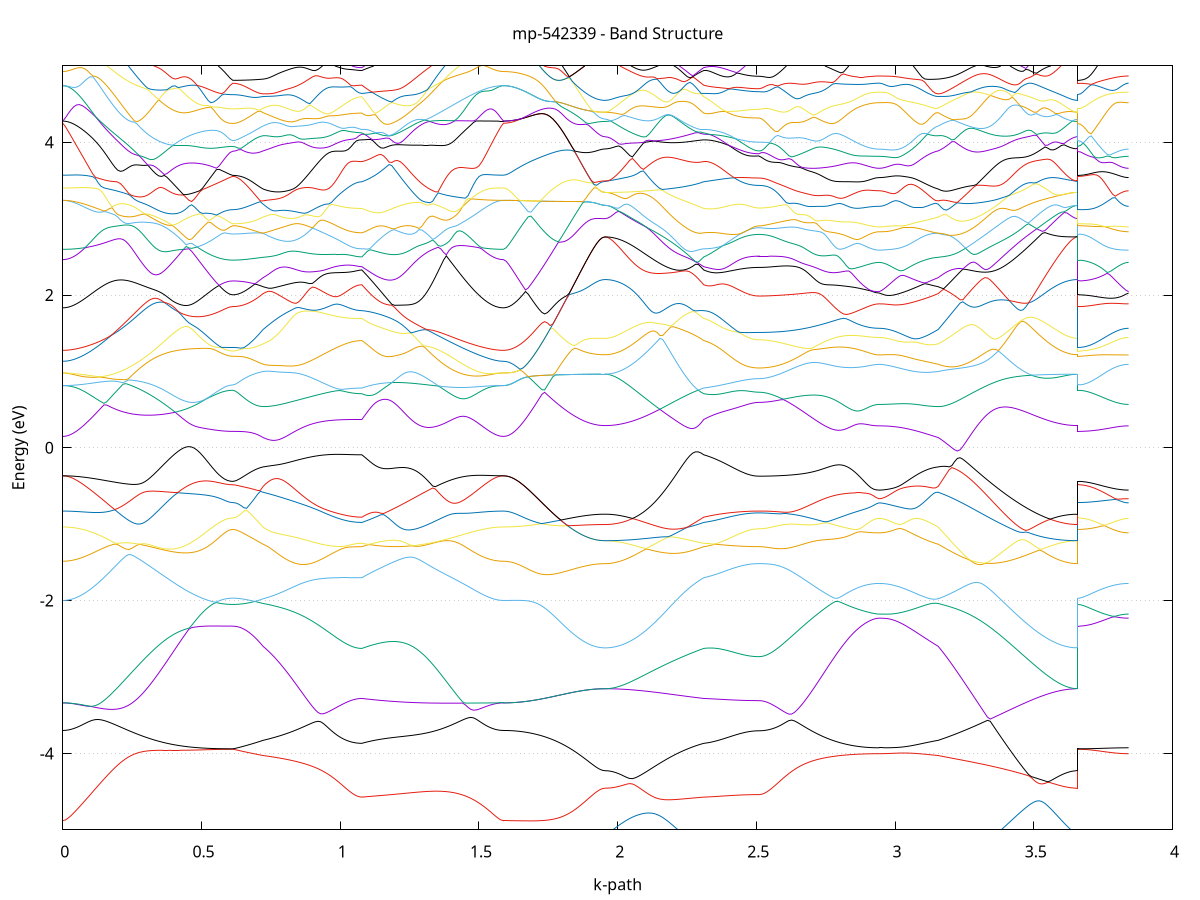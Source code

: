 set title 'mp-542339 - Band Structure'
set xlabel 'k-path'
set ylabel 'Energy (eV)'
set grid y
set yrange [-5:5]
set terminal png size 800,600
set output 'mp-542339_bands_gnuplot.png'
plot '-' using 1:2 with lines notitle, '-' using 1:2 with lines notitle, '-' using 1:2 with lines notitle, '-' using 1:2 with lines notitle, '-' using 1:2 with lines notitle, '-' using 1:2 with lines notitle, '-' using 1:2 with lines notitle, '-' using 1:2 with lines notitle, '-' using 1:2 with lines notitle, '-' using 1:2 with lines notitle, '-' using 1:2 with lines notitle, '-' using 1:2 with lines notitle, '-' using 1:2 with lines notitle, '-' using 1:2 with lines notitle, '-' using 1:2 with lines notitle, '-' using 1:2 with lines notitle, '-' using 1:2 with lines notitle, '-' using 1:2 with lines notitle, '-' using 1:2 with lines notitle, '-' using 1:2 with lines notitle, '-' using 1:2 with lines notitle, '-' using 1:2 with lines notitle, '-' using 1:2 with lines notitle, '-' using 1:2 with lines notitle, '-' using 1:2 with lines notitle, '-' using 1:2 with lines notitle, '-' using 1:2 with lines notitle, '-' using 1:2 with lines notitle, '-' using 1:2 with lines notitle, '-' using 1:2 with lines notitle, '-' using 1:2 with lines notitle, '-' using 1:2 with lines notitle, '-' using 1:2 with lines notitle, '-' using 1:2 with lines notitle, '-' using 1:2 with lines notitle, '-' using 1:2 with lines notitle, '-' using 1:2 with lines notitle, '-' using 1:2 with lines notitle, '-' using 1:2 with lines notitle, '-' using 1:2 with lines notitle, '-' using 1:2 with lines notitle, '-' using 1:2 with lines notitle, '-' using 1:2 with lines notitle, '-' using 1:2 with lines notitle, '-' using 1:2 with lines notitle, '-' using 1:2 with lines notitle, '-' using 1:2 with lines notitle, '-' using 1:2 with lines notitle, '-' using 1:2 with lines notitle, '-' using 1:2 with lines notitle, '-' using 1:2 with lines notitle, '-' using 1:2 with lines notitle, '-' using 1:2 with lines notitle, '-' using 1:2 with lines notitle, '-' using 1:2 with lines notitle, '-' using 1:2 with lines notitle, '-' using 1:2 with lines notitle, '-' using 1:2 with lines notitle, '-' using 1:2 with lines notitle, '-' using 1:2 with lines notitle, '-' using 1:2 with lines notitle, '-' using 1:2 with lines notitle, '-' using 1:2 with lines notitle, '-' using 1:2 with lines notitle, '-' using 1:2 with lines notitle, '-' using 1:2 with lines notitle, '-' using 1:2 with lines notitle, '-' using 1:2 with lines notitle, '-' using 1:2 with lines notitle, '-' using 1:2 with lines notitle, '-' using 1:2 with lines notitle, '-' using 1:2 with lines notitle, '-' using 1:2 with lines notitle, '-' using 1:2 with lines notitle, '-' using 1:2 with lines notitle, '-' using 1:2 with lines notitle, '-' using 1:2 with lines notitle, '-' using 1:2 with lines notitle, '-' using 1:2 with lines notitle, '-' using 1:2 with lines notitle, '-' using 1:2 with lines notitle, '-' using 1:2 with lines notitle, '-' using 1:2 with lines notitle, '-' using 1:2 with lines notitle, '-' using 1:2 with lines notitle, '-' using 1:2 with lines notitle, '-' using 1:2 with lines notitle, '-' using 1:2 with lines notitle, '-' using 1:2 with lines notitle, '-' using 1:2 with lines notitle, '-' using 1:2 with lines notitle, '-' using 1:2 with lines notitle, '-' using 1:2 with lines notitle, '-' using 1:2 with lines notitle, '-' using 1:2 with lines notitle, '-' using 1:2 with lines notitle, '-' using 1:2 with lines notitle, '-' using 1:2 with lines notitle, '-' using 1:2 with lines notitle, '-' using 1:2 with lines notitle, '-' using 1:2 with lines notitle, '-' using 1:2 with lines notitle, '-' using 1:2 with lines notitle, '-' using 1:2 with lines notitle, '-' using 1:2 with lines notitle, '-' using 1:2 with lines notitle, '-' using 1:2 with lines notitle, '-' using 1:2 with lines notitle, '-' using 1:2 with lines notitle, '-' using 1:2 with lines notitle, '-' using 1:2 with lines notitle, '-' using 1:2 with lines notitle, '-' using 1:2 with lines notitle, '-' using 1:2 with lines notitle, '-' using 1:2 with lines notitle, '-' using 1:2 with lines notitle, '-' using 1:2 with lines notitle, '-' using 1:2 with lines notitle, '-' using 1:2 with lines notitle, '-' using 1:2 with lines notitle, '-' using 1:2 with lines notitle, '-' using 1:2 with lines notitle, '-' using 1:2 with lines notitle, '-' using 1:2 with lines notitle, '-' using 1:2 with lines notitle, '-' using 1:2 with lines notitle, '-' using 1:2 with lines notitle, '-' using 1:2 with lines notitle
0.000000 -23.071912
0.009883 -23.071912
0.019766 -23.071912
0.029649 -23.071812
0.039532 -23.071712
0.049415 -23.071612
0.059298 -23.071512
0.069181 -23.071412
0.079064 -23.071212
0.088947 -23.071012
0.098830 -23.070812
0.108713 -23.070612
0.118596 -23.070312
0.128479 -23.070112
0.138362 -23.069812
0.148245 -23.069512
0.158128 -23.069112
0.168011 -23.068812
0.177894 -23.068412
0.187777 -23.068012
0.197660 -23.067612
0.207543 -23.067212
0.217426 -23.066812
0.227309 -23.066312
0.237192 -23.065812
0.247075 -23.065312
0.256958 -23.064812
0.266841 -23.064312
0.276724 -23.063812
0.286607 -23.063212
0.296490 -23.062712
0.306373 -23.062112
0.316256 -23.061512
0.326139 -23.060912
0.336022 -23.060312
0.345905 -23.059612
0.355788 -23.059012
0.365671 -23.058412
0.375554 -23.057712
0.385437 -23.057112
0.395320 -23.056412
0.405203 -23.055712
0.415086 -23.055112
0.424969 -23.054412
0.434852 -23.053812
0.444736 -23.053112
0.454619 -23.052512
0.464502 -23.051812
0.474385 -23.051212
0.484268 -23.050612
0.494151 -23.050012
0.504034 -23.049412
0.513917 -23.048812
0.523800 -23.048312
0.533683 -23.047812
0.543566 -23.047412
0.553449 -23.047012
0.563332 -23.046612
0.573215 -23.046312
0.583098 -23.046112
0.592981 -23.045912
0.602864 -23.045812
0.612747 -23.045712
0.612747 -23.045712
0.622677 -23.045712
0.632608 -23.045712
0.642539 -23.045712
0.652469 -23.045712
0.662400 -23.045712
0.672331 -23.045712
0.682261 -23.045712
0.692192 -23.045712
0.702123 -23.045712
0.712053 -23.045712
0.721984 -23.045712
0.721984 -23.045712
0.731874 -23.045812
0.741764 -23.045812
0.751654 -23.045912
0.761543 -23.046112
0.771433 -23.046212
0.781323 -23.046512
0.791213 -23.046712
0.801103 -23.047012
0.810993 -23.047312
0.820883 -23.047712
0.830772 -23.048012
0.840662 -23.048412
0.850552 -23.048812
0.860442 -23.049212
0.870332 -23.049712
0.880222 -23.050112
0.890112 -23.050512
0.900001 -23.050912
0.909891 -23.051312
0.919781 -23.051612
0.929671 -23.052012
0.939561 -23.052412
0.949451 -23.052712
0.959341 -23.053012
0.969230 -23.053312
0.979120 -23.053612
0.989010 -23.053812
0.998900 -23.054112
1.008790 -23.054312
1.018680 -23.054412
1.028570 -23.054612
1.038459 -23.054712
1.048349 -23.054812
1.058239 -23.054912
1.068129 -23.054912
1.078019 -23.054912
1.078019 -23.054912
1.087837 -23.055212
1.097654 -23.055512
1.107472 -23.055912
1.117290 -23.056212
1.127107 -23.056612
1.136925 -23.056912
1.146743 -23.057312
1.156560 -23.057712
1.166378 -23.058112
1.176196 -23.058512
1.186013 -23.058912
1.195831 -23.059312
1.205649 -23.059712
1.215467 -23.060212
1.225284 -23.060612
1.235102 -23.061112
1.244920 -23.061512
1.254737 -23.062012
1.264555 -23.062412
1.274373 -23.062912
1.284190 -23.063312
1.294008 -23.063712
1.303826 -23.064212
1.313643 -23.064612
1.323461 -23.065112
1.333279 -23.065512
1.343096 -23.065912
1.352914 -23.066312
1.362732 -23.066712
1.372549 -23.067112
1.382367 -23.067512
1.392185 -23.067912
1.402003 -23.068312
1.411820 -23.068612
1.421638 -23.068912
1.431456 -23.069312
1.441273 -23.069612
1.451091 -23.069912
1.460909 -23.070112
1.470726 -23.070412
1.480544 -23.070612
1.490362 -23.070812
1.500179 -23.071012
1.509997 -23.071212
1.519815 -23.071412
1.529633 -23.071512
1.539450 -23.071612
1.549268 -23.071712
1.559086 -23.071812
1.568903 -23.071912
1.578721 -23.071912
1.588539 -23.071912
1.588539 -23.071912
1.598427 -23.071912
1.608316 -23.071812
1.618205 -23.071812
1.628093 -23.071712
1.637982 -23.071512
1.647871 -23.071312
1.657760 -23.071112
1.667648 -23.070912
1.677537 -23.070612
1.687426 -23.070312
1.697314 -23.070012
1.707203 -23.069612
1.717092 -23.069312
1.726980 -23.068912
1.736869 -23.068412
1.746758 -23.067912
1.756646 -23.067412
1.766535 -23.066912
1.776424 -23.066412
1.786313 -23.065812
1.796201 -23.065212
1.806090 -23.064612
1.815979 -23.064012
1.825867 -23.063312
1.835756 -23.062712
1.845645 -23.062012
1.855533 -23.061312
1.865422 -23.060612
1.875311 -23.059912
1.885200 -23.059212
1.895088 -23.058612
1.904977 -23.058012
1.914866 -23.057412
1.924754 -23.056912
1.934643 -23.056512
1.944532 -23.056312
1.954420 -23.056212
1.954420 -23.056212
1.964310 -23.056212
1.974200 -23.056112
1.984090 -23.056112
1.993980 -23.056012
2.003870 -23.055912
2.013760 -23.055812
2.023649 -23.055612
2.033539 -23.055512
2.043429 -23.055312
2.053319 -23.055112
2.063209 -23.054912
2.073099 -23.054712
2.082989 -23.054512
2.092878 -23.054312
2.102768 -23.054012
2.112658 -23.053812
2.122548 -23.053612
2.132438 -23.053512
2.142328 -23.053312
2.152218 -23.053212
2.162107 -23.053112
2.171997 -23.053012
2.181887 -23.052912
2.191777 -23.052912
2.201667 -23.053012
2.211557 -23.053012
2.221447 -23.053112
2.231337 -23.053212
2.241226 -23.053312
2.251116 -23.053512
2.261006 -23.053712
2.270896 -23.053912
2.280786 -23.054112
2.290676 -23.054412
2.300566 -23.054612
2.310455 -23.054912
2.310455 -23.054912
2.320384 -23.055112
2.330313 -23.055212
2.340242 -23.055412
2.350171 -23.055612
2.360100 -23.055812
2.370029 -23.055912
2.379958 -23.056112
2.389887 -23.056312
2.399816 -23.056512
2.409745 -23.056712
2.419674 -23.056912
2.429603 -23.057012
2.439532 -23.057212
2.449461 -23.057312
2.459390 -23.057412
2.469319 -23.057512
2.479248 -23.057512
2.489177 -23.057612
2.499106 -23.057612
2.509035 -23.057612
2.509035 -23.057612
2.518882 -23.057612
2.528729 -23.057612
2.538576 -23.057512
2.548424 -23.057412
2.558271 -23.057312
2.568118 -23.057212
2.577965 -23.057012
2.587812 -23.056812
2.597660 -23.056612
2.607507 -23.056412
2.617354 -23.056112
2.627201 -23.055812
2.637049 -23.055612
2.646896 -23.055212
2.656743 -23.054912
2.666590 -23.054612
2.676437 -23.054212
2.686285 -23.053812
2.696132 -23.053412
2.705979 -23.053012
2.715826 -23.052612
2.725673 -23.052212
2.735521 -23.051812
2.745368 -23.051312
2.755215 -23.050912
2.765062 -23.050512
2.774909 -23.050112
2.784757 -23.049612
2.794604 -23.049212
2.804451 -23.048812
2.814298 -23.048512
2.824146 -23.048112
2.833993 -23.047712
2.843840 -23.047412
2.853687 -23.047112
2.863534 -23.046812
2.873382 -23.046612
2.883229 -23.046412
2.893076 -23.046212
2.902923 -23.046012
2.912770 -23.045912
2.922618 -23.045812
2.932465 -23.045812
2.942312 -23.045712
2.942312 -23.045712
2.951997 -23.045812
2.961682 -23.045812
2.971368 -23.045812
2.981053 -23.045812
2.990738 -23.045812
3.000423 -23.045812
3.010108 -23.045912
3.019793 -23.045912
3.029478 -23.045912
3.039164 -23.045912
3.048849 -23.045912
3.058534 -23.045912
3.068219 -23.045912
3.077904 -23.045912
3.087589 -23.045912
3.097274 -23.045912
3.106960 -23.045812
3.116645 -23.045812
3.126330 -23.045812
3.136015 -23.045812
3.145700 -23.045812
3.155385 -23.045712
3.155385 -23.045712
3.165258 -23.045712
3.175131 -23.045712
3.185003 -23.045712
3.194876 -23.045712
3.204749 -23.045712
3.214622 -23.045712
3.224494 -23.045712
3.234367 -23.045712
3.244240 -23.045712
3.254113 -23.045712
3.263985 -23.045712
3.273858 -23.045712
3.283731 -23.045712
3.293603 -23.045712
3.303476 -23.045712
3.313349 -23.045712
3.323222 -23.045712
3.333094 -23.045712
3.342967 -23.045712
3.352840 -23.045712
3.362713 -23.046312
3.372585 -23.046912
3.382458 -23.047512
3.392331 -23.048112
3.402204 -23.048712
3.412076 -23.049212
3.421949 -23.049712
3.431822 -23.050212
3.441695 -23.050712
3.451567 -23.051212
3.461440 -23.051712
3.471313 -23.052112
3.481185 -23.052512
3.491058 -23.052912
3.500931 -23.053312
3.510804 -23.053612
3.520676 -23.053912
3.530549 -23.054212
3.540422 -23.054512
3.550295 -23.054812
3.560167 -23.055012
3.570040 -23.055212
3.579913 -23.055412
3.589786 -23.055612
3.599658 -23.055812
3.609531 -23.055912
3.619404 -23.056012
3.629276 -23.056112
3.639149 -23.056112
3.649022 -23.056212
3.658895 -23.056212
3.658895 -23.045712
3.668523 -23.045712
3.678152 -23.045712
3.687780 -23.045712
3.697409 -23.045712
3.707037 -23.045712
3.716665 -23.045712
3.726294 -23.045712
3.735922 -23.045712
3.745551 -23.045712
3.755179 -23.045712
3.764808 -23.045712
3.774436 -23.045712
3.784065 -23.045712
3.793693 -23.045712
3.803322 -23.045712
3.812950 -23.045712
3.822579 -23.045712
3.832207 -23.045712
3.841836 -23.045712
e
0.000000 -23.017512
0.009883 -23.017512
0.019766 -23.017512
0.029649 -23.017512
0.039532 -23.017512
0.049415 -23.017512
0.059298 -23.017512
0.069181 -23.017512
0.079064 -23.017512
0.088947 -23.017512
0.098830 -23.017512
0.108713 -23.017512
0.118596 -23.017512
0.128479 -23.017512
0.138362 -23.017512
0.148245 -23.017512
0.158128 -23.017512
0.168011 -23.017512
0.177894 -23.017512
0.187777 -23.017512
0.197660 -23.017512
0.207543 -23.017512
0.217426 -23.017512
0.227309 -23.017512
0.237192 -23.017512
0.247075 -23.017512
0.256958 -23.017512
0.266841 -23.017512
0.276724 -23.017512
0.286607 -23.017612
0.296490 -23.017512
0.306373 -23.017612
0.316256 -23.017612
0.326139 -23.017612
0.336022 -23.017612
0.345905 -23.017612
0.355788 -23.017612
0.365671 -23.017612
0.375554 -23.017612
0.385437 -23.017612
0.395320 -23.017612
0.405203 -23.017612
0.415086 -23.017612
0.424969 -23.017612
0.434852 -23.017612
0.444736 -23.017612
0.454619 -23.017612
0.464502 -23.017612
0.474385 -23.017612
0.484268 -23.017712
0.494151 -23.018312
0.504034 -23.018812
0.513917 -23.019412
0.523800 -23.019912
0.533683 -23.020412
0.543566 -23.020912
0.553449 -23.021312
0.563332 -23.021612
0.573215 -23.021912
0.583098 -23.022212
0.592981 -23.022312
0.602864 -23.022512
0.612747 -23.022512
0.612747 -23.022512
0.622677 -23.022712
0.632608 -23.023112
0.642539 -23.023712
0.652469 -23.024412
0.662400 -23.025212
0.672331 -23.026012
0.682261 -23.026912
0.692192 -23.027712
0.702123 -23.028612
0.712053 -23.029412
0.721984 -23.030312
0.721984 -23.030312
0.731874 -23.030912
0.741764 -23.031412
0.751654 -23.031912
0.761543 -23.032412
0.771433 -23.032812
0.781323 -23.033212
0.791213 -23.033612
0.801103 -23.033912
0.810993 -23.034112
0.820883 -23.034412
0.830772 -23.034612
0.840662 -23.034712
0.850552 -23.034912
0.860442 -23.035012
0.870332 -23.035112
0.880222 -23.035212
0.890112 -23.035312
0.900001 -23.035312
0.909891 -23.035412
0.919781 -23.035412
0.929671 -23.035412
0.939561 -23.035512
0.949451 -23.035512
0.959341 -23.035512
0.969230 -23.035512
0.979120 -23.035512
0.989010 -23.035512
0.998900 -23.035512
1.008790 -23.035512
1.018680 -23.035512
1.028570 -23.035512
1.038459 -23.035512
1.048349 -23.035612
1.058239 -23.035612
1.068129 -23.035612
1.078019 -23.035612
1.078019 -23.035612
1.087837 -23.034812
1.097654 -23.034112
1.107472 -23.033312
1.117290 -23.032512
1.127107 -23.031812
1.136925 -23.031012
1.146743 -23.030312
1.156560 -23.029512
1.166378 -23.028812
1.176196 -23.028012
1.186013 -23.027312
1.195831 -23.026612
1.205649 -23.025912
1.215467 -23.025312
1.225284 -23.024612
1.235102 -23.024012
1.244920 -23.023412
1.254737 -23.022812
1.264555 -23.022312
1.274373 -23.021812
1.284190 -23.021312
1.294008 -23.020812
1.303826 -23.020412
1.313643 -23.020012
1.323461 -23.019712
1.333279 -23.019412
1.343096 -23.019112
1.352914 -23.018912
1.362732 -23.018612
1.372549 -23.018412
1.382367 -23.018312
1.392185 -23.018112
1.402003 -23.018012
1.411820 -23.017912
1.421638 -23.017812
1.431456 -23.017812
1.441273 -23.017712
1.451091 -23.017712
1.460909 -23.017612
1.470726 -23.017612
1.480544 -23.017612
1.490362 -23.017612
1.500179 -23.017612
1.509997 -23.017512
1.519815 -23.017512
1.529633 -23.017512
1.539450 -23.017512
1.549268 -23.017512
1.559086 -23.017512
1.568903 -23.017512
1.578721 -23.017512
1.588539 -23.017512
1.588539 -23.017512
1.598427 -23.017612
1.608316 -23.017812
1.618205 -23.018012
1.628093 -23.018412
1.637982 -23.018912
1.647871 -23.019412
1.657760 -23.020112
1.667648 -23.020812
1.677537 -23.021512
1.687426 -23.022312
1.697314 -23.023212
1.707203 -23.024112
1.717092 -23.025012
1.726980 -23.026012
1.736869 -23.026912
1.746758 -23.027912
1.756646 -23.028912
1.766535 -23.029912
1.776424 -23.031012
1.786313 -23.032012
1.796201 -23.033012
1.806090 -23.034112
1.815979 -23.035112
1.825867 -23.036112
1.835756 -23.037212
1.845645 -23.038212
1.855533 -23.039212
1.865422 -23.040112
1.875311 -23.041112
1.885200 -23.041912
1.895088 -23.042812
1.904977 -23.043612
1.914866 -23.044312
1.924754 -23.044912
1.934643 -23.045312
1.944532 -23.045612
1.954420 -23.045712
1.954420 -23.045712
1.964310 -23.045712
1.974200 -23.045712
1.984090 -23.045712
1.993980 -23.045712
2.003870 -23.045712
2.013760 -23.045712
2.023649 -23.045712
2.033539 -23.045712
2.043429 -23.045712
2.053319 -23.045712
2.063209 -23.045612
2.073099 -23.045612
2.082989 -23.045512
2.092878 -23.045512
2.102768 -23.045412
2.112658 -23.045312
2.122548 -23.045112
2.132438 -23.044912
2.142328 -23.044712
2.152218 -23.044512
2.162107 -23.044212
2.171997 -23.043812
2.181887 -23.043512
2.191777 -23.043012
2.201667 -23.042612
2.211557 -23.042112
2.221447 -23.041612
2.231337 -23.041012
2.241226 -23.040412
2.251116 -23.039812
2.261006 -23.039112
2.270896 -23.038412
2.280786 -23.037712
2.290676 -23.037012
2.300566 -23.036312
2.310455 -23.035612
2.310455 -23.035612
2.320384 -23.035212
2.330313 -23.034912
2.340242 -23.034512
2.350171 -23.034112
2.360100 -23.033712
2.370029 -23.033312
2.379958 -23.032912
2.389887 -23.032512
2.399816 -23.032112
2.409745 -23.031712
2.419674 -23.031312
2.429603 -23.031012
2.439532 -23.030712
2.449461 -23.030412
2.459390 -23.030212
2.469319 -23.030012
2.479248 -23.029812
2.489177 -23.029712
2.499106 -23.029612
2.509035 -23.029612
2.509035 -23.029612
2.518882 -23.029612
2.528729 -23.029612
2.538576 -23.029612
2.548424 -23.029612
2.558271 -23.029612
2.568118 -23.029512
2.577965 -23.029512
2.587812 -23.029512
2.597660 -23.029412
2.607507 -23.029412
2.617354 -23.029412
2.627201 -23.029312
2.637049 -23.029212
2.646896 -23.029212
2.656743 -23.029112
2.666590 -23.029012
2.676437 -23.028912
2.686285 -23.028812
2.696132 -23.028712
2.705979 -23.028612
2.715826 -23.028512
2.725673 -23.028312
2.735521 -23.028212
2.745368 -23.028012
2.755215 -23.027912
2.765062 -23.027712
2.774909 -23.027512
2.784757 -23.027212
2.794604 -23.027012
2.804451 -23.026712
2.814298 -23.026512
2.824146 -23.026212
2.833993 -23.025912
2.843840 -23.025512
2.853687 -23.025212
2.863534 -23.024812
2.873382 -23.024512
2.883229 -23.024112
2.893076 -23.023712
2.902923 -23.023312
2.912770 -23.023012
2.922618 -23.022712
2.932465 -23.022612
2.942312 -23.022512
2.942312 -23.022512
2.951997 -23.022512
2.961682 -23.022612
2.971368 -23.022712
2.981053 -23.022812
2.990738 -23.023112
3.000423 -23.023312
3.010108 -23.023612
3.019793 -23.024012
3.029478 -23.024312
3.039164 -23.024712
3.048849 -23.025212
3.058534 -23.025612
3.068219 -23.026112
3.077904 -23.026512
3.087589 -23.027012
3.097274 -23.027512
3.106960 -23.028012
3.116645 -23.028512
3.126330 -23.028912
3.136015 -23.029412
3.145700 -23.029912
3.155385 -23.030312
3.155385 -23.030312
3.165258 -23.031212
3.175131 -23.032012
3.185003 -23.032812
3.194876 -23.033712
3.204749 -23.034512
3.214622 -23.035312
3.224494 -23.036112
3.234367 -23.037012
3.244240 -23.037712
3.254113 -23.038512
3.263985 -23.039312
3.273858 -23.040112
3.283731 -23.040812
3.293603 -23.041512
3.303476 -23.042312
3.313349 -23.043012
3.323222 -23.043712
3.333094 -23.044412
3.342967 -23.045012
3.352840 -23.045712
3.362713 -23.045712
3.372585 -23.045712
3.382458 -23.045712
3.392331 -23.045712
3.402204 -23.045712
3.412076 -23.045712
3.421949 -23.045712
3.431822 -23.045712
3.441695 -23.045712
3.451567 -23.045712
3.461440 -23.045712
3.471313 -23.045712
3.481185 -23.045712
3.491058 -23.045712
3.500931 -23.045712
3.510804 -23.045712
3.520676 -23.045712
3.530549 -23.045712
3.540422 -23.045712
3.550295 -23.045712
3.560167 -23.045712
3.570040 -23.045712
3.579913 -23.045712
3.589786 -23.045712
3.599658 -23.045712
3.609531 -23.045712
3.619404 -23.045712
3.629276 -23.045712
3.639149 -23.045712
3.649022 -23.045712
3.658895 -23.045712
3.658895 -23.022512
3.668523 -23.022512
3.678152 -23.022512
3.687780 -23.022512
3.697409 -23.022512
3.707037 -23.022512
3.716665 -23.022512
3.726294 -23.022512
3.735922 -23.022512
3.745551 -23.022512
3.755179 -23.022512
3.764808 -23.022512
3.774436 -23.022512
3.784065 -23.022512
3.793693 -23.022512
3.803322 -23.022512
3.812950 -23.022512
3.822579 -23.022512
3.832207 -23.022512
3.841836 -23.022512
e
0.000000 -22.996212
0.009883 -22.996212
0.019766 -22.996212
0.029649 -22.996312
0.039532 -22.996312
0.049415 -22.996412
0.059298 -22.996612
0.069181 -22.996712
0.079064 -22.996912
0.088947 -22.997112
0.098830 -22.997312
0.108713 -22.997512
0.118596 -22.997712
0.128479 -22.998012
0.138362 -22.998312
0.148245 -22.998612
0.158128 -22.999012
0.168011 -22.999312
0.177894 -22.999712
0.187777 -23.000112
0.197660 -23.000512
0.207543 -23.000912
0.217426 -23.001412
0.227309 -23.001812
0.237192 -23.002312
0.247075 -23.002812
0.256958 -23.003312
0.266841 -23.003812
0.276724 -23.004412
0.286607 -23.004912
0.296490 -23.005512
0.306373 -23.006112
0.316256 -23.006712
0.326139 -23.007312
0.336022 -23.007912
0.345905 -23.008512
0.355788 -23.009212
0.365671 -23.009812
0.375554 -23.010512
0.385437 -23.011112
0.395320 -23.011812
0.405203 -23.012412
0.415086 -23.013112
0.424969 -23.013812
0.434852 -23.014412
0.444736 -23.015112
0.454619 -23.015812
0.464502 -23.016412
0.474385 -23.017012
0.484268 -23.017612
0.494151 -23.017612
0.504034 -23.017612
0.513917 -23.017612
0.523800 -23.017612
0.533683 -23.017612
0.543566 -23.017612
0.553449 -23.017612
0.563332 -23.017612
0.573215 -23.017612
0.583098 -23.017612
0.592981 -23.017612
0.602864 -23.017612
0.612747 -23.017612
0.612747 -23.017612
0.622677 -23.017412
0.632608 -23.017012
0.642539 -23.016312
0.652469 -23.015612
0.662400 -23.014812
0.672331 -23.014012
0.682261 -23.013212
0.692192 -23.012312
0.702123 -23.011512
0.712053 -23.010612
0.721984 -23.009712
0.721984 -23.009712
0.731874 -23.009112
0.741764 -23.008512
0.751654 -23.007912
0.761543 -23.007312
0.771433 -23.006712
0.781323 -23.006112
0.791213 -23.005512
0.801103 -23.004912
0.810993 -23.004312
0.820883 -23.003712
0.830772 -23.003212
0.840662 -23.002612
0.850552 -23.002012
0.860442 -23.001512
0.870332 -23.001012
0.880222 -23.000512
0.890112 -23.000012
0.900001 -22.999612
0.909891 -22.999112
0.919781 -22.998712
0.929671 -22.998312
0.939561 -22.997912
0.949451 -22.997512
0.959341 -22.997212
0.969230 -22.996912
0.979120 -22.996612
0.989010 -22.996312
0.998900 -22.996112
1.008790 -22.995912
1.018680 -22.995712
1.028570 -22.995612
1.038459 -22.995412
1.048349 -22.995312
1.058239 -22.995312
1.068129 -22.995212
1.078019 -22.995212
1.078019 -22.995212
1.087837 -22.995712
1.097654 -22.996112
1.107472 -22.996512
1.117290 -22.997012
1.127107 -22.997412
1.136925 -22.997812
1.146743 -22.998112
1.156560 -22.998512
1.166378 -22.998812
1.176196 -22.999212
1.186013 -22.999512
1.195831 -22.999812
1.205649 -23.000012
1.215467 -23.000312
1.225284 -23.000512
1.235102 -23.000712
1.244920 -23.000812
1.254737 -23.000912
1.264555 -23.001012
1.274373 -23.001112
1.284190 -23.001112
1.294008 -23.001112
1.303826 -23.001112
1.313643 -23.001012
1.323461 -23.000912
1.333279 -23.000812
1.343096 -23.000612
1.352914 -23.000512
1.362732 -23.000312
1.372549 -23.000112
1.382367 -22.999812
1.392185 -22.999612
1.402003 -22.999412
1.411820 -22.999112
1.421638 -22.998812
1.431456 -22.998612
1.441273 -22.998312
1.451091 -22.998112
1.460909 -22.997912
1.470726 -22.997612
1.480544 -22.997412
1.490362 -22.997212
1.500179 -22.997012
1.509997 -22.996812
1.519815 -22.996712
1.529633 -22.996612
1.539450 -22.996412
1.549268 -22.996312
1.559086 -22.996312
1.568903 -22.996212
1.578721 -22.996212
1.588539 -22.996212
1.588539 -22.996212
1.598427 -22.996112
1.608316 -22.996012
1.618205 -22.995812
1.628093 -22.995512
1.637982 -22.995212
1.647871 -22.994812
1.657760 -22.994412
1.667648 -22.993912
1.677537 -22.993412
1.687426 -22.992912
1.697314 -22.992412
1.707203 -22.991912
1.717092 -22.991312
1.726980 -22.990812
1.736869 -22.990312
1.746758 -22.989712
1.756646 -22.989212
1.766535 -22.988712
1.776424 -22.988212
1.786313 -22.987812
1.796201 -22.987312
1.806090 -22.986912
1.815979 -22.986512
1.825867 -22.986112
1.835756 -22.985812
1.845645 -22.985412
1.855533 -22.985112
1.865422 -22.984912
1.875311 -22.984612
1.885200 -22.984412
1.895088 -22.984212
1.904977 -22.984012
1.914866 -22.983912
1.924754 -22.983812
1.934643 -22.983712
1.944532 -22.983712
1.954420 -22.983712
1.954420 -22.983712
1.964310 -22.983712
1.974200 -22.983712
1.984090 -22.983812
1.993980 -22.983912
2.003870 -22.984012
2.013760 -22.984112
2.023649 -22.984212
2.033539 -22.984412
2.043429 -22.984612
2.053319 -22.984812
2.063209 -22.985012
2.073099 -22.985312
2.082989 -22.985612
2.092878 -22.985912
2.102768 -22.986212
2.112658 -22.986512
2.122548 -22.986912
2.132438 -22.987212
2.142328 -22.987612
2.152218 -22.988012
2.162107 -22.988412
2.171997 -22.988812
2.181887 -22.989212
2.191777 -22.989712
2.201667 -22.990112
2.211557 -22.990612
2.221447 -22.991012
2.231337 -22.991512
2.241226 -22.991912
2.251116 -22.992412
2.261006 -22.992912
2.270896 -22.993412
2.280786 -22.993812
2.290676 -22.994312
2.300566 -22.994812
2.310455 -22.995212
2.310455 -22.995212
2.320384 -22.995412
2.330313 -22.995612
2.340242 -22.995812
2.350171 -22.996012
2.360100 -22.996212
2.370029 -22.996412
2.379958 -22.996712
2.389887 -22.996912
2.399816 -22.997112
2.409745 -22.997312
2.419674 -22.997512
2.429603 -22.997712
2.439532 -22.997812
2.449461 -22.998012
2.459390 -22.998112
2.469319 -22.998212
2.479248 -22.998312
2.489177 -22.998412
2.499106 -22.998412
2.509035 -22.998512
2.509035 -22.998512
2.518882 -22.998512
2.528729 -22.998512
2.538576 -22.998612
2.548424 -22.998712
2.558271 -22.998812
2.568118 -22.999012
2.577965 -22.999212
2.587812 -22.999412
2.597660 -22.999712
2.607507 -22.999912
2.617354 -23.000212
2.627201 -23.000612
2.637049 -23.000912
2.646896 -23.001312
2.656743 -23.001712
2.666590 -23.002212
2.676437 -23.002612
2.686285 -23.003112
2.696132 -23.003612
2.705979 -23.004112
2.715826 -23.004712
2.725673 -23.005212
2.735521 -23.005812
2.745368 -23.006412
2.755215 -23.007012
2.765062 -23.007612
2.774909 -23.008312
2.784757 -23.008912
2.794604 -23.009512
2.804451 -23.010212
2.814298 -23.010912
2.824146 -23.011512
2.833993 -23.012212
2.843840 -23.012812
2.853687 -23.013512
2.863534 -23.014112
2.873382 -23.014812
2.883229 -23.015412
2.893076 -23.015912
2.902923 -23.016412
2.912770 -23.016912
2.922618 -23.017312
2.932465 -23.017512
2.942312 -23.017612
2.942312 -23.017612
2.951997 -23.017512
2.961682 -23.017512
2.971368 -23.017312
2.981053 -23.017212
2.990738 -23.016912
3.000423 -23.016612
3.010108 -23.016312
3.019793 -23.016012
3.029478 -23.015612
3.039164 -23.015212
3.048849 -23.014712
3.058534 -23.014312
3.068219 -23.013812
3.077904 -23.013412
3.087589 -23.012912
3.097274 -23.012512
3.106960 -23.012012
3.116645 -23.011512
3.126330 -23.011112
3.136015 -23.010612
3.145700 -23.010212
3.155385 -23.009712
3.155385 -23.009712
3.165258 -23.008912
3.175131 -23.008012
3.185003 -23.007212
3.194876 -23.006412
3.204749 -23.005512
3.214622 -23.004712
3.224494 -23.003912
3.234367 -23.003112
3.244240 -23.002312
3.254113 -23.001512
3.263985 -23.000712
3.273858 -22.999912
3.283731 -22.999212
3.293603 -22.998412
3.303476 -22.997712
3.313349 -22.997012
3.323222 -22.996312
3.333094 -22.995612
3.342967 -22.994912
3.352840 -22.994312
3.362713 -22.993612
3.372585 -22.993012
3.382458 -22.992412
3.392331 -22.991812
3.402204 -22.991312
3.412076 -22.990712
3.421949 -22.990212
3.431822 -22.989712
3.441695 -22.989212
3.451567 -22.988712
3.461440 -22.988212
3.471313 -22.987812
3.481185 -22.987412
3.491058 -22.987012
3.500931 -22.986612
3.510804 -22.986312
3.520676 -22.985912
3.530549 -22.985612
3.540422 -22.985312
3.550295 -22.985112
3.560167 -22.984812
3.570040 -22.984612
3.579913 -22.984412
3.589786 -22.984212
3.599658 -22.984112
3.609531 -22.984012
3.619404 -22.983912
3.629276 -22.983812
3.639149 -22.983712
3.649022 -22.983712
3.658895 -22.983712
3.658895 -23.017612
3.668523 -23.017612
3.678152 -23.017612
3.687780 -23.017612
3.697409 -23.017612
3.707037 -23.017612
3.716665 -23.017612
3.726294 -23.017612
3.735922 -23.017612
3.745551 -23.017612
3.755179 -23.017612
3.764808 -23.017612
3.774436 -23.017612
3.784065 -23.017612
3.793693 -23.017612
3.803322 -23.017612
3.812950 -23.017612
3.822579 -23.017612
3.832207 -23.017612
3.841836 -23.017612
e
0.000000 -14.943712
0.009883 -14.943712
0.019766 -14.943612
0.029649 -14.943512
0.039532 -14.943312
0.049415 -14.943012
0.059298 -14.942712
0.069181 -14.942312
0.079064 -14.941912
0.088947 -14.941412
0.098830 -14.940812
0.108713 -14.940312
0.118596 -14.939612
0.128479 -14.939012
0.138362 -14.938212
0.148245 -14.937512
0.158128 -14.936712
0.168011 -14.935912
0.177894 -14.935012
0.187777 -14.934212
0.197660 -14.933312
0.207543 -14.932412
0.217426 -14.931512
0.227309 -14.930512
0.237192 -14.929612
0.247075 -14.928612
0.256958 -14.927712
0.266841 -14.926712
0.276724 -14.925812
0.286607 -14.924912
0.296490 -14.923912
0.306373 -14.923012
0.316256 -14.922112
0.326139 -14.921212
0.336022 -14.920312
0.345905 -14.919412
0.355788 -14.918512
0.365671 -14.917612
0.375554 -14.916812
0.385437 -14.915912
0.395320 -14.915112
0.405203 -14.914312
0.415086 -14.913512
0.424969 -14.912712
0.434852 -14.912012
0.444736 -14.911212
0.454619 -14.910612
0.464502 -14.909912
0.474385 -14.909312
0.484268 -14.908812
0.494151 -14.908412
0.504034 -14.908012
0.513917 -14.907712
0.523800 -14.907512
0.533683 -14.907312
0.543566 -14.907212
0.553449 -14.907112
0.563332 -14.907112
0.573215 -14.907112
0.583098 -14.907112
0.592981 -14.907112
0.602864 -14.907112
0.612747 -14.907112
0.612747 -14.907112
0.622677 -14.907112
0.632608 -14.907112
0.642539 -14.907012
0.652469 -14.906912
0.662400 -14.906812
0.672331 -14.906712
0.682261 -14.906612
0.692192 -14.906512
0.702123 -14.906412
0.712053 -14.906312
0.721984 -14.906312
0.721984 -14.906312
0.731874 -14.906312
0.741764 -14.906512
0.751654 -14.906812
0.761543 -14.907312
0.771433 -14.908012
0.781323 -14.908812
0.791213 -14.909812
0.801103 -14.910912
0.810993 -14.912112
0.820883 -14.913412
0.830772 -14.914712
0.840662 -14.916112
0.850552 -14.917512
0.860442 -14.918912
0.870332 -14.920312
0.880222 -14.921712
0.890112 -14.923112
0.900001 -14.924512
0.909891 -14.925812
0.919781 -14.927112
0.929671 -14.928312
0.939561 -14.929512
0.949451 -14.930612
0.959341 -14.931612
0.969230 -14.932612
0.979120 -14.933512
0.989010 -14.934312
0.998900 -14.935112
1.008790 -14.935812
1.018680 -14.936412
1.028570 -14.936812
1.038459 -14.937312
1.048349 -14.937612
1.058239 -14.937812
1.068129 -14.937912
1.078019 -14.938012
1.078019 -14.938012
1.087837 -14.938112
1.097654 -14.938312
1.107472 -14.938412
1.117290 -14.938612
1.127107 -14.938712
1.136925 -14.938812
1.146743 -14.938912
1.156560 -14.939012
1.166378 -14.939012
1.176196 -14.939012
1.186013 -14.939012
1.195831 -14.939012
1.205649 -14.938912
1.215467 -14.938812
1.225284 -14.938712
1.235102 -14.938612
1.244920 -14.938512
1.254737 -14.938312
1.264555 -14.938112
1.274373 -14.937912
1.284190 -14.937812
1.294008 -14.937612
1.303826 -14.937512
1.313643 -14.937312
1.323461 -14.937212
1.333279 -14.937112
1.343096 -14.937112
1.352914 -14.937012
1.362732 -14.937112
1.372549 -14.937212
1.382367 -14.937312
1.392185 -14.937412
1.402003 -14.937712
1.411820 -14.937912
1.421638 -14.938212
1.431456 -14.938612
1.441273 -14.939012
1.451091 -14.939412
1.460909 -14.939812
1.470726 -14.940312
1.480544 -14.940712
1.490362 -14.941212
1.500179 -14.941612
1.509997 -14.942012
1.519815 -14.942412
1.529633 -14.942712
1.539450 -14.943012
1.549268 -14.943312
1.559086 -14.943512
1.568903 -14.943612
1.578721 -14.943712
1.588539 -14.943712
1.588539 -14.943712
1.598427 -14.943812
1.608316 -14.943912
1.618205 -14.944012
1.628093 -14.944312
1.637982 -14.944512
1.647871 -14.944912
1.657760 -14.945212
1.667648 -14.945612
1.677537 -14.946112
1.687426 -14.946512
1.697314 -14.946912
1.707203 -14.947412
1.717092 -14.947812
1.726980 -14.948312
1.736869 -14.948712
1.746758 -14.949112
1.756646 -14.949512
1.766535 -14.949912
1.776424 -14.950312
1.786313 -14.950612
1.796201 -14.950912
1.806090 -14.951212
1.815979 -14.951512
1.825867 -14.951812
1.835756 -14.952012
1.845645 -14.952312
1.855533 -14.952512
1.865422 -14.952612
1.875311 -14.952812
1.885200 -14.952912
1.895088 -14.953012
1.904977 -14.953112
1.914866 -14.953212
1.924754 -14.953312
1.934643 -14.953312
1.944532 -14.953412
1.954420 -14.953412
1.954420 -14.953412
1.964310 -14.953312
1.974200 -14.953212
1.984090 -14.953012
1.993980 -14.952712
2.003870 -14.952412
2.013760 -14.952012
2.023649 -14.951512
2.033539 -14.950912
2.043429 -14.950312
2.053319 -14.949712
2.063209 -14.948912
2.073099 -14.948212
2.082989 -14.947412
2.092878 -14.946612
2.102768 -14.945712
2.112658 -14.944912
2.122548 -14.944112
2.132438 -14.943312
2.142328 -14.942512
2.152218 -14.941712
2.162107 -14.941012
2.171997 -14.940312
2.181887 -14.939712
2.191777 -14.939212
2.201667 -14.938812
2.211557 -14.938412
2.221447 -14.938112
2.231337 -14.937812
2.241226 -14.937712
2.251116 -14.937612
2.261006 -14.937612
2.270896 -14.937612
2.280786 -14.937612
2.290676 -14.937712
2.300566 -14.937812
2.310455 -14.938012
2.310455 -14.938012
2.320384 -14.938012
2.330313 -14.938112
2.340242 -14.938212
2.350171 -14.938212
2.360100 -14.938312
2.370029 -14.938312
2.379958 -14.938412
2.389887 -14.938412
2.399816 -14.938512
2.409745 -14.938512
2.419674 -14.938512
2.429603 -14.938612
2.439532 -14.938612
2.449461 -14.938612
2.459390 -14.938612
2.469319 -14.938612
2.479248 -14.938712
2.489177 -14.938712
2.499106 -14.938712
2.509035 -14.938712
2.509035 -14.938712
2.518882 -14.938612
2.528729 -14.938512
2.538576 -14.938312
2.548424 -14.938012
2.558271 -14.937612
2.568118 -14.937112
2.577965 -14.936612
2.587812 -14.936012
2.597660 -14.935312
2.607507 -14.934512
2.617354 -14.933612
2.627201 -14.932712
2.637049 -14.931812
2.646896 -14.930712
2.656743 -14.929612
2.666590 -14.928512
2.676437 -14.927312
2.686285 -14.926012
2.696132 -14.924812
2.705979 -14.923512
2.715826 -14.922112
2.725673 -14.920812
2.735521 -14.919412
2.745368 -14.918112
2.755215 -14.916712
2.765062 -14.915412
2.774909 -14.914112
2.784757 -14.912812
2.794604 -14.911612
2.804451 -14.910412
2.814298 -14.909312
2.824146 -14.908212
2.833993 -14.907312
2.843840 -14.906412
2.853687 -14.905612
2.863534 -14.905012
2.873382 -14.904512
2.883229 -14.904312
2.893076 -14.904212
2.902923 -14.904412
2.912770 -14.904512
2.922618 -14.904712
2.932465 -14.904812
2.942312 -14.904812
2.942312 -14.904812
2.951997 -14.904812
2.961682 -14.904912
2.971368 -14.904912
2.981053 -14.905012
2.990738 -14.905112
3.000423 -14.905312
3.010108 -14.905412
3.019793 -14.905512
3.029478 -14.905612
3.039164 -14.905712
3.048849 -14.905812
3.058534 -14.905912
3.068219 -14.906012
3.077904 -14.906112
3.087589 -14.906212
3.097274 -14.906212
3.106960 -14.906212
3.116645 -14.906312
3.126330 -14.906312
3.136015 -14.906312
3.145700 -14.906312
3.155385 -14.906312
3.155385 -14.906312
3.165258 -14.906312
3.175131 -14.906412
3.185003 -14.906512
3.194876 -14.906712
3.204749 -14.907112
3.214622 -14.907512
3.224494 -14.908012
3.234367 -14.908612
3.244240 -14.909412
3.254113 -14.910212
3.263985 -14.911112
3.273858 -14.912112
3.283731 -14.913212
3.293603 -14.914412
3.303476 -14.915612
3.313349 -14.916912
3.323222 -14.918312
3.333094 -14.919712
3.342967 -14.921112
3.352840 -14.922612
3.362713 -14.924112
3.372585 -14.925612
3.382458 -14.927112
3.392331 -14.928612
3.402204 -14.930112
3.412076 -14.931612
3.421949 -14.933112
3.431822 -14.934512
3.441695 -14.936012
3.451567 -14.937412
3.461440 -14.938712
3.471313 -14.940112
3.481185 -14.941312
3.491058 -14.942512
3.500931 -14.943712
3.510804 -14.944812
3.520676 -14.945912
3.530549 -14.946912
3.540422 -14.947812
3.550295 -14.948712
3.560167 -14.949512
3.570040 -14.950212
3.579913 -14.950912
3.589786 -14.951412
3.599658 -14.952012
3.609531 -14.952412
3.619404 -14.952712
3.629276 -14.953012
3.639149 -14.953212
3.649022 -14.953312
3.658895 -14.953412
3.658895 -14.907112
3.668523 -14.907112
3.678152 -14.907112
3.687780 -14.907012
3.697409 -14.907012
3.707037 -14.906912
3.716665 -14.906812
3.726294 -14.906712
3.735922 -14.906512
3.745551 -14.906412
3.755179 -14.906212
3.764808 -14.906012
3.774436 -14.905812
3.784065 -14.905612
3.793693 -14.905412
3.803322 -14.905212
3.812950 -14.905112
3.822579 -14.904912
3.832207 -14.904812
3.841836 -14.904812
e
0.000000 -14.914212
0.009883 -14.914212
0.019766 -14.914112
0.029649 -14.913912
0.039532 -14.913712
0.049415 -14.913512
0.059298 -14.913212
0.069181 -14.912812
0.079064 -14.912412
0.088947 -14.911912
0.098830 -14.911412
0.108713 -14.910812
0.118596 -14.910212
0.128479 -14.909512
0.138362 -14.908812
0.148245 -14.908012
0.158128 -14.907212
0.168011 -14.906312
0.177894 -14.905412
0.187777 -14.904512
0.197660 -14.903512
0.207543 -14.902412
0.217426 -14.901312
0.227309 -14.900212
0.237192 -14.899112
0.247075 -14.897912
0.256958 -14.896712
0.266841 -14.895512
0.276724 -14.894312
0.286607 -14.893212
0.296490 -14.892012
0.306373 -14.890912
0.316256 -14.889912
0.326139 -14.889012
0.336022 -14.888212
0.345905 -14.887612
0.355788 -14.887312
0.365671 -14.887212
0.375554 -14.887312
0.385437 -14.887512
0.395320 -14.888012
0.405203 -14.888512
0.415086 -14.889012
0.424969 -14.889612
0.434852 -14.890312
0.444736 -14.890912
0.454619 -14.891512
0.464502 -14.892112
0.474385 -14.892712
0.484268 -14.893312
0.494151 -14.893812
0.504034 -14.894312
0.513917 -14.894712
0.523800 -14.895112
0.533683 -14.895512
0.543566 -14.895812
0.553449 -14.896112
0.563332 -14.896412
0.573215 -14.896612
0.583098 -14.896712
0.592981 -14.896812
0.602864 -14.896912
0.612747 -14.896912
0.612747 -14.896912
0.622677 -14.896912
0.632608 -14.896912
0.642539 -14.896812
0.652469 -14.896712
0.662400 -14.896512
0.672331 -14.896412
0.682261 -14.896212
0.692192 -14.895912
0.702123 -14.895612
0.712053 -14.895312
0.721984 -14.895012
0.721984 -14.895012
0.731874 -14.894712
0.741764 -14.894412
0.751654 -14.894012
0.761543 -14.893512
0.771433 -14.892912
0.781323 -14.892212
0.791213 -14.891412
0.801103 -14.890512
0.810993 -14.889512
0.820883 -14.888412
0.830772 -14.887312
0.840662 -14.886112
0.850552 -14.884912
0.860442 -14.883612
0.870332 -14.882312
0.880222 -14.881012
0.890112 -14.879712
0.900001 -14.878812
0.909891 -14.878212
0.919781 -14.877712
0.929671 -14.877312
0.939561 -14.877012
0.949451 -14.876712
0.959341 -14.876512
0.969230 -14.876412
0.979120 -14.876312
0.989010 -14.876212
0.998900 -14.876212
1.008790 -14.876112
1.018680 -14.876112
1.028570 -14.876112
1.038459 -14.876112
1.048349 -14.876112
1.058239 -14.876112
1.068129 -14.876112
1.078019 -14.876112
1.078019 -14.876112
1.087837 -14.875712
1.097654 -14.875412
1.107472 -14.875112
1.117290 -14.874812
1.127107 -14.874512
1.136925 -14.874312
1.146743 -14.874112
1.156560 -14.873912
1.166378 -14.873812
1.176196 -14.873712
1.186013 -14.873712
1.195831 -14.873812
1.205649 -14.873912
1.215467 -14.874212
1.225284 -14.874512
1.235102 -14.874912
1.244920 -14.875512
1.254737 -14.876312
1.264555 -14.877312
1.274373 -14.878512
1.284190 -14.880012
1.294008 -14.881612
1.303826 -14.883412
1.313643 -14.885312
1.323461 -14.887312
1.333279 -14.889312
1.343096 -14.891212
1.352914 -14.893212
1.362732 -14.895112
1.372549 -14.896912
1.382367 -14.898612
1.392185 -14.900212
1.402003 -14.901812
1.411820 -14.903212
1.421638 -14.904612
1.431456 -14.905812
1.441273 -14.906912
1.451091 -14.908012
1.460909 -14.908912
1.470726 -14.909812
1.480544 -14.910512
1.490362 -14.911212
1.500179 -14.911812
1.509997 -14.912312
1.519815 -14.912812
1.529633 -14.913212
1.539450 -14.913512
1.549268 -14.913712
1.559086 -14.913912
1.568903 -14.914112
1.578721 -14.914212
1.588539 -14.914212
1.588539 -14.914212
1.598427 -14.914112
1.608316 -14.914012
1.618205 -14.913712
1.628093 -14.913412
1.637982 -14.913012
1.647871 -14.912512
1.657760 -14.912012
1.667648 -14.911412
1.677537 -14.910812
1.687426 -14.910212
1.697314 -14.909612
1.707203 -14.909012
1.717092 -14.908412
1.726980 -14.907812
1.736869 -14.907312
1.746758 -14.906912
1.756646 -14.906412
1.766535 -14.906112
1.776424 -14.905812
1.786313 -14.905612
1.796201 -14.905412
1.806090 -14.905212
1.815979 -14.905112
1.825867 -14.905112
1.835756 -14.905112
1.845645 -14.905112
1.855533 -14.905112
1.865422 -14.905212
1.875311 -14.905312
1.885200 -14.905312
1.895088 -14.905412
1.904977 -14.905512
1.914866 -14.905512
1.924754 -14.905612
1.934643 -14.905612
1.944532 -14.905712
1.954420 -14.905712
1.954420 -14.905712
1.964310 -14.905612
1.974200 -14.905612
1.984090 -14.905412
1.993980 -14.905212
2.003870 -14.905012
2.013760 -14.904712
2.023649 -14.904412
2.033539 -14.904012
2.043429 -14.903512
2.053319 -14.903012
2.063209 -14.902412
2.073099 -14.901812
2.082989 -14.901112
2.092878 -14.900312
2.102768 -14.899512
2.112658 -14.898612
2.122548 -14.897612
2.132438 -14.896612
2.142328 -14.895412
2.152218 -14.894212
2.162107 -14.892912
2.171997 -14.891612
2.181887 -14.890112
2.191777 -14.888612
2.201667 -14.887012
2.211557 -14.885412
2.221447 -14.883812
2.231337 -14.882312
2.241226 -14.880912
2.251116 -14.879712
2.261006 -14.878712
2.270896 -14.877912
2.280786 -14.877412
2.290676 -14.876912
2.300566 -14.876512
2.310455 -14.876112
2.310455 -14.876112
2.320384 -14.876012
2.330313 -14.875912
2.340242 -14.875812
2.350171 -14.875812
2.360100 -14.875812
2.370029 -14.875912
2.379958 -14.876012
2.389887 -14.876112
2.399816 -14.876212
2.409745 -14.876312
2.419674 -14.876512
2.429603 -14.876612
2.439532 -14.876812
2.449461 -14.876912
2.459390 -14.877012
2.469319 -14.877112
2.479248 -14.877212
2.489177 -14.877312
2.499106 -14.877312
2.509035 -14.877312
2.509035 -14.877312
2.518882 -14.877312
2.528729 -14.877312
2.538576 -14.877312
2.548424 -14.877212
2.558271 -14.877212
2.568118 -14.877212
2.577965 -14.877212
2.587812 -14.877112
2.597660 -14.877112
2.607507 -14.877112
2.617354 -14.877112
2.627201 -14.877112
2.637049 -14.877212
2.646896 -14.877312
2.656743 -14.877612
2.666590 -14.878212
2.676437 -14.879512
2.686285 -14.880912
2.696132 -14.882312
2.705979 -14.883812
2.715826 -14.885212
2.725673 -14.886612
2.735521 -14.888012
2.745368 -14.889312
2.755215 -14.890612
2.765062 -14.891912
2.774909 -14.893112
2.784757 -14.894312
2.794604 -14.895412
2.804451 -14.896512
2.814298 -14.897512
2.824146 -14.898412
2.833993 -14.899312
2.843840 -14.900112
2.853687 -14.900812
2.863534 -14.901412
2.873382 -14.901912
2.883229 -14.902112
2.893076 -14.902212
2.902923 -14.902112
2.912770 -14.902012
2.922618 -14.901912
2.932465 -14.901812
2.942312 -14.901812
2.942312 -14.901812
2.951997 -14.901712
2.961682 -14.901612
2.971368 -14.901512
2.981053 -14.901312
2.990738 -14.901112
3.000423 -14.900912
3.010108 -14.900612
3.019793 -14.900312
3.029478 -14.900012
3.039164 -14.899612
3.048849 -14.899312
3.058534 -14.898912
3.068219 -14.898512
3.077904 -14.898012
3.087589 -14.897612
3.097274 -14.897212
3.106960 -14.896712
3.116645 -14.896312
3.126330 -14.895912
3.136015 -14.895512
3.145700 -14.895212
3.155385 -14.895012
3.155385 -14.895012
3.165258 -14.894612
3.175131 -14.894212
3.185003 -14.893712
3.194876 -14.893312
3.204749 -14.892712
3.214622 -14.892212
3.224494 -14.891612
3.234367 -14.890912
3.244240 -14.890212
3.254113 -14.889512
3.263985 -14.888812
3.273858 -14.888012
3.283731 -14.887112
3.293603 -14.886312
3.303476 -14.885412
3.313349 -14.884512
3.323222 -14.883712
3.333094 -14.883112
3.342967 -14.883012
3.352840 -14.883612
3.362713 -14.884612
3.372585 -14.885712
3.382458 -14.886912
3.392331 -14.888112
3.402204 -14.889212
3.412076 -14.890412
3.421949 -14.891512
3.431822 -14.892612
3.441695 -14.893712
3.451567 -14.894712
3.461440 -14.895712
3.471313 -14.896612
3.481185 -14.897512
3.491058 -14.898412
3.500931 -14.899212
3.510804 -14.899912
3.520676 -14.900712
3.530549 -14.901312
3.540422 -14.902012
3.550295 -14.902612
3.560167 -14.903112
3.570040 -14.903612
3.579913 -14.904012
3.589786 -14.904412
3.599658 -14.904712
3.609531 -14.905012
3.619404 -14.905312
3.629276 -14.905412
3.639149 -14.905612
3.649022 -14.905612
3.658895 -14.905712
3.658895 -14.896912
3.668523 -14.897012
3.678152 -14.897112
3.687780 -14.897312
3.697409 -14.897512
3.707037 -14.897812
3.716665 -14.898112
3.726294 -14.898412
3.735922 -14.898812
3.745551 -14.899112
3.755179 -14.899512
3.764808 -14.899812
3.774436 -14.900212
3.784065 -14.900512
3.793693 -14.900812
3.803322 -14.901112
3.812950 -14.901412
3.822579 -14.901612
3.832207 -14.901712
3.841836 -14.901812
e
0.000000 -14.850512
0.009883 -14.850512
0.019766 -14.850712
0.029649 -14.850912
0.039532 -14.851312
0.049415 -14.851712
0.059298 -14.852212
0.069181 -14.852712
0.079064 -14.853312
0.088947 -14.853912
0.098830 -14.854512
0.108713 -14.855212
0.118596 -14.855812
0.128479 -14.856412
0.138362 -14.857012
0.148245 -14.857712
0.158128 -14.858312
0.168011 -14.858912
0.177894 -14.859512
0.187777 -14.860112
0.197660 -14.860712
0.207543 -14.861312
0.217426 -14.862012
0.227309 -14.862812
0.237192 -14.863612
0.247075 -14.864512
0.256958 -14.865612
0.266841 -14.866712
0.276724 -14.867912
0.286607 -14.869312
0.296490 -14.870612
0.306373 -14.872112
0.316256 -14.873512
0.326139 -14.875012
0.336022 -14.876412
0.345905 -14.877912
0.355788 -14.879312
0.365671 -14.880712
0.375554 -14.882012
0.385437 -14.883312
0.395320 -14.884612
0.405203 -14.885812
0.415086 -14.886912
0.424969 -14.888012
0.434852 -14.889012
0.444736 -14.889912
0.454619 -14.890712
0.464502 -14.891412
0.474385 -14.892012
0.484268 -14.892512
0.494151 -14.892912
0.504034 -14.893212
0.513917 -14.893412
0.523800 -14.893412
0.533683 -14.893412
0.543566 -14.893312
0.553449 -14.893212
0.563332 -14.893012
0.573215 -14.892912
0.583098 -14.892712
0.592981 -14.892612
0.602864 -14.892512
0.612747 -14.892512
0.612747 -14.892512
0.622677 -14.892512
0.632608 -14.892512
0.642539 -14.892412
0.652469 -14.892412
0.662400 -14.892412
0.672331 -14.892312
0.682261 -14.892312
0.692192 -14.892212
0.702123 -14.892112
0.712053 -14.891912
0.721984 -14.891712
0.721984 -14.891712
0.731874 -14.891512
0.741764 -14.891112
0.751654 -14.890712
0.761543 -14.890212
0.771433 -14.889512
0.781323 -14.888812
0.791213 -14.888012
0.801103 -14.887212
0.810993 -14.886312
0.820883 -14.885412
0.830772 -14.884512
0.840662 -14.883512
0.850552 -14.882612
0.860442 -14.881712
0.870332 -14.880812
0.880222 -14.880012
0.890112 -14.879312
0.900001 -14.878212
0.909891 -14.876812
0.919781 -14.875312
0.929671 -14.873912
0.939561 -14.872412
0.949451 -14.870912
0.959341 -14.869412
0.969230 -14.868012
0.979120 -14.866512
0.989010 -14.865012
0.998900 -14.863512
1.008790 -14.862112
1.018680 -14.860712
1.028570 -14.859412
1.038459 -14.858212
1.048349 -14.857212
1.058239 -14.856612
1.068129 -14.856612
1.078019 -14.856612
1.078019 -14.856612
1.087837 -14.856112
1.097654 -14.856612
1.107472 -14.857112
1.117290 -14.857412
1.127107 -14.857712
1.136925 -14.858012
1.146743 -14.858112
1.156560 -14.858212
1.166378 -14.858212
1.176196 -14.858112
1.186013 -14.857912
1.195831 -14.857712
1.205649 -14.857412
1.215467 -14.857012
1.225284 -14.857712
1.235102 -14.859212
1.244920 -14.860712
1.254737 -14.862212
1.264555 -14.863612
1.274373 -14.864712
1.284190 -14.865712
1.294008 -14.866412
1.303826 -14.866812
1.313643 -14.867112
1.323461 -14.867212
1.333279 -14.867212
1.343096 -14.867112
1.352914 -14.866812
1.362732 -14.866412
1.372549 -14.865912
1.382367 -14.865312
1.392185 -14.864712
1.402003 -14.863912
1.411820 -14.863112
1.421638 -14.862212
1.431456 -14.861312
1.441273 -14.860312
1.451091 -14.859312
1.460909 -14.858412
1.470726 -14.857412
1.480544 -14.856412
1.490362 -14.855412
1.500179 -14.854612
1.509997 -14.853712
1.519815 -14.853012
1.529633 -14.852312
1.539450 -14.851812
1.549268 -14.851312
1.559086 -14.850912
1.568903 -14.850712
1.578721 -14.850512
1.588539 -14.850512
1.588539 -14.850512
1.598427 -14.850512
1.608316 -14.850612
1.618205 -14.850812
1.628093 -14.851012
1.637982 -14.851312
1.647871 -14.851512
1.657760 -14.851812
1.667648 -14.852112
1.677537 -14.852312
1.687426 -14.852512
1.697314 -14.852612
1.707203 -14.852712
1.717092 -14.852612
1.726980 -14.852512
1.736869 -14.852312
1.746758 -14.851912
1.756646 -14.851512
1.766535 -14.850912
1.776424 -14.850312
1.786313 -14.849512
1.796201 -14.848712
1.806090 -14.847812
1.815979 -14.846812
1.825867 -14.845712
1.835756 -14.844612
1.845645 -14.843512
1.855533 -14.842412
1.865422 -14.841312
1.875311 -14.840212
1.885200 -14.839212
1.895088 -14.838312
1.904977 -14.837412
1.914866 -14.836712
1.924754 -14.836112
1.934643 -14.835712
1.944532 -14.835512
1.954420 -14.835412
1.954420 -14.835412
1.964310 -14.835512
1.974200 -14.835912
1.984090 -14.836612
1.993980 -14.837412
2.003870 -14.838612
2.013760 -14.839912
2.023649 -14.841412
2.033539 -14.843012
2.043429 -14.844812
2.053319 -14.846612
2.063209 -14.848512
2.073099 -14.850412
2.082989 -14.852312
2.092878 -14.854212
2.102768 -14.856012
2.112658 -14.857812
2.122548 -14.859612
2.132438 -14.861212
2.142328 -14.862812
2.152218 -14.864212
2.162107 -14.865512
2.171997 -14.866612
2.181887 -14.867712
2.191777 -14.868512
2.201667 -14.869212
2.211557 -14.869612
2.221447 -14.869912
2.231337 -14.869812
2.241226 -14.869412
2.251116 -14.868612
2.261006 -14.867412
2.270896 -14.865712
2.280786 -14.863712
2.290676 -14.861512
2.300566 -14.859112
2.310455 -14.856612
2.310455 -14.856612
2.320384 -14.855812
2.330313 -14.856012
2.340242 -14.856212
2.350171 -14.856412
2.360100 -14.856612
2.370029 -14.856812
2.379958 -14.857012
2.389887 -14.857212
2.399816 -14.857312
2.409745 -14.857512
2.419674 -14.857612
2.429603 -14.857712
2.439532 -14.857912
2.449461 -14.857912
2.459390 -14.858012
2.469319 -14.858112
2.479248 -14.858112
2.489177 -14.858212
2.499106 -14.858212
2.509035 -14.858212
2.509035 -14.858212
2.518882 -14.858412
2.528729 -14.858912
2.538576 -14.859712
2.548424 -14.860712
2.558271 -14.861812
2.568118 -14.863112
2.577965 -14.864412
2.587812 -14.865812
2.597660 -14.867312
2.607507 -14.868712
2.617354 -14.870212
2.627201 -14.871712
2.637049 -14.873212
2.646896 -14.874712
2.656743 -14.876112
2.666590 -14.877212
2.676437 -14.877712
2.686285 -14.878012
2.696132 -14.878512
2.705979 -14.878912
2.715826 -14.879512
2.725673 -14.880112
2.735521 -14.880712
2.745368 -14.881412
2.755215 -14.882112
2.765062 -14.882912
2.774909 -14.883612
2.784757 -14.884412
2.794604 -14.885112
2.804451 -14.885812
2.814298 -14.886512
2.824146 -14.887112
2.833993 -14.887612
2.843840 -14.888112
2.853687 -14.888512
2.863534 -14.888912
2.873382 -14.889212
2.883229 -14.889412
2.893076 -14.889612
2.902923 -14.889712
2.912770 -14.889812
2.922618 -14.889912
2.932465 -14.889912
2.942312 -14.889912
2.942312 -14.889912
2.951997 -14.889912
2.961682 -14.889912
2.971368 -14.890012
2.981053 -14.890012
2.990738 -14.890112
3.000423 -14.890112
3.010108 -14.890212
3.019793 -14.890312
3.029478 -14.890412
3.039164 -14.890512
3.048849 -14.890612
3.058534 -14.890712
3.068219 -14.890812
3.077904 -14.891012
3.087589 -14.891112
3.097274 -14.891312
3.106960 -14.891412
3.116645 -14.891512
3.126330 -14.891712
3.136015 -14.891712
3.145700 -14.891812
3.155385 -14.891712
3.155385 -14.891712
3.165258 -14.891412
3.175131 -14.891112
3.185003 -14.890712
3.194876 -14.890212
3.204749 -14.889612
3.214622 -14.889012
3.224494 -14.888212
3.234367 -14.887412
3.244240 -14.886412
3.254113 -14.885412
3.263985 -14.884312
3.273858 -14.883112
3.283731 -14.881812
3.293603 -14.880512
3.303476 -14.879012
3.313349 -14.877512
3.323222 -14.877612
3.333094 -14.878512
3.342967 -14.878812
3.352840 -14.878412
3.362713 -14.877512
3.372585 -14.876412
3.382458 -14.875212
3.392331 -14.873912
3.402204 -14.872512
3.412076 -14.871012
3.421949 -14.869512
3.431822 -14.868012
3.441695 -14.866412
3.451567 -14.864812
3.461440 -14.863212
3.471313 -14.861512
3.481185 -14.859812
3.491058 -14.858012
3.500931 -14.856312
3.510804 -14.854512
3.520676 -14.852712
3.530549 -14.851012
3.540422 -14.849212
3.550295 -14.847512
3.560167 -14.845812
3.570040 -14.844112
3.579913 -14.842512
3.589786 -14.841012
3.599658 -14.839712
3.609531 -14.838512
3.619404 -14.837412
3.629276 -14.836512
3.639149 -14.835912
3.649022 -14.835512
3.658895 -14.835412
3.658895 -14.892512
3.668523 -14.892412
3.678152 -14.892412
3.687780 -14.892212
3.697409 -14.892112
3.707037 -14.891912
3.716665 -14.891612
3.726294 -14.891412
3.735922 -14.891212
3.745551 -14.891012
3.755179 -14.890812
3.764808 -14.890612
3.774436 -14.890512
3.784065 -14.890312
3.793693 -14.890212
3.803322 -14.890112
3.812950 -14.890012
3.822579 -14.890012
3.832207 -14.889912
3.841836 -14.889912
e
0.000000 -14.827112
0.009883 -14.827312
0.019766 -14.827912
0.029649 -14.828712
0.039532 -14.829712
0.049415 -14.830912
0.059298 -14.832212
0.069181 -14.833612
0.079064 -14.835012
0.088947 -14.836512
0.098830 -14.838012
0.108713 -14.839612
0.118596 -14.841212
0.128479 -14.842812
0.138362 -14.844412
0.148245 -14.846112
0.158128 -14.847712
0.168011 -14.849312
0.177894 -14.851012
0.187777 -14.852612
0.197660 -14.854212
0.207543 -14.855812
0.217426 -14.857312
0.227309 -14.858812
0.237192 -14.860312
0.247075 -14.861812
0.256958 -14.863212
0.266841 -14.864512
0.276724 -14.865812
0.286607 -14.867012
0.296490 -14.868112
0.306373 -14.869012
0.316256 -14.869912
0.326139 -14.870512
0.336022 -14.870912
0.345905 -14.871112
0.355788 -14.871012
0.365671 -14.870612
0.375554 -14.869912
0.385437 -14.868912
0.395320 -14.867812
0.405203 -14.866512
0.415086 -14.865112
0.424969 -14.863612
0.434852 -14.862012
0.444736 -14.860412
0.454619 -14.858812
0.464502 -14.857112
0.474385 -14.855512
0.484268 -14.853812
0.494151 -14.852212
0.504034 -14.850512
0.513917 -14.849012
0.523800 -14.847412
0.533683 -14.846012
0.543566 -14.844612
0.553449 -14.843412
0.563332 -14.842912
0.573215 -14.843712
0.583098 -14.844412
0.592981 -14.844912
0.602864 -14.845212
0.612747 -14.845312
0.612747 -14.845312
0.622677 -14.845312
0.632608 -14.845612
0.642539 -14.846012
0.652469 -14.846512
0.662400 -14.847212
0.672331 -14.848112
0.682261 -14.849012
0.692192 -14.850012
0.702123 -14.851112
0.712053 -14.852312
0.721984 -14.853612
0.721984 -14.853612
0.731874 -14.854512
0.741764 -14.855312
0.751654 -14.856112
0.761543 -14.856712
0.771433 -14.857312
0.781323 -14.857912
0.791213 -14.858412
0.801103 -14.858812
0.810993 -14.859112
0.820883 -14.859412
0.830772 -14.859612
0.840662 -14.859712
0.850552 -14.859712
0.860442 -14.859712
0.870332 -14.859612
0.880222 -14.859412
0.890112 -14.859212
0.900001 -14.859012
0.909891 -14.858712
0.919781 -14.858312
0.929671 -14.858012
0.939561 -14.857812
0.949451 -14.857512
0.959341 -14.857312
0.969230 -14.857112
0.979120 -14.856912
0.989010 -14.856812
0.998900 -14.856712
1.008790 -14.856712
1.018680 -14.856612
1.028570 -14.856612
1.038459 -14.856612
1.048349 -14.856612
1.058239 -14.856312
1.068129 -14.855712
1.078019 -14.855512
1.078019 -14.855512
1.087837 -14.854012
1.097654 -14.851512
1.107472 -14.849712
1.117290 -14.849112
1.127107 -14.849412
1.136925 -14.850012
1.146743 -14.850712
1.156560 -14.851312
1.166378 -14.852012
1.176196 -14.852712
1.186013 -14.853412
1.195831 -14.854312
1.205649 -14.855312
1.215467 -14.856412
1.225284 -14.856612
1.235102 -14.856112
1.244920 -14.855512
1.254737 -14.854812
1.264555 -14.854112
1.274373 -14.853312
1.284190 -14.852412
1.294008 -14.851512
1.303826 -14.850512
1.313643 -14.849512
1.323461 -14.848412
1.333279 -14.847212
1.343096 -14.846012
1.352914 -14.844812
1.362732 -14.843412
1.372549 -14.842112
1.382367 -14.840712
1.392185 -14.839612
1.402003 -14.839112
1.411820 -14.838712
1.421638 -14.838212
1.431456 -14.837812
1.441273 -14.837312
1.451091 -14.836812
1.460909 -14.836312
1.470726 -14.835712
1.480544 -14.835112
1.490362 -14.834412
1.500179 -14.833712
1.509997 -14.832912
1.519815 -14.832112
1.529633 -14.831212
1.539450 -14.830312
1.549268 -14.829412
1.559086 -14.828612
1.568903 -14.827812
1.578721 -14.827312
1.588539 -14.827112
1.588539 -14.827112
1.598427 -14.827112
1.608316 -14.826812
1.618205 -14.826512
1.628093 -14.826012
1.637982 -14.825412
1.647871 -14.824812
1.657760 -14.824012
1.667648 -14.823212
1.677537 -14.822312
1.687426 -14.821412
1.697314 -14.820412
1.707203 -14.819412
1.717092 -14.818412
1.726980 -14.817412
1.736869 -14.816412
1.746758 -14.815412
1.756646 -14.814412
1.766535 -14.813512
1.776424 -14.812512
1.786313 -14.811612
1.796201 -14.810712
1.806090 -14.809912
1.815979 -14.809112
1.825867 -14.808412
1.835756 -14.807712
1.845645 -14.807012
1.855533 -14.806412
1.865422 -14.805912
1.875311 -14.805512
1.885200 -14.805112
1.895088 -14.804712
1.904977 -14.804512
1.914866 -14.804312
1.924754 -14.804112
1.934643 -14.804012
1.944532 -14.803912
1.954420 -14.803912
1.954420 -14.803912
1.964310 -14.804212
1.974200 -14.804912
1.984090 -14.805912
1.993980 -14.807012
2.003870 -14.808212
2.013760 -14.809312
2.023649 -14.810412
2.033539 -14.812412
2.043429 -14.814612
2.053319 -14.816812
2.063209 -14.818912
2.073099 -14.821012
2.082989 -14.823112
2.092878 -14.825212
2.102768 -14.827112
2.112658 -14.829112
2.122548 -14.831012
2.132438 -14.832812
2.142328 -14.834612
2.152218 -14.836412
2.162107 -14.838112
2.171997 -14.839712
2.181887 -14.841312
2.191777 -14.842812
2.201667 -14.844212
2.211557 -14.845612
2.221447 -14.846912
2.231337 -14.848112
2.241226 -14.849312
2.251116 -14.850412
2.261006 -14.851412
2.270896 -14.852412
2.280786 -14.853312
2.290676 -14.854112
2.300566 -14.854912
2.310455 -14.855512
2.310455 -14.855512
2.320384 -14.855612
2.330313 -14.854612
2.340242 -14.853712
2.350171 -14.852912
2.360100 -14.852212
2.370029 -14.851512
2.379958 -14.851012
2.389887 -14.850512
2.399816 -14.850112
2.409745 -14.849812
2.419674 -14.849412
2.429603 -14.849212
2.439532 -14.848912
2.449461 -14.848612
2.459390 -14.848412
2.469319 -14.848212
2.479248 -14.848112
2.489177 -14.848012
2.499106 -14.847912
2.509035 -14.847912
2.509035 -14.847912
2.518882 -14.847812
2.528729 -14.847412
2.538576 -14.847012
2.548424 -14.846412
2.558271 -14.845812
2.568118 -14.845312
2.577965 -14.844812
2.587812 -14.844312
2.597660 -14.844012
2.607507 -14.843812
2.617354 -14.843712
2.627201 -14.843712
2.637049 -14.843912
2.646896 -14.844312
2.656743 -14.844812
2.666590 -14.845512
2.676437 -14.846212
2.686285 -14.847012
2.696132 -14.847812
2.705979 -14.848512
2.715826 -14.849112
2.725673 -14.849512
2.735521 -14.849912
2.745368 -14.850012
2.755215 -14.850112
2.765062 -14.850012
2.774909 -14.849812
2.784757 -14.849612
2.794604 -14.849212
2.804451 -14.848812
2.814298 -14.848412
2.824146 -14.847912
2.833993 -14.847512
2.843840 -14.847112
2.853687 -14.846712
2.863534 -14.846512
2.873382 -14.846312
2.883229 -14.846212
2.893076 -14.846112
2.902923 -14.846112
2.912770 -14.846012
2.922618 -14.846012
2.932465 -14.846012
2.942312 -14.846012
2.942312 -14.846012
2.951997 -14.846012
2.961682 -14.846012
2.971368 -14.846112
2.981053 -14.846112
2.990738 -14.846112
3.000423 -14.846212
3.010108 -14.846412
3.019793 -14.846612
3.029478 -14.846912
3.039164 -14.847212
3.048849 -14.847512
3.058534 -14.847912
3.068219 -14.848412
3.077904 -14.848912
3.087589 -14.849412
3.097274 -14.850012
3.106960 -14.850512
3.116645 -14.851112
3.126330 -14.851712
3.136015 -14.852312
3.145700 -14.853012
3.155385 -14.853612
3.155385 -14.853612
3.165258 -14.854912
3.175131 -14.856312
3.185003 -14.857712
3.194876 -14.859112
3.204749 -14.860512
3.214622 -14.862012
3.224494 -14.863512
3.234367 -14.865012
3.244240 -14.866412
3.254113 -14.867912
3.263985 -14.869412
3.273858 -14.870912
3.283731 -14.872312
3.293603 -14.873712
3.303476 -14.875112
3.313349 -14.876412
3.323222 -14.876012
3.333094 -14.874412
3.342967 -14.872712
3.352840 -14.870912
3.362713 -14.869112
3.372585 -14.867212
3.382458 -14.865312
3.392331 -14.863312
3.402204 -14.861312
3.412076 -14.859212
3.421949 -14.857112
3.431822 -14.854912
3.441695 -14.852712
3.451567 -14.850412
3.461440 -14.848112
3.471313 -14.845812
3.481185 -14.843412
3.491058 -14.841012
3.500931 -14.838512
3.510804 -14.836012
3.520676 -14.833512
3.530549 -14.831012
3.540422 -14.828412
3.550295 -14.825912
3.560167 -14.823312
3.570040 -14.820712
3.579913 -14.818112
3.589786 -14.815612
3.599658 -14.813112
3.609531 -14.810712
3.619404 -14.808512
3.629276 -14.806612
3.639149 -14.805112
3.649022 -14.804212
3.658895 -14.803912
3.658895 -14.845312
3.668523 -14.845312
3.678152 -14.845312
3.687780 -14.845312
3.697409 -14.845412
3.707037 -14.845412
3.716665 -14.845512
3.726294 -14.845512
3.735922 -14.845612
3.745551 -14.845612
3.755179 -14.845712
3.764808 -14.845812
3.774436 -14.845812
3.784065 -14.845912
3.793693 -14.845912
3.803322 -14.846012
3.812950 -14.846012
3.822579 -14.846012
3.832207 -14.846012
3.841836 -14.846012
e
0.000000 -14.819712
0.009883 -14.819712
0.019766 -14.819712
0.029649 -14.819712
0.039532 -14.819712
0.049415 -14.819912
0.059298 -14.820112
0.069181 -14.820512
0.079064 -14.821112
0.088947 -14.821912
0.098830 -14.823012
0.108713 -14.824212
0.118596 -14.825612
0.128479 -14.827112
0.138362 -14.828712
0.148245 -14.830412
0.158128 -14.832112
0.168011 -14.833812
0.177894 -14.835512
0.187777 -14.837212
0.197660 -14.838812
0.207543 -14.840312
0.217426 -14.841612
0.227309 -14.842812
0.237192 -14.843812
0.247075 -14.844612
0.256958 -14.845212
0.266841 -14.845612
0.276724 -14.845712
0.286607 -14.845712
0.296490 -14.845412
0.306373 -14.845012
0.316256 -14.844412
0.326139 -14.843712
0.336022 -14.842912
0.345905 -14.842012
0.355788 -14.841012
0.365671 -14.839912
0.375554 -14.838812
0.385437 -14.837712
0.395320 -14.836512
0.405203 -14.835312
0.415086 -14.834312
0.424969 -14.833312
0.434852 -14.832412
0.444736 -14.831812
0.454619 -14.831512
0.464502 -14.831712
0.474385 -14.832212
0.484268 -14.833112
0.494151 -14.834312
0.504034 -14.835612
0.513917 -14.837012
0.523800 -14.838312
0.533683 -14.839612
0.543566 -14.840812
0.553449 -14.841912
0.563332 -14.842212
0.573215 -14.841212
0.583098 -14.840512
0.592981 -14.839912
0.602864 -14.839512
0.612747 -14.839412
0.612747 -14.839412
0.622677 -14.839412
0.632608 -14.839312
0.642539 -14.839212
0.652469 -14.839112
0.662400 -14.838912
0.672331 -14.838712
0.682261 -14.838512
0.692192 -14.838312
0.702123 -14.838012
0.712053 -14.837712
0.721984 -14.837412
0.721984 -14.837412
0.731874 -14.837312
0.741764 -14.837212
0.751654 -14.837212
0.761543 -14.837212
0.771433 -14.837312
0.781323 -14.837412
0.791213 -14.837612
0.801103 -14.837812
0.810993 -14.837912
0.820883 -14.838112
0.830772 -14.838212
0.840662 -14.838312
0.850552 -14.838412
0.860442 -14.838412
0.870332 -14.838412
0.880222 -14.838212
0.890112 -14.838012
0.900001 -14.837712
0.909891 -14.837412
0.919781 -14.837012
0.929671 -14.836612
0.939561 -14.836312
0.949451 -14.836112
0.959341 -14.836112
0.969230 -14.836312
0.979120 -14.836712
0.989010 -14.837312
0.998900 -14.838112
1.008790 -14.838912
1.018680 -14.839812
1.028570 -14.840812
1.038459 -14.841712
1.048349 -14.842512
1.058239 -14.843212
1.068129 -14.843712
1.078019 -14.843912
1.078019 -14.843912
1.087837 -14.844712
1.097654 -14.845312
1.107472 -14.845112
1.117290 -14.843612
1.127107 -14.841112
1.136925 -14.838312
1.146743 -14.835512
1.156560 -14.832912
1.166378 -14.831712
1.176196 -14.833212
1.186013 -14.835312
1.195831 -14.837312
1.205649 -14.839212
1.215467 -14.840712
1.225284 -14.841912
1.235102 -14.842812
1.244920 -14.843412
1.254737 -14.843712
1.264555 -14.843812
1.274373 -14.843812
1.284190 -14.843712
1.294008 -14.843512
1.303826 -14.843212
1.313643 -14.842912
1.323461 -14.842512
1.333279 -14.842112
1.343096 -14.841712
1.352914 -14.841312
1.362732 -14.840912
1.372549 -14.840412
1.382367 -14.840012
1.392185 -14.839312
1.402003 -14.837912
1.411820 -14.836412
1.421638 -14.834912
1.431456 -14.833512
1.441273 -14.832012
1.451091 -14.830612
1.460909 -14.829212
1.470726 -14.827912
1.480544 -14.826612
1.490362 -14.825412
1.500179 -14.824312
1.509997 -14.823312
1.519815 -14.822512
1.529633 -14.821712
1.539450 -14.821112
1.549268 -14.820612
1.559086 -14.820212
1.568903 -14.819912
1.578721 -14.819712
1.588539 -14.819712
1.588539 -14.819712
1.598427 -14.819712
1.608316 -14.819612
1.618205 -14.819512
1.628093 -14.819312
1.637982 -14.819112
1.647871 -14.818812
1.657760 -14.818512
1.667648 -14.818212
1.677537 -14.817812
1.687426 -14.817312
1.697314 -14.816812
1.707203 -14.816312
1.717092 -14.815712
1.726980 -14.815112
1.736869 -14.814412
1.746758 -14.813712
1.756646 -14.813012
1.766535 -14.812212
1.776424 -14.811412
1.786313 -14.810612
1.796201 -14.809812
1.806090 -14.808912
1.815979 -14.808012
1.825867 -14.807012
1.835756 -14.806112
1.845645 -14.805212
1.855533 -14.804212
1.865422 -14.803312
1.875311 -14.802412
1.885200 -14.801512
1.895088 -14.800612
1.904977 -14.799912
1.914866 -14.799212
1.924754 -14.798612
1.934643 -14.798212
1.944532 -14.797912
1.954420 -14.797812
1.954420 -14.797812
1.964310 -14.798412
1.974200 -14.799812
1.984090 -14.801712
1.993980 -14.803712
2.003870 -14.805812
2.013760 -14.808012
2.023649 -14.810212
2.033539 -14.811512
2.043429 -14.812512
2.053319 -14.813612
2.063209 -14.814612
2.073099 -14.815612
2.082989 -14.816712
2.092878 -14.817812
2.102768 -14.818912
2.112658 -14.820012
2.122548 -14.821212
2.132438 -14.822412
2.142328 -14.823612
2.152218 -14.824912
2.162107 -14.826112
2.171997 -14.827412
2.181887 -14.828712
2.191777 -14.830012
2.201667 -14.831212
2.211557 -14.832512
2.221447 -14.833712
2.231337 -14.835012
2.241226 -14.836212
2.251116 -14.837412
2.261006 -14.838612
2.270896 -14.839712
2.280786 -14.840812
2.290676 -14.841912
2.300566 -14.842912
2.310455 -14.843912
2.310455 -14.843912
2.320384 -14.844112
2.330313 -14.844312
2.340242 -14.844312
2.350171 -14.844212
2.360100 -14.843912
2.370029 -14.843412
2.379958 -14.842812
2.389887 -14.842012
2.399816 -14.841112
2.409745 -14.840112
2.419674 -14.839112
2.429603 -14.838112
2.439532 -14.837112
2.449461 -14.836112
2.459390 -14.835112
2.469319 -14.834212
2.479248 -14.833412
2.489177 -14.832812
2.499106 -14.832412
2.509035 -14.832212
2.509035 -14.832212
2.518882 -14.832212
2.528729 -14.832212
2.538576 -14.832112
2.548424 -14.832012
2.558271 -14.831912
2.568118 -14.831712
2.577965 -14.831612
2.587812 -14.831612
2.597660 -14.831712
2.607507 -14.832012
2.617354 -14.832712
2.627201 -14.833712
2.637049 -14.834812
2.646896 -14.835812
2.656743 -14.836712
2.666590 -14.837512
2.676437 -14.838112
2.686285 -14.838512
2.696132 -14.838912
2.705979 -14.839212
2.715826 -14.839512
2.725673 -14.839812
2.735521 -14.840012
2.745368 -14.840212
2.755215 -14.840412
2.765062 -14.840612
2.774909 -14.840812
2.784757 -14.841012
2.794604 -14.841212
2.804451 -14.841412
2.814298 -14.841512
2.824146 -14.841512
2.833993 -14.841612
2.843840 -14.841512
2.853687 -14.841412
2.863534 -14.841112
2.873382 -14.840912
2.883229 -14.840512
2.893076 -14.840212
2.902923 -14.839812
2.912770 -14.839612
2.922618 -14.839312
2.932465 -14.839212
2.942312 -14.839112
2.942312 -14.839112
2.951997 -14.839212
2.961682 -14.839212
2.971368 -14.839212
2.981053 -14.839312
2.990738 -14.839312
3.000423 -14.839312
3.010108 -14.839312
3.019793 -14.839312
3.029478 -14.839312
3.039164 -14.839212
3.048849 -14.839112
3.058534 -14.839012
3.068219 -14.838812
3.077904 -14.838712
3.087589 -14.838512
3.097274 -14.838412
3.106960 -14.838212
3.116645 -14.838012
3.126330 -14.837912
3.136015 -14.837712
3.145700 -14.837612
3.155385 -14.837412
3.155385 -14.837412
3.165258 -14.837112
3.175131 -14.836812
3.185003 -14.836512
3.194876 -14.836212
3.204749 -14.835912
3.214622 -14.835612
3.224494 -14.835312
3.234367 -14.835012
3.244240 -14.834812
3.254113 -14.834512
3.263985 -14.834212
3.273858 -14.833912
3.283731 -14.833512
3.293603 -14.833112
3.303476 -14.832712
3.313349 -14.832312
3.323222 -14.831712
3.333094 -14.831212
3.342967 -14.830612
3.352840 -14.829912
3.362713 -14.829212
3.372585 -14.828412
3.382458 -14.827512
3.392331 -14.826712
3.402204 -14.825712
3.412076 -14.824812
3.421949 -14.823712
3.431822 -14.822712
3.441695 -14.821612
3.451567 -14.820412
3.461440 -14.819312
3.471313 -14.818112
3.481185 -14.816912
3.491058 -14.815712
3.500931 -14.814512
3.510804 -14.813212
3.520676 -14.812012
3.530549 -14.810812
3.540422 -14.809512
3.550295 -14.808312
3.560167 -14.807212
3.570040 -14.806112
3.579913 -14.805012
3.589786 -14.803912
3.599658 -14.802912
3.609531 -14.802012
3.619404 -14.801112
3.629276 -14.800112
3.639149 -14.799112
3.649022 -14.798212
3.658895 -14.797812
3.658895 -14.839412
3.668523 -14.839412
3.678152 -14.839412
3.687780 -14.839412
3.697409 -14.839412
3.707037 -14.839312
3.716665 -14.839312
3.726294 -14.839312
3.735922 -14.839312
3.745551 -14.839312
3.755179 -14.839212
3.764808 -14.839212
3.774436 -14.839212
3.784065 -14.839212
3.793693 -14.839212
3.803322 -14.839212
3.812950 -14.839212
3.822579 -14.839112
3.832207 -14.839112
3.841836 -14.839112
e
0.000000 -14.819712
0.009883 -14.819612
0.019766 -14.819212
0.029649 -14.818812
0.039532 -14.818212
0.049415 -14.817712
0.059298 -14.817212
0.069181 -14.816712
0.079064 -14.816312
0.088947 -14.815912
0.098830 -14.815512
0.108713 -14.815212
0.118596 -14.814912
0.128479 -14.814712
0.138362 -14.814512
0.148245 -14.814412
0.158128 -14.814312
0.168011 -14.814212
0.177894 -14.814112
0.187777 -14.814112
0.197660 -14.814112
0.207543 -14.814012
0.217426 -14.814012
0.227309 -14.814012
0.237192 -14.814112
0.247075 -14.814112
0.256958 -14.814112
0.266841 -14.814112
0.276724 -14.814212
0.286607 -14.814212
0.296490 -14.814212
0.306373 -14.814212
0.316256 -14.814212
0.326139 -14.814212
0.336022 -14.814212
0.345905 -14.814212
0.355788 -14.814212
0.365671 -14.814212
0.375554 -14.814212
0.385437 -14.814112
0.395320 -14.814112
0.405203 -14.814012
0.415086 -14.814012
0.424969 -14.813912
0.434852 -14.814112
0.444736 -14.815612
0.454619 -14.816812
0.464502 -14.817512
0.474385 -14.817812
0.484268 -14.817712
0.494151 -14.817312
0.504034 -14.816712
0.513917 -14.816012
0.523800 -14.815312
0.533683 -14.814612
0.543566 -14.814012
0.553449 -14.813412
0.563332 -14.812912
0.573215 -14.812512
0.583098 -14.812312
0.592981 -14.812312
0.602864 -14.812212
0.612747 -14.812212
0.612747 -14.812212
0.622677 -14.812212
0.632608 -14.812312
0.642539 -14.812512
0.652469 -14.812712
0.662400 -14.813012
0.672331 -14.813312
0.682261 -14.813712
0.692192 -14.814112
0.702123 -14.814512
0.712053 -14.814912
0.721984 -14.815212
0.721984 -14.815212
0.731874 -14.815512
0.741764 -14.815812
0.751654 -14.816012
0.761543 -14.816312
0.771433 -14.816612
0.781323 -14.816912
0.791213 -14.817212
0.801103 -14.817512
0.810993 -14.817912
0.820883 -14.818312
0.830772 -14.818712
0.840662 -14.819212
0.850552 -14.819712
0.860442 -14.820212
0.870332 -14.820712
0.880222 -14.821312
0.890112 -14.821812
0.900001 -14.822312
0.909891 -14.822812
0.919781 -14.823112
0.929671 -14.823412
0.939561 -14.823412
0.949451 -14.823212
0.959341 -14.822712
0.969230 -14.821912
0.979120 -14.820812
0.989010 -14.819512
0.998900 -14.818012
1.008790 -14.816412
1.018680 -14.814812
1.028570 -14.813212
1.038459 -14.811812
1.048349 -14.810612
1.058239 -14.809712
1.068129 -14.809112
1.078019 -14.808912
1.078019 -14.808912
1.087837 -14.809112
1.097654 -14.810412
1.107472 -14.813212
1.117290 -14.816012
1.127107 -14.818812
1.136925 -14.821512
1.146743 -14.824212
1.156560 -14.826512
1.166378 -14.827412
1.176196 -14.825512
1.186013 -14.823012
1.195831 -14.820512
1.205649 -14.818312
1.215467 -14.816612
1.225284 -14.815312
1.235102 -14.814512
1.244920 -14.814012
1.254737 -14.813712
1.264555 -14.813412
1.274373 -14.813212
1.284190 -14.813112
1.294008 -14.813012
1.303826 -14.812812
1.313643 -14.812712
1.323461 -14.812612
1.333279 -14.812512
1.343096 -14.812412
1.352914 -14.812312
1.362732 -14.812212
1.372549 -14.812112
1.382367 -14.812012
1.392185 -14.812012
1.402003 -14.811912
1.411820 -14.811912
1.421638 -14.811912
1.431456 -14.812012
1.441273 -14.812112
1.451091 -14.812212
1.460909 -14.812412
1.470726 -14.812712
1.480544 -14.813112
1.490362 -14.813512
1.500179 -14.814112
1.509997 -14.814712
1.519815 -14.815312
1.529633 -14.816012
1.539450 -14.816812
1.549268 -14.817612
1.559086 -14.818412
1.568903 -14.819012
1.578721 -14.819512
1.588539 -14.819712
1.588539 -14.819712
1.598427 -14.819712
1.608316 -14.819612
1.618205 -14.819512
1.628093 -14.819312
1.637982 -14.819112
1.647871 -14.818812
1.657760 -14.818512
1.667648 -14.818212
1.677537 -14.817812
1.687426 -14.817312
1.697314 -14.816812
1.707203 -14.816312
1.717092 -14.815712
1.726980 -14.815112
1.736869 -14.814412
1.746758 -14.813712
1.756646 -14.813012
1.766535 -14.812212
1.776424 -14.811412
1.786313 -14.810612
1.796201 -14.809712
1.806090 -14.808912
1.815979 -14.808012
1.825867 -14.807012
1.835756 -14.806112
1.845645 -14.805212
1.855533 -14.804212
1.865422 -14.803312
1.875311 -14.802412
1.885200 -14.801512
1.895088 -14.800612
1.904977 -14.799912
1.914866 -14.799212
1.924754 -14.798612
1.934643 -14.798212
1.944532 -14.797912
1.954420 -14.797812
1.954420 -14.797812
1.964310 -14.797612
1.974200 -14.797312
1.984090 -14.796912
1.993980 -14.796812
2.003870 -14.796812
2.013760 -14.797012
2.023649 -14.797412
2.033539 -14.797912
2.043429 -14.798512
2.053319 -14.799212
2.063209 -14.799912
2.073099 -14.800612
2.082989 -14.801212
2.092878 -14.801912
2.102768 -14.802512
2.112658 -14.803112
2.122548 -14.803612
2.132438 -14.804112
2.142328 -14.804612
2.152218 -14.805012
2.162107 -14.805412
2.171997 -14.805712
2.181887 -14.806012
2.191777 -14.806312
2.201667 -14.806612
2.211557 -14.806912
2.221447 -14.807212
2.231337 -14.807412
2.241226 -14.807612
2.251116 -14.807812
2.261006 -14.808012
2.270896 -14.808212
2.280786 -14.808412
2.290676 -14.808612
2.300566 -14.808812
2.310455 -14.808912
2.310455 -14.808912
2.320384 -14.809012
2.330313 -14.809212
2.340242 -14.809512
2.350171 -14.810012
2.360100 -14.810912
2.370029 -14.811912
2.379958 -14.812912
2.389887 -14.814012
2.399816 -14.815012
2.409745 -14.816112
2.419674 -14.817112
2.429603 -14.818112
2.439532 -14.819012
2.449461 -14.820012
2.459390 -14.820912
2.469319 -14.821712
2.479248 -14.822412
2.489177 -14.823012
2.499106 -14.823412
2.509035 -14.823512
2.509035 -14.823512
2.518882 -14.823512
2.528729 -14.823412
2.538576 -14.823212
2.548424 -14.823112
2.558271 -14.822912
2.568118 -14.822712
2.577965 -14.822812
2.587812 -14.823512
2.597660 -14.824512
2.607507 -14.825512
2.617354 -14.826112
2.627201 -14.826312
2.637049 -14.826212
2.646896 -14.825912
2.656743 -14.825512
2.666590 -14.825112
2.676437 -14.824612
2.686285 -14.824112
2.696132 -14.823512
2.705979 -14.823012
2.715826 -14.822512
2.725673 -14.822012
2.735521 -14.821512
2.745368 -14.821012
2.755215 -14.820612
2.765062 -14.820212
2.774909 -14.819812
2.784757 -14.819412
2.794604 -14.819012
2.804451 -14.818712
2.814298 -14.818412
2.824146 -14.818112
2.833993 -14.817812
2.843840 -14.817512
2.853687 -14.817312
2.863534 -14.817012
2.873382 -14.816712
2.883229 -14.816512
2.893076 -14.816212
2.902923 -14.816012
2.912770 -14.815712
2.922618 -14.815612
2.932465 -14.815412
2.942312 -14.815412
2.942312 -14.815412
2.951997 -14.815412
2.961682 -14.815412
2.971368 -14.815412
2.981053 -14.815512
2.990738 -14.815512
3.000423 -14.815512
3.010108 -14.815512
3.019793 -14.815512
3.029478 -14.815512
3.039164 -14.815512
3.048849 -14.815512
3.058534 -14.815512
3.068219 -14.815512
3.077904 -14.815412
3.087589 -14.815312
3.097274 -14.815212
3.106960 -14.815112
3.116645 -14.815112
3.126330 -14.815012
3.136015 -14.815012
3.145700 -14.815112
3.155385 -14.815212
3.155385 -14.815212
3.165258 -14.815612
3.175131 -14.815912
3.185003 -14.816212
3.194876 -14.816312
3.204749 -14.816412
3.214622 -14.816412
3.224494 -14.816312
3.234367 -14.816112
3.244240 -14.815812
3.254113 -14.815412
3.263985 -14.814912
3.273858 -14.814212
3.283731 -14.813512
3.293603 -14.812712
3.303476 -14.811912
3.313349 -14.810912
3.323222 -14.809912
3.333094 -14.808812
3.342967 -14.807712
3.352840 -14.806612
3.362713 -14.805412
3.372585 -14.804912
3.382458 -14.804612
3.392331 -14.804312
3.402204 -14.804012
3.412076 -14.803712
3.421949 -14.803412
3.431822 -14.803112
3.441695 -14.802812
3.451567 -14.802412
3.461440 -14.802112
3.471313 -14.801812
3.481185 -14.801512
3.491058 -14.801112
3.500931 -14.800812
3.510804 -14.800512
3.520676 -14.800112
3.530549 -14.799812
3.540422 -14.799512
3.550295 -14.799212
3.560167 -14.798912
3.570040 -14.798712
3.579913 -14.798412
3.589786 -14.798212
3.599658 -14.798112
3.609531 -14.798012
3.619404 -14.797912
3.629276 -14.797812
3.639149 -14.797812
3.649022 -14.797812
3.658895 -14.797812
3.658895 -14.812212
3.668523 -14.812412
3.678152 -14.812712
3.687780 -14.813012
3.697409 -14.813312
3.707037 -14.813612
3.716665 -14.813812
3.726294 -14.814112
3.735922 -14.814312
3.745551 -14.814512
3.755179 -14.814712
3.764808 -14.814812
3.774436 -14.815012
3.784065 -14.815112
3.793693 -14.815212
3.803322 -14.815312
3.812950 -14.815312
3.822579 -14.815412
3.832207 -14.815412
3.841836 -14.815412
e
0.000000 -14.794812
0.009883 -14.794912
0.019766 -14.795112
0.029649 -14.795512
0.039532 -14.795912
0.049415 -14.796412
0.059298 -14.796712
0.069181 -14.797012
0.079064 -14.797112
0.088947 -14.797012
0.098830 -14.796812
0.108713 -14.796312
0.118596 -14.795612
0.128479 -14.794712
0.138362 -14.793812
0.148245 -14.792712
0.158128 -14.791512
0.168011 -14.790312
0.177894 -14.789112
0.187777 -14.787812
0.197660 -14.786512
0.207543 -14.785312
0.217426 -14.784012
0.227309 -14.782912
0.237192 -14.781912
0.247075 -14.781112
0.256958 -14.780512
0.266841 -14.780412
0.276724 -14.780812
0.286607 -14.781812
0.296490 -14.783312
0.306373 -14.785112
0.316256 -14.787212
0.326139 -14.789412
0.336022 -14.791712
0.345905 -14.794012
0.355788 -14.796412
0.365671 -14.798812
0.375554 -14.801212
0.385437 -14.803612
0.395320 -14.805912
0.405203 -14.808212
0.415086 -14.810312
0.424969 -14.812312
0.434852 -14.813812
0.444736 -14.813812
0.454619 -14.813712
0.464502 -14.813612
0.474385 -14.813512
0.484268 -14.813412
0.494151 -14.813312
0.504034 -14.813212
0.513917 -14.813112
0.523800 -14.813012
0.533683 -14.812912
0.543566 -14.812712
0.553449 -14.812612
0.563332 -14.812512
0.573215 -14.812412
0.583098 -14.812112
0.592981 -14.811912
0.602864 -14.811712
0.612747 -14.811712
0.612747 -14.811712
0.622677 -14.811712
0.632608 -14.811812
0.642539 -14.811912
0.652469 -14.812112
0.662400 -14.812212
0.672331 -14.812312
0.682261 -14.812312
0.692192 -14.812312
0.702123 -14.812212
0.712053 -14.812112
0.721984 -14.811912
0.721984 -14.811912
0.731874 -14.811812
0.741764 -14.811612
0.751654 -14.811412
0.761543 -14.811112
0.771433 -14.810812
0.781323 -14.810412
0.791213 -14.810012
0.801103 -14.809612
0.810993 -14.809212
0.820883 -14.808812
0.830772 -14.808312
0.840662 -14.807912
0.850552 -14.807612
0.860442 -14.807212
0.870332 -14.806912
0.880222 -14.806612
0.890112 -14.806312
0.900001 -14.806112
0.909891 -14.805912
0.919781 -14.805712
0.929671 -14.805612
0.939561 -14.805512
0.949451 -14.805412
0.959341 -14.805312
0.969230 -14.805312
0.979120 -14.805312
0.989010 -14.805212
0.998900 -14.805212
1.008790 -14.805212
1.018680 -14.805212
1.028570 -14.805212
1.038459 -14.805112
1.048349 -14.805112
1.058239 -14.805012
1.068129 -14.804912
1.078019 -14.804912
1.078019 -14.804912
1.087837 -14.807612
1.097654 -14.809212
1.107472 -14.809312
1.117290 -14.809412
1.127107 -14.809512
1.136925 -14.809612
1.146743 -14.809612
1.156560 -14.809612
1.166378 -14.809512
1.176196 -14.809312
1.186013 -14.808912
1.195831 -14.808312
1.205649 -14.807412
1.215467 -14.806012
1.225284 -14.804112
1.235102 -14.801712
1.244920 -14.799112
1.254737 -14.796412
1.264555 -14.793612
1.274373 -14.791512
1.284190 -14.792112
1.294008 -14.792812
1.303826 -14.793412
1.313643 -14.794012
1.323461 -14.794612
1.333279 -14.795212
1.343096 -14.795812
1.352914 -14.796312
1.362732 -14.796812
1.372549 -14.797312
1.382367 -14.797712
1.392185 -14.798112
1.402003 -14.798512
1.411820 -14.798812
1.421638 -14.799012
1.431456 -14.799212
1.441273 -14.799412
1.451091 -14.799412
1.460909 -14.799412
1.470726 -14.799312
1.480544 -14.799112
1.490362 -14.798912
1.500179 -14.798512
1.509997 -14.798112
1.519815 -14.797612
1.529633 -14.797012
1.539450 -14.796512
1.549268 -14.796012
1.559086 -14.795512
1.568903 -14.795112
1.578721 -14.794912
1.588539 -14.794812
1.588539 -14.794812
1.598427 -14.794812
1.608316 -14.794812
1.618205 -14.794712
1.628093 -14.794712
1.637982 -14.794612
1.647871 -14.794512
1.657760 -14.794412
1.667648 -14.794312
1.677537 -14.794212
1.687426 -14.794112
1.697314 -14.793912
1.707203 -14.793712
1.717092 -14.793612
1.726980 -14.793412
1.736869 -14.793212
1.746758 -14.793012
1.756646 -14.792812
1.766535 -14.792512
1.776424 -14.792312
1.786313 -14.792112
1.796201 -14.791812
1.806090 -14.791612
1.815979 -14.791312
1.825867 -14.791112
1.835756 -14.790812
1.845645 -14.790612
1.855533 -14.790412
1.865422 -14.790112
1.875311 -14.789912
1.885200 -14.789712
1.895088 -14.789612
1.904977 -14.789412
1.914866 -14.789312
1.924754 -14.789212
1.934643 -14.789112
1.944532 -14.789112
1.954420 -14.789012
1.954420 -14.789012
1.964310 -14.788512
1.974200 -14.787112
1.984090 -14.785412
1.993980 -14.783612
2.003870 -14.781912
2.013760 -14.780712
2.023649 -14.779912
2.033539 -14.779412
2.043429 -14.779012
2.053319 -14.778612
2.063209 -14.778312
2.073099 -14.777912
2.082989 -14.777512
2.092878 -14.777112
2.102768 -14.776612
2.112658 -14.776212
2.122548 -14.775812
2.132438 -14.775512
2.142328 -14.775112
2.152218 -14.774812
2.162107 -14.774612
2.171997 -14.774512
2.181887 -14.775712
2.191777 -14.777412
2.201667 -14.779312
2.211557 -14.781212
2.221447 -14.783212
2.231337 -14.785312
2.241226 -14.787512
2.251116 -14.789712
2.261006 -14.792112
2.270896 -14.794512
2.280786 -14.797012
2.290676 -14.799612
2.300566 -14.802212
2.310455 -14.804912
2.310455 -14.804912
2.320384 -14.806012
2.330313 -14.807012
2.340242 -14.807912
2.350171 -14.808612
2.360100 -14.809012
2.370029 -14.809412
2.379958 -14.809712
2.389887 -14.810012
2.399816 -14.810312
2.409745 -14.810612
2.419674 -14.810912
2.429603 -14.811212
2.439532 -14.811512
2.449461 -14.811812
2.459390 -14.812112
2.469319 -14.812312
2.479248 -14.812512
2.489177 -14.812612
2.499106 -14.812712
2.509035 -14.812712
2.509035 -14.812712
2.518882 -14.813012
2.528729 -14.813612
2.538576 -14.814512
2.548424 -14.815812
2.558271 -14.817212
2.568118 -14.818612
2.577965 -14.819712
2.587812 -14.820212
2.597660 -14.820112
2.607507 -14.819712
2.617354 -14.819212
2.627201 -14.818612
2.637049 -14.818012
2.646896 -14.817312
2.656743 -14.816612
2.666590 -14.816012
2.676437 -14.815312
2.686285 -14.814612
2.696132 -14.814012
2.705979 -14.813312
2.715826 -14.812712
2.725673 -14.812112
2.735521 -14.811512
2.745368 -14.811012
2.755215 -14.810512
2.765062 -14.810012
2.774909 -14.809612
2.784757 -14.809212
2.794604 -14.808812
2.804451 -14.808412
2.814298 -14.808112
2.824146 -14.807812
2.833993 -14.807612
2.843840 -14.807312
2.853687 -14.807112
2.863534 -14.806912
2.873382 -14.806712
2.883229 -14.806512
2.893076 -14.806412
2.902923 -14.806212
2.912770 -14.806112
2.922618 -14.806012
2.932465 -14.805912
2.942312 -14.805812
2.942312 -14.805812
2.951997 -14.805912
2.961682 -14.806012
2.971368 -14.806112
2.981053 -14.806312
2.990738 -14.806612
3.000423 -14.806812
3.010108 -14.807212
3.019793 -14.807512
3.029478 -14.807912
3.039164 -14.808312
3.048849 -14.808712
3.058534 -14.809112
3.068219 -14.809512
3.077904 -14.810012
3.087589 -14.810412
3.097274 -14.810812
3.106960 -14.811112
3.116645 -14.811512
3.126330 -14.811712
3.136015 -14.811912
3.145700 -14.812012
3.155385 -14.811912
3.155385 -14.811912
3.165258 -14.811712
3.175131 -14.811512
3.185003 -14.811212
3.194876 -14.810912
3.204749 -14.810612
3.214622 -14.810312
3.224494 -14.810012
3.234367 -14.809612
3.244240 -14.809212
3.254113 -14.808912
3.263985 -14.808512
3.273858 -14.808212
3.283731 -14.807812
3.293603 -14.807512
3.303476 -14.807112
3.313349 -14.806812
3.323222 -14.806512
3.333094 -14.806112
3.342967 -14.805812
3.352840 -14.805512
3.362713 -14.805212
3.372585 -14.804212
3.382458 -14.802912
3.392331 -14.801712
3.402204 -14.800412
3.412076 -14.799112
3.421949 -14.797812
3.431822 -14.796512
3.441695 -14.795312
3.451567 -14.794012
3.461440 -14.792812
3.471313 -14.791612
3.481185 -14.790512
3.491058 -14.789412
3.500931 -14.788312
3.510804 -14.787312
3.520676 -14.786412
3.530549 -14.785612
3.540422 -14.784812
3.550295 -14.784112
3.560167 -14.783612
3.570040 -14.783212
3.579913 -14.782912
3.589786 -14.782712
3.599658 -14.782812
3.609531 -14.783212
3.619404 -14.784212
3.629276 -14.785612
3.639149 -14.787112
3.649022 -14.788512
3.658895 -14.789012
3.658895 -14.811712
3.668523 -14.811512
3.678152 -14.811112
3.687780 -14.810712
3.697409 -14.810312
3.707037 -14.809912
3.716665 -14.809512
3.726294 -14.809012
3.735922 -14.808612
3.745551 -14.808212
3.755179 -14.807812
3.764808 -14.807412
3.774436 -14.807112
3.784065 -14.806812
3.793693 -14.806512
3.803322 -14.806312
3.812950 -14.806112
3.822579 -14.806012
3.832207 -14.805912
3.841836 -14.805812
e
0.000000 -14.756312
0.009883 -14.756212
0.019766 -14.756112
0.029649 -14.755912
0.039532 -14.755712
0.049415 -14.755412
0.059298 -14.755112
0.069181 -14.754912
0.079064 -14.754712
0.088947 -14.754612
0.098830 -14.754612
0.108713 -14.754712
0.118596 -14.754812
0.128479 -14.755112
0.138362 -14.755412
0.148245 -14.755712
0.158128 -14.756112
0.168011 -14.756512
0.177894 -14.757012
0.187777 -14.757912
0.197660 -14.759112
0.207543 -14.760312
0.217426 -14.761712
0.227309 -14.763112
0.237192 -14.764612
0.247075 -14.766012
0.256958 -14.767212
0.266841 -14.768212
0.276724 -14.768812
0.286607 -14.768912
0.296490 -14.768612
0.306373 -14.768112
0.316256 -14.767512
0.326139 -14.767812
0.336022 -14.768812
0.345905 -14.769912
0.355788 -14.771112
0.365671 -14.772212
0.375554 -14.773512
0.385437 -14.774812
0.395320 -14.776112
0.405203 -14.777512
0.415086 -14.779012
0.424969 -14.780512
0.434852 -14.782012
0.444736 -14.783512
0.454619 -14.785012
0.464502 -14.786612
0.474385 -14.788112
0.484268 -14.789712
0.494151 -14.791212
0.504034 -14.792712
0.513917 -14.794212
0.523800 -14.795612
0.533683 -14.797012
0.543566 -14.798312
0.553449 -14.799512
0.563332 -14.800612
0.573215 -14.801512
0.583098 -14.802312
0.592981 -14.802912
0.602864 -14.803212
0.612747 -14.803412
0.612747 -14.803412
0.622677 -14.803212
0.632608 -14.802812
0.642539 -14.802212
0.652469 -14.801312
0.662400 -14.800312
0.672331 -14.799212
0.682261 -14.797912
0.692192 -14.796612
0.702123 -14.795312
0.712053 -14.793912
0.721984 -14.792512
0.721984 -14.792512
0.731874 -14.791512
0.741764 -14.790612
0.751654 -14.789612
0.761543 -14.788812
0.771433 -14.788012
0.781323 -14.787312
0.791213 -14.786612
0.801103 -14.785912
0.810993 -14.785312
0.820883 -14.784712
0.830772 -14.784112
0.840662 -14.783512
0.850552 -14.782912
0.860442 -14.782212
0.870332 -14.781612
0.880222 -14.780912
0.890112 -14.780312
0.900001 -14.779612
0.909891 -14.778912
0.919781 -14.778212
0.929671 -14.777612
0.939561 -14.777012
0.949451 -14.776412
0.959341 -14.775912
0.969230 -14.775612
0.979120 -14.775312
0.989010 -14.775212
0.998900 -14.775312
1.008790 -14.775512
1.018680 -14.775912
1.028570 -14.776412
1.038459 -14.777012
1.048349 -14.777512
1.058239 -14.778012
1.068129 -14.778412
1.078019 -14.778512
1.078019 -14.778512
1.087837 -14.779012
1.097654 -14.779612
1.107472 -14.780112
1.117290 -14.780712
1.127107 -14.781312
1.136925 -14.781912
1.146743 -14.782612
1.156560 -14.783212
1.166378 -14.783912
1.176196 -14.784612
1.186013 -14.785212
1.195831 -14.785912
1.205649 -14.786612
1.215467 -14.787312
1.225284 -14.788012
1.235102 -14.788712
1.244920 -14.789412
1.254737 -14.790112
1.264555 -14.790812
1.274373 -14.790812
1.284190 -14.788012
1.294008 -14.785212
1.303826 -14.782512
1.313643 -14.779912
1.323461 -14.777412
1.333279 -14.775012
1.343096 -14.772712
1.352914 -14.770512
1.362732 -14.768512
1.372549 -14.766712
1.382367 -14.765012
1.392185 -14.763412
1.402003 -14.762012
1.411820 -14.760812
1.421638 -14.759712
1.431456 -14.758712
1.441273 -14.757912
1.451091 -14.757212
1.460909 -14.756612
1.470726 -14.756212
1.480544 -14.755812
1.490362 -14.755612
1.500179 -14.755512
1.509997 -14.755512
1.519815 -14.755612
1.529633 -14.755712
1.539450 -14.755912
1.549268 -14.756012
1.559086 -14.756112
1.568903 -14.756212
1.578721 -14.756312
1.588539 -14.756312
1.588539 -14.756312
1.598427 -14.756312
1.608316 -14.756412
1.618205 -14.756512
1.628093 -14.756612
1.637982 -14.756812
1.647871 -14.757112
1.657760 -14.757412
1.667648 -14.757712
1.677537 -14.758112
1.687426 -14.758512
1.697314 -14.759012
1.707203 -14.759612
1.717092 -14.760212
1.726980 -14.760812
1.736869 -14.761512
1.746758 -14.762312
1.756646 -14.763112
1.766535 -14.763912
1.776424 -14.764812
1.786313 -14.765712
1.796201 -14.766712
1.806090 -14.767612
1.815979 -14.768612
1.825867 -14.769712
1.835756 -14.770712
1.845645 -14.771712
1.855533 -14.772812
1.865422 -14.773812
1.875311 -14.774812
1.885200 -14.775712
1.895088 -14.776712
1.904977 -14.777512
1.914866 -14.778212
1.924754 -14.778812
1.934643 -14.779312
1.944532 -14.779612
1.954420 -14.779712
1.954420 -14.779712
1.964310 -14.779712
1.974200 -14.779612
1.984090 -14.779412
1.993980 -14.779112
2.003870 -14.778612
2.013760 -14.777612
2.023649 -14.776112
2.033539 -14.774312
2.043429 -14.772412
2.053319 -14.770612
2.063209 -14.768812
2.073099 -14.767112
2.082989 -14.765712
2.092878 -14.765512
2.102768 -14.765612
2.112658 -14.765712
2.122548 -14.766712
2.132438 -14.768012
2.142328 -14.769412
2.152218 -14.770912
2.162107 -14.772412
2.171997 -14.774012
2.181887 -14.774412
2.191777 -14.774412
2.201667 -14.774512
2.211557 -14.774612
2.221447 -14.774812
2.231337 -14.775112
2.241226 -14.775412
2.251116 -14.775812
2.261006 -14.776112
2.270896 -14.776612
2.280786 -14.777012
2.290676 -14.777512
2.300566 -14.778012
2.310455 -14.778512
2.310455 -14.778512
2.320384 -14.778712
2.330313 -14.778912
2.340242 -14.779012
2.350171 -14.779112
2.360100 -14.779212
2.370029 -14.779312
2.379958 -14.779412
2.389887 -14.779412
2.399816 -14.779412
2.409745 -14.779412
2.419674 -14.779412
2.429603 -14.779412
2.439532 -14.779312
2.449461 -14.779312
2.459390 -14.779312
2.469319 -14.779212
2.479248 -14.779212
2.489177 -14.779112
2.499106 -14.779112
2.509035 -14.779112
2.509035 -14.779112
2.518882 -14.778912
2.528729 -14.778512
2.538576 -14.777712
2.548424 -14.776812
2.558271 -14.775812
2.568118 -14.774712
2.577965 -14.773712
2.587812 -14.772812
2.597660 -14.772012
2.607507 -14.771312
2.617354 -14.771012
2.627201 -14.771812
2.637049 -14.772712
2.646896 -14.773712
2.656743 -14.774612
2.666590 -14.775612
2.676437 -14.776612
2.686285 -14.777612
2.696132 -14.778612
2.705979 -14.779612
2.715826 -14.780612
2.725673 -14.781612
2.735521 -14.782612
2.745368 -14.783612
2.755215 -14.784612
2.765062 -14.785712
2.774909 -14.786712
2.784757 -14.787812
2.794604 -14.788912
2.804451 -14.790012
2.814298 -14.791112
2.824146 -14.792312
2.833993 -14.793412
2.843840 -14.794612
2.853687 -14.795812
2.863534 -14.796912
2.873382 -14.798112
2.883229 -14.799112
2.893076 -14.800112
2.902923 -14.801012
2.912770 -14.801812
2.922618 -14.802412
2.932465 -14.802812
2.942312 -14.802912
2.942312 -14.802912
2.951997 -14.802912
2.961682 -14.802812
2.971368 -14.802612
2.981053 -14.802412
2.990738 -14.802112
3.000423 -14.801812
3.010108 -14.801412
3.019793 -14.801012
3.029478 -14.800512
3.039164 -14.800012
3.048849 -14.799512
3.058534 -14.799012
3.068219 -14.798412
3.077904 -14.797812
3.087589 -14.797212
3.097274 -14.796512
3.106960 -14.795912
3.116645 -14.795212
3.126330 -14.794512
3.136015 -14.793912
3.145700 -14.793212
3.155385 -14.792512
3.155385 -14.792512
3.165258 -14.791112
3.175131 -14.789812
3.185003 -14.788612
3.194876 -14.787412
3.204749 -14.786412
3.214622 -14.785612
3.224494 -14.784812
3.234367 -14.784212
3.244240 -14.783612
3.254113 -14.783012
3.263985 -14.782512
3.273858 -14.782012
3.283731 -14.781512
3.293603 -14.781012
3.303476 -14.780412
3.313349 -14.779912
3.323222 -14.779312
3.333094 -14.778712
3.342967 -14.778112
3.352840 -14.777512
3.362713 -14.776812
3.372585 -14.776212
3.382458 -14.775512
3.392331 -14.774812
3.402204 -14.774212
3.412076 -14.773512
3.421949 -14.772812
3.431822 -14.772212
3.441695 -14.771512
3.451567 -14.770912
3.461440 -14.770312
3.471313 -14.769712
3.481185 -14.769112
3.491058 -14.768612
3.500931 -14.768112
3.510804 -14.767612
3.520676 -14.767312
3.530549 -14.767212
3.540422 -14.767812
3.550295 -14.769112
3.560167 -14.770512
3.570040 -14.772012
3.579913 -14.773412
3.589786 -14.774712
3.599658 -14.775912
3.609531 -14.777012
3.619404 -14.778212
3.629276 -14.779012
3.639149 -14.779512
3.649022 -14.779712
3.658895 -14.779712
3.658895 -14.803412
3.668523 -14.803412
3.678152 -14.803412
3.687780 -14.803312
3.697409 -14.803312
3.707037 -14.803312
3.716665 -14.803312
3.726294 -14.803212
3.735922 -14.803212
3.745551 -14.803212
3.755179 -14.803112
3.764808 -14.803112
3.774436 -14.803112
3.784065 -14.803012
3.793693 -14.803012
3.803322 -14.803012
3.812950 -14.803012
3.822579 -14.802912
3.832207 -14.802912
3.841836 -14.802912
e
0.000000 -14.756312
0.009883 -14.756212
0.019766 -14.755912
0.029649 -14.755412
0.039532 -14.754812
0.049415 -14.754212
0.059298 -14.753712
0.069181 -14.753212
0.079064 -14.752912
0.088947 -14.752712
0.098830 -14.752712
0.108713 -14.752812
0.118596 -14.753012
0.128479 -14.753412
0.138362 -14.753812
0.148245 -14.754412
0.158128 -14.755112
0.168011 -14.755912
0.177894 -14.756912
0.187777 -14.757512
0.197660 -14.758012
0.207543 -14.758612
0.217426 -14.759212
0.227309 -14.759812
0.237192 -14.760512
0.247075 -14.761112
0.256958 -14.761912
0.266841 -14.762612
0.276724 -14.763412
0.286607 -14.764212
0.296490 -14.765012
0.306373 -14.765912
0.316256 -14.766812
0.326139 -14.766812
0.336022 -14.766012
0.345905 -14.765312
0.355788 -14.764512
0.365671 -14.764812
0.375554 -14.765912
0.385437 -14.766912
0.395320 -14.767912
0.405203 -14.768912
0.415086 -14.769812
0.424969 -14.770712
0.434852 -14.771612
0.444736 -14.772412
0.454619 -14.773212
0.464502 -14.774012
0.474385 -14.774712
0.484268 -14.775412
0.494151 -14.776012
0.504034 -14.776612
0.513917 -14.777212
0.523800 -14.777712
0.533683 -14.778112
0.543566 -14.778612
0.553449 -14.778912
0.563332 -14.779212
0.573215 -14.779512
0.583098 -14.779712
0.592981 -14.779912
0.602864 -14.779912
0.612747 -14.780012
0.612747 -14.780012
0.622677 -14.780012
0.632608 -14.780012
0.642539 -14.780012
0.652469 -14.780012
0.662400 -14.779912
0.672331 -14.779912
0.682261 -14.779912
0.692192 -14.779812
0.702123 -14.779712
0.712053 -14.779512
0.721984 -14.779312
0.721984 -14.779312
0.731874 -14.779012
0.741764 -14.778712
0.751654 -14.778312
0.761543 -14.777812
0.771433 -14.777312
0.781323 -14.776712
0.791213 -14.776012
0.801103 -14.775312
0.810993 -14.774512
0.820883 -14.773712
0.830772 -14.773012
0.840662 -14.772212
0.850552 -14.771412
0.860442 -14.770612
0.870332 -14.769912
0.880222 -14.769112
0.890112 -14.768412
0.900001 -14.767612
0.909891 -14.766812
0.919781 -14.766012
0.929671 -14.765212
0.939561 -14.764412
0.949451 -14.763612
0.959341 -14.762712
0.969230 -14.761912
0.979120 -14.761012
0.989010 -14.760212
0.998900 -14.759312
1.008790 -14.758512
1.018680 -14.757712
1.028570 -14.756912
1.038459 -14.756112
1.048349 -14.755512
1.058239 -14.754912
1.068129 -14.754512
1.078019 -14.754412
1.078019 -14.754412
1.087837 -14.753712
1.097654 -14.753312
1.107472 -14.753212
1.117290 -14.753212
1.127107 -14.753312
1.136925 -14.753512
1.146743 -14.753612
1.156560 -14.753712
1.166378 -14.753912
1.176196 -14.754012
1.186013 -14.754112
1.195831 -14.754212
1.205649 -14.754312
1.215467 -14.754412
1.225284 -14.754512
1.235102 -14.754512
1.244920 -14.754512
1.254737 -14.754612
1.264555 -14.754512
1.274373 -14.754512
1.284190 -14.754512
1.294008 -14.754412
1.303826 -14.754412
1.313643 -14.754312
1.323461 -14.754212
1.333279 -14.754112
1.343096 -14.754012
1.352914 -14.753812
1.362732 -14.753712
1.372549 -14.753612
1.382367 -14.753412
1.392185 -14.753212
1.402003 -14.753112
1.411820 -14.752912
1.421638 -14.752812
1.431456 -14.752612
1.441273 -14.752512
1.451091 -14.752412
1.460909 -14.752312
1.470726 -14.752212
1.480544 -14.752112
1.490362 -14.752212
1.500179 -14.752312
1.509997 -14.752512
1.519815 -14.752812
1.529633 -14.753312
1.539450 -14.753912
1.549268 -14.754612
1.559086 -14.755312
1.568903 -14.755812
1.578721 -14.756212
1.588539 -14.756312
1.588539 -14.756312
1.598427 -14.756312
1.608316 -14.756412
1.618205 -14.756512
1.628093 -14.756612
1.637982 -14.756812
1.647871 -14.757112
1.657760 -14.757412
1.667648 -14.757712
1.677537 -14.758112
1.687426 -14.758512
1.697314 -14.759012
1.707203 -14.759612
1.717092 -14.760212
1.726980 -14.760812
1.736869 -14.761512
1.746758 -14.762312
1.756646 -14.763112
1.766535 -14.763912
1.776424 -14.764812
1.786313 -14.765712
1.796201 -14.766712
1.806090 -14.767612
1.815979 -14.768612
1.825867 -14.769712
1.835756 -14.770712
1.845645 -14.771712
1.855533 -14.772812
1.865422 -14.773812
1.875311 -14.774812
1.885200 -14.775712
1.895088 -14.776712
1.904977 -14.777512
1.914866 -14.778212
1.924754 -14.778812
1.934643 -14.779312
1.944532 -14.779612
1.954420 -14.779712
1.954420 -14.779712
1.964310 -14.779612
1.974200 -14.779112
1.984090 -14.778412
1.993980 -14.777412
2.003870 -14.776112
2.013760 -14.774612
2.023649 -14.772912
2.033539 -14.771012
2.043429 -14.769112
2.053319 -14.767212
2.063209 -14.765312
2.073099 -14.764912
2.082989 -14.764912
2.092878 -14.763712
2.102768 -14.764312
2.112658 -14.765512
2.122548 -14.765812
2.132438 -14.765812
2.142328 -14.765812
2.152218 -14.765712
2.162107 -14.765612
2.171997 -14.765312
2.181887 -14.764912
2.191777 -14.764512
2.201667 -14.763912
2.211557 -14.763312
2.221447 -14.762612
2.231337 -14.761812
2.241226 -14.760912
2.251116 -14.760012
2.261006 -14.759112
2.270896 -14.758112
2.280786 -14.757212
2.290676 -14.756212
2.300566 -14.755212
2.310455 -14.754412
2.310455 -14.754412
2.320384 -14.754512
2.330313 -14.755212
2.340242 -14.756012
2.350171 -14.756812
2.360100 -14.757712
2.370029 -14.758512
2.379958 -14.759412
2.389887 -14.760112
2.399816 -14.760912
2.409745 -14.761612
2.419674 -14.762212
2.429603 -14.762812
2.439532 -14.763412
2.449461 -14.763912
2.459390 -14.764312
2.469319 -14.764712
2.479248 -14.765012
2.489177 -14.765212
2.499106 -14.765312
2.509035 -14.765312
2.509035 -14.765312
2.518882 -14.765412
2.528729 -14.765512
2.538576 -14.765812
2.548424 -14.766212
2.558271 -14.766612
2.568118 -14.767212
2.577965 -14.767812
2.587812 -14.768512
2.597660 -14.769212
2.607507 -14.770012
2.617354 -14.770612
2.627201 -14.770412
2.637049 -14.770212
2.646896 -14.770212
2.656743 -14.770312
2.666590 -14.770512
2.676437 -14.770812
2.686285 -14.771212
2.696132 -14.771712
2.705979 -14.772212
2.715826 -14.772712
2.725673 -14.773312
2.735521 -14.773912
2.745368 -14.774512
2.755215 -14.775112
2.765062 -14.775712
2.774909 -14.776312
2.784757 -14.776812
2.794604 -14.777412
2.804451 -14.777812
2.814298 -14.778312
2.824146 -14.778712
2.833993 -14.779012
2.843840 -14.779412
2.853687 -14.779712
2.863534 -14.779912
2.873382 -14.780112
2.883229 -14.780312
2.893076 -14.780512
2.902923 -14.780612
2.912770 -14.780712
2.922618 -14.780712
2.932465 -14.780812
2.942312 -14.780812
2.942312 -14.780812
2.951997 -14.780812
2.961682 -14.780812
2.971368 -14.780712
2.981053 -14.780712
2.990738 -14.780612
3.000423 -14.780612
3.010108 -14.780512
3.019793 -14.780512
3.029478 -14.780412
3.039164 -14.780312
3.048849 -14.780312
3.058534 -14.780212
3.068219 -14.780112
3.077904 -14.780012
3.087589 -14.780012
3.097274 -14.779912
3.106960 -14.779812
3.116645 -14.779712
3.126330 -14.779612
3.136015 -14.779512
3.145700 -14.779412
3.155385 -14.779312
3.155385 -14.779312
3.165258 -14.778912
3.175131 -14.778512
3.185003 -14.778012
3.194876 -14.777212
3.204749 -14.776412
3.214622 -14.775312
3.224494 -14.774112
3.234367 -14.772812
3.244240 -14.771412
3.254113 -14.769912
3.263985 -14.768512
3.273858 -14.767012
3.283731 -14.765512
3.293603 -14.764112
3.303476 -14.762712
3.313349 -14.761412
3.323222 -14.760112
3.333094 -14.758912
3.342967 -14.757812
3.352840 -14.757312
3.362713 -14.757212
3.372585 -14.757112
3.382458 -14.757012
3.392331 -14.756912
3.402204 -14.756812
3.412076 -14.756712
3.421949 -14.756612
3.431822 -14.756512
3.441695 -14.756312
3.451567 -14.756212
3.461440 -14.756112
3.471313 -14.756112
3.481185 -14.757512
3.491058 -14.759012
3.500931 -14.760512
3.510804 -14.762012
3.520676 -14.763412
3.530549 -14.764712
3.540422 -14.765212
3.550295 -14.765212
3.560167 -14.765512
3.570040 -14.767912
3.579913 -14.770312
3.589786 -14.772712
3.599658 -14.774912
3.609531 -14.776812
3.619404 -14.778012
3.629276 -14.778712
3.639149 -14.779312
3.649022 -14.779612
3.658895 -14.779712
3.658895 -14.780012
3.668523 -14.780012
3.678152 -14.780012
3.687780 -14.780012
3.697409 -14.780112
3.707037 -14.780112
3.716665 -14.780212
3.726294 -14.780212
3.735922 -14.780312
3.745551 -14.780312
3.755179 -14.780412
3.764808 -14.780512
3.774436 -14.780512
3.784065 -14.780612
3.793693 -14.780712
3.803322 -14.780712
3.812950 -14.780712
3.822579 -14.780812
3.832207 -14.780812
3.841836 -14.780812
e
0.000000 -14.749812
0.009883 -14.749812
0.019766 -14.749812
0.029649 -14.749712
0.039532 -14.749612
0.049415 -14.749512
0.059298 -14.749312
0.069181 -14.749112
0.079064 -14.748912
0.088947 -14.748612
0.098830 -14.748312
0.108713 -14.748012
0.118596 -14.747712
0.128479 -14.747512
0.138362 -14.747412
0.148245 -14.747412
0.158128 -14.747612
0.168011 -14.747812
0.177894 -14.748112
0.187777 -14.748512
0.197660 -14.748912
0.207543 -14.749412
0.217426 -14.750012
0.227309 -14.750612
0.237192 -14.751312
0.247075 -14.752112
0.256958 -14.753012
0.266841 -14.753912
0.276724 -14.754912
0.286607 -14.755912
0.296490 -14.757012
0.306373 -14.758112
0.316256 -14.759212
0.326139 -14.760312
0.336022 -14.761512
0.345905 -14.762612
0.355788 -14.763712
0.365671 -14.763812
0.375554 -14.763112
0.385437 -14.762412
0.395320 -14.761712
0.405203 -14.761112
0.415086 -14.760412
0.424969 -14.759812
0.434852 -14.759112
0.444736 -14.758512
0.454619 -14.757912
0.464502 -14.757212
0.474385 -14.756612
0.484268 -14.756012
0.494151 -14.755412
0.504034 -14.754712
0.513917 -14.754112
0.523800 -14.753612
0.533683 -14.753012
0.543566 -14.752512
0.553449 -14.752612
0.563332 -14.752712
0.573215 -14.752812
0.583098 -14.752912
0.592981 -14.753012
0.602864 -14.753012
0.612747 -14.753012
0.612747 -14.753012
0.622677 -14.753112
0.632608 -14.753112
0.642539 -14.753312
0.652469 -14.753412
0.662400 -14.753712
0.672331 -14.753912
0.682261 -14.754212
0.692192 -14.754512
0.702123 -14.754812
0.712053 -14.755012
0.721984 -14.755312
0.721984 -14.755312
0.731874 -14.755512
0.741764 -14.755712
0.751654 -14.755812
0.761543 -14.755912
0.771433 -14.755912
0.781323 -14.755912
0.791213 -14.755812
0.801103 -14.755712
0.810993 -14.755512
0.820883 -14.755212
0.830772 -14.754912
0.840662 -14.754512
0.850552 -14.754012
0.860442 -14.753612
0.870332 -14.753012
0.880222 -14.752512
0.890112 -14.752012
0.900001 -14.751612
0.909891 -14.751312
0.919781 -14.751112
0.929671 -14.751112
0.939561 -14.751112
0.949451 -14.751312
0.959341 -14.751412
0.969230 -14.751612
0.979120 -14.751712
0.989010 -14.751812
0.998900 -14.751912
1.008790 -14.751912
1.018680 -14.751912
1.028570 -14.751912
1.038459 -14.751912
1.048349 -14.751812
1.058239 -14.751812
1.068129 -14.751712
1.078019 -14.751712
1.078019 -14.751712
1.087837 -14.751512
1.097654 -14.751112
1.107472 -14.750412
1.117290 -14.750112
1.127107 -14.750312
1.136925 -14.750512
1.146743 -14.750712
1.156560 -14.750912
1.166378 -14.751012
1.176196 -14.751212
1.186013 -14.751212
1.195831 -14.751312
1.205649 -14.751312
1.215467 -14.751312
1.225284 -14.751212
1.235102 -14.751212
1.244920 -14.751012
1.254737 -14.750912
1.264555 -14.750712
1.274373 -14.750612
1.284190 -14.750312
1.294008 -14.750112
1.303826 -14.749812
1.313643 -14.749512
1.323461 -14.749212
1.333279 -14.748912
1.343096 -14.748612
1.352914 -14.748312
1.362732 -14.748012
1.372549 -14.747712
1.382367 -14.747512
1.392185 -14.747212
1.402003 -14.747012
1.411820 -14.746912
1.421638 -14.746912
1.431456 -14.746912
1.441273 -14.746912
1.451091 -14.747112
1.460909 -14.747312
1.470726 -14.747612
1.480544 -14.748012
1.490362 -14.748312
1.500179 -14.748612
1.509997 -14.748912
1.519815 -14.749112
1.529633 -14.749312
1.539450 -14.749512
1.549268 -14.749612
1.559086 -14.749712
1.568903 -14.749812
1.578721 -14.749812
1.588539 -14.749812
1.588539 -14.749812
1.598427 -14.749912
1.608316 -14.749912
1.618205 -14.750112
1.628093 -14.750212
1.637982 -14.750412
1.647871 -14.750712
1.657760 -14.751012
1.667648 -14.751312
1.677537 -14.751612
1.687426 -14.752012
1.697314 -14.752412
1.707203 -14.752812
1.717092 -14.753212
1.726980 -14.753612
1.736869 -14.754112
1.746758 -14.754512
1.756646 -14.754912
1.766535 -14.755312
1.776424 -14.755712
1.786313 -14.756312
1.796201 -14.757012
1.806090 -14.757612
1.815979 -14.758312
1.825867 -14.758912
1.835756 -14.759512
1.845645 -14.760112
1.855533 -14.760712
1.865422 -14.761212
1.875311 -14.761712
1.885200 -14.762112
1.895088 -14.762512
1.904977 -14.762812
1.914866 -14.763112
1.924754 -14.763312
1.934643 -14.763512
1.944532 -14.763612
1.954420 -14.763612
1.954420 -14.763612
1.964310 -14.763612
1.974200 -14.763712
1.984090 -14.763712
1.993980 -14.763812
2.003870 -14.763912
2.013760 -14.764012
2.023649 -14.764212
2.033539 -14.764312
2.043429 -14.764512
2.053319 -14.764612
2.063209 -14.764812
2.073099 -14.763712
2.082989 -14.763012
2.092878 -14.763412
2.102768 -14.762212
2.112658 -14.760812
2.122548 -14.759612
2.132438 -14.758412
2.142328 -14.757312
2.152218 -14.756312
2.162107 -14.755412
2.171997 -14.754712
2.181887 -14.754012
2.191777 -14.753412
2.201667 -14.753012
2.211557 -14.752612
2.221447 -14.752312
2.231337 -14.752012
2.241226 -14.751812
2.251116 -14.751712
2.261006 -14.751712
2.270896 -14.751712
2.280786 -14.751712
2.290676 -14.751712
2.300566 -14.751712
2.310455 -14.751712
2.310455 -14.751712
2.320384 -14.751212
2.330313 -14.750312
2.340242 -14.749312
2.350171 -14.749512
2.360100 -14.749712
2.370029 -14.749912
2.379958 -14.750112
2.389887 -14.750312
2.399816 -14.750512
2.409745 -14.750712
2.419674 -14.750912
2.429603 -14.751112
2.439532 -14.751212
2.449461 -14.751412
2.459390 -14.751512
2.469319 -14.751612
2.479248 -14.751712
2.489177 -14.751812
2.499106 -14.751812
2.509035 -14.751812
2.509035 -14.751812
2.518882 -14.751812
2.528729 -14.751812
2.538576 -14.751712
2.548424 -14.751612
2.558271 -14.751512
2.568118 -14.751412
2.577965 -14.751312
2.587812 -14.751312
2.597660 -14.751312
2.607507 -14.751312
2.617354 -14.751412
2.627201 -14.751612
2.637049 -14.751712
2.646896 -14.751912
2.656743 -14.752112
2.666590 -14.752212
2.676437 -14.752412
2.686285 -14.752512
2.696132 -14.752612
2.705979 -14.752712
2.715826 -14.752812
2.725673 -14.752912
2.735521 -14.753212
2.745368 -14.753512
2.755215 -14.753912
2.765062 -14.754212
2.774909 -14.754612
2.784757 -14.754912
2.794604 -14.755112
2.804451 -14.755312
2.814298 -14.755512
2.824146 -14.755712
2.833993 -14.755812
2.843840 -14.756012
2.853687 -14.756012
2.863534 -14.756112
2.873382 -14.756212
2.883229 -14.756212
2.893076 -14.756312
2.902923 -14.756312
2.912770 -14.756312
2.922618 -14.756312
2.932465 -14.756312
2.942312 -14.756312
2.942312 -14.756312
2.951997 -14.756312
2.961682 -14.756312
2.971368 -14.756212
2.981053 -14.756112
2.990738 -14.755912
3.000423 -14.755812
3.010108 -14.755612
3.019793 -14.755412
3.029478 -14.755312
3.039164 -14.755112
3.048849 -14.755012
3.058534 -14.754912
3.068219 -14.754812
3.077904 -14.754712
3.087589 -14.754712
3.097274 -14.754712
3.106960 -14.754812
3.116645 -14.754912
3.126330 -14.755012
3.136015 -14.755112
3.145700 -14.755212
3.155385 -14.755312
3.155385 -14.755312
3.165258 -14.755612
3.175131 -14.755912
3.185003 -14.756112
3.194876 -14.756412
3.204749 -14.756612
3.214622 -14.756812
3.224494 -14.756912
3.234367 -14.757112
3.244240 -14.757212
3.254113 -14.757312
3.263985 -14.757412
3.273858 -14.757412
3.283731 -14.757512
3.293603 -14.757512
3.303476 -14.757512
3.313349 -14.757512
3.323222 -14.757412
3.333094 -14.757412
3.342967 -14.757312
3.352840 -14.756812
3.362713 -14.755912
3.372585 -14.755112
3.382458 -14.754312
3.392331 -14.753712
3.402204 -14.753112
3.412076 -14.752612
3.421949 -14.752312
3.431822 -14.752212
3.441695 -14.752612
3.451567 -14.753512
3.461440 -14.754712
3.471313 -14.756012
3.481185 -14.755812
3.491058 -14.755712
3.500931 -14.755512
3.510804 -14.755412
3.520676 -14.756012
3.530549 -14.758212
3.540422 -14.760612
3.550295 -14.763012
3.560167 -14.765012
3.570040 -14.764712
3.579913 -14.764512
3.589786 -14.764312
3.599658 -14.764112
3.609531 -14.763912
3.619404 -14.763812
3.629276 -14.763712
3.639149 -14.763712
3.649022 -14.763612
3.658895 -14.763612
3.658895 -14.753012
3.668523 -14.753112
3.678152 -14.753112
3.687780 -14.753312
3.697409 -14.753412
3.707037 -14.753612
3.716665 -14.753812
3.726294 -14.754112
3.735922 -14.754312
3.745551 -14.754612
3.755179 -14.754812
3.764808 -14.755112
3.774436 -14.755412
3.784065 -14.755612
3.793693 -14.755812
3.803322 -14.756012
3.812950 -14.756112
3.822579 -14.756212
3.832207 -14.756312
3.841836 -14.756312
e
0.000000 -14.746912
0.009883 -14.746912
0.019766 -14.746812
0.029649 -14.746812
0.039532 -14.746612
0.049415 -14.746512
0.059298 -14.746312
0.069181 -14.746212
0.079064 -14.746112
0.088947 -14.746012
0.098830 -14.746012
0.108713 -14.746012
0.118596 -14.746012
0.128479 -14.746012
0.138362 -14.745912
0.148245 -14.745712
0.158128 -14.745512
0.168011 -14.745312
0.177894 -14.745012
0.187777 -14.744912
0.197660 -14.744712
0.207543 -14.744612
0.217426 -14.744612
0.227309 -14.744612
0.237192 -14.744612
0.247075 -14.744712
0.256958 -14.744912
0.266841 -14.745012
0.276724 -14.745212
0.286607 -14.745412
0.296490 -14.745612
0.306373 -14.745912
0.316256 -14.746212
0.326139 -14.746412
0.336022 -14.746712
0.345905 -14.747012
0.355788 -14.747312
0.365671 -14.747612
0.375554 -14.747912
0.385437 -14.748212
0.395320 -14.748612
0.405203 -14.748912
0.415086 -14.749212
0.424969 -14.749512
0.434852 -14.749812
0.444736 -14.750112
0.454619 -14.750412
0.464502 -14.750712
0.474385 -14.750912
0.484268 -14.751212
0.494151 -14.751512
0.504034 -14.751712
0.513917 -14.751912
0.523800 -14.752112
0.533683 -14.752312
0.543566 -14.752512
0.553449 -14.752012
0.563332 -14.751512
0.573215 -14.751212
0.583098 -14.750912
0.592981 -14.750712
0.602864 -14.750512
0.612747 -14.750512
0.612747 -14.750512
0.622677 -14.750512
0.632608 -14.750412
0.642539 -14.750412
0.652469 -14.750312
0.662400 -14.750112
0.672331 -14.750012
0.682261 -14.749812
0.692192 -14.749612
0.702123 -14.749412
0.712053 -14.749212
0.721984 -14.749012
0.721984 -14.749012
0.731874 -14.748812
0.741764 -14.748712
0.751654 -14.748512
0.761543 -14.748512
0.771433 -14.748412
0.781323 -14.748412
0.791213 -14.748412
0.801103 -14.748412
0.810993 -14.748412
0.820883 -14.748512
0.830772 -14.748512
0.840662 -14.748612
0.850552 -14.748712
0.860442 -14.748812
0.870332 -14.748912
0.880222 -14.749012
0.890112 -14.749112
0.900001 -14.749112
0.909891 -14.748912
0.919781 -14.748712
0.929671 -14.748312
0.939561 -14.747912
0.949451 -14.747412
0.959341 -14.746912
0.969230 -14.746512
0.979120 -14.746112
0.989010 -14.745812
0.998900 -14.745612
1.008790 -14.745612
1.018680 -14.745812
1.028570 -14.746312
1.038459 -14.747012
1.048349 -14.747712
1.058239 -14.748312
1.068129 -14.748712
1.078019 -14.748812
1.078019 -14.748812
1.087837 -14.749212
1.097654 -14.749512
1.107472 -14.749812
1.117290 -14.749612
1.127107 -14.748812
1.136925 -14.748112
1.146743 -14.747512
1.156560 -14.746912
1.166378 -14.746512
1.176196 -14.746112
1.186013 -14.745712
1.195831 -14.745512
1.205649 -14.745212
1.215467 -14.745012
1.225284 -14.744912
1.235102 -14.744712
1.244920 -14.744612
1.254737 -14.744512
1.264555 -14.744412
1.274373 -14.744412
1.284190 -14.744312
1.294008 -14.744312
1.303826 -14.744312
1.313643 -14.744312
1.323461 -14.744312
1.333279 -14.744312
1.343096 -14.744312
1.352914 -14.744312
1.362732 -14.744412
1.372549 -14.744412
1.382367 -14.744512
1.392185 -14.744512
1.402003 -14.744612
1.411820 -14.744712
1.421638 -14.744812
1.431456 -14.744812
1.441273 -14.744912
1.451091 -14.745112
1.460909 -14.745212
1.470726 -14.745312
1.480544 -14.745412
1.490362 -14.745612
1.500179 -14.745712
1.509997 -14.745912
1.519815 -14.746112
1.529633 -14.746312
1.539450 -14.746412
1.549268 -14.746612
1.559086 -14.746712
1.568903 -14.746812
1.578721 -14.746912
1.588539 -14.746912
1.588539 -14.746912
1.598427 -14.746912
1.608316 -14.747012
1.618205 -14.747212
1.628093 -14.747412
1.637982 -14.747712
1.647871 -14.748012
1.657760 -14.748412
1.667648 -14.748812
1.677537 -14.749312
1.687426 -14.749812
1.697314 -14.750412
1.707203 -14.750912
1.717092 -14.751612
1.726980 -14.752212
1.736869 -14.752812
1.746758 -14.753512
1.756646 -14.754212
1.766535 -14.754912
1.776424 -14.755612
1.786313 -14.756112
1.796201 -14.756412
1.806090 -14.756712
1.815979 -14.757012
1.825867 -14.757112
1.835756 -14.757312
1.845645 -14.757312
1.855533 -14.757312
1.865422 -14.757212
1.875311 -14.757012
1.885200 -14.756612
1.895088 -14.756212
1.904977 -14.755612
1.914866 -14.754912
1.924754 -14.754112
1.934643 -14.753112
1.944532 -14.752012
1.954420 -14.750912
1.954420 -14.750912
1.964310 -14.750912
1.974200 -14.751212
1.984090 -14.751912
1.993980 -14.752612
2.003870 -14.753412
2.013760 -14.754212
2.023649 -14.755112
2.033539 -14.756012
2.043429 -14.756912
2.053319 -14.757712
2.063209 -14.758612
2.073099 -14.759112
2.082989 -14.758812
2.092878 -14.757512
2.102768 -14.755712
2.112658 -14.753812
2.122548 -14.752012
2.132438 -14.750212
2.142328 -14.748612
2.152218 -14.747312
2.162107 -14.746412
2.171997 -14.745912
2.181887 -14.745612
2.191777 -14.745512
2.201667 -14.745512
2.211557 -14.745712
2.221447 -14.745912
2.231337 -14.746112
2.241226 -14.746412
2.251116 -14.746712
2.261006 -14.747112
2.270896 -14.747412
2.280786 -14.747812
2.290676 -14.748112
2.300566 -14.748512
2.310455 -14.748812
2.310455 -14.748812
2.320384 -14.749012
2.330313 -14.749112
2.340242 -14.749212
2.350171 -14.748212
2.360100 -14.747412
2.370029 -14.746612
2.379958 -14.746012
2.389887 -14.745612
2.399816 -14.745212
2.409745 -14.745012
2.419674 -14.744812
2.429603 -14.744612
2.439532 -14.744512
2.449461 -14.744412
2.459390 -14.744312
2.469319 -14.744212
2.479248 -14.744212
2.489177 -14.744212
2.499106 -14.744112
2.509035 -14.744112
2.509035 -14.744112
2.518882 -14.744212
2.528729 -14.744312
2.538576 -14.744412
2.548424 -14.744712
2.558271 -14.745012
2.568118 -14.745312
2.577965 -14.745712
2.587812 -14.746012
2.597660 -14.746412
2.607507 -14.746812
2.617354 -14.747212
2.627201 -14.747612
2.637049 -14.748012
2.646896 -14.748412
2.656743 -14.748912
2.666590 -14.749312
2.676437 -14.749812
2.686285 -14.750312
2.696132 -14.750812
2.705979 -14.751312
2.715826 -14.751712
2.725673 -14.752112
2.735521 -14.752312
2.745368 -14.752412
2.755215 -14.752412
2.765062 -14.752312
2.774909 -14.752312
2.784757 -14.752212
2.794604 -14.752112
2.804451 -14.751912
2.814298 -14.751812
2.824146 -14.751612
2.833993 -14.751512
2.843840 -14.751312
2.853687 -14.751112
2.863534 -14.750912
2.873382 -14.750712
2.883229 -14.750512
2.893076 -14.750312
2.902923 -14.750212
2.912770 -14.750112
2.922618 -14.750012
2.932465 -14.749912
2.942312 -14.749912
2.942312 -14.749912
2.951997 -14.749912
2.961682 -14.749912
2.971368 -14.749912
2.981053 -14.750012
2.990738 -14.750012
3.000423 -14.750112
3.010108 -14.750112
3.019793 -14.750112
3.029478 -14.750112
3.039164 -14.750112
3.048849 -14.750112
3.058534 -14.750112
3.068219 -14.750112
3.077904 -14.750012
3.087589 -14.749912
3.097274 -14.749812
3.106960 -14.749612
3.116645 -14.749512
3.126330 -14.749412
3.136015 -14.749212
3.145700 -14.749112
3.155385 -14.749012
3.155385 -14.749012
3.165258 -14.748712
3.175131 -14.748412
3.185003 -14.748112
3.194876 -14.747812
3.204749 -14.747512
3.214622 -14.747212
3.224494 -14.746912
3.234367 -14.746612
3.244240 -14.746212
3.254113 -14.745912
3.263985 -14.745612
3.273858 -14.745312
3.283731 -14.745012
3.293603 -14.744812
3.303476 -14.744612
3.313349 -14.744412
3.323222 -14.744312
3.333094 -14.744312
3.342967 -14.744312
3.352840 -14.744512
3.362713 -14.744812
3.372585 -14.745212
3.382458 -14.745712
3.392331 -14.746412
3.402204 -14.747212
3.412076 -14.748012
3.421949 -14.748912
3.431822 -14.749712
3.441695 -14.750112
3.451567 -14.750112
3.461440 -14.749912
3.471313 -14.749712
3.481185 -14.749512
3.491058 -14.749412
3.500931 -14.751312
3.510804 -14.753512
3.520676 -14.755112
3.530549 -14.755012
3.540422 -14.754812
3.550295 -14.754512
3.560167 -14.754312
3.570040 -14.754012
3.579913 -14.753612
3.589786 -14.753312
3.599658 -14.752912
3.609531 -14.752412
3.619404 -14.751912
3.629276 -14.751512
3.639149 -14.751012
3.649022 -14.750812
3.658895 -14.750912
3.658895 -14.750512
3.668523 -14.750512
3.678152 -14.750412
3.687780 -14.750412
3.697409 -14.750412
3.707037 -14.750312
3.716665 -14.750312
3.726294 -14.750212
3.735922 -14.750212
3.745551 -14.750112
3.755179 -14.750112
3.764808 -14.750012
3.774436 -14.750012
3.784065 -14.750012
3.793693 -14.749912
3.803322 -14.749912
3.812950 -14.749912
3.822579 -14.749912
3.832207 -14.749912
3.841836 -14.749912
e
0.000000 -14.745412
0.009883 -14.745412
0.019766 -14.745412
0.029649 -14.745312
0.039532 -14.745212
0.049415 -14.745012
0.059298 -14.744812
0.069181 -14.744312
0.079064 -14.743712
0.088947 -14.742912
0.098830 -14.742012
0.108713 -14.740812
0.118596 -14.739612
0.128479 -14.738112
0.138362 -14.736612
0.148245 -14.734912
0.158128 -14.733412
0.168011 -14.732812
0.177894 -14.732312
0.187777 -14.731912
0.197660 -14.731712
0.207543 -14.731512
0.217426 -14.731312
0.227309 -14.731212
0.237192 -14.731012
0.247075 -14.730812
0.256958 -14.730512
0.266841 -14.730112
0.276724 -14.729712
0.286607 -14.729212
0.296490 -14.728612
0.306373 -14.727912
0.316256 -14.727212
0.326139 -14.726312
0.336022 -14.725412
0.345905 -14.724412
0.355788 -14.723412
0.365671 -14.722312
0.375554 -14.721212
0.385437 -14.720012
0.395320 -14.718812
0.405203 -14.717612
0.415086 -14.716512
0.424969 -14.715312
0.434852 -14.714212
0.444736 -14.713212
0.454619 -14.712212
0.464502 -14.711312
0.474385 -14.710512
0.484268 -14.709812
0.494151 -14.709312
0.504034 -14.708912
0.513917 -14.709012
0.523800 -14.709212
0.533683 -14.709312
0.543566 -14.709512
0.553449 -14.709612
0.563332 -14.709712
0.573215 -14.709812
0.583098 -14.709812
0.592981 -14.709912
0.602864 -14.709912
0.612747 -14.709912
0.612747 -14.709912
0.622677 -14.709912
0.632608 -14.710012
0.642539 -14.710212
0.652469 -14.710412
0.662400 -14.710612
0.672331 -14.710812
0.682261 -14.711112
0.692192 -14.711412
0.702123 -14.711812
0.712053 -14.712112
0.721984 -14.712612
0.721984 -14.712612
0.731874 -14.712912
0.741764 -14.713212
0.751654 -14.713512
0.761543 -14.713812
0.771433 -14.714112
0.781323 -14.714512
0.791213 -14.714912
0.801103 -14.715412
0.810993 -14.715812
0.820883 -14.716412
0.830772 -14.717112
0.840662 -14.717812
0.850552 -14.718612
0.860442 -14.719612
0.870332 -14.720612
0.880222 -14.721812
0.890112 -14.723112
0.900001 -14.724412
0.909891 -14.725912
0.919781 -14.727412
0.929671 -14.728912
0.939561 -14.730612
0.949451 -14.732212
0.959341 -14.733812
0.969230 -14.735412
0.979120 -14.737012
0.989010 -14.738412
0.998900 -14.739712
1.008790 -14.740812
1.018680 -14.741512
1.028570 -14.741912
1.038459 -14.742012
1.048349 -14.742112
1.058239 -14.742112
1.068129 -14.742012
1.078019 -14.742012
1.078019 -14.742012
1.087837 -14.741712
1.097654 -14.741312
1.107472 -14.740812
1.117290 -14.740312
1.127107 -14.739712
1.136925 -14.738912
1.146743 -14.738112
1.156560 -14.737212
1.166378 -14.736112
1.176196 -14.735012
1.186013 -14.733712
1.195831 -14.732512
1.205649 -14.731112
1.215467 -14.729712
1.225284 -14.728312
1.235102 -14.726912
1.244920 -14.727112
1.254737 -14.727612
1.264555 -14.728112
1.274373 -14.728612
1.284190 -14.729212
1.294008 -14.729712
1.303826 -14.730312
1.313643 -14.731012
1.323461 -14.731612
1.333279 -14.732312
1.343096 -14.733112
1.352914 -14.733912
1.362732 -14.734712
1.372549 -14.735612
1.382367 -14.736512
1.392185 -14.737412
1.402003 -14.738312
1.411820 -14.739212
1.421638 -14.740112
1.431456 -14.741012
1.441273 -14.741812
1.451091 -14.742612
1.460909 -14.743212
1.470726 -14.743812
1.480544 -14.744212
1.490362 -14.744512
1.500179 -14.744812
1.509997 -14.745012
1.519815 -14.745112
1.529633 -14.745212
1.539450 -14.745312
1.549268 -14.745412
1.559086 -14.745412
1.568903 -14.745412
1.578721 -14.745412
1.588539 -14.745412
1.588539 -14.745412
1.598427 -14.745412
1.608316 -14.745512
1.618205 -14.745512
1.628093 -14.745612
1.637982 -14.745712
1.647871 -14.745812
1.657760 -14.745912
1.667648 -14.746012
1.677537 -14.746112
1.687426 -14.746312
1.697314 -14.746412
1.707203 -14.746512
1.717092 -14.746612
1.726980 -14.746812
1.736869 -14.746912
1.746758 -14.747012
1.756646 -14.747112
1.766535 -14.747212
1.776424 -14.747312
1.786313 -14.747412
1.796201 -14.747512
1.806090 -14.747612
1.815979 -14.747712
1.825867 -14.747712
1.835756 -14.747812
1.845645 -14.747812
1.855533 -14.747912
1.865422 -14.747912
1.875311 -14.748012
1.885200 -14.748012
1.895088 -14.748012
1.904977 -14.748012
1.914866 -14.748112
1.924754 -14.748112
1.934643 -14.748112
1.944532 -14.749212
1.954420 -14.750412
1.954420 -14.750412
1.964310 -14.750512
1.974200 -14.750312
1.984090 -14.749712
1.993980 -14.749012
2.003870 -14.748112
2.013760 -14.747812
2.023649 -14.747712
2.033539 -14.747612
2.043429 -14.747412
2.053319 -14.747312
2.063209 -14.747212
2.073099 -14.747012
2.082989 -14.746812
2.092878 -14.746712
2.102768 -14.746512
2.112658 -14.746312
2.122548 -14.746112
2.132438 -14.746012
2.142328 -14.745812
2.152218 -14.745612
2.162107 -14.745412
2.171997 -14.745212
2.181887 -14.745012
2.191777 -14.744812
2.201667 -14.744612
2.211557 -14.744412
2.221447 -14.744212
2.231337 -14.744012
2.241226 -14.743812
2.251116 -14.743612
2.261006 -14.743412
2.270896 -14.743112
2.280786 -14.742912
2.290676 -14.742612
2.300566 -14.742412
2.310455 -14.742012
2.310455 -14.742012
2.320384 -14.741912
2.330313 -14.741712
2.340242 -14.741312
2.350171 -14.740912
2.360100 -14.740412
2.370029 -14.739712
2.379958 -14.739012
2.389887 -14.738112
2.399816 -14.737212
2.409745 -14.736312
2.419674 -14.735412
2.429603 -14.734512
2.439532 -14.733712
2.449461 -14.732912
2.459390 -14.732312
2.469319 -14.731712
2.479248 -14.731312
2.489177 -14.731012
2.499106 -14.730812
2.509035 -14.730712
2.509035 -14.730712
2.518882 -14.730812
2.528729 -14.731012
2.538576 -14.731212
2.548424 -14.731512
2.558271 -14.731712
2.568118 -14.731912
2.577965 -14.731912
2.587812 -14.731712
2.597660 -14.731412
2.607507 -14.730812
2.617354 -14.730112
2.627201 -14.729212
2.637049 -14.728212
2.646896 -14.727012
2.656743 -14.725812
2.666590 -14.724612
2.676437 -14.723512
2.686285 -14.722412
2.696132 -14.721512
2.705979 -14.720812
2.715826 -14.720312
2.725673 -14.719912
2.735521 -14.719512
2.745368 -14.719312
2.755215 -14.719012
2.765062 -14.718812
2.774909 -14.718712
2.784757 -14.718512
2.794604 -14.718412
2.804451 -14.718312
2.814298 -14.718212
2.824146 -14.718112
2.833993 -14.718012
2.843840 -14.717912
2.853687 -14.717912
2.863534 -14.717812
2.873382 -14.717712
2.883229 -14.717712
2.893076 -14.717712
2.902923 -14.717612
2.912770 -14.717612
2.922618 -14.717612
2.932465 -14.717612
2.942312 -14.717512
2.942312 -14.717512
2.951997 -14.717512
2.961682 -14.717412
2.971368 -14.717312
2.981053 -14.717112
2.990738 -14.716912
3.000423 -14.716612
3.010108 -14.716312
3.019793 -14.716012
3.029478 -14.715612
3.039164 -14.715212
3.048849 -14.714812
3.058534 -14.714412
3.068219 -14.714012
3.077904 -14.713612
3.087589 -14.713312
3.097274 -14.712912
3.106960 -14.712712
3.116645 -14.712512
3.126330 -14.712312
3.136015 -14.712312
3.145700 -14.712412
3.155385 -14.712612
3.155385 -14.712612
3.165258 -14.713012
3.175131 -14.713512
3.185003 -14.714012
3.194876 -14.714512
3.204749 -14.715112
3.214622 -14.715712
3.224494 -14.716312
3.234367 -14.717012
3.244240 -14.717612
3.254113 -14.718412
3.263985 -14.719112
3.273858 -14.719912
3.283731 -14.720712
3.293603 -14.721612
3.303476 -14.722412
3.313349 -14.723412
3.323222 -14.724312
3.333094 -14.725312
3.342967 -14.726312
3.352840 -14.727412
3.362713 -14.728512
3.372585 -14.729712
3.382458 -14.730912
3.392331 -14.732112
3.402204 -14.733512
3.412076 -14.734912
3.421949 -14.736412
3.431822 -14.737912
3.441695 -14.739612
3.451567 -14.741312
3.461440 -14.743212
3.471313 -14.745112
3.481185 -14.747112
3.491058 -14.749212
3.500931 -14.749212
3.510804 -14.749012
3.520676 -14.748912
3.530549 -14.748812
3.540422 -14.748712
3.550295 -14.748712
3.560167 -14.748612
3.570040 -14.748612
3.579913 -14.748612
3.589786 -14.748612
3.599658 -14.748812
3.609531 -14.749112
3.619404 -14.749612
3.629276 -14.750212
3.639149 -14.750612
3.649022 -14.750612
3.658895 -14.750412
3.658895 -14.709912
3.668523 -14.710012
3.678152 -14.710212
3.687780 -14.710612
3.697409 -14.711112
3.707037 -14.711612
3.716665 -14.712212
3.726294 -14.712912
3.735922 -14.713512
3.745551 -14.714112
3.755179 -14.714712
3.764808 -14.715312
3.774436 -14.715812
3.784065 -14.716212
3.793693 -14.716612
3.803322 -14.717012
3.812950 -14.717212
3.822579 -14.717412
3.832207 -14.717512
3.841836 -14.717512
e
0.000000 -14.745412
0.009883 -14.745412
0.019766 -14.745312
0.029649 -14.745112
0.039532 -14.744812
0.049415 -14.744412
0.059298 -14.743812
0.069181 -14.743012
0.079064 -14.742112
0.088947 -14.741012
0.098830 -14.739812
0.108713 -14.738612
0.118596 -14.737312
0.128479 -14.736112
0.138362 -14.735112
0.148245 -14.734112
0.158128 -14.733212
0.168011 -14.731412
0.177894 -14.729512
0.187777 -14.727612
0.197660 -14.725612
0.207543 -14.723612
0.217426 -14.721612
0.227309 -14.719612
0.237192 -14.717712
0.247075 -14.715812
0.256958 -14.714012
0.266841 -14.712312
0.276724 -14.710912
0.286607 -14.709812
0.296490 -14.709012
0.306373 -14.708412
0.316256 -14.708012
0.326139 -14.707712
0.336022 -14.707412
0.345905 -14.707212
0.355788 -14.707012
0.365671 -14.706912
0.375554 -14.706812
0.385437 -14.706812
0.395320 -14.706812
0.405203 -14.706912
0.415086 -14.707112
0.424969 -14.707212
0.434852 -14.707412
0.444736 -14.707612
0.454619 -14.707812
0.464502 -14.708012
0.474385 -14.708212
0.484268 -14.708412
0.494151 -14.708612
0.504034 -14.708812
0.513917 -14.708512
0.523800 -14.708312
0.533683 -14.708212
0.543566 -14.708112
0.553449 -14.708112
0.563332 -14.708212
0.573215 -14.708212
0.583098 -14.708212
0.592981 -14.708312
0.602864 -14.708312
0.612747 -14.708312
0.612747 -14.708312
0.622677 -14.708312
0.632608 -14.708112
0.642539 -14.707912
0.652469 -14.707612
0.662400 -14.707312
0.672331 -14.707012
0.682261 -14.706612
0.692192 -14.706212
0.702123 -14.705812
0.712053 -14.705512
0.721984 -14.705112
0.721984 -14.705112
0.731874 -14.704912
0.741764 -14.704712
0.751654 -14.704612
0.761543 -14.704512
0.771433 -14.704612
0.781323 -14.704812
0.791213 -14.705212
0.801103 -14.705712
0.810993 -14.706312
0.820883 -14.706912
0.830772 -14.707512
0.840662 -14.708112
0.850552 -14.708612
0.860442 -14.709112
0.870332 -14.709512
0.880222 -14.710012
0.890112 -14.710312
0.900001 -14.710712
0.909891 -14.711112
0.919781 -14.711412
0.929671 -14.711812
0.939561 -14.712312
0.949451 -14.712712
0.959341 -14.713212
0.969230 -14.713812
0.979120 -14.714412
0.989010 -14.715112
0.998900 -14.715812
1.008790 -14.716612
1.018680 -14.717312
1.028570 -14.718012
1.038459 -14.718712
1.048349 -14.719212
1.058239 -14.719612
1.068129 -14.719812
1.078019 -14.719912
1.078019 -14.719912
1.087837 -14.720112
1.097654 -14.720412
1.107472 -14.720812
1.117290 -14.721312
1.127107 -14.721712
1.136925 -14.722212
1.146743 -14.722612
1.156560 -14.723012
1.166378 -14.723512
1.176196 -14.723912
1.186013 -14.724312
1.195831 -14.724812
1.205649 -14.725212
1.215467 -14.725712
1.225284 -14.726112
1.235102 -14.726612
1.244920 -14.725412
1.254737 -14.723912
1.264555 -14.722512
1.274373 -14.721012
1.284190 -14.719612
1.294008 -14.718212
1.303826 -14.716812
1.313643 -14.715612
1.323461 -14.714412
1.333279 -14.713412
1.343096 -14.712712
1.352914 -14.712212
1.362732 -14.712112
1.372549 -14.712512
1.382367 -14.713412
1.392185 -14.714712
1.402003 -14.716412
1.411820 -14.718312
1.421638 -14.720512
1.431456 -14.722812
1.441273 -14.725112
1.451091 -14.727512
1.460909 -14.729912
1.470726 -14.732312
1.480544 -14.734612
1.490362 -14.736712
1.500179 -14.738712
1.509997 -14.740512
1.519815 -14.742012
1.529633 -14.743212
1.539450 -14.744112
1.549268 -14.744712
1.559086 -14.745012
1.568903 -14.745312
1.578721 -14.745412
1.588539 -14.745412
1.588539 -14.745412
1.598427 -14.745412
1.608316 -14.745512
1.618205 -14.745512
1.628093 -14.745612
1.637982 -14.745712
1.647871 -14.745812
1.657760 -14.745912
1.667648 -14.746012
1.677537 -14.746112
1.687426 -14.746312
1.697314 -14.746412
1.707203 -14.746512
1.717092 -14.746612
1.726980 -14.746812
1.736869 -14.746912
1.746758 -14.747012
1.756646 -14.747112
1.766535 -14.747212
1.776424 -14.747312
1.786313 -14.747412
1.796201 -14.747512
1.806090 -14.747612
1.815979 -14.747712
1.825867 -14.747712
1.835756 -14.747812
1.845645 -14.747812
1.855533 -14.747912
1.865422 -14.747912
1.875311 -14.748012
1.885200 -14.748012
1.895088 -14.748012
1.904977 -14.748012
1.914866 -14.748112
1.924754 -14.748112
1.934643 -14.748112
1.944532 -14.748112
1.954420 -14.748112
1.954420 -14.748112
1.964310 -14.748112
1.974200 -14.748112
1.984090 -14.748012
1.993980 -14.748012
2.003870 -14.747912
2.013760 -14.747312
2.023649 -14.746512
2.033539 -14.745912
2.043429 -14.745412
2.053319 -14.744912
2.063209 -14.744512
2.073099 -14.744112
2.082989 -14.743812
2.092878 -14.743512
2.102768 -14.743212
2.112658 -14.743012
2.122548 -14.742712
2.132438 -14.742312
2.142328 -14.741812
2.152218 -14.741112
2.162107 -14.740112
2.171997 -14.738812
2.181887 -14.737212
2.191777 -14.735512
2.201667 -14.733812
2.211557 -14.732112
2.221447 -14.730412
2.231337 -14.728712
2.241226 -14.727012
2.251116 -14.725412
2.261006 -14.723912
2.270896 -14.722512
2.280786 -14.721312
2.290676 -14.720412
2.300566 -14.719912
2.310455 -14.719912
2.310455 -14.719912
2.320384 -14.720012
2.330313 -14.720212
2.340242 -14.720412
2.350171 -14.720712
2.360100 -14.721112
2.370029 -14.721412
2.379958 -14.721812
2.389887 -14.722212
2.399816 -14.722512
2.409745 -14.722912
2.419674 -14.723212
2.429603 -14.723512
2.439532 -14.723712
2.449461 -14.724012
2.459390 -14.724212
2.469319 -14.724412
2.479248 -14.724512
2.489177 -14.724612
2.499106 -14.724612
2.509035 -14.724712
2.509035 -14.724712
2.518882 -14.724612
2.528729 -14.724312
2.538576 -14.723912
2.548424 -14.723512
2.558271 -14.723012
2.568118 -14.722612
2.577965 -14.722112
2.587812 -14.721612
2.597660 -14.721212
2.607507 -14.720812
2.617354 -14.720412
2.627201 -14.720012
2.637049 -14.719612
2.646896 -14.719212
2.656743 -14.718712
2.666590 -14.718212
2.676437 -14.717712
2.686285 -14.717012
2.696132 -14.716112
2.705979 -14.715112
2.715826 -14.714012
2.725673 -14.712812
2.735521 -14.711612
2.745368 -14.710312
2.755215 -14.709212
2.765062 -14.708112
2.774909 -14.707112
2.784757 -14.706312
2.794604 -14.705712
2.804451 -14.705512
2.814298 -14.705412
2.824146 -14.705512
2.833993 -14.705712
2.843840 -14.706012
2.853687 -14.706312
2.863534 -14.706612
2.873382 -14.706912
2.883229 -14.707212
2.893076 -14.707412
2.902923 -14.707712
2.912770 -14.707812
2.922618 -14.708012
2.932465 -14.708112
2.942312 -14.708112
2.942312 -14.708112
2.951997 -14.708112
2.961682 -14.708112
2.971368 -14.708012
2.981053 -14.708012
2.990738 -14.707912
3.000423 -14.707812
3.010108 -14.707812
3.019793 -14.707712
3.029478 -14.707512
3.039164 -14.707412
3.048849 -14.707212
3.058534 -14.707112
3.068219 -14.706912
3.077904 -14.706712
3.087589 -14.706512
3.097274 -14.706312
3.106960 -14.706112
3.116645 -14.705912
3.126330 -14.705712
3.136015 -14.705512
3.145700 -14.705312
3.155385 -14.705112
3.155385 -14.705112
3.165258 -14.704812
3.175131 -14.704612
3.185003 -14.704412
3.194876 -14.704212
3.204749 -14.704212
3.214622 -14.704212
3.224494 -14.704312
3.234367 -14.704812
3.244240 -14.705312
3.254113 -14.705812
3.263985 -14.706312
3.273858 -14.706712
3.283731 -14.707112
3.293603 -14.707512
3.303476 -14.708412
3.313349 -14.709312
3.323222 -14.710312
3.333094 -14.711412
3.342967 -14.712612
3.352840 -14.713812
3.362713 -14.715012
3.372585 -14.716412
3.382458 -14.717712
3.392331 -14.719112
3.402204 -14.720512
3.412076 -14.721912
3.421949 -14.723312
3.431822 -14.724812
3.441695 -14.726212
3.451567 -14.727512
3.461440 -14.728912
3.471313 -14.730212
3.481185 -14.731512
3.491058 -14.732812
3.500931 -14.734012
3.510804 -14.735212
3.520676 -14.736412
3.530549 -14.737512
3.540422 -14.738612
3.550295 -14.739712
3.560167 -14.741512
3.570040 -14.743212
3.579913 -14.744712
3.589786 -14.746012
3.599658 -14.747012
3.609531 -14.747612
3.619404 -14.747912
3.629276 -14.748012
3.639149 -14.748112
3.649022 -14.748112
3.658895 -14.748112
3.658895 -14.708312
3.668523 -14.708312
3.678152 -14.708312
3.687780 -14.708312
3.697409 -14.708312
3.707037 -14.708312
3.716665 -14.708312
3.726294 -14.708312
3.735922 -14.708212
3.745551 -14.708212
3.755179 -14.708212
3.764808 -14.708212
3.774436 -14.708212
3.784065 -14.708112
3.793693 -14.708112
3.803322 -14.708112
3.812950 -14.708112
3.822579 -14.708112
3.832207 -14.708112
3.841836 -14.708112
e
0.000000 -14.719712
0.009883 -14.719712
0.019766 -14.719612
0.029649 -14.719612
0.039532 -14.719512
0.049415 -14.719312
0.059298 -14.719212
0.069181 -14.718912
0.079064 -14.718712
0.088947 -14.718412
0.098830 -14.718012
0.108713 -14.717512
0.118596 -14.717012
0.128479 -14.716312
0.138362 -14.715512
0.148245 -14.714612
0.158128 -14.713612
0.168011 -14.712412
0.177894 -14.711112
0.187777 -14.709712
0.197660 -14.708312
0.207543 -14.706912
0.217426 -14.706712
0.227309 -14.707112
0.237192 -14.707312
0.247075 -14.707412
0.256958 -14.707412
0.266841 -14.707312
0.276724 -14.707012
0.286607 -14.706412
0.296490 -14.705612
0.306373 -14.704712
0.316256 -14.703912
0.326139 -14.703112
0.336022 -14.702412
0.345905 -14.701912
0.355788 -14.701412
0.365671 -14.701012
0.375554 -14.700712
0.385437 -14.700412
0.395320 -14.700112
0.405203 -14.699812
0.415086 -14.699612
0.424969 -14.699312
0.434852 -14.699012
0.444736 -14.698712
0.454619 -14.698512
0.464502 -14.698212
0.474385 -14.698012
0.484268 -14.697812
0.494151 -14.697612
0.504034 -14.697412
0.513917 -14.697212
0.523800 -14.697012
0.533683 -14.696912
0.543566 -14.696712
0.553449 -14.696612
0.563332 -14.696512
0.573215 -14.696512
0.583098 -14.696412
0.592981 -14.696412
0.602864 -14.696312
0.612747 -14.696312
0.612747 -14.696312
0.622677 -14.696412
0.632608 -14.696512
0.642539 -14.696712
0.652469 -14.697012
0.662400 -14.697312
0.672331 -14.697712
0.682261 -14.698212
0.692192 -14.698712
0.702123 -14.699212
0.712053 -14.699712
0.721984 -14.700312
0.721984 -14.700312
0.731874 -14.700712
0.741764 -14.701212
0.751654 -14.701612
0.761543 -14.702112
0.771433 -14.702612
0.781323 -14.702912
0.791213 -14.703112
0.801103 -14.703212
0.810993 -14.703312
0.820883 -14.703412
0.830772 -14.703512
0.840662 -14.703712
0.850552 -14.703812
0.860442 -14.704012
0.870332 -14.704312
0.880222 -14.704612
0.890112 -14.704912
0.900001 -14.705212
0.909891 -14.705612
0.919781 -14.706112
0.929671 -14.706612
0.939561 -14.707112
0.949451 -14.707812
0.959341 -14.708612
0.969230 -14.709512
0.979120 -14.710512
0.989010 -14.711412
0.998900 -14.712312
1.008790 -14.713112
1.018680 -14.713712
1.028570 -14.714312
1.038459 -14.714812
1.048349 -14.715212
1.058239 -14.715512
1.068129 -14.715612
1.078019 -14.715712
1.078019 -14.715712
1.087837 -14.714812
1.097654 -14.713912
1.107472 -14.713112
1.117290 -14.712412
1.127107 -14.711912
1.136925 -14.711412
1.146743 -14.711112
1.156560 -14.710812
1.166378 -14.710712
1.176196 -14.710612
1.186013 -14.710612
1.195831 -14.710612
1.205649 -14.710712
1.215467 -14.710812
1.225284 -14.710912
1.235102 -14.711112
1.244920 -14.711212
1.254737 -14.711412
1.264555 -14.711612
1.274373 -14.711812
1.284190 -14.711912
1.294008 -14.712112
1.303826 -14.712212
1.313643 -14.712312
1.323461 -14.712312
1.333279 -14.712312
1.343096 -14.712212
1.352914 -14.712112
1.362732 -14.711812
1.372549 -14.711812
1.382367 -14.712612
1.392185 -14.713312
1.402003 -14.714012
1.411820 -14.714612
1.421638 -14.715212
1.431456 -14.715812
1.441273 -14.716312
1.451091 -14.716812
1.460909 -14.717212
1.470726 -14.717612
1.480544 -14.717912
1.490362 -14.718212
1.500179 -14.718512
1.509997 -14.718812
1.519815 -14.719012
1.529633 -14.719212
1.539450 -14.719312
1.549268 -14.719512
1.559086 -14.719612
1.568903 -14.719612
1.578721 -14.719712
1.588539 -14.719712
1.588539 -14.719712
1.598427 -14.719712
1.608316 -14.719612
1.618205 -14.719612
1.628093 -14.719512
1.637982 -14.719312
1.647871 -14.719212
1.657760 -14.719012
1.667648 -14.718812
1.677537 -14.718612
1.687426 -14.718412
1.697314 -14.718212
1.707203 -14.718012
1.717092 -14.717712
1.726980 -14.717512
1.736869 -14.717412
1.746758 -14.717212
1.756646 -14.717112
1.766535 -14.717012
1.776424 -14.717012
1.786313 -14.717212
1.796201 -14.717912
1.806090 -14.719312
1.815979 -14.721412
1.825867 -14.723712
1.835756 -14.726112
1.845645 -14.728512
1.855533 -14.731012
1.865422 -14.733312
1.875311 -14.735712
1.885200 -14.737912
1.895088 -14.740112
1.904977 -14.742212
1.914866 -14.744112
1.924754 -14.746012
1.934643 -14.747712
1.944532 -14.748112
1.954420 -14.748112
1.954420 -14.748112
1.964310 -14.747912
1.974200 -14.747412
1.984090 -14.746812
1.993980 -14.746112
2.003870 -14.745312
2.013760 -14.744212
2.023649 -14.743012
2.033539 -14.741612
2.043429 -14.740012
2.053319 -14.738312
2.063209 -14.736612
2.073099 -14.734812
2.082989 -14.733112
2.092878 -14.731412
2.102768 -14.729812
2.112658 -14.728312
2.122548 -14.726912
2.132438 -14.725612
2.142328 -14.724312
2.152218 -14.723212
2.162107 -14.722212
2.171997 -14.721212
2.181887 -14.720312
2.191777 -14.719512
2.201667 -14.718812
2.211557 -14.718212
2.221447 -14.717712
2.231337 -14.717312
2.241226 -14.717012
2.251116 -14.716912
2.261006 -14.716812
2.270896 -14.716912
2.280786 -14.716912
2.290676 -14.716812
2.300566 -14.716412
2.310455 -14.715712
2.310455 -14.715712
2.320384 -14.715412
2.330313 -14.715112
2.340242 -14.714812
2.350171 -14.714612
2.360100 -14.714512
2.370029 -14.714312
2.379958 -14.714212
2.389887 -14.714112
2.399816 -14.714012
2.409745 -14.713912
2.419674 -14.713812
2.429603 -14.713712
2.439532 -14.713712
2.449461 -14.713612
2.459390 -14.713612
2.469319 -14.713512
2.479248 -14.713512
2.489177 -14.713512
2.499106 -14.713512
2.509035 -14.713512
2.509035 -14.713512
2.518882 -14.713412
2.528729 -14.713212
2.538576 -14.712912
2.548424 -14.712512
2.558271 -14.712012
2.568118 -14.711512
2.577965 -14.710812
2.587812 -14.710212
2.597660 -14.709512
2.607507 -14.708712
2.617354 -14.708012
2.627201 -14.707312
2.637049 -14.706612
2.646896 -14.706012
2.656743 -14.705312
2.666590 -14.704712
2.676437 -14.704212
2.686285 -14.703812
2.696132 -14.703412
2.705979 -14.703112
2.715826 -14.702812
2.725673 -14.702612
2.735521 -14.702512
2.745368 -14.702412
2.755215 -14.702412
2.765062 -14.702312
2.774909 -14.702312
2.784757 -14.702212
2.794604 -14.701912
2.804451 -14.701412
2.814298 -14.700912
2.824146 -14.700212
2.833993 -14.699612
2.843840 -14.698912
2.853687 -14.698412
2.863534 -14.697912
2.873382 -14.697512
2.883229 -14.697112
2.893076 -14.696912
2.902923 -14.696712
2.912770 -14.696512
2.922618 -14.696412
2.932465 -14.696412
2.942312 -14.696312
2.942312 -14.696312
2.951997 -14.696312
2.961682 -14.696412
2.971368 -14.696412
2.981053 -14.696412
2.990738 -14.696512
3.000423 -14.696612
3.010108 -14.696712
3.019793 -14.696812
3.029478 -14.696912
3.039164 -14.697112
3.048849 -14.697212
3.058534 -14.697412
3.068219 -14.697612
3.077904 -14.697912
3.087589 -14.698212
3.097274 -14.698412
3.106960 -14.698712
3.116645 -14.699112
3.126330 -14.699412
3.136015 -14.699712
3.145700 -14.700012
3.155385 -14.700312
3.155385 -14.700312
3.165258 -14.700912
3.175131 -14.701412
3.185003 -14.702012
3.194876 -14.702612
3.204749 -14.703212
3.214622 -14.703712
3.224494 -14.704312
3.234367 -14.704412
3.244240 -14.704712
3.254113 -14.705112
3.263985 -14.705612
3.273858 -14.706112
3.283731 -14.706812
3.293603 -14.707412
3.303476 -14.707612
3.313349 -14.707812
3.323222 -14.707812
3.333094 -14.707712
3.342967 -14.707612
3.352840 -14.707212
3.362713 -14.706812
3.372585 -14.706312
3.382458 -14.705712
3.392331 -14.705512
3.402204 -14.706412
3.412076 -14.708012
3.421949 -14.709912
3.431822 -14.712012
3.441695 -14.714312
3.451567 -14.716612
3.461440 -14.719012
3.471313 -14.721412
3.481185 -14.723912
3.491058 -14.726312
3.500931 -14.728812
3.510804 -14.731112
3.520676 -14.733412
3.530549 -14.735612
3.540422 -14.737712
3.550295 -14.739612
3.560167 -14.740712
3.570040 -14.741612
3.579913 -14.742612
3.589786 -14.743512
3.599658 -14.744412
3.609531 -14.745212
3.619404 -14.746012
3.629276 -14.746712
3.639149 -14.747412
3.649022 -14.747912
3.658895 -14.748112
3.658895 -14.696312
3.668523 -14.696312
3.678152 -14.696312
3.687780 -14.696312
3.697409 -14.696312
3.707037 -14.696312
3.716665 -14.696312
3.726294 -14.696312
3.735922 -14.696312
3.745551 -14.696312
3.755179 -14.696312
3.764808 -14.696312
3.774436 -14.696312
3.784065 -14.696312
3.793693 -14.696312
3.803322 -14.696312
3.812950 -14.696312
3.822579 -14.696312
3.832207 -14.696312
3.841836 -14.696312
e
0.000000 -14.701512
0.009883 -14.701512
0.019766 -14.701512
0.029649 -14.701412
0.039532 -14.701412
0.049415 -14.701312
0.059298 -14.701212
0.069181 -14.701012
0.079064 -14.700912
0.088947 -14.700812
0.098830 -14.700712
0.108713 -14.700612
0.118596 -14.700612
0.128479 -14.700612
0.138362 -14.700612
0.148245 -14.701212
0.158128 -14.702312
0.168011 -14.703212
0.177894 -14.704112
0.187777 -14.704912
0.197660 -14.705612
0.207543 -14.706212
0.217426 -14.705712
0.227309 -14.704612
0.237192 -14.703812
0.247075 -14.703312
0.256958 -14.702912
0.266841 -14.702612
0.276724 -14.702412
0.286607 -14.702112
0.296490 -14.701912
0.306373 -14.701612
0.316256 -14.701412
0.326139 -14.701212
0.336022 -14.700912
0.345905 -14.700712
0.355788 -14.700512
0.365671 -14.700312
0.375554 -14.700112
0.385437 -14.699912
0.395320 -14.699712
0.405203 -14.699512
0.415086 -14.699312
0.424969 -14.699112
0.434852 -14.698812
0.444736 -14.698612
0.454619 -14.698312
0.464502 -14.698012
0.474385 -14.697712
0.484268 -14.697312
0.494151 -14.696812
0.504034 -14.696312
0.513917 -14.695812
0.523800 -14.695312
0.533683 -14.694712
0.543566 -14.694212
0.553449 -14.693612
0.563332 -14.693212
0.573215 -14.692712
0.583098 -14.692412
0.592981 -14.692112
0.602864 -14.692012
0.612747 -14.691912
0.612747 -14.691912
0.622677 -14.691912
0.632608 -14.692012
0.642539 -14.692012
0.652469 -14.692112
0.662400 -14.692312
0.672331 -14.692412
0.682261 -14.692612
0.692192 -14.692712
0.702123 -14.693012
0.712053 -14.693212
0.721984 -14.693512
0.721984 -14.693512
0.731874 -14.693712
0.741764 -14.693912
0.751654 -14.694112
0.761543 -14.694312
0.771433 -14.694512
0.781323 -14.694712
0.791213 -14.694812
0.801103 -14.695012
0.810993 -14.695112
0.820883 -14.695312
0.830772 -14.695412
0.840662 -14.695612
0.850552 -14.695812
0.860442 -14.696012
0.870332 -14.696312
0.880222 -14.696612
0.890112 -14.697212
0.900001 -14.697912
0.909891 -14.698912
0.919781 -14.700012
0.929671 -14.701112
0.939561 -14.702312
0.949451 -14.703312
0.959341 -14.704212
0.969230 -14.704912
0.979120 -14.705412
0.989010 -14.705812
0.998900 -14.706112
1.008790 -14.706412
1.018680 -14.706612
1.028570 -14.706712
1.038459 -14.706812
1.048349 -14.706912
1.058239 -14.707012
1.068129 -14.707012
1.078019 -14.707012
1.078019 -14.707012
1.087837 -14.706612
1.097654 -14.706112
1.107472 -14.705612
1.117290 -14.704912
1.127107 -14.704212
1.136925 -14.703412
1.146743 -14.702612
1.156560 -14.701812
1.166378 -14.701012
1.176196 -14.700312
1.186013 -14.699712
1.195831 -14.699312
1.205649 -14.699112
1.215467 -14.699112
1.225284 -14.699412
1.235102 -14.699812
1.244920 -14.700412
1.254737 -14.701012
1.264555 -14.701812
1.274373 -14.702612
1.284190 -14.703412
1.294008 -14.704412
1.303826 -14.705312
1.313643 -14.706312
1.323461 -14.707212
1.333279 -14.708212
1.343096 -14.709112
1.352914 -14.710012
1.362732 -14.710912
1.372549 -14.711312
1.382367 -14.710912
1.392185 -14.710312
1.402003 -14.709612
1.411820 -14.708812
1.421638 -14.707912
1.431456 -14.706912
1.441273 -14.705812
1.451091 -14.704812
1.460909 -14.703812
1.470726 -14.702912
1.480544 -14.702112
1.490362 -14.701612
1.500179 -14.701312
1.509997 -14.701212
1.519815 -14.701212
1.529633 -14.701212
1.539450 -14.701312
1.549268 -14.701412
1.559086 -14.701412
1.568903 -14.701512
1.578721 -14.701512
1.588539 -14.701512
1.588539 -14.701512
1.598427 -14.701512
1.608316 -14.701512
1.618205 -14.701412
1.628093 -14.701412
1.637982 -14.701312
1.647871 -14.701112
1.657760 -14.701012
1.667648 -14.700912
1.677537 -14.700712
1.687426 -14.700612
1.697314 -14.700612
1.707203 -14.700712
1.717092 -14.701012
1.726980 -14.701712
1.736869 -14.702812
1.746758 -14.704312
1.756646 -14.706112
1.766535 -14.708112
1.776424 -14.710112
1.786313 -14.712012
1.796201 -14.713612
1.806090 -14.714512
1.815979 -14.714812
1.825867 -14.714912
1.835756 -14.714912
1.845645 -14.714912
1.855533 -14.714912
1.865422 -14.714812
1.875311 -14.714812
1.885200 -14.714712
1.895088 -14.714712
1.904977 -14.714612
1.914866 -14.714612
1.924754 -14.714612
1.934643 -14.714612
1.944532 -14.714612
1.954420 -14.714612
1.954420 -14.714612
1.964310 -14.714512
1.974200 -14.714512
1.984090 -14.714412
1.993980 -14.714212
2.003870 -14.714012
2.013760 -14.713712
2.023649 -14.713412
2.033539 -14.713012
2.043429 -14.712612
2.053319 -14.712112
2.063209 -14.711512
2.073099 -14.710912
2.082989 -14.710312
2.092878 -14.709612
2.102768 -14.708912
2.112658 -14.708212
2.122548 -14.707512
2.132438 -14.706812
2.142328 -14.706112
2.152218 -14.705612
2.162107 -14.705112
2.171997 -14.704812
2.181887 -14.704712
2.191777 -14.704912
2.201667 -14.705212
2.211557 -14.705712
2.221447 -14.706312
2.231337 -14.706812
2.241226 -14.707312
2.251116 -14.707612
2.261006 -14.707812
2.270896 -14.707912
2.280786 -14.707812
2.290676 -14.707712
2.300566 -14.707412
2.310455 -14.707012
2.310455 -14.707012
2.320384 -14.706812
2.330313 -14.706512
2.340242 -14.706012
2.350171 -14.705512
2.360100 -14.704912
2.370029 -14.704212
2.379958 -14.703612
2.389887 -14.702912
2.399816 -14.702312
2.409745 -14.701712
2.419674 -14.701112
2.429603 -14.700612
2.439532 -14.700112
2.449461 -14.699712
2.459390 -14.699312
2.469319 -14.699012
2.479248 -14.698712
2.489177 -14.698612
2.499106 -14.698512
2.509035 -14.698412
2.509035 -14.698412
2.518882 -14.698412
2.528729 -14.698212
2.538576 -14.697912
2.548424 -14.697512
2.558271 -14.697012
2.568118 -14.696412
2.577965 -14.695912
2.587812 -14.695412
2.597660 -14.695112
2.607507 -14.694912
2.617354 -14.694812
2.627201 -14.694712
2.637049 -14.694712
2.646896 -14.694612
2.656743 -14.694612
2.666590 -14.694612
2.676437 -14.694512
2.686285 -14.694512
2.696132 -14.694512
2.705979 -14.694412
2.715826 -14.694412
2.725673 -14.694412
2.735521 -14.694312
2.745368 -14.694312
2.755215 -14.694212
2.765062 -14.694212
2.774909 -14.694112
2.784757 -14.694012
2.794604 -14.693912
2.804451 -14.693812
2.814298 -14.693712
2.824146 -14.693512
2.833993 -14.693412
2.843840 -14.693212
2.853687 -14.693012
2.863534 -14.692812
2.873382 -14.692612
2.883229 -14.692412
2.893076 -14.692212
2.902923 -14.692012
2.912770 -14.691812
2.922618 -14.691712
2.932465 -14.691612
2.942312 -14.691612
2.942312 -14.691612
2.951997 -14.691612
2.961682 -14.691612
2.971368 -14.691612
2.981053 -14.691712
2.990738 -14.691812
3.000423 -14.691812
3.010108 -14.691912
3.019793 -14.692012
3.029478 -14.692112
3.039164 -14.692212
3.048849 -14.692312
3.058534 -14.692412
3.068219 -14.692512
3.077904 -14.692612
3.087589 -14.692712
3.097274 -14.692812
3.106960 -14.692912
3.116645 -14.693012
3.126330 -14.693112
3.136015 -14.693212
3.145700 -14.693312
3.155385 -14.693512
3.155385 -14.693512
3.165258 -14.693812
3.175131 -14.694112
3.185003 -14.694412
3.194876 -14.694812
3.204749 -14.695112
3.214622 -14.695512
3.224494 -14.695912
3.234367 -14.696312
3.244240 -14.696812
3.254113 -14.697212
3.263985 -14.697612
3.273858 -14.698012
3.283731 -14.698412
3.293603 -14.698912
3.303476 -14.699312
3.313349 -14.699712
3.323222 -14.700212
3.333094 -14.700612
3.342967 -14.701112
3.352840 -14.701512
3.362713 -14.702012
3.372585 -14.702512
3.382458 -14.703012
3.392331 -14.703512
3.402204 -14.704012
3.412076 -14.704512
3.421949 -14.705012
3.431822 -14.705612
3.441695 -14.706112
3.451567 -14.706712
3.461440 -14.707212
3.471313 -14.707812
3.481185 -14.708312
3.491058 -14.708912
3.500931 -14.709412
3.510804 -14.709912
3.520676 -14.710412
3.530549 -14.710912
3.540422 -14.711412
3.550295 -14.711912
3.560167 -14.712312
3.570040 -14.712712
3.579913 -14.713112
3.589786 -14.713412
3.599658 -14.713712
3.609531 -14.714012
3.619404 -14.714212
3.629276 -14.714412
3.639149 -14.714512
3.649022 -14.714512
3.658895 -14.714612
3.658895 -14.691912
3.668523 -14.691912
3.678152 -14.691912
3.687780 -14.691912
3.697409 -14.691912
3.707037 -14.691912
3.716665 -14.691912
3.726294 -14.691812
3.735922 -14.691812
3.745551 -14.691812
3.755179 -14.691712
3.764808 -14.691712
3.774436 -14.691712
3.784065 -14.691712
3.793693 -14.691612
3.803322 -14.691612
3.812950 -14.691612
3.822579 -14.691612
3.832207 -14.691612
3.841836 -14.691612
e
0.000000 -14.686712
0.009883 -14.686912
0.019766 -14.687212
0.029649 -14.687812
0.039532 -14.688512
0.049415 -14.689412
0.059298 -14.690412
0.069181 -14.691612
0.079064 -14.692712
0.088947 -14.694012
0.098830 -14.695212
0.108713 -14.696512
0.118596 -14.697712
0.128479 -14.698912
0.138362 -14.700112
0.148245 -14.700712
0.158128 -14.700812
0.168011 -14.700912
0.177894 -14.701012
0.187777 -14.701012
0.197660 -14.701012
0.207543 -14.700912
0.217426 -14.700612
0.227309 -14.700112
0.237192 -14.699412
0.247075 -14.698412
0.256958 -14.697212
0.266841 -14.696112
0.276724 -14.694912
0.286607 -14.693812
0.296490 -14.692812
0.306373 -14.691812
0.316256 -14.690812
0.326139 -14.690012
0.336022 -14.689212
0.345905 -14.688512
0.355788 -14.687812
0.365671 -14.687212
0.375554 -14.686612
0.385437 -14.686012
0.395320 -14.685512
0.405203 -14.685112
0.415086 -14.684712
0.424969 -14.684312
0.434852 -14.683912
0.444736 -14.683612
0.454619 -14.683312
0.464502 -14.683112
0.474385 -14.682912
0.484268 -14.682712
0.494151 -14.682612
0.504034 -14.682512
0.513917 -14.682512
0.523800 -14.682412
0.533683 -14.682412
0.543566 -14.682512
0.553449 -14.682512
0.563332 -14.682612
0.573215 -14.682612
0.583098 -14.682712
0.592981 -14.682712
0.602864 -14.682812
0.612747 -14.682812
0.612747 -14.682812
0.622677 -14.682812
0.632608 -14.682812
0.642539 -14.682712
0.652469 -14.682712
0.662400 -14.682712
0.672331 -14.682612
0.682261 -14.682612
0.692192 -14.682712
0.702123 -14.682712
0.712053 -14.682812
0.721984 -14.683012
0.721984 -14.683012
0.731874 -14.683212
0.741764 -14.683312
0.751654 -14.683612
0.761543 -14.683812
0.771433 -14.684212
0.781323 -14.684612
0.791213 -14.685012
0.801103 -14.685512
0.810993 -14.686112
0.820883 -14.686812
0.830772 -14.687512
0.840662 -14.688312
0.850552 -14.689212
0.860442 -14.690112
0.870332 -14.691112
0.880222 -14.692012
0.890112 -14.692912
0.900001 -14.693512
0.909891 -14.694012
0.919781 -14.694312
0.929671 -14.694612
0.939561 -14.694712
0.949451 -14.694912
0.959341 -14.694912
0.969230 -14.695012
0.979120 -14.695112
0.989010 -14.695112
0.998900 -14.695212
1.008790 -14.695212
1.018680 -14.695212
1.028570 -14.695212
1.038459 -14.695312
1.048349 -14.695312
1.058239 -14.695312
1.068129 -14.695312
1.078019 -14.695312
1.078019 -14.695312
1.087837 -14.695112
1.097654 -14.694912
1.107472 -14.694812
1.117290 -14.694712
1.127107 -14.694612
1.136925 -14.694512
1.146743 -14.694412
1.156560 -14.694412
1.166378 -14.694412
1.176196 -14.694312
1.186013 -14.694112
1.195831 -14.693812
1.205649 -14.693312
1.215467 -14.692612
1.225284 -14.691812
1.235102 -14.690912
1.244920 -14.689912
1.254737 -14.688912
1.264555 -14.687812
1.274373 -14.686812
1.284190 -14.686012
1.294008 -14.686412
1.303826 -14.687012
1.313643 -14.687712
1.323461 -14.688412
1.333279 -14.689112
1.343096 -14.689712
1.352914 -14.690312
1.362732 -14.691012
1.372549 -14.691612
1.382367 -14.692112
1.392185 -14.692712
1.402003 -14.693212
1.411820 -14.693712
1.421638 -14.694112
1.431456 -14.694512
1.441273 -14.694912
1.451091 -14.695112
1.460909 -14.695212
1.470726 -14.695112
1.480544 -14.694812
1.490362 -14.694212
1.500179 -14.693412
1.509997 -14.692412
1.519815 -14.691412
1.529633 -14.690412
1.539450 -14.689412
1.549268 -14.688512
1.559086 -14.687812
1.568903 -14.687212
1.578721 -14.686912
1.588539 -14.686712
1.588539 -14.686712
1.598427 -14.686812
1.608316 -14.686912
1.618205 -14.687212
1.628093 -14.687612
1.637982 -14.688012
1.647871 -14.688612
1.657760 -14.689312
1.667648 -14.690112
1.677537 -14.691012
1.687426 -14.691912
1.697314 -14.693012
1.707203 -14.694012
1.717092 -14.694912
1.726980 -14.695512
1.736869 -14.695812
1.746758 -14.695812
1.756646 -14.695612
1.766535 -14.695312
1.776424 -14.694912
1.786313 -14.694512
1.796201 -14.694012
1.806090 -14.693512
1.815979 -14.693012
1.825867 -14.692412
1.835756 -14.691912
1.845645 -14.691412
1.855533 -14.690812
1.865422 -14.690312
1.875311 -14.689812
1.885200 -14.689412
1.895088 -14.689012
1.904977 -14.688612
1.914866 -14.688312
1.924754 -14.688012
1.934643 -14.687812
1.944532 -14.687712
1.954420 -14.687712
1.954420 -14.687712
1.964310 -14.687612
1.974200 -14.687612
1.984090 -14.687512
1.993980 -14.687312
2.003870 -14.687212
2.013760 -14.686912
2.023649 -14.686712
2.033539 -14.686512
2.043429 -14.686312
2.053319 -14.686212
2.063209 -14.686212
2.073099 -14.686412
2.082989 -14.686912
2.092878 -14.687612
2.102768 -14.688512
2.112658 -14.689612
2.122548 -14.690712
2.132438 -14.691912
2.142328 -14.693112
2.152218 -14.694212
2.162107 -14.695312
2.171997 -14.696212
2.181887 -14.696912
2.191777 -14.697412
2.201667 -14.697612
2.211557 -14.697612
2.221447 -14.697512
2.231337 -14.697312
2.241226 -14.697112
2.251116 -14.696812
2.261006 -14.696512
2.270896 -14.696212
2.280786 -14.696012
2.290676 -14.695712
2.300566 -14.695512
2.310455 -14.695312
2.310455 -14.695312
2.320384 -14.695212
2.330313 -14.695112
2.340242 -14.695112
2.350171 -14.695012
2.360100 -14.694912
2.370029 -14.694812
2.379958 -14.694712
2.389887 -14.694712
2.399816 -14.694612
2.409745 -14.694612
2.419674 -14.694512
2.429603 -14.694412
2.439532 -14.694412
2.449461 -14.694312
2.459390 -14.694312
2.469319 -14.694312
2.479248 -14.694312
2.489177 -14.694212
2.499106 -14.694212
2.509035 -14.694212
2.509035 -14.694212
2.518882 -14.694212
2.528729 -14.694212
2.538576 -14.694212
2.548424 -14.694112
2.558271 -14.694012
2.568118 -14.693912
2.577965 -14.693712
2.587812 -14.693212
2.597660 -14.692612
2.607507 -14.691712
2.617354 -14.690812
2.627201 -14.689712
2.637049 -14.688612
2.646896 -14.687312
2.656743 -14.686112
2.666590 -14.684812
2.676437 -14.683512
2.686285 -14.682112
2.696132 -14.680712
2.705979 -14.679212
2.715826 -14.677812
2.725673 -14.676312
2.735521 -14.674812
2.745368 -14.673312
2.755215 -14.671912
2.765062 -14.670412
2.774909 -14.669012
2.784757 -14.667712
2.794604 -14.666412
2.804451 -14.665112
2.814298 -14.663912
2.824146 -14.662812
2.833993 -14.661812
2.843840 -14.660912
2.853687 -14.660012
2.863534 -14.659312
2.873382 -14.658612
2.883229 -14.658012
2.893076 -14.657512
2.902923 -14.657212
2.912770 -14.656912
2.922618 -14.656912
2.932465 -14.656812
2.942312 -14.656812
2.942312 -14.656812
2.951997 -14.658012
2.961682 -14.659512
2.971368 -14.661112
2.981053 -14.662612
2.990738 -14.664212
3.000423 -14.665812
3.010108 -14.667412
3.019793 -14.669012
3.029478 -14.670612
3.039164 -14.672112
3.048849 -14.673612
3.058534 -14.675012
3.068219 -14.676312
3.077904 -14.677612
3.087589 -14.678712
3.097274 -14.679812
3.106960 -14.680712
3.116645 -14.681412
3.126330 -14.682012
3.136015 -14.682512
3.145700 -14.682812
3.155385 -14.683012
3.155385 -14.683012
3.165258 -14.683212
3.175131 -14.683512
3.185003 -14.683812
3.194876 -14.684212
3.204749 -14.684712
3.214622 -14.685212
3.224494 -14.685812
3.234367 -14.686412
3.244240 -14.687112
3.254113 -14.687912
3.263985 -14.688712
3.273858 -14.689512
3.283731 -14.690412
3.293603 -14.691312
3.303476 -14.692212
3.313349 -14.693212
3.323222 -14.694312
3.333094 -14.695312
3.342967 -14.696512
3.352840 -14.697712
3.362713 -14.698912
3.372585 -14.700212
3.382458 -14.701512
3.392331 -14.702412
3.402204 -14.702312
3.412076 -14.701412
3.421949 -14.700212
3.431822 -14.698812
3.441695 -14.697412
3.451567 -14.695812
3.461440 -14.694312
3.471313 -14.692612
3.481185 -14.691012
3.491058 -14.689412
3.500931 -14.687712
3.510804 -14.686112
3.520676 -14.684512
3.530549 -14.683412
3.540422 -14.684112
3.550295 -14.684712
3.560167 -14.685312
3.570040 -14.685812
3.579913 -14.686212
3.589786 -14.686612
3.599658 -14.686912
3.609531 -14.687112
3.619404 -14.687312
3.629276 -14.687512
3.639149 -14.687612
3.649022 -14.687612
3.658895 -14.687712
3.658895 -14.682812
3.668523 -14.682712
3.678152 -14.682312
3.687780 -14.681612
3.697409 -14.680712
3.707037 -14.679612
3.716665 -14.678412
3.726294 -14.677012
3.735922 -14.675512
3.745551 -14.673912
3.755179 -14.672312
3.764808 -14.670612
3.774436 -14.668812
3.784065 -14.667012
3.793693 -14.665312
3.803322 -14.663512
3.812950 -14.661712
3.822579 -14.660012
3.832207 -14.658212
3.841836 -14.656812
e
0.000000 -14.669512
0.009883 -14.669612
0.019766 -14.669912
0.029649 -14.670512
0.039532 -14.671212
0.049415 -14.672112
0.059298 -14.673112
0.069181 -14.674112
0.079064 -14.675312
0.088947 -14.676412
0.098830 -14.677512
0.108713 -14.678612
0.118596 -14.679612
0.128479 -14.680412
0.138362 -14.681112
0.148245 -14.681612
0.158128 -14.681912
0.168011 -14.682012
0.177894 -14.682012
0.187777 -14.681812
0.197660 -14.681412
0.207543 -14.680812
0.217426 -14.680112
0.227309 -14.679312
0.237192 -14.678312
0.247075 -14.677312
0.256958 -14.677312
0.266841 -14.677512
0.276724 -14.677512
0.286607 -14.677312
0.296490 -14.676912
0.306373 -14.676312
0.316256 -14.675412
0.326139 -14.674312
0.336022 -14.672912
0.345905 -14.671412
0.355788 -14.669612
0.365671 -14.667712
0.375554 -14.665712
0.385437 -14.663612
0.395320 -14.661512
0.405203 -14.659312
0.415086 -14.657112
0.424969 -14.655012
0.434852 -14.652912
0.444736 -14.651012
0.454619 -14.649112
0.464502 -14.647512
0.474385 -14.646012
0.484268 -14.644812
0.494151 -14.643712
0.504034 -14.642812
0.513917 -14.642012
0.523800 -14.641412
0.533683 -14.640912
0.543566 -14.640512
0.553449 -14.640112
0.563332 -14.639912
0.573215 -14.639612
0.583098 -14.639512
0.592981 -14.639312
0.602864 -14.639312
0.612747 -14.639312
0.612747 -14.639312
0.622677 -14.639312
0.632608 -14.639512
0.642539 -14.639712
0.652469 -14.640012
0.662400 -14.640312
0.672331 -14.640712
0.682261 -14.641212
0.692192 -14.641612
0.702123 -14.642112
0.712053 -14.642612
0.721984 -14.643112
0.721984 -14.643112
0.731874 -14.643512
0.741764 -14.643912
0.751654 -14.644412
0.761543 -14.644912
0.771433 -14.645412
0.781323 -14.645912
0.791213 -14.646512
0.801103 -14.647112
0.810993 -14.647812
0.820883 -14.648612
0.830772 -14.649412
0.840662 -14.650412
0.850552 -14.651512
0.860442 -14.652612
0.870332 -14.653812
0.880222 -14.655112
0.890112 -14.656412
0.900001 -14.657712
0.909891 -14.659112
0.919781 -14.660512
0.929671 -14.661912
0.939561 -14.663212
0.949451 -14.664512
0.959341 -14.665812
0.969230 -14.666912
0.979120 -14.668012
0.989010 -14.669012
0.998900 -14.669912
1.008790 -14.670612
1.018680 -14.671312
1.028570 -14.671912
1.038459 -14.672412
1.048349 -14.672712
1.058239 -14.673012
1.068129 -14.673112
1.078019 -14.673212
1.078019 -14.673212
1.087837 -14.673512
1.097654 -14.673812
1.107472 -14.674112
1.117290 -14.674512
1.127107 -14.674912
1.136925 -14.675312
1.146743 -14.675812
1.156560 -14.676312
1.166378 -14.676912
1.176196 -14.677512
1.186013 -14.678212
1.195831 -14.678912
1.205649 -14.679612
1.215467 -14.680312
1.225284 -14.681012
1.235102 -14.681812
1.244920 -14.682612
1.254737 -14.683312
1.264555 -14.684112
1.274373 -14.684812
1.284190 -14.685312
1.294008 -14.684512
1.303826 -14.683512
1.313643 -14.682412
1.323461 -14.682312
1.333279 -14.684212
1.343096 -14.685912
1.352914 -14.687412
1.362732 -14.688512
1.372549 -14.689212
1.382367 -14.689412
1.392185 -14.689312
1.402003 -14.688712
1.411820 -14.687912
1.421638 -14.686912
1.431456 -14.685712
1.441273 -14.684512
1.451091 -14.683212
1.460909 -14.681812
1.470726 -14.680412
1.480544 -14.679112
1.490362 -14.677712
1.500179 -14.676412
1.509997 -14.675112
1.519815 -14.674012
1.529633 -14.672912
1.539450 -14.671912
1.549268 -14.671112
1.559086 -14.670412
1.568903 -14.669912
1.578721 -14.669612
1.588539 -14.669512
1.588539 -14.669512
1.598427 -14.669512
1.608316 -14.669512
1.618205 -14.669512
1.628093 -14.669512
1.637982 -14.669512
1.647871 -14.669512
1.657760 -14.669512
1.667648 -14.669512
1.677537 -14.669512
1.687426 -14.669512
1.697314 -14.669512
1.707203 -14.669512
1.717092 -14.669512
1.726980 -14.669512
1.736869 -14.669612
1.746758 -14.669612
1.756646 -14.669612
1.766535 -14.669612
1.776424 -14.669612
1.786313 -14.669612
1.796201 -14.669612
1.806090 -14.669612
1.815979 -14.669612
1.825867 -14.669612
1.835756 -14.669612
1.845645 -14.669612
1.855533 -14.669712
1.865422 -14.669712
1.875311 -14.669712
1.885200 -14.669712
1.895088 -14.669712
1.904977 -14.669712
1.914866 -14.669712
1.924754 -14.669712
1.934643 -14.669712
1.944532 -14.669712
1.954420 -14.669712
1.954420 -14.669712
1.964310 -14.670112
1.974200 -14.670612
1.984090 -14.671212
1.993980 -14.671912
2.003870 -14.672612
2.013760 -14.673312
2.023649 -14.674112
2.033539 -14.674912
2.043429 -14.675712
2.053319 -14.676312
2.063209 -14.676812
2.073099 -14.677012
2.082989 -14.676912
2.092878 -14.676512
2.102768 -14.675912
2.112658 -14.675012
2.122548 -14.673912
2.132438 -14.672812
2.142328 -14.671812
2.152218 -14.671112
2.162107 -14.670812
2.171997 -14.670812
2.181887 -14.670812
2.191777 -14.670912
2.201667 -14.671112
2.211557 -14.671212
2.221447 -14.671412
2.231337 -14.671512
2.241226 -14.671712
2.251116 -14.671912
2.261006 -14.672112
2.270896 -14.672312
2.280786 -14.672512
2.290676 -14.672712
2.300566 -14.672912
2.310455 -14.673212
2.310455 -14.673212
2.320384 -14.673312
2.330313 -14.673412
2.340242 -14.673612
2.350171 -14.673712
2.360100 -14.673912
2.370029 -14.674012
2.379958 -14.674212
2.389887 -14.674312
2.399816 -14.674512
2.409745 -14.674612
2.419674 -14.674812
2.429603 -14.674912
2.439532 -14.675112
2.449461 -14.675212
2.459390 -14.675312
2.469319 -14.675412
2.479248 -14.675512
2.489177 -14.675512
2.499106 -14.675612
2.509035 -14.675612
2.509035 -14.675612
2.518882 -14.675512
2.528729 -14.675412
2.538576 -14.675112
2.548424 -14.674712
2.558271 -14.674212
2.568118 -14.673612
2.577965 -14.672912
2.587812 -14.672112
2.597660 -14.671212
2.607507 -14.670212
2.617354 -14.669212
2.627201 -14.668012
2.637049 -14.666912
2.646896 -14.665712
2.656743 -14.664612
2.666590 -14.663612
2.676437 -14.662612
2.686285 -14.661812
2.696132 -14.661212
2.705979 -14.660612
2.715826 -14.660112
2.725673 -14.659712
2.735521 -14.659412
2.745368 -14.659112
2.755215 -14.658812
2.765062 -14.658512
2.774909 -14.658312
2.784757 -14.658112
2.794604 -14.657912
2.804451 -14.657712
2.814298 -14.657612
2.824146 -14.657512
2.833993 -14.657312
2.843840 -14.657212
2.853687 -14.657112
2.863534 -14.657012
2.873382 -14.657012
2.883229 -14.656912
2.893076 -14.656812
2.902923 -14.656712
2.912770 -14.656612
2.922618 -14.656412
2.932465 -14.656312
2.942312 -14.656312
2.942312 -14.656312
2.951997 -14.655112
2.961682 -14.653812
2.971368 -14.652512
2.981053 -14.651212
2.990738 -14.650012
3.000423 -14.648912
3.010108 -14.647912
3.019793 -14.646912
3.029478 -14.646112
3.039164 -14.645312
3.048849 -14.644612
3.058534 -14.644112
3.068219 -14.643612
3.077904 -14.643212
3.087589 -14.642912
3.097274 -14.642712
3.106960 -14.642612
3.116645 -14.642612
3.126330 -14.642612
3.136015 -14.642712
3.145700 -14.642912
3.155385 -14.643112
3.155385 -14.643112
3.165258 -14.643712
3.175131 -14.644312
3.185003 -14.644912
3.194876 -14.645512
3.204749 -14.646212
3.214622 -14.646812
3.224494 -14.647612
3.234367 -14.648312
3.244240 -14.649112
3.254113 -14.650012
3.263985 -14.650812
3.273858 -14.651812
3.283731 -14.652812
3.293603 -14.653812
3.303476 -14.654912
3.313349 -14.656112
3.323222 -14.657312
3.333094 -14.658612
3.342967 -14.659912
3.352840 -14.661312
3.362713 -14.662712
3.372585 -14.664212
3.382458 -14.665612
3.392331 -14.667112
3.402204 -14.668512
3.412076 -14.670012
3.421949 -14.671412
3.431822 -14.672712
3.441695 -14.674112
3.451567 -14.675412
3.461440 -14.676612
3.471313 -14.677812
3.481185 -14.678912
3.491058 -14.679912
3.500931 -14.680912
3.510804 -14.681812
3.520676 -14.682612
3.530549 -14.683012
3.540422 -14.681512
3.550295 -14.680012
3.560167 -14.678712
3.570040 -14.677412
3.579913 -14.676112
3.589786 -14.675012
3.599658 -14.673912
3.609531 -14.673012
3.619404 -14.672112
3.629276 -14.671312
3.639149 -14.670712
3.649022 -14.670112
3.658895 -14.669712
3.658895 -14.639312
3.668523 -14.639312
3.678152 -14.639512
3.687780 -14.639812
3.697409 -14.640112
3.707037 -14.640612
3.716665 -14.641212
3.726294 -14.641812
3.735922 -14.642612
3.745551 -14.643412
3.755179 -14.644312
3.764808 -14.645412
3.774436 -14.646512
3.784065 -14.647712
3.793693 -14.649012
3.803322 -14.650412
3.812950 -14.651812
3.822579 -14.653312
3.832207 -14.654912
3.841836 -14.656312
e
0.000000 -14.669512
0.009883 -14.669512
0.019766 -14.669412
0.029649 -14.669312
0.039532 -14.669212
0.049415 -14.669112
0.059298 -14.669012
0.069181 -14.669012
0.079064 -14.669112
0.088947 -14.669212
0.098830 -14.669412
0.108713 -14.669712
0.118596 -14.670012
0.128479 -14.670412
0.138362 -14.670912
0.148245 -14.671412
0.158128 -14.672012
0.168011 -14.672612
0.177894 -14.673212
0.187777 -14.673812
0.197660 -14.674412
0.207543 -14.675012
0.217426 -14.675612
0.227309 -14.676212
0.237192 -14.676612
0.247075 -14.677012
0.256958 -14.676112
0.266841 -14.674812
0.276724 -14.673412
0.286607 -14.672012
0.296490 -14.670412
0.306373 -14.668812
0.316256 -14.667212
0.326139 -14.665512
0.336022 -14.663912
0.345905 -14.662212
0.355788 -14.660512
0.365671 -14.658912
0.375554 -14.657312
0.385437 -14.655712
0.395320 -14.654212
0.405203 -14.652812
0.415086 -14.651512
0.424969 -14.650212
0.434852 -14.649012
0.444736 -14.647812
0.454619 -14.646812
0.464502 -14.645712
0.474385 -14.644812
0.484268 -14.643912
0.494151 -14.643112
0.504034 -14.642312
0.513917 -14.641512
0.523800 -14.640812
0.533683 -14.640112
0.543566 -14.639412
0.553449 -14.638812
0.563332 -14.638212
0.573215 -14.637712
0.583098 -14.637212
0.592981 -14.636812
0.602864 -14.636412
0.612747 -14.636312
0.612747 -14.636312
0.622677 -14.636312
0.632608 -14.636112
0.642539 -14.635912
0.652469 -14.635712
0.662400 -14.635412
0.672331 -14.635412
0.682261 -14.635712
0.692192 -14.636112
0.702123 -14.636412
0.712053 -14.636812
0.721984 -14.637312
0.721984 -14.637312
0.731874 -14.637712
0.741764 -14.638212
0.751654 -14.638812
0.761543 -14.639512
0.771433 -14.640312
0.781323 -14.641212
0.791213 -14.642112
0.801103 -14.643212
0.810993 -14.644312
0.820883 -14.645412
0.830772 -14.646512
0.840662 -14.647612
0.850552 -14.648712
0.860442 -14.649812
0.870332 -14.651012
0.880222 -14.652112
0.890112 -14.653212
0.900001 -14.654212
0.909891 -14.655112
0.919781 -14.655912
0.929671 -14.656612
0.939561 -14.657212
0.949451 -14.657712
0.959341 -14.658112
0.969230 -14.658412
0.979120 -14.658712
0.989010 -14.658912
0.998900 -14.659012
1.008790 -14.659012
1.018680 -14.659112
1.028570 -14.659012
1.038459 -14.659012
1.048349 -14.658912
1.058239 -14.658912
1.068129 -14.658812
1.078019 -14.658812
1.078019 -14.658812
1.087837 -14.658812
1.097654 -14.658812
1.107472 -14.658812
1.117290 -14.658812
1.127107 -14.658812
1.136925 -14.658812
1.146743 -14.658812
1.156560 -14.658812
1.166378 -14.658712
1.176196 -14.658812
1.186013 -14.659612
1.195831 -14.660512
1.205649 -14.661512
1.215467 -14.662612
1.225284 -14.663912
1.235102 -14.665312
1.244920 -14.666812
1.254737 -14.668512
1.264555 -14.670312
1.274373 -14.672212
1.284190 -14.674112
1.294008 -14.676212
1.303826 -14.678212
1.313643 -14.680312
1.323461 -14.681412
1.333279 -14.680412
1.343096 -14.679312
1.352914 -14.678312
1.362732 -14.677412
1.372549 -14.676512
1.382367 -14.675612
1.392185 -14.674712
1.402003 -14.673912
1.411820 -14.673212
1.421638 -14.672512
1.431456 -14.671812
1.441273 -14.671312
1.451091 -14.670712
1.460909 -14.670312
1.470726 -14.669912
1.480544 -14.669612
1.490362 -14.669412
1.500179 -14.669212
1.509997 -14.669112
1.519815 -14.669112
1.529633 -14.669112
1.539450 -14.669112
1.549268 -14.669212
1.559086 -14.669312
1.568903 -14.669412
1.578721 -14.669512
1.588539 -14.669512
1.588539 -14.669512
1.598427 -14.669512
1.608316 -14.669512
1.618205 -14.669512
1.628093 -14.669512
1.637982 -14.669512
1.647871 -14.669512
1.657760 -14.669512
1.667648 -14.669512
1.677537 -14.669512
1.687426 -14.669512
1.697314 -14.669512
1.707203 -14.669512
1.717092 -14.669512
1.726980 -14.669512
1.736869 -14.669612
1.746758 -14.669612
1.756646 -14.669612
1.766535 -14.669612
1.776424 -14.669612
1.786313 -14.669612
1.796201 -14.669612
1.806090 -14.669612
1.815979 -14.669612
1.825867 -14.669612
1.835756 -14.669612
1.845645 -14.669612
1.855533 -14.669712
1.865422 -14.669712
1.875311 -14.669712
1.885200 -14.669712
1.895088 -14.669712
1.904977 -14.669712
1.914866 -14.669712
1.924754 -14.669712
1.934643 -14.669712
1.944532 -14.669712
1.954420 -14.669712
1.954420 -14.669712
1.964310 -14.669712
1.974200 -14.669612
1.984090 -14.669612
1.993980 -14.669512
2.003870 -14.669312
2.013760 -14.669212
2.023649 -14.669012
2.033539 -14.668712
2.043429 -14.668512
2.053319 -14.668412
2.063209 -14.668512
2.073099 -14.668612
2.082989 -14.668612
2.092878 -14.668712
2.102768 -14.668812
2.112658 -14.668812
2.122548 -14.668912
2.132438 -14.668812
2.142328 -14.668512
2.152218 -14.667712
2.162107 -14.666612
2.171997 -14.665312
2.181887 -14.664012
2.191777 -14.662812
2.201667 -14.661812
2.211557 -14.661012
2.221447 -14.660412
2.231337 -14.659912
2.241226 -14.659612
2.251116 -14.659312
2.261006 -14.659112
2.270896 -14.659012
2.280786 -14.658912
2.290676 -14.658812
2.300566 -14.658812
2.310455 -14.658812
2.310455 -14.658812
2.320384 -14.658812
2.330313 -14.658812
2.340242 -14.658812
2.350171 -14.658812
2.360100 -14.658712
2.370029 -14.658712
2.379958 -14.658712
2.389887 -14.658712
2.399816 -14.658712
2.409745 -14.658712
2.419674 -14.658712
2.429603 -14.659112
2.439532 -14.659412
2.449461 -14.659712
2.459390 -14.660012
2.469319 -14.660312
2.479248 -14.660512
2.489177 -14.660612
2.499106 -14.660712
2.509035 -14.660712
2.509035 -14.660712
2.518882 -14.660712
2.528729 -14.660712
2.538576 -14.660712
2.548424 -14.660612
2.558271 -14.660512
2.568118 -14.660412
2.577965 -14.660212
2.587812 -14.660012
2.597660 -14.659812
2.607507 -14.659512
2.617354 -14.659212
2.627201 -14.658812
2.637049 -14.658312
2.646896 -14.657812
2.656743 -14.657112
2.666590 -14.656412
2.676437 -14.655512
2.686285 -14.654612
2.696132 -14.653712
2.705979 -14.652812
2.715826 -14.651912
2.725673 -14.651012
2.735521 -14.650112
2.745368 -14.649212
2.755215 -14.648212
2.765062 -14.647212
2.774909 -14.646312
2.784757 -14.645312
2.794604 -14.644312
2.804451 -14.643412
2.814298 -14.642512
2.824146 -14.641612
2.833993 -14.640812
2.843840 -14.640112
2.853687 -14.639412
2.863534 -14.638712
2.873382 -14.638212
2.883229 -14.637712
2.893076 -14.637212
2.902923 -14.636912
2.912770 -14.636612
2.922618 -14.636412
2.932465 -14.636312
2.942312 -14.636312
2.942312 -14.636312
2.951997 -14.636312
2.961682 -14.636312
2.971368 -14.636312
2.981053 -14.636412
2.990738 -14.636412
3.000423 -14.636512
3.010108 -14.636512
3.019793 -14.636512
3.029478 -14.636512
3.039164 -14.636512
3.048849 -14.636512
3.058534 -14.636512
3.068219 -14.636512
3.077904 -14.636512
3.087589 -14.636412
3.097274 -14.636512
3.106960 -14.636512
3.116645 -14.636612
3.126330 -14.636712
3.136015 -14.636912
3.145700 -14.637112
3.155385 -14.637312
3.155385 -14.637312
3.165258 -14.637812
3.175131 -14.638312
3.185003 -14.638812
3.194876 -14.639412
3.204749 -14.640012
3.214622 -14.640612
3.224494 -14.641312
3.234367 -14.641912
3.244240 -14.642612
3.254113 -14.643212
3.263985 -14.643912
3.273858 -14.644512
3.283731 -14.645212
3.293603 -14.645912
3.303476 -14.646612
3.313349 -14.647412
3.323222 -14.648412
3.333094 -14.649812
3.342967 -14.651712
3.352840 -14.654012
3.362713 -14.656412
3.372585 -14.658612
3.382458 -14.660712
3.392331 -14.662712
3.402204 -14.664412
3.412076 -14.665912
3.421949 -14.667212
3.431822 -14.668212
3.441695 -14.669112
3.451567 -14.669812
3.461440 -14.670312
3.471313 -14.670612
3.481185 -14.670812
3.491058 -14.670912
3.500931 -14.670912
3.510804 -14.670812
3.520676 -14.670712
3.530549 -14.670512
3.540422 -14.670212
3.550295 -14.670012
3.560167 -14.669812
3.570040 -14.669512
3.579913 -14.669312
3.589786 -14.669112
3.599658 -14.669012
3.609531 -14.668912
3.619404 -14.669012
3.629276 -14.669312
3.639149 -14.669512
3.649022 -14.669612
3.658895 -14.669712
3.658895 -14.636312
3.668523 -14.636312
3.678152 -14.636312
3.687780 -14.636312
3.697409 -14.636312
3.707037 -14.636312
3.716665 -14.636312
3.726294 -14.636312
3.735922 -14.636312
3.745551 -14.636312
3.755179 -14.636312
3.764808 -14.636312
3.774436 -14.636312
3.784065 -14.636312
3.793693 -14.636312
3.803322 -14.636312
3.812950 -14.636312
3.822579 -14.636312
3.832207 -14.636312
3.841836 -14.636312
e
0.000000 -14.653412
0.009883 -14.653512
0.019766 -14.653612
0.029649 -14.653912
0.039532 -14.654112
0.049415 -14.654412
0.059298 -14.654712
0.069181 -14.654912
0.079064 -14.655212
0.088947 -14.655412
0.098830 -14.655612
0.108713 -14.655712
0.118596 -14.655812
0.128479 -14.655912
0.138362 -14.656012
0.148245 -14.656112
0.158128 -14.656112
0.168011 -14.656012
0.177894 -14.656012
0.187777 -14.655912
0.197660 -14.655712
0.207543 -14.655612
0.217426 -14.655412
0.227309 -14.655112
0.237192 -14.654812
0.247075 -14.654512
0.256958 -14.654112
0.266841 -14.653712
0.276724 -14.653212
0.286607 -14.652712
0.296490 -14.652112
0.306373 -14.651512
0.316256 -14.650912
0.326139 -14.650212
0.336022 -14.649512
0.345905 -14.648812
0.355788 -14.648012
0.365671 -14.647112
0.375554 -14.646312
0.385437 -14.645312
0.395320 -14.644412
0.405203 -14.643412
0.415086 -14.642412
0.424969 -14.641312
0.434852 -14.640212
0.444736 -14.639112
0.454619 -14.638012
0.464502 -14.636912
0.474385 -14.635812
0.484268 -14.634812
0.494151 -14.633912
0.504034 -14.633112
0.513917 -14.632612
0.523800 -14.632512
0.533683 -14.632612
0.543566 -14.632812
0.553449 -14.633112
0.563332 -14.633412
0.573215 -14.633712
0.583098 -14.634012
0.592981 -14.634312
0.602864 -14.634612
0.612747 -14.634712
0.612747 -14.634712
0.622677 -14.634712
0.632608 -14.634812
0.642539 -14.634912
0.652469 -14.635012
0.662400 -14.635212
0.672331 -14.635212
0.682261 -14.634912
0.692192 -14.634612
0.702123 -14.634312
0.712053 -14.634012
0.721984 -14.633812
0.721984 -14.633812
0.731874 -14.633612
0.741764 -14.633412
0.751654 -14.633412
0.761543 -14.633512
0.771433 -14.634112
0.781323 -14.634912
0.791213 -14.636012
0.801103 -14.637212
0.810993 -14.638412
0.820883 -14.639712
0.830772 -14.641112
0.840662 -14.642412
0.850552 -14.643712
0.860442 -14.644912
0.870332 -14.646012
0.880222 -14.647112
0.890112 -14.647912
0.900001 -14.648812
0.909891 -14.649512
0.919781 -14.650212
0.929671 -14.650812
0.939561 -14.651412
0.949451 -14.652012
0.959341 -14.652512
0.969230 -14.653012
0.979120 -14.653512
0.989010 -14.654012
0.998900 -14.654512
1.008790 -14.654912
1.018680 -14.655312
1.028570 -14.655612
1.038459 -14.656012
1.048349 -14.656212
1.058239 -14.656512
1.068129 -14.656612
1.078019 -14.656612
1.078019 -14.656612
1.087837 -14.656512
1.097654 -14.656512
1.107472 -14.656512
1.117290 -14.656612
1.127107 -14.656712
1.136925 -14.656912
1.146743 -14.657312
1.156560 -14.657712
1.166378 -14.658212
1.176196 -14.658712
1.186013 -14.658612
1.195831 -14.658512
1.205649 -14.658412
1.215467 -14.658312
1.225284 -14.658112
1.235102 -14.658012
1.244920 -14.657812
1.254737 -14.657712
1.264555 -14.657512
1.274373 -14.657412
1.284190 -14.657212
1.294008 -14.657012
1.303826 -14.656812
1.313643 -14.656712
1.323461 -14.656512
1.333279 -14.656312
1.343096 -14.656212
1.352914 -14.656012
1.362732 -14.655812
1.372549 -14.655712
1.382367 -14.655512
1.392185 -14.655412
1.402003 -14.655212
1.411820 -14.655112
1.421638 -14.654912
1.431456 -14.654812
1.441273 -14.654612
1.451091 -14.654512
1.460909 -14.654412
1.470726 -14.654312
1.480544 -14.654212
1.490362 -14.654112
1.500179 -14.653912
1.509997 -14.653812
1.519815 -14.653812
1.529633 -14.653712
1.539450 -14.653712
1.549268 -14.653612
1.559086 -14.653512
1.568903 -14.653512
1.578721 -14.653412
1.588539 -14.653412
1.588539 -14.653412
1.598427 -14.653412
1.608316 -14.653412
1.618205 -14.653512
1.628093 -14.653512
1.637982 -14.653612
1.647871 -14.653712
1.657760 -14.653812
1.667648 -14.654012
1.677537 -14.654112
1.687426 -14.654212
1.697314 -14.654412
1.707203 -14.654612
1.717092 -14.654712
1.726980 -14.654912
1.736869 -14.655112
1.746758 -14.655312
1.756646 -14.655512
1.766535 -14.656812
1.776424 -14.658112
1.786313 -14.659412
1.796201 -14.660512
1.806090 -14.661612
1.815979 -14.662612
1.825867 -14.663512
1.835756 -14.664312
1.845645 -14.665112
1.855533 -14.665912
1.865422 -14.666512
1.875311 -14.667212
1.885200 -14.667712
1.895088 -14.668212
1.904977 -14.668612
1.914866 -14.669012
1.924754 -14.669312
1.934643 -14.669512
1.944532 -14.669612
1.954420 -14.669712
1.954420 -14.669712
1.964310 -14.669312
1.974200 -14.669012
1.984090 -14.668812
1.993980 -14.668612
2.003870 -14.668512
2.013760 -14.668412
2.023649 -14.668412
2.033539 -14.668412
2.043429 -14.668412
2.053319 -14.668212
2.063209 -14.667812
2.073099 -14.667512
2.082989 -14.667112
2.092878 -14.666612
2.102768 -14.666212
2.112658 -14.665712
2.122548 -14.665212
2.132438 -14.664612
2.142328 -14.664112
2.152218 -14.663512
2.162107 -14.662912
2.171997 -14.662412
2.181887 -14.661812
2.191777 -14.661312
2.201667 -14.660712
2.211557 -14.660212
2.221447 -14.659712
2.231337 -14.659212
2.241226 -14.658812
2.251116 -14.658312
2.261006 -14.658012
2.270896 -14.657612
2.280786 -14.657312
2.290676 -14.657012
2.300566 -14.656812
2.310455 -14.656612
2.310455 -14.656612
2.320384 -14.656612
2.330313 -14.656612
2.340242 -14.656712
2.350171 -14.656812
2.360100 -14.657012
2.370029 -14.657212
2.379958 -14.657512
2.389887 -14.657812
2.399816 -14.658112
2.409745 -14.658412
2.419674 -14.658612
2.429603 -14.658612
2.439532 -14.658612
2.449461 -14.658612
2.459390 -14.658612
2.469319 -14.658612
2.479248 -14.658612
2.489177 -14.658612
2.499106 -14.658612
2.509035 -14.658612
2.509035 -14.658612
2.518882 -14.658612
2.528729 -14.658512
2.538576 -14.658512
2.548424 -14.658412
2.558271 -14.658312
2.568118 -14.658112
2.577965 -14.658012
2.587812 -14.657812
2.597660 -14.657512
2.607507 -14.657312
2.617354 -14.656912
2.627201 -14.656612
2.637049 -14.656212
2.646896 -14.655712
2.656743 -14.655212
2.666590 -14.654612
2.676437 -14.653812
2.686285 -14.652912
2.696132 -14.651712
2.705979 -14.650412
2.715826 -14.649012
2.725673 -14.647412
2.735521 -14.645912
2.745368 -14.644312
2.755215 -14.642812
2.765062 -14.641312
2.774909 -14.639912
2.784757 -14.638512
2.794604 -14.637312
2.804451 -14.636212
2.814298 -14.635312
2.824146 -14.634512
2.833993 -14.633912
2.843840 -14.633512
2.853687 -14.633212
2.863534 -14.633112
2.873382 -14.633112
2.883229 -14.633112
2.893076 -14.633212
2.902923 -14.633312
2.912770 -14.633312
2.922618 -14.633412
2.932465 -14.633412
2.942312 -14.633512
2.942312 -14.633512
2.951997 -14.633512
2.961682 -14.633512
2.971368 -14.633512
2.981053 -14.633512
2.990738 -14.633512
3.000423 -14.633612
3.010108 -14.633612
3.019793 -14.633712
3.029478 -14.633812
3.039164 -14.633912
3.048849 -14.634012
3.058534 -14.634112
3.068219 -14.634112
3.077904 -14.634212
3.087589 -14.634312
3.097274 -14.634312
3.106960 -14.634312
3.116645 -14.634212
3.126330 -14.634112
3.136015 -14.634012
3.145700 -14.633912
3.155385 -14.633812
3.155385 -14.633812
3.165258 -14.633512
3.175131 -14.633412
3.185003 -14.633312
3.194876 -14.633512
3.204749 -14.634012
3.214622 -14.634712
3.224494 -14.635712
3.234367 -14.636712
3.244240 -14.637712
3.254113 -14.638812
3.263985 -14.639912
3.273858 -14.641012
3.283731 -14.642112
3.293603 -14.643212
3.303476 -14.644312
3.313349 -14.645412
3.323222 -14.646412
3.333094 -14.647312
3.342967 -14.648212
3.352840 -14.649112
3.362713 -14.650012
3.372585 -14.650812
3.382458 -14.651612
3.392331 -14.652312
3.402204 -14.653112
3.412076 -14.653812
3.421949 -14.654612
3.431822 -14.655312
3.441695 -14.656012
3.451567 -14.656812
3.461440 -14.657612
3.471313 -14.658412
3.481185 -14.659212
3.491058 -14.660012
3.500931 -14.660912
3.510804 -14.661712
3.520676 -14.662512
3.530549 -14.663412
3.540422 -14.664212
3.550295 -14.664912
3.560167 -14.665712
3.570040 -14.666412
3.579913 -14.667012
3.589786 -14.667612
3.599658 -14.668112
3.609531 -14.668612
3.619404 -14.668912
3.629276 -14.668912
3.639149 -14.669112
3.649022 -14.669312
3.658895 -14.669712
3.658895 -14.634712
3.668523 -14.634712
3.678152 -14.634612
3.687780 -14.634512
3.697409 -14.634512
3.707037 -14.634412
3.716665 -14.634312
3.726294 -14.634112
3.735922 -14.634012
3.745551 -14.633912
3.755179 -14.633912
3.764808 -14.633812
3.774436 -14.633712
3.784065 -14.633612
3.793693 -14.633612
3.803322 -14.633512
3.812950 -14.633512
3.822579 -14.633512
3.832207 -14.633512
3.841836 -14.633512
e
0.000000 -14.653412
0.009883 -14.653412
0.019766 -14.653312
0.029649 -14.653112
0.039532 -14.653012
0.049415 -14.652712
0.059298 -14.652512
0.069181 -14.652212
0.079064 -14.651912
0.088947 -14.651612
0.098830 -14.651212
0.108713 -14.650912
0.118596 -14.650612
0.128479 -14.650312
0.138362 -14.650012
0.148245 -14.649812
0.158128 -14.649512
0.168011 -14.649212
0.177894 -14.648812
0.187777 -14.648512
0.197660 -14.648212
0.207543 -14.647812
0.217426 -14.647512
0.227309 -14.647112
0.237192 -14.646712
0.247075 -14.646412
0.256958 -14.645912
0.266841 -14.645512
0.276724 -14.645112
0.286607 -14.644712
0.296490 -14.644212
0.306373 -14.643712
0.316256 -14.643312
0.326139 -14.642812
0.336022 -14.642312
0.345905 -14.641812
0.355788 -14.641212
0.365671 -14.640712
0.375554 -14.640112
0.385437 -14.639612
0.395320 -14.638912
0.405203 -14.638312
0.415086 -14.637612
0.424969 -14.636912
0.434852 -14.636112
0.444736 -14.635112
0.454619 -14.634112
0.464502 -14.633012
0.474385 -14.631712
0.484268 -14.630512
0.494151 -14.630712
0.504034 -14.630712
0.513917 -14.630412
0.523800 -14.629912
0.533683 -14.629212
0.543566 -14.628512
0.553449 -14.627912
0.563332 -14.627312
0.573215 -14.626812
0.583098 -14.626412
0.592981 -14.626112
0.602864 -14.626012
0.612747 -14.625912
0.612747 -14.625912
0.622677 -14.625912
0.632608 -14.626012
0.642539 -14.626212
0.652469 -14.626412
0.662400 -14.626612
0.672331 -14.626912
0.682261 -14.627312
0.692192 -14.627812
0.702123 -14.628212
0.712053 -14.628812
0.721984 -14.629412
0.721984 -14.629412
0.731874 -14.629912
0.741764 -14.630412
0.751654 -14.631012
0.761543 -14.631412
0.771433 -14.631612
0.781323 -14.631712
0.791213 -14.631712
0.801103 -14.631712
0.810993 -14.631812
0.820883 -14.631912
0.830772 -14.632112
0.840662 -14.632312
0.850552 -14.632612
0.860442 -14.632912
0.870332 -14.633212
0.880222 -14.633512
0.890112 -14.633912
0.900001 -14.634212
0.909891 -14.634612
0.919781 -14.634912
0.929671 -14.635212
0.939561 -14.635612
0.949451 -14.635912
0.959341 -14.636212
0.969230 -14.636512
0.979120 -14.636712
0.989010 -14.637012
0.998900 -14.637212
1.008790 -14.637412
1.018680 -14.637612
1.028570 -14.637712
1.038459 -14.637912
1.048349 -14.638012
1.058239 -14.638012
1.068129 -14.638112
1.078019 -14.638112
1.078019 -14.638112
1.087837 -14.637612
1.097654 -14.637212
1.107472 -14.636912
1.117290 -14.636712
1.127107 -14.636712
1.136925 -14.636712
1.146743 -14.636812
1.156560 -14.637112
1.166378 -14.637412
1.176196 -14.637812
1.186013 -14.638312
1.195831 -14.638912
1.205649 -14.639512
1.215467 -14.640112
1.225284 -14.640812
1.235102 -14.641512
1.244920 -14.642112
1.254737 -14.642812
1.264555 -14.643512
1.274373 -14.644112
1.284190 -14.644712
1.294008 -14.645312
1.303826 -14.645912
1.313643 -14.646512
1.323461 -14.647012
1.333279 -14.647512
1.343096 -14.648012
1.352914 -14.648512
1.362732 -14.649012
1.372549 -14.649512
1.382367 -14.649912
1.392185 -14.650312
1.402003 -14.650712
1.411820 -14.651112
1.421638 -14.651512
1.431456 -14.651812
1.441273 -14.652112
1.451091 -14.652412
1.460909 -14.652712
1.470726 -14.652912
1.480544 -14.653112
1.490362 -14.653312
1.500179 -14.653412
1.509997 -14.653612
1.519815 -14.653612
1.529633 -14.653712
1.539450 -14.653612
1.549268 -14.653512
1.559086 -14.653512
1.568903 -14.653412
1.578721 -14.653412
1.588539 -14.653412
1.588539 -14.653412
1.598427 -14.653412
1.608316 -14.653412
1.618205 -14.653512
1.628093 -14.653512
1.637982 -14.653612
1.647871 -14.653712
1.657760 -14.653812
1.667648 -14.654012
1.677537 -14.654112
1.687426 -14.654212
1.697314 -14.654412
1.707203 -14.654612
1.717092 -14.654712
1.726980 -14.654912
1.736869 -14.655112
1.746758 -14.655312
1.756646 -14.655512
1.766535 -14.655612
1.776424 -14.655812
1.786313 -14.656012
1.796201 -14.656212
1.806090 -14.656412
1.815979 -14.656512
1.825867 -14.656712
1.835756 -14.656812
1.845645 -14.657012
1.855533 -14.657112
1.865422 -14.657212
1.875311 -14.657312
1.885200 -14.657412
1.895088 -14.657512
1.904977 -14.657612
1.914866 -14.657612
1.924754 -14.657712
1.934643 -14.657712
1.944532 -14.657712
1.954420 -14.657712
1.954420 -14.657712
1.964310 -14.657712
1.974200 -14.657712
1.984090 -14.657612
1.993980 -14.657612
2.003870 -14.657512
2.013760 -14.657312
2.023649 -14.657212
2.033539 -14.657012
2.043429 -14.656812
2.053319 -14.656512
2.063209 -14.656312
2.073099 -14.655912
2.082989 -14.655612
2.092878 -14.655312
2.102768 -14.655112
2.112658 -14.654812
2.122548 -14.654512
2.132438 -14.654212
2.142328 -14.653712
2.152218 -14.653312
2.162107 -14.652612
2.171997 -14.651812
2.181887 -14.650812
2.191777 -14.649612
2.201667 -14.648012
2.211557 -14.646412
2.221447 -14.645512
2.231337 -14.644512
2.241226 -14.643512
2.251116 -14.642612
2.261006 -14.641712
2.270896 -14.640912
2.280786 -14.640112
2.290676 -14.639312
2.300566 -14.638712
2.310455 -14.638112
2.310455 -14.638112
2.320384 -14.637912
2.330313 -14.637812
2.340242 -14.637712
2.350171 -14.637612
2.360100 -14.637612
2.370029 -14.637612
2.379958 -14.637712
2.389887 -14.637712
2.399816 -14.637812
2.409745 -14.637912
2.419674 -14.638012
2.429603 -14.638112
2.439532 -14.638212
2.449461 -14.638312
2.459390 -14.638412
2.469319 -14.638412
2.479248 -14.638512
2.489177 -14.638512
2.499106 -14.638512
2.509035 -14.638512
2.509035 -14.638512
2.518882 -14.638512
2.528729 -14.638512
2.538576 -14.638412
2.548424 -14.638312
2.558271 -14.638212
2.568118 -14.638112
2.577965 -14.637912
2.587812 -14.637712
2.597660 -14.637512
2.607507 -14.637312
2.617354 -14.637012
2.627201 -14.636812
2.637049 -14.636512
2.646896 -14.636212
2.656743 -14.635912
2.666590 -14.635512
2.676437 -14.635212
2.686285 -14.634912
2.696132 -14.634512
2.705979 -14.634212
2.715826 -14.633812
2.725673 -14.633512
2.735521 -14.633112
2.745368 -14.632712
2.755215 -14.632412
2.765062 -14.632112
2.774909 -14.631712
2.784757 -14.631512
2.794604 -14.631212
2.804451 -14.630912
2.814298 -14.630712
2.824146 -14.630412
2.833993 -14.630112
2.843840 -14.629612
2.853687 -14.629212
2.863534 -14.628612
2.873382 -14.628112
2.883229 -14.627612
2.893076 -14.627112
2.902923 -14.626712
2.912770 -14.626412
2.922618 -14.626212
2.932465 -14.626012
2.942312 -14.626012
2.942312 -14.626012
2.951997 -14.626012
2.961682 -14.626012
2.971368 -14.626112
2.981053 -14.626112
2.990738 -14.626212
3.000423 -14.626312
3.010108 -14.626412
3.019793 -14.626612
3.029478 -14.626712
3.039164 -14.626812
3.048849 -14.627012
3.058534 -14.627112
3.068219 -14.627312
3.077904 -14.627512
3.087589 -14.627712
3.097274 -14.627912
3.106960 -14.628112
3.116645 -14.628312
3.126330 -14.628612
3.136015 -14.628812
3.145700 -14.629112
3.155385 -14.629412
3.155385 -14.629412
3.165258 -14.630012
3.175131 -14.630712
3.185003 -14.631412
3.194876 -14.632012
3.204749 -14.632312
3.214622 -14.632512
3.224494 -14.632712
3.234367 -14.633012
3.244240 -14.633312
3.254113 -14.633812
3.263985 -14.634312
3.273858 -14.634912
3.283731 -14.635612
3.293603 -14.636312
3.303476 -14.637512
3.313349 -14.640512
3.323222 -14.643112
3.333094 -14.645312
3.342967 -14.646812
3.352840 -14.647812
3.362713 -14.648512
3.372585 -14.649112
3.382458 -14.649712
3.392331 -14.650212
3.402204 -14.650712
3.412076 -14.651112
3.421949 -14.651612
3.431822 -14.652012
3.441695 -14.652412
3.451567 -14.652812
3.461440 -14.653112
3.471313 -14.653512
3.481185 -14.653812
3.491058 -14.654212
3.500931 -14.654512
3.510804 -14.654812
3.520676 -14.655112
3.530549 -14.655412
3.540422 -14.655812
3.550295 -14.656112
3.560167 -14.656412
3.570040 -14.656712
3.579913 -14.656912
3.589786 -14.657112
3.599658 -14.657312
3.609531 -14.657412
3.619404 -14.657512
3.629276 -14.657612
3.639149 -14.657712
3.649022 -14.657712
3.658895 -14.657712
3.658895 -14.625912
3.668523 -14.625912
3.678152 -14.625912
3.687780 -14.625912
3.697409 -14.625912
3.707037 -14.625912
3.716665 -14.625912
3.726294 -14.625912
3.735922 -14.625912
3.745551 -14.625912
3.755179 -14.625912
3.764808 -14.625912
3.774436 -14.625912
3.784065 -14.625912
3.793693 -14.626012
3.803322 -14.626012
3.812950 -14.626012
3.822579 -14.626012
3.832207 -14.626012
3.841836 -14.626012
e
0.000000 -14.645812
0.009883 -14.645712
0.019766 -14.645412
0.029649 -14.644912
0.039532 -14.644312
0.049415 -14.643612
0.059298 -14.642912
0.069181 -14.642112
0.079064 -14.641312
0.088947 -14.640612
0.098830 -14.639812
0.108713 -14.639012
0.118596 -14.638312
0.128479 -14.637612
0.138362 -14.636912
0.148245 -14.636212
0.158128 -14.635612
0.168011 -14.634912
0.177894 -14.634412
0.187777 -14.633812
0.197660 -14.633312
0.207543 -14.632812
0.217426 -14.632312
0.227309 -14.631912
0.237192 -14.631512
0.247075 -14.631112
0.256958 -14.630812
0.266841 -14.630512
0.276724 -14.630212
0.286607 -14.630012
0.296490 -14.629812
0.306373 -14.629612
0.316256 -14.629412
0.326139 -14.629312
0.336022 -14.629212
0.345905 -14.629212
0.355788 -14.629212
0.365671 -14.629112
0.375554 -14.629212
0.385437 -14.629212
0.395320 -14.629312
0.405203 -14.629412
0.415086 -14.629512
0.424969 -14.629612
0.434852 -14.629712
0.444736 -14.629912
0.454619 -14.630012
0.464502 -14.630212
0.474385 -14.630412
0.484268 -14.630312
0.494151 -14.628812
0.504034 -14.627212
0.513917 -14.625612
0.523800 -14.624012
0.533683 -14.622412
0.543566 -14.621012
0.553449 -14.619612
0.563332 -14.618512
0.573215 -14.617412
0.583098 -14.616612
0.592981 -14.616012
0.602864 -14.615712
0.612747 -14.615612
0.612747 -14.615612
0.622677 -14.615612
0.632608 -14.615712
0.642539 -14.615812
0.652469 -14.616012
0.662400 -14.616312
0.672331 -14.616612
0.682261 -14.616912
0.692192 -14.617312
0.702123 -14.617712
0.712053 -14.618212
0.721984 -14.618612
0.721984 -14.618612
0.731874 -14.619012
0.741764 -14.619412
0.751654 -14.619912
0.761543 -14.620412
0.771433 -14.620912
0.781323 -14.621412
0.791213 -14.621812
0.801103 -14.622212
0.810993 -14.622512
0.820883 -14.622712
0.830772 -14.622912
0.840662 -14.622912
0.850552 -14.622912
0.860442 -14.622912
0.870332 -14.622812
0.880222 -14.622612
0.890112 -14.622512
0.900001 -14.622412
0.909891 -14.622212
0.919781 -14.622012
0.929671 -14.621912
0.939561 -14.621712
0.949451 -14.621612
0.959341 -14.621512
0.969230 -14.621412
0.979120 -14.621412
0.989010 -14.621512
0.998900 -14.621612
1.008790 -14.621812
1.018680 -14.622012
1.028570 -14.622112
1.038459 -14.622212
1.048349 -14.622412
1.058239 -14.622412
1.068129 -14.622512
1.078019 -14.622512
1.078019 -14.622512
1.087837 -14.620612
1.097654 -14.621012
1.107472 -14.621412
1.117290 -14.621812
1.127107 -14.622212
1.136925 -14.622512
1.146743 -14.622912
1.156560 -14.623312
1.166378 -14.623612
1.176196 -14.623912
1.186013 -14.624212
1.195831 -14.624512
1.205649 -14.624712
1.215467 -14.625012
1.225284 -14.625212
1.235102 -14.625512
1.244920 -14.625712
1.254737 -14.625912
1.264555 -14.626112
1.274373 -14.626412
1.284190 -14.626712
1.294008 -14.626912
1.303826 -14.627212
1.313643 -14.627612
1.323461 -14.627912
1.333279 -14.628312
1.343096 -14.628712
1.352914 -14.629112
1.362732 -14.629612
1.372549 -14.630112
1.382367 -14.630712
1.392185 -14.631312
1.402003 -14.631912
1.411820 -14.632612
1.421638 -14.633312
1.431456 -14.634012
1.441273 -14.634812
1.451091 -14.635612
1.460909 -14.636412
1.470726 -14.637312
1.480544 -14.638212
1.490362 -14.639112
1.500179 -14.640012
1.509997 -14.640912
1.519815 -14.641812
1.529633 -14.642712
1.539450 -14.643512
1.549268 -14.644212
1.559086 -14.644912
1.568903 -14.645412
1.578721 -14.645712
1.588539 -14.645812
1.588539 -14.645812
1.598427 -14.645812
1.608316 -14.645612
1.618205 -14.645312
1.628093 -14.645012
1.637982 -14.644512
1.647871 -14.644012
1.657760 -14.643312
1.667648 -14.642612
1.677537 -14.641812
1.687426 -14.642812
1.697314 -14.644812
1.707203 -14.646812
1.717092 -14.648712
1.726980 -14.650512
1.736869 -14.652212
1.746758 -14.653912
1.756646 -14.655412
1.766535 -14.655612
1.776424 -14.655812
1.786313 -14.656012
1.796201 -14.656212
1.806090 -14.656312
1.815979 -14.656512
1.825867 -14.656712
1.835756 -14.656812
1.845645 -14.657012
1.855533 -14.657112
1.865422 -14.657212
1.875311 -14.657312
1.885200 -14.657412
1.895088 -14.657512
1.904977 -14.657612
1.914866 -14.657612
1.924754 -14.657712
1.934643 -14.657712
1.944532 -14.657712
1.954420 -14.657712
1.954420 -14.657712
1.964310 -14.657712
1.974200 -14.657712
1.984090 -14.657612
1.993980 -14.657412
2.003870 -14.657312
2.013760 -14.657112
2.023649 -14.656912
2.033539 -14.656712
2.043429 -14.656512
2.053319 -14.656212
2.063209 -14.656012
2.073099 -14.655812
2.082989 -14.655612
2.092878 -14.655212
2.102768 -14.654712
2.112658 -14.654212
2.122548 -14.653612
2.132438 -14.653012
2.142328 -14.652412
2.152218 -14.651612
2.162107 -14.650912
2.171997 -14.650112
2.181887 -14.649212
2.191777 -14.648312
2.201667 -14.647412
2.211557 -14.646212
2.221447 -14.644212
2.231337 -14.642012
2.241226 -14.639612
2.251116 -14.637212
2.261006 -14.634712
2.270896 -14.632212
2.280786 -14.629712
2.290676 -14.627312
2.300566 -14.624812
2.310455 -14.622512
2.310455 -14.622512
2.320384 -14.621612
2.330313 -14.620612
2.340242 -14.620612
2.350171 -14.620712
2.360100 -14.620812
2.370029 -14.620812
2.379958 -14.620812
2.389887 -14.620812
2.399816 -14.620812
2.409745 -14.620712
2.419674 -14.620712
2.429603 -14.620612
2.439532 -14.620612
2.449461 -14.620512
2.459390 -14.620512
2.469319 -14.620412
2.479248 -14.620412
2.489177 -14.620412
2.499106 -14.620312
2.509035 -14.620312
2.509035 -14.620312
2.518882 -14.620312
2.528729 -14.620412
2.538576 -14.620412
2.548424 -14.620512
2.558271 -14.620612
2.568118 -14.620712
2.577965 -14.620812
2.587812 -14.621012
2.597660 -14.621112
2.607507 -14.621312
2.617354 -14.621512
2.627201 -14.621712
2.637049 -14.621912
2.646896 -14.622112
2.656743 -14.622312
2.666590 -14.622512
2.676437 -14.622712
2.686285 -14.623012
2.696132 -14.623212
2.705979 -14.623412
2.715826 -14.623612
2.725673 -14.623812
2.735521 -14.624012
2.745368 -14.624112
2.755215 -14.624212
2.765062 -14.624312
2.774909 -14.624312
2.784757 -14.624212
2.794604 -14.624112
2.804451 -14.623912
2.814298 -14.623612
2.824146 -14.623312
2.833993 -14.622912
2.843840 -14.622512
2.853687 -14.622112
2.863534 -14.621712
2.873382 -14.621312
2.883229 -14.621012
2.893076 -14.620712
2.902923 -14.620412
2.912770 -14.620312
2.922618 -14.620112
2.932465 -14.620012
2.942312 -14.620012
2.942312 -14.620012
2.951997 -14.620012
2.961682 -14.620012
2.971368 -14.619912
2.981053 -14.619812
2.990738 -14.619712
3.000423 -14.619512
3.010108 -14.619412
3.019793 -14.619212
3.029478 -14.619012
3.039164 -14.618912
3.048849 -14.618712
3.058534 -14.618512
3.068219 -14.618412
3.077904 -14.618312
3.087589 -14.618212
3.097274 -14.618112
3.106960 -14.618112
3.116645 -14.618112
3.126330 -14.618112
3.136015 -14.618212
3.145700 -14.618412
3.155385 -14.618612
3.155385 -14.618612
3.165258 -14.619112
3.175131 -14.619512
3.185003 -14.620012
3.194876 -14.620412
3.204749 -14.620712
3.214622 -14.621012
3.224494 -14.621312
3.234367 -14.621412
3.244240 -14.621512
3.254113 -14.621512
3.263985 -14.624712
3.273858 -14.628012
3.283731 -14.631312
3.293603 -14.634412
3.303476 -14.637112
3.313349 -14.637912
3.323222 -14.638812
3.333094 -14.639712
3.342967 -14.640612
3.352840 -14.641512
3.362713 -14.642512
3.372585 -14.643412
3.382458 -14.644412
3.392331 -14.645412
3.402204 -14.646312
3.412076 -14.647312
3.421949 -14.648212
3.431822 -14.649112
3.441695 -14.649912
3.451567 -14.650712
3.461440 -14.651512
3.471313 -14.652212
3.481185 -14.652912
3.491058 -14.653512
3.500931 -14.654012
3.510804 -14.654512
3.520676 -14.655012
3.530549 -14.655412
3.540422 -14.655712
3.550295 -14.656012
3.560167 -14.656212
3.570040 -14.656512
3.579913 -14.656712
3.589786 -14.656912
3.599658 -14.657112
3.609531 -14.657312
3.619404 -14.657412
3.629276 -14.657612
3.639149 -14.657712
3.649022 -14.657712
3.658895 -14.657712
3.658895 -14.615612
3.668523 -14.615612
3.678152 -14.615712
3.687780 -14.615912
3.697409 -14.616112
3.707037 -14.616412
3.716665 -14.616712
3.726294 -14.617012
3.735922 -14.617412
3.745551 -14.617812
3.755179 -14.618112
3.764808 -14.618512
3.774436 -14.618812
3.784065 -14.619112
3.793693 -14.619412
3.803322 -14.619612
3.812950 -14.619812
3.822579 -14.619912
3.832207 -14.620012
3.841836 -14.620012
e
0.000000 -14.628612
0.009883 -14.628512
0.019766 -14.628412
0.029649 -14.628112
0.039532 -14.627712
0.049415 -14.627112
0.059298 -14.626512
0.069181 -14.625712
0.079064 -14.624812
0.088947 -14.623712
0.098830 -14.622512
0.108713 -14.621212
0.118596 -14.619812
0.128479 -14.618312
0.138362 -14.616712
0.148245 -14.615012
0.158128 -14.613312
0.168011 -14.611412
0.177894 -14.609512
0.187777 -14.607612
0.197660 -14.605612
0.207543 -14.603612
0.217426 -14.601612
0.227309 -14.599512
0.237192 -14.597412
0.247075 -14.595412
0.256958 -14.593312
0.266841 -14.591212
0.276724 -14.589112
0.286607 -14.587012
0.296490 -14.585012
0.306373 -14.582912
0.316256 -14.580912
0.326139 -14.578912
0.336022 -14.576912
0.345905 -14.574912
0.355788 -14.573012
0.365671 -14.571112
0.375554 -14.569312
0.385437 -14.567512
0.395320 -14.565712
0.405203 -14.565112
0.415086 -14.566212
0.424969 -14.567212
0.434852 -14.568312
0.444736 -14.569212
0.454619 -14.570112
0.464502 -14.571012
0.474385 -14.571812
0.484268 -14.572412
0.494151 -14.573012
0.504034 -14.573512
0.513917 -14.573912
0.523800 -14.574112
0.533683 -14.574212
0.543566 -14.574212
0.553449 -14.574112
0.563332 -14.573812
0.573215 -14.573412
0.583098 -14.572812
0.592981 -14.572212
0.602864 -14.571512
0.612747 -14.571212
0.612747 -14.571212
0.622677 -14.571412
0.632608 -14.572112
0.642539 -14.573112
0.652469 -14.574612
0.662400 -14.576312
0.672331 -14.578212
0.682261 -14.580412
0.692192 -14.582712
0.702123 -14.585212
0.712053 -14.587812
0.721984 -14.590512
0.721984 -14.590512
0.731874 -14.592412
0.741764 -14.594412
0.751654 -14.596312
0.761543 -14.598212
0.771433 -14.600012
0.781323 -14.601812
0.791213 -14.603412
0.801103 -14.605012
0.810993 -14.606512
0.820883 -14.607912
0.830772 -14.609212
0.840662 -14.610512
0.850552 -14.611612
0.860442 -14.612712
0.870332 -14.613612
0.880222 -14.614512
0.890112 -14.615412
0.900001 -14.616112
0.909891 -14.616812
0.919781 -14.617512
0.929671 -14.618112
0.939561 -14.618612
0.949451 -14.619112
0.959341 -14.619512
0.969230 -14.619912
0.979120 -14.620212
0.989010 -14.620312
0.998900 -14.620412
1.008790 -14.620412
1.018680 -14.620412
1.028570 -14.620312
1.038459 -14.620312
1.048349 -14.620312
1.058239 -14.620312
1.068129 -14.620212
1.078019 -14.620212
1.078019 -14.620212
1.087837 -14.620312
1.097654 -14.618112
1.107472 -14.616112
1.117290 -14.614112
1.127107 -14.612312
1.136925 -14.610712
1.146743 -14.609112
1.156560 -14.607812
1.166378 -14.606612
1.176196 -14.605612
1.186013 -14.604712
1.195831 -14.604012
1.205649 -14.603512
1.215467 -14.603112
1.225284 -14.602912
1.235102 -14.602912
1.244920 -14.603012
1.254737 -14.603312
1.264555 -14.603712
1.274373 -14.604112
1.284190 -14.604712
1.294008 -14.605412
1.303826 -14.606212
1.313643 -14.607012
1.323461 -14.607912
1.333279 -14.608812
1.343096 -14.609712
1.352914 -14.610712
1.362732 -14.611712
1.372549 -14.612712
1.382367 -14.613712
1.392185 -14.614712
1.402003 -14.615712
1.411820 -14.616712
1.421638 -14.617712
1.431456 -14.618712
1.441273 -14.619612
1.451091 -14.620512
1.460909 -14.621412
1.470726 -14.622312
1.480544 -14.623112
1.490362 -14.623912
1.500179 -14.624712
1.509997 -14.625412
1.519815 -14.626112
1.529633 -14.626712
1.539450 -14.627312
1.549268 -14.627712
1.559086 -14.628112
1.568903 -14.628412
1.578721 -14.628512
1.588539 -14.628612
1.588539 -14.628612
1.598427 -14.628812
1.608316 -14.629412
1.618205 -14.630412
1.628093 -14.631612
1.637982 -14.633212
1.647871 -14.634912
1.657760 -14.636812
1.667648 -14.638712
1.677537 -14.640812
1.687426 -14.640912
1.697314 -14.639912
1.707203 -14.638812
1.717092 -14.637712
1.726980 -14.636612
1.736869 -14.635412
1.746758 -14.634112
1.756646 -14.632812
1.766535 -14.631512
1.776424 -14.630212
1.786313 -14.628812
1.796201 -14.627512
1.806090 -14.626112
1.815979 -14.624812
1.825867 -14.623412
1.835756 -14.622112
1.845645 -14.620912
1.855533 -14.619712
1.865422 -14.618512
1.875311 -14.617412
1.885200 -14.616512
1.895088 -14.615612
1.904977 -14.614812
1.914866 -14.614112
1.924754 -14.613612
1.934643 -14.613212
1.944532 -14.613012
1.954420 -14.612912
1.954420 -14.612912
1.964310 -14.612912
1.974200 -14.612912
1.984090 -14.612912
1.993980 -14.613012
2.003870 -14.613112
2.013760 -14.613112
2.023649 -14.613212
2.033539 -14.613312
2.043429 -14.613412
2.053319 -14.613512
2.063209 -14.613712
2.073099 -14.613812
2.082989 -14.614012
2.092878 -14.614212
2.102768 -14.614312
2.112658 -14.614512
2.122548 -14.614712
2.132438 -14.614912
2.142328 -14.615212
2.152218 -14.615412
2.162107 -14.615612
2.171997 -14.615912
2.181887 -14.616212
2.191777 -14.616412
2.201667 -14.616712
2.211557 -14.617012
2.221447 -14.617312
2.231337 -14.617612
2.241226 -14.617912
2.251116 -14.618212
2.261006 -14.618512
2.270896 -14.618812
2.280786 -14.619212
2.290676 -14.619512
2.300566 -14.619912
2.310455 -14.620212
2.310455 -14.620212
2.320384 -14.620412
2.330313 -14.620512
2.340242 -14.619612
2.350171 -14.618612
2.360100 -14.617512
2.370029 -14.616412
2.379958 -14.615312
2.389887 -14.614312
2.399816 -14.613212
2.409745 -14.612212
2.419674 -14.611212
2.429603 -14.610212
2.439532 -14.609412
2.449461 -14.608612
2.459390 -14.607912
2.469319 -14.607312
2.479248 -14.606912
2.489177 -14.606512
2.499106 -14.606312
2.509035 -14.606312
2.509035 -14.606312
2.518882 -14.606212
2.528729 -14.606212
2.538576 -14.606012
2.548424 -14.605812
2.558271 -14.605612
2.568118 -14.605312
2.577965 -14.605012
2.587812 -14.604612
2.597660 -14.604112
2.607507 -14.603612
2.617354 -14.603112
2.627201 -14.602512
2.637049 -14.601912
2.646896 -14.601212
2.656743 -14.600512
2.666590 -14.599712
2.676437 -14.598912
2.686285 -14.598012
2.696132 -14.597112
2.705979 -14.596212
2.715826 -14.595212
2.725673 -14.594112
2.735521 -14.593012
2.745368 -14.591912
2.755215 -14.590712
2.765062 -14.589512
2.774909 -14.588312
2.784757 -14.587012
2.794604 -14.585712
2.804451 -14.584412
2.814298 -14.583112
2.824146 -14.581812
2.833993 -14.580512
2.843840 -14.579312
2.853687 -14.578112
2.863534 -14.576912
2.873382 -14.575812
2.883229 -14.574812
2.893076 -14.573812
2.902923 -14.572912
2.912770 -14.572012
2.922618 -14.571212
2.932465 -14.570512
2.942312 -14.570212
2.942312 -14.570212
2.951997 -14.570312
2.961682 -14.570412
2.971368 -14.570712
2.981053 -14.571012
2.990738 -14.571312
3.000423 -14.571712
3.010108 -14.572212
3.019793 -14.572812
3.029478 -14.573512
3.039164 -14.574312
3.048849 -14.575312
3.058534 -14.576412
3.068219 -14.577612
3.077904 -14.578912
3.087589 -14.580312
3.097274 -14.581712
3.106960 -14.583212
3.116645 -14.584712
3.126330 -14.586112
3.136015 -14.587612
3.145700 -14.589112
3.155385 -14.590512
3.155385 -14.590512
3.165258 -14.593312
3.175131 -14.596212
3.185003 -14.599112
3.194876 -14.602212
3.204749 -14.605312
3.214622 -14.608512
3.224494 -14.611712
3.234367 -14.614912
3.244240 -14.618212
3.254113 -14.621512
3.263985 -14.621412
3.273858 -14.621212
3.283731 -14.621012
3.293603 -14.620812
3.303476 -14.620512
3.313349 -14.620212
3.323222 -14.619912
3.333094 -14.619512
3.342967 -14.619212
3.352840 -14.618912
3.362713 -14.618512
3.372585 -14.618212
3.382458 -14.617812
3.392331 -14.617512
3.402204 -14.617212
3.412076 -14.616912
3.421949 -14.616612
3.431822 -14.616312
3.441695 -14.616012
3.451567 -14.615712
3.461440 -14.615512
3.471313 -14.615212
3.481185 -14.615012
3.491058 -14.614812
3.500931 -14.614512
3.510804 -14.614312
3.520676 -14.614212
3.530549 -14.614012
3.540422 -14.613812
3.550295 -14.613712
3.560167 -14.613512
3.570040 -14.613412
3.579913 -14.613312
3.589786 -14.613212
3.599658 -14.613112
3.609531 -14.613112
3.619404 -14.613012
3.629276 -14.612912
3.639149 -14.612912
3.649022 -14.612912
3.658895 -14.612912
3.658895 -14.571212
3.668523 -14.571112
3.678152 -14.571112
3.687780 -14.571012
3.697409 -14.570812
3.707037 -14.570612
3.716665 -14.570412
3.726294 -14.570212
3.735922 -14.569912
3.745551 -14.569612
3.755179 -14.569512
3.764808 -14.569612
3.774436 -14.569712
3.784065 -14.569812
3.793693 -14.569912
3.803322 -14.570012
3.812950 -14.570112
3.822579 -14.570112
3.832207 -14.570212
3.841836 -14.570212
e
0.000000 -14.571212
0.009883 -14.571112
0.019766 -14.570812
0.029649 -14.570412
0.039532 -14.569812
0.049415 -14.569112
0.059298 -14.568212
0.069181 -14.567312
0.079064 -14.566212
0.088947 -14.565112
0.098830 -14.563912
0.108713 -14.562812
0.118596 -14.561612
0.128479 -14.560412
0.138362 -14.559312
0.148245 -14.558212
0.158128 -14.557312
0.168011 -14.556412
0.177894 -14.555612
0.187777 -14.555012
0.197660 -14.554412
0.207543 -14.554012
0.217426 -14.553612
0.227309 -14.553412
0.237192 -14.553312
0.247075 -14.553312
0.256958 -14.553512
0.266841 -14.553712
0.276724 -14.554012
0.286607 -14.554412
0.296490 -14.554912
0.306373 -14.555612
0.316256 -14.556312
0.326139 -14.557012
0.336022 -14.557912
0.345905 -14.558812
0.355788 -14.559812
0.365671 -14.560812
0.375554 -14.561912
0.385437 -14.562912
0.395320 -14.564012
0.405203 -14.564012
0.415086 -14.562312
0.424969 -14.560712
0.434852 -14.559112
0.444736 -14.557612
0.454619 -14.556112
0.464502 -14.554712
0.474385 -14.553412
0.484268 -14.552112
0.494151 -14.550912
0.504034 -14.550812
0.513917 -14.552912
0.523800 -14.555012
0.533683 -14.557012
0.543566 -14.558912
0.553449 -14.560812
0.563332 -14.562612
0.573215 -14.564212
0.583098 -14.565712
0.592981 -14.567112
0.602864 -14.568112
0.612747 -14.568612
0.612747 -14.568612
0.622677 -14.568612
0.632608 -14.568512
0.642539 -14.568212
0.652469 -14.567912
0.662400 -14.567612
0.672331 -14.567112
0.682261 -14.566512
0.692192 -14.565912
0.702123 -14.565212
0.712053 -14.564412
0.721984 -14.563512
0.721984 -14.563512
0.731874 -14.562812
0.741764 -14.562012
0.751654 -14.561012
0.761543 -14.560012
0.771433 -14.558912
0.781323 -14.557612
0.791213 -14.556412
0.801103 -14.555012
0.810993 -14.553612
0.820883 -14.552112
0.830772 -14.550612
0.840662 -14.549112
0.850552 -14.547712
0.860442 -14.546312
0.870332 -14.545312
0.880222 -14.544612
0.890112 -14.544012
0.900001 -14.543512
0.909891 -14.543112
0.919781 -14.542612
0.929671 -14.542212
0.939561 -14.541812
0.949451 -14.541412
0.959341 -14.541012
0.969230 -14.540612
0.979120 -14.540212
0.989010 -14.539912
0.998900 -14.539612
1.008790 -14.539312
1.018680 -14.539112
1.028570 -14.538912
1.038459 -14.538712
1.048349 -14.538512
1.058239 -14.538412
1.068129 -14.538412
1.078019 -14.538312
1.078019 -14.538312
1.087837 -14.537512
1.097654 -14.536712
1.107472 -14.535912
1.117290 -14.535112
1.127107 -14.534412
1.136925 -14.533712
1.146743 -14.533112
1.156560 -14.533312
1.166378 -14.533512
1.176196 -14.533612
1.186013 -14.533712
1.195831 -14.533612
1.205649 -14.533512
1.215467 -14.533412
1.225284 -14.533112
1.235102 -14.532812
1.244920 -14.532412
1.254737 -14.532012
1.264555 -14.531612
1.274373 -14.531112
1.284190 -14.531212
1.294008 -14.531512
1.303826 -14.531912
1.313643 -14.532412
1.323461 -14.532812
1.333279 -14.533312
1.343096 -14.533812
1.352914 -14.534412
1.362732 -14.534912
1.372549 -14.536712
1.382367 -14.539012
1.392185 -14.541412
1.402003 -14.543812
1.411820 -14.546212
1.421638 -14.548612
1.431456 -14.550912
1.441273 -14.553112
1.451091 -14.555312
1.460909 -14.557312
1.470726 -14.559312
1.480544 -14.561112
1.490362 -14.562812
1.500179 -14.564412
1.509997 -14.565812
1.519815 -14.567012
1.529633 -14.568112
1.539450 -14.569012
1.549268 -14.569812
1.559086 -14.570412
1.568903 -14.570812
1.578721 -14.571112
1.588539 -14.571212
1.588539 -14.571212
1.598427 -14.570912
1.608316 -14.570312
1.618205 -14.569312
1.628093 -14.567912
1.637982 -14.566212
1.647871 -14.564312
1.657760 -14.562212
1.667648 -14.559912
1.677537 -14.557612
1.687426 -14.555112
1.697314 -14.552612
1.707203 -14.550112
1.717092 -14.547612
1.726980 -14.548212
1.736869 -14.548912
1.746758 -14.549612
1.756646 -14.550312
1.766535 -14.551112
1.776424 -14.551912
1.786313 -14.552712
1.796201 -14.553612
1.806090 -14.554412
1.815979 -14.555312
1.825867 -14.556212
1.835756 -14.557112
1.845645 -14.557912
1.855533 -14.558812
1.865422 -14.559612
1.875311 -14.560312
1.885200 -14.561012
1.895088 -14.561712
1.904977 -14.562312
1.914866 -14.562712
1.924754 -14.563112
1.934643 -14.563412
1.944532 -14.563612
1.954420 -14.563712
1.954420 -14.563712
1.964310 -14.563612
1.974200 -14.563512
1.984090 -14.563412
1.993980 -14.563212
2.003870 -14.562912
2.013760 -14.562512
2.023649 -14.562112
2.033539 -14.561712
2.043429 -14.561212
2.053319 -14.560612
2.063209 -14.560012
2.073099 -14.559312
2.082989 -14.558612
2.092878 -14.557912
2.102768 -14.557212
2.112658 -14.556412
2.122548 -14.555512
2.132438 -14.554712
2.142328 -14.553812
2.152218 -14.552912
2.162107 -14.552012
2.171997 -14.551112
2.181887 -14.550212
2.191777 -14.549312
2.201667 -14.548412
2.211557 -14.547412
2.221447 -14.546512
2.231337 -14.545612
2.241226 -14.544612
2.251116 -14.543712
2.261006 -14.542812
2.270896 -14.541912
2.280786 -14.541012
2.290676 -14.540112
2.300566 -14.539212
2.310455 -14.538312
2.310455 -14.538312
2.320384 -14.538012
2.330313 -14.537612
2.340242 -14.537212
2.350171 -14.536812
2.360100 -14.536412
2.370029 -14.536012
2.379958 -14.535612
2.389887 -14.535212
2.399816 -14.534912
2.409745 -14.534512
2.419674 -14.534212
2.429603 -14.534412
2.439532 -14.534812
2.449461 -14.535212
2.459390 -14.535612
2.469319 -14.535912
2.479248 -14.536112
2.489177 -14.536312
2.499106 -14.536412
2.509035 -14.536512
2.509035 -14.536512
2.518882 -14.536512
2.528729 -14.536712
2.538576 -14.536912
2.548424 -14.537112
2.558271 -14.537412
2.568118 -14.537812
2.577965 -14.538112
2.587812 -14.538512
2.597660 -14.538812
2.607507 -14.539212
2.617354 -14.539612
2.627201 -14.539912
2.637049 -14.540312
2.646896 -14.540712
2.656743 -14.541012
2.666590 -14.541412
2.676437 -14.541812
2.686285 -14.542312
2.696132 -14.542812
2.705979 -14.543412
2.715826 -14.544212
2.725673 -14.545212
2.735521 -14.546412
2.745368 -14.547712
2.755215 -14.549012
2.765062 -14.550412
2.774909 -14.551712
2.784757 -14.553012
2.794604 -14.554312
2.804451 -14.555612
2.814298 -14.556712
2.824146 -14.557812
2.833993 -14.558912
2.843840 -14.559912
2.853687 -14.560912
2.863534 -14.561812
2.873382 -14.562812
2.883229 -14.563712
2.893076 -14.564512
2.902923 -14.565412
2.912770 -14.566212
2.922618 -14.567012
2.932465 -14.567712
2.942312 -14.568012
2.942312 -14.568012
2.951997 -14.567912
2.961682 -14.567812
2.971368 -14.567612
2.981053 -14.567512
2.990738 -14.567412
3.000423 -14.567412
3.010108 -14.567412
3.019793 -14.567412
3.029478 -14.567412
3.039164 -14.567412
3.048849 -14.567312
3.058534 -14.567112
3.068219 -14.566912
3.077904 -14.566712
3.087589 -14.566412
3.097274 -14.566112
3.106960 -14.565712
3.116645 -14.565312
3.126330 -14.564912
3.136015 -14.564412
3.145700 -14.564012
3.155385 -14.563512
3.155385 -14.563512
3.165258 -14.562612
3.175131 -14.561512
3.185003 -14.560412
3.194876 -14.559212
3.204749 -14.558012
3.214622 -14.556712
3.224494 -14.555312
3.234367 -14.553912
3.244240 -14.552412
3.254113 -14.550912
3.263985 -14.550012
3.273858 -14.550012
3.283731 -14.550012
3.293603 -14.550112
3.303476 -14.550112
3.313349 -14.550212
3.323222 -14.550312
3.333094 -14.550512
3.342967 -14.550712
3.352840 -14.550912
3.362713 -14.551112
3.372585 -14.551412
3.382458 -14.551812
3.392331 -14.552112
3.402204 -14.552512
3.412076 -14.552912
3.421949 -14.553412
3.431822 -14.553812
3.441695 -14.554312
3.451567 -14.554812
3.461440 -14.555412
3.471313 -14.555912
3.481185 -14.556412
3.491058 -14.557012
3.500931 -14.557612
3.510804 -14.558112
3.520676 -14.558712
3.530549 -14.559312
3.540422 -14.559812
3.550295 -14.560312
3.560167 -14.560812
3.570040 -14.561312
3.579913 -14.561812
3.589786 -14.562212
3.599658 -14.562612
3.609531 -14.562912
3.619404 -14.563212
3.629276 -14.563412
3.639149 -14.563512
3.649022 -14.563612
3.658895 -14.563712
3.658895 -14.568612
3.668523 -14.568612
3.678152 -14.568712
3.687780 -14.568712
3.697409 -14.568812
3.707037 -14.568912
3.716665 -14.569012
3.726294 -14.569112
3.735922 -14.569212
3.745551 -14.569412
3.755179 -14.569412
3.764808 -14.569112
3.774436 -14.568912
3.784065 -14.568712
3.793693 -14.568512
3.803322 -14.568312
3.812950 -14.568112
3.822579 -14.568012
3.832207 -14.568012
3.841836 -14.568012
e
0.000000 -14.543412
0.009883 -14.543412
0.019766 -14.543412
0.029649 -14.543312
0.039532 -14.543112
0.049415 -14.542912
0.059298 -14.542712
0.069181 -14.542412
0.079064 -14.542112
0.088947 -14.541612
0.098830 -14.541212
0.108713 -14.540612
0.118596 -14.540012
0.128479 -14.539312
0.138362 -14.538512
0.148245 -14.537612
0.158128 -14.536612
0.168011 -14.535612
0.177894 -14.534512
0.187777 -14.533312
0.197660 -14.532112
0.207543 -14.530912
0.217426 -14.529712
0.227309 -14.528512
0.237192 -14.527312
0.247075 -14.526212
0.256958 -14.525312
0.266841 -14.524412
0.276724 -14.523712
0.286607 -14.523212
0.296490 -14.522812
0.306373 -14.522712
0.316256 -14.522812
0.326139 -14.523112
0.336022 -14.523512
0.345905 -14.524212
0.355788 -14.524912
0.365671 -14.525812
0.375554 -14.526912
0.385437 -14.528112
0.395320 -14.529412
0.405203 -14.530912
0.415086 -14.532512
0.424969 -14.534312
0.434852 -14.536212
0.444736 -14.538212
0.454619 -14.540212
0.464502 -14.542312
0.474385 -14.544412
0.484268 -14.546612
0.494151 -14.548712
0.504034 -14.549812
0.513917 -14.548712
0.523800 -14.547712
0.533683 -14.546812
0.543566 -14.546012
0.553449 -14.545212
0.563332 -14.544612
0.573215 -14.544112
0.583098 -14.543612
0.592981 -14.543312
0.602864 -14.543212
0.612747 -14.543112
0.612747 -14.543112
0.622677 -14.542912
0.632608 -14.542412
0.642539 -14.541612
0.652469 -14.540712
0.662400 -14.539912
0.672331 -14.540412
0.682261 -14.541712
0.692192 -14.543012
0.702123 -14.544212
0.712053 -14.545212
0.721984 -14.546212
0.721984 -14.546212
0.731874 -14.546812
0.741764 -14.547212
0.751654 -14.547512
0.761543 -14.547712
0.771433 -14.547712
0.781323 -14.547712
0.791213 -14.547512
0.801103 -14.547312
0.810993 -14.547012
0.820883 -14.546712
0.830772 -14.546312
0.840662 -14.545812
0.850552 -14.545312
0.860442 -14.544612
0.870332 -14.543612
0.880222 -14.542312
0.890112 -14.540912
0.900001 -14.539412
0.909891 -14.538112
0.919781 -14.536812
0.929671 -14.535612
0.939561 -14.534512
0.949451 -14.533512
0.959341 -14.532712
0.969230 -14.532012
0.979120 -14.531412
0.989010 -14.531012
0.998900 -14.530612
1.008790 -14.530312
1.018680 -14.530212
1.028570 -14.530012
1.038459 -14.529912
1.048349 -14.529912
1.058239 -14.529812
1.068129 -14.529812
1.078019 -14.529812
1.078019 -14.529812
1.087837 -14.530412
1.097654 -14.530912
1.107472 -14.531512
1.117290 -14.531912
1.127107 -14.532412
1.136925 -14.532712
1.146743 -14.533112
1.156560 -14.532512
1.166378 -14.532012
1.176196 -14.531612
1.186013 -14.531212
1.195831 -14.530912
1.205649 -14.530612
1.215467 -14.530412
1.225284 -14.530412
1.235102 -14.530312
1.244920 -14.530412
1.254737 -14.530512
1.264555 -14.530712
1.274373 -14.530912
1.284190 -14.530612
1.294008 -14.530112
1.303826 -14.529712
1.313643 -14.529412
1.323461 -14.529312
1.333279 -14.529712
1.343096 -14.530712
1.352914 -14.532412
1.362732 -14.534412
1.372549 -14.535512
1.382367 -14.536012
1.392185 -14.536612
1.402003 -14.537212
1.411820 -14.537712
1.421638 -14.538312
1.431456 -14.538812
1.441273 -14.539312
1.451091 -14.539812
1.460909 -14.540312
1.470726 -14.540712
1.480544 -14.541112
1.490362 -14.541512
1.500179 -14.541912
1.509997 -14.542212
1.519815 -14.542512
1.529633 -14.542712
1.539450 -14.543012
1.549268 -14.543112
1.559086 -14.543312
1.568903 -14.543412
1.578721 -14.543412
1.588539 -14.543412
1.588539 -14.543412
1.598427 -14.543512
1.608316 -14.543512
1.618205 -14.543712
1.628093 -14.543812
1.637982 -14.544112
1.647871 -14.544312
1.657760 -14.544712
1.667648 -14.545012
1.677537 -14.545412
1.687426 -14.545912
1.697314 -14.546412
1.707203 -14.547012
1.717092 -14.547612
1.726980 -14.545112
1.736869 -14.542712
1.746758 -14.540312
1.756646 -14.538012
1.766535 -14.535712
1.776424 -14.533512
1.786313 -14.531412
1.796201 -14.529412
1.806090 -14.527512
1.815979 -14.525712
1.825867 -14.524012
1.835756 -14.522412
1.845645 -14.521012
1.855533 -14.519612
1.865422 -14.518412
1.875311 -14.517312
1.885200 -14.516312
1.895088 -14.515512
1.904977 -14.514812
1.914866 -14.514212
1.924754 -14.513712
1.934643 -14.513412
1.944532 -14.513212
1.954420 -14.513212
1.954420 -14.513212
1.964310 -14.513212
1.974200 -14.513412
1.984090 -14.513512
1.993980 -14.513712
2.003870 -14.514012
2.013760 -14.514212
2.023649 -14.514412
2.033539 -14.514712
2.043429 -14.515012
2.053319 -14.515312
2.063209 -14.515712
2.073099 -14.516012
2.082989 -14.516412
2.092878 -14.516812
2.102768 -14.517312
2.112658 -14.517712
2.122548 -14.518212
2.132438 -14.518712
2.142328 -14.519312
2.152218 -14.519812
2.162107 -14.520412
2.171997 -14.520912
2.181887 -14.521512
2.191777 -14.522112
2.201667 -14.522812
2.211557 -14.523412
2.221447 -14.524012
2.231337 -14.524712
2.241226 -14.525312
2.251116 -14.526012
2.261006 -14.526612
2.270896 -14.527312
2.280786 -14.527912
2.290676 -14.528612
2.300566 -14.529212
2.310455 -14.529812
2.310455 -14.529812
2.320384 -14.530112
2.330313 -14.530312
2.340242 -14.530612
2.350171 -14.531012
2.360100 -14.531412
2.370029 -14.531712
2.379958 -14.532212
2.389887 -14.532612
2.399816 -14.533112
2.409745 -14.533512
2.419674 -14.534012
2.429603 -14.533912
2.439532 -14.533612
2.449461 -14.533312
2.459390 -14.533112
2.469319 -14.532912
2.479248 -14.532812
2.489177 -14.532712
2.499106 -14.532612
2.509035 -14.532612
2.509035 -14.532612
2.518882 -14.532612
2.528729 -14.532412
2.538576 -14.532312
2.548424 -14.532112
2.558271 -14.531912
2.568118 -14.531712
2.577965 -14.531612
2.587812 -14.531512
2.597660 -14.531412
2.607507 -14.531512
2.617354 -14.531612
2.627201 -14.531912
2.637049 -14.532312
2.646896 -14.532912
2.656743 -14.533712
2.666590 -14.534612
2.676437 -14.535612
2.686285 -14.536712
2.696132 -14.537812
2.705979 -14.538912
2.715826 -14.539912
2.725673 -14.540712
2.735521 -14.541312
2.745368 -14.541712
2.755215 -14.542112
2.765062 -14.542512
2.774909 -14.542812
2.784757 -14.543012
2.794604 -14.543312
2.804451 -14.543512
2.814298 -14.543712
2.824146 -14.543912
2.833993 -14.544012
2.843840 -14.544112
2.853687 -14.544112
2.863534 -14.544012
2.873382 -14.543812
2.883229 -14.543512
2.893076 -14.543112
2.902923 -14.542812
2.912770 -14.542412
2.922618 -14.542112
2.932465 -14.541912
2.942312 -14.541912
2.942312 -14.541912
2.951997 -14.541912
2.961682 -14.541912
2.971368 -14.542012
2.981053 -14.542012
2.990738 -14.542012
3.000423 -14.541912
3.010108 -14.541812
3.019793 -14.541712
3.029478 -14.541512
3.039164 -14.541412
3.048849 -14.541312
3.058534 -14.541412
3.068219 -14.541612
3.077904 -14.542012
3.087589 -14.542512
3.097274 -14.543012
3.106960 -14.543512
3.116645 -14.544112
3.126330 -14.544712
3.136015 -14.545212
3.145700 -14.545712
3.155385 -14.546212
3.155385 -14.546212
3.165258 -14.547012
3.175131 -14.547712
3.185003 -14.548312
3.194876 -14.548812
3.204749 -14.549212
3.214622 -14.549512
3.224494 -14.549712
3.234367 -14.549812
3.244240 -14.549912
3.254113 -14.550012
3.263985 -14.549312
3.273858 -14.547712
3.283731 -14.546012
3.293603 -14.544412
3.303476 -14.542712
3.313349 -14.541012
3.323222 -14.539312
3.333094 -14.537612
3.342967 -14.535912
3.352840 -14.534212
3.362713 -14.532612
3.372585 -14.531012
3.382458 -14.529512
3.392331 -14.528012
3.402204 -14.526512
3.412076 -14.525212
3.421949 -14.523912
3.431822 -14.522712
3.441695 -14.521512
3.451567 -14.520512
3.461440 -14.519512
3.471313 -14.518612
3.481185 -14.517912
3.491058 -14.517112
3.500931 -14.516512
3.510804 -14.515912
3.520676 -14.515412
3.530549 -14.514912
3.540422 -14.514512
3.550295 -14.514212
3.560167 -14.513812
3.570040 -14.513812
3.579913 -14.513812
3.589786 -14.513812
3.599658 -14.513712
3.609531 -14.513712
3.619404 -14.513612
3.629276 -14.513512
3.639149 -14.513312
3.649022 -14.513212
3.658895 -14.513212
3.658895 -14.543112
3.668523 -14.543112
3.678152 -14.543112
3.687780 -14.543012
3.697409 -14.543012
3.707037 -14.542912
3.716665 -14.542812
3.726294 -14.542712
3.735922 -14.542612
3.745551 -14.542512
3.755179 -14.542412
3.764808 -14.542312
3.774436 -14.542212
3.784065 -14.542112
3.793693 -14.542012
3.803322 -14.542012
3.812950 -14.541912
3.822579 -14.541912
3.832207 -14.541912
3.841836 -14.541912
e
0.000000 -14.516212
0.009883 -14.516212
0.019766 -14.516212
0.029649 -14.516212
0.039532 -14.516312
0.049415 -14.516312
0.059298 -14.516412
0.069181 -14.516412
0.079064 -14.516512
0.088947 -14.516612
0.098830 -14.516712
0.108713 -14.516912
0.118596 -14.517012
0.128479 -14.517112
0.138362 -14.517312
0.148245 -14.517512
0.158128 -14.517612
0.168011 -14.517812
0.177894 -14.518012
0.187777 -14.518212
0.197660 -14.518312
0.207543 -14.518512
0.217426 -14.518712
0.227309 -14.518812
0.237192 -14.519012
0.247075 -14.519112
0.256958 -14.519212
0.266841 -14.519412
0.276724 -14.519612
0.286607 -14.519912
0.296490 -14.520212
0.306373 -14.520512
0.316256 -14.520812
0.326139 -14.521112
0.336022 -14.521412
0.345905 -14.521712
0.355788 -14.522112
0.365671 -14.522412
0.375554 -14.522712
0.385437 -14.523112
0.395320 -14.523512
0.405203 -14.523812
0.415086 -14.524212
0.424969 -14.524612
0.434852 -14.525012
0.444736 -14.525312
0.454619 -14.525712
0.464502 -14.526112
0.474385 -14.526512
0.484268 -14.526912
0.494151 -14.527312
0.504034 -14.527612
0.513917 -14.528012
0.523800 -14.528412
0.533683 -14.528712
0.543566 -14.529012
0.553449 -14.529312
0.563332 -14.529512
0.573215 -14.529712
0.583098 -14.529812
0.592981 -14.529912
0.602864 -14.530012
0.612747 -14.530012
0.612747 -14.530012
0.622677 -14.531212
0.632608 -14.533012
0.642539 -14.534812
0.652469 -14.536412
0.662400 -14.537612
0.672331 -14.537312
0.682261 -14.536112
0.692192 -14.534812
0.702123 -14.533312
0.712053 -14.531912
0.721984 -14.530412
0.721984 -14.530412
0.731874 -14.529412
0.741764 -14.528512
0.751654 -14.527612
0.761543 -14.526712
0.771433 -14.525812
0.781323 -14.524912
0.791213 -14.524112
0.801103 -14.523212
0.810993 -14.522312
0.820883 -14.521512
0.830772 -14.520712
0.840662 -14.519912
0.850552 -14.519312
0.860442 -14.518812
0.870332 -14.518512
0.880222 -14.518312
0.890112 -14.518112
0.900001 -14.518012
0.909891 -14.517912
0.919781 -14.517812
0.929671 -14.517712
0.939561 -14.517512
0.949451 -14.517312
0.959341 -14.517112
0.969230 -14.516912
0.979120 -14.516712
0.989010 -14.516412
0.998900 -14.516212
1.008790 -14.515912
1.018680 -14.515712
1.028570 -14.515512
1.038459 -14.515412
1.048349 -14.515212
1.058239 -14.515212
1.068129 -14.515112
1.078019 -14.515112
1.078019 -14.515112
1.087837 -14.515412
1.097654 -14.515612
1.107472 -14.515812
1.117290 -14.515812
1.127107 -14.515812
1.136925 -14.515612
1.146743 -14.515412
1.156560 -14.515012
1.166378 -14.514612
1.176196 -14.514112
1.186013 -14.513512
1.195831 -14.512912
1.205649 -14.512212
1.215467 -14.511612
1.225284 -14.511112
1.235102 -14.511012
1.244920 -14.511112
1.254737 -14.511312
1.264555 -14.511812
1.274373 -14.512912
1.284190 -14.514312
1.294008 -14.516012
1.303826 -14.517812
1.313643 -14.519612
1.323461 -14.521312
1.333279 -14.522612
1.343096 -14.523312
1.352914 -14.523512
1.362732 -14.523312
1.372549 -14.522912
1.382367 -14.522512
1.392185 -14.522012
1.402003 -14.521512
1.411820 -14.521012
1.421638 -14.520512
1.431456 -14.520012
1.441273 -14.519612
1.451091 -14.519212
1.460909 -14.518812
1.470726 -14.518412
1.480544 -14.518012
1.490362 -14.517712
1.500179 -14.517412
1.509997 -14.517212
1.519815 -14.516912
1.529633 -14.516712
1.539450 -14.516612
1.549268 -14.516412
1.559086 -14.516312
1.568903 -14.516212
1.578721 -14.516212
1.588539 -14.516212
1.588539 -14.516212
1.598427 -14.516212
1.608316 -14.516112
1.618205 -14.516112
1.628093 -14.516112
1.637982 -14.516012
1.647871 -14.515912
1.657760 -14.515812
1.667648 -14.515712
1.677537 -14.515612
1.687426 -14.515512
1.697314 -14.515412
1.707203 -14.515212
1.717092 -14.515112
1.726980 -14.514912
1.736869 -14.514812
1.746758 -14.514612
1.756646 -14.514512
1.766535 -14.514312
1.776424 -14.514112
1.786313 -14.514012
1.796201 -14.513812
1.806090 -14.513712
1.815979 -14.513512
1.825867 -14.513412
1.835756 -14.513312
1.845645 -14.513112
1.855533 -14.513012
1.865422 -14.512912
1.875311 -14.512812
1.885200 -14.512712
1.895088 -14.512712
1.904977 -14.512612
1.914866 -14.512512
1.924754 -14.512512
1.934643 -14.512512
1.944532 -14.512412
1.954420 -14.512412
1.954420 -14.512412
1.964310 -14.512412
1.974200 -14.512412
1.984090 -14.512412
1.993980 -14.512412
2.003870 -14.512412
2.013760 -14.512312
2.023649 -14.512312
2.033539 -14.512312
2.043429 -14.512212
2.053319 -14.512212
2.063209 -14.512112
2.073099 -14.512112
2.082989 -14.512012
2.092878 -14.512012
2.102768 -14.511912
2.112658 -14.511912
2.122548 -14.511812
2.132438 -14.511712
2.142328 -14.511712
2.152218 -14.511612
2.162107 -14.511512
2.171997 -14.511512
2.181887 -14.511412
2.191777 -14.511412
2.201667 -14.511312
2.211557 -14.511212
2.221447 -14.511212
2.231337 -14.511112
2.241226 -14.511512
2.251116 -14.512012
2.261006 -14.512612
2.270896 -14.513212
2.280786 -14.513712
2.290676 -14.514212
2.300566 -14.514712
2.310455 -14.515112
2.310455 -14.515112
2.320384 -14.515212
2.330313 -14.515412
2.340242 -14.515512
2.350171 -14.515612
2.360100 -14.515812
2.370029 -14.515912
2.379958 -14.516012
2.389887 -14.516212
2.399816 -14.516312
2.409745 -14.516412
2.419674 -14.516512
2.429603 -14.516612
2.439532 -14.516712
2.449461 -14.516812
2.459390 -14.516912
2.469319 -14.516912
2.479248 -14.517012
2.489177 -14.517012
2.499106 -14.517112
2.509035 -14.517112
2.509035 -14.517112
2.518882 -14.517112
2.528729 -14.517212
2.538576 -14.517312
2.548424 -14.517512
2.558271 -14.517812
2.568118 -14.518112
2.577965 -14.518512
2.587812 -14.518912
2.597660 -14.519412
2.607507 -14.520012
2.617354 -14.520512
2.627201 -14.521212
2.637049 -14.521812
2.646896 -14.522412
2.656743 -14.522912
2.666590 -14.523512
2.676437 -14.524012
2.686285 -14.524512
2.696132 -14.525112
2.705979 -14.525712
2.715826 -14.526312
2.725673 -14.527012
2.735521 -14.527812
2.745368 -14.528612
2.755215 -14.529412
2.765062 -14.530212
2.774909 -14.531112
2.784757 -14.531912
2.794604 -14.532712
2.804451 -14.533412
2.814298 -14.534112
2.824146 -14.534612
2.833993 -14.535112
2.843840 -14.535412
2.853687 -14.535612
2.863534 -14.535712
2.873382 -14.535712
2.883229 -14.535612
2.893076 -14.535312
2.902923 -14.534812
2.912770 -14.534212
2.922618 -14.533412
2.932465 -14.532512
2.942312 -14.531912
2.942312 -14.531912
2.951997 -14.532112
2.961682 -14.532512
2.971368 -14.533112
2.981053 -14.533612
2.990738 -14.534112
3.000423 -14.534712
3.010108 -14.535212
3.019793 -14.535612
3.029478 -14.536012
3.039164 -14.536312
3.048849 -14.536512
3.058534 -14.536512
3.068219 -14.536212
3.077904 -14.535912
3.087589 -14.535312
3.097274 -14.534712
3.106960 -14.534012
3.116645 -14.533312
3.126330 -14.532612
3.136015 -14.531912
3.145700 -14.531112
3.155385 -14.530412
3.155385 -14.530412
3.165258 -14.529012
3.175131 -14.527712
3.185003 -14.526412
3.194876 -14.525112
3.204749 -14.523912
3.214622 -14.522712
3.224494 -14.521512
3.234367 -14.520412
3.244240 -14.519412
3.254113 -14.518412
3.263985 -14.517412
3.273858 -14.516412
3.283731 -14.515612
3.293603 -14.514812
3.303476 -14.514212
3.313349 -14.513812
3.323222 -14.513512
3.333094 -14.513212
3.342967 -14.513112
3.352840 -14.513012
3.362713 -14.512912
3.372585 -14.512912
3.382458 -14.512812
3.392331 -14.512812
3.402204 -14.512812
3.412076 -14.512812
3.421949 -14.512812
3.431822 -14.512812
3.441695 -14.512912
3.451567 -14.512912
3.461440 -14.513012
3.471313 -14.513012
3.481185 -14.513112
3.491058 -14.513212
3.500931 -14.513312
3.510804 -14.513312
3.520676 -14.513412
3.530549 -14.513512
3.540422 -14.513612
3.550295 -14.513712
3.560167 -14.513712
3.570040 -14.513512
3.579913 -14.513312
3.589786 -14.513112
3.599658 -14.512912
3.609531 -14.512812
3.619404 -14.512612
3.629276 -14.512612
3.639149 -14.512512
3.649022 -14.512412
3.658895 -14.512412
3.658895 -14.530012
3.668523 -14.530012
3.678152 -14.530012
3.687780 -14.530012
3.697409 -14.530012
3.707037 -14.530012
3.716665 -14.530012
3.726294 -14.530012
3.735922 -14.530012
3.745551 -14.530212
3.755179 -14.530512
3.764808 -14.530812
3.774436 -14.531012
3.784065 -14.531212
3.793693 -14.531412
3.803322 -14.531612
3.812950 -14.531712
3.822579 -14.531812
3.832207 -14.531912
3.841836 -14.531912
e
0.000000 -14.516212
0.009883 -14.516212
0.019766 -14.516212
0.029649 -14.516212
0.039532 -14.516212
0.049415 -14.516312
0.059298 -14.516312
0.069181 -14.516412
0.079064 -14.516412
0.088947 -14.516512
0.098830 -14.516612
0.108713 -14.516712
0.118596 -14.516812
0.128479 -14.516912
0.138362 -14.517012
0.148245 -14.517112
0.158128 -14.517212
0.168011 -14.517412
0.177894 -14.517512
0.187777 -14.517712
0.197660 -14.517912
0.207543 -14.518012
0.217426 -14.518212
0.227309 -14.518412
0.237192 -14.518712
0.247075 -14.518912
0.256958 -14.519112
0.266841 -14.519312
0.276724 -14.519412
0.286607 -14.519412
0.296490 -14.519312
0.306373 -14.519112
0.316256 -14.518912
0.326139 -14.518612
0.336022 -14.518312
0.345905 -14.518012
0.355788 -14.517712
0.365671 -14.517512
0.375554 -14.517412
0.385437 -14.517412
0.395320 -14.517712
0.405203 -14.518112
0.415086 -14.518812
0.424969 -14.519512
0.434852 -14.520312
0.444736 -14.521112
0.454619 -14.521912
0.464502 -14.522712
0.474385 -14.523412
0.484268 -14.524012
0.494151 -14.524612
0.504034 -14.525212
0.513917 -14.525712
0.523800 -14.526212
0.533683 -14.526612
0.543566 -14.527012
0.553449 -14.527312
0.563332 -14.527612
0.573215 -14.527812
0.583098 -14.528012
0.592981 -14.528112
0.602864 -14.528212
0.612747 -14.528212
0.612747 -14.528212
0.622677 -14.526912
0.632608 -14.525012
0.642539 -14.523012
0.652469 -14.522712
0.662400 -14.522512
0.672331 -14.522412
0.682261 -14.522112
0.692192 -14.521912
0.702123 -14.521712
0.712053 -14.521412
0.721984 -14.521012
0.721984 -14.521012
0.731874 -14.520812
0.741764 -14.520512
0.751654 -14.520212
0.761543 -14.519812
0.771433 -14.519512
0.781323 -14.519112
0.791213 -14.518812
0.801103 -14.518412
0.810993 -14.518112
0.820883 -14.517712
0.830772 -14.517312
0.840662 -14.516912
0.850552 -14.516312
0.860442 -14.515612
0.870332 -14.514712
0.880222 -14.513712
0.890112 -14.512812
0.900001 -14.512112
0.909891 -14.511912
0.919781 -14.511712
0.929671 -14.511612
0.939561 -14.511512
0.949451 -14.511412
0.959341 -14.511412
0.969230 -14.511312
0.979120 -14.511212
0.989010 -14.511112
0.998900 -14.511112
1.008790 -14.511012
1.018680 -14.510912
1.028570 -14.510912
1.038459 -14.510812
1.048349 -14.510812
1.058239 -14.510812
1.068129 -14.510812
1.078019 -14.510712
1.078019 -14.510712
1.087837 -14.510712
1.097654 -14.510712
1.107472 -14.510712
1.117290 -14.510612
1.127107 -14.510612
1.136925 -14.510612
1.146743 -14.510612
1.156560 -14.510612
1.166378 -14.510612
1.176196 -14.510612
1.186013 -14.510612
1.195831 -14.510712
1.205649 -14.510712
1.215467 -14.510812
1.225284 -14.510912
1.235102 -14.510712
1.244920 -14.510712
1.254737 -14.511012
1.264555 -14.511412
1.274373 -14.511612
1.284190 -14.511712
1.294008 -14.511912
1.303826 -14.512112
1.313643 -14.512312
1.323461 -14.512512
1.333279 -14.512712
1.343096 -14.512912
1.352914 -14.513112
1.362732 -14.513312
1.372549 -14.513512
1.382367 -14.513712
1.392185 -14.513912
1.402003 -14.514112
1.411820 -14.514312
1.421638 -14.514512
1.431456 -14.514712
1.441273 -14.514812
1.451091 -14.515012
1.460909 -14.515212
1.470726 -14.515312
1.480544 -14.515412
1.490362 -14.515612
1.500179 -14.515712
1.509997 -14.515812
1.519815 -14.515912
1.529633 -14.515912
1.539450 -14.516012
1.549268 -14.516112
1.559086 -14.516112
1.568903 -14.516112
1.578721 -14.516212
1.588539 -14.516212
1.588539 -14.516212
1.598427 -14.516212
1.608316 -14.516112
1.618205 -14.516112
1.628093 -14.516112
1.637982 -14.516012
1.647871 -14.515912
1.657760 -14.515812
1.667648 -14.515712
1.677537 -14.515612
1.687426 -14.515512
1.697314 -14.515412
1.707203 -14.515212
1.717092 -14.515112
1.726980 -14.514912
1.736869 -14.514812
1.746758 -14.514612
1.756646 -14.514512
1.766535 -14.514312
1.776424 -14.514112
1.786313 -14.514012
1.796201 -14.513812
1.806090 -14.513712
1.815979 -14.513512
1.825867 -14.513412
1.835756 -14.513312
1.845645 -14.513112
1.855533 -14.513012
1.865422 -14.512912
1.875311 -14.512812
1.885200 -14.512712
1.895088 -14.512712
1.904977 -14.512612
1.914866 -14.512512
1.924754 -14.512512
1.934643 -14.512512
1.944532 -14.512412
1.954420 -14.512412
1.954420 -14.512412
1.964310 -14.512412
1.974200 -14.512212
1.984090 -14.511912
1.993980 -14.511712
2.003870 -14.511312
2.013760 -14.511012
2.023649 -14.510612
2.033539 -14.510212
2.043429 -14.509812
2.053319 -14.509412
2.063209 -14.509112
2.073099 -14.508712
2.082989 -14.508412
2.092878 -14.508112
2.102768 -14.507812
2.112658 -14.507712
2.122548 -14.507612
2.132438 -14.507512
2.142328 -14.507612
2.152218 -14.507712
2.162107 -14.507912
2.171997 -14.508112
2.181887 -14.508412
2.191777 -14.508812
2.201667 -14.509312
2.211557 -14.509812
2.221447 -14.510312
2.231337 -14.510912
2.241226 -14.511112
2.251116 -14.511012
2.261006 -14.511012
2.270896 -14.510912
2.280786 -14.510912
2.290676 -14.510812
2.300566 -14.510812
2.310455 -14.510712
2.310455 -14.510712
2.320384 -14.510712
2.330313 -14.510712
2.340242 -14.510712
2.350171 -14.510712
2.360100 -14.510712
2.370029 -14.510712
2.379958 -14.510712
2.389887 -14.510712
2.399816 -14.510712
2.409745 -14.510712
2.419674 -14.510712
2.429603 -14.510612
2.439532 -14.510612
2.449461 -14.510612
2.459390 -14.510612
2.469319 -14.510612
2.479248 -14.510612
2.489177 -14.510612
2.499106 -14.510612
2.509035 -14.510612
2.509035 -14.510612
2.518882 -14.510612
2.528729 -14.510712
2.538576 -14.510712
2.548424 -14.510812
2.558271 -14.510912
2.568118 -14.511012
2.577965 -14.511212
2.587812 -14.511312
2.597660 -14.511512
2.607507 -14.511712
2.617354 -14.511812
2.627201 -14.512012
2.637049 -14.512112
2.646896 -14.512312
2.656743 -14.512412
2.666590 -14.512512
2.676437 -14.512612
2.686285 -14.512712
2.696132 -14.512812
2.705979 -14.512812
2.715826 -14.512912
2.725673 -14.513112
2.735521 -14.513412
2.745368 -14.513912
2.755215 -14.514512
2.765062 -14.515112
2.774909 -14.515712
2.784757 -14.516312
2.794604 -14.516812
2.804451 -14.517412
2.814298 -14.517912
2.824146 -14.518512
2.833993 -14.519012
2.843840 -14.519612
2.853687 -14.520212
2.863534 -14.520812
2.873382 -14.521612
2.883229 -14.522612
2.893076 -14.523712
2.902923 -14.525112
2.912770 -14.526512
2.922618 -14.528012
2.932465 -14.529312
2.942312 -14.530012
2.942312 -14.530012
2.951997 -14.529812
2.961682 -14.529212
2.971368 -14.528512
2.981053 -14.527712
2.990738 -14.526912
3.000423 -14.526012
3.010108 -14.525212
3.019793 -14.524512
3.029478 -14.523812
3.039164 -14.523312
3.048849 -14.522912
3.058534 -14.522512
3.068219 -14.522312
3.077904 -14.522112
3.087589 -14.521912
3.097274 -14.521812
3.106960 -14.521712
3.116645 -14.521612
3.126330 -14.521512
3.136015 -14.521312
3.145700 -14.521212
3.155385 -14.521012
3.155385 -14.521012
3.165258 -14.520712
3.175131 -14.520312
3.185003 -14.520012
3.194876 -14.519612
3.204749 -14.519112
3.214622 -14.518712
3.224494 -14.518212
3.234367 -14.517712
3.244240 -14.517212
3.254113 -14.516712
3.263985 -14.516212
3.273858 -14.515712
3.283731 -14.515112
3.293603 -14.514512
3.303476 -14.514012
3.313349 -14.513412
3.323222 -14.512812
3.333094 -14.512212
3.342967 -14.511512
3.352840 -14.510912
3.362713 -14.510212
3.372585 -14.509512
3.382458 -14.508812
3.392331 -14.508112
3.402204 -14.507312
3.412076 -14.506512
3.421949 -14.505712
3.431822 -14.504812
3.441695 -14.503912
3.451567 -14.503112
3.461440 -14.503512
3.471313 -14.503912
3.481185 -14.504412
3.491058 -14.505012
3.500931 -14.505612
3.510804 -14.506212
3.520676 -14.506812
3.530549 -14.507412
3.540422 -14.508012
3.550295 -14.508512
3.560167 -14.509012
3.570040 -14.509512
3.579913 -14.510012
3.589786 -14.510412
3.599658 -14.510812
3.609531 -14.511212
3.619404 -14.511512
3.629276 -14.511912
3.639149 -14.512112
3.649022 -14.512312
3.658895 -14.512412
3.658895 -14.528212
3.668523 -14.528212
3.678152 -14.528312
3.687780 -14.528512
3.697409 -14.528712
3.707037 -14.529012
3.716665 -14.529312
3.726294 -14.529612
3.735922 -14.529912
3.745551 -14.530012
3.755179 -14.530012
3.764808 -14.530012
3.774436 -14.530012
3.784065 -14.530012
3.793693 -14.530012
3.803322 -14.530012
3.812950 -14.530012
3.822579 -14.530012
3.832207 -14.530012
3.841836 -14.530012
e
0.000000 -14.485912
0.009883 -14.486012
0.019766 -14.486112
0.029649 -14.486412
0.039532 -14.486712
0.049415 -14.487112
0.059298 -14.487512
0.069181 -14.487912
0.079064 -14.488412
0.088947 -14.488812
0.098830 -14.489312
0.108713 -14.489812
0.118596 -14.490312
0.128479 -14.490812
0.138362 -14.491212
0.148245 -14.491712
0.158128 -14.492112
0.168011 -14.492512
0.177894 -14.492912
0.187777 -14.493312
0.197660 -14.493712
0.207543 -14.494012
0.217426 -14.494312
0.227309 -14.494512
0.237192 -14.494812
0.247075 -14.495012
0.256958 -14.495312
0.266841 -14.495712
0.276724 -14.496212
0.286607 -14.496912
0.296490 -14.497812
0.306373 -14.498912
0.316256 -14.500212
0.326139 -14.501612
0.336022 -14.503112
0.345905 -14.504612
0.355788 -14.506112
0.365671 -14.507512
0.375554 -14.508812
0.385437 -14.509912
0.395320 -14.510712
0.405203 -14.511212
0.415086 -14.511512
0.424969 -14.511512
0.434852 -14.511412
0.444736 -14.511212
0.454619 -14.511012
0.464502 -14.510712
0.474385 -14.510512
0.484268 -14.510212
0.494151 -14.510012
0.504034 -14.511212
0.513917 -14.512912
0.523800 -14.514612
0.533683 -14.516212
0.543566 -14.517612
0.553449 -14.518912
0.563332 -14.520112
0.573215 -14.521112
0.583098 -14.521912
0.592981 -14.522412
0.602864 -14.522812
0.612747 -14.522912
0.612747 -14.522912
0.622677 -14.522912
0.632608 -14.522912
0.642539 -14.522812
0.652469 -14.521012
0.662400 -14.519012
0.672331 -14.517212
0.682261 -14.515412
0.692192 -14.513912
0.702123 -14.512812
0.712053 -14.512112
0.721984 -14.511712
0.721984 -14.511712
0.731874 -14.511512
0.741764 -14.511512
0.751654 -14.511412
0.761543 -14.511512
0.771433 -14.511512
0.781323 -14.511612
0.791213 -14.511612
0.801103 -14.511712
0.810993 -14.511812
0.820883 -14.511912
0.830772 -14.511912
0.840662 -14.511912
0.850552 -14.511912
0.860442 -14.511912
0.870332 -14.511812
0.880222 -14.511812
0.890112 -14.511612
0.900001 -14.511012
0.909891 -14.509912
0.919781 -14.508712
0.929671 -14.507412
0.939561 -14.506012
0.949451 -14.504612
0.959341 -14.503112
0.969230 -14.501512
0.979120 -14.499912
0.989010 -14.498212
0.998900 -14.496612
1.008790 -14.494812
1.018680 -14.493112
1.028570 -14.491412
1.038459 -14.489712
1.048349 -14.488012
1.058239 -14.486512
1.068129 -14.485212
1.078019 -14.484612
1.078019 -14.484612
1.087837 -14.484512
1.097654 -14.484412
1.107472 -14.484312
1.117290 -14.484112
1.127107 -14.484012
1.136925 -14.484712
1.146743 -14.485712
1.156560 -14.486712
1.166378 -14.487812
1.176196 -14.488912
1.186013 -14.490112
1.195831 -14.491412
1.205649 -14.492612
1.215467 -14.493912
1.225284 -14.495012
1.235102 -14.496012
1.244920 -14.496712
1.254737 -14.497212
1.264555 -14.497212
1.274373 -14.496912
1.284190 -14.496312
1.294008 -14.495612
1.303826 -14.494712
1.313643 -14.493912
1.323461 -14.493012
1.333279 -14.492212
1.343096 -14.491412
1.352914 -14.490712
1.362732 -14.490012
1.372549 -14.489512
1.382367 -14.489012
1.392185 -14.488612
1.402003 -14.488212
1.411820 -14.487912
1.421638 -14.487712
1.431456 -14.487512
1.441273 -14.487312
1.451091 -14.487212
1.460909 -14.487112
1.470726 -14.487012
1.480544 -14.486912
1.490362 -14.486712
1.500179 -14.486612
1.509997 -14.486512
1.519815 -14.486412
1.529633 -14.486312
1.539450 -14.486212
1.549268 -14.486112
1.559086 -14.486012
1.568903 -14.486012
1.578721 -14.485912
1.588539 -14.485912
1.588539 -14.485912
1.598427 -14.485912
1.608316 -14.485912
1.618205 -14.485912
1.628093 -14.486012
1.637982 -14.486012
1.647871 -14.486012
1.657760 -14.486012
1.667648 -14.486112
1.677537 -14.486112
1.687426 -14.486212
1.697314 -14.486212
1.707203 -14.486312
1.717092 -14.486312
1.726980 -14.486412
1.736869 -14.486412
1.746758 -14.486512
1.756646 -14.486512
1.766535 -14.486612
1.776424 -14.486712
1.786313 -14.486712
1.796201 -14.486812
1.806090 -14.486812
1.815979 -14.486912
1.825867 -14.486912
1.835756 -14.487012
1.845645 -14.487012
1.855533 -14.487112
1.865422 -14.487112
1.875311 -14.487112
1.885200 -14.487212
1.895088 -14.487212
1.904977 -14.487212
1.914866 -14.487212
1.924754 -14.487312
1.934643 -14.487312
1.944532 -14.487312
1.954420 -14.487312
1.954420 -14.487312
1.964310 -14.487312
1.974200 -14.487312
1.984090 -14.487312
1.993980 -14.487312
2.003870 -14.487312
2.013760 -14.487212
2.023649 -14.487212
2.033539 -14.487112
2.043429 -14.487112
2.053319 -14.487012
2.063209 -14.487012
2.073099 -14.486912
2.082989 -14.486912
2.092878 -14.486812
2.102768 -14.486812
2.112658 -14.486712
2.122548 -14.486612
2.132438 -14.486512
2.142328 -14.486512
2.152218 -14.486412
2.162107 -14.486312
2.171997 -14.486212
2.181887 -14.486112
2.191777 -14.486012
2.201667 -14.485912
2.211557 -14.485812
2.221447 -14.485712
2.231337 -14.485612
2.241226 -14.485512
2.251116 -14.485412
2.261006 -14.485212
2.270896 -14.485112
2.280786 -14.485012
2.290676 -14.484912
2.300566 -14.484812
2.310455 -14.484612
2.310455 -14.484612
2.320384 -14.484612
2.330313 -14.484612
2.340242 -14.484512
2.350171 -14.484512
2.360100 -14.484512
2.370029 -14.484412
2.379958 -14.484412
2.389887 -14.484412
2.399816 -14.484412
2.409745 -14.484412
2.419674 -14.484412
2.429603 -14.484412
2.439532 -14.484412
2.449461 -14.484512
2.459390 -14.484512
2.469319 -14.484512
2.479248 -14.484512
2.489177 -14.484512
2.499106 -14.484512
2.509035 -14.484512
2.509035 -14.484512
2.518882 -14.485112
2.528729 -14.486212
2.538576 -14.487612
2.548424 -14.489112
2.558271 -14.490612
2.568118 -14.492112
2.577965 -14.493612
2.587812 -14.495212
2.597660 -14.496612
2.607507 -14.498112
2.617354 -14.499512
2.627201 -14.500912
2.637049 -14.502212
2.646896 -14.503512
2.656743 -14.504712
2.666590 -14.505812
2.676437 -14.507012
2.686285 -14.508012
2.696132 -14.509012
2.705979 -14.509912
2.715826 -14.510712
2.725673 -14.511412
2.735521 -14.511812
2.745368 -14.512012
2.755215 -14.512012
2.765062 -14.512012
2.774909 -14.512012
2.784757 -14.512012
2.794604 -14.511912
2.804451 -14.512012
2.814298 -14.512112
2.824146 -14.512312
2.833993 -14.512712
2.843840 -14.513312
2.853687 -14.514212
2.863534 -14.515212
2.873382 -14.516412
2.883229 -14.517412
2.893076 -14.518312
2.902923 -14.518912
2.912770 -14.519412
2.922618 -14.519712
2.932465 -14.519812
2.942312 -14.519912
2.942312 -14.519912
2.951997 -14.519912
2.961682 -14.519912
2.971368 -14.519912
2.981053 -14.519812
2.990738 -14.519712
3.000423 -14.519612
3.010108 -14.519412
3.019793 -14.519212
3.029478 -14.518812
3.039164 -14.518312
3.048849 -14.517712
3.058534 -14.517012
3.068219 -14.516212
3.077904 -14.515512
3.087589 -14.514712
3.097274 -14.514012
3.106960 -14.513412
3.116645 -14.512912
3.126330 -14.512412
3.136015 -14.512112
3.145700 -14.511912
3.155385 -14.511712
3.155385 -14.511712
3.165258 -14.511512
3.175131 -14.511412
3.185003 -14.511412
3.194876 -14.511412
3.204749 -14.511512
3.214622 -14.511512
3.224494 -14.511512
3.234367 -14.511612
3.244240 -14.511612
3.254113 -14.511612
3.263985 -14.511512
3.273858 -14.511412
3.283731 -14.511212
3.293603 -14.510812
3.303476 -14.510312
3.313349 -14.509712
3.323222 -14.508912
3.333094 -14.508112
3.342967 -14.507212
3.352840 -14.506312
3.362713 -14.505512
3.372585 -14.504712
3.382458 -14.504112
3.392331 -14.503512
3.402204 -14.503112
3.412076 -14.502812
3.421949 -14.502612
3.431822 -14.502712
3.441695 -14.502812
3.451567 -14.502912
3.461440 -14.501912
3.471313 -14.500912
3.481185 -14.499912
3.491058 -14.498812
3.500931 -14.497812
3.510804 -14.496812
3.520676 -14.495712
3.530549 -14.494712
3.540422 -14.493812
3.550295 -14.492812
3.560167 -14.491912
3.570040 -14.491112
3.579913 -14.490412
3.589786 -14.489712
3.599658 -14.489112
3.609531 -14.488512
3.619404 -14.488112
3.629276 -14.487712
3.639149 -14.487512
3.649022 -14.487312
3.658895 -14.487312
3.658895 -14.522912
3.668523 -14.522912
3.678152 -14.522812
3.687780 -14.522612
3.697409 -14.522412
3.707037 -14.522212
3.716665 -14.522012
3.726294 -14.521712
3.735922 -14.521512
3.745551 -14.521212
3.755179 -14.521012
3.764808 -14.520812
3.774436 -14.520612
3.784065 -14.520412
3.793693 -14.520312
3.803322 -14.520112
3.812950 -14.520012
3.822579 -14.520012
3.832207 -14.519912
3.841836 -14.519912
e
0.000000 -14.485912
0.009883 -14.485912
0.019766 -14.485712
0.029649 -14.485512
0.039532 -14.485212
0.049415 -14.484812
0.059298 -14.484412
0.069181 -14.483812
0.079064 -14.483212
0.088947 -14.482512
0.098830 -14.481812
0.108713 -14.481012
0.118596 -14.480112
0.128479 -14.479812
0.138362 -14.479812
0.148245 -14.480012
0.158128 -14.480212
0.168011 -14.480412
0.177894 -14.480812
0.187777 -14.481212
0.197660 -14.481612
0.207543 -14.482212
0.217426 -14.482812
0.227309 -14.483512
0.237192 -14.484212
0.247075 -14.484912
0.256958 -14.485612
0.266841 -14.486212
0.276724 -14.486612
0.286607 -14.486712
0.296490 -14.486612
0.306373 -14.486212
0.316256 -14.485612
0.326139 -14.484812
0.336022 -14.483812
0.345905 -14.482712
0.355788 -14.481412
0.365671 -14.483212
0.375554 -14.485212
0.385437 -14.487212
0.395320 -14.489312
0.405203 -14.491312
0.415086 -14.493412
0.424969 -14.495412
0.434852 -14.497512
0.444736 -14.499512
0.454619 -14.501512
0.464502 -14.503512
0.474385 -14.505512
0.484268 -14.507512
0.494151 -14.509412
0.504034 -14.509712
0.513917 -14.509512
0.523800 -14.509212
0.533683 -14.509012
0.543566 -14.508912
0.553449 -14.508712
0.563332 -14.508612
0.573215 -14.508512
0.583098 -14.508412
0.592981 -14.508312
0.602864 -14.508312
0.612747 -14.508312
0.612747 -14.508312
0.622677 -14.508212
0.632608 -14.508212
0.642539 -14.508212
0.652469 -14.508212
0.662400 -14.508112
0.672331 -14.507912
0.682261 -14.507512
0.692192 -14.506912
0.702123 -14.505912
0.712053 -14.504512
0.721984 -14.502812
0.721984 -14.502812
0.731874 -14.501512
0.741764 -14.500012
0.751654 -14.498512
0.761543 -14.497012
0.771433 -14.495412
0.781323 -14.493812
0.791213 -14.492212
0.801103 -14.490612
0.810993 -14.489112
0.820883 -14.487612
0.830772 -14.486112
0.840662 -14.484712
0.850552 -14.483312
0.860442 -14.482012
0.870332 -14.480812
0.880222 -14.479612
0.890112 -14.478512
0.900001 -14.477512
0.909891 -14.476612
0.919781 -14.475712
0.929671 -14.474912
0.939561 -14.474312
0.949451 -14.473712
0.959341 -14.473212
0.969230 -14.472912
0.979120 -14.472812
0.989010 -14.473012
0.998900 -14.473312
1.008790 -14.473812
1.018680 -14.474512
1.028570 -14.475412
1.038459 -14.476412
1.048349 -14.477512
1.058239 -14.478712
1.068129 -14.479712
1.078019 -14.480212
1.078019 -14.480212
1.087837 -14.480912
1.097654 -14.481512
1.107472 -14.482212
1.117290 -14.483012
1.127107 -14.483812
1.136925 -14.483912
1.146743 -14.483712
1.156560 -14.483612
1.166378 -14.483412
1.176196 -14.483312
1.186013 -14.483212
1.195831 -14.483112
1.205649 -14.483012
1.215467 -14.482912
1.225284 -14.482912
1.235102 -14.482912
1.244920 -14.482912
1.254737 -14.482912
1.264555 -14.483012
1.274373 -14.483112
1.284190 -14.483112
1.294008 -14.483212
1.303826 -14.483412
1.313643 -14.483512
1.323461 -14.483612
1.333279 -14.483712
1.343096 -14.483812
1.352914 -14.484012
1.362732 -14.484112
1.372549 -14.484212
1.382367 -14.484312
1.392185 -14.484512
1.402003 -14.484612
1.411820 -14.484712
1.421638 -14.484812
1.431456 -14.484912
1.441273 -14.485112
1.451091 -14.485212
1.460909 -14.485312
1.470726 -14.485412
1.480544 -14.485412
1.490362 -14.485512
1.500179 -14.485612
1.509997 -14.485712
1.519815 -14.485712
1.529633 -14.485812
1.539450 -14.485812
1.549268 -14.485812
1.559086 -14.485912
1.568903 -14.485912
1.578721 -14.485912
1.588539 -14.485912
1.588539 -14.485912
1.598427 -14.485912
1.608316 -14.485912
1.618205 -14.485912
1.628093 -14.486012
1.637982 -14.486012
1.647871 -14.486012
1.657760 -14.486012
1.667648 -14.486112
1.677537 -14.486112
1.687426 -14.486212
1.697314 -14.486212
1.707203 -14.486312
1.717092 -14.486312
1.726980 -14.486412
1.736869 -14.486412
1.746758 -14.486512
1.756646 -14.486512
1.766535 -14.486612
1.776424 -14.486712
1.786313 -14.486712
1.796201 -14.486812
1.806090 -14.486812
1.815979 -14.486912
1.825867 -14.486912
1.835756 -14.487012
1.845645 -14.487012
1.855533 -14.487112
1.865422 -14.487112
1.875311 -14.487112
1.885200 -14.487212
1.895088 -14.487212
1.904977 -14.487212
1.914866 -14.487212
1.924754 -14.487312
1.934643 -14.487312
1.944532 -14.487312
1.954420 -14.487312
1.954420 -14.487312
1.964310 -14.487312
1.974200 -14.487312
1.984090 -14.487312
1.993980 -14.487212
2.003870 -14.487212
2.013760 -14.487212
2.023649 -14.487212
2.033539 -14.487112
2.043429 -14.487012
2.053319 -14.486812
2.063209 -14.486612
2.073099 -14.486312
2.082989 -14.486012
2.092878 -14.485612
2.102768 -14.485212
2.112658 -14.484612
2.122548 -14.484012
2.132438 -14.483412
2.142328 -14.482712
2.152218 -14.481912
2.162107 -14.481112
2.171997 -14.480412
2.181887 -14.479612
2.191777 -14.478812
2.201667 -14.478112
2.211557 -14.477512
2.221447 -14.477112
2.231337 -14.476912
2.241226 -14.476912
2.251116 -14.477212
2.261006 -14.477512
2.270896 -14.478012
2.280786 -14.478512
2.290676 -14.479112
2.300566 -14.479612
2.310455 -14.480212
2.310455 -14.480212
2.320384 -14.480512
2.330313 -14.480712
2.340242 -14.481012
2.350171 -14.481212
2.360100 -14.481412
2.370029 -14.481512
2.379958 -14.481712
2.389887 -14.481812
2.399816 -14.481912
2.409745 -14.481912
2.419674 -14.481912
2.429603 -14.481912
2.439532 -14.481912
2.449461 -14.481912
2.459390 -14.481912
2.469319 -14.481812
2.479248 -14.481812
2.489177 -14.481812
2.499106 -14.481712
2.509035 -14.481712
2.509035 -14.481712
2.518882 -14.481312
2.528729 -14.480412
2.538576 -14.479512
2.548424 -14.478712
2.558271 -14.478012
2.568118 -14.477412
2.577965 -14.476912
2.587812 -14.476512
2.597660 -14.476212
2.607507 -14.476312
2.617354 -14.476712
2.627201 -14.477312
2.637049 -14.478012
2.646896 -14.478812
2.656743 -14.479712
2.666590 -14.480612
2.676437 -14.481612
2.686285 -14.482712
2.696132 -14.483912
2.705979 -14.485112
2.715826 -14.486412
2.725673 -14.487712
2.735521 -14.489212
2.745368 -14.490612
2.755215 -14.492212
2.765062 -14.493712
2.774909 -14.495412
2.784757 -14.497012
2.794604 -14.498712
2.804451 -14.500412
2.814298 -14.502012
2.824146 -14.503512
2.833993 -14.504912
2.843840 -14.506012
2.853687 -14.506812
2.863534 -14.507412
2.873382 -14.507712
2.883229 -14.507912
2.893076 -14.508012
2.902923 -14.508112
2.912770 -14.508112
2.922618 -14.508112
2.932465 -14.508212
2.942312 -14.508212
2.942312 -14.508212
2.951997 -14.508212
2.961682 -14.508212
2.971368 -14.508212
2.981053 -14.508112
2.990738 -14.508112
3.000423 -14.508112
3.010108 -14.508112
3.019793 -14.508112
3.029478 -14.508012
3.039164 -14.508012
3.048849 -14.507912
3.058534 -14.507812
3.068219 -14.507712
3.077904 -14.507512
3.087589 -14.507212
3.097274 -14.506912
3.106960 -14.506512
3.116645 -14.505912
3.126330 -14.505312
3.136015 -14.504612
3.145700 -14.503712
3.155385 -14.502812
3.155385 -14.502812
3.165258 -14.500912
3.175131 -14.498912
3.185003 -14.496812
3.194876 -14.494612
3.204749 -14.492412
3.214622 -14.490212
3.224494 -14.488012
3.234367 -14.485712
3.244240 -14.483512
3.254113 -14.481312
3.263985 -14.479112
3.273858 -14.477012
3.283731 -14.474912
3.293603 -14.472912
3.303476 -14.470912
3.313349 -14.469212
3.323222 -14.467812
3.333094 -14.467412
3.342967 -14.467712
3.352840 -14.468312
3.362713 -14.469012
3.372585 -14.469612
3.382458 -14.470212
3.392331 -14.470612
3.402204 -14.471012
3.412076 -14.471412
3.421949 -14.471712
3.431822 -14.472012
3.441695 -14.472312
3.451567 -14.472812
3.461440 -14.473412
3.471313 -14.474112
3.481185 -14.474912
3.491058 -14.475812
3.500931 -14.476712
3.510804 -14.477712
3.520676 -14.478712
3.530549 -14.479612
3.540422 -14.480612
3.550295 -14.481612
3.560167 -14.482512
3.570040 -14.483312
3.579913 -14.484112
3.589786 -14.484812
3.599658 -14.485412
3.609531 -14.486012
3.619404 -14.486412
3.629276 -14.486812
3.639149 -14.487112
3.649022 -14.487212
3.658895 -14.487312
3.658895 -14.508312
3.668523 -14.508312
3.678152 -14.508312
3.687780 -14.508212
3.697409 -14.508212
3.707037 -14.508212
3.716665 -14.508212
3.726294 -14.508212
3.735922 -14.508212
3.745551 -14.508212
3.755179 -14.508212
3.764808 -14.508212
3.774436 -14.508212
3.784065 -14.508212
3.793693 -14.508212
3.803322 -14.508212
3.812950 -14.508212
3.822579 -14.508212
3.832207 -14.508212
3.841836 -14.508212
e
0.000000 -14.481512
0.009883 -14.481512
0.019766 -14.481412
0.029649 -14.481212
0.039532 -14.481012
0.049415 -14.480812
0.059298 -14.480612
0.069181 -14.480412
0.079064 -14.480212
0.088947 -14.480012
0.098830 -14.479912
0.108713 -14.479812
0.118596 -14.479812
0.128479 -14.479212
0.138362 -14.478312
0.148245 -14.477312
0.158128 -14.476312
0.168011 -14.475312
0.177894 -14.474312
0.187777 -14.473212
0.197660 -14.472212
0.207543 -14.471112
0.217426 -14.470112
0.227309 -14.469012
0.237192 -14.468112
0.247075 -14.467212
0.256958 -14.466512
0.266841 -14.466212
0.276724 -14.466712
0.286607 -14.468012
0.296490 -14.469612
0.306373 -14.471512
0.316256 -14.473312
0.326139 -14.475312
0.336022 -14.477212
0.345905 -14.479212
0.355788 -14.481212
0.365671 -14.480112
0.375554 -14.478712
0.385437 -14.477212
0.395320 -14.475712
0.405203 -14.474212
0.415086 -14.472612
0.424969 -14.471112
0.434852 -14.469612
0.444736 -14.468012
0.454619 -14.466512
0.464502 -14.465112
0.474385 -14.463612
0.484268 -14.462312
0.494151 -14.461012
0.504034 -14.459912
0.513917 -14.458812
0.523800 -14.457912
0.533683 -14.457212
0.543566 -14.456612
0.553449 -14.456212
0.563332 -14.456012
0.573215 -14.455812
0.583098 -14.455612
0.592981 -14.455512
0.602864 -14.455512
0.612747 -14.455512
0.612747 -14.455512
0.622677 -14.455512
0.632608 -14.455412
0.642539 -14.455412
0.652469 -14.455312
0.662400 -14.455212
0.672331 -14.455012
0.682261 -14.454912
0.692192 -14.454712
0.702123 -14.454512
0.712053 -14.454312
0.721984 -14.454012
0.721984 -14.454012
0.731874 -14.453912
0.741764 -14.453912
0.751654 -14.454212
0.761543 -14.454812
0.771433 -14.455412
0.781323 -14.456112
0.791213 -14.456912
0.801103 -14.457712
0.810993 -14.458512
0.820883 -14.459412
0.830772 -14.460212
0.840662 -14.461112
0.850552 -14.461912
0.860442 -14.462712
0.870332 -14.463612
0.880222 -14.464412
0.890112 -14.465112
0.900001 -14.465912
0.909891 -14.466612
0.919781 -14.467212
0.929671 -14.467912
0.939561 -14.468412
0.949451 -14.468912
0.959341 -14.469312
0.969230 -14.469612
0.979120 -14.469812
0.989010 -14.469812
0.998900 -14.469712
1.008790 -14.469612
1.018680 -14.469512
1.028570 -14.469312
1.038459 -14.469212
1.048349 -14.469112
1.058239 -14.469112
1.068129 -14.469112
1.078019 -14.469112
1.078019 -14.469112
1.087837 -14.469512
1.097654 -14.470412
1.107472 -14.471212
1.117290 -14.471912
1.127107 -14.472512
1.136925 -14.473012
1.146743 -14.473412
1.156560 -14.473612
1.166378 -14.473812
1.176196 -14.473812
1.186013 -14.473612
1.195831 -14.473412
1.205649 -14.473012
1.215467 -14.472412
1.225284 -14.471712
1.235102 -14.470912
1.244920 -14.470012
1.254737 -14.469712
1.264555 -14.470112
1.274373 -14.470612
1.284190 -14.471012
1.294008 -14.471412
1.303826 -14.471912
1.313643 -14.472312
1.323461 -14.472612
1.333279 -14.473012
1.343096 -14.473412
1.352914 -14.473712
1.362732 -14.474012
1.372549 -14.474312
1.382367 -14.474712
1.392185 -14.475012
1.402003 -14.475312
1.411820 -14.475612
1.421638 -14.476012
1.431456 -14.476412
1.441273 -14.476712
1.451091 -14.477112
1.460909 -14.477512
1.470726 -14.477912
1.480544 -14.478412
1.490362 -14.478812
1.500179 -14.479212
1.509997 -14.479612
1.519815 -14.480012
1.529633 -14.480312
1.539450 -14.480612
1.549268 -14.480912
1.559086 -14.481212
1.568903 -14.481412
1.578721 -14.481512
1.588539 -14.481512
1.588539 -14.481512
1.598427 -14.481512
1.608316 -14.481412
1.618205 -14.481312
1.628093 -14.481112
1.637982 -14.480812
1.647871 -14.480612
1.657760 -14.480212
1.667648 -14.479812
1.677537 -14.479412
1.687426 -14.478912
1.697314 -14.478312
1.707203 -14.477712
1.717092 -14.477012
1.726980 -14.476312
1.736869 -14.475512
1.746758 -14.474612
1.756646 -14.473812
1.766535 -14.472812
1.776424 -14.471812
1.786313 -14.470812
1.796201 -14.469712
1.806090 -14.468612
1.815979 -14.467412
1.825867 -14.466212
1.835756 -14.465012
1.845645 -14.463712
1.855533 -14.462512
1.865422 -14.461212
1.875311 -14.459912
1.885200 -14.458712
1.895088 -14.457512
1.904977 -14.456312
1.914866 -14.455312
1.924754 -14.454412
1.934643 -14.453612
1.944532 -14.453212
1.954420 -14.453012
1.954420 -14.453012
1.964310 -14.453012
1.974200 -14.453112
1.984090 -14.453312
1.993980 -14.453612
2.003870 -14.453912
2.013760 -14.454312
2.023649 -14.454812
2.033539 -14.455412
2.043429 -14.456012
2.053319 -14.456812
2.063209 -14.457612
2.073099 -14.458412
2.082989 -14.459312
2.092878 -14.460312
2.102768 -14.461212
2.112658 -14.462312
2.122548 -14.463312
2.132438 -14.464312
2.142328 -14.465312
2.152218 -14.466412
2.162107 -14.467312
2.171997 -14.468312
2.181887 -14.469212
2.191777 -14.470012
2.201667 -14.470712
2.211557 -14.471312
2.221447 -14.471812
2.231337 -14.471912
2.241226 -14.471912
2.251116 -14.471612
2.261006 -14.471212
2.270896 -14.470812
2.280786 -14.470312
2.290676 -14.469912
2.300566 -14.469512
2.310455 -14.469112
2.310455 -14.469112
2.320384 -14.469012
2.330313 -14.469312
2.340242 -14.469712
2.350171 -14.470012
2.360100 -14.470312
2.370029 -14.470612
2.379958 -14.470912
2.389887 -14.471112
2.399816 -14.471312
2.409745 -14.471512
2.419674 -14.471712
2.429603 -14.471812
2.439532 -14.471912
2.449461 -14.472012
2.459390 -14.472112
2.469319 -14.472212
2.479248 -14.472212
2.489177 -14.472212
2.499106 -14.472312
2.509035 -14.472312
2.509035 -14.472312
2.518882 -14.472312
2.528729 -14.472412
2.538576 -14.472612
2.548424 -14.472912
2.558271 -14.473212
2.568118 -14.473612
2.577965 -14.474012
2.587812 -14.474412
2.597660 -14.474712
2.607507 -14.474812
2.617354 -14.474612
2.627201 -14.474212
2.637049 -14.473712
2.646896 -14.473212
2.656743 -14.472712
2.666590 -14.472112
2.676437 -14.471412
2.686285 -14.470712
2.696132 -14.469912
2.705979 -14.469112
2.715826 -14.468312
2.725673 -14.467412
2.735521 -14.466412
2.745368 -14.465412
2.755215 -14.464412
2.765062 -14.463412
2.774909 -14.462312
2.784757 -14.461212
2.794604 -14.460212
2.804451 -14.459112
2.814298 -14.458012
2.824146 -14.457012
2.833993 -14.456012
2.843840 -14.455012
2.853687 -14.454112
2.863534 -14.453312
2.873382 -14.452612
2.883229 -14.452612
2.893076 -14.452612
2.902923 -14.452612
2.912770 -14.452612
2.922618 -14.452712
2.932465 -14.452712
2.942312 -14.452712
2.942312 -14.452712
2.951997 -14.452712
2.961682 -14.452712
2.971368 -14.452812
2.981053 -14.452912
2.990738 -14.453012
3.000423 -14.453212
3.010108 -14.453312
3.019793 -14.453512
3.029478 -14.453712
3.039164 -14.453812
3.048849 -14.454012
3.058534 -14.454112
3.068219 -14.454212
3.077904 -14.454312
3.087589 -14.454412
3.097274 -14.454412
3.106960 -14.454412
3.116645 -14.454412
3.126330 -14.454312
3.136015 -14.454312
3.145700 -14.454112
3.155385 -14.454012
3.155385 -14.454012
3.165258 -14.453812
3.175131 -14.453612
3.185003 -14.454212
3.194876 -14.454812
3.204749 -14.455412
3.214622 -14.456112
3.224494 -14.456812
3.234367 -14.457512
3.244240 -14.458312
3.254113 -14.459012
3.263985 -14.459912
3.273858 -14.460712
3.283731 -14.461612
3.293603 -14.462412
3.303476 -14.463212
3.313349 -14.463912
3.323222 -14.464412
3.333094 -14.464012
3.342967 -14.463112
3.352840 -14.462112
3.362713 -14.461412
3.372585 -14.461012
3.382458 -14.461012
3.392331 -14.461312
3.402204 -14.461712
3.412076 -14.462112
3.421949 -14.462512
3.431822 -14.462912
3.441695 -14.463112
3.451567 -14.463212
3.461440 -14.463012
3.471313 -14.462712
3.481185 -14.462212
3.491058 -14.461612
3.500931 -14.460912
3.510804 -14.460112
3.520676 -14.459412
3.530549 -14.458612
3.540422 -14.457812
3.550295 -14.457112
3.560167 -14.456412
3.570040 -14.455812
3.579913 -14.455212
3.589786 -14.454712
3.599658 -14.454312
3.609531 -14.453912
3.619404 -14.453612
3.629276 -14.453312
3.639149 -14.453112
3.649022 -14.453012
3.658895 -14.453012
3.658895 -14.455512
3.668523 -14.455512
3.678152 -14.455412
3.687780 -14.455312
3.697409 -14.455212
3.707037 -14.455112
3.716665 -14.454912
3.726294 -14.454712
3.735922 -14.454512
3.745551 -14.454312
3.755179 -14.454112
3.764808 -14.453812
3.774436 -14.453612
3.784065 -14.453412
3.793693 -14.453212
3.803322 -14.453012
3.812950 -14.452912
3.822579 -14.452812
3.832207 -14.452712
3.841836 -14.452712
e
0.000000 -14.420312
0.009883 -14.421012
0.019766 -14.422112
0.029649 -14.423212
0.039532 -14.424512
0.049415 -14.425712
0.059298 -14.427112
0.069181 -14.428512
0.079064 -14.429912
0.088947 -14.431412
0.098830 -14.432912
0.108713 -14.434412
0.118596 -14.436012
0.128479 -14.437612
0.138362 -14.439312
0.148245 -14.441012
0.158128 -14.442712
0.168011 -14.444412
0.177894 -14.446212
0.187777 -14.447912
0.197660 -14.449712
0.207543 -14.451512
0.217426 -14.453312
0.227309 -14.455112
0.237192 -14.456912
0.247075 -14.458612
0.256958 -14.460212
0.266841 -14.461412
0.276724 -14.461812
0.286607 -14.461412
0.296490 -14.460712
0.306373 -14.460012
0.316256 -14.459112
0.326139 -14.458312
0.336022 -14.457412
0.345905 -14.456612
0.355788 -14.455812
0.365671 -14.455112
0.375554 -14.454312
0.385437 -14.453612
0.395320 -14.452912
0.405203 -14.452212
0.415086 -14.451912
0.424969 -14.452112
0.434852 -14.452212
0.444736 -14.452412
0.454619 -14.452512
0.464502 -14.452612
0.474385 -14.452612
0.484268 -14.452612
0.494151 -14.452612
0.504034 -14.452512
0.513917 -14.452412
0.523800 -14.452212
0.533683 -14.451912
0.543566 -14.451512
0.553449 -14.451112
0.563332 -14.450612
0.573215 -14.450212
0.583098 -14.449812
0.592981 -14.449612
0.602864 -14.449412
0.612747 -14.449312
0.612747 -14.449312
0.622677 -14.449412
0.632608 -14.449512
0.642539 -14.449612
0.652469 -14.449912
0.662400 -14.450112
0.672331 -14.450512
0.682261 -14.450812
0.692192 -14.451212
0.702123 -14.451612
0.712053 -14.452112
0.721984 -14.452612
0.721984 -14.452612
0.731874 -14.452912
0.741764 -14.453212
0.751654 -14.453212
0.761543 -14.453012
0.771433 -14.452812
0.781323 -14.452512
0.791213 -14.452312
0.801103 -14.452112
0.810993 -14.451812
0.820883 -14.451612
0.830772 -14.451512
0.840662 -14.451412
0.850552 -14.451412
0.860442 -14.451612
0.870332 -14.452012
0.880222 -14.452512
0.890112 -14.453212
0.900001 -14.454012
0.909891 -14.454812
0.919781 -14.455812
0.929671 -14.456712
0.939561 -14.457812
0.949451 -14.458912
0.959341 -14.460012
0.969230 -14.461112
0.979120 -14.462212
0.989010 -14.463412
0.998900 -14.464512
1.008790 -14.465512
1.018680 -14.466412
1.028570 -14.467112
1.038459 -14.467712
1.048349 -14.468212
1.058239 -14.468412
1.068129 -14.468512
1.078019 -14.468612
1.078019 -14.468612
1.087837 -14.468812
1.097654 -14.468512
1.107472 -14.468212
1.117290 -14.468012
1.127107 -14.467812
1.136925 -14.467712
1.146743 -14.467612
1.156560 -14.467512
1.166378 -14.467512
1.176196 -14.467512
1.186013 -14.467612
1.195831 -14.467812
1.205649 -14.468012
1.215467 -14.468212
1.225284 -14.468612
1.235102 -14.468912
1.244920 -14.469312
1.254737 -14.469012
1.264555 -14.467812
1.274373 -14.466612
1.284190 -14.465312
1.294008 -14.463912
1.303826 -14.462512
1.313643 -14.461012
1.323461 -14.459512
1.333279 -14.457912
1.343096 -14.456312
1.352914 -14.454712
1.362732 -14.453112
1.372549 -14.451512
1.382367 -14.449912
1.392185 -14.448312
1.402003 -14.446712
1.411820 -14.445112
1.421638 -14.443512
1.431456 -14.441912
1.441273 -14.440312
1.451091 -14.438812
1.460909 -14.437212
1.470726 -14.435712
1.480544 -14.434212
1.490362 -14.432812
1.500179 -14.431312
1.509997 -14.429912
1.519815 -14.428512
1.529633 -14.427212
1.539450 -14.425912
1.549268 -14.424612
1.559086 -14.423312
1.568903 -14.422112
1.578721 -14.421012
1.588539 -14.420312
1.588539 -14.420312
1.598427 -14.420312
1.608316 -14.420512
1.618205 -14.420812
1.628093 -14.421112
1.637982 -14.421512
1.647871 -14.421912
1.657760 -14.422412
1.667648 -14.422912
1.677537 -14.423412
1.687426 -14.423912
1.697314 -14.424412
1.707203 -14.424912
1.717092 -14.425512
1.726980 -14.426012
1.736869 -14.426512
1.746758 -14.427012
1.756646 -14.427512
1.766535 -14.428012
1.776424 -14.428512
1.786313 -14.429012
1.796201 -14.429412
1.806090 -14.429812
1.815979 -14.430312
1.825867 -14.430612
1.835756 -14.431012
1.845645 -14.431312
1.855533 -14.431612
1.865422 -14.431912
1.875311 -14.432212
1.885200 -14.432412
1.895088 -14.432712
1.904977 -14.434012
1.914866 -14.435212
1.924754 -14.436212
1.934643 -14.437012
1.944532 -14.437512
1.954420 -14.437712
1.954420 -14.437712
1.964310 -14.437712
1.974200 -14.437612
1.984090 -14.437512
1.993980 -14.437312
2.003870 -14.437112
2.013760 -14.436812
2.023649 -14.436412
2.033539 -14.436012
2.043429 -14.435612
2.053319 -14.435112
2.063209 -14.435512
2.073099 -14.436112
2.082989 -14.436812
2.092878 -14.437712
2.102768 -14.438712
2.112658 -14.439912
2.122548 -14.441112
2.132438 -14.442512
2.142328 -14.443912
2.152218 -14.445412
2.162107 -14.447012
2.171997 -14.448512
2.181887 -14.450112
2.191777 -14.451812
2.201667 -14.453412
2.211557 -14.455012
2.221447 -14.456512
2.231337 -14.458112
2.241226 -14.459612
2.251116 -14.461112
2.261006 -14.462512
2.270896 -14.463812
2.280786 -14.465112
2.290676 -14.466412
2.300566 -14.467512
2.310455 -14.468612
2.310455 -14.468612
2.320384 -14.469012
2.330313 -14.468812
2.340242 -14.468712
2.350171 -14.468512
2.360100 -14.468412
2.370029 -14.468312
2.379958 -14.468112
2.389887 -14.468012
2.399816 -14.467912
2.409745 -14.467812
2.419674 -14.467712
2.429603 -14.467712
2.439532 -14.467612
2.449461 -14.467512
2.459390 -14.467512
2.469319 -14.467412
2.479248 -14.467412
2.489177 -14.467412
2.499106 -14.467412
2.509035 -14.467412
2.509035 -14.467412
2.518882 -14.467312
2.528729 -14.467012
2.538576 -14.466512
2.548424 -14.465912
2.558271 -14.465112
2.568118 -14.464312
2.577965 -14.463312
2.587812 -14.462312
2.597660 -14.461312
2.607507 -14.460312
2.617354 -14.459312
2.627201 -14.458312
2.637049 -14.457312
2.646896 -14.456412
2.656743 -14.455512
2.666590 -14.454712
2.676437 -14.453912
2.686285 -14.453312
2.696132 -14.452812
2.705979 -14.452412
2.715826 -14.452212
2.725673 -14.452112
2.735521 -14.452112
2.745368 -14.452112
2.755215 -14.452112
2.765062 -14.452112
2.774909 -14.452212
2.784757 -14.452212
2.794604 -14.452312
2.804451 -14.452312
2.814298 -14.452312
2.824146 -14.452412
2.833993 -14.452412
2.843840 -14.452512
2.853687 -14.452512
2.863534 -14.452512
2.873382 -14.452512
2.883229 -14.451812
2.893076 -14.451212
2.902923 -14.450612
2.912770 -14.450212
2.922618 -14.449912
2.932465 -14.449712
2.942312 -14.449712
2.942312 -14.449712
2.951997 -14.449712
2.961682 -14.449712
2.971368 -14.449812
2.981053 -14.449912
2.990738 -14.449912
3.000423 -14.450012
3.010108 -14.450212
3.019793 -14.450312
3.029478 -14.450412
3.039164 -14.450512
3.048849 -14.450612
3.058534 -14.450812
3.068219 -14.450912
3.077904 -14.451012
3.087589 -14.451212
3.097274 -14.451312
3.106960 -14.451512
3.116645 -14.451712
3.126330 -14.451912
3.136015 -14.452112
3.145700 -14.452312
3.155385 -14.452612
3.155385 -14.452612
3.165258 -14.453112
3.175131 -14.453512
3.185003 -14.453212
3.194876 -14.452812
3.204749 -14.452512
3.214622 -14.452212
3.224494 -14.451812
3.234367 -14.451412
3.244240 -14.451012
3.254113 -14.450612
3.263985 -14.450212
3.273858 -14.449712
3.283731 -14.449312
3.293603 -14.449012
3.303476 -14.449512
3.313349 -14.450012
3.323222 -14.450512
3.333094 -14.450912
3.342967 -14.451112
3.352840 -14.451112
3.362713 -14.450712
3.372585 -14.450012
3.382458 -14.449012
3.392331 -14.447712
3.402204 -14.446312
3.412076 -14.444812
3.421949 -14.443212
3.431822 -14.441712
3.441695 -14.441012
3.451567 -14.440512
3.461440 -14.440012
3.471313 -14.439512
3.481185 -14.439012
3.491058 -14.438512
3.500931 -14.438112
3.510804 -14.437712
3.520676 -14.437312
3.530549 -14.437012
3.540422 -14.436712
3.550295 -14.436512
3.560167 -14.436412
3.570040 -14.436412
3.579913 -14.436512
3.589786 -14.436712
3.599658 -14.436912
3.609531 -14.437112
3.619404 -14.437312
3.629276 -14.437512
3.639149 -14.437612
3.649022 -14.437712
3.658895 -14.437712
3.658895 -14.449312
3.668523 -14.449412
3.678152 -14.449412
3.687780 -14.449412
3.697409 -14.449412
3.707037 -14.449412
3.716665 -14.449412
3.726294 -14.449412
3.735922 -14.449512
3.745551 -14.449512
3.755179 -14.449512
3.764808 -14.449512
3.774436 -14.449612
3.784065 -14.449612
3.793693 -14.449612
3.803322 -14.449612
3.812950 -14.449612
3.822579 -14.449612
3.832207 -14.449712
3.841836 -14.449712
e
0.000000 -14.419412
0.009883 -14.419512
0.019766 -14.419912
0.029649 -14.420512
0.039532 -14.421212
0.049415 -14.422012
0.059298 -14.422812
0.069181 -14.423712
0.079064 -14.424712
0.088947 -14.425712
0.098830 -14.426812
0.108713 -14.427912
0.118596 -14.429012
0.128479 -14.430112
0.138362 -14.431312
0.148245 -14.432512
0.158128 -14.433712
0.168011 -14.434912
0.177894 -14.436012
0.187777 -14.437212
0.197660 -14.438312
0.207543 -14.439512
0.217426 -14.440512
0.227309 -14.441612
0.237192 -14.442612
0.247075 -14.443512
0.256958 -14.444412
0.266841 -14.445212
0.276724 -14.446012
0.286607 -14.446712
0.296490 -14.447412
0.306373 -14.448012
0.316256 -14.448512
0.326139 -14.449012
0.336022 -14.449512
0.345905 -14.449912
0.355788 -14.450312
0.365671 -14.450612
0.375554 -14.451012
0.385437 -14.451212
0.395320 -14.451512
0.405203 -14.451712
0.415086 -14.451612
0.424969 -14.451012
0.434852 -14.450412
0.444736 -14.449812
0.454619 -14.449312
0.464502 -14.448712
0.474385 -14.448212
0.484268 -14.447712
0.494151 -14.447312
0.504034 -14.446812
0.513917 -14.446412
0.523800 -14.446012
0.533683 -14.445612
0.543566 -14.445312
0.553449 -14.445012
0.563332 -14.444712
0.573215 -14.444512
0.583098 -14.444312
0.592981 -14.444112
0.602864 -14.444112
0.612747 -14.444012
0.612747 -14.444012
0.622677 -14.444012
0.632608 -14.444012
0.642539 -14.444012
0.652469 -14.443912
0.662400 -14.443912
0.672331 -14.443912
0.682261 -14.443912
0.692192 -14.443912
0.702123 -14.443912
0.712053 -14.444012
0.721984 -14.444112
0.721984 -14.444112
0.731874 -14.444212
0.741764 -14.444312
0.751654 -14.444512
0.761543 -14.444712
0.771433 -14.445012
0.781323 -14.445312
0.791213 -14.445612
0.801103 -14.445912
0.810993 -14.446312
0.820883 -14.446712
0.830772 -14.447012
0.840662 -14.447312
0.850552 -14.447512
0.860442 -14.447612
0.870332 -14.447512
0.880222 -14.447312
0.890112 -14.447012
0.900001 -14.446612
0.909891 -14.446212
0.919781 -14.445712
0.929671 -14.445312
0.939561 -14.444812
0.949451 -14.444312
0.959341 -14.443812
0.969230 -14.443312
0.979120 -14.442912
0.989010 -14.442412
0.998900 -14.442012
1.008790 -14.441612
1.018680 -14.441312
1.028570 -14.441012
1.038459 -14.440712
1.048349 -14.440512
1.058239 -14.440412
1.068129 -14.440312
1.078019 -14.440212
1.078019 -14.440212
1.087837 -14.441512
1.097654 -14.442712
1.107472 -14.443912
1.117290 -14.445112
1.127107 -14.446212
1.136925 -14.447312
1.146743 -14.448312
1.156560 -14.449312
1.166378 -14.450112
1.176196 -14.450812
1.186013 -14.451512
1.195831 -14.452012
1.205649 -14.452412
1.215467 -14.452612
1.225284 -14.452712
1.235102 -14.452712
1.244920 -14.452612
1.254737 -14.452412
1.264555 -14.452112
1.274373 -14.451612
1.284190 -14.451112
1.294008 -14.450512
1.303826 -14.449812
1.313643 -14.449012
1.323461 -14.448212
1.333279 -14.447212
1.343096 -14.446212
1.352914 -14.445112
1.362732 -14.443912
1.372549 -14.442612
1.382367 -14.441312
1.392185 -14.439912
1.402003 -14.438512
1.411820 -14.437112
1.421638 -14.435612
1.431456 -14.434212
1.441273 -14.432712
1.451091 -14.431312
1.460909 -14.429912
1.470726 -14.428512
1.480544 -14.427212
1.490362 -14.426012
1.500179 -14.424812
1.509997 -14.423812
1.519815 -14.422812
1.529633 -14.421912
1.539450 -14.421212
1.549268 -14.420512
1.559086 -14.420012
1.568903 -14.419712
1.578721 -14.419512
1.588539 -14.419412
1.588539 -14.419412
1.598427 -14.419412
1.608316 -14.419312
1.618205 -14.419112
1.628093 -14.418912
1.637982 -14.418612
1.647871 -14.418312
1.657760 -14.417912
1.667648 -14.417512
1.677537 -14.417012
1.687426 -14.416512
1.697314 -14.415912
1.707203 -14.415312
1.717092 -14.414712
1.726980 -14.414012
1.736869 -14.413312
1.746758 -14.412612
1.756646 -14.411812
1.766535 -14.411412
1.776424 -14.413012
1.786313 -14.414812
1.796201 -14.416512
1.806090 -14.418312
1.815979 -14.420012
1.825867 -14.421712
1.835756 -14.423312
1.845645 -14.425012
1.855533 -14.426612
1.865422 -14.428212
1.875311 -14.429812
1.885200 -14.431212
1.895088 -14.432612
1.904977 -14.432812
1.914866 -14.432912
1.924754 -14.433012
1.934643 -14.433112
1.944532 -14.433212
1.954420 -14.433212
1.954420 -14.433212
1.964310 -14.433212
1.974200 -14.433212
1.984090 -14.433312
1.993980 -14.433412
2.003870 -14.433512
2.013760 -14.433712
2.023649 -14.433912
2.033539 -14.434212
2.043429 -14.434612
2.053319 -14.435012
2.063209 -14.434612
2.073099 -14.434112
2.082989 -14.433612
2.092878 -14.433012
2.102768 -14.432512
2.112658 -14.432012
2.122548 -14.431512
2.132438 -14.431112
2.142328 -14.430712
2.152218 -14.430412
2.162107 -14.430212
2.171997 -14.430112
2.181887 -14.430112
2.191777 -14.430212
2.201667 -14.430412
2.211557 -14.430812
2.221447 -14.431312
2.231337 -14.431912
2.241226 -14.432712
2.251116 -14.433612
2.261006 -14.434512
2.270896 -14.435512
2.280786 -14.436712
2.290676 -14.437812
2.300566 -14.439012
2.310455 -14.440212
2.310455 -14.440212
2.320384 -14.440812
2.330313 -14.441312
2.340242 -14.441912
2.350171 -14.442612
2.360100 -14.443312
2.370029 -14.444012
2.379958 -14.444812
2.389887 -14.445512
2.399816 -14.446312
2.409745 -14.447012
2.419674 -14.447712
2.429603 -14.448312
2.439532 -14.448912
2.449461 -14.449512
2.459390 -14.450012
2.469319 -14.450412
2.479248 -14.450712
2.489177 -14.451012
2.499106 -14.451112
2.509035 -14.451212
2.509035 -14.451212
2.518882 -14.451212
2.528729 -14.451212
2.538576 -14.451212
2.548424 -14.451212
2.558271 -14.451212
2.568118 -14.451212
2.577965 -14.451212
2.587812 -14.451212
2.597660 -14.451212
2.607507 -14.451212
2.617354 -14.451212
2.627201 -14.451112
2.637049 -14.451112
2.646896 -14.451112
2.656743 -14.451112
2.666590 -14.451112
2.676437 -14.451012
2.686285 -14.450912
2.696132 -14.450712
2.705979 -14.450412
2.715826 -14.449912
2.725673 -14.449412
2.735521 -14.448912
2.745368 -14.448412
2.755215 -14.448012
2.765062 -14.447512
2.774909 -14.447112
2.784757 -14.446712
2.794604 -14.446412
2.804451 -14.446012
2.814298 -14.445712
2.824146 -14.445512
2.833993 -14.445212
2.843840 -14.445012
2.853687 -14.444812
2.863534 -14.444612
2.873382 -14.444412
2.883229 -14.444312
2.893076 -14.444212
2.902923 -14.444112
2.912770 -14.444012
2.922618 -14.444012
2.932465 -14.444012
2.942312 -14.444012
2.942312 -14.444012
2.951997 -14.444012
2.961682 -14.444012
2.971368 -14.444012
2.981053 -14.444012
2.990738 -14.444012
3.000423 -14.444012
3.010108 -14.444012
3.019793 -14.444012
3.029478 -14.444012
3.039164 -14.444012
3.048849 -14.444012
3.058534 -14.444012
3.068219 -14.444012
3.077904 -14.444012
3.087589 -14.444012
3.097274 -14.444012
3.106960 -14.444012
3.116645 -14.444012
3.126330 -14.444012
3.136015 -14.444012
3.145700 -14.444112
3.155385 -14.444112
3.155385 -14.444112
3.165258 -14.444212
3.175131 -14.444412
3.185003 -14.444612
3.194876 -14.444812
3.204749 -14.445112
3.214622 -14.445412
3.224494 -14.445712
3.234367 -14.446112
3.244240 -14.446512
3.254113 -14.447012
3.263985 -14.447512
3.273858 -14.448012
3.283731 -14.448512
3.293603 -14.448812
3.303476 -14.448312
3.313349 -14.447812
3.323222 -14.447312
3.333094 -14.446812
3.342967 -14.446312
3.352840 -14.445812
3.362713 -14.445312
3.372585 -14.444712
3.382458 -14.444212
3.392331 -14.443612
3.402204 -14.443112
3.412076 -14.442612
3.421949 -14.442012
3.431822 -14.441512
3.441695 -14.440012
3.451567 -14.438412
3.461440 -14.436812
3.471313 -14.435212
3.481185 -14.433612
3.491058 -14.432012
3.500931 -14.431812
3.510804 -14.432112
3.520676 -14.432512
3.530549 -14.432912
3.540422 -14.433212
3.550295 -14.433512
3.560167 -14.433712
3.570040 -14.433812
3.579913 -14.433712
3.589786 -14.433712
3.599658 -14.433612
3.609531 -14.433512
3.619404 -14.433412
3.629276 -14.433312
3.639149 -14.433212
3.649022 -14.433212
3.658895 -14.433212
3.658895 -14.444012
3.668523 -14.444012
3.678152 -14.444012
3.687780 -14.444012
3.697409 -14.444012
3.707037 -14.444012
3.716665 -14.444012
3.726294 -14.444012
3.735922 -14.444012
3.745551 -14.444012
3.755179 -14.444012
3.764808 -14.444012
3.774436 -14.444012
3.784065 -14.444012
3.793693 -14.444012
3.803322 -14.444012
3.812950 -14.444012
3.822579 -14.444012
3.832207 -14.444012
3.841836 -14.444012
e
0.000000 -14.419412
0.009883 -14.418712
0.019766 -14.417812
0.029649 -14.417012
0.039532 -14.416112
0.049415 -14.415412
0.059298 -14.414712
0.069181 -14.414112
0.079064 -14.413512
0.088947 -14.412912
0.098830 -14.412512
0.108713 -14.412112
0.118596 -14.411712
0.128479 -14.411412
0.138362 -14.411212
0.148245 -14.410912
0.158128 -14.410812
0.168011 -14.410712
0.177894 -14.410612
0.187777 -14.410612
0.197660 -14.410612
0.207543 -14.410712
0.217426 -14.410912
0.227309 -14.411012
0.237192 -14.411312
0.247075 -14.411612
0.256958 -14.411912
0.266841 -14.412312
0.276724 -14.412712
0.286607 -14.413212
0.296490 -14.413712
0.306373 -14.414212
0.316256 -14.414812
0.326139 -14.415512
0.336022 -14.416112
0.345905 -14.416812
0.355788 -14.417512
0.365671 -14.418212
0.375554 -14.419012
0.385437 -14.419712
0.395320 -14.420512
0.405203 -14.421212
0.415086 -14.422012
0.424969 -14.422712
0.434852 -14.423412
0.444736 -14.424112
0.454619 -14.424812
0.464502 -14.425412
0.474385 -14.426112
0.484268 -14.426712
0.494151 -14.427312
0.504034 -14.427812
0.513917 -14.428312
0.523800 -14.428812
0.533683 -14.429312
0.543566 -14.429712
0.553449 -14.430112
0.563332 -14.430412
0.573215 -14.430612
0.583098 -14.430912
0.592981 -14.431012
0.602864 -14.431112
0.612747 -14.431212
0.612747 -14.431212
0.622677 -14.431112
0.632608 -14.431112
0.642539 -14.431112
0.652469 -14.431112
0.662400 -14.431012
0.672331 -14.430912
0.682261 -14.430812
0.692192 -14.430712
0.702123 -14.430612
0.712053 -14.430512
0.721984 -14.430412
0.721984 -14.430412
0.731874 -14.430312
0.741764 -14.430212
0.751654 -14.430012
0.761543 -14.429812
0.771433 -14.429612
0.781323 -14.429412
0.791213 -14.429212
0.801103 -14.429012
0.810993 -14.428812
0.820883 -14.428612
0.830772 -14.428412
0.840662 -14.428212
0.850552 -14.428012
0.860442 -14.427912
0.870332 -14.427812
0.880222 -14.427712
0.890112 -14.427612
0.900001 -14.427512
0.909891 -14.427512
0.919781 -14.427412
0.929671 -14.427412
0.939561 -14.427412
0.949451 -14.427412
0.959341 -14.427412
0.969230 -14.427412
0.979120 -14.427412
0.989010 -14.427412
0.998900 -14.427512
1.008790 -14.427512
1.018680 -14.427512
1.028570 -14.427612
1.038459 -14.427612
1.048349 -14.427612
1.058239 -14.427712
1.068129 -14.427712
1.078019 -14.427712
1.078019 -14.427712
1.087837 -14.427412
1.097654 -14.427212
1.107472 -14.426912
1.117290 -14.426612
1.127107 -14.426312
1.136925 -14.426012
1.146743 -14.425612
1.156560 -14.425312
1.166378 -14.424912
1.176196 -14.424512
1.186013 -14.424112
1.195831 -14.423712
1.205649 -14.423312
1.215467 -14.423012
1.225284 -14.422612
1.235102 -14.422212
1.244920 -14.421812
1.254737 -14.421512
1.264555 -14.421112
1.274373 -14.420812
1.284190 -14.420512
1.294008 -14.420212
1.303826 -14.419912
1.313643 -14.419612
1.323461 -14.419412
1.333279 -14.419212
1.343096 -14.419012
1.352914 -14.418812
1.362732 -14.418612
1.372549 -14.418412
1.382367 -14.418312
1.392185 -14.418112
1.402003 -14.418012
1.411820 -14.417912
1.421638 -14.417712
1.431456 -14.417612
1.441273 -14.417512
1.451091 -14.417512
1.460909 -14.417412
1.470726 -14.417312
1.480544 -14.417312
1.490362 -14.417212
1.500179 -14.417212
1.509997 -14.417212
1.519815 -14.417112
1.529633 -14.417212
1.539450 -14.417212
1.549268 -14.417412
1.559086 -14.417612
1.568903 -14.418112
1.578721 -14.418812
1.588539 -14.419412
1.588539 -14.419412
1.598427 -14.419412
1.608316 -14.419312
1.618205 -14.419112
1.628093 -14.418912
1.637982 -14.418612
1.647871 -14.418312
1.657760 -14.417912
1.667648 -14.417512
1.677537 -14.417012
1.687426 -14.416512
1.697314 -14.415912
1.707203 -14.415312
1.717092 -14.414712
1.726980 -14.414012
1.736869 -14.413312
1.746758 -14.412612
1.756646 -14.411812
1.766535 -14.411312
1.776424 -14.411212
1.786313 -14.411012
1.796201 -14.410912
1.806090 -14.410812
1.815979 -14.410612
1.825867 -14.410512
1.835756 -14.410412
1.845645 -14.410312
1.855533 -14.410312
1.865422 -14.410212
1.875311 -14.410112
1.885200 -14.410112
1.895088 -14.410012
1.904977 -14.410012
1.914866 -14.410012
1.924754 -14.409912
1.934643 -14.409912
1.944532 -14.409912
1.954420 -14.409912
1.954420 -14.409912
1.964310 -14.410112
1.974200 -14.410712
1.984090 -14.411612
1.993980 -14.412712
2.003870 -14.413912
2.013760 -14.415212
2.023649 -14.416512
2.033539 -14.417812
2.043429 -14.419112
2.053319 -14.420312
2.063209 -14.421612
2.073099 -14.422712
2.082989 -14.423712
2.092878 -14.424612
2.102768 -14.425412
2.112658 -14.426112
2.122548 -14.426712
2.132438 -14.427212
2.142328 -14.427612
2.152218 -14.427912
2.162107 -14.428112
2.171997 -14.428312
2.181887 -14.428512
2.191777 -14.428612
2.201667 -14.428712
2.211557 -14.428712
2.221447 -14.428712
2.231337 -14.428712
2.241226 -14.428712
2.251116 -14.428612
2.261006 -14.428512
2.270896 -14.428412
2.280786 -14.428212
2.290676 -14.428112
2.300566 -14.427912
2.310455 -14.427712
2.310455 -14.427712
2.320384 -14.427612
2.330313 -14.427512
2.340242 -14.427312
2.350171 -14.427212
2.360100 -14.427012
2.370029 -14.426812
2.379958 -14.426712
2.389887 -14.426512
2.399816 -14.426312
2.409745 -14.426112
2.419674 -14.425912
2.429603 -14.425712
2.439532 -14.425512
2.449461 -14.425412
2.459390 -14.425212
2.469319 -14.425112
2.479248 -14.425012
2.489177 -14.424912
2.499106 -14.424912
2.509035 -14.424812
2.509035 -14.424812
2.518882 -14.424812
2.528729 -14.424812
2.538576 -14.424812
2.548424 -14.424812
2.558271 -14.424812
2.568118 -14.424812
2.577965 -14.424812
2.587812 -14.424812
2.597660 -14.424812
2.607507 -14.424812
2.617354 -14.424812
2.627201 -14.424812
2.637049 -14.424812
2.646896 -14.424812
2.656743 -14.424812
2.666590 -14.424812
2.676437 -14.424812
2.686285 -14.424812
2.696132 -14.424812
2.705979 -14.424912
2.715826 -14.424912
2.725673 -14.425012
2.735521 -14.425212
2.745368 -14.425312
2.755215 -14.425512
2.765062 -14.425712
2.774909 -14.426012
2.784757 -14.426312
2.794604 -14.426612
2.804451 -14.426912
2.814298 -14.427312
2.824146 -14.427712
2.833993 -14.428112
2.843840 -14.428512
2.853687 -14.428812
2.863534 -14.429212
2.873382 -14.429512
2.883229 -14.429812
2.893076 -14.430112
2.902923 -14.430312
2.912770 -14.430512
2.922618 -14.430612
2.932465 -14.430712
2.942312 -14.430712
2.942312 -14.430712
2.951997 -14.430712
2.961682 -14.430712
2.971368 -14.430712
2.981053 -14.430712
2.990738 -14.430612
3.000423 -14.430612
3.010108 -14.430612
3.019793 -14.430612
3.029478 -14.430612
3.039164 -14.430612
3.048849 -14.430612
3.058534 -14.430612
3.068219 -14.430612
3.077904 -14.430612
3.087589 -14.430612
3.097274 -14.430612
3.106960 -14.430612
3.116645 -14.430612
3.126330 -14.430512
3.136015 -14.430512
3.145700 -14.430512
3.155385 -14.430412
3.155385 -14.430412
3.165258 -14.430312
3.175131 -14.430112
3.185003 -14.430012
3.194876 -14.429812
3.204749 -14.429712
3.214622 -14.429512
3.224494 -14.429412
3.234367 -14.429212
3.244240 -14.429112
3.254113 -14.428912
3.263985 -14.428812
3.273858 -14.428712
3.283731 -14.428612
3.293603 -14.428512
3.303476 -14.428412
3.313349 -14.428312
3.323222 -14.428312
3.333094 -14.428212
3.342967 -14.428212
3.352840 -14.428212
3.362713 -14.428312
3.372585 -14.428412
3.382458 -14.428512
3.392331 -14.428612
3.402204 -14.428712
3.412076 -14.428912
3.421949 -14.429112
3.431822 -14.429412
3.441695 -14.429712
3.451567 -14.430012
3.461440 -14.430312
3.471313 -14.430612
3.481185 -14.431012
3.491058 -14.431412
3.500931 -14.430512
3.510804 -14.428912
3.520676 -14.427312
3.530549 -14.425812
3.540422 -14.424212
3.550295 -14.422712
3.560167 -14.421212
3.570040 -14.419712
3.579913 -14.418212
3.589786 -14.416712
3.599658 -14.415312
3.609531 -14.414012
3.619404 -14.412812
3.629276 -14.411712
3.639149 -14.410812
3.649022 -14.410112
3.658895 -14.409912
3.658895 -14.431212
3.668523 -14.431212
3.678152 -14.431112
3.687780 -14.431112
3.697409 -14.431112
3.707037 -14.431112
3.716665 -14.431112
3.726294 -14.431012
3.735922 -14.431012
3.745551 -14.430912
3.755179 -14.430912
3.764808 -14.430912
3.774436 -14.430812
3.784065 -14.430812
3.793693 -14.430812
3.803322 -14.430812
3.812950 -14.430712
3.822579 -14.430712
3.832207 -14.430712
3.841836 -14.430712
e
0.000000 -14.415412
0.009883 -14.415312
0.019766 -14.415112
0.029649 -14.414712
0.039532 -14.414312
0.049415 -14.413912
0.059298 -14.413512
0.069181 -14.413112
0.079064 -14.412812
0.088947 -14.412512
0.098830 -14.412112
0.108713 -14.411912
0.118596 -14.411612
0.128479 -14.411412
0.138362 -14.411112
0.148245 -14.410912
0.158128 -14.410712
0.168011 -14.410612
0.177894 -14.410412
0.187777 -14.410312
0.197660 -14.410112
0.207543 -14.409912
0.217426 -14.409812
0.227309 -14.409612
0.237192 -14.409512
0.247075 -14.409312
0.256958 -14.409112
0.266841 -14.409012
0.276724 -14.408812
0.286607 -14.408612
0.296490 -14.408412
0.306373 -14.408112
0.316256 -14.407912
0.326139 -14.407712
0.336022 -14.407512
0.345905 -14.407312
0.355788 -14.407112
0.365671 -14.406912
0.375554 -14.406712
0.385437 -14.406512
0.395320 -14.406312
0.405203 -14.406212
0.415086 -14.406012
0.424969 -14.405912
0.434852 -14.405812
0.444736 -14.405712
0.454619 -14.405712
0.464502 -14.405612
0.474385 -14.405612
0.484268 -14.405612
0.494151 -14.405612
0.504034 -14.405712
0.513917 -14.405712
0.523800 -14.405812
0.533683 -14.405912
0.543566 -14.406012
0.553449 -14.406112
0.563332 -14.406112
0.573215 -14.406212
0.583098 -14.406312
0.592981 -14.406312
0.602864 -14.406412
0.612747 -14.406412
0.612747 -14.406412
0.622677 -14.406412
0.632608 -14.406312
0.642539 -14.406212
0.652469 -14.406112
0.662400 -14.405912
0.672331 -14.405812
0.682261 -14.405512
0.692192 -14.405312
0.702123 -14.405012
0.712053 -14.404712
0.721984 -14.404312
0.721984 -14.404312
0.731874 -14.404112
0.741764 -14.403912
0.751654 -14.403812
0.761543 -14.403712
0.771433 -14.403612
0.781323 -14.403612
0.791213 -14.403512
0.801103 -14.403412
0.810993 -14.403312
0.820883 -14.403212
0.830772 -14.403012
0.840662 -14.402812
0.850552 -14.402612
0.860442 -14.402312
0.870332 -14.402012
0.880222 -14.401612
0.890112 -14.401312
0.900001 -14.400912
0.909891 -14.400512
0.919781 -14.400112
0.929671 -14.399612
0.939561 -14.399212
0.949451 -14.398812
0.959341 -14.398412
0.969230 -14.398012
0.979120 -14.397612
0.989010 -14.397312
0.998900 -14.397012
1.008790 -14.396712
1.018680 -14.396512
1.028570 -14.396312
1.038459 -14.396112
1.048349 -14.396012
1.058239 -14.395912
1.068129 -14.395912
1.078019 -14.395912
1.078019 -14.395912
1.087837 -14.395112
1.097654 -14.394212
1.107472 -14.393412
1.117290 -14.392712
1.127107 -14.392812
1.136925 -14.392812
1.146743 -14.392812
1.156560 -14.392912
1.166378 -14.392912
1.176196 -14.392912
1.186013 -14.392912
1.195831 -14.392912
1.205649 -14.392912
1.215467 -14.393012
1.225284 -14.393012
1.235102 -14.393012
1.244920 -14.393112
1.254737 -14.393112
1.264555 -14.393212
1.274373 -14.393412
1.284190 -14.393612
1.294008 -14.393812
1.303826 -14.394112
1.313643 -14.394512
1.323461 -14.395012
1.333279 -14.395512
1.343096 -14.396012
1.352914 -14.396612
1.362732 -14.397212
1.372549 -14.397912
1.382367 -14.398612
1.392185 -14.399312
1.402003 -14.400112
1.411820 -14.400912
1.421638 -14.401712
1.431456 -14.402512
1.441273 -14.403312
1.451091 -14.404212
1.460909 -14.405112
1.470726 -14.406012
1.480544 -14.406912
1.490362 -14.407912
1.500179 -14.408812
1.509997 -14.409812
1.519815 -14.410812
1.529633 -14.411812
1.539450 -14.412712
1.549268 -14.413612
1.559086 -14.414412
1.568903 -14.415012
1.578721 -14.415312
1.588539 -14.415412
1.588539 -14.415412
1.598427 -14.415412
1.608316 -14.415312
1.618205 -14.415112
1.628093 -14.414912
1.637982 -14.414612
1.647871 -14.414312
1.657760 -14.414012
1.667648 -14.413712
1.677537 -14.413412
1.687426 -14.413212
1.697314 -14.412912
1.707203 -14.412612
1.717092 -14.412412
1.726980 -14.412212
1.736869 -14.411912
1.746758 -14.411712
1.756646 -14.411512
1.766535 -14.411112
1.776424 -14.410312
1.786313 -14.409512
1.796201 -14.408712
1.806090 -14.408012
1.815979 -14.407212
1.825867 -14.406512
1.835756 -14.405812
1.845645 -14.405112
1.855533 -14.404412
1.865422 -14.403812
1.875311 -14.403312
1.885200 -14.402812
1.895088 -14.402312
1.904977 -14.401912
1.914866 -14.401612
1.924754 -14.401412
1.934643 -14.401212
1.944532 -14.401112
1.954420 -14.401012
1.954420 -14.401012
1.964310 -14.401012
1.974200 -14.401012
1.984090 -14.401012
1.993980 -14.401012
2.003870 -14.401012
2.013760 -14.401012
2.023649 -14.401012
2.033539 -14.401012
2.043429 -14.401112
2.053319 -14.401112
2.063209 -14.401112
2.073099 -14.401212
2.082989 -14.401312
2.092878 -14.401312
2.102768 -14.401412
2.112658 -14.401512
2.122548 -14.401612
2.132438 -14.401712
2.142328 -14.401812
2.152218 -14.401912
2.162107 -14.401912
2.171997 -14.401912
2.181887 -14.401912
2.191777 -14.401812
2.201667 -14.401612
2.211557 -14.401412
2.221447 -14.401212
2.231337 -14.400812
2.241226 -14.400412
2.251116 -14.399912
2.261006 -14.399412
2.270896 -14.398812
2.280786 -14.398112
2.290676 -14.397412
2.300566 -14.396612
2.310455 -14.395912
2.310455 -14.395912
2.320384 -14.395512
2.330313 -14.395212
2.340242 -14.394812
2.350171 -14.394312
2.360100 -14.393912
2.370029 -14.393412
2.379958 -14.393012
2.389887 -14.392712
2.399816 -14.392712
2.409745 -14.392712
2.419674 -14.392712
2.429603 -14.392712
2.439532 -14.392812
2.449461 -14.392812
2.459390 -14.392812
2.469319 -14.392812
2.479248 -14.392912
2.489177 -14.392912
2.499106 -14.392912
2.509035 -14.392912
2.509035 -14.392912
2.518882 -14.393012
2.528729 -14.393412
2.538576 -14.393912
2.548424 -14.394512
2.558271 -14.395312
2.568118 -14.396112
2.577965 -14.396912
2.587812 -14.397812
2.597660 -14.398812
2.607507 -14.399812
2.617354 -14.400712
2.627201 -14.401812
2.637049 -14.402812
2.646896 -14.403812
2.656743 -14.404812
2.666590 -14.405812
2.676437 -14.406812
2.686285 -14.407712
2.696132 -14.408712
2.705979 -14.409612
2.715826 -14.410512
2.725673 -14.411412
2.735521 -14.412212
2.745368 -14.412912
2.755215 -14.413612
2.765062 -14.414312
2.774909 -14.414912
2.784757 -14.415512
2.794604 -14.416012
2.804451 -14.416512
2.814298 -14.416912
2.824146 -14.417312
2.833993 -14.417712
2.843840 -14.418012
2.853687 -14.418412
2.863534 -14.418712
2.873382 -14.418912
2.883229 -14.419212
2.893076 -14.419412
2.902923 -14.419612
2.912770 -14.419712
2.922618 -14.419912
2.932465 -14.419912
2.942312 -14.419912
2.942312 -14.419912
2.951997 -14.419912
2.961682 -14.419712
2.971368 -14.419512
2.981053 -14.419212
2.990738 -14.418712
3.000423 -14.418212
3.010108 -14.417612
3.019793 -14.416912
3.029478 -14.416212
3.039164 -14.415412
3.048849 -14.414612
3.058534 -14.413712
3.068219 -14.412712
3.077904 -14.411712
3.087589 -14.410712
3.097274 -14.409712
3.106960 -14.408712
3.116645 -14.407712
3.126330 -14.406612
3.136015 -14.405612
3.145700 -14.404812
3.155385 -14.404312
3.155385 -14.404312
3.165258 -14.403912
3.175131 -14.403512
3.185003 -14.403112
3.194876 -14.402612
3.204749 -14.402112
3.214622 -14.401612
3.224494 -14.401012
3.234367 -14.400412
3.244240 -14.399812
3.254113 -14.399212
3.263985 -14.398612
3.273858 -14.397912
3.283731 -14.397212
3.293603 -14.396612
3.303476 -14.395912
3.313349 -14.395312
3.323222 -14.394712
3.333094 -14.394312
3.342967 -14.393912
3.352840 -14.393612
3.362713 -14.393312
3.372585 -14.393112
3.382458 -14.392912
3.392331 -14.392912
3.402204 -14.393012
3.412076 -14.393312
3.421949 -14.393712
3.431822 -14.394112
3.441695 -14.394512
3.451567 -14.394912
3.461440 -14.395412
3.471313 -14.395912
3.481185 -14.396312
3.491058 -14.396812
3.500931 -14.397212
3.510804 -14.397712
3.520676 -14.398112
3.530549 -14.398512
3.540422 -14.398812
3.550295 -14.399212
3.560167 -14.399512
3.570040 -14.399812
3.579913 -14.400012
3.589786 -14.400312
3.599658 -14.400512
3.609531 -14.400612
3.619404 -14.400812
3.629276 -14.400912
3.639149 -14.401012
3.649022 -14.401012
3.658895 -14.401012
3.658895 -14.406412
3.668523 -14.406712
3.678152 -14.407512
3.687780 -14.408512
3.697409 -14.409512
3.707037 -14.410612
3.716665 -14.411612
3.726294 -14.412712
3.735922 -14.413712
3.745551 -14.414712
3.755179 -14.415612
3.764808 -14.416412
3.774436 -14.417212
3.784065 -14.417912
3.793693 -14.418512
3.803322 -14.419012
3.812950 -14.419412
3.822579 -14.419712
3.832207 -14.419912
3.841836 -14.419912
e
0.000000 -14.390112
0.009883 -14.390112
0.019766 -14.390112
0.029649 -14.390112
0.039532 -14.390112
0.049415 -14.390212
0.059298 -14.390212
0.069181 -14.390212
0.079064 -14.390312
0.088947 -14.390312
0.098830 -14.390412
0.108713 -14.390412
0.118596 -14.390512
0.128479 -14.390512
0.138362 -14.390612
0.148245 -14.390712
0.158128 -14.390812
0.168011 -14.390912
0.177894 -14.390912
0.187777 -14.391012
0.197660 -14.391112
0.207543 -14.391212
0.217426 -14.391412
0.227309 -14.391512
0.237192 -14.391612
0.247075 -14.391712
0.256958 -14.391812
0.266841 -14.392012
0.276724 -14.392112
0.286607 -14.392312
0.296490 -14.392412
0.306373 -14.392612
0.316256 -14.392812
0.326139 -14.393012
0.336022 -14.393212
0.345905 -14.393412
0.355788 -14.393712
0.365671 -14.394012
0.375554 -14.394412
0.385437 -14.394812
0.395320 -14.395212
0.405203 -14.395612
0.415086 -14.396112
0.424969 -14.396612
0.434852 -14.397112
0.444736 -14.397512
0.454619 -14.398012
0.464502 -14.398512
0.474385 -14.398912
0.484268 -14.399312
0.494151 -14.399712
0.504034 -14.400112
0.513917 -14.400412
0.523800 -14.400812
0.533683 -14.401012
0.543566 -14.401312
0.553449 -14.401512
0.563332 -14.401712
0.573215 -14.401912
0.583098 -14.402012
0.592981 -14.402112
0.602864 -14.402212
0.612747 -14.402212
0.612747 -14.402212
0.622677 -14.402212
0.632608 -14.402212
0.642539 -14.402212
0.652469 -14.402212
0.662400 -14.402212
0.672331 -14.402112
0.682261 -14.402112
0.692192 -14.402012
0.702123 -14.401912
0.712053 -14.401812
0.721984 -14.401712
0.721984 -14.401712
0.731874 -14.401512
0.741764 -14.401212
0.751654 -14.400812
0.761543 -14.400312
0.771433 -14.399812
0.781323 -14.399112
0.791213 -14.398512
0.801103 -14.397712
0.810993 -14.397012
0.820883 -14.396312
0.830772 -14.395512
0.840662 -14.394812
0.850552 -14.394112
0.860442 -14.393412
0.870332 -14.392912
0.880222 -14.392712
0.890112 -14.392612
0.900001 -14.392512
0.909891 -14.392512
0.919781 -14.392412
0.929671 -14.392412
0.939561 -14.392312
0.949451 -14.392312
0.959341 -14.392312
0.969230 -14.392312
0.979120 -14.392312
0.989010 -14.392312
0.998900 -14.392412
1.008790 -14.392412
1.018680 -14.392412
1.028570 -14.392512
1.038459 -14.392512
1.048349 -14.392512
1.058239 -14.392512
1.068129 -14.392612
1.078019 -14.392612
1.078019 -14.392612
1.087837 -14.392612
1.097654 -14.392712
1.107472 -14.392712
1.117290 -14.392512
1.127107 -14.391612
1.136925 -14.390712
1.146743 -14.389912
1.156560 -14.389012
1.166378 -14.388112
1.176196 -14.387212
1.186013 -14.386712
1.195831 -14.387012
1.205649 -14.387412
1.215467 -14.387812
1.225284 -14.388112
1.235102 -14.388512
1.244920 -14.388912
1.254737 -14.389212
1.264555 -14.389612
1.274373 -14.389912
1.284190 -14.390212
1.294008 -14.390412
1.303826 -14.390612
1.313643 -14.390812
1.323461 -14.390912
1.333279 -14.390912
1.343096 -14.391012
1.352914 -14.391012
1.362732 -14.391012
1.372549 -14.391012
1.382367 -14.390912
1.392185 -14.390912
1.402003 -14.390812
1.411820 -14.390812
1.421638 -14.390712
1.431456 -14.390712
1.441273 -14.390612
1.451091 -14.390612
1.460909 -14.390512
1.470726 -14.390412
1.480544 -14.390412
1.490362 -14.390412
1.500179 -14.390312
1.509997 -14.390312
1.519815 -14.390212
1.529633 -14.390212
1.539450 -14.390212
1.549268 -14.390112
1.559086 -14.390112
1.568903 -14.390112
1.578721 -14.390112
1.588539 -14.390112
1.588539 -14.390112
1.598427 -14.390112
1.608316 -14.390112
1.618205 -14.390112
1.628093 -14.390112
1.637982 -14.390512
1.647871 -14.391712
1.657760 -14.393112
1.667648 -14.394612
1.677537 -14.396112
1.687426 -14.397712
1.697314 -14.399312
1.707203 -14.400912
1.717092 -14.402612
1.726980 -14.404312
1.736869 -14.406112
1.746758 -14.407812
1.756646 -14.409512
1.766535 -14.411112
1.776424 -14.410312
1.786313 -14.409512
1.796201 -14.408712
1.806090 -14.408012
1.815979 -14.407212
1.825867 -14.406512
1.835756 -14.405812
1.845645 -14.405112
1.855533 -14.404412
1.865422 -14.403812
1.875311 -14.403312
1.885200 -14.402812
1.895088 -14.402312
1.904977 -14.401912
1.914866 -14.401612
1.924754 -14.401412
1.934643 -14.401212
1.944532 -14.401112
1.954420 -14.401012
1.954420 -14.401012
1.964310 -14.400812
1.974200 -14.400312
1.984090 -14.399512
1.993980 -14.398612
2.003870 -14.397712
2.013760 -14.396712
2.023649 -14.395712
2.033539 -14.394812
2.043429 -14.393912
2.053319 -14.393112
2.063209 -14.392512
2.073099 -14.392012
2.082989 -14.391612
2.092878 -14.391412
2.102768 -14.391312
2.112658 -14.391312
2.122548 -14.391312
2.132438 -14.391312
2.142328 -14.391312
2.152218 -14.391412
2.162107 -14.391512
2.171997 -14.391512
2.181887 -14.391612
2.191777 -14.391712
2.201667 -14.391812
2.211557 -14.391812
2.221447 -14.391912
2.231337 -14.392012
2.241226 -14.392112
2.251116 -14.392212
2.261006 -14.392212
2.270896 -14.392312
2.280786 -14.392412
2.290676 -14.392412
2.300566 -14.392512
2.310455 -14.392612
2.310455 -14.392612
2.320384 -14.392612
2.330313 -14.392612
2.340242 -14.392612
2.350171 -14.392612
2.360100 -14.392712
2.370029 -14.392712
2.379958 -14.392712
2.389887 -14.392512
2.399816 -14.392012
2.409745 -14.391612
2.419674 -14.391212
2.429603 -14.390812
2.439532 -14.390412
2.449461 -14.390612
2.459390 -14.391012
2.469319 -14.391312
2.479248 -14.391612
2.489177 -14.391812
2.499106 -14.391912
2.509035 -14.391912
2.509035 -14.391912
2.518882 -14.391912
2.528729 -14.392012
2.538576 -14.392012
2.548424 -14.392112
2.558271 -14.392112
2.568118 -14.392212
2.577965 -14.392312
2.587812 -14.392312
2.597660 -14.392412
2.607507 -14.392512
2.617354 -14.392612
2.627201 -14.392712
2.637049 -14.392812
2.646896 -14.392912
2.656743 -14.393012
2.666590 -14.393112
2.676437 -14.393112
2.686285 -14.393212
2.696132 -14.393312
2.705979 -14.393412
2.715826 -14.393512
2.725673 -14.393612
2.735521 -14.393712
2.745368 -14.393812
2.755215 -14.393912
2.765062 -14.394012
2.774909 -14.394112
2.784757 -14.394212
2.794604 -14.394212
2.804451 -14.394312
2.814298 -14.394412
2.824146 -14.394412
2.833993 -14.394512
2.843840 -14.394512
2.853687 -14.394612
2.863534 -14.394612
2.873382 -14.394712
2.883229 -14.394712
2.893076 -14.394712
2.902923 -14.394812
2.912770 -14.394812
2.922618 -14.394812
2.932465 -14.394812
2.942312 -14.394812
2.942312 -14.394812
2.951997 -14.394812
2.961682 -14.394812
2.971368 -14.394812
2.981053 -14.394812
2.990738 -14.394912
3.000423 -14.394912
3.010108 -14.394912
3.019793 -14.395012
3.029478 -14.395112
3.039164 -14.395212
3.048849 -14.395312
3.058534 -14.395612
3.068219 -14.396012
3.077904 -14.396512
3.087589 -14.397112
3.097274 -14.397812
3.106960 -14.398512
3.116645 -14.399312
3.126330 -14.400112
3.136015 -14.400912
3.145700 -14.401512
3.155385 -14.401712
3.155385 -14.401712
3.165258 -14.401512
3.175131 -14.401312
3.185003 -14.401012
3.194876 -14.400812
3.204749 -14.400412
3.214622 -14.400112
3.224494 -14.399712
3.234367 -14.399212
3.244240 -14.398712
3.254113 -14.398312
3.263985 -14.397712
3.273858 -14.397212
3.283731 -14.396712
3.293603 -14.396212
3.303476 -14.395612
3.313349 -14.395212
3.323222 -14.394712
3.333094 -14.394212
3.342967 -14.393712
3.352840 -14.393312
3.362713 -14.393012
3.372585 -14.392812
3.382458 -14.392812
3.392331 -14.392712
3.402204 -14.392512
3.412076 -14.392412
3.421949 -14.392312
3.431822 -14.392212
3.441695 -14.392112
3.451567 -14.392012
3.461440 -14.391912
3.471313 -14.391912
3.481185 -14.391912
3.491058 -14.391912
3.500931 -14.392012
3.510804 -14.392112
3.520676 -14.392312
3.530549 -14.392612
3.540422 -14.393012
3.550295 -14.393512
3.560167 -14.394112
3.570040 -14.394812
3.579913 -14.395512
3.589786 -14.396312
3.599658 -14.397112
3.609531 -14.398012
3.619404 -14.398912
3.629276 -14.399712
3.639149 -14.400412
3.649022 -14.400912
3.658895 -14.401012
3.658895 -14.402212
3.668523 -14.401912
3.678152 -14.401112
3.687780 -14.400112
3.697409 -14.399112
3.707037 -14.398112
3.716665 -14.397212
3.726294 -14.396412
3.735922 -14.395912
3.745551 -14.395512
3.755179 -14.395212
3.764808 -14.395112
3.774436 -14.395012
3.784065 -14.394912
3.793693 -14.394912
3.803322 -14.394912
3.812950 -14.394812
3.822579 -14.394812
3.832207 -14.394812
3.841836 -14.394812
e
0.000000 -14.387112
0.009883 -14.387012
0.019766 -14.386912
0.029649 -14.386712
0.039532 -14.386512
0.049415 -14.386112
0.059298 -14.385712
0.069181 -14.385312
0.079064 -14.384812
0.088947 -14.384212
0.098830 -14.383612
0.108713 -14.382912
0.118596 -14.382212
0.128479 -14.381512
0.138362 -14.380812
0.148245 -14.380012
0.158128 -14.379412
0.168011 -14.378812
0.177894 -14.378512
0.187777 -14.378412
0.197660 -14.378612
0.207543 -14.379112
0.217426 -14.379712
0.227309 -14.380512
0.237192 -14.381212
0.247075 -14.382012
0.256958 -14.382812
0.266841 -14.383612
0.276724 -14.384412
0.286607 -14.385212
0.296490 -14.386012
0.306373 -14.386812
0.316256 -14.387512
0.326139 -14.388212
0.336022 -14.388912
0.345905 -14.389512
0.355788 -14.390112
0.365671 -14.390612
0.375554 -14.391012
0.385437 -14.391412
0.395320 -14.391812
0.405203 -14.392012
0.415086 -14.392312
0.424969 -14.392512
0.434852 -14.392712
0.444736 -14.392912
0.454619 -14.393012
0.464502 -14.393112
0.474385 -14.393312
0.484268 -14.393412
0.494151 -14.393512
0.504034 -14.393612
0.513917 -14.393612
0.523800 -14.393712
0.533683 -14.393812
0.543566 -14.393812
0.553449 -14.393912
0.563332 -14.393912
0.573215 -14.393912
0.583098 -14.394012
0.592981 -14.394012
0.602864 -14.394012
0.612747 -14.394012
0.612747 -14.394012
0.622677 -14.394012
0.632608 -14.394012
0.642539 -14.394012
0.652469 -14.394012
0.662400 -14.393912
0.672331 -14.393912
0.682261 -14.393912
0.692192 -14.393812
0.702123 -14.393812
0.712053 -14.393812
0.721984 -14.393712
0.721984 -14.393712
0.731874 -14.393712
0.741764 -14.393612
0.751654 -14.393512
0.761543 -14.393512
0.771433 -14.393412
0.781323 -14.393412
0.791213 -14.393312
0.801103 -14.393212
0.810993 -14.393112
0.820883 -14.393012
0.830772 -14.392912
0.840662 -14.392812
0.850552 -14.392712
0.860442 -14.392512
0.870332 -14.392212
0.880222 -14.391612
0.890112 -14.390912
0.900001 -14.390212
0.909891 -14.389612
0.919781 -14.388912
0.929671 -14.388312
0.939561 -14.387712
0.949451 -14.387112
0.959341 -14.386512
0.969230 -14.385912
0.979120 -14.385412
0.989010 -14.384912
0.998900 -14.384412
1.008790 -14.383912
1.018680 -14.383512
1.028570 -14.383112
1.038459 -14.382812
1.048349 -14.382612
1.058239 -14.382412
1.068129 -14.382312
1.078019 -14.382312
1.078019 -14.382312
1.087837 -14.382612
1.097654 -14.383012
1.107472 -14.383412
1.117290 -14.383812
1.127107 -14.384212
1.136925 -14.384712
1.146743 -14.385112
1.156560 -14.385512
1.166378 -14.385912
1.176196 -14.386312
1.186013 -14.386412
1.195831 -14.385612
1.205649 -14.384812
1.215467 -14.384112
1.225284 -14.383412
1.235102 -14.383312
1.244920 -14.383312
1.254737 -14.383212
1.264555 -14.383012
1.274373 -14.382812
1.284190 -14.382512
1.294008 -14.382112
1.303826 -14.381712
1.313643 -14.381212
1.323461 -14.380712
1.333279 -14.380112
1.343096 -14.379512
1.352914 -14.378812
1.362732 -14.378212
1.372549 -14.377412
1.382367 -14.376712
1.392185 -14.376612
1.402003 -14.377112
1.411820 -14.377912
1.421638 -14.378712
1.431456 -14.379512
1.441273 -14.380312
1.451091 -14.381112
1.460909 -14.381812
1.470726 -14.382512
1.480544 -14.383212
1.490362 -14.383812
1.500179 -14.384412
1.509997 -14.384912
1.519815 -14.385412
1.529633 -14.385812
1.539450 -14.386212
1.549268 -14.386512
1.559086 -14.386712
1.568903 -14.386912
1.578721 -14.387012
1.588539 -14.387112
1.588539 -14.387112
1.598427 -14.387212
1.608316 -14.387712
1.618205 -14.388412
1.628093 -14.389312
1.637982 -14.390112
1.647871 -14.390112
1.657760 -14.390112
1.667648 -14.390112
1.677537 -14.390012
1.687426 -14.390012
1.697314 -14.390012
1.707203 -14.390012
1.717092 -14.390012
1.726980 -14.390012
1.736869 -14.390012
1.746758 -14.389912
1.756646 -14.389912
1.766535 -14.389912
1.776424 -14.389912
1.786313 -14.389912
1.796201 -14.389812
1.806090 -14.389812
1.815979 -14.389812
1.825867 -14.389812
1.835756 -14.389812
1.845645 -14.389812
1.855533 -14.389812
1.865422 -14.389712
1.875311 -14.389712
1.885200 -14.389712
1.895088 -14.389712
1.904977 -14.389712
1.914866 -14.389712
1.924754 -14.389712
1.934643 -14.389712
1.944532 -14.389712
1.954420 -14.389712
1.954420 -14.389712
1.964310 -14.389712
1.974200 -14.389712
1.984090 -14.389712
1.993980 -14.389712
2.003870 -14.389712
2.013760 -14.389712
2.023649 -14.389612
2.033539 -14.389612
2.043429 -14.389512
2.053319 -14.389412
2.063209 -14.389112
2.073099 -14.388812
2.082989 -14.388312
2.092878 -14.387712
2.102768 -14.387112
2.112658 -14.386512
2.122548 -14.385812
2.132438 -14.385312
2.142328 -14.384712
2.152218 -14.384212
2.162107 -14.383712
2.171997 -14.383212
2.181887 -14.382812
2.191777 -14.382512
2.201667 -14.382212
2.211557 -14.381912
2.221447 -14.381712
2.231337 -14.381612
2.241226 -14.381412
2.251116 -14.381412
2.261006 -14.381412
2.270896 -14.381512
2.280786 -14.381612
2.290676 -14.381712
2.300566 -14.382012
2.310455 -14.382312
2.310455 -14.382312
2.320384 -14.382512
2.330313 -14.383012
2.340242 -14.383612
2.350171 -14.384212
2.360100 -14.384912
2.370029 -14.385612
2.379958 -14.386312
2.389887 -14.387012
2.399816 -14.387712
2.409745 -14.388412
2.419674 -14.389012
2.429603 -14.389612
2.439532 -14.390112
2.449461 -14.390112
2.459390 -14.389812
2.469319 -14.389612
2.479248 -14.389412
2.489177 -14.389312
2.499106 -14.389212
2.509035 -14.389112
2.509035 -14.389112
2.518882 -14.389112
2.528729 -14.388912
2.538576 -14.388612
2.548424 -14.388312
2.558271 -14.388012
2.568118 -14.387712
2.577965 -14.387412
2.587812 -14.387212
2.597660 -14.386912
2.607507 -14.386712
2.617354 -14.386512
2.627201 -14.386312
2.637049 -14.386212
2.646896 -14.386112
2.656743 -14.386012
2.666590 -14.385912
2.676437 -14.385912
2.686285 -14.385912
2.696132 -14.385912
2.705979 -14.385912
2.715826 -14.386012
2.725673 -14.386012
2.735521 -14.386112
2.745368 -14.386112
2.755215 -14.386212
2.765062 -14.386212
2.774909 -14.386312
2.784757 -14.386312
2.794604 -14.386312
2.804451 -14.386312
2.814298 -14.386312
2.824146 -14.386312
2.833993 -14.386312
2.843840 -14.386212
2.853687 -14.386212
2.863534 -14.386112
2.873382 -14.386012
2.883229 -14.385912
2.893076 -14.385812
2.902923 -14.385712
2.912770 -14.385712
2.922618 -14.385612
2.932465 -14.385612
2.942312 -14.385612
2.942312 -14.385612
2.951997 -14.385712
2.961682 -14.385912
2.971368 -14.386212
2.981053 -14.386612
2.990738 -14.387212
3.000423 -14.387812
3.010108 -14.388512
3.019793 -14.389212
3.029478 -14.389912
3.039164 -14.390612
3.048849 -14.391412
3.058534 -14.392012
3.068219 -14.392512
3.077904 -14.392912
3.087589 -14.393212
3.097274 -14.393412
3.106960 -14.393612
3.116645 -14.393612
3.126330 -14.393712
3.136015 -14.393712
3.145700 -14.393712
3.155385 -14.393712
3.155385 -14.393712
3.165258 -14.393612
3.175131 -14.393612
3.185003 -14.393512
3.194876 -14.393412
3.204749 -14.393312
3.214622 -14.393212
3.224494 -14.393212
3.234367 -14.393012
3.244240 -14.392912
3.254113 -14.392812
3.263985 -14.392712
3.273858 -14.392512
3.283731 -14.392412
3.293603 -14.392212
3.303476 -14.392012
3.313349 -14.391812
3.323222 -14.391512
3.333094 -14.391212
3.342967 -14.390912
3.352840 -14.390612
3.362713 -14.390212
3.372585 -14.389912
3.382458 -14.389512
3.392331 -14.389212
3.402204 -14.388912
3.412076 -14.388712
3.421949 -14.388512
3.431822 -14.388312
3.441695 -14.388212
3.451567 -14.388212
3.461440 -14.388212
3.471313 -14.388312
3.481185 -14.388412
3.491058 -14.388512
3.500931 -14.388712
3.510804 -14.388912
3.520676 -14.389012
3.530549 -14.389212
3.540422 -14.389412
3.550295 -14.389512
3.560167 -14.389512
3.570040 -14.389612
3.579913 -14.389612
3.589786 -14.389712
3.599658 -14.389712
3.609531 -14.389712
3.619404 -14.389712
3.629276 -14.389712
3.639149 -14.389712
3.649022 -14.389712
3.658895 -14.389712
3.658895 -14.394012
3.668523 -14.394012
3.678152 -14.394012
3.687780 -14.393912
3.697409 -14.393812
3.707037 -14.393712
3.716665 -14.393412
3.726294 -14.393112
3.735922 -14.392512
3.745551 -14.391812
3.755179 -14.391012
3.764808 -14.390112
3.774436 -14.389212
3.784065 -14.388412
3.793693 -14.387612
3.803322 -14.386912
3.812950 -14.386412
3.822579 -14.385912
3.832207 -14.385712
3.841836 -14.385612
e
0.000000 -14.367912
0.009883 -14.367912
0.019766 -14.368012
0.029649 -14.368212
0.039532 -14.368512
0.049415 -14.368812
0.059298 -14.369112
0.069181 -14.369512
0.079064 -14.370012
0.088947 -14.370512
0.098830 -14.371012
0.108713 -14.371512
0.118596 -14.372012
0.128479 -14.372612
0.138362 -14.373112
0.148245 -14.373612
0.158128 -14.374012
0.168011 -14.374512
0.177894 -14.374912
0.187777 -14.375212
0.197660 -14.375512
0.207543 -14.375812
0.217426 -14.375912
0.227309 -14.376012
0.237192 -14.376112
0.247075 -14.376012
0.256958 -14.375912
0.266841 -14.375712
0.276724 -14.375512
0.286607 -14.375112
0.296490 -14.374712
0.306373 -14.374212
0.316256 -14.373712
0.326139 -14.373012
0.336022 -14.372412
0.345905 -14.371712
0.355788 -14.371012
0.365671 -14.370312
0.375554 -14.369612
0.385437 -14.369012
0.395320 -14.368512
0.405203 -14.368212
0.415086 -14.368012
0.424969 -14.367912
0.434852 -14.367912
0.444736 -14.367912
0.454619 -14.367912
0.464502 -14.368012
0.474385 -14.368012
0.484268 -14.368112
0.494151 -14.368112
0.504034 -14.368112
0.513917 -14.368112
0.523800 -14.368112
0.533683 -14.368112
0.543566 -14.368012
0.553449 -14.368012
0.563332 -14.367912
0.573215 -14.367912
0.583098 -14.367812
0.592981 -14.367812
0.602864 -14.367712
0.612747 -14.367712
0.612747 -14.367712
0.622677 -14.367912
0.632608 -14.368312
0.642539 -14.368712
0.652469 -14.369212
0.662400 -14.369712
0.672331 -14.370212
0.682261 -14.370712
0.692192 -14.371212
0.702123 -14.371712
0.712053 -14.372212
0.721984 -14.372712
0.721984 -14.372712
0.731874 -14.373012
0.741764 -14.373412
0.751654 -14.373812
0.761543 -14.374112
0.771433 -14.374512
0.781323 -14.374912
0.791213 -14.375312
0.801103 -14.375612
0.810993 -14.376012
0.820883 -14.376412
0.830772 -14.376712
0.840662 -14.377112
0.850552 -14.377512
0.860442 -14.377812
0.870332 -14.378212
0.880222 -14.378512
0.890112 -14.378812
0.900001 -14.379112
0.909891 -14.379412
0.919781 -14.379612
0.929671 -14.379912
0.939561 -14.380012
0.949451 -14.380212
0.959341 -14.380312
0.969230 -14.380412
0.979120 -14.380412
0.989010 -14.380412
0.998900 -14.380412
1.008790 -14.380312
1.018680 -14.380312
1.028570 -14.380212
1.038459 -14.380112
1.048349 -14.380012
1.058239 -14.379912
1.068129 -14.379812
1.078019 -14.379812
1.078019 -14.379812
1.087837 -14.380112
1.097654 -14.380412
1.107472 -14.380712
1.117290 -14.381012
1.127107 -14.381212
1.136925 -14.381512
1.146743 -14.381812
1.156560 -14.382012
1.166378 -14.382312
1.176196 -14.382512
1.186013 -14.382812
1.195831 -14.382912
1.205649 -14.383112
1.215467 -14.383212
1.225284 -14.383312
1.235102 -14.382812
1.244920 -14.382212
1.254737 -14.381612
1.264555 -14.381112
1.274373 -14.380612
1.284190 -14.380212
1.294008 -14.379812
1.303826 -14.379512
1.313643 -14.379112
1.323461 -14.378812
1.333279 -14.378412
1.343096 -14.378112
1.352914 -14.377812
1.362732 -14.377412
1.372549 -14.377112
1.382367 -14.376712
1.392185 -14.376012
1.402003 -14.375512
1.411820 -14.375112
1.421638 -14.374712
1.431456 -14.374212
1.441273 -14.373712
1.451091 -14.373112
1.460909 -14.372612
1.470726 -14.372012
1.480544 -14.371512
1.490362 -14.371012
1.500179 -14.370512
1.509997 -14.370012
1.519815 -14.369512
1.529633 -14.369112
1.539450 -14.368712
1.549268 -14.368412
1.559086 -14.368212
1.568903 -14.368012
1.578721 -14.367912
1.588539 -14.367912
1.588539 -14.367912
1.598427 -14.367712
1.608316 -14.367312
1.618205 -14.366712
1.628093 -14.365912
1.637982 -14.364912
1.647871 -14.364512
1.657760 -14.364512
1.667648 -14.364512
1.677537 -14.364412
1.687426 -14.364312
1.697314 -14.364312
1.707203 -14.364212
1.717092 -14.364112
1.726980 -14.364112
1.736869 -14.364012
1.746758 -14.363912
1.756646 -14.363812
1.766535 -14.363812
1.776424 -14.363712
1.786313 -14.363612
1.796201 -14.363512
1.806090 -14.363512
1.815979 -14.363412
1.825867 -14.363312
1.835756 -14.363312
1.845645 -14.363212
1.855533 -14.363212
1.865422 -14.363112
1.875311 -14.363112
1.885200 -14.363012
1.895088 -14.363012
1.904977 -14.362912
1.914866 -14.362912
1.924754 -14.362912
1.934643 -14.362912
1.944532 -14.362912
1.954420 -14.362912
1.954420 -14.362912
1.964310 -14.362912
1.974200 -14.363112
1.984090 -14.363412
1.993980 -14.363712
2.003870 -14.364112
2.013760 -14.364512
2.023649 -14.365012
2.033539 -14.365412
2.043429 -14.365912
2.053319 -14.366412
2.063209 -14.366912
2.073099 -14.367412
2.082989 -14.367912
2.092878 -14.368512
2.102768 -14.369012
2.112658 -14.369512
2.122548 -14.370112
2.132438 -14.370612
2.142328 -14.371212
2.152218 -14.371712
2.162107 -14.372312
2.171997 -14.372812
2.181887 -14.373412
2.191777 -14.373912
2.201667 -14.374512
2.211557 -14.375012
2.221447 -14.375612
2.231337 -14.376112
2.241226 -14.376612
2.251116 -14.377212
2.261006 -14.377712
2.270896 -14.378112
2.280786 -14.378612
2.290676 -14.379012
2.300566 -14.379412
2.310455 -14.379812
2.310455 -14.379812
2.320384 -14.379812
2.330313 -14.379712
2.340242 -14.379412
2.350171 -14.379112
2.360100 -14.378812
2.370029 -14.378512
2.379958 -14.378212
2.389887 -14.377912
2.399816 -14.377712
2.409745 -14.377412
2.419674 -14.377212
2.429603 -14.377012
2.439532 -14.376812
2.449461 -14.376612
2.459390 -14.376512
2.469319 -14.376412
2.479248 -14.376312
2.489177 -14.376212
2.499106 -14.376212
2.509035 -14.376112
2.509035 -14.376112
2.518882 -14.376112
2.528729 -14.376212
2.538576 -14.376212
2.548424 -14.376212
2.558271 -14.376212
2.568118 -14.376212
2.577965 -14.376212
2.587812 -14.376312
2.597660 -14.376312
2.607507 -14.376312
2.617354 -14.376312
2.627201 -14.376312
2.637049 -14.376212
2.646896 -14.376212
2.656743 -14.376112
2.666590 -14.376112
2.676437 -14.376012
2.686285 -14.375912
2.696132 -14.375812
2.705979 -14.375712
2.715826 -14.375612
2.725673 -14.375512
2.735521 -14.375312
2.745368 -14.375212
2.755215 -14.375112
2.765062 -14.374912
2.774909 -14.374812
2.784757 -14.374712
2.794604 -14.374512
2.804451 -14.374412
2.814298 -14.374312
2.824146 -14.374112
2.833993 -14.374012
2.843840 -14.373912
2.853687 -14.373712
2.863534 -14.373612
2.873382 -14.373512
2.883229 -14.373412
2.893076 -14.373312
2.902923 -14.373212
2.912770 -14.373112
2.922618 -14.373012
2.932465 -14.373012
2.942312 -14.373012
2.942312 -14.373012
2.951997 -14.372912
2.961682 -14.372812
2.971368 -14.372712
2.981053 -14.372512
2.990738 -14.372312
3.000423 -14.372112
3.010108 -14.371912
3.019793 -14.371812
3.029478 -14.371712
3.039164 -14.371612
3.048849 -14.371512
3.058534 -14.371512
3.068219 -14.371512
3.077904 -14.371512
3.087589 -14.371612
3.097274 -14.371612
3.106960 -14.371712
3.116645 -14.371912
3.126330 -14.372012
3.136015 -14.372212
3.145700 -14.372412
3.155385 -14.372712
3.155385 -14.372712
3.165258 -14.373212
3.175131 -14.373712
3.185003 -14.374212
3.194876 -14.374712
3.204749 -14.375312
3.214622 -14.375812
3.224494 -14.376312
3.234367 -14.376812
3.244240 -14.377412
3.254113 -14.377912
3.263985 -14.378412
3.273858 -14.378912
3.283731 -14.379412
3.293603 -14.379912
3.303476 -14.380312
3.313349 -14.380812
3.323222 -14.381112
3.333094 -14.381412
3.342967 -14.381612
3.352840 -14.381812
3.362713 -14.381812
3.372585 -14.381612
3.382458 -14.381312
3.392331 -14.380912
3.402204 -14.380412
3.412076 -14.379712
3.421949 -14.379012
3.431822 -14.378212
3.441695 -14.377412
3.451567 -14.376612
3.461440 -14.375712
3.471313 -14.374812
3.481185 -14.373912
3.491058 -14.373012
3.500931 -14.372112
3.510804 -14.371212
3.520676 -14.370412
3.530549 -14.369612
3.540422 -14.368812
3.550295 -14.368012
3.560167 -14.367212
3.570040 -14.366612
3.579913 -14.365912
3.589786 -14.365312
3.599658 -14.364712
3.609531 -14.364212
3.619404 -14.363812
3.629276 -14.363412
3.639149 -14.363112
3.649022 -14.362912
3.658895 -14.362912
3.658895 -14.367712
3.668523 -14.367812
3.678152 -14.367812
3.687780 -14.368012
3.697409 -14.368112
3.707037 -14.368412
3.716665 -14.368612
3.726294 -14.368912
3.735922 -14.369312
3.745551 -14.369612
3.755179 -14.370012
3.764808 -14.370512
3.774436 -14.370912
3.784065 -14.371312
3.793693 -14.371712
3.803322 -14.372112
3.812950 -14.372512
3.822579 -14.372712
3.832207 -14.372912
3.841836 -14.373012
e
0.000000 -14.364712
0.009883 -14.364712
0.019766 -14.364812
0.029649 -14.365112
0.039532 -14.365412
0.049415 -14.365812
0.059298 -14.366212
0.069181 -14.366712
0.079064 -14.367312
0.088947 -14.367912
0.098830 -14.368512
0.108713 -14.369212
0.118596 -14.369812
0.128479 -14.370512
0.138362 -14.371212
0.148245 -14.371912
0.158128 -14.372512
0.168011 -14.373012
0.177894 -14.373312
0.187777 -14.373312
0.197660 -14.372912
0.207543 -14.372412
0.217426 -14.371712
0.227309 -14.371012
0.237192 -14.370212
0.247075 -14.369412
0.256958 -14.368712
0.266841 -14.368012
0.276724 -14.367312
0.286607 -14.366712
0.296490 -14.366212
0.306373 -14.365812
0.316256 -14.365512
0.326139 -14.365212
0.336022 -14.365012
0.345905 -14.364912
0.355788 -14.364812
0.365671 -14.364712
0.375554 -14.364712
0.385437 -14.364712
0.395320 -14.364712
0.405203 -14.364812
0.415086 -14.364812
0.424969 -14.364912
0.434852 -14.365012
0.444736 -14.365112
0.454619 -14.365212
0.464502 -14.365312
0.474385 -14.365412
0.484268 -14.365512
0.494151 -14.365612
0.504034 -14.365712
0.513917 -14.365812
0.523800 -14.365912
0.533683 -14.366012
0.543566 -14.366112
0.553449 -14.366112
0.563332 -14.366212
0.573215 -14.366212
0.583098 -14.366312
0.592981 -14.366312
0.602864 -14.366312
0.612747 -14.366312
0.612747 -14.366312
0.622677 -14.366112
0.632608 -14.365812
0.642539 -14.365312
0.652469 -14.364912
0.662400 -14.364412
0.672331 -14.363912
0.682261 -14.363412
0.692192 -14.362912
0.702123 -14.362512
0.712053 -14.362012
0.721984 -14.361512
0.721984 -14.361512
0.731874 -14.361212
0.741764 -14.360812
0.751654 -14.360512
0.761543 -14.360212
0.771433 -14.359912
0.781323 -14.359612
0.791213 -14.359212
0.801103 -14.358912
0.810993 -14.358612
0.820883 -14.358312
0.830772 -14.358012
0.840662 -14.357812
0.850552 -14.357512
0.860442 -14.357212
0.870332 -14.357012
0.880222 -14.356812
0.890112 -14.356812
0.900001 -14.357312
0.909891 -14.358012
0.919781 -14.358812
0.929671 -14.359612
0.939561 -14.360512
0.949451 -14.361312
0.959341 -14.362112
0.969230 -14.362912
0.979120 -14.363712
0.989010 -14.364412
0.998900 -14.365112
1.008790 -14.365712
1.018680 -14.366412
1.028570 -14.366912
1.038459 -14.367412
1.048349 -14.367812
1.058239 -14.368112
1.068129 -14.368312
1.078019 -14.368412
1.078019 -14.368412
1.087837 -14.368812
1.097654 -14.369212
1.107472 -14.369512
1.117290 -14.369812
1.127107 -14.370112
1.136925 -14.370312
1.146743 -14.370512
1.156560 -14.370612
1.166378 -14.370712
1.176196 -14.370812
1.186013 -14.370812
1.195831 -14.370812
1.205649 -14.370712
1.215467 -14.370612
1.225284 -14.370412
1.235102 -14.370112
1.244920 -14.369812
1.254737 -14.369412
1.264555 -14.369012
1.274373 -14.368512
1.284190 -14.368012
1.294008 -14.367412
1.303826 -14.366812
1.313643 -14.366612
1.323461 -14.367912
1.333279 -14.369112
1.343096 -14.370312
1.352914 -14.371512
1.362732 -14.372612
1.372549 -14.373712
1.382367 -14.374712
1.392185 -14.375412
1.402003 -14.375212
1.411820 -14.374412
1.421638 -14.373612
1.431456 -14.372812
1.441273 -14.372112
1.451091 -14.371312
1.460909 -14.370612
1.470726 -14.369912
1.480544 -14.369212
1.490362 -14.368512
1.500179 -14.367812
1.509997 -14.367212
1.519815 -14.366712
1.529633 -14.366212
1.539450 -14.365812
1.549268 -14.365412
1.559086 -14.365112
1.568903 -14.364912
1.578721 -14.364712
1.588539 -14.364712
1.588539 -14.364712
1.598427 -14.364712
1.608316 -14.364712
1.618205 -14.364612
1.628093 -14.364612
1.637982 -14.364612
1.647871 -14.363912
1.657760 -14.362812
1.667648 -14.361612
1.677537 -14.360412
1.687426 -14.359212
1.697314 -14.357912
1.707203 -14.356712
1.717092 -14.355512
1.726980 -14.355512
1.736869 -14.355712
1.746758 -14.355912
1.756646 -14.356012
1.766535 -14.356212
1.776424 -14.356412
1.786313 -14.356612
1.796201 -14.356812
1.806090 -14.356912
1.815979 -14.357112
1.825867 -14.357312
1.835756 -14.357512
1.845645 -14.357712
1.855533 -14.357912
1.865422 -14.358112
1.875311 -14.358212
1.885200 -14.358412
1.895088 -14.358512
1.904977 -14.358612
1.914866 -14.358712
1.924754 -14.358812
1.934643 -14.358912
1.944532 -14.358912
1.954420 -14.358912
1.954420 -14.358912
1.964310 -14.358912
1.974200 -14.359012
1.984090 -14.359012
1.993980 -14.359112
2.003870 -14.359112
2.013760 -14.359212
2.023649 -14.359312
2.033539 -14.359412
2.043429 -14.359512
2.053319 -14.359612
2.063209 -14.359612
2.073099 -14.359712
2.082989 -14.359712
2.092878 -14.359712
2.102768 -14.359712
2.112658 -14.359712
2.122548 -14.359612
2.132438 -14.359512
2.142328 -14.359312
2.152218 -14.359112
2.162107 -14.358812
2.171997 -14.358512
2.181887 -14.358212
2.191777 -14.358812
2.201667 -14.360012
2.211557 -14.361012
2.221447 -14.362012
2.231337 -14.363012
2.241226 -14.363812
2.251116 -14.364712
2.261006 -14.365412
2.270896 -14.366112
2.280786 -14.366712
2.290676 -14.367312
2.300566 -14.367912
2.310455 -14.368412
2.310455 -14.368412
2.320384 -14.368512
2.330313 -14.368612
2.340242 -14.368712
2.350171 -14.368812
2.360100 -14.368912
2.370029 -14.368912
2.379958 -14.368812
2.389887 -14.368812
2.399816 -14.368712
2.409745 -14.368612
2.419674 -14.368512
2.429603 -14.368412
2.439532 -14.368312
2.449461 -14.368212
2.459390 -14.368012
2.469319 -14.367912
2.479248 -14.367812
2.489177 -14.367812
2.499106 -14.367712
2.509035 -14.367712
2.509035 -14.367712
2.518882 -14.367712
2.528729 -14.367512
2.538576 -14.367312
2.548424 -14.367012
2.558271 -14.366612
2.568118 -14.366112
2.577965 -14.365612
2.587812 -14.365012
2.597660 -14.364412
2.607507 -14.363712
2.617354 -14.363012
2.627201 -14.362212
2.637049 -14.361412
2.646896 -14.360612
2.656743 -14.359812
2.666590 -14.359212
2.676437 -14.359112
2.686285 -14.359512
2.696132 -14.359912
2.705979 -14.360312
2.715826 -14.360812
2.725673 -14.361212
2.735521 -14.361712
2.745368 -14.362212
2.755215 -14.362612
2.765062 -14.363112
2.774909 -14.363612
2.784757 -14.364012
2.794604 -14.364512
2.804451 -14.365012
2.814298 -14.365412
2.824146 -14.365912
2.833993 -14.366312
2.843840 -14.366712
2.853687 -14.367112
2.863534 -14.367512
2.873382 -14.367912
2.883229 -14.368212
2.893076 -14.368512
2.902923 -14.368812
2.912770 -14.369012
2.922618 -14.369212
2.932465 -14.369312
2.942312 -14.369312
2.942312 -14.369312
2.951997 -14.369312
2.961682 -14.369212
2.971368 -14.369112
2.981053 -14.368912
2.990738 -14.368612
3.000423 -14.368312
3.010108 -14.367912
3.019793 -14.367512
3.029478 -14.367012
3.039164 -14.366512
3.048849 -14.366012
3.058534 -14.365512
3.068219 -14.365012
3.077904 -14.364512
3.087589 -14.364012
3.097274 -14.363612
3.106960 -14.363112
3.116645 -14.362712
3.126330 -14.362412
3.136015 -14.362012
3.145700 -14.361812
3.155385 -14.361512
3.155385 -14.361512
3.165258 -14.361012
3.175131 -14.360612
3.185003 -14.360112
3.194876 -14.359712
3.204749 -14.359212
3.214622 -14.358812
3.224494 -14.358412
3.234367 -14.358012
3.244240 -14.357612
3.254113 -14.357212
3.263985 -14.356912
3.273858 -14.356512
3.283731 -14.356212
3.293603 -14.355912
3.303476 -14.355712
3.313349 -14.355512
3.323222 -14.355212
3.333094 -14.355112
3.342967 -14.354912
3.352840 -14.354812
3.362713 -14.354712
3.372585 -14.354612
3.382458 -14.354612
3.392331 -14.354612
3.402204 -14.354612
3.412076 -14.354612
3.421949 -14.354712
3.431822 -14.354812
3.441695 -14.354912
3.451567 -14.355012
3.461440 -14.355112
3.471313 -14.355312
3.481185 -14.355412
3.491058 -14.355612
3.500931 -14.355812
3.510804 -14.356012
3.520676 -14.356312
3.530549 -14.356712
3.540422 -14.357012
3.550295 -14.357312
3.560167 -14.357612
3.570040 -14.357812
3.579913 -14.358112
3.589786 -14.358312
3.599658 -14.358412
3.609531 -14.358612
3.619404 -14.358712
3.629276 -14.358812
3.639149 -14.358912
3.649022 -14.358912
3.658895 -14.358912
3.658895 -14.366312
3.668523 -14.366312
3.678152 -14.366412
3.687780 -14.366512
3.697409 -14.366712
3.707037 -14.366912
3.716665 -14.367112
3.726294 -14.367412
3.735922 -14.367612
3.745551 -14.367912
3.755179 -14.368112
3.764808 -14.368312
3.774436 -14.368512
3.784065 -14.368712
3.793693 -14.368912
3.803322 -14.369112
3.812950 -14.369212
3.822579 -14.369212
3.832207 -14.369312
3.841836 -14.369312
e
0.000000 -14.354512
0.009883 -14.354512
0.019766 -14.354512
0.029649 -14.354512
0.039532 -14.354512
0.049415 -14.354612
0.059298 -14.354612
0.069181 -14.354712
0.079064 -14.354812
0.088947 -14.354912
0.098830 -14.355012
0.108713 -14.355112
0.118596 -14.355312
0.128479 -14.355512
0.138362 -14.355712
0.148245 -14.355912
0.158128 -14.356112
0.168011 -14.356312
0.177894 -14.356612
0.187777 -14.356912
0.197660 -14.357212
0.207543 -14.357512
0.217426 -14.357812
0.227309 -14.358112
0.237192 -14.358512
0.247075 -14.358812
0.256958 -14.359212
0.266841 -14.359512
0.276724 -14.359912
0.286607 -14.360212
0.296490 -14.360612
0.306373 -14.360912
0.316256 -14.361212
0.326139 -14.361512
0.336022 -14.361812
0.345905 -14.362012
0.355788 -14.362212
0.365671 -14.362312
0.375554 -14.362312
0.385437 -14.362112
0.395320 -14.361812
0.405203 -14.361312
0.415086 -14.360612
0.424969 -14.359812
0.434852 -14.358912
0.444736 -14.357912
0.454619 -14.357012
0.464502 -14.356012
0.474385 -14.355112
0.484268 -14.354312
0.494151 -14.353512
0.504034 -14.352812
0.513917 -14.352312
0.523800 -14.351812
0.533683 -14.351512
0.543566 -14.351312
0.553449 -14.351112
0.563332 -14.351012
0.573215 -14.351012
0.583098 -14.351012
0.592981 -14.351012
0.602864 -14.351112
0.612747 -14.351112
0.612747 -14.351112
0.622677 -14.351012
0.632608 -14.350812
0.642539 -14.350512
0.652469 -14.350112
0.662400 -14.349512
0.672331 -14.348912
0.682261 -14.348212
0.692192 -14.347412
0.702123 -14.346512
0.712053 -14.345712
0.721984 -14.344812
0.721984 -14.344812
0.731874 -14.344312
0.741764 -14.343912
0.751654 -14.343712
0.761543 -14.343912
0.771433 -14.344212
0.781323 -14.344812
0.791213 -14.345612
0.801103 -14.346512
0.810993 -14.347512
0.820883 -14.348512
0.830772 -14.349512
0.840662 -14.350512
0.850552 -14.351512
0.860442 -14.352512
0.870332 -14.353512
0.880222 -14.354412
0.890112 -14.355012
0.900001 -14.355312
0.909891 -14.355212
0.919781 -14.355012
0.929671 -14.354812
0.939561 -14.354512
0.949451 -14.354312
0.959341 -14.354012
0.969230 -14.353712
0.979120 -14.353412
0.989010 -14.353212
0.998900 -14.352912
1.008790 -14.352712
1.018680 -14.352412
1.028570 -14.352212
1.038459 -14.352012
1.048349 -14.351812
1.058239 -14.351712
1.068129 -14.351612
1.078019 -14.351612
1.078019 -14.351612
1.087837 -14.351212
1.097654 -14.350912
1.107472 -14.350612
1.117290 -14.350512
1.127107 -14.350412
1.136925 -14.350412
1.146743 -14.350612
1.156560 -14.350812
1.166378 -14.351212
1.176196 -14.351612
1.186013 -14.352212
1.195831 -14.352912
1.205649 -14.353712
1.215467 -14.354612
1.225284 -14.355612
1.235102 -14.356612
1.244920 -14.357812
1.254737 -14.358912
1.264555 -14.360212
1.274373 -14.361412
1.284190 -14.362712
1.294008 -14.364012
1.303826 -14.365312
1.313643 -14.366112
1.323461 -14.365512
1.333279 -14.364812
1.343096 -14.364212
1.352914 -14.363512
1.362732 -14.362812
1.372549 -14.362212
1.382367 -14.361512
1.392185 -14.360912
1.402003 -14.360312
1.411820 -14.359712
1.421638 -14.359112
1.431456 -14.358612
1.441273 -14.358112
1.451091 -14.357612
1.460909 -14.357212
1.470726 -14.356812
1.480544 -14.356412
1.490362 -14.356012
1.500179 -14.355712
1.509997 -14.355512
1.519815 -14.355212
1.529633 -14.355012
1.539450 -14.354912
1.549268 -14.354712
1.559086 -14.354612
1.568903 -14.354512
1.578721 -14.354512
1.588539 -14.354512
1.588539 -14.354512
1.598427 -14.354512
1.608316 -14.354512
1.618205 -14.354512
1.628093 -14.354612
1.637982 -14.354612
1.647871 -14.354712
1.657760 -14.354712
1.667648 -14.354812
1.677537 -14.354912
1.687426 -14.355012
1.697314 -14.355112
1.707203 -14.355312
1.717092 -14.355412
1.726980 -14.355512
1.736869 -14.355712
1.746758 -14.355912
1.756646 -14.356012
1.766535 -14.356212
1.776424 -14.356412
1.786313 -14.356612
1.796201 -14.356812
1.806090 -14.356912
1.815979 -14.357112
1.825867 -14.357312
1.835756 -14.357512
1.845645 -14.357712
1.855533 -14.357912
1.865422 -14.358112
1.875311 -14.358212
1.885200 -14.358412
1.895088 -14.358512
1.904977 -14.358612
1.914866 -14.358712
1.924754 -14.358812
1.934643 -14.358912
1.944532 -14.358912
1.954420 -14.358912
1.954420 -14.358912
1.964310 -14.358912
1.974200 -14.358712
1.984090 -14.358512
1.993980 -14.358112
2.003870 -14.357812
2.013760 -14.357412
2.023649 -14.357012
2.033539 -14.356612
2.043429 -14.356212
2.053319 -14.355812
2.063209 -14.355312
2.073099 -14.354912
2.082989 -14.354512
2.092878 -14.354012
2.102768 -14.353612
2.112658 -14.353212
2.122548 -14.352712
2.132438 -14.352312
2.142328 -14.352512
2.152218 -14.353812
2.162107 -14.355212
2.171997 -14.356412
2.181887 -14.357712
2.191777 -14.357812
2.201667 -14.357412
2.211557 -14.356912
2.221447 -14.356412
2.231337 -14.355912
2.241226 -14.355312
2.251116 -14.354712
2.261006 -14.354212
2.270896 -14.353612
2.280786 -14.353112
2.290676 -14.352512
2.300566 -14.352012
2.310455 -14.351612
2.310455 -14.351612
2.320384 -14.351412
2.330313 -14.351412
2.340242 -14.351312
2.350171 -14.351312
2.360100 -14.351312
2.370029 -14.351412
2.379958 -14.351512
2.389887 -14.351612
2.399816 -14.351812
2.409745 -14.351912
2.419674 -14.352112
2.429603 -14.352312
2.439532 -14.352512
2.449461 -14.352712
2.459390 -14.352912
2.469319 -14.353112
2.479248 -14.353212
2.489177 -14.353312
2.499106 -14.353412
2.509035 -14.353412
2.509035 -14.353412
2.518882 -14.353412
2.528729 -14.353512
2.538576 -14.353712
2.548424 -14.353912
2.558271 -14.354212
2.568118 -14.354412
2.577965 -14.354812
2.587812 -14.355112
2.597660 -14.355512
2.607507 -14.355812
2.617354 -14.356212
2.627201 -14.356612
2.637049 -14.357012
2.646896 -14.357412
2.656743 -14.357812
2.666590 -14.358012
2.676437 -14.357612
2.686285 -14.356812
2.696132 -14.355812
2.705979 -14.354812
2.715826 -14.353712
2.725673 -14.352612
2.735521 -14.351512
2.745368 -14.350312
2.755215 -14.349112
2.765062 -14.347812
2.774909 -14.346612
2.784757 -14.345312
2.794604 -14.344012
2.804451 -14.342812
2.814298 -14.341512
2.824146 -14.340312
2.833993 -14.339412
2.843840 -14.340112
2.853687 -14.340812
2.863534 -14.341512
2.873382 -14.342112
2.883229 -14.342712
2.893076 -14.343212
2.902923 -14.343512
2.912770 -14.343912
2.922618 -14.344112
2.932465 -14.344212
2.942312 -14.344312
2.942312 -14.344312
2.951997 -14.344312
2.961682 -14.344412
2.971368 -14.344512
2.981053 -14.344712
2.990738 -14.344812
3.000423 -14.345112
3.010108 -14.345312
3.019793 -14.345512
3.029478 -14.345712
3.039164 -14.345912
3.048849 -14.346112
3.058534 -14.346212
3.068219 -14.346312
3.077904 -14.346412
3.087589 -14.346412
3.097274 -14.346312
3.106960 -14.346212
3.116645 -14.346112
3.126330 -14.345812
3.136015 -14.345612
3.145700 -14.345212
3.155385 -14.344812
3.155385 -14.344812
3.165258 -14.344112
3.175131 -14.343512
3.185003 -14.343312
3.194876 -14.343512
3.204749 -14.344012
3.214622 -14.344712
3.224494 -14.345512
3.234367 -14.346312
3.244240 -14.347212
3.254113 -14.348012
3.263985 -14.348812
3.273858 -14.349612
3.283731 -14.350312
3.293603 -14.351012
3.303476 -14.351612
3.313349 -14.352212
3.323222 -14.352712
3.333094 -14.353112
3.342967 -14.353412
3.352840 -14.353712
3.362713 -14.353912
3.372585 -14.354112
3.382458 -14.354212
3.392331 -14.354212
3.402204 -14.354212
3.412076 -14.354212
3.421949 -14.354212
3.431822 -14.354212
3.441695 -14.354312
3.451567 -14.354412
3.461440 -14.354512
3.471313 -14.354712
3.481185 -14.355012
3.491058 -14.355312
3.500931 -14.355712
3.510804 -14.356012
3.520676 -14.356212
3.530549 -14.356412
3.540422 -14.356612
3.550295 -14.356912
3.560167 -14.357112
3.570040 -14.357312
3.579913 -14.357512
3.589786 -14.357812
3.599658 -14.358012
3.609531 -14.358212
3.619404 -14.358412
3.629276 -14.358612
3.639149 -14.358812
3.649022 -14.358912
3.658895 -14.358912
3.658895 -14.351112
3.668523 -14.351012
3.678152 -14.350912
3.687780 -14.350712
3.697409 -14.350412
3.707037 -14.350012
3.716665 -14.349612
3.726294 -14.349112
3.735922 -14.348612
3.745551 -14.348112
3.755179 -14.347512
3.764808 -14.347012
3.774436 -14.346512
3.784065 -14.345912
3.793693 -14.345512
3.803322 -14.345112
3.812950 -14.344712
3.822579 -14.344512
3.832207 -14.344312
3.841836 -14.344312
e
0.000000 -14.354512
0.009883 -14.354512
0.019766 -14.354412
0.029649 -14.354412
0.039532 -14.354312
0.049415 -14.354212
0.059298 -14.354112
0.069181 -14.354012
0.079064 -14.353912
0.088947 -14.353812
0.098830 -14.353712
0.108713 -14.353712
0.118596 -14.353612
0.128479 -14.353612
0.138362 -14.353612
0.148245 -14.353612
0.158128 -14.353612
0.168011 -14.353612
0.177894 -14.353612
0.187777 -14.353612
0.197660 -14.353612
0.207543 -14.353612
0.217426 -14.353612
0.227309 -14.353512
0.237192 -14.353412
0.247075 -14.353312
0.256958 -14.353112
0.266841 -14.352812
0.276724 -14.352412
0.286607 -14.351912
0.296490 -14.351412
0.306373 -14.350712
0.316256 -14.350012
0.326139 -14.349112
0.336022 -14.348212
0.345905 -14.347312
0.355788 -14.346312
0.365671 -14.345212
0.375554 -14.344112
0.385437 -14.343012
0.395320 -14.341912
0.405203 -14.340812
0.415086 -14.339712
0.424969 -14.338612
0.434852 -14.337512
0.444736 -14.336412
0.454619 -14.335412
0.464502 -14.334412
0.474385 -14.333512
0.484268 -14.332612
0.494151 -14.331712
0.504034 -14.330912
0.513917 -14.330212
0.523800 -14.329512
0.533683 -14.328912
0.543566 -14.328412
0.553449 -14.327912
0.563332 -14.327512
0.573215 -14.327412
0.583098 -14.327312
0.592981 -14.327312
0.602864 -14.327212
0.612747 -14.327212
0.612747 -14.327212
0.622677 -14.327512
0.632608 -14.328012
0.642539 -14.328612
0.652469 -14.329312
0.662400 -14.330112
0.672331 -14.330912
0.682261 -14.331712
0.692192 -14.332612
0.702123 -14.333512
0.712053 -14.334412
0.721984 -14.335212
0.721984 -14.335212
0.731874 -14.335712
0.741764 -14.336112
0.751654 -14.336212
0.761543 -14.336112
0.771433 -14.335812
0.781323 -14.335212
0.791213 -14.334512
0.801103 -14.333712
0.810993 -14.333112
0.820883 -14.332812
0.830772 -14.332812
0.840662 -14.333212
0.850552 -14.333712
0.860442 -14.334212
0.870332 -14.334912
0.880222 -14.335512
0.890112 -14.336212
0.900001 -14.336912
0.909891 -14.337612
0.919781 -14.338412
0.929671 -14.339112
0.939561 -14.339812
0.949451 -14.340512
0.959341 -14.341112
0.969230 -14.341812
0.979120 -14.342412
0.989010 -14.343012
0.998900 -14.343612
1.008790 -14.344112
1.018680 -14.344612
1.028570 -14.345012
1.038459 -14.345412
1.048349 -14.345712
1.058239 -14.345912
1.068129 -14.346012
1.078019 -14.346112
1.078019 -14.346112
1.087837 -14.345912
1.097654 -14.345812
1.107472 -14.345712
1.117290 -14.345612
1.127107 -14.345612
1.136925 -14.345612
1.146743 -14.345612
1.156560 -14.345612
1.166378 -14.345612
1.176196 -14.345712
1.186013 -14.345812
1.195831 -14.345912
1.205649 -14.346012
1.215467 -14.346112
1.225284 -14.346312
1.235102 -14.346412
1.244920 -14.346612
1.254737 -14.346812
1.264555 -14.347012
1.274373 -14.347212
1.284190 -14.347412
1.294008 -14.347612
1.303826 -14.347812
1.313643 -14.348012
1.323461 -14.348212
1.333279 -14.348412
1.343096 -14.348712
1.352914 -14.348912
1.362732 -14.349212
1.372549 -14.349412
1.382367 -14.349712
1.392185 -14.349912
1.402003 -14.350212
1.411820 -14.350412
1.421638 -14.350712
1.431456 -14.351012
1.441273 -14.351312
1.451091 -14.351512
1.460909 -14.351812
1.470726 -14.352112
1.480544 -14.352412
1.490362 -14.352712
1.500179 -14.352912
1.509997 -14.353212
1.519815 -14.353512
1.529633 -14.353712
1.539450 -14.353912
1.549268 -14.354112
1.559086 -14.354312
1.568903 -14.354412
1.578721 -14.354512
1.588539 -14.354512
1.588539 -14.354512
1.598427 -14.354512
1.608316 -14.354512
1.618205 -14.354512
1.628093 -14.354612
1.637982 -14.354612
1.647871 -14.354712
1.657760 -14.354712
1.667648 -14.354812
1.677537 -14.354912
1.687426 -14.355012
1.697314 -14.355112
1.707203 -14.355312
1.717092 -14.355412
1.726980 -14.354212
1.736869 -14.353012
1.746758 -14.351912
1.756646 -14.350712
1.766535 -14.349612
1.776424 -14.348412
1.786313 -14.347312
1.796201 -14.346312
1.806090 -14.345312
1.815979 -14.344312
1.825867 -14.343412
1.835756 -14.342512
1.845645 -14.341612
1.855533 -14.340812
1.865422 -14.340112
1.875311 -14.339412
1.885200 -14.338812
1.895088 -14.338212
1.904977 -14.337712
1.914866 -14.337312
1.924754 -14.337012
1.934643 -14.336812
1.944532 -14.336712
1.954420 -14.336612
1.954420 -14.336612
1.964310 -14.336712
1.974200 -14.336812
1.984090 -14.337012
1.993980 -14.337312
2.003870 -14.337712
2.013760 -14.338312
2.023649 -14.338912
2.033539 -14.339612
2.043429 -14.340412
2.053319 -14.341312
2.063209 -14.342412
2.073099 -14.343412
2.082989 -14.344612
2.092878 -14.345912
2.102768 -14.347112
2.112658 -14.348512
2.122548 -14.349812
2.132438 -14.351212
2.142328 -14.351912
2.152218 -14.351412
2.162107 -14.351012
2.171997 -14.350612
2.181887 -14.350212
2.191777 -14.349812
2.201667 -14.349412
2.211557 -14.349012
2.221447 -14.348612
2.231337 -14.348212
2.241226 -14.347912
2.251116 -14.347612
2.261006 -14.347312
2.270896 -14.347012
2.280786 -14.346712
2.290676 -14.346512
2.300566 -14.346312
2.310455 -14.346112
2.310455 -14.346112
2.320384 -14.346012
2.330313 -14.346012
2.340242 -14.345912
2.350171 -14.345912
2.360100 -14.345912
2.370029 -14.345812
2.379958 -14.345812
2.389887 -14.345812
2.399816 -14.345812
2.409745 -14.345812
2.419674 -14.345712
2.429603 -14.345712
2.439532 -14.345712
2.449461 -14.345712
2.459390 -14.345712
2.469319 -14.345712
2.479248 -14.345712
2.489177 -14.345712
2.499106 -14.345712
2.509035 -14.345712
2.509035 -14.345712
2.518882 -14.345712
2.528729 -14.345612
2.538576 -14.345412
2.548424 -14.345112
2.558271 -14.344812
2.568118 -14.344412
2.577965 -14.343912
2.587812 -14.343512
2.597660 -14.342912
2.607507 -14.342412
2.617354 -14.341812
2.627201 -14.341212
2.637049 -14.340612
2.646896 -14.339912
2.656743 -14.339212
2.666590 -14.338612
2.676437 -14.337912
2.686285 -14.337212
2.696132 -14.336512
2.705979 -14.335812
2.715826 -14.335112
2.725673 -14.334512
2.735521 -14.333912
2.745368 -14.333312
2.755215 -14.332912
2.765062 -14.332912
2.774909 -14.333512
2.784757 -14.334412
2.794604 -14.335412
2.804451 -14.336412
2.814298 -14.337412
2.824146 -14.338312
2.833993 -14.338912
2.843840 -14.337912
2.853687 -14.336812
2.863534 -14.335812
2.873382 -14.334912
2.883229 -14.334012
2.893076 -14.333312
2.902923 -14.332612
2.912770 -14.332112
2.922618 -14.331712
2.932465 -14.331512
2.942312 -14.331412
2.942312 -14.331412
2.951997 -14.331412
2.961682 -14.331412
2.971368 -14.331412
2.981053 -14.331312
2.990738 -14.331312
3.000423 -14.331412
3.010108 -14.331412
3.019793 -14.331512
3.029478 -14.331612
3.039164 -14.331712
3.048849 -14.331912
3.058534 -14.332112
3.068219 -14.332312
3.077904 -14.332512
3.087589 -14.332812
3.097274 -14.333112
3.106960 -14.333412
3.116645 -14.333712
3.126330 -14.334112
3.136015 -14.334512
3.145700 -14.334812
3.155385 -14.335212
3.155385 -14.335212
3.165258 -14.335912
3.175131 -14.336412
3.185003 -14.336512
3.194876 -14.336312
3.204749 -14.335712
3.214622 -14.335112
3.224494 -14.334612
3.234367 -14.334312
3.244240 -14.334312
3.254113 -14.334612
3.263985 -14.335112
3.273858 -14.335612
3.283731 -14.336312
3.293603 -14.337012
3.303476 -14.337712
3.313349 -14.338512
3.323222 -14.339212
3.333094 -14.340012
3.342967 -14.340812
3.352840 -14.341612
3.362713 -14.342312
3.372585 -14.343012
3.382458 -14.343712
3.392331 -14.344312
3.402204 -14.344912
3.412076 -14.345412
3.421949 -14.345812
3.431822 -14.346112
3.441695 -14.346312
3.451567 -14.346312
3.461440 -14.346212
3.471313 -14.345912
3.481185 -14.345612
3.491058 -14.345112
3.500931 -14.344512
3.510804 -14.343912
3.520676 -14.343212
3.530549 -14.342512
3.540422 -14.341812
3.550295 -14.341112
3.560167 -14.340512
3.570040 -14.339812
3.579913 -14.339212
3.589786 -14.338612
3.599658 -14.338112
3.609531 -14.337712
3.619404 -14.337312
3.629276 -14.337012
3.639149 -14.336812
3.649022 -14.336712
3.658895 -14.336612
3.658895 -14.327212
3.668523 -14.327212
3.678152 -14.327312
3.687780 -14.327412
3.697409 -14.327612
3.707037 -14.327812
3.716665 -14.328012
3.726294 -14.328212
3.735922 -14.328512
3.745551 -14.328812
3.755179 -14.329212
3.764808 -14.329512
3.774436 -14.329912
3.784065 -14.330212
3.793693 -14.330512
3.803322 -14.330812
3.812950 -14.331112
3.822579 -14.331312
3.832207 -14.331412
3.841836 -14.331412
e
0.000000 -14.288712
0.009883 -14.288712
0.019766 -14.288812
0.029649 -14.288912
0.039532 -14.289012
0.049415 -14.289212
0.059298 -14.289412
0.069181 -14.289612
0.079064 -14.289912
0.088947 -14.290212
0.098830 -14.290612
0.108713 -14.291012
0.118596 -14.291412
0.128479 -14.291912
0.138362 -14.292412
0.148245 -14.292912
0.158128 -14.293512
0.168011 -14.294112
0.177894 -14.294712
0.187777 -14.295412
0.197660 -14.296112
0.207543 -14.296912
0.217426 -14.297712
0.227309 -14.298512
0.237192 -14.299312
0.247075 -14.300212
0.256958 -14.301212
0.266841 -14.302112
0.276724 -14.303112
0.286607 -14.304112
0.296490 -14.305112
0.306373 -14.306212
0.316256 -14.307312
0.326139 -14.308412
0.336022 -14.309512
0.345905 -14.310612
0.355788 -14.311812
0.365671 -14.312912
0.375554 -14.314112
0.385437 -14.315312
0.395320 -14.316412
0.405203 -14.317612
0.415086 -14.318712
0.424969 -14.319812
0.434852 -14.320912
0.444736 -14.321912
0.454619 -14.322812
0.464502 -14.323712
0.474385 -14.324612
0.484268 -14.325312
0.494151 -14.325912
0.504034 -14.326412
0.513917 -14.326812
0.523800 -14.327112
0.533683 -14.327312
0.543566 -14.327412
0.553449 -14.327512
0.563332 -14.327512
0.573215 -14.327112
0.583098 -14.326912
0.592981 -14.326712
0.602864 -14.326612
0.612747 -14.326512
0.612747 -14.326512
0.622677 -14.326412
0.632608 -14.326112
0.642539 -14.325912
0.652469 -14.325712
0.662400 -14.325612
0.672331 -14.325612
0.682261 -14.325712
0.692192 -14.325812
0.702123 -14.326012
0.712053 -14.326212
0.721984 -14.326512
0.721984 -14.326512
0.731874 -14.326812
0.741764 -14.327012
0.751654 -14.327312
0.761543 -14.327712
0.771433 -14.328112
0.781323 -14.328412
0.791213 -14.328812
0.801103 -14.329112
0.810993 -14.329212
0.820883 -14.329012
0.830772 -14.328412
0.840662 -14.327512
0.850552 -14.326512
0.860442 -14.325412
0.870332 -14.324212
0.880222 -14.323012
0.890112 -14.321812
0.900001 -14.320612
0.909891 -14.319512
0.919781 -14.318312
0.929671 -14.317212
0.939561 -14.316112
0.949451 -14.315012
0.959341 -14.314012
0.969230 -14.313112
0.979120 -14.312212
0.989010 -14.311412
0.998900 -14.310612
1.008790 -14.309912
1.018680 -14.309312
1.028570 -14.308812
1.038459 -14.308412
1.048349 -14.308112
1.058239 -14.307812
1.068129 -14.307712
1.078019 -14.307612
1.078019 -14.307612
1.087837 -14.307912
1.097654 -14.308012
1.107472 -14.308212
1.117290 -14.308212
1.127107 -14.308212
1.136925 -14.308112
1.146743 -14.308012
1.156560 -14.307812
1.166378 -14.307612
1.176196 -14.307312
1.186013 -14.307012
1.195831 -14.306712
1.205649 -14.306312
1.215467 -14.305812
1.225284 -14.305412
1.235102 -14.304912
1.244920 -14.304412
1.254737 -14.303812
1.264555 -14.303312
1.274373 -14.302712
1.284190 -14.302112
1.294008 -14.301512
1.303826 -14.300912
1.313643 -14.300212
1.323461 -14.299612
1.333279 -14.299012
1.343096 -14.298412
1.352914 -14.297712
1.362732 -14.297112
1.372549 -14.296512
1.382367 -14.295912
1.392185 -14.295312
1.402003 -14.294812
1.411820 -14.294212
1.421638 -14.293712
1.431456 -14.293112
1.441273 -14.292612
1.451091 -14.292212
1.460909 -14.291712
1.470726 -14.291312
1.480544 -14.290912
1.490362 -14.290512
1.500179 -14.290212
1.509997 -14.289912
1.519815 -14.289612
1.529633 -14.289412
1.539450 -14.289212
1.549268 -14.289012
1.559086 -14.288912
1.568903 -14.288812
1.578721 -14.288712
1.588539 -14.288712
1.588539 -14.288712
1.598427 -14.288712
1.608316 -14.288712
1.618205 -14.288612
1.628093 -14.288612
1.637982 -14.288512
1.647871 -14.288512
1.657760 -14.288412
1.667648 -14.288312
1.677537 -14.288212
1.687426 -14.288112
1.697314 -14.288012
1.707203 -14.287912
1.717092 -14.287712
1.726980 -14.287612
1.736869 -14.287512
1.746758 -14.287312
1.756646 -14.287212
1.766535 -14.287012
1.776424 -14.287712
1.786313 -14.288412
1.796201 -14.289112
1.806090 -14.289912
1.815979 -14.290612
1.825867 -14.291412
1.835756 -14.292112
1.845645 -14.292812
1.855533 -14.293512
1.865422 -14.294112
1.875311 -14.294712
1.885200 -14.295312
1.895088 -14.295812
1.904977 -14.296212
1.914866 -14.296612
1.924754 -14.296912
1.934643 -14.297112
1.944532 -14.297212
1.954420 -14.297312
1.954420 -14.297312
1.964310 -14.297312
1.974200 -14.297412
1.984090 -14.297612
1.993980 -14.297812
2.003870 -14.298012
2.013760 -14.298212
2.023649 -14.298412
2.033539 -14.298612
2.043429 -14.298812
2.053319 -14.298812
2.063209 -14.298812
2.073099 -14.298712
2.082989 -14.298512
2.092878 -14.298312
2.102768 -14.297912
2.112658 -14.297412
2.122548 -14.296912
2.132438 -14.296212
2.142328 -14.296112
2.152218 -14.297012
2.162107 -14.297912
2.171997 -14.298712
2.181887 -14.299612
2.191777 -14.300512
2.201667 -14.301312
2.211557 -14.302112
2.221447 -14.302812
2.231337 -14.303612
2.241226 -14.304312
2.251116 -14.304912
2.261006 -14.305512
2.270896 -14.306012
2.280786 -14.306512
2.290676 -14.307012
2.300566 -14.307312
2.310455 -14.307612
2.310455 -14.307612
2.320384 -14.307712
2.330313 -14.307812
2.340242 -14.307912
2.350171 -14.307912
2.360100 -14.308012
2.370029 -14.308012
2.379958 -14.308012
2.389887 -14.308012
2.399816 -14.308012
2.409745 -14.308012
2.419674 -14.308012
2.429603 -14.308012
2.439532 -14.308012
2.449461 -14.308012
2.459390 -14.308012
2.469319 -14.308012
2.479248 -14.308012
2.489177 -14.307912
2.499106 -14.307912
2.509035 -14.307912
2.509035 -14.307912
2.518882 -14.308012
2.528729 -14.308212
2.538576 -14.308512
2.548424 -14.308812
2.558271 -14.309312
2.568118 -14.309912
2.577965 -14.310612
2.587812 -14.311412
2.597660 -14.312212
2.607507 -14.313112
2.617354 -14.314112
2.627201 -14.315112
2.637049 -14.316212
2.646896 -14.317312
2.656743 -14.318412
2.666590 -14.319612
2.676437 -14.320812
2.686285 -14.322012
2.696132 -14.323212
2.705979 -14.324412
2.715826 -14.325612
2.725673 -14.326812
2.735521 -14.328012
2.745368 -14.329112
2.755215 -14.330012
2.765062 -14.330612
2.774909 -14.330512
2.784757 -14.330212
2.794604 -14.329712
2.804451 -14.329312
2.814298 -14.328912
2.824146 -14.328512
2.833993 -14.328112
2.843840 -14.327812
2.853687 -14.327512
2.863534 -14.327212
2.873382 -14.327012
2.883229 -14.326812
2.893076 -14.326712
2.902923 -14.326612
2.912770 -14.326512
2.922618 -14.326512
2.932465 -14.326512
2.942312 -14.326512
2.942312 -14.326512
2.951997 -14.326512
2.961682 -14.326512
2.971368 -14.326512
2.981053 -14.326512
2.990738 -14.326412
3.000423 -14.326412
3.010108 -14.326412
3.019793 -14.326312
3.029478 -14.326312
3.039164 -14.326212
3.048849 -14.326212
3.058534 -14.326112
3.068219 -14.326112
3.077904 -14.326012
3.087589 -14.326012
3.097274 -14.326012
3.106960 -14.326112
3.116645 -14.326112
3.126330 -14.326212
3.136015 -14.326312
3.145700 -14.326412
3.155385 -14.326512
3.155385 -14.326512
3.165258 -14.326812
3.175131 -14.327212
3.185003 -14.327512
3.194876 -14.327912
3.204749 -14.328112
3.214622 -14.328312
3.224494 -14.328212
3.234367 -14.327912
3.244240 -14.327112
3.254113 -14.326112
3.263985 -14.325012
3.273858 -14.323712
3.283731 -14.322312
3.293603 -14.320912
3.303476 -14.319412
3.313349 -14.318012
3.323222 -14.316512
3.333094 -14.315112
3.342967 -14.313612
3.352840 -14.312212
3.362713 -14.310812
3.372585 -14.309312
3.382458 -14.308012
3.392331 -14.306612
3.402204 -14.305312
3.412076 -14.304812
3.421949 -14.304812
3.431822 -14.304812
3.441695 -14.304812
3.451567 -14.304612
3.461440 -14.304412
3.471313 -14.304112
3.481185 -14.303812
3.491058 -14.303412
3.500931 -14.303012
3.510804 -14.302612
3.520676 -14.302112
3.530549 -14.301612
3.540422 -14.301212
3.550295 -14.300712
3.560167 -14.300212
3.570040 -14.299712
3.579913 -14.299312
3.589786 -14.298812
3.599658 -14.298412
3.609531 -14.298112
3.619404 -14.297812
3.629276 -14.297612
3.639149 -14.297412
3.649022 -14.297312
3.658895 -14.297312
3.658895 -14.326512
3.668523 -14.326512
3.678152 -14.326512
3.687780 -14.326512
3.697409 -14.326512
3.707037 -14.326512
3.716665 -14.326512
3.726294 -14.326512
3.735922 -14.326512
3.745551 -14.326512
3.755179 -14.326512
3.764808 -14.326512
3.774436 -14.326512
3.784065 -14.326512
3.793693 -14.326512
3.803322 -14.326512
3.812950 -14.326512
3.822579 -14.326512
3.832207 -14.326512
3.841836 -14.326512
e
0.000000 -14.279612
0.009883 -14.279612
0.019766 -14.279712
0.029649 -14.279812
0.039532 -14.279912
0.049415 -14.280112
0.059298 -14.280312
0.069181 -14.280512
0.079064 -14.280812
0.088947 -14.281112
0.098830 -14.281412
0.108713 -14.281812
0.118596 -14.282112
0.128479 -14.282412
0.138362 -14.282812
0.148245 -14.283112
0.158128 -14.283412
0.168011 -14.283712
0.177894 -14.284012
0.187777 -14.284312
0.197660 -14.284612
0.207543 -14.284812
0.217426 -14.285012
0.227309 -14.285212
0.237192 -14.285312
0.247075 -14.285412
0.256958 -14.285412
0.266841 -14.285512
0.276724 -14.285412
0.286607 -14.285312
0.296490 -14.285212
0.306373 -14.285012
0.316256 -14.284812
0.326139 -14.284512
0.336022 -14.284112
0.345905 -14.283712
0.355788 -14.283212
0.365671 -14.282712
0.375554 -14.282112
0.385437 -14.281412
0.395320 -14.280612
0.405203 -14.279812
0.415086 -14.278912
0.424969 -14.278012
0.434852 -14.277012
0.444736 -14.275812
0.454619 -14.274712
0.464502 -14.273412
0.474385 -14.272112
0.484268 -14.270712
0.494151 -14.269212
0.504034 -14.267712
0.513917 -14.266112
0.523800 -14.264412
0.533683 -14.262712
0.543566 -14.260912
0.553449 -14.259012
0.563332 -14.257112
0.573215 -14.255212
0.583098 -14.253212
0.592981 -14.251112
0.602864 -14.249112
0.612747 -14.247812
0.612747 -14.247812
0.622677 -14.247712
0.632608 -14.249912
0.642539 -14.252412
0.652469 -14.254912
0.662400 -14.257312
0.672331 -14.259812
0.682261 -14.262212
0.692192 -14.264612
0.702123 -14.267012
0.712053 -14.269312
0.721984 -14.271612
0.721984 -14.271612
0.731874 -14.273112
0.741764 -14.274512
0.751654 -14.275812
0.761543 -14.276912
0.771433 -14.277912
0.781323 -14.278812
0.791213 -14.279512
0.801103 -14.280112
0.810993 -14.280512
0.820883 -14.280912
0.830772 -14.281112
0.840662 -14.281212
0.850552 -14.281212
0.860442 -14.281112
0.870332 -14.281012
0.880222 -14.280712
0.890112 -14.280412
0.900001 -14.280012
0.909891 -14.279612
0.919781 -14.279112
0.929671 -14.278612
0.939561 -14.278112
0.949451 -14.277512
0.959341 -14.277012
0.969230 -14.276512
0.979120 -14.276012
0.989010 -14.275512
0.998900 -14.275012
1.008790 -14.274612
1.018680 -14.274212
1.028570 -14.273912
1.038459 -14.273612
1.048349 -14.273412
1.058239 -14.273312
1.068129 -14.273212
1.078019 -14.273112
1.078019 -14.273112
1.087837 -14.271612
1.097654 -14.270112
1.107472 -14.268812
1.117290 -14.267612
1.127107 -14.266712
1.136925 -14.266112
1.146743 -14.265912
1.156560 -14.266012
1.166378 -14.266412
1.176196 -14.267112
1.186013 -14.268012
1.195831 -14.269012
1.205649 -14.270112
1.215467 -14.271212
1.225284 -14.272412
1.235102 -14.273412
1.244920 -14.274512
1.254737 -14.275512
1.264555 -14.276412
1.274373 -14.277212
1.284190 -14.278012
1.294008 -14.278712
1.303826 -14.279312
1.313643 -14.279812
1.323461 -14.280312
1.333279 -14.280712
1.343096 -14.281112
1.352914 -14.281412
1.362732 -14.281612
1.372549 -14.281812
1.382367 -14.282012
1.392185 -14.282112
1.402003 -14.282112
1.411820 -14.282112
1.421638 -14.282112
1.431456 -14.282012
1.441273 -14.281912
1.451091 -14.281812
1.460909 -14.281712
1.470726 -14.281512
1.480544 -14.281312
1.490362 -14.281112
1.500179 -14.280912
1.509997 -14.280712
1.519815 -14.280412
1.529633 -14.280212
1.539450 -14.280112
1.549268 -14.279912
1.559086 -14.279812
1.568903 -14.279712
1.578721 -14.279612
1.588539 -14.279612
1.588539 -14.279612
1.598427 -14.279612
1.608316 -14.279712
1.618205 -14.279812
1.628093 -14.280012
1.637982 -14.280212
1.647871 -14.280512
1.657760 -14.280812
1.667648 -14.281212
1.677537 -14.281612
1.687426 -14.282012
1.697314 -14.282512
1.707203 -14.283112
1.717092 -14.283612
1.726980 -14.284212
1.736869 -14.284912
1.746758 -14.285512
1.756646 -14.286212
1.766535 -14.286912
1.776424 -14.286912
1.786313 -14.286712
1.796201 -14.286612
1.806090 -14.286512
1.815979 -14.286312
1.825867 -14.286212
1.835756 -14.286112
1.845645 -14.285912
1.855533 -14.285812
1.865422 -14.285712
1.875311 -14.285612
1.885200 -14.285612
1.895088 -14.285512
1.904977 -14.285412
1.914866 -14.285412
1.924754 -14.285312
1.934643 -14.285312
1.944532 -14.285312
1.954420 -14.285312
1.954420 -14.285312
1.964310 -14.285312
1.974200 -14.285412
1.984090 -14.285612
1.993980 -14.285912
2.003870 -14.286212
2.013760 -14.286612
2.023649 -14.287112
2.033539 -14.287612
2.043429 -14.288212
2.053319 -14.288812
2.063209 -14.289512
2.073099 -14.290212
2.082989 -14.291012
2.092878 -14.291812
2.102768 -14.292612
2.112658 -14.293412
2.122548 -14.294312
2.132438 -14.295212
2.142328 -14.295512
2.152218 -14.294712
2.162107 -14.293812
2.171997 -14.292912
2.181887 -14.291812
2.191777 -14.290712
2.201667 -14.289612
2.211557 -14.288312
2.221447 -14.287012
2.231337 -14.285712
2.241226 -14.284212
2.251116 -14.282812
2.261006 -14.281212
2.270896 -14.279712
2.280786 -14.278012
2.290676 -14.276412
2.300566 -14.274812
2.310455 -14.273112
2.310455 -14.273112
2.320384 -14.272512
2.330313 -14.271912
2.340242 -14.271312
2.350171 -14.270712
2.360100 -14.270212
2.370029 -14.269612
2.379958 -14.269112
2.389887 -14.268612
2.399816 -14.268212
2.409745 -14.267812
2.419674 -14.267412
2.429603 -14.267012
2.439532 -14.266712
2.449461 -14.266512
2.459390 -14.266212
2.469319 -14.266012
2.479248 -14.265912
2.489177 -14.265812
2.499106 -14.265712
2.509035 -14.265712
2.509035 -14.265712
2.518882 -14.265612
2.528729 -14.265512
2.538576 -14.265312
2.548424 -14.265112
2.558271 -14.264712
2.568118 -14.264312
2.577965 -14.263912
2.587812 -14.263412
2.597660 -14.262812
2.607507 -14.262312
2.617354 -14.261712
2.627201 -14.261112
2.637049 -14.260512
2.646896 -14.259912
2.656743 -14.259512
2.666590 -14.259312
2.676437 -14.259512
2.686285 -14.260012
2.696132 -14.260712
2.705979 -14.261512
2.715826 -14.262212
2.725673 -14.262812
2.735521 -14.263412
2.745368 -14.263812
2.755215 -14.264212
2.765062 -14.264512
2.774909 -14.264612
2.784757 -14.264712
2.794604 -14.264612
2.804451 -14.264412
2.814298 -14.264012
2.824146 -14.263512
2.833993 -14.262912
2.843840 -14.262112
2.853687 -14.261112
2.863534 -14.260012
2.873382 -14.258812
2.883229 -14.257312
2.893076 -14.255812
2.902923 -14.254112
2.912770 -14.252212
2.922618 -14.250312
2.932465 -14.248512
2.942312 -14.247512
2.942312 -14.247512
2.951997 -14.247812
2.961682 -14.248512
2.971368 -14.249312
2.981053 -14.250412
2.990738 -14.251412
3.000423 -14.252512
3.010108 -14.253712
3.019793 -14.254912
3.029478 -14.256012
3.039164 -14.257212
3.048849 -14.258412
3.058534 -14.259612
3.068219 -14.260812
3.077904 -14.262112
3.087589 -14.263312
3.097274 -14.264512
3.106960 -14.265712
3.116645 -14.266912
3.126330 -14.268112
3.136015 -14.269312
3.145700 -14.270412
3.155385 -14.271612
3.155385 -14.271612
3.165258 -14.273812
3.175131 -14.275912
3.185003 -14.278112
3.194876 -14.280112
3.204749 -14.282112
3.214622 -14.284112
3.224494 -14.285912
3.234367 -14.287712
3.244240 -14.289412
3.254113 -14.291112
3.263985 -14.292612
3.273858 -14.294112
3.283731 -14.295512
3.293603 -14.296812
3.303476 -14.298012
3.313349 -14.299112
3.323222 -14.300112
3.333094 -14.301012
3.342967 -14.301812
3.352840 -14.302512
3.362713 -14.303112
3.372585 -14.303612
3.382458 -14.304112
3.392331 -14.304412
3.402204 -14.304612
3.412076 -14.304012
3.421949 -14.302712
3.431822 -14.301512
3.441695 -14.300212
3.451567 -14.299112
3.461440 -14.297912
3.471313 -14.296812
3.481185 -14.295812
3.491058 -14.294712
3.500931 -14.293712
3.510804 -14.292812
3.520676 -14.291912
3.530549 -14.291112
3.540422 -14.290312
3.550295 -14.289512
3.560167 -14.288812
3.570040 -14.288212
3.579913 -14.287612
3.589786 -14.287112
3.599658 -14.286612
3.609531 -14.286212
3.619404 -14.285912
3.629276 -14.285612
3.639149 -14.285412
3.649022 -14.285312
3.658895 -14.285312
3.658895 -14.247812
3.668523 -14.247812
3.678152 -14.247812
3.687780 -14.247812
3.697409 -14.247812
3.707037 -14.247712
3.716665 -14.247712
3.726294 -14.247712
3.735922 -14.247712
3.745551 -14.247712
3.755179 -14.247612
3.764808 -14.247612
3.774436 -14.247612
3.784065 -14.247612
3.793693 -14.247612
3.803322 -14.247512
3.812950 -14.247512
3.822579 -14.247512
3.832207 -14.247512
3.841836 -14.247512
e
0.000000 -14.231712
0.009883 -14.231612
0.019766 -14.231512
0.029649 -14.231312
0.039532 -14.231112
0.049415 -14.230812
0.059298 -14.230412
0.069181 -14.229912
0.079064 -14.229412
0.088947 -14.228912
0.098830 -14.228312
0.108713 -14.227612
0.118596 -14.226912
0.128479 -14.226212
0.138362 -14.225412
0.148245 -14.224612
0.158128 -14.223812
0.168011 -14.223012
0.177894 -14.222112
0.187777 -14.221312
0.197660 -14.220412
0.207543 -14.219512
0.217426 -14.218812
0.227309 -14.218212
0.237192 -14.217712
0.247075 -14.217212
0.256958 -14.216812
0.266841 -14.216512
0.276724 -14.216312
0.286607 -14.216212
0.296490 -14.216212
0.306373 -14.216412
0.316256 -14.216612
0.326139 -14.216912
0.336022 -14.217412
0.345905 -14.217912
0.355788 -14.218612
0.365671 -14.219312
0.375554 -14.220212
0.385437 -14.221112
0.395320 -14.222112
0.405203 -14.223212
0.415086 -14.224412
0.424969 -14.225612
0.434852 -14.226912
0.444736 -14.228112
0.454619 -14.229412
0.464502 -14.230712
0.474385 -14.232112
0.484268 -14.233312
0.494151 -14.234612
0.504034 -14.235912
0.513917 -14.237012
0.523800 -14.238212
0.533683 -14.239212
0.543566 -14.240212
0.553449 -14.241012
0.563332 -14.241812
0.573215 -14.242412
0.583098 -14.242912
0.592981 -14.243312
0.602864 -14.244412
0.612747 -14.245812
0.612747 -14.245812
0.622677 -14.247412
0.632608 -14.247512
0.642539 -14.247112
0.652469 -14.246712
0.662400 -14.246012
0.672331 -14.245312
0.682261 -14.244512
0.692192 -14.243512
0.702123 -14.242512
0.712053 -14.241412
0.721984 -14.240212
0.721984 -14.240212
0.731874 -14.239412
0.741764 -14.238812
0.751654 -14.238312
0.761543 -14.237912
0.771433 -14.237712
0.781323 -14.237512
0.791213 -14.237412
0.801103 -14.237312
0.810993 -14.237312
0.820883 -14.237412
0.830772 -14.237412
0.840662 -14.237512
0.850552 -14.237612
0.860442 -14.237812
0.870332 -14.237912
0.880222 -14.238012
0.890112 -14.238112
0.900001 -14.238212
0.909891 -14.238312
0.919781 -14.238312
0.929671 -14.238312
0.939561 -14.238312
0.949451 -14.238212
0.959341 -14.238112
0.969230 -14.237912
0.979120 -14.237612
0.989010 -14.237312
0.998900 -14.236812
1.008790 -14.236312
1.018680 -14.235812
1.028570 -14.235212
1.038459 -14.234512
1.048349 -14.233812
1.058239 -14.233212
1.068129 -14.232812
1.078019 -14.232612
1.078019 -14.232612
1.087837 -14.232512
1.097654 -14.232312
1.107472 -14.232212
1.117290 -14.232112
1.127107 -14.232912
1.136925 -14.233312
1.146743 -14.233312
1.156560 -14.232812
1.166378 -14.231912
1.176196 -14.231412
1.186013 -14.231312
1.195831 -14.231212
1.205649 -14.231212
1.215467 -14.231112
1.225284 -14.231112
1.235102 -14.231012
1.244920 -14.231012
1.254737 -14.231012
1.264555 -14.231012
1.274373 -14.231012
1.284190 -14.231012
1.294008 -14.231012
1.303826 -14.231012
1.313643 -14.231012
1.323461 -14.231012
1.333279 -14.231012
1.343096 -14.231012
1.352914 -14.231012
1.362732 -14.231112
1.372549 -14.231112
1.382367 -14.231112
1.392185 -14.231212
1.402003 -14.231212
1.411820 -14.231212
1.421638 -14.231312
1.431456 -14.231312
1.441273 -14.231312
1.451091 -14.231412
1.460909 -14.231412
1.470726 -14.231412
1.480544 -14.231512
1.490362 -14.231512
1.500179 -14.231512
1.509997 -14.231612
1.519815 -14.231612
1.529633 -14.231612
1.539450 -14.231612
1.549268 -14.231612
1.559086 -14.231712
1.568903 -14.231712
1.578721 -14.231712
1.588539 -14.231712
1.588539 -14.231712
1.598427 -14.231712
1.608316 -14.231712
1.618205 -14.231812
1.628093 -14.231912
1.637982 -14.232112
1.647871 -14.232212
1.657760 -14.232412
1.667648 -14.232712
1.677537 -14.232912
1.687426 -14.233212
1.697314 -14.233512
1.707203 -14.233812
1.717092 -14.234112
1.726980 -14.234512
1.736869 -14.234812
1.746758 -14.235212
1.756646 -14.235612
1.766535 -14.236012
1.776424 -14.236412
1.786313 -14.236812
1.796201 -14.237212
1.806090 -14.237512
1.815979 -14.237912
1.825867 -14.238312
1.835756 -14.238612
1.845645 -14.238912
1.855533 -14.239212
1.865422 -14.239512
1.875311 -14.239812
1.885200 -14.240012
1.895088 -14.240312
1.904977 -14.240412
1.914866 -14.240612
1.924754 -14.240712
1.934643 -14.240812
1.944532 -14.240812
1.954420 -14.240912
1.954420 -14.240912
1.964310 -14.240812
1.974200 -14.240812
1.984090 -14.240712
1.993980 -14.240612
2.003870 -14.240512
2.013760 -14.240312
2.023649 -14.240112
2.033539 -14.239912
2.043429 -14.239712
2.053319 -14.239412
2.063209 -14.239212
2.073099 -14.238912
2.082989 -14.238612
2.092878 -14.238312
2.102768 -14.238012
2.112658 -14.237712
2.122548 -14.237412
2.132438 -14.237112
2.142328 -14.236812
2.152218 -14.236512
2.162107 -14.236212
2.171997 -14.235912
2.181887 -14.235612
2.191777 -14.235412
2.201667 -14.235112
2.211557 -14.234812
2.221447 -14.234612
2.231337 -14.234312
2.241226 -14.234112
2.251116 -14.233812
2.261006 -14.233612
2.270896 -14.233412
2.280786 -14.233212
2.290676 -14.233012
2.300566 -14.232812
2.310455 -14.232612
2.310455 -14.232612
2.320384 -14.232612
2.330313 -14.232512
2.340242 -14.232412
2.350171 -14.232312
2.360100 -14.232312
2.370029 -14.232212
2.379958 -14.232112
2.389887 -14.232112
2.399816 -14.232012
2.409745 -14.231912
2.419674 -14.231912
2.429603 -14.231912
2.439532 -14.232212
2.449461 -14.232412
2.459390 -14.232612
2.469319 -14.232712
2.479248 -14.232812
2.489177 -14.232912
2.499106 -14.233012
2.509035 -14.233012
2.509035 -14.233012
2.518882 -14.234212
2.528729 -14.235812
2.538576 -14.237512
2.548424 -14.239212
2.558271 -14.240912
2.568118 -14.242512
2.577965 -14.244112
2.587812 -14.245712
2.597660 -14.247312
2.607507 -14.248712
2.617354 -14.250212
2.627201 -14.251512
2.637049 -14.252812
2.646896 -14.254012
2.656743 -14.254912
2.666590 -14.255612
2.676437 -14.255812
2.686285 -14.255612
2.696132 -14.255212
2.705979 -14.254712
2.715826 -14.254112
2.725673 -14.253512
2.735521 -14.252912
2.745368 -14.252312
2.755215 -14.251712
2.765062 -14.251212
2.774909 -14.250612
2.784757 -14.250112
2.794604 -14.249612
2.804451 -14.249212
2.814298 -14.248712
2.824146 -14.248312
2.833993 -14.247912
2.843840 -14.247612
2.853687 -14.247312
2.863534 -14.247012
2.873382 -14.246712
2.883229 -14.246512
2.893076 -14.246312
2.902923 -14.246112
2.912770 -14.246012
2.922618 -14.245912
2.932465 -14.245812
2.942312 -14.245612
2.942312 -14.245612
2.951997 -14.245712
2.961682 -14.245912
2.971368 -14.246012
2.981053 -14.246112
2.990738 -14.246112
3.000423 -14.246112
3.010108 -14.246012
3.019793 -14.245812
3.029478 -14.245612
3.039164 -14.245412
3.048849 -14.245212
3.058534 -14.244912
3.068219 -14.244512
3.077904 -14.244212
3.087589 -14.243812
3.097274 -14.243412
3.106960 -14.242912
3.116645 -14.242412
3.126330 -14.241912
3.136015 -14.241412
3.145700 -14.240812
3.155385 -14.240212
3.155385 -14.240212
3.165258 -14.239012
3.175131 -14.237712
3.185003 -14.236412
3.194876 -14.235112
3.204749 -14.233812
3.214622 -14.232512
3.224494 -14.231212
3.234367 -14.230012
3.244240 -14.228812
3.254113 -14.227612
3.263985 -14.226512
3.273858 -14.225512
3.283731 -14.224512
3.293603 -14.223712
3.303476 -14.222912
3.313349 -14.222312
3.323222 -14.221712
3.333094 -14.221312
3.342967 -14.221012
3.352840 -14.220812
3.362713 -14.220812
3.372585 -14.220812
3.382458 -14.221012
3.392331 -14.221312
3.402204 -14.221712
3.412076 -14.222112
3.421949 -14.222712
3.431822 -14.223412
3.441695 -14.224112
3.451567 -14.224912
3.461440 -14.225812
3.471313 -14.226712
3.481185 -14.227712
3.491058 -14.228712
3.500931 -14.229712
3.510804 -14.230712
3.520676 -14.231812
3.530549 -14.232812
3.540422 -14.233812
3.550295 -14.234812
3.560167 -14.235812
3.570040 -14.236712
3.579913 -14.237512
3.589786 -14.238212
3.599658 -14.238912
3.609531 -14.239512
3.619404 -14.240012
3.629276 -14.240412
3.639149 -14.240612
3.649022 -14.240812
3.658895 -14.240912
3.658895 -14.245812
3.668523 -14.245812
3.678152 -14.245812
3.687780 -14.245812
3.697409 -14.245712
3.707037 -14.245712
3.716665 -14.245712
3.726294 -14.245712
3.735922 -14.245712
3.745551 -14.245712
3.755179 -14.245712
3.764808 -14.245612
3.774436 -14.245612
3.784065 -14.245612
3.793693 -14.245612
3.803322 -14.245612
3.812950 -14.245612
3.822579 -14.245612
3.832207 -14.245612
3.841836 -14.245612
e
0.000000 -14.231712
0.009883 -14.231612
0.019766 -14.231512
0.029649 -14.231312
0.039532 -14.231012
0.049415 -14.230712
0.059298 -14.230212
0.069181 -14.229712
0.079064 -14.229212
0.088947 -14.228612
0.098830 -14.227912
0.108713 -14.227212
0.118596 -14.226412
0.128479 -14.225712
0.138362 -14.224912
0.148245 -14.224112
0.158128 -14.223312
0.168011 -14.222512
0.177894 -14.221712
0.187777 -14.220912
0.197660 -14.220212
0.207543 -14.219512
0.217426 -14.218712
0.227309 -14.217812
0.237192 -14.216912
0.247075 -14.216112
0.256958 -14.215212
0.266841 -14.214412
0.276724 -14.213612
0.286607 -14.212812
0.296490 -14.212012
0.306373 -14.211312
0.316256 -14.210612
0.326139 -14.210012
0.336022 -14.209412
0.345905 -14.208912
0.355788 -14.208512
0.365671 -14.208212
0.375554 -14.208012
0.385437 -14.207912
0.395320 -14.208012
0.405203 -14.208312
0.415086 -14.208812
0.424969 -14.209512
0.434852 -14.210512
0.444736 -14.211712
0.454619 -14.213112
0.464502 -14.214712
0.474385 -14.216512
0.484268 -14.218412
0.494151 -14.220312
0.504034 -14.222412
0.513917 -14.224512
0.523800 -14.226712
0.533683 -14.228912
0.543566 -14.231212
0.553449 -14.233412
0.563332 -14.235612
0.573215 -14.237912
0.583098 -14.240112
0.592981 -14.242312
0.602864 -14.243512
0.612747 -14.243612
0.612747 -14.243612
0.622677 -14.241912
0.632608 -14.239412
0.642539 -14.236912
0.652469 -14.234312
0.662400 -14.231812
0.672331 -14.229212
0.682261 -14.226712
0.692192 -14.224212
0.702123 -14.221712
0.712053 -14.219312
0.721984 -14.216912
0.721984 -14.216912
0.731874 -14.215212
0.741764 -14.213412
0.751654 -14.211612
0.761543 -14.209712
0.771433 -14.207912
0.781323 -14.206212
0.791213 -14.204812
0.801103 -14.203712
0.810993 -14.202912
0.820883 -14.202512
0.830772 -14.202412
0.840662 -14.202512
0.850552 -14.202912
0.860442 -14.203412
0.870332 -14.204012
0.880222 -14.204812
0.890112 -14.205612
0.900001 -14.206512
0.909891 -14.207512
0.919781 -14.208512
0.929671 -14.209612
0.939561 -14.210812
0.949451 -14.212012
0.959341 -14.213212
0.969230 -14.214512
0.979120 -14.215812
0.989010 -14.217112
0.998900 -14.218412
1.008790 -14.219712
1.018680 -14.220912
1.028570 -14.222212
1.038459 -14.223312
1.048349 -14.224412
1.058239 -14.225312
1.068129 -14.225912
1.078019 -14.226212
1.078019 -14.226212
1.087837 -14.227912
1.097654 -14.229512
1.107472 -14.230912
1.117290 -14.232012
1.127107 -14.231912
1.136925 -14.231812
1.146743 -14.231712
1.156560 -14.231612
1.166378 -14.231512
1.176196 -14.230612
1.186013 -14.229012
1.195831 -14.227212
1.205649 -14.225112
1.215467 -14.223012
1.225284 -14.220812
1.235102 -14.218612
1.244920 -14.216512
1.254737 -14.214412
1.264555 -14.212612
1.274373 -14.210912
1.284190 -14.209612
1.294008 -14.208512
1.303826 -14.207812
1.313643 -14.207412
1.323461 -14.207412
1.333279 -14.207612
1.343096 -14.208012
1.352914 -14.208612
1.362732 -14.209412
1.372549 -14.210312
1.382367 -14.211412
1.392185 -14.212512
1.402003 -14.213712
1.411820 -14.214912
1.421638 -14.216212
1.431456 -14.217512
1.441273 -14.218812
1.451091 -14.220112
1.460909 -14.221412
1.470726 -14.222612
1.480544 -14.223912
1.490362 -14.225112
1.500179 -14.226212
1.509997 -14.227212
1.519815 -14.228212
1.529633 -14.229112
1.539450 -14.229812
1.549268 -14.230512
1.559086 -14.231012
1.568903 -14.231412
1.578721 -14.231612
1.588539 -14.231712
1.588539 -14.231712
1.598427 -14.231712
1.608316 -14.231712
1.618205 -14.231812
1.628093 -14.231912
1.637982 -14.232112
1.647871 -14.232212
1.657760 -14.232412
1.667648 -14.232712
1.677537 -14.232912
1.687426 -14.233212
1.697314 -14.233512
1.707203 -14.233812
1.717092 -14.234112
1.726980 -14.234512
1.736869 -14.234812
1.746758 -14.235212
1.756646 -14.235612
1.766535 -14.236012
1.776424 -14.236412
1.786313 -14.236812
1.796201 -14.237112
1.806090 -14.237512
1.815979 -14.237912
1.825867 -14.238312
1.835756 -14.238612
1.845645 -14.238912
1.855533 -14.239212
1.865422 -14.239512
1.875311 -14.239812
1.885200 -14.240012
1.895088 -14.240312
1.904977 -14.240412
1.914866 -14.240612
1.924754 -14.240712
1.934643 -14.240812
1.944532 -14.240812
1.954420 -14.240912
1.954420 -14.240912
1.964310 -14.240812
1.974200 -14.240512
1.984090 -14.240012
1.993980 -14.239312
2.003870 -14.238512
2.013760 -14.237512
2.023649 -14.236412
2.033539 -14.235212
2.043429 -14.234012
2.053319 -14.232612
2.063209 -14.231212
2.073099 -14.229812
2.082989 -14.228412
2.092878 -14.226912
2.102768 -14.225512
2.112658 -14.224112
2.122548 -14.222812
2.132438 -14.221512
2.142328 -14.220312
2.152218 -14.219112
2.162107 -14.218112
2.171997 -14.217212
2.181887 -14.216512
2.191777 -14.216012
2.201667 -14.215612
2.211557 -14.215412
2.221447 -14.215512
2.231337 -14.215812
2.241226 -14.216412
2.251116 -14.217212
2.261006 -14.218312
2.270896 -14.219612
2.280786 -14.221112
2.290676 -14.222712
2.300566 -14.224412
2.310455 -14.226212
2.310455 -14.226212
2.320384 -14.226812
2.330313 -14.227512
2.340242 -14.228112
2.350171 -14.228612
2.360100 -14.229212
2.370029 -14.229712
2.379958 -14.230112
2.389887 -14.230612
2.399816 -14.231012
2.409745 -14.231312
2.419674 -14.231612
2.429603 -14.231812
2.439532 -14.231812
2.449461 -14.231712
2.459390 -14.231712
2.469319 -14.231712
2.479248 -14.231612
2.489177 -14.231612
2.499106 -14.231612
2.509035 -14.231612
2.509035 -14.231612
2.518882 -14.230412
2.528729 -14.228712
2.538576 -14.227012
2.548424 -14.225312
2.558271 -14.223612
2.568118 -14.221912
2.577965 -14.220312
2.587812 -14.218712
2.597660 -14.217112
2.607507 -14.215512
2.617354 -14.214012
2.627201 -14.212512
2.637049 -14.211112
2.646896 -14.209812
2.656743 -14.208512
2.666590 -14.207312
2.676437 -14.206112
2.686285 -14.205012
2.696132 -14.204112
2.705979 -14.203212
2.715826 -14.202512
2.725673 -14.201912
2.735521 -14.201512
2.745368 -14.201412
2.755215 -14.201612
2.765062 -14.202212
2.774909 -14.203312
2.784757 -14.204912
2.794604 -14.206712
2.804451 -14.208912
2.814298 -14.211212
2.824146 -14.213712
2.833993 -14.216212
2.843840 -14.218912
2.853687 -14.221612
2.863534 -14.224412
2.873382 -14.227112
2.883229 -14.229812
2.893076 -14.232612
2.902923 -14.235212
2.912770 -14.237812
2.922618 -14.240312
2.932465 -14.242512
2.942312 -14.243812
2.942312 -14.243812
2.951997 -14.243412
2.961682 -14.242412
2.971368 -14.241312
2.981053 -14.240112
2.990738 -14.238812
3.000423 -14.237512
3.010108 -14.236212
3.019793 -14.234912
3.029478 -14.233612
3.039164 -14.232312
3.048849 -14.230912
3.058534 -14.229612
3.068219 -14.228312
3.077904 -14.227012
3.087589 -14.225712
3.097274 -14.224412
3.106960 -14.223112
3.116645 -14.221812
3.126330 -14.220612
3.136015 -14.219312
3.145700 -14.218112
3.155385 -14.216912
3.155385 -14.216912
3.165258 -14.214712
3.175131 -14.212512
3.185003 -14.210412
3.194876 -14.208612
3.204749 -14.206912
3.214622 -14.205612
3.224494 -14.204712
3.234367 -14.204212
3.244240 -14.204012
3.254113 -14.204112
3.263985 -14.204412
3.273858 -14.204912
3.283731 -14.205512
3.293603 -14.206212
3.303476 -14.206912
3.313349 -14.207812
3.323222 -14.208712
3.333094 -14.209612
3.342967 -14.210612
3.352840 -14.211712
3.362713 -14.212712
3.372585 -14.213812
3.382458 -14.215012
3.392331 -14.216112
3.402204 -14.217312
3.412076 -14.218512
3.421949 -14.219712
3.431822 -14.220912
3.441695 -14.222112
3.451567 -14.223312
3.461440 -14.224512
3.471313 -14.225712
3.481185 -14.227012
3.491058 -14.228212
3.500931 -14.229312
3.510804 -14.230512
3.520676 -14.231612
3.530549 -14.232712
3.540422 -14.233812
3.550295 -14.234812
3.560167 -14.235712
3.570040 -14.236612
3.579913 -14.237412
3.589786 -14.238212
3.599658 -14.238912
3.609531 -14.239412
3.619404 -14.239912
3.629276 -14.240312
3.639149 -14.240612
3.649022 -14.240812
3.658895 -14.240912
3.658895 -14.243612
3.668523 -14.243612
3.678152 -14.243612
3.687780 -14.243612
3.697409 -14.243612
3.707037 -14.243612
3.716665 -14.243612
3.726294 -14.243612
3.735922 -14.243612
3.745551 -14.243712
3.755179 -14.243712
3.764808 -14.243712
3.774436 -14.243712
3.784065 -14.243712
3.793693 -14.243712
3.803322 -14.243812
3.812950 -14.243812
3.822579 -14.243812
3.832207 -14.243812
3.841836 -14.243812
e
0.000000 -14.137712
0.009883 -14.137812
0.019766 -14.137912
0.029649 -14.138012
0.039532 -14.138312
0.049415 -14.138612
0.059298 -14.139012
0.069181 -14.139512
0.079064 -14.140012
0.088947 -14.140612
0.098830 -14.141312
0.108713 -14.142012
0.118596 -14.142812
0.128479 -14.143712
0.138362 -14.144612
0.148245 -14.145612
0.158128 -14.146612
0.168011 -14.147812
0.177894 -14.149012
0.187777 -14.150212
0.197660 -14.151512
0.207543 -14.152912
0.217426 -14.154312
0.227309 -14.155712
0.237192 -14.157312
0.247075 -14.158812
0.256958 -14.160412
0.266841 -14.162112
0.276724 -14.163812
0.286607 -14.165512
0.296490 -14.167312
0.306373 -14.169012
0.316256 -14.170912
0.326139 -14.172712
0.336022 -14.174512
0.345905 -14.176312
0.355788 -14.178112
0.365671 -14.179812
0.375554 -14.181512
0.385437 -14.183112
0.395320 -14.184612
0.405203 -14.186012
0.415086 -14.187212
0.424969 -14.188212
0.434852 -14.189012
0.444736 -14.189612
0.454619 -14.190112
0.464502 -14.190412
0.474385 -14.190612
0.484268 -14.190712
0.494151 -14.190812
0.504034 -14.190812
0.513917 -14.190712
0.523800 -14.190712
0.533683 -14.190612
0.543566 -14.190512
0.553449 -14.190412
0.563332 -14.190312
0.573215 -14.190312
0.583098 -14.190212
0.592981 -14.190212
0.602864 -14.190212
0.612747 -14.190212
0.612747 -14.190212
0.622677 -14.190212
0.632608 -14.190212
0.642539 -14.190312
0.652469 -14.190412
0.662400 -14.190612
0.672331 -14.190712
0.682261 -14.190912
0.692192 -14.191112
0.702123 -14.191312
0.712053 -14.191612
0.721984 -14.191812
0.721984 -14.191812
0.731874 -14.191912
0.741764 -14.192112
0.751654 -14.192212
0.761543 -14.192212
0.771433 -14.192212
0.781323 -14.192112
0.791213 -14.191812
0.801103 -14.191312
0.810993 -14.190612
0.820883 -14.189612
0.830772 -14.188612
0.840662 -14.187412
0.850552 -14.186312
0.860442 -14.185212
0.870332 -14.184212
0.880222 -14.183412
0.890112 -14.182612
0.900001 -14.182012
0.909891 -14.181512
0.919781 -14.181112
0.929671 -14.180912
0.939561 -14.180712
0.949451 -14.180512
0.959341 -14.180412
0.969230 -14.180412
0.979120 -14.180412
0.989010 -14.180412
0.998900 -14.180412
1.008790 -14.180412
1.018680 -14.180512
1.028570 -14.180512
1.038459 -14.180512
1.048349 -14.180612
1.058239 -14.180612
1.068129 -14.180612
1.078019 -14.180612
1.078019 -14.180612
1.087837 -14.180812
1.097654 -14.180912
1.107472 -14.181012
1.117290 -14.181112
1.127107 -14.181212
1.136925 -14.181312
1.146743 -14.181412
1.156560 -14.181612
1.166378 -14.181712
1.176196 -14.181912
1.186013 -14.182112
1.195831 -14.182212
1.205649 -14.182412
1.215467 -14.182612
1.225284 -14.182712
1.235102 -14.182812
1.244920 -14.182912
1.254737 -14.182812
1.264555 -14.182612
1.274373 -14.182112
1.284190 -14.181512
1.294008 -14.180612
1.303826 -14.179412
1.313643 -14.178012
1.323461 -14.176312
1.333279 -14.174512
1.343096 -14.172512
1.352914 -14.170512
1.362732 -14.168312
1.372549 -14.166212
1.382367 -14.164012
1.392185 -14.161912
1.402003 -14.159712
1.411820 -14.157712
1.421638 -14.155712
1.431456 -14.153812
1.441273 -14.151912
1.451091 -14.150212
1.460909 -14.148512
1.470726 -14.147012
1.480544 -14.145612
1.490362 -14.144212
1.500179 -14.143012
1.509997 -14.141912
1.519815 -14.140912
1.529633 -14.140112
1.539450 -14.139412
1.549268 -14.138812
1.559086 -14.138312
1.568903 -14.138012
1.578721 -14.137812
1.588539 -14.137712
1.588539 -14.137712
1.598427 -14.137712
1.608316 -14.137712
1.618205 -14.137712
1.628093 -14.137712
1.637982 -14.137612
1.647871 -14.137612
1.657760 -14.137612
1.667648 -14.137512
1.677537 -14.137512
1.687426 -14.137412
1.697314 -14.137412
1.707203 -14.137312
1.717092 -14.137212
1.726980 -14.137212
1.736869 -14.137112
1.746758 -14.137012
1.756646 -14.136912
1.766535 -14.136912
1.776424 -14.136812
1.786313 -14.136712
1.796201 -14.136612
1.806090 -14.136612
1.815979 -14.136512
1.825867 -14.136412
1.835756 -14.136412
1.845645 -14.136312
1.855533 -14.136212
1.865422 -14.136212
1.875311 -14.136212
1.885200 -14.136112
1.895088 -14.136112
1.904977 -14.136012
1.914866 -14.136012
1.924754 -14.136012
1.934643 -14.136012
1.944532 -14.136012
1.954420 -14.136012
1.954420 -14.136012
1.964310 -14.136012
1.974200 -14.136212
1.984090 -14.136612
1.993980 -14.137112
2.003870 -14.137712
2.013760 -14.138412
2.023649 -14.139312
2.033539 -14.140212
2.043429 -14.141412
2.053319 -14.142612
2.063209 -14.143912
2.073099 -14.145412
2.082989 -14.146912
2.092878 -14.148612
2.102768 -14.150312
2.112658 -14.152212
2.122548 -14.154112
2.132438 -14.156012
2.142328 -14.158012
2.152218 -14.160012
2.162107 -14.162112
2.171997 -14.164112
2.181887 -14.166112
2.191777 -14.168112
2.201667 -14.170012
2.211557 -14.171712
2.221447 -14.173412
2.231337 -14.174812
2.241226 -14.176112
2.251116 -14.177212
2.261006 -14.178212
2.270896 -14.178912
2.280786 -14.179512
2.290676 -14.180012
2.300566 -14.180312
2.310455 -14.180612
2.310455 -14.180612
2.320384 -14.180712
2.330313 -14.180812
2.340242 -14.180812
2.350171 -14.180912
2.360100 -14.181012
2.370029 -14.181112
2.379958 -14.181112
2.389887 -14.181212
2.399816 -14.181212
2.409745 -14.181312
2.419674 -14.181312
2.429603 -14.181412
2.439532 -14.181412
2.449461 -14.181512
2.459390 -14.181512
2.469319 -14.181512
2.479248 -14.181612
2.489177 -14.181612
2.499106 -14.181612
2.509035 -14.181612
2.509035 -14.181612
2.518882 -14.181612
2.528729 -14.181612
2.538576 -14.181612
2.548424 -14.181612
2.558271 -14.181612
2.568118 -14.181612
2.577965 -14.181612
2.587812 -14.181612
2.597660 -14.181712
2.607507 -14.181812
2.617354 -14.181912
2.627201 -14.182012
2.637049 -14.182212
2.646896 -14.182512
2.656743 -14.182812
2.666590 -14.183212
2.676437 -14.183712
2.686285 -14.184312
2.696132 -14.185012
2.705979 -14.185812
2.715826 -14.186812
2.725673 -14.187812
2.735521 -14.188812
2.745368 -14.189912
2.755215 -14.190812
2.765062 -14.191412
2.774909 -14.191912
2.784757 -14.192012
2.794604 -14.192012
2.804451 -14.191912
2.814298 -14.191812
2.824146 -14.191612
2.833993 -14.191312
2.843840 -14.191112
2.853687 -14.190912
2.863534 -14.190712
2.873382 -14.190612
2.883229 -14.190412
2.893076 -14.190312
2.902923 -14.190212
2.912770 -14.190112
2.922618 -14.190012
2.932465 -14.190012
2.942312 -14.190012
2.942312 -14.190012
2.951997 -14.190012
2.961682 -14.190012
2.971368 -14.190012
2.981053 -14.190012
2.990738 -14.190112
3.000423 -14.190112
3.010108 -14.190212
3.019793 -14.190312
3.029478 -14.190312
3.039164 -14.190412
3.048849 -14.190512
3.058534 -14.190612
3.068219 -14.190712
3.077904 -14.190812
3.087589 -14.190912
3.097274 -14.191112
3.106960 -14.191212
3.116645 -14.191312
3.126330 -14.191412
3.136015 -14.191612
3.145700 -14.191712
3.155385 -14.191812
3.155385 -14.191812
3.165258 -14.192012
3.175131 -14.192112
3.185003 -14.192212
3.194876 -14.192212
3.204749 -14.191912
3.214622 -14.191412
3.224494 -14.190612
3.234367 -14.189512
3.244240 -14.188112
3.254113 -14.186412
3.263985 -14.184612
3.273858 -14.182712
3.283731 -14.180812
3.293603 -14.178812
3.303476 -14.176912
3.313349 -14.174912
3.323222 -14.172912
3.333094 -14.171012
3.342967 -14.169012
3.352840 -14.167212
3.362713 -14.165312
3.372585 -14.163512
3.382458 -14.161712
3.392331 -14.160012
3.402204 -14.158412
3.412076 -14.156712
3.421949 -14.155212
3.431822 -14.153712
3.441695 -14.152212
3.451567 -14.150812
3.461440 -14.149512
3.471313 -14.148212
3.481185 -14.147012
3.491058 -14.145812
3.500931 -14.144712
3.510804 -14.143612
3.520676 -14.142712
3.530549 -14.141812
3.540422 -14.140912
3.550295 -14.140112
3.560167 -14.139412
3.570040 -14.138812
3.579913 -14.138212
3.589786 -14.137712
3.599658 -14.137212
3.609531 -14.136812
3.619404 -14.136512
3.629276 -14.136312
3.639149 -14.136112
3.649022 -14.136012
3.658895 -14.136012
3.658895 -14.190212
3.668523 -14.190212
3.678152 -14.190212
3.687780 -14.190112
3.697409 -14.190112
3.707037 -14.190112
3.716665 -14.190112
3.726294 -14.190112
3.735922 -14.190112
3.745551 -14.190112
3.755179 -14.190112
3.764808 -14.190012
3.774436 -14.190012
3.784065 -14.190012
3.793693 -14.190012
3.803322 -14.190012
3.812950 -14.190012
3.822579 -14.190012
3.832207 -14.190012
3.841836 -14.190012
e
0.000000 -14.137712
0.009883 -14.137812
0.019766 -14.137812
0.029649 -14.138012
0.039532 -14.138112
0.049415 -14.138412
0.059298 -14.138612
0.069181 -14.139012
0.079064 -14.139312
0.088947 -14.139812
0.098830 -14.140212
0.108713 -14.140712
0.118596 -14.141212
0.128479 -14.141812
0.138362 -14.142412
0.148245 -14.143012
0.158128 -14.143712
0.168011 -14.144312
0.177894 -14.145012
0.187777 -14.145712
0.197660 -14.146412
0.207543 -14.147112
0.217426 -14.147812
0.227309 -14.148512
0.237192 -14.149112
0.247075 -14.149812
0.256958 -14.150412
0.266841 -14.150912
0.276724 -14.151512
0.286607 -14.151912
0.296490 -14.152412
0.306373 -14.152712
0.316256 -14.153012
0.326139 -14.153312
0.336022 -14.153512
0.345905 -14.153612
0.355788 -14.153712
0.365671 -14.153712
0.375554 -14.153612
0.385437 -14.153612
0.395320 -14.153412
0.405203 -14.153312
0.415086 -14.153112
0.424969 -14.152912
0.434852 -14.152612
0.444736 -14.152412
0.454619 -14.152112
0.464502 -14.151812
0.474385 -14.151612
0.484268 -14.151312
0.494151 -14.151012
0.504034 -14.150812
0.513917 -14.150512
0.523800 -14.150312
0.533683 -14.150112
0.543566 -14.149912
0.553449 -14.149712
0.563332 -14.149612
0.573215 -14.149412
0.583098 -14.149412
0.592981 -14.149312
0.602864 -14.149212
0.612747 -14.149212
0.612747 -14.149212
0.622677 -14.149212
0.632608 -14.149312
0.642539 -14.149412
0.652469 -14.149512
0.662400 -14.149612
0.672331 -14.149712
0.682261 -14.149912
0.692192 -14.150112
0.702123 -14.150412
0.712053 -14.150612
0.721984 -14.150912
0.721984 -14.150912
0.731874 -14.151012
0.741764 -14.151212
0.751654 -14.151412
0.761543 -14.151612
0.771433 -14.151812
0.781323 -14.151912
0.791213 -14.152012
0.801103 -14.152012
0.810993 -14.152012
0.820883 -14.151912
0.830772 -14.151712
0.840662 -14.151412
0.850552 -14.151012
0.860442 -14.150412
0.870332 -14.149812
0.880222 -14.149012
0.890112 -14.148112
0.900001 -14.147212
0.909891 -14.146112
0.919781 -14.145012
0.929671 -14.143912
0.939561 -14.142812
0.949451 -14.141712
0.959341 -14.140612
0.969230 -14.139512
0.979120 -14.138512
0.989010 -14.137612
0.998900 -14.136712
1.008790 -14.135912
1.018680 -14.135212
1.028570 -14.134712
1.038459 -14.134212
1.048349 -14.133812
1.058239 -14.133512
1.068129 -14.133312
1.078019 -14.133312
1.078019 -14.133312
1.087837 -14.133212
1.097654 -14.133212
1.107472 -14.133212
1.117290 -14.133212
1.127107 -14.133212
1.136925 -14.133212
1.146743 -14.133212
1.156560 -14.133212
1.166378 -14.133212
1.176196 -14.133312
1.186013 -14.133312
1.195831 -14.133412
1.205649 -14.133412
1.215467 -14.133512
1.225284 -14.133612
1.235102 -14.133712
1.244920 -14.133712
1.254737 -14.133912
1.264555 -14.134012
1.274373 -14.134112
1.284190 -14.134212
1.294008 -14.134312
1.303826 -14.134512
1.313643 -14.134612
1.323461 -14.134712
1.333279 -14.134912
1.343096 -14.135012
1.352914 -14.135212
1.362732 -14.135312
1.372549 -14.135512
1.382367 -14.135712
1.392185 -14.135812
1.402003 -14.136012
1.411820 -14.136112
1.421638 -14.136312
1.431456 -14.136412
1.441273 -14.136612
1.451091 -14.136712
1.460909 -14.136812
1.470726 -14.136912
1.480544 -14.137112
1.490362 -14.137212
1.500179 -14.137312
1.509997 -14.137412
1.519815 -14.137512
1.529633 -14.137512
1.539450 -14.137612
1.549268 -14.137612
1.559086 -14.137712
1.568903 -14.137712
1.578721 -14.137712
1.588539 -14.137712
1.588539 -14.137712
1.598427 -14.137712
1.608316 -14.137712
1.618205 -14.137712
1.628093 -14.137712
1.637982 -14.137612
1.647871 -14.137612
1.657760 -14.137612
1.667648 -14.137512
1.677537 -14.137512
1.687426 -14.137412
1.697314 -14.137412
1.707203 -14.137312
1.717092 -14.137212
1.726980 -14.137212
1.736869 -14.137112
1.746758 -14.137012
1.756646 -14.136912
1.766535 -14.136912
1.776424 -14.136812
1.786313 -14.136712
1.796201 -14.136612
1.806090 -14.136612
1.815979 -14.136512
1.825867 -14.136412
1.835756 -14.136412
1.845645 -14.136312
1.855533 -14.136212
1.865422 -14.136212
1.875311 -14.136212
1.885200 -14.136112
1.895088 -14.136112
1.904977 -14.136012
1.914866 -14.136012
1.924754 -14.136012
1.934643 -14.136012
1.944532 -14.136012
1.954420 -14.136012
1.954420 -14.136012
1.964310 -14.136012
1.974200 -14.136012
1.984090 -14.135912
1.993980 -14.135912
2.003870 -14.135912
2.013760 -14.135812
2.023649 -14.135812
2.033539 -14.135712
2.043429 -14.135712
2.053319 -14.135612
2.063209 -14.135512
2.073099 -14.135412
2.082989 -14.135312
2.092878 -14.135212
2.102768 -14.135212
2.112658 -14.135112
2.122548 -14.135012
2.132438 -14.134912
2.142328 -14.134712
2.152218 -14.134612
2.162107 -14.134512
2.171997 -14.134412
2.181887 -14.134312
2.191777 -14.134212
2.201667 -14.134112
2.211557 -14.134012
2.221447 -14.133912
2.231337 -14.133812
2.241226 -14.133712
2.251116 -14.133712
2.261006 -14.133612
2.270896 -14.133512
2.280786 -14.133412
2.290676 -14.133412
2.300566 -14.133312
2.310455 -14.133312
2.310455 -14.133312
2.320384 -14.133312
2.330313 -14.133312
2.340242 -14.133212
2.350171 -14.133212
2.360100 -14.133212
2.370029 -14.133212
2.379958 -14.133212
2.389887 -14.133212
2.399816 -14.133212
2.409745 -14.133212
2.419674 -14.133212
2.429603 -14.133212
2.439532 -14.133212
2.449461 -14.133212
2.459390 -14.133212
2.469319 -14.133212
2.479248 -14.133212
2.489177 -14.133212
2.499106 -14.133212
2.509035 -14.133212
2.509035 -14.133212
2.518882 -14.133212
2.528729 -14.133412
2.538576 -14.133712
2.548424 -14.134012
2.558271 -14.134512
2.568118 -14.135112
2.577965 -14.135712
2.587812 -14.136512
2.597660 -14.137312
2.607507 -14.138212
2.617354 -14.139112
2.627201 -14.140112
2.637049 -14.141212
2.646896 -14.142212
2.656743 -14.143312
2.666590 -14.144312
2.676437 -14.145412
2.686285 -14.146312
2.696132 -14.147212
2.705979 -14.148112
2.715826 -14.148812
2.725673 -14.149412
2.735521 -14.150012
2.745368 -14.150412
2.755215 -14.150712
2.765062 -14.150912
2.774909 -14.151012
2.784757 -14.151112
2.794604 -14.151112
2.804451 -14.151012
2.814298 -14.150912
2.824146 -14.150812
2.833993 -14.150712
2.843840 -14.150512
2.853687 -14.150312
2.863534 -14.150112
2.873382 -14.150012
2.883229 -14.149812
2.893076 -14.149712
2.902923 -14.149612
2.912770 -14.149512
2.922618 -14.149412
2.932465 -14.149412
2.942312 -14.149412
2.942312 -14.149412
2.951997 -14.149412
2.961682 -14.149412
2.971368 -14.149412
2.981053 -14.149412
2.990738 -14.149412
3.000423 -14.149512
3.010108 -14.149512
3.019793 -14.149512
3.029478 -14.149612
3.039164 -14.149712
3.048849 -14.149712
3.058534 -14.149812
3.068219 -14.149912
3.077904 -14.150012
3.087589 -14.150012
3.097274 -14.150112
3.106960 -14.150212
3.116645 -14.150412
3.126330 -14.150512
3.136015 -14.150612
3.145700 -14.150712
3.155385 -14.150912
3.155385 -14.150912
3.165258 -14.151112
3.175131 -14.151412
3.185003 -14.151712
3.194876 -14.152012
3.204749 -14.152312
3.214622 -14.152512
3.224494 -14.152812
3.234367 -14.153112
3.244240 -14.153312
3.254113 -14.153512
3.263985 -14.153712
3.273858 -14.153812
3.283731 -14.153912
3.293603 -14.153912
3.303476 -14.153912
3.313349 -14.153812
3.323222 -14.153712
3.333094 -14.153412
3.342967 -14.153212
3.352840 -14.152812
3.362713 -14.152412
3.372585 -14.151912
3.382458 -14.151412
3.392331 -14.150812
3.402204 -14.150212
3.412076 -14.149512
3.421949 -14.148812
3.431822 -14.148112
3.441695 -14.147312
3.451567 -14.146512
3.461440 -14.145812
3.471313 -14.145012
3.481185 -14.144212
3.491058 -14.143412
3.500931 -14.142712
3.510804 -14.141912
3.520676 -14.141212
3.530549 -14.140612
3.540422 -14.139912
3.550295 -14.139312
3.560167 -14.138812
3.570040 -14.138312
3.579913 -14.137812
3.589786 -14.137412
3.599658 -14.137012
3.609531 -14.136712
3.619404 -14.136412
3.629276 -14.136212
3.639149 -14.136112
3.649022 -14.136012
3.658895 -14.136012
3.658895 -14.149212
3.668523 -14.149212
3.678152 -14.149212
3.687780 -14.149212
3.697409 -14.149212
3.707037 -14.149212
3.716665 -14.149312
3.726294 -14.149312
3.735922 -14.149312
3.745551 -14.149312
3.755179 -14.149312
3.764808 -14.149312
3.774436 -14.149312
3.784065 -14.149312
3.793693 -14.149312
3.803322 -14.149312
3.812950 -14.149312
3.822579 -14.149312
3.832207 -14.149412
3.841836 -14.149412
e
0.000000 -10.144512
0.009883 -10.144812
0.019766 -10.145512
0.029649 -10.146612
0.039532 -10.148112
0.049415 -10.149712
0.059298 -10.151412
0.069181 -10.153312
0.079064 -10.155212
0.088947 -10.157112
0.098830 -10.159012
0.108713 -10.160812
0.118596 -10.162712
0.128479 -10.164512
0.138362 -10.166212
0.148245 -10.168012
0.158128 -10.169612
0.168011 -10.171312
0.177894 -10.172812
0.187777 -10.174412
0.197660 -10.175812
0.207543 -10.177212
0.217426 -10.178612
0.227309 -10.179912
0.237192 -10.181112
0.247075 -10.182312
0.256958 -10.183512
0.266841 -10.184612
0.276724 -10.185612
0.286607 -10.186612
0.296490 -10.187512
0.306373 -10.188412
0.316256 -10.189312
0.326139 -10.190112
0.336022 -10.190912
0.345905 -10.191612
0.355788 -10.192312
0.365671 -10.192912
0.375554 -10.193512
0.385437 -10.194112
0.395320 -10.194612
0.405203 -10.195112
0.415086 -10.195612
0.424969 -10.196112
0.434852 -10.196512
0.444736 -10.196912
0.454619 -10.197212
0.464502 -10.197512
0.474385 -10.197812
0.484268 -10.198112
0.494151 -10.198412
0.504034 -10.198612
0.513917 -10.198812
0.523800 -10.199012
0.533683 -10.199212
0.543566 -10.199312
0.553449 -10.199412
0.563332 -10.199512
0.573215 -10.199612
0.583098 -10.199712
0.592981 -10.199712
0.602864 -10.199712
0.612747 -10.199812
0.612747 -10.199812
0.622677 -10.199912
0.632608 -10.200212
0.642539 -10.200712
0.652469 -10.201312
0.662400 -10.202112
0.672331 -10.203012
0.682261 -10.203912
0.692192 -10.204812
0.702123 -10.205812
0.712053 -10.206712
0.721984 -10.207712
0.721984 -10.207712
0.731874 -10.208312
0.741764 -10.208812
0.751654 -10.209312
0.761543 -10.209712
0.771433 -10.210012
0.781323 -10.210212
0.791213 -10.210312
0.801103 -10.210312
0.810993 -10.210212
0.820883 -10.210012
0.830772 -10.209712
0.840662 -10.209312
0.850552 -10.208812
0.860442 -10.208212
0.870332 -10.207412
0.880222 -10.206612
0.890112 -10.205612
0.900001 -10.204612
0.909891 -10.203512
0.919781 -10.202212
0.929671 -10.200912
0.939561 -10.199612
0.949451 -10.198112
0.959341 -10.196712
0.969230 -10.195212
0.979120 -10.193612
0.989010 -10.192112
0.998900 -10.190612
1.008790 -10.189212
1.018680 -10.187912
1.028570 -10.186612
1.038459 -10.185612
1.048349 -10.184712
1.058239 -10.184012
1.068129 -10.183612
1.078019 -10.183512
1.078019 -10.183512
1.087837 -10.182712
1.097654 -10.182012
1.107472 -10.181312
1.117290 -10.180712
1.127107 -10.180112
1.136925 -10.179712
1.146743 -10.179412
1.156560 -10.179212
1.166378 -10.179212
1.176196 -10.179312
1.186013 -10.179512
1.195831 -10.179812
1.205649 -10.180112
1.215467 -10.180512
1.225284 -10.180912
1.235102 -10.181312
1.244920 -10.181712
1.254737 -10.182112
1.264555 -10.182412
1.274373 -10.182612
1.284190 -10.182812
1.294008 -10.182912
1.303826 -10.182912
1.313643 -10.182812
1.323461 -10.182612
1.333279 -10.182212
1.343096 -10.181812
1.352914 -10.181212
1.362732 -10.180512
1.372549 -10.179712
1.382367 -10.178712
1.392185 -10.177712
1.402003 -10.176512
1.411820 -10.175212
1.421638 -10.173712
1.431456 -10.172212
1.441273 -10.170512
1.451091 -10.168812
1.460909 -10.167012
1.470726 -10.165012
1.480544 -10.163012
1.490362 -10.161012
1.500179 -10.158912
1.509997 -10.156712
1.519815 -10.154612
1.529633 -10.152512
1.539450 -10.150512
1.549268 -10.148612
1.559086 -10.147012
1.568903 -10.145712
1.578721 -10.144812
1.588539 -10.144512
1.588539 -10.144512
1.598427 -10.144612
1.608316 -10.144612
1.618205 -10.144712
1.628093 -10.144912
1.637982 -10.145012
1.647871 -10.145312
1.657760 -10.145512
1.667648 -10.145812
1.677537 -10.146112
1.687426 -10.146512
1.697314 -10.146912
1.707203 -10.147312
1.717092 -10.147712
1.726980 -10.148112
1.736869 -10.148612
1.746758 -10.149012
1.756646 -10.149512
1.766535 -10.150012
1.776424 -10.150412
1.786313 -10.150912
1.796201 -10.151312
1.806090 -10.151812
1.815979 -10.152212
1.825867 -10.152612
1.835756 -10.153012
1.845645 -10.153412
1.855533 -10.153812
1.865422 -10.154112
1.875311 -10.154412
1.885200 -10.154712
1.895088 -10.154912
1.904977 -10.155112
1.914866 -10.155312
1.924754 -10.155412
1.934643 -10.155512
1.944532 -10.155512
1.954420 -10.155612
1.954420 -10.155612
1.964310 -10.155712
1.974200 -10.156212
1.984090 -10.157012
1.993980 -10.158112
2.003870 -10.159412
2.013760 -10.160912
2.023649 -10.162512
2.033539 -10.164312
2.043429 -10.166012
2.053319 -10.167912
2.063209 -10.169712
2.073099 -10.171512
2.082989 -10.173312
2.092878 -10.175012
2.102768 -10.176612
2.112658 -10.178212
2.122548 -10.179712
2.132438 -10.181012
2.142328 -10.182312
2.152218 -10.183412
2.162107 -10.184412
2.171997 -10.185312
2.181887 -10.186012
2.191777 -10.186612
2.201667 -10.187012
2.211557 -10.187312
2.221447 -10.187412
2.231337 -10.187412
2.241226 -10.187312
2.251116 -10.187012
2.261006 -10.186712
2.270896 -10.186212
2.280786 -10.185612
2.290676 -10.184912
2.300566 -10.184212
2.310455 -10.183512
2.310455 -10.183512
2.320384 -10.183212
2.330313 -10.182912
2.340242 -10.182712
2.350171 -10.182512
2.360100 -10.182312
2.370029 -10.182112
2.379958 -10.182012
2.389887 -10.181912
2.399816 -10.181912
2.409745 -10.181812
2.419674 -10.181812
2.429603 -10.181812
2.439532 -10.181812
2.449461 -10.181812
2.459390 -10.181912
2.469319 -10.181912
2.479248 -10.181912
2.489177 -10.181912
2.499106 -10.181912
2.509035 -10.181912
2.509035 -10.181912
2.518882 -10.182012
2.528729 -10.182012
2.538576 -10.182212
2.548424 -10.182412
2.558271 -10.182612
2.568118 -10.183012
2.577965 -10.183412
2.587812 -10.183912
2.597660 -10.184512
2.607507 -10.185212
2.617354 -10.186012
2.627201 -10.186812
2.637049 -10.187812
2.646896 -10.188812
2.656743 -10.189912
2.666590 -10.191012
2.676437 -10.192112
2.686285 -10.193212
2.696132 -10.194212
2.705979 -10.195212
2.715826 -10.196112
2.725673 -10.197012
2.735521 -10.197812
2.745368 -10.198412
2.755215 -10.199012
2.765062 -10.199512
2.774909 -10.199912
2.784757 -10.200312
2.794604 -10.200512
2.804451 -10.200612
2.814298 -10.200712
2.824146 -10.200612
2.833993 -10.200612
2.843840 -10.200412
2.853687 -10.200212
2.863534 -10.200012
2.873382 -10.199812
2.883229 -10.199512
2.893076 -10.199312
2.902923 -10.199012
2.912770 -10.198812
2.922618 -10.198712
2.932465 -10.198612
2.942312 -10.198612
2.942312 -10.198612
2.951997 -10.198612
2.961682 -10.198612
2.971368 -10.198712
2.981053 -10.198912
2.990738 -10.199112
3.000423 -10.199312
3.010108 -10.199612
3.019793 -10.200012
3.029478 -10.200412
3.039164 -10.200912
3.048849 -10.201412
3.058534 -10.201912
3.068219 -10.202512
3.077904 -10.203112
3.087589 -10.203712
3.097274 -10.204312
3.106960 -10.204912
3.116645 -10.205512
3.126330 -10.206112
3.136015 -10.206712
3.145700 -10.207212
3.155385 -10.207712
3.155385 -10.207712
3.165258 -10.208512
3.175131 -10.209312
3.185003 -10.210112
3.194876 -10.210812
3.204749 -10.211512
3.214622 -10.212012
3.224494 -10.212512
3.234367 -10.212912
3.244240 -10.213212
3.254113 -10.213412
3.263985 -10.213512
3.273858 -10.213512
3.283731 -10.213412
3.293603 -10.213212
3.303476 -10.212912
3.313349 -10.212512
3.323222 -10.211912
3.333094 -10.211312
3.342967 -10.210512
3.352840 -10.209612
3.362713 -10.208612
3.372585 -10.207512
3.382458 -10.206312
3.392331 -10.205012
3.402204 -10.203612
3.412076 -10.202012
3.421949 -10.200412
3.431822 -10.198612
3.441695 -10.196812
3.451567 -10.194912
3.461440 -10.192912
3.471313 -10.190812
3.481185 -10.188612
3.491058 -10.186412
3.500931 -10.184212
3.510804 -10.181912
3.520676 -10.179512
3.530549 -10.177212
3.540422 -10.174812
3.550295 -10.172512
3.560167 -10.170212
3.570040 -10.167912
3.579913 -10.165812
3.589786 -10.163712
3.599658 -10.161812
3.609531 -10.160012
3.619404 -10.158512
3.629276 -10.157312
3.639149 -10.156312
3.649022 -10.155812
3.658895 -10.155612
3.658895 -10.199812
3.668523 -10.199712
3.678152 -10.199712
3.687780 -10.199712
3.697409 -10.199612
3.707037 -10.199612
3.716665 -10.199512
3.726294 -10.199412
3.735922 -10.199312
3.745551 -10.199212
3.755179 -10.199112
3.764808 -10.199012
3.774436 -10.198912
3.784065 -10.198812
3.793693 -10.198812
3.803322 -10.198712
3.812950 -10.198612
3.822579 -10.198612
3.832207 -10.198612
3.841836 -10.198612
e
0.000000 -10.144512
0.009883 -10.144612
0.019766 -10.144712
0.029649 -10.144912
0.039532 -10.145212
0.049415 -10.145512
0.059298 -10.146012
0.069181 -10.146512
0.079064 -10.147112
0.088947 -10.147712
0.098830 -10.148412
0.108713 -10.149112
0.118596 -10.149912
0.128479 -10.150812
0.138362 -10.151612
0.148245 -10.152512
0.158128 -10.153512
0.168011 -10.154412
0.177894 -10.155412
0.187777 -10.156412
0.197660 -10.157412
0.207543 -10.158412
0.217426 -10.159312
0.227309 -10.160312
0.237192 -10.161312
0.247075 -10.162212
0.256958 -10.163112
0.266841 -10.164012
0.276724 -10.164912
0.286607 -10.165712
0.296490 -10.166512
0.306373 -10.167312
0.316256 -10.168012
0.326139 -10.168712
0.336022 -10.169412
0.345905 -10.170012
0.355788 -10.170512
0.365671 -10.171112
0.375554 -10.171512
0.385437 -10.172012
0.395320 -10.172412
0.405203 -10.172712
0.415086 -10.173112
0.424969 -10.173312
0.434852 -10.173612
0.444736 -10.173812
0.454619 -10.174012
0.464502 -10.174212
0.474385 -10.174312
0.484268 -10.174412
0.494151 -10.174512
0.504034 -10.174512
0.513917 -10.174612
0.523800 -10.174612
0.533683 -10.174712
0.543566 -10.174712
0.553449 -10.174712
0.563332 -10.174712
0.573215 -10.174712
0.583098 -10.174712
0.592981 -10.174712
0.602864 -10.174712
0.612747 -10.174712
0.612747 -10.174712
0.622677 -10.174512
0.632608 -10.174112
0.642539 -10.173412
0.652469 -10.172412
0.662400 -10.171312
0.672331 -10.170012
0.682261 -10.168512
0.692192 -10.166912
0.702123 -10.165312
0.712053 -10.163612
0.721984 -10.161812
0.721984 -10.161812
0.731874 -10.160512
0.741764 -10.159212
0.751654 -10.158012
0.761543 -10.156712
0.771433 -10.155512
0.781323 -10.154412
0.791213 -10.153312
0.801103 -10.152212
0.810993 -10.151212
0.820883 -10.150212
0.830772 -10.149312
0.840662 -10.148412
0.850552 -10.147712
0.860442 -10.146912
0.870332 -10.146212
0.880222 -10.145612
0.890112 -10.145112
0.900001 -10.144612
0.909891 -10.144112
0.919781 -10.143812
0.929671 -10.143412
0.939561 -10.143212
0.949451 -10.143012
0.959341 -10.142912
0.969230 -10.142812
0.979120 -10.142812
0.989010 -10.142912
0.998900 -10.143112
1.008790 -10.143312
1.018680 -10.143512
1.028570 -10.143812
1.038459 -10.144112
1.048349 -10.144312
1.058239 -10.144512
1.068129 -10.144712
1.078019 -10.144712
1.078019 -10.144712
1.087837 -10.144412
1.097654 -10.144112
1.107472 -10.143812
1.117290 -10.143512
1.127107 -10.143312
1.136925 -10.143012
1.146743 -10.142812
1.156560 -10.142612
1.166378 -10.142412
1.176196 -10.142212
1.186013 -10.142112
1.195831 -10.142012
1.205649 -10.141912
1.215467 -10.141812
1.225284 -10.141712
1.235102 -10.141612
1.244920 -10.141612
1.254737 -10.141612
1.264555 -10.141612
1.274373 -10.141612
1.284190 -10.141612
1.294008 -10.141712
1.303826 -10.141712
1.313643 -10.141812
1.323461 -10.141912
1.333279 -10.142012
1.343096 -10.142112
1.352914 -10.142212
1.362732 -10.142312
1.372549 -10.142412
1.382367 -10.142612
1.392185 -10.142712
1.402003 -10.142812
1.411820 -10.143012
1.421638 -10.143112
1.431456 -10.143212
1.441273 -10.143412
1.451091 -10.143512
1.460909 -10.143612
1.470726 -10.143812
1.480544 -10.143912
1.490362 -10.144012
1.500179 -10.144112
1.509997 -10.144212
1.519815 -10.144312
1.529633 -10.144312
1.539450 -10.144412
1.549268 -10.144412
1.559086 -10.144512
1.568903 -10.144512
1.578721 -10.144512
1.588539 -10.144512
1.588539 -10.144512
1.598427 -10.144612
1.608316 -10.144612
1.618205 -10.144712
1.628093 -10.144912
1.637982 -10.145012
1.647871 -10.145312
1.657760 -10.145512
1.667648 -10.145812
1.677537 -10.146112
1.687426 -10.146512
1.697314 -10.146912
1.707203 -10.147312
1.717092 -10.147712
1.726980 -10.148112
1.736869 -10.148612
1.746758 -10.149012
1.756646 -10.149512
1.766535 -10.150012
1.776424 -10.150412
1.786313 -10.150912
1.796201 -10.151312
1.806090 -10.151812
1.815979 -10.152212
1.825867 -10.152612
1.835756 -10.153012
1.845645 -10.153412
1.855533 -10.153812
1.865422 -10.154112
1.875311 -10.154412
1.885200 -10.154712
1.895088 -10.154912
1.904977 -10.155112
1.914866 -10.155312
1.924754 -10.155412
1.934643 -10.155512
1.944532 -10.155512
1.954420 -10.155612
1.954420 -10.155612
1.964310 -10.155512
1.974200 -10.155512
1.984090 -10.155412
1.993980 -10.155412
2.003870 -10.155212
2.013760 -10.155112
2.023649 -10.154912
2.033539 -10.154712
2.043429 -10.154512
2.053319 -10.154312
2.063209 -10.154112
2.073099 -10.153812
2.082989 -10.153512
2.092878 -10.153212
2.102768 -10.152912
2.112658 -10.152512
2.122548 -10.152212
2.132438 -10.151812
2.142328 -10.151412
2.152218 -10.151012
2.162107 -10.150612
2.171997 -10.150212
2.181887 -10.149812
2.191777 -10.149412
2.201667 -10.149012
2.211557 -10.148612
2.221447 -10.148212
2.231337 -10.147812
2.241226 -10.147412
2.251116 -10.147012
2.261006 -10.146612
2.270896 -10.146212
2.280786 -10.145812
2.290676 -10.145412
2.300566 -10.145112
2.310455 -10.144712
2.310455 -10.144712
2.320384 -10.144612
2.330313 -10.144512
2.340242 -10.144312
2.350171 -10.144212
2.360100 -10.144012
2.370029 -10.143912
2.379958 -10.143712
2.389887 -10.143612
2.399816 -10.143512
2.409745 -10.143312
2.419674 -10.143212
2.429603 -10.143112
2.439532 -10.143012
2.449461 -10.142912
2.459390 -10.142812
2.469319 -10.142712
2.479248 -10.142712
2.489177 -10.142712
2.499106 -10.142612
2.509035 -10.142612
2.509035 -10.142612
2.518882 -10.143012
2.528729 -10.144012
2.538576 -10.145412
2.548424 -10.147212
2.558271 -10.149112
2.568118 -10.151112
2.577965 -10.153112
2.587812 -10.154912
2.597660 -10.156712
2.607507 -10.158312
2.617354 -10.159712
2.627201 -10.161012
2.637049 -10.162112
2.646896 -10.163112
2.656743 -10.163912
2.666590 -10.164612
2.676437 -10.165212
2.686285 -10.165712
2.696132 -10.166112
2.705979 -10.166512
2.715826 -10.166912
2.725673 -10.167212
2.735521 -10.167512
2.745368 -10.167812
2.755215 -10.168212
2.765062 -10.168512
2.774909 -10.168812
2.784757 -10.169212
2.794604 -10.169612
2.804451 -10.170012
2.814298 -10.170412
2.824146 -10.170912
2.833993 -10.171312
2.843840 -10.171812
2.853687 -10.172312
2.863534 -10.172712
2.873382 -10.173212
2.883229 -10.173612
2.893076 -10.174012
2.902923 -10.174312
2.912770 -10.174612
2.922618 -10.174812
2.932465 -10.175012
2.942312 -10.175012
2.942312 -10.175012
2.951997 -10.175012
2.961682 -10.174912
2.971368 -10.174812
2.981053 -10.174712
2.990738 -10.174512
3.000423 -10.174212
3.010108 -10.173912
3.019793 -10.173512
3.029478 -10.173012
3.039164 -10.172412
3.048849 -10.171712
3.058534 -10.171012
3.068219 -10.170212
3.077904 -10.169412
3.087589 -10.168512
3.097274 -10.167612
3.106960 -10.166612
3.116645 -10.165612
3.126330 -10.164612
3.136015 -10.163612
3.145700 -10.162712
3.155385 -10.161812
3.155385 -10.161812
3.165258 -10.159912
3.175131 -10.158112
3.185003 -10.156212
3.194876 -10.154212
3.204749 -10.152312
3.214622 -10.150412
3.224494 -10.148412
3.234367 -10.146512
3.244240 -10.144512
3.254113 -10.142612
3.263985 -10.140712
3.273858 -10.138812
3.283731 -10.136912
3.293603 -10.135112
3.303476 -10.133312
3.313349 -10.131512
3.323222 -10.129812
3.333094 -10.128112
3.342967 -10.126512
3.352840 -10.124912
3.362713 -10.123412
3.372585 -10.122112
3.382458 -10.124412
3.392331 -10.126612
3.402204 -10.128712
3.412076 -10.130812
3.421949 -10.132812
3.431822 -10.134612
3.441695 -10.136412
3.451567 -10.138212
3.461440 -10.139812
3.471313 -10.141412
3.481185 -10.142812
3.491058 -10.144212
3.500931 -10.145512
3.510804 -10.146712
3.520676 -10.147912
3.530549 -10.148912
3.540422 -10.149912
3.550295 -10.150812
3.560167 -10.151712
3.570040 -10.152412
3.579913 -10.153112
3.589786 -10.153612
3.599658 -10.154212
3.609531 -10.154612
3.619404 -10.154912
3.629276 -10.155212
3.639149 -10.155412
3.649022 -10.155512
3.658895 -10.155612
3.658895 -10.174712
3.668523 -10.174712
3.678152 -10.174712
3.687780 -10.174712
3.697409 -10.174712
3.707037 -10.174712
3.716665 -10.174812
3.726294 -10.174812
3.735922 -10.174812
3.745551 -10.174812
3.755179 -10.174912
3.764808 -10.174912
3.774436 -10.174912
3.784065 -10.174912
3.793693 -10.175012
3.803322 -10.175012
3.812950 -10.175012
3.822579 -10.175012
3.832207 -10.175012
3.841836 -10.175012
e
0.000000 -10.117712
0.009883 -10.117412
0.019766 -10.116512
0.029649 -10.115112
0.039532 -10.113312
0.049415 -10.111212
0.059298 -10.108912
0.069181 -10.106312
0.079064 -10.103612
0.088947 -10.100812
0.098830 -10.097912
0.108713 -10.094912
0.118596 -10.091912
0.128479 -10.088812
0.138362 -10.085612
0.148245 -10.082412
0.158128 -10.079112
0.168011 -10.075912
0.177894 -10.072612
0.187777 -10.069212
0.197660 -10.065912
0.207543 -10.062512
0.217426 -10.059112
0.227309 -10.055712
0.237192 -10.052312
0.247075 -10.048912
0.256958 -10.045512
0.266841 -10.042112
0.276724 -10.038712
0.286607 -10.035412
0.296490 -10.032012
0.306373 -10.028612
0.316256 -10.025312
0.326139 -10.022012
0.336022 -10.018812
0.345905 -10.015512
0.355788 -10.012312
0.365671 -10.009212
0.375554 -10.006112
0.385437 -10.003112
0.395320 -10.000112
0.405203 -9.999412
0.415086 -10.001612
0.424969 -10.003712
0.434852 -10.005812
0.444736 -10.007712
0.454619 -10.009612
0.464502 -10.011512
0.474385 -10.013212
0.484268 -10.014812
0.494151 -10.016412
0.504034 -10.017812
0.513917 -10.019212
0.523800 -10.020412
0.533683 -10.021512
0.543566 -10.022512
0.553449 -10.023312
0.563332 -10.024012
0.573215 -10.024612
0.583098 -10.025112
0.592981 -10.025412
0.602864 -10.025712
0.612747 -10.025712
0.612747 -10.025712
0.622677 -10.026112
0.632608 -10.027112
0.642539 -10.028812
0.652469 -10.030912
0.662400 -10.033512
0.672331 -10.036412
0.682261 -10.039612
0.692192 -10.042912
0.702123 -10.046312
0.712053 -10.049812
0.721984 -10.053412
0.721984 -10.053412
0.731874 -10.056012
0.741764 -10.058512
0.751654 -10.061012
0.761543 -10.063412
0.771433 -10.065912
0.781323 -10.068412
0.791213 -10.070812
0.801103 -10.073212
0.810993 -10.075612
0.820883 -10.078012
0.830772 -10.080412
0.840662 -10.082812
0.850552 -10.085212
0.860442 -10.087612
0.870332 -10.089912
0.880222 -10.092212
0.890112 -10.094612
0.900001 -10.096912
0.909891 -10.099212
0.919781 -10.101412
0.929671 -10.103612
0.939561 -10.105812
0.949451 -10.107912
0.959341 -10.110012
0.969230 -10.112012
0.979120 -10.113812
0.989010 -10.115612
0.998900 -10.117212
1.008790 -10.118712
1.018680 -10.120112
1.028570 -10.121212
1.038459 -10.122112
1.048349 -10.122912
1.058239 -10.123412
1.068129 -10.123712
1.078019 -10.123812
1.078019 -10.123812
1.087837 -10.124412
1.097654 -10.124912
1.107472 -10.125212
1.117290 -10.125312
1.127107 -10.125112
1.136925 -10.124712
1.146743 -10.124012
1.156560 -10.123012
1.166378 -10.121812
1.176196 -10.120312
1.186013 -10.118612
1.195831 -10.116612
1.205649 -10.114512
1.215467 -10.112312
1.225284 -10.109912
1.235102 -10.107512
1.244920 -10.105112
1.254737 -10.102612
1.264555 -10.100212
1.274373 -10.097912
1.284190 -10.095712
1.294008 -10.093712
1.303826 -10.091812
1.313643 -10.090212
1.323461 -10.088812
1.333279 -10.087612
1.343096 -10.086612
1.352914 -10.086012
1.362732 -10.085612
1.372549 -10.085512
1.382367 -10.085612
1.392185 -10.086012
1.402003 -10.086612
1.411820 -10.087512
1.421638 -10.088612
1.431456 -10.089912
1.441273 -10.091412
1.451091 -10.093012
1.460909 -10.094812
1.470726 -10.096712
1.480544 -10.098712
1.490362 -10.100812
1.500179 -10.103012
1.509997 -10.105212
1.519815 -10.107412
1.529633 -10.109512
1.539450 -10.111612
1.549268 -10.113512
1.559086 -10.115212
1.568903 -10.116612
1.578721 -10.117412
1.588539 -10.117712
1.588539 -10.117712
1.598427 -10.117712
1.608316 -10.117812
1.618205 -10.117812
1.628093 -10.117812
1.637982 -10.117812
1.647871 -10.117812
1.657760 -10.117912
1.667648 -10.117912
1.677537 -10.118012
1.687426 -10.118012
1.697314 -10.118112
1.707203 -10.118112
1.717092 -10.118212
1.726980 -10.118312
1.736869 -10.118312
1.746758 -10.118412
1.756646 -10.118512
1.766535 -10.118512
1.776424 -10.118612
1.786313 -10.118712
1.796201 -10.118812
1.806090 -10.118812
1.815979 -10.118912
1.825867 -10.119012
1.835756 -10.119012
1.845645 -10.119112
1.855533 -10.119112
1.865422 -10.119212
1.875311 -10.119212
1.885200 -10.119312
1.895088 -10.119312
1.904977 -10.119312
1.914866 -10.119412
1.924754 -10.119412
1.934643 -10.119412
1.944532 -10.119412
1.954420 -10.119412
1.954420 -10.119412
1.964310 -10.119312
1.974200 -10.119012
1.984090 -10.118512
1.993980 -10.117912
2.003870 -10.117112
2.013760 -10.116312
2.023649 -10.115512
2.033539 -10.114712
2.043429 -10.113912
2.053319 -10.113112
2.063209 -10.112512
2.073099 -10.111912
2.082989 -10.111412
2.092878 -10.110912
2.102768 -10.110712
2.112658 -10.110512
2.122548 -10.110412
2.132438 -10.110412
2.142328 -10.110612
2.152218 -10.110812
2.162107 -10.111212
2.171997 -10.111612
2.181887 -10.112212
2.191777 -10.112912
2.201667 -10.113612
2.211557 -10.114412
2.221447 -10.115312
2.231337 -10.116212
2.241226 -10.117212
2.251116 -10.118212
2.261006 -10.119212
2.270896 -10.120212
2.280786 -10.121212
2.290676 -10.122212
2.300566 -10.123012
2.310455 -10.123812
2.310455 -10.123812
2.320384 -10.124012
2.330313 -10.124112
2.340242 -10.124112
2.350171 -10.123912
2.360100 -10.123612
2.370029 -10.123312
2.379958 -10.122812
2.389887 -10.122212
2.399816 -10.121612
2.409745 -10.121012
2.419674 -10.120312
2.429603 -10.119612
2.439532 -10.118912
2.449461 -10.118312
2.459390 -10.117712
2.469319 -10.117212
2.479248 -10.116812
2.489177 -10.116512
2.499106 -10.116312
2.509035 -10.116212
2.509035 -10.116212
2.518882 -10.115812
2.528729 -10.114612
2.538576 -10.112712
2.548424 -10.110412
2.558271 -10.107712
2.568118 -10.104912
2.577965 -10.101812
2.587812 -10.098712
2.597660 -10.095512
2.607507 -10.092312
2.617354 -10.089112
2.627201 -10.085812
2.637049 -10.082612
2.646896 -10.079512
2.656743 -10.076312
2.666590 -10.073312
2.676437 -10.070312
2.686285 -10.067412
2.696132 -10.064512
2.705979 -10.061812
2.715826 -10.059112
2.725673 -10.056512
2.735521 -10.054112
2.745368 -10.051712
2.755215 -10.049512
2.765062 -10.047312
2.774909 -10.045312
2.784757 -10.043412
2.794604 -10.041612
2.804451 -10.039912
2.814298 -10.038312
2.824146 -10.036912
2.833993 -10.035512
2.843840 -10.034312
2.853687 -10.033212
2.863534 -10.032212
2.873382 -10.031312
2.883229 -10.030512
2.893076 -10.029912
2.902923 -10.029312
2.912770 -10.028912
2.922618 -10.028612
2.932465 -10.028412
2.942312 -10.028412
2.942312 -10.028412
2.951997 -10.028412
2.961682 -10.028412
2.971368 -10.028512
2.981053 -10.028712
2.990738 -10.028912
3.000423 -10.029312
3.010108 -10.029812
3.019793 -10.030512
3.029478 -10.031412
3.039164 -10.032412
3.048849 -10.033612
3.058534 -10.035012
3.068219 -10.036612
3.077904 -10.038212
3.087589 -10.040012
3.097274 -10.041912
3.106960 -10.043812
3.116645 -10.045812
3.126330 -10.047712
3.136015 -10.049712
3.145700 -10.051612
3.155385 -10.053412
3.155385 -10.053412
3.165258 -10.057012
3.175131 -10.060612
3.185003 -10.064212
3.194876 -10.067812
3.204749 -10.071312
3.214622 -10.074812
3.224494 -10.078312
3.234367 -10.081712
3.244240 -10.085012
3.254113 -10.088312
3.263985 -10.091512
3.273858 -10.094712
3.283731 -10.097812
3.293603 -10.100812
3.303476 -10.103712
3.313349 -10.106612
3.323222 -10.109412
3.333094 -10.112112
3.342967 -10.114712
3.352840 -10.117212
3.362713 -10.119712
3.372585 -10.121912
3.382458 -10.120612
3.392331 -10.119312
3.402204 -10.118112
3.412076 -10.117012
3.421949 -10.116012
3.431822 -10.115012
3.441695 -10.114212
3.451567 -10.113512
3.461440 -10.112912
3.471313 -10.112512
3.481185 -10.112112
3.491058 -10.111912
3.500931 -10.111712
3.510804 -10.111712
3.520676 -10.111912
3.530549 -10.112112
3.540422 -10.112512
3.550295 -10.112912
3.560167 -10.113512
3.570040 -10.114212
3.579913 -10.114912
3.589786 -10.115612
3.599658 -10.116412
3.609531 -10.117212
3.619404 -10.117912
3.629276 -10.118512
3.639149 -10.119012
3.649022 -10.119312
3.658895 -10.119412
3.658895 -10.025712
3.668523 -10.025712
3.678152 -10.025812
3.687780 -10.025912
3.697409 -10.026012
3.707037 -10.026212
3.716665 -10.026312
3.726294 -10.026512
3.735922 -10.026712
3.745551 -10.026912
3.755179 -10.027212
3.764808 -10.027412
3.774436 -10.027612
3.784065 -10.027812
3.793693 -10.028012
3.803322 -10.028112
3.812950 -10.028212
3.822579 -10.028312
3.832207 -10.028412
3.841836 -10.028412
e
0.000000 -9.925512
0.009883 -9.925612
0.019766 -9.925812
0.029649 -9.926112
0.039532 -9.926612
0.049415 -9.927112
0.059298 -9.927912
0.069181 -9.928712
0.079064 -9.929612
0.088947 -9.930712
0.098830 -9.931912
0.108713 -9.933212
0.118596 -9.934612
0.128479 -9.936112
0.138362 -9.937712
0.148245 -9.939412
0.158128 -9.941112
0.168011 -9.943012
0.177894 -9.945012
0.187777 -9.947012
0.197660 -9.949112
0.207543 -9.951312
0.217426 -9.953512
0.227309 -9.955812
0.237192 -9.958112
0.247075 -9.960512
0.256958 -9.962912
0.266841 -9.965312
0.276724 -9.967812
0.286607 -9.970312
0.296490 -9.972812
0.306373 -9.975312
0.316256 -9.977812
0.326139 -9.980312
0.336022 -9.982812
0.345905 -9.985212
0.355788 -9.987712
0.365671 -9.990112
0.375554 -9.992512
0.385437 -9.994812
0.395320 -9.997112
0.405203 -9.997212
0.415086 -9.994312
0.424969 -9.991612
0.434852 -9.989012
0.444736 -9.986412
0.454619 -9.984012
0.464502 -9.981612
0.474385 -9.979412
0.484268 -9.977412
0.494151 -9.975412
0.504034 -9.973612
0.513917 -9.972012
0.523800 -9.970412
0.533683 -9.969112
0.543566 -9.967912
0.553449 -9.966812
0.563332 -9.966012
0.573215 -9.965212
0.583098 -9.964712
0.592981 -9.964312
0.602864 -9.964012
0.612747 -9.964012
0.612747 -9.964012
0.622677 -9.963612
0.632608 -9.962412
0.642539 -9.960612
0.652469 -9.958212
0.662400 -9.955212
0.672331 -9.952012
0.682261 -9.948312
0.692192 -9.944512
0.702123 -9.940512
0.712053 -9.936312
0.721984 -9.932012
0.721984 -9.932012
0.731874 -9.928912
0.741764 -9.926012
0.751654 -9.923112
0.761543 -9.920312
0.771433 -9.917712
0.781323 -9.915312
0.791213 -9.913212
0.801103 -9.911412
0.810993 -9.909912
0.820883 -9.908912
0.830772 -9.908312
0.840662 -9.908112
0.850552 -9.908212
0.860442 -9.908812
0.870332 -9.909712
0.880222 -9.910812
0.890112 -9.912112
0.900001 -9.913612
0.909891 -9.915112
0.919781 -9.916812
0.929671 -9.918412
0.939561 -9.920112
0.949451 -9.921712
0.959341 -9.923312
0.969230 -9.924812
0.979120 -9.926212
0.989010 -9.927512
0.998900 -9.928712
1.008790 -9.929812
1.018680 -9.930812
1.028570 -9.931612
1.038459 -9.932312
1.048349 -9.932912
1.058239 -9.933312
1.068129 -9.933512
1.078019 -9.933612
1.078019 -9.933612
1.087837 -9.935912
1.097654 -9.938112
1.107472 -9.940312
1.117290 -9.942412
1.127107 -9.944412
1.136925 -9.946312
1.146743 -9.948112
1.156560 -9.949912
1.166378 -9.951512
1.176196 -9.953112
1.186013 -9.954612
1.195831 -9.955912
1.205649 -9.957112
1.215467 -9.958212
1.225284 -9.959212
1.235102 -9.960012
1.244920 -9.960712
1.254737 -9.961212
1.264555 -9.961612
1.274373 -9.961712
1.284190 -9.961712
1.294008 -9.961512
1.303826 -9.961112
1.313643 -9.960512
1.323461 -9.959712
1.333279 -9.958712
1.343096 -9.957612
1.352914 -9.956212
1.362732 -9.954712
1.372549 -9.953112
1.382367 -9.951312
1.392185 -9.949512
1.402003 -9.947612
1.411820 -9.945712
1.421638 -9.943812
1.431456 -9.941912
1.441273 -9.940012
1.451091 -9.938212
1.460909 -9.936512
1.470726 -9.934912
1.480544 -9.933412
1.490362 -9.932112
1.500179 -9.930812
1.509997 -9.929712
1.519815 -9.928712
1.529633 -9.927912
1.539450 -9.927212
1.549268 -9.926612
1.559086 -9.926112
1.568903 -9.925812
1.578721 -9.925612
1.588539 -9.925512
1.588539 -9.925512
1.598427 -9.925512
1.608316 -9.925412
1.618205 -9.925212
1.628093 -9.925012
1.637982 -9.924712
1.647871 -9.924312
1.657760 -9.923912
1.667648 -9.923412
1.677537 -9.922912
1.687426 -9.922312
1.697314 -9.921712
1.707203 -9.921012
1.717092 -9.920312
1.726980 -9.919512
1.736869 -9.918712
1.746758 -9.918012
1.756646 -9.917112
1.766535 -9.916312
1.776424 -9.915512
1.786313 -9.914612
1.796201 -9.913812
1.806090 -9.913012
1.815979 -9.912212
1.825867 -9.911412
1.835756 -9.910712
1.845645 -9.910012
1.855533 -9.909312
1.865422 -9.908712
1.875311 -9.908212
1.885200 -9.907612
1.895088 -9.907212
1.904977 -9.906812
1.914866 -9.906512
1.924754 -9.906212
1.934643 -9.906112
1.944532 -9.905912
1.954420 -9.905912
1.954420 -9.905912
1.964310 -9.905812
1.974200 -9.905612
1.984090 -9.905212
1.993980 -9.904612
2.003870 -9.904012
2.013760 -9.903212
2.023649 -9.902312
2.033539 -9.901412
2.043429 -9.900512
2.053319 -9.899512
2.063209 -9.898612
2.073099 -9.897812
2.082989 -9.897112
2.092878 -9.896612
2.102768 -9.896312
2.112658 -9.896212
2.122548 -9.896412
2.132438 -9.896912
2.142328 -9.897612
2.152218 -9.898612
2.162107 -9.899912
2.171997 -9.901412
2.181887 -9.903212
2.191777 -9.905112
2.201667 -9.907112
2.211557 -9.909312
2.221447 -9.911612
2.231337 -9.914012
2.241226 -9.916512
2.251116 -9.918912
2.261006 -9.921412
2.270896 -9.923912
2.280786 -9.926412
2.290676 -9.928812
2.300566 -9.931212
2.310455 -9.933612
2.310455 -9.933612
2.320384 -9.934612
2.330313 -9.935812
2.340242 -9.937212
2.350171 -9.938812
2.360100 -9.940512
2.370029 -9.942412
2.379958 -9.944312
2.389887 -9.946212
2.399816 -9.948212
2.409745 -9.950112
2.419674 -9.952012
2.429603 -9.953812
2.439532 -9.955512
2.449461 -9.957012
2.459390 -9.958312
2.469319 -9.959512
2.479248 -9.960412
2.489177 -9.961012
2.499106 -9.961412
2.509035 -9.961612
2.509035 -9.961612
2.518882 -9.961612
2.528729 -9.961512
2.538576 -9.961412
2.548424 -9.961312
2.558271 -9.961112
2.568118 -9.961012
2.577965 -9.960712
2.587812 -9.960512
2.597660 -9.960212
2.607507 -9.959912
2.617354 -9.959612
2.627201 -9.959312
2.637049 -9.958912
2.646896 -9.958612
2.656743 -9.958212
2.666590 -9.957912
2.676437 -9.957512
2.686285 -9.957212
2.696132 -9.956912
2.705979 -9.956612
2.715826 -9.956312
2.725673 -9.956112
2.735521 -9.955912
2.745368 -9.955812
2.755215 -9.955812
2.765062 -9.955812
2.774909 -9.955812
2.784757 -9.955912
2.794604 -9.956112
2.804451 -9.956312
2.814298 -9.956612
2.824146 -9.957012
2.833993 -9.957312
2.843840 -9.957712
2.853687 -9.958112
2.863534 -9.958512
2.873382 -9.958912
2.883229 -9.959312
2.893076 -9.959612
2.902923 -9.959912
2.912770 -9.960112
2.922618 -9.960312
2.932465 -9.960412
2.942312 -9.960512
2.942312 -9.960512
2.951997 -9.960512
2.961682 -9.960512
2.971368 -9.960412
2.981053 -9.960312
2.990738 -9.960112
3.000423 -9.959812
3.010108 -9.959312
3.019793 -9.958612
3.029478 -9.957712
3.039164 -9.956612
3.048849 -9.955312
3.058534 -9.953812
3.068219 -9.952112
3.077904 -9.950212
3.087589 -9.948112
3.097274 -9.945912
3.106960 -9.943612
3.116645 -9.941312
3.126330 -9.938912
3.136015 -9.936512
3.145700 -9.934212
3.155385 -9.932012
3.155385 -9.932012
3.165258 -9.927612
3.175131 -9.923212
3.185003 -9.918712
3.194876 -9.914212
3.204749 -9.909612
3.214622 -9.905112
3.224494 -9.900612
3.234367 -9.896012
3.244240 -9.891512
3.254113 -9.887112
3.263985 -9.882712
3.273858 -9.878312
3.283731 -9.874012
3.293603 -9.869812
3.303476 -9.865712
3.313349 -9.861812
3.323222 -9.858012
3.333094 -9.856912
3.342967 -9.858312
3.352840 -9.859812
3.362713 -9.861312
3.372585 -9.862912
3.382458 -9.864612
3.392331 -9.866312
3.402204 -9.868112
3.412076 -9.870012
3.421949 -9.871912
3.431822 -9.873812
3.441695 -9.875812
3.451567 -9.877812
3.461440 -9.879812
3.471313 -9.881912
3.481185 -9.883912
3.491058 -9.885912
3.500931 -9.887812
3.510804 -9.889712
3.520676 -9.891612
3.530549 -9.893412
3.540422 -9.895112
3.550295 -9.896712
3.560167 -9.898212
3.570040 -9.899612
3.579913 -9.900912
3.589786 -9.902012
3.599658 -9.903012
3.609531 -9.903912
3.619404 -9.904612
3.629276 -9.905212
3.639149 -9.905612
3.649022 -9.905812
3.658895 -9.905912
3.658895 -9.964012
3.668523 -9.963912
3.678152 -9.963912
3.687780 -9.963812
3.697409 -9.963612
3.707037 -9.963412
3.716665 -9.963212
3.726294 -9.962912
3.735922 -9.962712
3.745551 -9.962412
3.755179 -9.962112
3.764808 -9.961812
3.774436 -9.961512
3.784065 -9.961312
3.793693 -9.961012
3.803322 -9.960812
3.812950 -9.960712
3.822579 -9.960612
3.832207 -9.960512
3.841836 -9.960512
e
0.000000 -9.841812
0.009883 -9.841912
0.019766 -9.842012
0.029649 -9.842312
0.039532 -9.842812
0.049415 -9.843312
0.059298 -9.843912
0.069181 -9.844712
0.079064 -9.845512
0.088947 -9.846512
0.098830 -9.847512
0.108713 -9.848612
0.118596 -9.849812
0.128479 -9.851012
0.138362 -9.852312
0.148245 -9.853712
0.158128 -9.855112
0.168011 -9.856512
0.177894 -9.858012
0.187777 -9.859412
0.197660 -9.860912
0.207543 -9.862412
0.217426 -9.863812
0.227309 -9.865212
0.237192 -9.866612
0.247075 -9.868012
0.256958 -9.869312
0.266841 -9.870612
0.276724 -9.871812
0.286607 -9.872912
0.296490 -9.874012
0.306373 -9.875012
0.316256 -9.875912
0.326139 -9.876712
0.336022 -9.877412
0.345905 -9.878012
0.355788 -9.878512
0.365671 -9.878912
0.375554 -9.879212
0.385437 -9.879312
0.395320 -9.879412
0.405203 -9.879312
0.415086 -9.879112
0.424969 -9.878812
0.434852 -9.878312
0.444736 -9.877712
0.454619 -9.877012
0.464502 -9.876212
0.474385 -9.875212
0.484268 -9.874112
0.494151 -9.872912
0.504034 -9.871612
0.513917 -9.870312
0.523800 -9.868812
0.533683 -9.867312
0.543566 -9.865812
0.553449 -9.864312
0.563332 -9.862812
0.573215 -9.861512
0.583098 -9.860412
0.592981 -9.859512
0.602864 -9.858912
0.612747 -9.858712
0.612747 -9.858712
0.622677 -9.858712
0.632608 -9.858612
0.642539 -9.858512
0.652469 -9.858412
0.662400 -9.858212
0.672331 -9.857912
0.682261 -9.857612
0.692192 -9.857312
0.702123 -9.856912
0.712053 -9.856512
0.721984 -9.856012
0.721984 -9.856012
0.731874 -9.855812
0.741764 -9.855912
0.751654 -9.856312
0.761543 -9.856912
0.771433 -9.857712
0.781323 -9.858512
0.791213 -9.859212
0.801103 -9.859812
0.810993 -9.860112
0.820883 -9.860212
0.830772 -9.860012
0.840662 -9.859412
0.850552 -9.858512
0.860442 -9.857412
0.870332 -9.856012
0.880222 -9.854412
0.890112 -9.852812
0.900001 -9.851112
0.909891 -9.849412
0.919781 -9.847712
0.929671 -9.846012
0.939561 -9.844412
0.949451 -9.842812
0.959341 -9.841412
0.969230 -9.840112
0.979120 -9.838812
0.989010 -9.837712
0.998900 -9.836712
1.008790 -9.835812
1.018680 -9.835012
1.028570 -9.834412
1.038459 -9.833812
1.048349 -9.833412
1.058239 -9.833112
1.068129 -9.832912
1.078019 -9.832912
1.078019 -9.832912
1.087837 -9.833912
1.097654 -9.835012
1.107472 -9.836012
1.117290 -9.836912
1.127107 -9.837912
1.136925 -9.838812
1.146743 -9.839712
1.156560 -9.840512
1.166378 -9.841312
1.176196 -9.842112
1.186013 -9.842812
1.195831 -9.843512
1.205649 -9.844112
1.215467 -9.844712
1.225284 -9.845312
1.235102 -9.845812
1.244920 -9.846312
1.254737 -9.846812
1.264555 -9.847212
1.274373 -9.847612
1.284190 -9.847912
1.294008 -9.848212
1.303826 -9.848512
1.313643 -9.848712
1.323461 -9.848912
1.333279 -9.849012
1.343096 -9.849112
1.352914 -9.849212
1.362732 -9.849212
1.372549 -9.849112
1.382367 -9.849012
1.392185 -9.848912
1.402003 -9.848712
1.411820 -9.848512
1.421638 -9.848212
1.431456 -9.847812
1.441273 -9.847412
1.451091 -9.847012
1.460909 -9.846612
1.470726 -9.846112
1.480544 -9.845612
1.490362 -9.845112
1.500179 -9.844612
1.509997 -9.844112
1.519815 -9.843612
1.529633 -9.843112
1.539450 -9.842812
1.549268 -9.842412
1.559086 -9.842212
1.568903 -9.842012
1.578721 -9.841812
1.588539 -9.841812
1.588539 -9.841812
1.598427 -9.841812
1.608316 -9.841612
1.618205 -9.841412
1.628093 -9.841012
1.637982 -9.840612
1.647871 -9.840112
1.657760 -9.839512
1.667648 -9.838912
1.677537 -9.838112
1.687426 -9.837312
1.697314 -9.836412
1.707203 -9.835412
1.717092 -9.834412
1.726980 -9.833412
1.736869 -9.832312
1.746758 -9.831212
1.756646 -9.830012
1.766535 -9.828812
1.776424 -9.827612
1.786313 -9.826412
1.796201 -9.825312
1.806090 -9.824112
1.815979 -9.822912
1.825867 -9.821812
1.835756 -9.820712
1.845645 -9.819712
1.855533 -9.818712
1.865422 -9.817812
1.875311 -9.817012
1.885200 -9.816212
1.895088 -9.815612
1.904977 -9.815012
1.914866 -9.814512
1.924754 -9.814112
1.934643 -9.813812
1.944532 -9.813712
1.954420 -9.813612
1.954420 -9.813612
1.964310 -9.813712
1.974200 -9.813812
1.984090 -9.814112
1.993980 -9.814412
2.003870 -9.814812
2.013760 -9.815312
2.023649 -9.815812
2.033539 -9.816412
2.043429 -9.817012
2.053319 -9.817612
2.063209 -9.818212
2.073099 -9.818712
2.082989 -9.819212
2.092878 -9.819712
2.102768 -9.820012
2.112658 -9.820212
2.122548 -9.820412
2.132438 -9.820512
2.142328 -9.820512
2.152218 -9.820612
2.162107 -9.820712
2.171997 -9.820912
2.181887 -9.821212
2.191777 -9.821712
2.201667 -9.822212
2.211557 -9.822912
2.221447 -9.823612
2.231337 -9.824512
2.241226 -9.825512
2.251116 -9.826512
2.261006 -9.827512
2.270896 -9.828612
2.280786 -9.829612
2.290676 -9.830712
2.300566 -9.831812
2.310455 -9.832912
2.310455 -9.832912
2.320384 -9.833212
2.330313 -9.833412
2.340242 -9.833512
2.350171 -9.833512
2.360100 -9.833312
2.370029 -9.833012
2.379958 -9.832612
2.389887 -9.832212
2.399816 -9.831712
2.409745 -9.831212
2.419674 -9.830712
2.429603 -9.830212
2.439532 -9.829712
2.449461 -9.829212
2.459390 -9.828812
2.469319 -9.828412
2.479248 -9.828212
2.489177 -9.827912
2.499106 -9.827812
2.509035 -9.827812
2.509035 -9.827812
2.518882 -9.827912
2.528729 -9.828112
2.538576 -9.828512
2.548424 -9.829012
2.558271 -9.829612
2.568118 -9.830412
2.577965 -9.831312
2.587812 -9.832312
2.597660 -9.833412
2.607507 -9.834612
2.617354 -9.835912
2.627201 -9.837212
2.637049 -9.838712
2.646896 -9.840212
2.656743 -9.841812
2.666590 -9.843412
2.676437 -9.845112
2.686285 -9.846812
2.696132 -9.848512
2.705979 -9.850212
2.715826 -9.851912
2.725673 -9.853612
2.735521 -9.855312
2.745368 -9.856912
2.755215 -9.858412
2.765062 -9.859912
2.774909 -9.861312
2.784757 -9.862512
2.794604 -9.863712
2.804451 -9.864812
2.814298 -9.865712
2.824146 -9.866512
2.833993 -9.867312
2.843840 -9.867912
2.853687 -9.868412
2.863534 -9.868912
2.873382 -9.869212
2.883229 -9.869512
2.893076 -9.869712
2.902923 -9.869912
2.912770 -9.870012
2.922618 -9.870112
2.932465 -9.870212
2.942312 -9.870212
2.942312 -9.870212
2.951997 -9.870112
2.961682 -9.869912
2.971368 -9.869712
2.981053 -9.869312
2.990738 -9.868812
3.000423 -9.868212
3.010108 -9.867512
3.019793 -9.866812
3.029478 -9.865912
3.039164 -9.865112
3.048849 -9.864212
3.058534 -9.863212
3.068219 -9.862312
3.077904 -9.861412
3.087589 -9.860512
3.097274 -9.859612
3.106960 -9.858812
3.116645 -9.858012
3.126330 -9.857412
3.136015 -9.856812
3.145700 -9.856312
3.155385 -9.856012
3.155385 -9.856012
3.165258 -9.855512
3.175131 -9.854912
3.185003 -9.854312
3.194876 -9.853712
3.204749 -9.853012
3.214622 -9.852212
3.224494 -9.851412
3.234367 -9.850512
3.244240 -9.849612
3.254113 -9.848612
3.263985 -9.848812
3.273858 -9.849912
3.283731 -9.850912
3.293603 -9.852012
3.303476 -9.853112
3.313349 -9.854312
3.323222 -9.855612
3.333094 -9.854412
3.342967 -9.851112
3.352840 -9.848112
3.362713 -9.845412
3.372585 -9.843112
3.382458 -9.840912
3.392331 -9.839012
3.402204 -9.837212
3.412076 -9.835612
3.421949 -9.834012
3.431822 -9.832512
3.441695 -9.831112
3.451567 -9.829712
3.461440 -9.828412
3.471313 -9.827112
3.481185 -9.825812
3.491058 -9.824612
3.500931 -9.823512
3.510804 -9.822412
3.520676 -9.821312
3.530549 -9.820312
3.540422 -9.819412
3.550295 -9.818512
3.560167 -9.817712
3.570040 -9.816912
3.579913 -9.816212
3.589786 -9.815612
3.599658 -9.815112
3.609531 -9.814712
3.619404 -9.814312
3.629276 -9.814012
3.639149 -9.813812
3.649022 -9.813712
3.658895 -9.813612
3.658895 -9.858712
3.668523 -9.858812
3.678152 -9.859112
3.687780 -9.859612
3.697409 -9.860212
3.707037 -9.861012
3.716665 -9.861812
3.726294 -9.862712
3.735922 -9.863612
3.745551 -9.864612
3.755179 -9.865512
3.764808 -9.866412
3.774436 -9.867212
3.784065 -9.867912
3.793693 -9.868612
3.803322 -9.869112
3.812950 -9.869612
3.822579 -9.869912
3.832207 -9.870112
3.841836 -9.870212
e
0.000000 -9.841812
0.009883 -9.841812
0.019766 -9.841712
0.029649 -9.841512
0.039532 -9.841212
0.049415 -9.840912
0.059298 -9.840612
0.069181 -9.840212
0.079064 -9.839712
0.088947 -9.839212
0.098830 -9.838612
0.108713 -9.838012
0.118596 -9.837412
0.128479 -9.836812
0.138362 -9.836212
0.148245 -9.835512
0.158128 -9.834912
0.168011 -9.834312
0.177894 -9.833712
0.187777 -9.833112
0.197660 -9.832612
0.207543 -9.832112
0.217426 -9.831612
0.227309 -9.831112
0.237192 -9.830812
0.247075 -9.830412
0.256958 -9.830112
0.266841 -9.829812
0.276724 -9.829612
0.286607 -9.829512
0.296490 -9.829312
0.306373 -9.829312
0.316256 -9.829212
0.326139 -9.829212
0.336022 -9.829312
0.345905 -9.829312
0.355788 -9.829412
0.365671 -9.829512
0.375554 -9.829712
0.385437 -9.829912
0.395320 -9.830012
0.405203 -9.830212
0.415086 -9.830412
0.424969 -9.830712
0.434852 -9.830912
0.444736 -9.831112
0.454619 -9.831412
0.464502 -9.831612
0.474385 -9.831812
0.484268 -9.832012
0.494151 -9.832212
0.504034 -9.832412
0.513917 -9.832612
0.523800 -9.832812
0.533683 -9.833012
0.543566 -9.833112
0.553449 -9.833312
0.563332 -9.833412
0.573215 -9.833512
0.583098 -9.833512
0.592981 -9.833612
0.602864 -9.833612
0.612747 -9.833612
0.612747 -9.833612
0.622677 -9.833712
0.632608 -9.833912
0.642539 -9.834212
0.652469 -9.834512
0.662400 -9.835012
0.672331 -9.835612
0.682261 -9.836212
0.692192 -9.836912
0.702123 -9.837612
0.712053 -9.838412
0.721984 -9.839112
0.721984 -9.839112
0.731874 -9.839612
0.741764 -9.839712
0.751654 -9.839512
0.761543 -9.839112
0.771433 -9.838412
0.781323 -9.837512
0.791213 -9.836512
0.801103 -9.835412
0.810993 -9.834212
0.820883 -9.833012
0.830772 -9.831912
0.840662 -9.830712
0.850552 -9.829612
0.860442 -9.828512
0.870332 -9.827412
0.880222 -9.826412
0.890112 -9.825512
0.900001 -9.824612
0.909891 -9.823812
0.919781 -9.823012
0.929671 -9.822312
0.939561 -9.821712
0.949451 -9.821112
0.959341 -9.820512
0.969230 -9.820012
0.979120 -9.819512
0.989010 -9.819112
0.998900 -9.818812
1.008790 -9.818412
1.018680 -9.818112
1.028570 -9.817912
1.038459 -9.817712
1.048349 -9.817512
1.058239 -9.817412
1.068129 -9.817412
1.078019 -9.817312
1.078019 -9.817312
1.087837 -9.817712
1.097654 -9.818112
1.107472 -9.818612
1.117290 -9.819012
1.127107 -9.819512
1.136925 -9.820012
1.146743 -9.820512
1.156560 -9.821012
1.166378 -9.821612
1.176196 -9.822112
1.186013 -9.822712
1.195831 -9.823312
1.205649 -9.823912
1.215467 -9.824512
1.225284 -9.825212
1.235102 -9.825812
1.244920 -9.826512
1.254737 -9.827112
1.264555 -9.827812
1.274373 -9.828412
1.284190 -9.829112
1.294008 -9.829712
1.303826 -9.830412
1.313643 -9.831012
1.323461 -9.831712
1.333279 -9.832312
1.343096 -9.832912
1.352914 -9.833512
1.362732 -9.834112
1.372549 -9.834712
1.382367 -9.835312
1.392185 -9.835912
1.402003 -9.836412
1.411820 -9.836912
1.421638 -9.837412
1.431456 -9.837912
1.441273 -9.838312
1.451091 -9.838812
1.460909 -9.839212
1.470726 -9.839512
1.480544 -9.839912
1.490362 -9.840212
1.500179 -9.840512
1.509997 -9.840812
1.519815 -9.841012
1.529633 -9.841212
1.539450 -9.841412
1.549268 -9.841512
1.559086 -9.841712
1.568903 -9.841712
1.578721 -9.841812
1.588539 -9.841812
1.588539 -9.841812
1.598427 -9.841812
1.608316 -9.841612
1.618205 -9.841412
1.628093 -9.841012
1.637982 -9.840612
1.647871 -9.840112
1.657760 -9.839512
1.667648 -9.838912
1.677537 -9.838112
1.687426 -9.837312
1.697314 -9.836412
1.707203 -9.835412
1.717092 -9.834412
1.726980 -9.833412
1.736869 -9.832312
1.746758 -9.831212
1.756646 -9.830012
1.766535 -9.828812
1.776424 -9.827612
1.786313 -9.826412
1.796201 -9.825312
1.806090 -9.824112
1.815979 -9.822912
1.825867 -9.821812
1.835756 -9.820712
1.845645 -9.819712
1.855533 -9.818712
1.865422 -9.817812
1.875311 -9.817012
1.885200 -9.816212
1.895088 -9.815612
1.904977 -9.815012
1.914866 -9.814512
1.924754 -9.814112
1.934643 -9.813812
1.944532 -9.813712
1.954420 -9.813612
1.954420 -9.813612
1.964310 -9.813612
1.974200 -9.813612
1.984090 -9.813612
1.993980 -9.813612
2.003870 -9.813612
2.013760 -9.813612
2.023649 -9.813612
2.033539 -9.813612
2.043429 -9.813612
2.053319 -9.813612
2.063209 -9.813612
2.073099 -9.813612
2.082989 -9.813612
2.092878 -9.813712
2.102768 -9.813712
2.112658 -9.813712
2.122548 -9.813812
2.132438 -9.813812
2.142328 -9.813912
2.152218 -9.813912
2.162107 -9.814012
2.171997 -9.814112
2.181887 -9.814212
2.191777 -9.814312
2.201667 -9.814512
2.211557 -9.814612
2.221447 -9.814812
2.231337 -9.815012
2.241226 -9.815212
2.251116 -9.815512
2.261006 -9.815712
2.270896 -9.816012
2.280786 -9.816312
2.290676 -9.816612
2.300566 -9.817012
2.310455 -9.817312
2.310455 -9.817312
2.320384 -9.817512
2.330313 -9.817712
2.340242 -9.817912
2.350171 -9.818112
2.360100 -9.818412
2.370029 -9.818612
2.379958 -9.818912
2.389887 -9.819112
2.399816 -9.819412
2.409745 -9.819612
2.419674 -9.819912
2.429603 -9.820112
2.439532 -9.820312
2.449461 -9.820412
2.459390 -9.820612
2.469319 -9.820712
2.479248 -9.820812
2.489177 -9.820912
2.499106 -9.821012
2.509035 -9.821012
2.509035 -9.821012
2.518882 -9.821012
2.528729 -9.820912
2.538576 -9.820812
2.548424 -9.820812
2.558271 -9.820712
2.568118 -9.820612
2.577965 -9.820512
2.587812 -9.820412
2.597660 -9.820412
2.607507 -9.820412
2.617354 -9.820312
2.627201 -9.820312
2.637049 -9.820312
2.646896 -9.820412
2.656743 -9.820412
2.666590 -9.820512
2.676437 -9.820512
2.686285 -9.820612
2.696132 -9.820812
2.705979 -9.820912
2.715826 -9.821012
2.725673 -9.821212
2.735521 -9.821412
2.745368 -9.821612
2.755215 -9.821812
2.765062 -9.822012
2.774909 -9.822212
2.784757 -9.822512
2.794604 -9.822712
2.804451 -9.822912
2.814298 -9.823212
2.824146 -9.823412
2.833993 -9.823612
2.843840 -9.823812
2.853687 -9.824112
2.863534 -9.824312
2.873382 -9.824412
2.883229 -9.824612
2.893076 -9.824712
2.902923 -9.824912
2.912770 -9.824912
2.922618 -9.825012
2.932465 -9.825112
2.942312 -9.825112
2.942312 -9.825112
2.951997 -9.825112
2.961682 -9.825212
2.971368 -9.825312
2.981053 -9.825512
2.990738 -9.825812
3.000423 -9.826212
3.010108 -9.826612
3.019793 -9.827112
3.029478 -9.827712
3.039164 -9.828412
3.048849 -9.829212
3.058534 -9.830012
3.068219 -9.831012
3.077904 -9.832012
3.087589 -9.833012
3.097274 -9.834112
3.106960 -9.835112
3.116645 -9.836112
3.126330 -9.837112
3.136015 -9.837912
3.145700 -9.838612
3.155385 -9.839112
3.155385 -9.839112
3.165258 -9.839912
3.175131 -9.840812
3.185003 -9.841612
3.194876 -9.842412
3.204749 -9.843312
3.214622 -9.844212
3.224494 -9.845112
3.234367 -9.846012
3.244240 -9.846912
3.254113 -9.847912
3.263985 -9.847612
3.273858 -9.846512
3.283731 -9.845312
3.293603 -9.844012
3.303476 -9.842612
3.313349 -9.841112
3.323222 -9.839512
3.333094 -9.837612
3.342967 -9.835612
3.352840 -9.833312
3.362713 -9.830712
3.372585 -9.827812
3.382458 -9.824812
3.392331 -9.821612
3.402204 -9.818412
3.412076 -9.815112
3.421949 -9.814712
3.431822 -9.814812
3.441695 -9.814912
3.451567 -9.814912
3.461440 -9.814912
3.471313 -9.814912
3.481185 -9.814912
3.491058 -9.814812
3.500931 -9.814712
3.510804 -9.814712
3.520676 -9.814612
3.530549 -9.814512
3.540422 -9.814412
3.550295 -9.814312
3.560167 -9.814212
3.570040 -9.814112
3.579913 -9.814012
3.589786 -9.813912
3.599658 -9.813912
3.609531 -9.813812
3.619404 -9.813712
3.629276 -9.813712
3.639149 -9.813712
3.649022 -9.813612
3.658895 -9.813612
3.658895 -9.833612
3.668523 -9.833512
3.678152 -9.833312
3.687780 -9.832912
3.697409 -9.832412
3.707037 -9.831812
3.716665 -9.831212
3.726294 -9.830512
3.735922 -9.829812
3.745551 -9.829112
3.755179 -9.828412
3.764808 -9.827712
3.774436 -9.827112
3.784065 -9.826612
3.793693 -9.826212
3.803322 -9.825812
3.812950 -9.825512
3.822579 -9.825212
3.832207 -9.825112
3.841836 -9.825112
e
0.000000 -9.718012
0.009883 -9.718012
0.019766 -9.718012
0.029649 -9.717912
0.039532 -9.717812
0.049415 -9.717712
0.059298 -9.717512
0.069181 -9.717312
0.079064 -9.717112
0.088947 -9.716812
0.098830 -9.716412
0.108713 -9.716012
0.118596 -9.715512
0.128479 -9.715012
0.138362 -9.714412
0.148245 -9.713712
0.158128 -9.712912
0.168011 -9.712112
0.177894 -9.711212
0.187777 -9.710212
0.197660 -9.709112
0.207543 -9.707912
0.217426 -9.706712
0.227309 -9.705312
0.237192 -9.703912
0.247075 -9.702412
0.256958 -9.704312
0.266841 -9.707412
0.276724 -9.710512
0.286607 -9.713712
0.296490 -9.717012
0.306373 -9.720212
0.316256 -9.723612
0.326139 -9.727012
0.336022 -9.730412
0.345905 -9.733912
0.355788 -9.737412
0.365671 -9.741012
0.375554 -9.744512
0.385437 -9.748112
0.395320 -9.751812
0.405203 -9.755412
0.415086 -9.759012
0.424969 -9.762712
0.434852 -9.766312
0.444736 -9.770012
0.454619 -9.773612
0.464502 -9.777212
0.474385 -9.780812
0.484268 -9.784312
0.494151 -9.787812
0.504034 -9.791212
0.513917 -9.794512
0.523800 -9.797712
0.533683 -9.800812
0.543566 -9.803712
0.553449 -9.806412
0.563332 -9.808812
0.573215 -9.811012
0.583098 -9.812812
0.592981 -9.814112
0.602864 -9.814912
0.612747 -9.815212
0.612747 -9.815212
0.622677 -9.815212
0.632608 -9.815112
0.642539 -9.814912
0.652469 -9.814612
0.662400 -9.814312
0.672331 -9.813912
0.682261 -9.813612
0.692192 -9.813212
0.702123 -9.812812
0.712053 -9.812512
0.721984 -9.812112
0.721984 -9.812112
0.731874 -9.811812
0.741764 -9.811312
0.751654 -9.810712
0.761543 -9.809912
0.771433 -9.809012
0.781323 -9.808012
0.791213 -9.806812
0.801103 -9.805612
0.810993 -9.804212
0.820883 -9.802712
0.830772 -9.801012
0.840662 -9.799212
0.850552 -9.797312
0.860442 -9.795312
0.870332 -9.793112
0.880222 -9.790712
0.890112 -9.788312
0.900001 -9.785712
0.909891 -9.783112
0.919781 -9.780312
0.929671 -9.777512
0.939561 -9.774712
0.949451 -9.771812
0.959341 -9.769012
0.969230 -9.766112
0.979120 -9.763412
0.989010 -9.760712
0.998900 -9.758212
1.008790 -9.755812
1.018680 -9.753612
1.028570 -9.751712
1.038459 -9.750112
1.048349 -9.748712
1.058239 -9.747812
1.068129 -9.747212
1.078019 -9.747012
1.078019 -9.747012
1.087837 -9.744112
1.097654 -9.741312
1.107472 -9.738612
1.117290 -9.735912
1.127107 -9.733412
1.136925 -9.730912
1.146743 -9.728612
1.156560 -9.726312
1.166378 -9.724212
1.176196 -9.722212
1.186013 -9.720412
1.195831 -9.718612
1.205649 -9.717112
1.215467 -9.715712
1.225284 -9.714412
1.235102 -9.713312
1.244920 -9.712412
1.254737 -9.711612
1.264555 -9.710912
1.274373 -9.710512
1.284190 -9.710112
1.294008 -9.709912
1.303826 -9.709912
1.313643 -9.709912
1.323461 -9.710012
1.333279 -9.710312
1.343096 -9.710612
1.352914 -9.710912
1.362732 -9.711312
1.372549 -9.711712
1.382367 -9.712212
1.392185 -9.712712
1.402003 -9.713112
1.411820 -9.713612
1.421638 -9.714112
1.431456 -9.714512
1.441273 -9.714912
1.451091 -9.715312
1.460909 -9.715712
1.470726 -9.716112
1.480544 -9.716412
1.490362 -9.716712
1.500179 -9.716912
1.509997 -9.717212
1.519815 -9.717412
1.529633 -9.717612
1.539450 -9.717712
1.549268 -9.717812
1.559086 -9.717912
1.568903 -9.718012
1.578721 -9.718012
1.588539 -9.718012
1.588539 -9.718012
1.598427 -9.718112
1.608316 -9.718412
1.618205 -9.718812
1.628093 -9.719412
1.637982 -9.720212
1.647871 -9.721112
1.657760 -9.722212
1.667648 -9.723412
1.677537 -9.724712
1.687426 -9.726212
1.697314 -9.727812
1.707203 -9.729412
1.717092 -9.731212
1.726980 -9.733012
1.736869 -9.734812
1.746758 -9.736712
1.756646 -9.738712
1.766535 -9.740612
1.776424 -9.742612
1.786313 -9.744512
1.796201 -9.746412
1.806090 -9.748212
1.815979 -9.750012
1.825867 -9.751812
1.835756 -9.753412
1.845645 -9.755012
1.855533 -9.756512
1.865422 -9.757812
1.875311 -9.759112
1.885200 -9.760212
1.895088 -9.761112
1.904977 -9.762012
1.914866 -9.762712
1.924754 -9.763212
1.934643 -9.763612
1.944532 -9.763812
1.954420 -9.763912
1.954420 -9.763912
1.964310 -9.764012
1.974200 -9.764312
1.984090 -9.764812
1.993980 -9.765512
2.003870 -9.766412
2.013760 -9.767412
2.023649 -9.768512
2.033539 -9.769812
2.043429 -9.771112
2.053319 -9.772412
2.063209 -9.773712
2.073099 -9.775112
2.082989 -9.776412
2.092878 -9.777612
2.102768 -9.778712
2.112658 -9.779712
2.122548 -9.780412
2.132438 -9.781012
2.142328 -9.781312
2.152218 -9.781312
2.162107 -9.781012
2.171997 -9.780312
2.181887 -9.779312
2.191777 -9.777912
2.201667 -9.776212
2.211557 -9.774312
2.221447 -9.772112
2.231337 -9.769712
2.241226 -9.767112
2.251116 -9.764312
2.261006 -9.761512
2.270896 -9.758712
2.280786 -9.755712
2.290676 -9.752812
2.300566 -9.749912
2.310455 -9.747012
2.310455 -9.747012
2.320384 -9.745812
2.330313 -9.744712
2.340242 -9.743612
2.350171 -9.742512
2.360100 -9.741512
2.370029 -9.740512
2.379958 -9.739612
2.389887 -9.738712
2.399816 -9.737912
2.409745 -9.737212
2.419674 -9.736512
2.429603 -9.735912
2.439532 -9.735412
2.449461 -9.734912
2.459390 -9.734612
2.469319 -9.734212
2.479248 -9.734012
2.489177 -9.733812
2.499106 -9.733712
2.509035 -9.733712
2.509035 -9.733712
2.518882 -9.733912
2.528729 -9.734512
2.538576 -9.735412
2.548424 -9.736812
2.558271 -9.738412
2.568118 -9.740312
2.577965 -9.742412
2.587812 -9.744812
2.597660 -9.747312
2.607507 -9.749912
2.617354 -9.752612
2.627201 -9.755512
2.637049 -9.758312
2.646896 -9.761212
2.656743 -9.764112
2.666590 -9.767012
2.676437 -9.769912
2.686285 -9.772712
2.696132 -9.775512
2.705979 -9.778312
2.715826 -9.780912
2.725673 -9.783512
2.735521 -9.786012
2.745368 -9.788412
2.755215 -9.790812
2.765062 -9.793012
2.774909 -9.795112
2.784757 -9.797112
2.794604 -9.799012
2.804451 -9.800812
2.814298 -9.802512
2.824146 -9.804112
2.833993 -9.805512
2.843840 -9.806912
2.853687 -9.808112
2.863534 -9.809212
2.873382 -9.810212
2.883229 -9.811012
2.893076 -9.811712
2.902923 -9.812312
2.912770 -9.812812
2.922618 -9.813112
2.932465 -9.813312
2.942312 -9.813412
2.942312 -9.813412
2.951997 -9.813412
2.961682 -9.813412
2.971368 -9.813412
2.981053 -9.813412
2.990738 -9.813412
3.000423 -9.813412
3.010108 -9.813512
3.019793 -9.813512
3.029478 -9.813512
3.039164 -9.813512
3.048849 -9.813512
3.058534 -9.813512
3.068219 -9.813412
3.077904 -9.813312
3.087589 -9.813212
3.097274 -9.813112
3.106960 -9.812912
3.116645 -9.812812
3.126330 -9.812612
3.136015 -9.812512
3.145700 -9.812312
3.155385 -9.812112
3.155385 -9.812112
3.165258 -9.811812
3.175131 -9.811512
3.185003 -9.811312
3.194876 -9.811112
3.204749 -9.810912
3.214622 -9.810812
3.224494 -9.810812
3.234367 -9.810812
3.244240 -9.810912
3.254113 -9.810912
3.263985 -9.811112
3.273858 -9.811312
3.283731 -9.811512
3.293603 -9.811712
3.303476 -9.812012
3.313349 -9.812212
3.323222 -9.812512
3.333094 -9.812812
3.342967 -9.813112
3.352840 -9.813412
3.362713 -9.813612
3.372585 -9.813912
3.382458 -9.814112
3.392331 -9.814312
3.402204 -9.814512
3.412076 -9.814612
3.421949 -9.811812
3.431822 -9.808512
3.441695 -9.805312
3.451567 -9.802112
3.461440 -9.799012
3.471313 -9.796012
3.481185 -9.793112
3.491058 -9.790312
3.500931 -9.787512
3.510804 -9.784912
3.520676 -9.782412
3.530549 -9.780112
3.540422 -9.777812
3.550295 -9.775712
3.560167 -9.773812
3.570040 -9.772012
3.579913 -9.770312
3.589786 -9.768912
3.599658 -9.767612
3.609531 -9.766512
3.619404 -9.765612
3.629276 -9.764912
3.639149 -9.764312
3.649022 -9.764012
3.658895 -9.763912
3.658895 -9.815212
3.668523 -9.815212
3.678152 -9.815212
3.687780 -9.815112
3.697409 -9.815012
3.707037 -9.814912
3.716665 -9.814812
3.726294 -9.814712
3.735922 -9.814512
3.745551 -9.814412
3.755179 -9.814212
3.764808 -9.814112
3.774436 -9.813912
3.784065 -9.813812
3.793693 -9.813712
3.803322 -9.813612
3.812950 -9.813512
3.822579 -9.813512
3.832207 -9.813412
3.841836 -9.813412
e
0.000000 -9.659512
0.009883 -9.659612
0.019766 -9.659812
0.029649 -9.660212
0.039532 -9.660812
0.049415 -9.661412
0.059298 -9.662312
0.069181 -9.663312
0.079064 -9.664412
0.088947 -9.665612
0.098830 -9.667012
0.108713 -9.668612
0.118596 -9.670212
0.128479 -9.672012
0.138362 -9.673912
0.148245 -9.675912
0.158128 -9.678012
0.168011 -9.680212
0.177894 -9.682612
0.187777 -9.685012
0.197660 -9.687512
0.207543 -9.690112
0.217426 -9.692812
0.227309 -9.695612
0.237192 -9.698412
0.247075 -9.701312
0.256958 -9.700912
0.266841 -9.699212
0.276724 -9.697512
0.286607 -9.695812
0.296490 -9.694012
0.306373 -9.692112
0.316256 -9.690212
0.326139 -9.688312
0.336022 -9.686412
0.345905 -9.684412
0.355788 -9.682412
0.365671 -9.680412
0.375554 -9.678412
0.385437 -9.676412
0.395320 -9.674412
0.405203 -9.672412
0.415086 -9.670512
0.424969 -9.668512
0.434852 -9.666612
0.444736 -9.664712
0.454619 -9.662912
0.464502 -9.661112
0.474385 -9.659412
0.484268 -9.657712
0.494151 -9.656112
0.504034 -9.654512
0.513917 -9.653012
0.523800 -9.651612
0.533683 -9.650312
0.543566 -9.649112
0.553449 -9.648012
0.563332 -9.647012
0.573215 -9.646112
0.583098 -9.645412
0.592981 -9.644912
0.602864 -9.644612
0.612747 -9.644512
0.612747 -9.644512
0.622677 -9.644512
0.632608 -9.644612
0.642539 -9.644812
0.652469 -9.645012
0.662400 -9.645212
0.672331 -9.645512
0.682261 -9.645912
0.692192 -9.646312
0.702123 -9.646812
0.712053 -9.647312
0.721984 -9.647812
0.721984 -9.647812
0.731874 -9.648312
0.741764 -9.648812
0.751654 -9.649412
0.761543 -9.650112
0.771433 -9.650912
0.781323 -9.651612
0.791213 -9.652512
0.801103 -9.653312
0.810993 -9.654212
0.820883 -9.655112
0.830772 -9.656112
0.840662 -9.657012
0.850552 -9.657912
0.860442 -9.658912
0.870332 -9.659812
0.880222 -9.660812
0.890112 -9.661712
0.900001 -9.662712
0.909891 -9.663712
0.919781 -9.664712
0.929671 -9.665712
0.939561 -9.666712
0.949451 -9.667712
0.959341 -9.668812
0.969230 -9.669812
0.979120 -9.670912
0.989010 -9.672012
0.998900 -9.673112
1.008790 -9.674112
1.018680 -9.675112
1.028570 -9.676012
1.038459 -9.676812
1.048349 -9.677512
1.058239 -9.678012
1.068129 -9.678312
1.078019 -9.678412
1.078019 -9.678412
1.087837 -9.678212
1.097654 -9.678012
1.107472 -9.677812
1.117290 -9.677612
1.127107 -9.677312
1.136925 -9.677012
1.146743 -9.676712
1.156560 -9.676412
1.166378 -9.676012
1.176196 -9.675612
1.186013 -9.675212
1.195831 -9.674812
1.205649 -9.674412
1.215467 -9.674012
1.225284 -9.673512
1.235102 -9.673012
1.244920 -9.672512
1.254737 -9.672012
1.264555 -9.671512
1.274373 -9.671012
1.284190 -9.670512
1.294008 -9.670012
1.303826 -9.669412
1.313643 -9.668912
1.323461 -9.668412
1.333279 -9.667812
1.343096 -9.667312
1.352914 -9.666812
1.362732 -9.666312
1.372549 -9.665812
1.382367 -9.665312
1.392185 -9.664812
1.402003 -9.664412
1.411820 -9.664112
1.421638 -9.663712
1.431456 -9.663312
1.441273 -9.662912
1.451091 -9.662612
1.460909 -9.662212
1.470726 -9.661912
1.480544 -9.661512
1.490362 -9.661212
1.500179 -9.660912
1.509997 -9.660612
1.519815 -9.660412
1.529633 -9.660212
1.539450 -9.660012
1.549268 -9.659812
1.559086 -9.659712
1.568903 -9.659612
1.578721 -9.659512
1.588539 -9.659512
1.588539 -9.659512
1.598427 -9.659612
1.608316 -9.659612
1.618205 -9.659812
1.628093 -9.660012
1.637982 -9.660212
1.647871 -9.660512
1.657760 -9.660812
1.667648 -9.661212
1.677537 -9.661612
1.687426 -9.662112
1.697314 -9.662612
1.707203 -9.663212
1.717092 -9.663812
1.726980 -9.664412
1.736869 -9.665012
1.746758 -9.665712
1.756646 -9.666412
1.766535 -9.667112
1.776424 -9.667912
1.786313 -9.668612
1.796201 -9.669312
1.806090 -9.670012
1.815979 -9.670812
1.825867 -9.671512
1.835756 -9.672212
1.845645 -9.672812
1.855533 -9.673412
1.865422 -9.674012
1.875311 -9.674612
1.885200 -9.675112
1.895088 -9.675512
1.904977 -9.675912
1.914866 -9.676212
1.924754 -9.676412
1.934643 -9.676612
1.944532 -9.676712
1.954420 -9.676812
1.954420 -9.676812
1.964310 -9.676812
1.974200 -9.676812
1.984090 -9.676812
1.993980 -9.676912
2.003870 -9.676912
2.013760 -9.677012
2.023649 -9.677012
2.033539 -9.677112
2.043429 -9.677212
2.053319 -9.677312
2.063209 -9.677412
2.073099 -9.677512
2.082989 -9.677612
2.092878 -9.677712
2.102768 -9.677912
2.112658 -9.678012
2.122548 -9.678112
2.132438 -9.678212
2.142328 -9.678312
2.152218 -9.678412
2.162107 -9.678512
2.171997 -9.678612
2.181887 -9.678712
2.191777 -9.678812
2.201667 -9.678912
2.211557 -9.678912
2.221447 -9.678912
2.231337 -9.679012
2.241226 -9.679012
2.251116 -9.678912
2.261006 -9.678912
2.270896 -9.678812
2.280786 -9.678812
2.290676 -9.678712
2.300566 -9.678512
2.310455 -9.678412
2.310455 -9.678412
2.320384 -9.678312
2.330313 -9.678212
2.340242 -9.678112
2.350171 -9.678012
2.360100 -9.677912
2.370029 -9.677712
2.379958 -9.677612
2.389887 -9.677512
2.399816 -9.677312
2.409745 -9.677212
2.419674 -9.677112
2.429603 -9.676912
2.439532 -9.676812
2.449461 -9.676712
2.459390 -9.676612
2.469319 -9.676512
2.479248 -9.676512
2.489177 -9.676412
2.499106 -9.676412
2.509035 -9.676412
2.509035 -9.676412
2.518882 -9.676312
2.528729 -9.676112
2.538576 -9.675712
2.548424 -9.675312
2.558271 -9.674712
2.568118 -9.674112
2.577965 -9.673412
2.587812 -9.672612
2.597660 -9.671912
2.607507 -9.671212
2.617354 -9.670412
2.627201 -9.669612
2.637049 -9.668812
2.646896 -9.668012
2.656743 -9.667212
2.666590 -9.666412
2.676437 -9.665612
2.686285 -9.664712
2.696132 -9.663812
2.705979 -9.662912
2.715826 -9.662012
2.725673 -9.661112
2.735521 -9.660112
2.745368 -9.659212
2.755215 -9.658212
2.765062 -9.657212
2.774909 -9.656312
2.784757 -9.655312
2.794604 -9.654312
2.804451 -9.653412
2.814298 -9.652412
2.824146 -9.651512
2.833993 -9.650612
2.843840 -9.649712
2.853687 -9.648912
2.863534 -9.648112
2.873382 -9.647412
2.883229 -9.646712
2.893076 -9.646212
2.902923 -9.645712
2.912770 -9.645312
2.922618 -9.645012
2.932465 -9.644812
2.942312 -9.644812
2.942312 -9.644812
2.951997 -9.644812
2.961682 -9.644812
2.971368 -9.644912
2.981053 -9.645012
2.990738 -9.645012
3.000423 -9.645112
3.010108 -9.645212
3.019793 -9.645312
3.029478 -9.645512
3.039164 -9.645612
3.048849 -9.645712
3.058534 -9.645812
3.068219 -9.646012
3.077904 -9.646112
3.087589 -9.646312
3.097274 -9.646512
3.106960 -9.646612
3.116645 -9.646812
3.126330 -9.647112
3.136015 -9.647312
3.145700 -9.647512
3.155385 -9.647812
3.155385 -9.647812
3.165258 -9.648412
3.175131 -9.649012
3.185003 -9.649712
3.194876 -9.650412
3.204749 -9.651112
3.214622 -9.651912
3.224494 -9.652612
3.234367 -9.653412
3.244240 -9.654212
3.254113 -9.655112
3.263985 -9.655912
3.273858 -9.656712
3.283731 -9.657612
3.293603 -9.658412
3.303476 -9.659312
3.313349 -9.660112
3.323222 -9.660912
3.333094 -9.661812
3.342967 -9.662612
3.352840 -9.663412
3.362713 -9.664212
3.372585 -9.664912
3.382458 -9.665712
3.392331 -9.666412
3.402204 -9.667112
3.412076 -9.667812
3.421949 -9.668512
3.431822 -9.669212
3.441695 -9.669812
3.451567 -9.670412
3.461440 -9.671012
3.471313 -9.671512
3.481185 -9.672112
3.491058 -9.672612
3.500931 -9.673012
3.510804 -9.673512
3.520676 -9.673912
3.530549 -9.674312
3.540422 -9.674612
3.550295 -9.675012
3.560167 -9.675312
3.570040 -9.675612
3.579913 -9.675812
3.589786 -9.676012
3.599658 -9.676212
3.609531 -9.676412
3.619404 -9.676512
3.629276 -9.676612
3.639149 -9.676712
3.649022 -9.676812
3.658895 -9.676812
3.658895 -9.644512
3.668523 -9.644512
3.678152 -9.644512
3.687780 -9.644512
3.697409 -9.644512
3.707037 -9.644512
3.716665 -9.644612
3.726294 -9.644612
3.735922 -9.644612
3.745551 -9.644612
3.755179 -9.644712
3.764808 -9.644712
3.774436 -9.644712
3.784065 -9.644712
3.793693 -9.644712
3.803322 -9.644812
3.812950 -9.644812
3.822579 -9.644812
3.832207 -9.644812
3.841836 -9.644812
e
0.000000 -9.659512
0.009883 -9.659512
0.019766 -9.659412
0.029649 -9.659112
0.039532 -9.658812
0.049415 -9.658512
0.059298 -9.658012
0.069181 -9.657512
0.079064 -9.656912
0.088947 -9.656212
0.098830 -9.655512
0.108713 -9.654712
0.118596 -9.653812
0.128479 -9.653012
0.138362 -9.652012
0.148245 -9.651112
0.158128 -9.650112
0.168011 -9.649112
0.177894 -9.648112
0.187777 -9.647112
0.197660 -9.646112
0.207543 -9.645012
0.217426 -9.644012
0.227309 -9.643012
0.237192 -9.642012
0.247075 -9.641012
0.256958 -9.640012
0.266841 -9.639012
0.276724 -9.638112
0.286607 -9.637212
0.296490 -9.636312
0.306373 -9.635512
0.316256 -9.634612
0.326139 -9.633912
0.336022 -9.633112
0.345905 -9.632512
0.355788 -9.631812
0.365671 -9.631212
0.375554 -9.630712
0.385437 -9.630212
0.395320 -9.629712
0.405203 -9.629312
0.415086 -9.629012
0.424969 -9.628712
0.434852 -9.628412
0.444736 -9.628212
0.454619 -9.628112
0.464502 -9.628012
0.474385 -9.628012
0.484268 -9.628012
0.494151 -9.628012
0.504034 -9.628212
0.513917 -9.628312
0.523800 -9.628512
0.533683 -9.628712
0.543566 -9.629012
0.553449 -9.629312
0.563332 -9.629512
0.573215 -9.629812
0.583098 -9.630012
0.592981 -9.630212
0.602864 -9.630312
0.612747 -9.630412
0.612747 -9.630412
0.622677 -9.630412
0.632608 -9.630412
0.642539 -9.630512
0.652469 -9.630712
0.662400 -9.630912
0.672331 -9.631112
0.682261 -9.631412
0.692192 -9.631712
0.702123 -9.632012
0.712053 -9.632412
0.721984 -9.632812
0.721984 -9.632812
0.731874 -9.633112
0.741764 -9.633412
0.751654 -9.633812
0.761543 -9.634112
0.771433 -9.634512
0.781323 -9.635012
0.791213 -9.635412
0.801103 -9.636012
0.810993 -9.636512
0.820883 -9.637212
0.830772 -9.637912
0.840662 -9.638612
0.850552 -9.639412
0.860442 -9.640312
0.870332 -9.641212
0.880222 -9.642112
0.890112 -9.643112
0.900001 -9.644112
0.909891 -9.645112
0.919781 -9.646212
0.929671 -9.647212
0.939561 -9.648312
0.949451 -9.649312
0.959341 -9.650312
0.969230 -9.651212
0.979120 -9.652112
0.989010 -9.652912
0.998900 -9.653712
1.008790 -9.654412
1.018680 -9.655012
1.028570 -9.655512
1.038459 -9.655912
1.048349 -9.656212
1.058239 -9.656412
1.068129 -9.656512
1.078019 -9.656612
1.078019 -9.656612
1.087837 -9.656912
1.097654 -9.657312
1.107472 -9.657812
1.117290 -9.658312
1.127107 -9.658812
1.136925 -9.659412
1.146743 -9.660012
1.156560 -9.660612
1.166378 -9.661212
1.176196 -9.661912
1.186013 -9.662512
1.195831 -9.663112
1.205649 -9.663712
1.215467 -9.664312
1.225284 -9.664912
1.235102 -9.665412
1.244920 -9.665812
1.254737 -9.666212
1.264555 -9.666512
1.274373 -9.666712
1.284190 -9.666812
1.294008 -9.666912
1.303826 -9.666912
1.313643 -9.666912
1.323461 -9.666812
1.333279 -9.666612
1.343096 -9.666412
1.352914 -9.666112
1.362732 -9.665812
1.372549 -9.665512
1.382367 -9.665212
1.392185 -9.664812
1.402003 -9.664312
1.411820 -9.663912
1.421638 -9.663412
1.431456 -9.663012
1.441273 -9.662612
1.451091 -9.662212
1.460909 -9.661912
1.470726 -9.661612
1.480544 -9.661212
1.490362 -9.660912
1.500179 -9.660712
1.509997 -9.660412
1.519815 -9.660212
1.529633 -9.660012
1.539450 -9.659912
1.549268 -9.659812
1.559086 -9.659712
1.568903 -9.659612
1.578721 -9.659512
1.588539 -9.659512
1.588539 -9.659512
1.598427 -9.659612
1.608316 -9.659612
1.618205 -9.659812
1.628093 -9.660012
1.637982 -9.660212
1.647871 -9.660512
1.657760 -9.660812
1.667648 -9.661212
1.677537 -9.661612
1.687426 -9.662112
1.697314 -9.662612
1.707203 -9.663212
1.717092 -9.663812
1.726980 -9.664412
1.736869 -9.665012
1.746758 -9.665712
1.756646 -9.666412
1.766535 -9.667112
1.776424 -9.667912
1.786313 -9.668612
1.796201 -9.669312
1.806090 -9.670012
1.815979 -9.670812
1.825867 -9.671512
1.835756 -9.672212
1.845645 -9.672812
1.855533 -9.673412
1.865422 -9.674012
1.875311 -9.674612
1.885200 -9.675112
1.895088 -9.675512
1.904977 -9.675912
1.914866 -9.676212
1.924754 -9.676412
1.934643 -9.676612
1.944532 -9.676712
1.954420 -9.676812
1.954420 -9.676812
1.964310 -9.676712
1.974200 -9.676512
1.984090 -9.676112
1.993980 -9.675612
2.003870 -9.675012
2.013760 -9.674212
2.023649 -9.673412
2.033539 -9.672512
2.043429 -9.671512
2.053319 -9.670512
2.063209 -9.669512
2.073099 -9.668412
2.082989 -9.667312
2.092878 -9.666312
2.102768 -9.665212
2.112658 -9.664212
2.122548 -9.663212
2.132438 -9.662312
2.142328 -9.661412
2.152218 -9.660612
2.162107 -9.659812
2.171997 -9.659112
2.181887 -9.658512
2.191777 -9.657912
2.201667 -9.657412
2.211557 -9.656912
2.221447 -9.656612
2.231337 -9.656312
2.241226 -9.656112
2.251116 -9.655912
2.261006 -9.655912
2.270896 -9.655912
2.280786 -9.656012
2.290676 -9.656112
2.300566 -9.656312
2.310455 -9.656612
2.310455 -9.656612
2.320384 -9.656712
2.330313 -9.656812
2.340242 -9.657012
2.350171 -9.657112
2.360100 -9.657312
2.370029 -9.657412
2.379958 -9.657512
2.389887 -9.657712
2.399816 -9.657812
2.409745 -9.657912
2.419674 -9.658012
2.429603 -9.658112
2.439532 -9.658212
2.449461 -9.658312
2.459390 -9.658312
2.469319 -9.658412
2.479248 -9.658412
2.489177 -9.658412
2.499106 -9.658512
2.509035 -9.658512
2.509035 -9.658512
2.518882 -9.658412
2.528729 -9.658212
2.538576 -9.657812
2.548424 -9.657212
2.558271 -9.656612
2.568118 -9.655812
2.577965 -9.654912
2.587812 -9.653812
2.597660 -9.652712
2.607507 -9.651512
2.617354 -9.650312
2.627201 -9.649012
2.637049 -9.647812
2.646896 -9.646512
2.656743 -9.645212
2.666590 -9.644012
2.676437 -9.642712
2.686285 -9.641612
2.696132 -9.640412
2.705979 -9.639312
2.715826 -9.638312
2.725673 -9.637412
2.735521 -9.636512
2.745368 -9.635612
2.755215 -9.634912
2.765062 -9.634212
2.774909 -9.633512
2.784757 -9.633012
2.794604 -9.632512
2.804451 -9.632112
2.814298 -9.631712
2.824146 -9.631412
2.833993 -9.631112
2.843840 -9.631012
2.853687 -9.630812
2.863534 -9.630712
2.873382 -9.630712
2.883229 -9.630612
2.893076 -9.630612
2.902923 -9.630612
2.912770 -9.630712
2.922618 -9.630712
2.932465 -9.630712
2.942312 -9.630712
2.942312 -9.630712
2.951997 -9.630712
2.961682 -9.630712
2.971368 -9.630712
2.981053 -9.630712
2.990738 -9.630712
3.000423 -9.630712
3.010108 -9.630712
3.019793 -9.630812
3.029478 -9.630812
3.039164 -9.630912
3.048849 -9.631012
3.058534 -9.631112
3.068219 -9.631212
3.077904 -9.631312
3.087589 -9.631412
3.097274 -9.631612
3.106960 -9.631812
3.116645 -9.632012
3.126330 -9.632212
3.136015 -9.632412
3.145700 -9.632612
3.155385 -9.632812
3.155385 -9.632812
3.165258 -9.633312
3.175131 -9.633712
3.185003 -9.634312
3.194876 -9.634812
3.204749 -9.635512
3.214622 -9.636112
3.224494 -9.636812
3.234367 -9.637512
3.244240 -9.638212
3.254113 -9.639012
3.263985 -9.639812
3.273858 -9.640612
3.283731 -9.641512
3.293603 -9.642412
3.303476 -9.643312
3.313349 -9.644312
3.323222 -9.645312
3.333094 -9.646312
3.342967 -9.647312
3.352840 -9.648412
3.362713 -9.649412
3.372585 -9.650512
3.382458 -9.651612
3.392331 -9.652812
3.402204 -9.653912
3.412076 -9.655112
3.421949 -9.656212
3.431822 -9.657412
3.441695 -9.658612
3.451567 -9.659712
3.461440 -9.660912
3.471313 -9.662112
3.481185 -9.663312
3.491058 -9.664412
3.500931 -9.665612
3.510804 -9.666712
3.520676 -9.667812
3.530549 -9.668812
3.540422 -9.669912
3.550295 -9.670812
3.560167 -9.671812
3.570040 -9.672612
3.579913 -9.673512
3.589786 -9.674212
3.599658 -9.674812
3.609531 -9.675412
3.619404 -9.675912
3.629276 -9.676312
3.639149 -9.676512
3.649022 -9.676712
3.658895 -9.676812
3.658895 -9.630412
3.668523 -9.630412
3.678152 -9.630412
3.687780 -9.630412
3.697409 -9.630412
3.707037 -9.630412
3.716665 -9.630412
3.726294 -9.630512
3.735922 -9.630512
3.745551 -9.630512
3.755179 -9.630512
3.764808 -9.630612
3.774436 -9.630612
3.784065 -9.630612
3.793693 -9.630712
3.803322 -9.630712
3.812950 -9.630712
3.822579 -9.630712
3.832207 -9.630712
3.841836 -9.630712
e
0.000000 -8.381312
0.009883 -8.380912
0.019766 -8.379912
0.029649 -8.378112
0.039532 -8.375612
0.049415 -8.372512
0.059298 -8.368612
0.069181 -8.364112
0.079064 -8.359012
0.088947 -8.353212
0.098830 -8.346712
0.108713 -8.339712
0.118596 -8.332112
0.128479 -8.323912
0.138362 -8.315112
0.148245 -8.305912
0.158128 -8.296112
0.168011 -8.285912
0.177894 -8.275312
0.187777 -8.264212
0.197660 -8.252712
0.207543 -8.240912
0.217426 -8.228812
0.227309 -8.216312
0.237192 -8.203612
0.247075 -8.190712
0.256958 -8.177512
0.266841 -8.164212
0.276724 -8.150712
0.286607 -8.137112
0.296490 -8.123512
0.306373 -8.109812
0.316256 -8.096012
0.326139 -8.082312
0.336022 -8.068612
0.345905 -8.055012
0.355788 -8.041512
0.365671 -8.028212
0.375554 -8.015012
0.385437 -8.002112
0.395320 -7.989312
0.405203 -7.976912
0.415086 -7.964712
0.424969 -7.952912
0.434852 -7.941512
0.444736 -7.930412
0.454619 -7.919812
0.464502 -7.909712
0.474385 -7.900012
0.484268 -7.890912
0.494151 -7.882312
0.504034 -7.874312
0.513917 -7.866812
0.523800 -7.860012
0.533683 -7.853912
0.543566 -7.848412
0.553449 -7.843612
0.563332 -7.839512
0.573215 -7.836212
0.583098 -7.833512
0.592981 -7.831612
0.602864 -7.830512
0.612747 -7.830112
0.612747 -7.830112
0.622677 -7.830312
0.632608 -7.831012
0.642539 -7.832112
0.652469 -7.833612
0.662400 -7.835512
0.672331 -7.837812
0.682261 -7.840612
0.692192 -7.843812
0.702123 -7.847312
0.712053 -7.851312
0.721984 -7.855712
0.721984 -7.855712
0.731874 -7.859112
0.741764 -7.863012
0.751654 -7.867212
0.761543 -7.871812
0.771433 -7.876712
0.781323 -7.881912
0.791213 -7.887212
0.801103 -7.892812
0.810993 -7.898412
0.820883 -7.904212
0.830772 -7.910012
0.840662 -7.915812
0.850552 -7.921612
0.860442 -7.927312
0.870332 -7.933012
0.880222 -7.938612
0.890112 -7.944012
0.900001 -7.949312
0.909891 -7.954412
0.919781 -7.959212
0.929671 -7.963912
0.939561 -7.968412
0.949451 -7.972512
0.959341 -7.976512
0.969230 -7.980112
0.979120 -7.983512
0.989010 -7.986612
0.998900 -7.989312
1.008790 -7.991812
1.018680 -7.994012
1.028570 -7.995812
1.038459 -7.997312
1.048349 -7.998512
1.058239 -7.999312
1.068129 -7.999812
1.078019 -8.000012
1.078019 -8.000012
1.087837 -7.997812
1.097654 -7.996412
1.107472 -7.995812
1.117290 -7.996112
1.127107 -7.997212
1.136925 -7.999312
1.146743 -8.002212
1.156560 -8.006012
1.166378 -8.010712
1.176196 -8.016312
1.186013 -8.022712
1.195831 -8.029912
1.205649 -8.037812
1.215467 -8.046512
1.225284 -8.055712
1.235102 -8.065612
1.244920 -8.076012
1.254737 -8.086912
1.264555 -8.098112
1.274373 -8.109812
1.284190 -8.121612
1.294008 -8.133712
1.303826 -8.146012
1.313643 -8.158412
1.323461 -8.170812
1.333279 -8.183312
1.343096 -8.195612
1.352914 -8.207912
1.362732 -8.220012
1.372549 -8.232012
1.382367 -8.243712
1.392185 -8.255112
1.402003 -8.266312
1.411820 -8.277112
1.421638 -8.287512
1.431456 -8.297512
1.441273 -8.307012
1.451091 -8.316112
1.460909 -8.324712
1.470726 -8.332812
1.480544 -8.340312
1.490362 -8.347212
1.500179 -8.353512
1.509997 -8.359312
1.519815 -8.364412
1.529633 -8.368812
1.539450 -8.372612
1.549268 -8.375712
1.559086 -8.378112
1.568903 -8.379912
1.578721 -8.380912
1.588539 -8.381312
1.588539 -8.381312
1.598427 -8.381012
1.608316 -8.380012
1.618205 -8.378412
1.628093 -8.376212
1.637982 -8.373412
1.647871 -8.370012
1.657760 -8.366012
1.667648 -8.361512
1.677537 -8.356412
1.687426 -8.350812
1.697314 -8.344712
1.707203 -8.338112
1.717092 -8.331112
1.726980 -8.323812
1.736869 -8.316112
1.746758 -8.308112
1.756646 -8.299812
1.766535 -8.291412
1.776424 -8.282812
1.786313 -8.274012
1.796201 -8.265312
1.806090 -8.256512
1.815979 -8.247912
1.825867 -8.239312
1.835756 -8.231012
1.845645 -8.223012
1.855533 -8.215412
1.865422 -8.208112
1.875311 -8.201412
1.885200 -8.195312
1.895088 -8.189812
1.904977 -8.185112
1.914866 -8.181112
1.924754 -8.177912
1.934643 -8.175612
1.944532 -8.174212
1.954420 -8.173812
1.954420 -8.173812
1.964310 -8.173612
1.974200 -8.172912
1.984090 -8.171812
1.993980 -8.170312
2.003870 -8.168312
2.013760 -8.166012
2.023649 -8.163212
2.033539 -8.160012
2.043429 -8.156412
2.053319 -8.152412
2.063209 -8.148112
2.073099 -8.143412
2.082989 -8.138312
2.092878 -8.132912
2.102768 -8.127212
2.112658 -8.121312
2.122548 -8.115112
2.132438 -8.108612
2.142328 -8.101912
2.152218 -8.095112
2.162107 -8.088112
2.171997 -8.081112
2.181887 -8.074012
2.191777 -8.066812
2.201667 -8.059712
2.211557 -8.052712
2.221447 -8.045812
2.231337 -8.039112
2.241226 -8.032712
2.251116 -8.026612
2.261006 -8.020912
2.270896 -8.015512
2.280786 -8.010712
2.290676 -8.006512
2.300566 -8.002912
2.310455 -8.000012
2.310455 -8.000012
2.320384 -7.999112
2.330313 -7.998512
2.340242 -7.998212
2.350171 -7.998012
2.360100 -7.998112
2.370029 -7.998312
2.379958 -7.998612
2.389887 -7.999012
2.399816 -7.999412
2.409745 -7.999912
2.419674 -8.000512
2.429603 -8.001012
2.439532 -8.001512
2.449461 -8.002012
2.459390 -8.002412
2.469319 -8.002812
2.479248 -8.003012
2.489177 -8.003312
2.499106 -8.003412
2.509035 -8.003412
2.509035 -8.003412
2.518882 -8.003312
2.528729 -8.002712
2.538576 -8.001912
2.548424 -8.000712
2.558271 -7.999112
2.568118 -7.997212
2.577965 -7.995012
2.587812 -7.992412
2.597660 -7.989512
2.607507 -7.986312
2.617354 -7.982812
2.627201 -7.979012
2.637049 -7.974912
2.646896 -7.970612
2.656743 -7.965912
2.666590 -7.961112
2.676437 -7.955912
2.686285 -7.950612
2.696132 -7.945112
2.705979 -7.939412
2.715826 -7.933512
2.725673 -7.927512
2.735521 -7.921412
2.745368 -7.915212
2.755215 -7.909012
2.765062 -7.902712
2.774909 -7.896512
2.784757 -7.890312
2.794604 -7.884212
2.804451 -7.878212
2.814298 -7.872412
2.824146 -7.866712
2.833993 -7.861412
2.843840 -7.856312
2.853687 -7.851612
2.863534 -7.847212
2.873382 -7.843212
2.883229 -7.839712
2.893076 -7.836612
2.902923 -7.834112
2.912770 -7.832112
2.922618 -7.830712
2.932465 -7.829812
2.942312 -7.829512
2.942312 -7.829512
2.951997 -7.829612
2.961682 -7.829812
2.971368 -7.830212
2.981053 -7.830612
2.990738 -7.831212
3.000423 -7.832012
3.010108 -7.832812
3.019793 -7.833712
3.029478 -7.834712
3.039164 -7.835812
3.048849 -7.837012
3.058534 -7.838312
3.068219 -7.839612
3.077904 -7.841012
3.087589 -7.842512
3.097274 -7.844112
3.106960 -7.845812
3.116645 -7.847512
3.126330 -7.849412
3.136015 -7.851412
3.145700 -7.853512
3.155385 -7.855712
3.155385 -7.855712
3.165258 -7.860412
3.175131 -7.865512
3.185003 -7.870912
3.194876 -7.876712
3.204749 -7.882812
3.214622 -7.889212
3.224494 -7.896012
3.234367 -7.903012
3.244240 -7.910212
3.254113 -7.917812
3.263985 -7.925512
3.273858 -7.933512
3.283731 -7.941612
3.293603 -7.949912
3.303476 -7.958312
3.313349 -7.966912
3.323222 -7.975512
3.333094 -7.984212
3.342967 -7.993012
3.352840 -8.001812
3.362713 -8.010612
3.372585 -8.019312
3.382458 -8.028012
3.392331 -8.036712
3.402204 -8.045212
3.412076 -8.053612
3.421949 -8.061912
3.431822 -8.070012
3.441695 -8.078012
3.451567 -8.085712
3.461440 -8.093212
3.471313 -8.100512
3.481185 -8.107512
3.491058 -8.114312
3.500931 -8.120712
3.510804 -8.126912
3.520676 -8.132712
3.530549 -8.138112
3.540422 -8.143312
3.550295 -8.148012
3.560167 -8.152412
3.570040 -8.156412
3.579913 -8.160012
3.589786 -8.163212
3.599658 -8.166012
3.609531 -8.168412
3.619404 -8.170312
3.629276 -8.171812
3.639149 -8.172912
3.649022 -8.173612
3.658895 -8.173812
3.658895 -7.830112
3.668523 -7.830112
3.678152 -7.830112
3.687780 -7.830112
3.697409 -7.830112
3.707037 -7.830012
3.716665 -7.830012
3.726294 -7.829912
3.735922 -7.829912
3.745551 -7.829812
3.755179 -7.829812
3.764808 -7.829712
3.774436 -7.829712
3.784065 -7.829612
3.793693 -7.829612
3.803322 -7.829612
3.812950 -7.829512
3.822579 -7.829512
3.832207 -7.829512
3.841836 -7.829512
e
0.000000 -6.328512
0.009883 -6.328412
0.019766 -6.328012
0.029649 -6.327412
0.039532 -6.326512
0.049415 -6.325412
0.059298 -6.324112
0.069181 -6.322612
0.079064 -6.320812
0.088947 -6.318812
0.098830 -6.316612
0.108713 -6.314212
0.118596 -6.311712
0.128479 -6.309012
0.138362 -6.306112
0.148245 -6.303112
0.158128 -6.299912
0.168011 -6.296712
0.177894 -6.293312
0.187777 -6.289912
0.197660 -6.286412
0.207543 -6.282912
0.217426 -6.279312
0.227309 -6.275712
0.237192 -6.272112
0.247075 -6.268512
0.256958 -6.265012
0.266841 -6.261512
0.276724 -6.258012
0.286607 -6.254712
0.296490 -6.261612
0.306373 -6.275812
0.316256 -6.290612
0.326139 -6.305912
0.336022 -6.321712
0.345905 -6.337812
0.355788 -6.354212
0.365671 -6.370712
0.375554 -6.387412
0.385437 -6.404012
0.395320 -6.420512
0.405203 -6.436912
0.415086 -6.453012
0.424969 -6.468812
0.434852 -6.484112
0.444736 -6.499112
0.454619 -6.513412
0.464502 -6.527212
0.474385 -6.540412
0.484268 -6.552812
0.494151 -6.564512
0.504034 -6.575512
0.513917 -6.585612
0.523800 -6.594812
0.533683 -6.603212
0.543566 -6.610712
0.553449 -6.617212
0.563332 -6.622812
0.573215 -6.627312
0.583098 -6.630912
0.592981 -6.633512
0.602864 -6.635012
0.612747 -6.635512
0.612747 -6.635512
0.622677 -6.635812
0.632608 -6.636712
0.642539 -6.638312
0.652469 -6.640412
0.662400 -6.643212
0.672331 -6.646712
0.682261 -6.650812
0.692192 -6.655612
0.702123 -6.661112
0.712053 -6.667312
0.721984 -6.674112
0.721984 -6.674112
0.731874 -6.679212
0.741764 -6.684512
0.751654 -6.689912
0.761543 -6.695512
0.771433 -6.701312
0.781323 -6.707312
0.791213 -6.713612
0.801103 -6.720012
0.810993 -6.726612
0.820883 -6.733312
0.830772 -6.740112
0.840662 -6.746912
0.850552 -6.753812
0.860442 -6.760612
0.870332 -6.767412
0.880222 -6.774112
0.890112 -6.780712
0.900001 -6.787112
0.909891 -6.793412
0.919781 -6.799412
0.929671 -6.805212
0.939561 -6.810712
0.949451 -6.815912
0.959341 -6.820812
0.969230 -6.825412
0.979120 -6.829612
0.989010 -6.833512
0.998900 -6.837012
1.008790 -6.840212
1.018680 -6.842912
1.028570 -6.845212
1.038459 -6.847112
1.048349 -6.848612
1.058239 -6.849712
1.068129 -6.850312
1.078019 -6.850612
1.078019 -6.850612
1.087837 -6.837812
1.097654 -6.824812
1.107472 -6.811612
1.117290 -6.798112
1.127107 -6.784212
1.136925 -6.769912
1.146743 -6.755112
1.156560 -6.739712
1.166378 -6.723812
1.176196 -6.707212
1.186013 -6.689912
1.195831 -6.671912
1.205649 -6.653212
1.215467 -6.633812
1.225284 -6.613812
1.235102 -6.593212
1.244920 -6.572112
1.254737 -6.550712
1.264555 -6.529012
1.274373 -6.507312
1.284190 -6.485712
1.294008 -6.464412
1.303826 -6.443812
1.313643 -6.424012
1.323461 -6.405412
1.333279 -6.388312
1.343096 -6.372912
1.352914 -6.359312
1.362732 -6.347812
1.372549 -6.338212
1.382367 -6.330512
1.392185 -6.324612
1.402003 -6.320112
1.411820 -6.317012
1.421638 -6.315112
1.431456 -6.314012
1.441273 -6.313712
1.451091 -6.314012
1.460909 -6.314712
1.470726 -6.315812
1.480544 -6.317112
1.490362 -6.318612
1.500179 -6.320112
1.509997 -6.321612
1.519815 -6.323112
1.529633 -6.324412
1.539450 -6.325612
1.549268 -6.326612
1.559086 -6.327412
1.568903 -6.328012
1.578721 -6.328412
1.588539 -6.328512
1.588539 -6.328512
1.598427 -6.335612
1.608316 -6.354612
1.618205 -6.380912
1.628093 -6.411212
1.637982 -6.443612
1.647871 -6.477012
1.657760 -6.510812
1.667648 -6.544712
1.677537 -6.578512
1.687426 -6.611912
1.697314 -6.644912
1.707203 -6.677412
1.717092 -6.709312
1.726980 -6.740612
1.736869 -6.771212
1.746758 -6.801012
1.756646 -6.830012
1.766535 -6.858212
1.776424 -6.885412
1.786313 -6.911712
1.796201 -6.937012
1.806090 -6.961212
1.815979 -6.984312
1.825867 -7.006212
1.835756 -7.026912
1.845645 -7.046312
1.855533 -7.064212
1.865422 -7.080812
1.875311 -7.095812
1.885200 -7.109312
1.895088 -7.121112
1.904977 -7.131212
1.914866 -7.139612
1.924754 -7.146112
1.934643 -7.150912
1.944532 -7.153712
1.954420 -7.154712
1.954420 -7.154712
1.964310 -7.154312
1.974200 -7.153412
1.984090 -7.151912
1.993980 -7.149812
2.003870 -7.147012
2.013760 -7.143712
2.023649 -7.139812
2.033539 -7.135212
2.043429 -7.130212
2.053319 -7.124512
2.063209 -7.118412
2.073099 -7.111712
2.082989 -7.104512
2.092878 -7.096812
2.102768 -7.088612
2.112658 -7.080012
2.122548 -7.070912
2.132438 -7.061412
2.142328 -7.051612
2.152218 -7.041412
2.162107 -7.030812
2.171997 -7.020012
2.181887 -7.008912
2.191777 -6.997512
2.201667 -6.985912
2.211557 -6.974112
2.221447 -6.962212
2.231337 -6.950112
2.241226 -6.938012
2.251116 -6.925712
2.261006 -6.913312
2.270896 -6.900912
2.280786 -6.888512
2.290676 -6.875912
2.300566 -6.863312
2.310455 -6.850612
2.310455 -6.850612
2.320384 -6.845412
2.330313 -6.839912
2.340242 -6.834312
2.350171 -6.828612
2.360100 -6.822912
2.370029 -6.817312
2.379958 -6.812012
2.389887 -6.806912
2.399816 -6.802212
2.409745 -6.797812
2.419674 -6.793912
2.429603 -6.790412
2.439532 -6.787312
2.449461 -6.784712
2.459390 -6.782512
2.469319 -6.780812
2.479248 -6.779412
2.489177 -6.778512
2.499106 -6.777912
2.509035 -6.777712
2.509035 -6.777712
2.518882 -6.777512
2.528729 -6.776812
2.538576 -6.775712
2.548424 -6.774212
2.558271 -6.772212
2.568118 -6.769812
2.577965 -6.767012
2.587812 -6.763812
2.597660 -6.760212
2.607507 -6.756312
2.617354 -6.751912
2.627201 -6.747312
2.637049 -6.742312
2.646896 -6.737012
2.656743 -6.731512
2.666590 -6.725712
2.676437 -6.719812
2.686285 -6.713612
2.696132 -6.707312
2.705979 -6.701012
2.715826 -6.694512
2.725673 -6.688112
2.735521 -6.681712
2.745368 -6.675412
2.755215 -6.669312
2.765062 -6.663412
2.774909 -6.657812
2.784757 -6.652512
2.794604 -6.647612
2.804451 -6.643112
2.814298 -6.639112
2.824146 -6.635712
2.833993 -6.632812
2.843840 -6.630412
2.853687 -6.628512
2.863534 -6.627212
2.873382 -6.626312
2.883229 -6.625712
2.893076 -6.625412
2.902923 -6.625312
2.912770 -6.625312
2.922618 -6.625412
2.932465 -6.625412
2.942312 -6.625512
2.942312 -6.625512
2.951997 -6.625512
2.961682 -6.625712
2.971368 -6.626112
2.981053 -6.626712
2.990738 -6.627512
3.000423 -6.628512
3.010108 -6.629912
3.019793 -6.631412
3.029478 -6.633312
3.039164 -6.635412
3.048849 -6.637812
3.058534 -6.640312
3.068219 -6.643112
3.077904 -6.646112
3.087589 -6.649312
3.097274 -6.652612
3.106960 -6.656112
3.116645 -6.659612
3.126330 -6.663212
3.136015 -6.666812
3.145700 -6.670512
3.155385 -6.674112
3.155385 -6.674112
3.165258 -6.681612
3.175131 -6.689712
3.185003 -6.698512
3.194876 -6.707812
3.204749 -6.717712
3.214622 -6.728212
3.224494 -6.739112
3.234367 -6.750512
3.244240 -6.762212
3.254113 -6.774412
3.263985 -6.786812
3.273858 -6.799512
3.283731 -6.812412
3.293603 -6.825512
3.303476 -6.838812
3.313349 -6.852112
3.323222 -6.865512
3.333094 -6.878912
3.342967 -6.892312
3.352840 -6.905612
3.362713 -6.918912
3.372585 -6.932012
3.382458 -6.945012
3.392331 -6.957812
3.402204 -6.970412
3.412076 -6.982812
3.421949 -6.994912
3.431822 -7.006812
3.441695 -7.018312
3.451567 -7.029512
3.461440 -7.040312
3.471313 -7.050812
3.481185 -7.060812
3.491058 -7.070512
3.500931 -7.079712
3.510804 -7.088412
3.520676 -7.096712
3.530549 -7.104412
3.540422 -7.111712
3.550295 -7.118412
3.560167 -7.124612
3.570040 -7.130212
3.579913 -7.135312
3.589786 -7.139812
3.599658 -7.143712
3.609531 -7.147012
3.619404 -7.149812
3.629276 -7.151912
3.639149 -7.153412
3.649022 -7.154312
3.658895 -7.154712
3.658895 -6.635512
3.668523 -6.635412
3.678152 -6.635312
3.687780 -6.634912
3.697409 -6.634512
3.707037 -6.634012
3.716665 -6.633312
3.726294 -6.632612
3.735922 -6.631812
3.745551 -6.631012
3.755179 -6.630212
3.764808 -6.629412
3.774436 -6.628612
3.784065 -6.627812
3.793693 -6.627212
3.803322 -6.626612
3.812950 -6.626112
3.822579 -6.625812
3.832207 -6.625512
3.841836 -6.625512
e
0.000000 -6.118612
0.009883 -6.118712
0.019766 -6.118912
0.029649 -6.119212
0.039532 -6.119612
0.049415 -6.120212
0.059298 -6.120912
0.069181 -6.121812
0.079064 -6.122912
0.088947 -6.124212
0.098830 -6.125812
0.108713 -6.127512
0.118596 -6.129612
0.128479 -6.132012
0.138362 -6.134812
0.148245 -6.138012
0.158128 -6.141612
0.168011 -6.145712
0.177894 -6.150412
0.187777 -6.155612
0.197660 -6.161512
0.207543 -6.168012
0.217426 -6.175312
0.227309 -6.183312
0.237192 -6.192112
0.247075 -6.201712
0.256958 -6.212112
0.266841 -6.223312
0.276724 -6.235312
0.286607 -6.248112
0.296490 -6.251412
0.306373 -6.248212
0.316256 -6.245212
0.326139 -6.242212
0.336022 -6.239412
0.345905 -6.236712
0.355788 -6.234112
0.365671 -6.231712
0.375554 -6.229412
0.385437 -6.227212
0.395320 -6.225212
0.405203 -6.223312
0.415086 -6.221612
0.424969 -6.220012
0.434852 -6.218512
0.444736 -6.217212
0.454619 -6.215912
0.464502 -6.214812
0.474385 -6.213712
0.484268 -6.212812
0.494151 -6.211912
0.504034 -6.211112
0.513917 -6.210312
0.523800 -6.209612
0.533683 -6.208912
0.543566 -6.208312
0.553449 -6.207712
0.563332 -6.207112
0.573215 -6.206612
0.583098 -6.206112
0.592981 -6.205812
0.602864 -6.205512
0.612747 -6.205412
0.612747 -6.205412
0.622677 -6.205612
0.632608 -6.206012
0.642539 -6.206712
0.652469 -6.207512
0.662400 -6.208312
0.672331 -6.209112
0.682261 -6.209812
0.692192 -6.210212
0.702123 -6.210212
0.712053 -6.209612
0.721984 -6.208512
0.721984 -6.208512
0.731874 -6.207612
0.741764 -6.207212
0.751654 -6.207212
0.761543 -6.207712
0.771433 -6.208812
0.781323 -6.210412
0.791213 -6.212412
0.801103 -6.214912
0.810993 -6.217712
0.820883 -6.220912
0.830772 -6.224212
0.840662 -6.227812
0.850552 -6.231512
0.860442 -6.235412
0.870332 -6.239312
0.880222 -6.243312
0.890112 -6.247312
0.900001 -6.251312
0.909891 -6.255312
0.919781 -6.259212
0.929671 -6.262912
0.939561 -6.266612
0.949451 -6.270112
0.959341 -6.273412
0.969230 -6.276512
0.979120 -6.279512
0.989010 -6.282212
0.998900 -6.284612
1.008790 -6.286812
1.018680 -6.288812
1.028570 -6.290412
1.038459 -6.291812
1.048349 -6.292912
1.058239 -6.293712
1.068129 -6.294112
1.078019 -6.294312
1.078019 -6.294312
1.087837 -6.303912
1.097654 -6.311812
1.107472 -6.317912
1.117290 -6.322412
1.127107 -6.325412
1.136925 -6.326912
1.146743 -6.327012
1.156560 -6.325912
1.166378 -6.323612
1.176196 -6.320412
1.186013 -6.316312
1.195831 -6.311412
1.205649 -6.305912
1.215467 -6.299912
1.225284 -6.293412
1.235102 -6.286612
1.244920 -6.279512
1.254737 -6.272312
1.264555 -6.264812
1.274373 -6.257312
1.284190 -6.249612
1.294008 -6.241912
1.303826 -6.234112
1.313643 -6.226212
1.323461 -6.218212
1.333279 -6.210012
1.343096 -6.201912
1.352914 -6.193712
1.362732 -6.185612
1.372549 -6.177712
1.382367 -6.170312
1.392185 -6.163312
1.402003 -6.157012
1.411820 -6.151312
1.421638 -6.146312
1.431456 -6.141912
1.441273 -6.138112
1.451091 -6.134812
1.460909 -6.131912
1.470726 -6.129512
1.480544 -6.127412
1.490362 -6.125612
1.500179 -6.124112
1.509997 -6.122812
1.519815 -6.121812
1.529633 -6.120912
1.539450 -6.120212
1.549268 -6.119612
1.559086 -6.119212
1.568903 -6.118912
1.578721 -6.118712
1.588539 -6.118612
1.588539 -6.118612
1.598427 -6.111112
1.608316 -6.091012
1.618205 -6.062712
1.628093 -6.029712
1.637982 -5.993812
1.647871 -5.956212
1.657760 -5.917512
1.667648 -5.878012
1.677537 -5.838112
1.687426 -5.797912
1.697314 -5.757612
1.707203 -5.717312
1.717092 -5.677412
1.726980 -5.637812
1.736869 -5.598812
1.746758 -5.560612
1.756646 -5.523412
1.766535 -5.487512
1.776424 -5.453012
1.786313 -5.420412
1.796201 -5.389812
1.806090 -5.361612
1.815979 -5.335812
1.825867 -5.312712
1.835756 -5.292212
1.845645 -5.274512
1.855533 -5.259212
1.865422 -5.246412
1.875311 -5.235612
1.885200 -5.226812
1.895088 -5.219612
1.904977 -5.213912
1.914866 -5.209512
1.924754 -5.206312
1.934643 -5.204012
1.944532 -5.202712
1.954420 -5.202212
1.954420 -5.202212
1.964310 -5.211012
1.974200 -5.233512
1.984090 -5.263712
1.993980 -5.298012
2.003870 -5.334712
2.013760 -5.372812
2.023649 -5.411812
2.033539 -5.451312
2.043429 -5.491212
2.053319 -5.531112
2.063209 -5.571112
2.073099 -5.610912
2.082989 -5.650412
2.092878 -5.689612
2.102768 -5.728312
2.112658 -5.766412
2.122548 -5.803912
2.132438 -5.840712
2.142328 -5.876712
2.152218 -5.911812
2.162107 -5.946012
2.171997 -5.979212
2.181887 -6.011212
2.191777 -6.042012
2.201667 -6.071612
2.211557 -6.099912
2.221447 -6.126712
2.231337 -6.152112
2.241226 -6.175912
2.251116 -6.198012
2.261006 -6.218512
2.270896 -6.237312
2.280786 -6.254312
2.290676 -6.269412
2.300566 -6.282812
2.310455 -6.294312
2.310455 -6.294312
2.320384 -6.298012
2.330313 -6.300712
2.340242 -6.302512
2.350171 -6.303312
2.360100 -6.303012
2.370029 -6.301812
2.379958 -6.299612
2.389887 -6.296612
2.399816 -6.292712
2.409745 -6.288212
2.419674 -6.283112
2.429603 -6.277612
2.439532 -6.272012
2.449461 -6.266512
2.459390 -6.261212
2.469319 -6.256512
2.479248 -6.252612
2.489177 -6.249612
2.499106 -6.247812
2.509035 -6.247112
2.509035 -6.247112
2.518882 -6.247012
2.528729 -6.246812
2.538576 -6.246312
2.548424 -6.245712
2.558271 -6.244912
2.568118 -6.243912
2.577965 -6.242812
2.587812 -6.241512
2.597660 -6.240112
2.607507 -6.238512
2.617354 -6.236812
2.627201 -6.235012
2.637049 -6.233112
2.646896 -6.231212
2.656743 -6.229112
2.666590 -6.227012
2.676437 -6.224912
2.686285 -6.222712
2.696132 -6.220612
2.705979 -6.218412
2.715826 -6.216412
2.725673 -6.214312
2.735521 -6.212412
2.745368 -6.210612
2.755215 -6.208912
2.765062 -6.207312
2.774909 -6.206012
2.784757 -6.204812
2.794604 -6.203812
2.804451 -6.203012
2.814298 -6.202512
2.824146 -6.202212
2.833993 -6.202112
2.843840 -6.202212
2.853687 -6.202612
2.863534 -6.203112
2.873382 -6.203812
2.883229 -6.204612
2.893076 -6.208312
2.902923 -6.212112
2.912770 -6.214812
2.922618 -6.216712
2.932465 -6.217812
2.942312 -6.218112
2.942312 -6.218112
2.951997 -6.217812
2.961682 -6.217012
2.971368 -6.215912
2.981053 -6.214612
2.990738 -6.213412
3.000423 -6.212512
3.010108 -6.211912
3.019793 -6.211612
3.029478 -6.211312
3.039164 -6.211212
3.048849 -6.211012
3.058534 -6.210912
3.068219 -6.210812
3.077904 -6.210712
3.087589 -6.210612
3.097274 -6.210512
3.106960 -6.210412
3.116645 -6.210212
3.126330 -6.210012
3.136015 -6.209612
3.145700 -6.209112
3.155385 -6.208512
3.155385 -6.208512
3.165258 -6.206712
3.175131 -6.204212
3.185003 -6.201012
3.194876 -6.196912
3.204749 -6.191912
3.214622 -6.186112
3.224494 -6.179412
3.234367 -6.171812
3.244240 -6.163312
3.254113 -6.154012
3.263985 -6.143812
3.273858 -6.132812
3.283731 -6.120912
3.293603 -6.108212
3.303476 -6.094612
3.313349 -6.080312
3.323222 -6.065112
3.333094 -6.049212
3.342967 -6.032512
3.352840 -6.015112
3.362713 -5.996812
3.372585 -5.977912
3.382458 -5.958212
3.392331 -5.937812
3.402204 -5.916712
3.412076 -5.894812
3.421949 -5.872312
3.431822 -5.849012
3.441695 -5.825112
3.451567 -5.800512
3.461440 -5.775212
3.471313 -5.749212
3.481185 -5.722612
3.491058 -5.695312
3.500931 -5.667412
3.510804 -5.638912
3.520676 -5.609712
3.530549 -5.579912
3.540422 -5.549612
3.550295 -5.518712
3.560167 -5.487212
3.570040 -5.455312
3.579913 -5.422912
3.589786 -5.390212
3.599658 -5.357412
3.609531 -5.324512
3.619404 -5.292112
3.629276 -5.260912
3.639149 -5.232612
3.649022 -5.210912
3.658895 -5.202212
3.658895 -6.205412
3.668523 -6.205512
3.678152 -6.205512
3.687780 -6.205612
3.697409 -6.205712
3.707037 -6.205912
3.716665 -6.206112
3.726294 -6.206312
3.735922 -6.206512
3.745551 -6.206712
3.755179 -6.206912
3.764808 -6.207212
3.774436 -6.207412
3.784065 -6.209312
3.793693 -6.211912
3.803322 -6.214112
3.812950 -6.215812
3.822579 -6.217112
3.832207 -6.217812
3.841836 -6.218112
e
0.000000 -5.027512
0.009883 -5.036812
0.019766 -5.059712
0.029649 -5.089112
0.039532 -5.121212
0.049415 -5.154412
0.059298 -5.188012
0.069181 -5.221612
0.079064 -5.255012
0.088947 -5.288012
0.098830 -5.320612
0.108713 -5.352812
0.118596 -5.384412
0.128479 -5.415412
0.138362 -5.446012
0.148245 -5.475912
0.158128 -5.505212
0.168011 -5.534012
0.177894 -5.562112
0.187777 -5.589612
0.197660 -5.616512
0.207543 -5.642812
0.217426 -5.668412
0.227309 -5.693412
0.237192 -5.717812
0.247075 -5.741612
0.256958 -5.764712
0.266841 -5.787112
0.276724 -5.809012
0.286607 -5.830212
0.296490 -5.850712
0.306373 -5.870712
0.316256 -5.889912
0.326139 -5.908612
0.336022 -5.926612
0.345905 -5.944012
0.355788 -5.960712
0.365671 -5.976812
0.375554 -5.992312
0.385437 -6.007112
0.395320 -6.021312
0.405203 -6.034912
0.415086 -6.047912
0.424969 -6.060212
0.434852 -6.071912
0.444736 -6.083012
0.454619 -6.093512
0.464502 -6.103312
0.474385 -6.112612
0.484268 -6.121212
0.494151 -6.129212
0.504034 -6.136712
0.513917 -6.143512
0.523800 -6.149712
0.533683 -6.155312
0.543566 -6.160412
0.553449 -6.164812
0.563332 -6.168612
0.573215 -6.171712
0.583098 -6.174312
0.592981 -6.176112
0.602864 -6.177212
0.612747 -6.177612
0.612747 -6.177612
0.622677 -6.177212
0.632608 -6.175912
0.642539 -6.173812
0.652469 -6.170812
0.662400 -6.166912
0.672331 -6.162212
0.682261 -6.156712
0.692192 -6.150212
0.702123 -6.143012
0.712053 -6.134812
0.721984 -6.125712
0.721984 -6.125712
0.731874 -6.118312
0.741764 -6.109012
0.751654 -6.097812
0.761543 -6.084612
0.771433 -6.069312
0.781323 -6.052012
0.791213 -6.032712
0.801103 -6.011412
0.810993 -5.988412
0.820883 -5.963612
0.830772 -5.937112
0.840662 -5.909112
0.850552 -5.879612
0.860442 -5.848712
0.870332 -5.816612
0.880222 -5.783312
0.890112 -5.748912
0.900001 -5.713712
0.909891 -5.677612
0.919781 -5.640912
0.929671 -5.603812
0.939561 -5.566512
0.949451 -5.529512
0.959341 -5.493112
0.969230 -5.458012
0.979120 -5.425012
0.989010 -5.395212
0.998900 -5.369512
1.008790 -5.348612
1.018680 -5.332212
1.028570 -5.319812
1.038459 -5.310712
1.048349 -5.304112
1.058239 -5.299712
1.068129 -5.297112
1.078019 -5.296312
1.078019 -5.296312
1.087837 -5.325812
1.097654 -5.354812
1.107472 -5.383312
1.117290 -5.411212
1.127107 -5.438412
1.136925 -5.465012
1.146743 -5.490912
1.156560 -5.516012
1.166378 -5.540412
1.176196 -5.564012
1.186013 -5.586812
1.195831 -5.608712
1.205649 -5.629612
1.215467 -5.649512
1.225284 -5.668412
1.235102 -5.686212
1.244920 -5.702712
1.254737 -5.718012
1.264555 -5.731812
1.274373 -5.744112
1.284190 -5.754812
1.294008 -5.763512
1.303826 -5.770312
1.313643 -5.774812
1.323461 -5.776912
1.333279 -5.776412
1.343096 -5.772912
1.352914 -5.766312
1.362732 -5.756512
1.372549 -5.743412
1.382367 -5.727012
1.392185 -5.707212
1.402003 -5.684412
1.411820 -5.658612
1.421638 -5.630212
1.431456 -5.599412
1.441273 -5.566512
1.451091 -5.531712
1.460909 -5.495312
1.470726 -5.457612
1.480544 -5.418712
1.490362 -5.379012
1.500179 -5.338512
1.509997 -5.297712
1.519815 -5.256612
1.529633 -5.215712
1.539450 -5.175212
1.549268 -5.135712
1.559086 -5.098112
1.568903 -5.064212
1.578721 -5.038112
1.588539 -5.027512
1.588539 -5.027512
1.598427 -5.027512
1.608316 -5.027612
1.618205 -5.027812
1.628093 -5.028112
1.637982 -5.028412
1.647871 -5.028812
1.657760 -5.029212
1.667648 -5.029712
1.677537 -5.030312
1.687426 -5.030912
1.697314 -5.031512
1.707203 -5.032212
1.717092 -5.033012
1.726980 -5.033712
1.736869 -5.034512
1.746758 -5.035312
1.756646 -5.036112
1.766535 -5.036912
1.776424 -5.037812
1.786313 -5.038612
1.796201 -5.039412
1.806090 -5.040212
1.815979 -5.040912
1.825867 -5.041712
1.835756 -5.042412
1.845645 -5.043112
1.855533 -5.043712
1.865422 -5.044312
1.875311 -5.044812
1.885200 -5.045312
1.895088 -5.045712
1.904977 -5.046012
1.914866 -5.046312
1.924754 -5.046612
1.934643 -5.046712
1.944532 -5.046812
1.954420 -5.046912
1.954420 -5.046912
1.964310 -5.046912
1.974200 -5.046912
1.984090 -5.047012
1.993980 -5.047012
2.003870 -5.047112
2.013760 -5.047212
2.023649 -5.047312
2.033539 -5.047412
2.043429 -5.047512
2.053319 -5.047712
2.063209 -5.047912
2.073099 -5.048012
2.082989 -5.048212
2.092878 -5.048412
2.102768 -5.048612
2.112658 -5.048812
2.122548 -5.049012
2.132438 -5.049212
2.142328 -5.049412
2.152218 -5.049612
2.162107 -5.049812
2.171997 -5.050012
2.181887 -5.050212
2.191777 -5.050412
2.201667 -5.050612
2.211557 -5.050712
2.221447 -5.050912
2.231337 -5.051012
2.241226 -5.077112
2.251116 -5.109112
2.261006 -5.141112
2.270896 -5.172812
2.280786 -5.204212
2.290676 -5.235312
2.300566 -5.266012
2.310455 -5.296312
2.310455 -5.296312
2.320384 -5.308912
2.330313 -5.323412
2.340242 -5.339312
2.350171 -5.356512
2.360100 -5.374812
2.370029 -5.393912
2.379958 -5.413412
2.389887 -5.433212
2.399816 -5.453012
2.409745 -5.472512
2.419674 -5.491412
2.429603 -5.509412
2.439532 -5.526312
2.449461 -5.541712
2.459390 -5.555312
2.469319 -5.566912
2.479248 -5.576312
2.489177 -5.583112
2.499106 -5.587312
2.509035 -5.588712
2.509035 -5.588712
2.518882 -5.589112
2.528729 -5.590312
2.538576 -5.592312
2.548424 -5.595212
2.558271 -5.599012
2.568118 -5.603812
2.577965 -5.609812
2.587812 -5.617212
2.597660 -5.626012
2.607507 -5.636512
2.617354 -5.649012
2.627201 -5.663712
2.637049 -5.680812
2.646896 -5.700212
2.656743 -5.722112
2.666590 -5.746012
2.676437 -5.771712
2.686285 -5.798812
2.696132 -5.826812
2.705979 -5.855312
2.715826 -5.883912
2.725673 -5.912412
2.735521 -5.940412
2.745368 -5.967612
2.755215 -5.994012
2.765062 -6.019312
2.774909 -6.043412
2.784757 -6.066112
2.794604 -6.087312
2.804451 -6.107012
2.814298 -6.125012
2.824146 -6.141312
2.833993 -6.155812
2.843840 -6.168612
2.853687 -6.179712
2.863534 -6.189112
2.873382 -6.196912
2.883229 -6.203212
2.893076 -6.205412
2.902923 -6.206312
2.912770 -6.207012
2.922618 -6.207712
2.932465 -6.208112
2.942312 -6.208212
2.942312 -6.208212
2.951997 -6.208112
2.961682 -6.207912
2.971368 -6.207412
2.981053 -6.206512
2.990738 -6.204812
3.000423 -6.202312
3.010108 -6.199012
3.019793 -6.195112
3.029478 -6.190712
3.039164 -6.185912
3.048849 -6.181012
3.058534 -6.175912
3.068219 -6.170712
3.077904 -6.165512
3.087589 -6.160312
3.097274 -6.155112
3.106960 -6.150112
3.116645 -6.145112
3.126330 -6.140112
3.136015 -6.135312
3.145700 -6.130512
3.155385 -6.125812
3.155385 -6.125712
3.165258 -6.115912
3.175131 -6.105212
3.185003 -6.093612
3.194876 -6.081112
3.204749 -6.067812
3.214622 -6.053612
3.224494 -6.038512
3.234367 -6.022612
3.244240 -6.005912
3.254113 -5.988312
3.263985 -5.969812
3.273858 -5.950612
3.283731 -5.930612
3.293603 -5.909712
3.303476 -5.888212
3.313349 -5.865812
3.323222 -5.842812
3.333094 -5.819012
3.342967 -5.794612
3.352840 -5.769612
3.362713 -5.743912
3.372585 -5.717712
3.382458 -5.690912
3.392331 -5.663712
3.402204 -5.636012
3.412076 -5.607912
3.421949 -5.579512
3.431822 -5.550812
3.441695 -5.521912
3.451567 -5.492812
3.461440 -5.463612
3.471313 -5.434312
3.481185 -5.405212
3.491058 -5.376112
3.500931 -5.347412
3.510804 -5.318912
3.520676 -5.290912
3.530549 -5.263612
3.540422 -5.236912
3.550295 -5.211112
3.560167 -5.186412
3.570040 -5.163012
3.579913 -5.141012
3.589786 -5.120712
3.599658 -5.102312
3.609531 -5.086112
3.619404 -5.072412
3.629276 -5.061512
3.639149 -5.053412
3.649022 -5.048512
3.658895 -5.046912
3.658895 -6.177612
3.668523 -6.177912
3.678152 -6.178812
3.687780 -6.180212
3.697409 -6.182112
3.707037 -6.184512
3.716665 -6.187212
3.726294 -6.190312
3.735922 -6.193512
3.745551 -6.196812
3.755179 -6.200212
3.764808 -6.203412
3.774436 -6.206512
3.784065 -6.207612
3.793693 -6.207712
3.803322 -6.207912
3.812950 -6.208012
3.822579 -6.208112
3.832207 -6.208212
3.841836 -6.208212
e
0.000000 -5.027512
0.009883 -5.029012
0.019766 -5.033612
0.029649 -5.041112
0.039532 -5.051412
0.049415 -5.064412
0.059298 -5.079712
0.069181 -5.097212
0.079064 -5.116612
0.088947 -5.137712
0.098830 -5.160112
0.108713 -5.183712
0.118596 -5.208312
0.128479 -5.233512
0.138362 -5.259212
0.148245 -5.285212
0.158128 -5.311312
0.168011 -5.337312
0.177894 -5.363112
0.187777 -5.388512
0.197660 -5.413412
0.207543 -5.437612
0.217426 -5.461012
0.227309 -5.483612
0.237192 -5.505312
0.247075 -5.525812
0.256958 -5.545312
0.266841 -5.563612
0.276724 -5.580812
0.286607 -5.596712
0.296490 -5.611512
0.306373 -5.625212
0.316256 -5.637612
0.326139 -5.649112
0.336022 -5.659512
0.345905 -5.668912
0.355788 -5.677412
0.365671 -5.685112
0.375554 -5.692012
0.385437 -5.698212
0.395320 -5.703712
0.405203 -5.708712
0.415086 -5.713212
0.424969 -5.717112
0.434852 -5.720712
0.444736 -5.723812
0.454619 -5.726612
0.464502 -5.729112
0.474385 -5.731412
0.484268 -5.733312
0.494151 -5.735112
0.504034 -5.736612
0.513917 -5.737912
0.523800 -5.739112
0.533683 -5.740112
0.543566 -5.741012
0.553449 -5.741712
0.563332 -5.742312
0.573215 -5.742812
0.583098 -5.743112
0.592981 -5.743412
0.602864 -5.743612
0.612747 -5.743612
0.612747 -5.743612
0.622677 -5.742612
0.632608 -5.739512
0.642539 -5.734412
0.652469 -5.727412
0.662400 -5.718512
0.672331 -5.707812
0.682261 -5.695412
0.692192 -5.681512
0.702123 -5.666112
0.712053 -5.649412
0.721984 -5.631412
0.721984 -5.631412
0.731874 -5.618012
0.741764 -5.604212
0.751654 -5.589912
0.761543 -5.575412
0.771433 -5.560612
0.781323 -5.545512
0.791213 -5.530312
0.801103 -5.515112
0.810993 -5.499812
0.820883 -5.484512
0.830772 -5.469312
0.840662 -5.454212
0.850552 -5.439312
0.860442 -5.424512
0.870332 -5.410012
0.880222 -5.395812
0.890112 -5.381812
0.900001 -5.368112
0.909891 -5.354612
0.919781 -5.341412
0.929671 -5.328312
0.939561 -5.315312
0.949451 -5.302112
0.959341 -5.288412
0.969230 -5.273812
0.979120 -5.257712
0.989010 -5.239412
0.998900 -5.218112
1.008790 -5.193712
1.018680 -5.167012
1.028570 -5.139312
1.038459 -5.112312
1.048349 -5.088012
1.058239 -5.068512
1.068129 -5.055712
1.078019 -5.051312
1.078019 -5.051312
1.087837 -5.051212
1.097654 -5.051012
1.107472 -5.050912
1.117290 -5.050712
1.127107 -5.050512
1.136925 -5.050212
1.146743 -5.049912
1.156560 -5.049612
1.166378 -5.049312
1.176196 -5.048912
1.186013 -5.048512
1.195831 -5.048012
1.205649 -5.047512
1.215467 -5.047012
1.225284 -5.046512
1.235102 -5.045912
1.244920 -5.045312
1.254737 -5.044712
1.264555 -5.044112
1.274373 -5.043412
1.284190 -5.042812
1.294008 -5.042112
1.303826 -5.041412
1.313643 -5.040712
1.323461 -5.040012
1.333279 -5.039312
1.343096 -5.038612
1.352914 -5.037912
1.362732 -5.037212
1.372549 -5.036512
1.382367 -5.035812
1.392185 -5.035112
1.402003 -5.034512
1.411820 -5.033812
1.421638 -5.033212
1.431456 -5.032612
1.441273 -5.032012
1.451091 -5.031512
1.460909 -5.031012
1.470726 -5.030512
1.480544 -5.030012
1.490362 -5.029612
1.500179 -5.029212
1.509997 -5.028812
1.519815 -5.028512
1.529633 -5.028312
1.539450 -5.028012
1.549268 -5.027812
1.559086 -5.027712
1.568903 -5.027612
1.578721 -5.027512
1.588539 -5.027512
1.588539 -5.027512
1.598427 -5.027512
1.608316 -5.027612
1.618205 -5.027812
1.628093 -5.028112
1.637982 -5.028412
1.647871 -5.028812
1.657760 -5.029212
1.667648 -5.029712
1.677537 -5.030312
1.687426 -5.030912
1.697314 -5.031512
1.707203 -5.032212
1.717092 -5.033012
1.726980 -5.033712
1.736869 -5.034512
1.746758 -5.035312
1.756646 -5.036112
1.766535 -5.036912
1.776424 -5.037812
1.786313 -5.038612
1.796201 -5.039412
1.806090 -5.040212
1.815979 -5.040912
1.825867 -5.041712
1.835756 -5.042412
1.845645 -5.043112
1.855533 -5.043712
1.865422 -5.044312
1.875311 -5.044812
1.885200 -5.045312
1.895088 -5.045712
1.904977 -5.046012
1.914866 -5.046312
1.924754 -5.046612
1.934643 -5.046712
1.944532 -5.046812
1.954420 -5.046912
1.954420 -5.046912
1.964310 -5.039212
1.974200 -5.020212
1.984090 -4.995812
1.993980 -4.969512
2.003870 -4.943312
2.013760 -4.918112
2.023649 -4.894412
2.033539 -4.872512
2.043429 -4.852612
2.053319 -4.834912
2.063209 -4.819412
2.073099 -4.806212
2.082989 -4.795412
2.092878 -4.787212
2.102768 -4.781912
2.112658 -4.780012
2.122548 -4.782212
2.132438 -4.789012
2.142328 -4.800912
2.152218 -4.817712
2.162107 -4.838912
2.171997 -4.863612
2.181887 -4.890812
2.191777 -4.919912
2.201667 -4.950212
2.211557 -4.981312
2.221447 -5.013012
2.231337 -5.045012
2.241226 -5.051112
2.251116 -5.051212
2.261006 -5.051312
2.270896 -5.051312
2.280786 -5.051412
2.290676 -5.051312
2.300566 -5.051312
2.310455 -5.051312
2.310455 -5.051312
2.320384 -5.051212
2.330313 -5.051212
2.340242 -5.051112
2.350171 -5.051012
2.360100 -5.050912
2.370029 -5.050812
2.379958 -5.050712
2.389887 -5.050612
2.399816 -5.050412
2.409745 -5.050312
2.419674 -5.050212
2.429603 -5.050112
2.439532 -5.050012
2.449461 -5.049912
2.459390 -5.049812
2.469319 -5.049812
2.479248 -5.049712
2.489177 -5.049712
2.499106 -5.049712
2.509035 -5.049712
2.509035 -5.049712
2.518882 -5.054112
2.528729 -5.067112
2.538576 -5.087212
2.548424 -5.112812
2.558271 -5.142412
2.568118 -5.174512
2.577965 -5.208112
2.587812 -5.242312
2.597660 -5.276412
2.607507 -5.309612
2.617354 -5.341512
2.627201 -5.371512
2.637049 -5.399312
2.646896 -5.424612
2.656743 -5.447412
2.666590 -5.467812
2.676437 -5.485912
2.686285 -5.502112
2.696132 -5.516812
2.705979 -5.530112
2.715826 -5.542512
2.725673 -5.554112
2.735521 -5.565112
2.745368 -5.575512
2.755215 -5.585612
2.765062 -5.595312
2.774909 -5.604712
2.784757 -5.613712
2.794604 -5.622512
2.804451 -5.630912
2.814298 -5.639012
2.824146 -5.646812
2.833993 -5.654112
2.843840 -5.660912
2.853687 -5.667312
2.863534 -5.673112
2.873382 -5.678412
2.883229 -5.683112
2.893076 -5.687112
2.902923 -5.690412
2.912770 -5.693012
2.922618 -5.694912
2.932465 -5.696012
2.942312 -5.696412
2.942312 -5.696412
2.951997 -5.696512
2.961682 -5.696812
2.971368 -5.697312
2.981053 -5.697912
2.990738 -5.698412
3.000423 -5.698812
3.010108 -5.699112
3.019793 -5.699012
3.029478 -5.698612
3.039164 -5.697612
3.048849 -5.696112
3.058534 -5.693912
3.068219 -5.691012
3.077904 -5.687412
3.087589 -5.682912
3.097274 -5.677712
3.106960 -5.671612
3.116645 -5.664812
3.126330 -5.657312
3.136015 -5.649212
3.145700 -5.640512
3.155385 -5.631412
3.155385 -5.631412
3.165258 -5.612312
3.175131 -5.592112
3.185003 -5.570912
3.194876 -5.548712
3.204749 -5.525712
3.214622 -5.501712
3.224494 -5.477012
3.234367 -5.451512
3.244240 -5.425312
3.254113 -5.398412
3.263985 -5.370912
3.273858 -5.342712
3.283731 -5.314012
3.293603 -5.284712
3.303476 -5.254912
3.313349 -5.224512
3.323222 -5.193812
3.333094 -5.162512
3.342967 -5.130912
3.352840 -5.099012
3.362713 -5.066712
3.372585 -5.034112
3.382458 -5.001312
3.392331 -4.968412
3.402204 -4.935312
3.412076 -4.902212
3.421949 -4.869212
3.431822 -4.836412
3.441695 -4.803812
3.451567 -4.771812
3.461440 -4.740612
3.471313 -4.710612
3.481185 -4.682412
3.491058 -4.657112
3.500931 -4.636412
3.510804 -4.623312
3.520676 -4.621412
3.530549 -4.632812
3.540422 -4.655812
3.550295 -4.686512
3.560167 -4.721612
3.570040 -4.758912
3.579913 -4.797312
3.589786 -4.836012
3.599658 -4.874612
3.609531 -4.912512
3.619404 -4.949212
3.629276 -4.983812
3.639149 -5.014512
3.649022 -5.037712
3.658895 -5.046912
3.658895 -5.743612
3.668523 -5.743312
3.678152 -5.742312
3.687780 -5.740612
3.697409 -5.738412
3.707037 -5.735612
3.716665 -5.732412
3.726294 -5.728912
3.735922 -5.725112
3.745551 -5.721312
3.755179 -5.717412
3.764808 -5.713612
3.774436 -5.710012
3.784065 -5.706612
3.793693 -5.703712
3.803322 -5.701112
3.812950 -5.699112
3.822579 -5.697612
3.832207 -5.696712
3.841836 -5.696412
e
0.000000 -4.880412
0.009883 -4.870612
0.019766 -4.846212
0.029649 -4.814412
0.039532 -4.778912
0.049415 -4.741412
0.059298 -4.702612
0.069181 -4.662912
0.079064 -4.622612
0.088947 -4.581912
0.098830 -4.541012
0.108713 -4.499912
0.118596 -4.458912
0.128479 -4.418012
0.138362 -4.377512
0.148245 -4.337512
0.158128 -4.298312
0.168011 -4.260112
0.177894 -4.223112
0.187777 -4.187812
0.197660 -4.154412
0.207543 -4.123312
0.217426 -4.094812
0.227309 -4.069212
0.237192 -4.046712
0.247075 -4.027212
0.256958 -4.010912
0.266841 -3.997512
0.276724 -3.986812
0.286607 -3.978412
0.296490 -3.972012
0.306373 -3.967412
0.316256 -3.964012
0.326139 -3.961812
0.336022 -3.960312
0.345905 -3.959512
0.355788 -3.959112
0.365671 -3.959012
0.375554 -3.959012
0.385437 -3.959112
0.395320 -3.959312
0.405203 -3.959312
0.415086 -3.959312
0.424969 -3.959212
0.434852 -3.958912
0.444736 -3.958512
0.454619 -3.957912
0.464502 -3.957212
0.474385 -3.956412
0.484268 -3.955512
0.494151 -3.954612
0.504034 -3.953612
0.513917 -3.952512
0.523800 -3.951512
0.533683 -3.950512
0.543566 -3.949512
0.553449 -3.948612
0.563332 -3.947912
0.573215 -3.947212
0.583098 -3.946712
0.592981 -3.946312
0.602864 -3.946012
0.612747 -3.945912
0.612747 -3.945912
0.622677 -3.952212
0.632608 -3.960412
0.642539 -3.968512
0.652469 -3.976412
0.662400 -3.984212
0.672331 -3.991912
0.682261 -3.999412
0.692192 -4.006712
0.702123 -4.013912
0.712053 -4.021112
0.721984 -4.028112
0.721984 -4.028112
0.731874 -4.033112
0.741764 -4.038312
0.751654 -4.043712
0.761543 -4.049212
0.771433 -4.055112
0.781323 -4.061212
0.791213 -4.067612
0.801103 -4.074312
0.810993 -4.081412
0.820883 -4.088912
0.830772 -4.096912
0.840662 -4.105312
0.850552 -4.114312
0.860442 -4.124012
0.870332 -4.134312
0.880222 -4.145412
0.890112 -4.157412
0.900001 -4.170412
0.909891 -4.184712
0.919781 -4.200312
0.929671 -4.217412
0.939561 -4.236212
0.949451 -4.256912
0.959341 -4.279612
0.969230 -4.304312
0.979120 -4.330912
0.989010 -4.359412
0.998900 -4.389212
1.008790 -4.420012
1.018680 -4.451012
1.028570 -4.481412
1.038459 -4.509812
1.048349 -4.534812
1.058239 -4.554712
1.068129 -4.567712
1.078019 -4.572212
1.078019 -4.572212
1.087837 -4.569212
1.097654 -4.566212
1.107472 -4.563312
1.117290 -4.560412
1.127107 -4.557412
1.136925 -4.554512
1.146743 -4.551512
1.156560 -4.548512
1.166378 -4.545512
1.176196 -4.542312
1.186013 -4.539212
1.195831 -4.535912
1.205649 -4.532612
1.215467 -4.529312
1.225284 -4.525812
1.235102 -4.522412
1.244920 -4.519012
1.254737 -4.515612
1.264555 -4.512212
1.274373 -4.509012
1.284190 -4.505912
1.294008 -4.503112
1.303826 -4.500512
1.313643 -4.498412
1.323461 -4.496612
1.333279 -4.495412
1.343096 -4.494812
1.352914 -4.495012
1.362732 -4.495912
1.372549 -4.497712
1.382367 -4.500612
1.392185 -4.504512
1.402003 -4.509712
1.411820 -4.516112
1.421638 -4.524012
1.431456 -4.533412
1.441273 -4.544412
1.451091 -4.557112
1.460909 -4.571712
1.470726 -4.588212
1.480544 -4.606612
1.490362 -4.627112
1.500179 -4.649512
1.509997 -4.674012
1.519815 -4.700312
1.529633 -4.728412
1.539450 -4.757912
1.549268 -4.788412
1.559086 -4.818912
1.568903 -4.847712
1.578721 -4.870812
1.588539 -4.880412
1.588539 -4.880412
1.598427 -4.880412
1.608316 -4.880612
1.618205 -4.880912
1.628093 -4.881312
1.637982 -4.881812
1.647871 -4.882312
1.657760 -4.882712
1.667648 -4.883112
1.677537 -4.883412
1.687426 -4.883512
1.697314 -4.883212
1.707203 -4.882612
1.717092 -4.881412
1.726980 -4.879612
1.736869 -4.877012
1.746758 -4.873412
1.756646 -4.868612
1.766535 -4.862412
1.776424 -4.854612
1.786313 -4.844812
1.796201 -4.833012
1.806090 -4.818812
1.815979 -4.802112
1.825867 -4.782912
1.835756 -4.761112
1.845645 -4.736912
1.855533 -4.710412
1.865422 -4.682112
1.875311 -4.652312
1.885200 -4.621512
1.895088 -4.590112
1.904977 -4.559012
1.914866 -4.528912
1.924754 -4.501312
1.934643 -4.477912
1.944532 -4.461712
1.954420 -4.455712
1.954420 -4.455712
1.964310 -4.454812
1.974200 -4.452012
1.984090 -4.447312
1.993980 -4.440812
2.003870 -4.432612
2.013760 -4.422912
2.023649 -4.412212
2.033539 -4.401912
2.043429 -4.395712
2.053319 -4.400312
2.063209 -4.416612
2.073099 -4.438812
2.082989 -4.463212
2.092878 -4.488312
2.102768 -4.512912
2.112658 -4.536112
2.122548 -4.556912
2.132438 -4.574512
2.142328 -4.588112
2.152218 -4.597612
2.162107 -4.603512
2.171997 -4.606612
2.181887 -4.607512
2.191777 -4.607012
2.201667 -4.605412
2.211557 -4.603212
2.221447 -4.600512
2.231337 -4.597512
2.241226 -4.594412
2.251116 -4.591212
2.261006 -4.588012
2.270896 -4.584812
2.280786 -4.581612
2.290676 -4.578412
2.300566 -4.575312
2.310455 -4.572212
2.310455 -4.572212
2.320384 -4.570812
2.330313 -4.569212
2.340242 -4.567212
2.350171 -4.565112
2.360100 -4.562812
2.370029 -4.560512
2.379958 -4.558112
2.389887 -4.555812
2.399816 -4.553512
2.409745 -4.551312
2.419674 -4.549312
2.429603 -4.547412
2.439532 -4.545612
2.449461 -4.544112
2.459390 -4.542812
2.469319 -4.541712
2.479248 -4.540812
2.489177 -4.540212
2.499106 -4.539812
2.509035 -4.539712
2.509035 -4.539712
2.518882 -4.535312
2.528729 -4.522512
2.538576 -4.502712
2.548424 -4.477612
2.558271 -4.448912
2.568118 -4.417912
2.577965 -4.385912
2.587812 -4.353712
2.597660 -4.322212
2.607507 -4.291912
2.617354 -4.263212
2.627201 -4.236412
2.637049 -4.211712
2.646896 -4.189212
2.656743 -4.168912
2.666590 -4.150612
2.676437 -4.134212
2.686285 -4.119512
2.696132 -4.106412
2.705979 -4.094712
2.715826 -4.084312
2.725673 -4.075012
2.735521 -4.066612
2.745368 -4.059112
2.755215 -4.052412
2.765062 -4.046312
2.774909 -4.040912
2.784757 -4.036012
2.794604 -4.031512
2.804451 -4.027512
2.814298 -4.024012
2.824146 -4.020812
2.833993 -4.017912
2.843840 -4.015312
2.853687 -4.013112
2.863534 -4.011112
2.873382 -4.009412
2.883229 -4.008012
2.893076 -4.006812
2.902923 -4.005812
2.912770 -4.005112
2.922618 -4.004512
2.932465 -4.004212
2.942312 -4.004112
2.942312 -4.004112
2.951997 -4.003912
2.961682 -4.003112
2.971368 -4.002012
2.981053 -4.000712
2.990738 -3.999112
3.000423 -3.997712
3.010108 -3.996412
3.019793 -3.995512
3.029478 -3.995212
3.039164 -3.995412
3.048849 -3.996212
3.058534 -3.997512
3.068219 -3.999412
3.077904 -4.001712
3.087589 -4.004412
3.097274 -4.007412
3.106960 -4.010612
3.116645 -4.014012
3.126330 -4.017512
3.136015 -4.021012
3.145700 -4.024612
3.155385 -4.028112
3.155385 -4.028112
3.165258 -4.035112
3.175131 -4.042012
3.185003 -4.048812
3.194876 -4.055612
3.204749 -4.062412
3.214622 -4.069212
3.224494 -4.076112
3.234367 -4.082912
3.244240 -4.089812
3.254113 -4.096712
3.263985 -4.103712
3.273858 -4.110812
3.283731 -4.117912
3.293603 -4.125212
3.303476 -4.132512
3.313349 -4.140012
3.323222 -4.147512
3.333094 -4.155212
3.342967 -4.163012
3.352840 -4.171012
3.362713 -4.179212
3.372585 -4.187512
3.382458 -4.196012
3.392331 -4.204712
3.402204 -4.213512
3.412076 -4.222612
3.421949 -4.231912
3.431822 -4.241512
3.441695 -4.251212
3.451567 -4.261212
3.461440 -4.271512
3.471313 -4.281912
3.481185 -4.292612
3.491058 -4.316512
3.500931 -4.351912
3.510804 -4.379712
3.520676 -4.396412
3.530549 -4.400012
3.540422 -4.392412
3.550295 -4.377612
3.560167 -4.383712
3.570040 -4.394912
3.579913 -4.405712
3.589786 -4.415912
3.599658 -4.425512
3.609531 -4.434112
3.619404 -4.441512
3.629276 -4.447612
3.639149 -4.452012
3.649022 -4.454812
3.658895 -4.455712
3.658895 -3.945912
3.668523 -3.946312
3.678152 -3.947612
3.687780 -3.949512
3.697409 -3.952212
3.707037 -3.955612
3.716665 -3.959412
3.726294 -3.963712
3.735922 -3.968312
3.745551 -3.973112
3.755179 -3.977912
3.764808 -3.982612
3.774436 -3.987112
3.784065 -3.991212
3.793693 -3.995012
3.803322 -3.998112
3.812950 -4.000712
3.822579 -4.002612
3.832207 -4.003712
3.841836 -4.004112
e
0.000000 -3.699912
0.009883 -3.698312
0.019766 -3.693412
0.029649 -3.685412
0.039532 -3.674512
0.049415 -3.661112
0.059298 -3.645412
0.069181 -3.628212
0.079064 -3.610212
0.088947 -3.592512
0.098830 -3.576612
0.108713 -3.564312
0.118596 -3.557412
0.128479 -3.556512
0.138362 -3.561012
0.148245 -3.569512
0.158128 -3.580712
0.168011 -3.593812
0.177894 -3.608112
0.187777 -3.623112
0.197660 -3.638512
0.207543 -3.654112
0.217426 -3.669812
0.227309 -3.685412
0.237192 -3.700812
0.247075 -3.715912
0.256958 -3.730612
0.266841 -3.744912
0.276724 -3.758812
0.286607 -3.772212
0.296490 -3.785112
0.306373 -3.797412
0.316256 -3.809212
0.326139 -3.820412
0.336022 -3.831112
0.345905 -3.841112
0.355788 -3.850512
0.365671 -3.859412
0.375554 -3.867712
0.385437 -3.875412
0.395320 -3.882612
0.405203 -3.889212
0.415086 -3.895312
0.424969 -3.900912
0.434852 -3.905912
0.444736 -3.910612
0.454619 -3.914712
0.464502 -3.918512
0.474385 -3.921912
0.484268 -3.924812
0.494151 -3.927512
0.504034 -3.929812
0.513917 -3.931812
0.523800 -3.933612
0.533683 -3.935112
0.543566 -3.936412
0.553449 -3.937412
0.563332 -3.938312
0.573215 -3.939012
0.583098 -3.939512
0.592981 -3.939912
0.602864 -3.940112
0.612747 -3.940212
0.612747 -3.940212
0.622677 -3.933712
0.632608 -3.924812
0.642539 -3.915412
0.652469 -3.905712
0.662400 -3.895712
0.672331 -3.885412
0.682261 -3.874812
0.692192 -3.863912
0.702123 -3.852612
0.712053 -3.841112
0.721984 -3.829212
0.721984 -3.829212
0.731874 -3.820512
0.741764 -3.811412
0.751654 -3.802012
0.761543 -3.792112
0.771433 -3.781712
0.781323 -3.770912
0.791213 -3.759512
0.801103 -3.747512
0.810993 -3.735012
0.820883 -3.722012
0.830772 -3.708312
0.840662 -3.694012
0.850552 -3.679212
0.860442 -3.663912
0.870332 -3.648112
0.880222 -3.632012
0.890112 -3.616012
0.900001 -3.600512
0.909891 -3.587212
0.919781 -3.579712
0.929671 -3.586212
0.939561 -3.609512
0.949451 -3.641012
0.959341 -3.674012
0.969230 -3.705912
0.979120 -3.735412
0.989010 -3.762012
0.998900 -3.785512
1.008790 -3.805912
1.018680 -3.823112
1.028570 -3.837412
1.038459 -3.848812
1.048349 -3.857512
1.058239 -3.863612
1.068129 -3.867212
1.078019 -3.868412
1.078019 -3.868412
1.087837 -3.858712
1.097654 -3.849812
1.107472 -3.841512
1.117290 -3.833812
1.127107 -3.826812
1.136925 -3.820212
1.146743 -3.814212
1.156560 -3.808712
1.166378 -3.803612
1.176196 -3.798812
1.186013 -3.794412
1.195831 -3.790112
1.205649 -3.786112
1.215467 -3.782112
1.225284 -3.778212
1.235102 -3.774212
1.244920 -3.770112
1.254737 -3.765812
1.264555 -3.761212
1.274373 -3.756212
1.284190 -3.750712
1.294008 -3.744812
1.303826 -3.738112
1.313643 -3.730812
1.323461 -3.722812
1.333279 -3.713912
1.343096 -3.704212
1.352914 -3.693512
1.362732 -3.682012
1.372549 -3.669512
1.382367 -3.656112
1.392185 -3.641912
1.402003 -3.626912
1.411820 -3.611312
1.421638 -3.595112
1.431456 -3.578712
1.441273 -3.562612
1.451091 -3.547412
1.460909 -3.535012
1.470726 -3.529012
1.480544 -3.535112
1.490362 -3.553012
1.500179 -3.576212
1.509997 -3.599912
1.519815 -3.622312
1.529633 -3.642412
1.539450 -3.659712
1.549268 -3.674112
1.559086 -3.685412
1.568903 -3.693412
1.578721 -3.698312
1.588539 -3.699912
1.588539 -3.699912
1.598427 -3.700312
1.608316 -3.701312
1.618205 -3.703012
1.628093 -3.705412
1.637982 -3.708512
1.647871 -3.712312
1.657760 -3.716812
1.667648 -3.722112
1.677537 -3.728112
1.687426 -3.735012
1.697314 -3.742612
1.707203 -3.751112
1.717092 -3.760412
1.726980 -3.770612
1.736869 -3.781812
1.746758 -3.793912
1.756646 -3.807012
1.766535 -3.821112
1.776424 -3.836312
1.786313 -3.852712
1.796201 -3.870112
1.806090 -3.888712
1.815979 -3.908512
1.825867 -3.929412
1.835756 -3.951612
1.845645 -3.974812
1.855533 -3.999212
1.865422 -4.024712
1.875311 -4.051012
1.885200 -4.078112
1.895088 -4.105512
1.904977 -4.133012
1.914866 -4.159812
1.924754 -4.184712
1.934643 -4.206112
1.944532 -4.221012
1.954420 -4.226512
1.954420 -4.226512
1.964310 -4.228212
1.974200 -4.233112
1.984090 -4.241212
1.993980 -4.252212
2.003870 -4.265812
2.013760 -4.281512
2.023649 -4.298712
2.033539 -4.315612
2.043429 -4.328512
2.053319 -4.330312
2.063209 -4.320212
2.073099 -4.303712
2.082989 -4.284312
2.092878 -4.263212
2.102768 -4.241312
2.112658 -4.218812
2.122548 -4.196112
2.132438 -4.173412
2.142328 -4.150912
2.152218 -4.128812
2.162107 -4.107112
2.171997 -4.085912
2.181887 -4.065412
2.191777 -4.045612
2.201667 -4.026512
2.211557 -4.008112
2.221447 -3.990512
2.231337 -3.973712
2.241226 -3.957812
2.251116 -3.942612
2.261006 -3.928312
2.270896 -3.914712
2.280786 -3.902012
2.290676 -3.890012
2.300566 -3.878812
2.310455 -3.868412
2.310455 -3.868412
2.320384 -3.863712
2.330313 -3.857612
2.340242 -3.850212
2.350171 -3.841612
2.360100 -3.832112
2.370029 -3.821712
2.379958 -3.810712
2.389887 -3.799312
2.399816 -3.787612
2.409745 -3.775912
2.419674 -3.764512
2.429603 -3.753412
2.439532 -3.743012
2.449461 -3.733512
2.459390 -3.725012
2.469319 -3.717812
2.479248 -3.712012
2.489177 -3.707712
2.499106 -3.705212
2.509035 -3.704312
2.509035 -3.704312
2.518882 -3.703212
2.528729 -3.700012
2.538576 -3.694612
2.548424 -3.686912
2.558271 -3.676812
2.568118 -3.664212
2.577965 -3.649012
2.587812 -3.631312
2.597660 -3.611312
2.607507 -3.590012
2.617354 -3.571012
2.627201 -3.564112
2.637049 -3.574512
2.646896 -3.593112
2.656743 -3.614212
2.666590 -3.635812
2.676437 -3.657312
2.686285 -3.678312
2.696132 -3.698612
2.705979 -3.718112
2.715826 -3.736812
2.725673 -3.754612
2.735521 -3.771412
2.745368 -3.787312
2.755215 -3.802312
2.765062 -3.816312
2.774909 -3.829312
2.784757 -3.841412
2.794604 -3.852612
2.804451 -3.862812
2.814298 -3.872212
2.824146 -3.880812
2.833993 -3.888512
2.843840 -3.895412
2.853687 -3.901612
2.863534 -3.907012
2.873382 -3.911812
2.883229 -3.915812
2.893076 -3.919212
2.902923 -3.921912
2.912770 -3.924012
2.922618 -3.925512
2.932465 -3.926412
2.942312 -3.926712
2.942312 -3.926712
2.951997 -3.926712
2.961682 -3.926612
2.971368 -3.926312
2.981053 -3.925912
2.990738 -3.925012
3.000423 -3.923612
3.010108 -3.921612
3.019793 -3.918912
3.029478 -3.915312
3.039164 -3.910912
3.048849 -3.905612
3.058534 -3.899712
3.068219 -3.893112
3.077904 -3.886112
3.087589 -3.878812
3.097274 -3.871412
3.106960 -3.863812
3.116645 -3.856412
3.126330 -3.849112
3.136015 -3.842112
3.145700 -3.835412
3.155385 -3.829212
3.155385 -3.829212
3.165258 -3.817012
3.175131 -3.804512
3.185003 -3.791712
3.194876 -3.778612
3.204749 -3.765212
3.214622 -3.751512
3.224494 -3.737512
3.234367 -3.723212
3.244240 -3.708712
3.254113 -3.693912
3.263985 -3.678812
3.273858 -3.663512
3.283731 -3.648012
3.293603 -3.632212
3.303476 -3.616312
3.313349 -3.600212
3.323222 -3.583912
3.333094 -3.567512
3.342967 -3.579312
3.352840 -3.632512
3.362713 -3.685512
3.372585 -3.738112
3.382458 -3.790412
3.392331 -3.842312
3.402204 -3.893712
3.412076 -3.944512
3.421949 -3.994812
3.431822 -4.044512
3.441695 -4.093312
3.451567 -4.141212
3.461440 -4.188012
3.471313 -4.233312
3.481185 -4.276412
3.491058 -4.303612
3.500931 -4.314712
3.510804 -4.326012
3.520676 -4.337512
3.530549 -4.349012
3.540422 -4.360612
3.550295 -4.372212
3.560167 -4.359112
3.570040 -4.339112
3.579913 -4.319012
3.589786 -4.299612
3.599658 -4.281712
3.609531 -4.265812
3.619404 -4.252112
3.629276 -4.241112
3.639149 -4.233112
3.649022 -4.228212
3.658895 -4.226512
3.658895 -3.940212
3.668523 -3.940112
3.678152 -3.939812
3.687780 -3.939412
3.697409 -3.938812
3.707037 -3.938012
3.716665 -3.937112
3.726294 -3.936212
3.735922 -3.935112
3.745551 -3.934012
3.755179 -3.932912
3.764808 -3.931812
3.774436 -3.930712
3.784065 -3.929812
3.793693 -3.928912
3.803322 -3.928112
3.812950 -3.927512
3.822579 -3.927012
3.832207 -3.926812
3.841836 -3.926712
e
0.000000 -3.338912
0.009883 -3.339712
0.019766 -3.342012
0.029649 -3.345712
0.039532 -3.350812
0.049415 -3.356812
0.059298 -3.363612
0.069181 -3.370612
0.079064 -3.377112
0.088947 -3.382112
0.098830 -3.384312
0.108713 -3.391212
0.118596 -3.398312
0.128479 -3.405112
0.138362 -3.411312
0.148245 -3.416712
0.158128 -3.420812
0.168011 -3.423512
0.177894 -3.424312
0.187777 -3.422912
0.197660 -3.418912
0.207543 -3.411812
0.217426 -3.401412
0.227309 -3.387212
0.237192 -3.369112
0.247075 -3.347012
0.256958 -3.320812
0.266841 -3.290712
0.276724 -3.257112
0.286607 -3.220112
0.296490 -3.180112
0.306373 -3.137512
0.316256 -3.092712
0.326139 -3.045912
0.336022 -2.997412
0.345905 -2.947612
0.355788 -2.896612
0.365671 -2.844812
0.375554 -2.792212
0.385437 -2.739212
0.395320 -2.685912
0.405203 -2.632612
0.415086 -2.579412
0.424969 -2.526612
0.434852 -2.474612
0.444736 -2.423412
0.454619 -2.373612
0.464502 -2.353912
0.474385 -2.347512
0.484268 -2.342512
0.494151 -2.338812
0.504034 -2.336112
0.513917 -2.334312
0.523800 -2.333212
0.533683 -2.332712
0.543566 -2.332512
0.553449 -2.332612
0.563332 -2.332912
0.573215 -2.333312
0.583098 -2.333612
0.592981 -2.333912
0.602864 -2.334112
0.612747 -2.334212
0.612747 -2.334212
0.622677 -2.336612
0.632608 -2.343812
0.642539 -2.355712
0.652469 -2.372212
0.662400 -2.393312
0.672331 -2.418612
0.682261 -2.447912
0.692192 -2.480912
0.702123 -2.517312
0.712053 -2.556612
0.721984 -2.598412
0.721984 -2.598412
0.731874 -2.629712
0.741764 -2.663112
0.751654 -2.698512
0.761543 -2.735912
0.771433 -2.775212
0.781323 -2.816412
0.791213 -2.859412
0.801103 -2.904012
0.810993 -2.950012
0.820883 -2.997312
0.830772 -3.045612
0.840662 -3.094712
0.850552 -3.144312
0.860442 -3.194212
0.870332 -3.243912
0.880222 -3.293112
0.890112 -3.341212
0.900001 -3.387212
0.909891 -3.429512
0.919781 -3.463912
0.929671 -3.482112
0.939561 -3.480912
0.949451 -3.468612
0.959341 -3.451812
0.969230 -3.433012
0.979120 -3.413512
0.989010 -3.393812
0.998900 -3.374412
1.008790 -3.355712
1.018680 -3.338112
1.028570 -3.322112
1.038459 -3.308112
1.048349 -3.296512
1.058239 -3.287912
1.068129 -3.282612
1.078019 -3.280812
1.078019 -3.280812
1.087837 -3.284812
1.097654 -3.288812
1.107472 -3.292612
1.117290 -3.296312
1.127107 -3.299912
1.136925 -3.303312
1.146743 -3.306612
1.156560 -3.309712
1.166378 -3.312712
1.176196 -3.315612
1.186013 -3.318312
1.195831 -3.320812
1.205649 -3.323212
1.215467 -3.325412
1.225284 -3.327512
1.235102 -3.329512
1.244920 -3.331312
1.254737 -3.332912
1.264555 -3.334412
1.274373 -3.335812
1.284190 -3.337012
1.294008 -3.338112
1.303826 -3.339012
1.313643 -3.339912
1.323461 -3.340612
1.333279 -3.341212
1.343096 -3.341612
1.352914 -3.342012
1.362732 -3.342312
1.372549 -3.342512
1.382367 -3.342612
1.392185 -3.342712
1.402003 -3.342612
1.411820 -3.342512
1.421638 -3.342412
1.431456 -3.342212
1.441273 -3.342012
1.451091 -3.364712
1.460909 -3.398412
1.470726 -3.423512
1.480544 -3.434412
1.490362 -3.431312
1.500179 -3.420912
1.509997 -3.407712
1.519815 -3.394112
1.529633 -3.380912
1.539450 -3.369012
1.549268 -3.358612
1.559086 -3.350212
1.568903 -3.344012
1.578721 -3.340212
1.588539 -3.338912
1.588539 -3.338912
1.598427 -3.338612
1.608316 -3.337812
1.618205 -3.336312
1.628093 -3.334312
1.637982 -3.331712
1.647871 -3.328612
1.657760 -3.324912
1.667648 -3.320712
1.677537 -3.316012
1.687426 -3.310912
1.697314 -3.305312
1.707203 -3.299312
1.717092 -3.292912
1.726980 -3.286212
1.736869 -3.279212
1.746758 -3.271912
1.756646 -3.264412
1.766535 -3.256712
1.776424 -3.248912
1.786313 -3.241112
1.796201 -3.233212
1.806090 -3.225412
1.815979 -3.217712
1.825867 -3.210112
1.835756 -3.202812
1.845645 -3.195812
1.855533 -3.189112
1.865422 -3.182912
1.875311 -3.177112
1.885200 -3.171812
1.895088 -3.167212
1.904977 -3.163112
1.914866 -3.159812
1.924754 -3.157112
1.934643 -3.155212
1.944532 -3.154012
1.954420 -3.153612
1.954420 -3.153612
1.964310 -3.153812
1.974200 -3.154312
1.984090 -3.155012
1.993980 -3.156112
2.003870 -3.157512
2.013760 -3.159212
2.023649 -3.161112
2.033539 -3.163412
2.043429 -3.165912
2.053319 -3.168712
2.063209 -3.171712
2.073099 -3.174912
2.082989 -3.178312
2.092878 -3.182012
2.102768 -3.185812
2.112658 -3.189812
2.122548 -3.193912
2.132438 -3.198212
2.142328 -3.202612
2.152218 -3.207112
2.162107 -3.211712
2.171997 -3.216312
2.181887 -3.221012
2.191777 -3.225812
2.201667 -3.230512
2.211557 -3.235312
2.221447 -3.240112
2.231337 -3.244812
2.241226 -3.249512
2.251116 -3.254212
2.261006 -3.258812
2.270896 -3.263412
2.280786 -3.267912
2.290676 -3.272312
2.300566 -3.276612
2.310455 -3.280812
2.310455 -3.280812
2.320384 -3.282512
2.330313 -3.284312
2.340242 -3.286112
2.350171 -3.288112
2.360100 -3.290112
2.370029 -3.292112
2.379958 -3.294012
2.389887 -3.296012
2.399816 -3.297812
2.409745 -3.299612
2.419674 -3.301312
2.429603 -3.302912
2.439532 -3.304312
2.449461 -3.305612
2.459390 -3.306712
2.469319 -3.307612
2.479248 -3.308312
2.489177 -3.308812
2.499106 -3.309112
2.509035 -3.309212
2.509035 -3.309212
2.518882 -3.311712
2.528729 -3.318812
2.538576 -3.330212
2.548424 -3.345212
2.558271 -3.363112
2.568118 -3.383212
2.577965 -3.404812
2.587812 -3.427212
2.597660 -3.449612
2.607507 -3.470312
2.617354 -3.485612
2.627201 -3.485312
2.637049 -3.464112
2.646896 -3.431112
2.656743 -3.392112
2.666590 -3.349212
2.676437 -3.303312
2.686285 -3.255012
2.696132 -3.204612
2.705979 -3.152812
2.715826 -3.099712
2.725673 -3.045712
2.735521 -2.991312
2.745368 -2.936612
2.755215 -2.882012
2.765062 -2.827912
2.774909 -2.774512
2.784757 -2.722212
2.794604 -2.671312
2.804451 -2.622012
2.814298 -2.574812
2.824146 -2.529812
2.833993 -2.487412
2.843840 -2.447812
2.853687 -2.411112
2.863534 -2.377512
2.873382 -2.347112
2.883229 -2.319912
2.893076 -2.295812
2.902923 -2.275012
2.912770 -2.257412
2.922618 -2.243212
2.932465 -2.233512
2.942312 -2.229912
2.942312 -2.229912
2.951997 -2.230412
2.961682 -2.232112
2.971368 -2.235612
2.981053 -2.241612
2.990738 -2.250512
3.000423 -2.262212
3.010108 -2.276412
3.019793 -2.292812
3.029478 -2.311012
3.039164 -2.330612
3.048849 -2.351312
3.058534 -2.372912
3.068219 -2.395112
3.077904 -2.417812
3.087589 -2.440712
3.097274 -2.463712
3.106960 -2.486712
3.116645 -2.509512
3.126330 -2.532212
3.136015 -2.554612
3.145700 -2.576712
3.155385 -2.598412
3.155385 -2.598412
3.165258 -2.642312
3.175131 -2.688012
3.185003 -2.735412
3.194876 -2.784212
3.204749 -2.834112
3.214622 -2.885012
3.224494 -2.936712
3.234367 -2.989112
3.244240 -3.041912
3.254113 -3.095212
3.263985 -3.148712
3.273858 -3.202512
3.283731 -3.256412
3.293603 -3.310412
3.303476 -3.364412
3.313349 -3.418312
3.323222 -3.472112
3.333094 -3.525812
3.342967 -3.551012
3.352840 -3.534312
3.362713 -3.517612
3.372585 -3.500712
3.382458 -3.483912
3.392331 -3.467012
3.402204 -3.450112
3.412076 -3.433312
3.421949 -3.416512
3.431822 -3.399812
3.441695 -3.383312
3.451567 -3.366912
3.461440 -3.350812
3.471313 -3.334812
3.481185 -3.319212
3.491058 -3.304012
3.500931 -3.289112
3.510804 -3.274712
3.520676 -3.260812
3.530549 -3.247412
3.540422 -3.234712
3.550295 -3.222712
3.560167 -3.211512
3.570040 -3.201012
3.579913 -3.191512
3.589786 -3.182912
3.599658 -3.175312
3.609531 -3.168812
3.619404 -3.163412
3.629276 -3.159212
3.639149 -3.156112
3.649022 -3.154212
3.658895 -3.153612
3.658895 -2.334212
3.668523 -2.333212
3.678152 -2.330312
3.687780 -2.325512
3.697409 -2.318912
3.707037 -2.310712
3.716665 -2.301112
3.726294 -2.290212
3.735922 -2.278312
3.745551 -2.265812
3.755179 -2.252812
3.764808 -2.239912
3.774436 -2.227212
3.784065 -2.215212
3.793693 -2.212312
3.803322 -2.218512
3.812950 -2.223512
3.822579 -2.227012
3.832207 -2.229212
3.841836 -2.229912
e
0.000000 -3.338912
0.009883 -3.339512
0.019766 -3.341112
0.029649 -3.343712
0.039532 -3.347312
0.049415 -3.351812
0.059298 -3.357112
0.069181 -3.363112
0.079064 -3.369712
0.088947 -3.376612
0.098830 -3.383912
0.108713 -3.381712
0.118596 -3.372812
0.128479 -3.357112
0.138362 -3.335112
0.148245 -3.308412
0.158128 -3.278112
0.168011 -3.245312
0.177894 -3.210612
0.187777 -3.174612
0.197660 -3.137612
0.207543 -3.099812
0.217426 -3.061612
0.227309 -3.022912
0.237192 -2.984112
0.247075 -2.945312
0.256958 -2.906512
0.266841 -2.868012
0.276724 -2.829912
0.286607 -2.792212
0.296490 -2.755112
0.306373 -2.718812
0.316256 -2.683512
0.326139 -2.649212
0.336022 -2.616112
0.345905 -2.584412
0.355788 -2.554212
0.365671 -2.525812
0.375554 -2.499212
0.385437 -2.474512
0.395320 -2.452012
0.405203 -2.431612
0.415086 -2.413412
0.424969 -2.397412
0.434852 -2.383512
0.444736 -2.371712
0.454619 -2.361912
0.464502 -2.325312
0.474385 -2.279012
0.484268 -2.235012
0.494151 -2.193812
0.504034 -2.155712
0.513917 -2.120912
0.523800 -2.089812
0.533683 -2.062412
0.543566 -2.038812
0.553449 -2.026012
0.563332 -2.033412
0.573215 -2.039512
0.583098 -2.044212
0.592981 -2.047612
0.602864 -2.049612
0.612747 -2.050312
0.612747 -2.050312
0.622677 -2.049712
0.632608 -2.047812
0.642539 -2.044712
0.652469 -2.040312
0.662400 -2.034712
0.672331 -2.027912
0.682261 -2.019912
0.692192 -2.011212
0.702123 -2.019812
0.712053 -2.028612
0.721984 -2.037712
0.721984 -2.037712
0.731874 -2.044512
0.741764 -2.051912
0.751654 -2.059912
0.761543 -2.068312
0.771433 -2.077312
0.781323 -2.086812
0.791213 -2.096912
0.801103 -2.107812
0.810993 -2.119412
0.820883 -2.131912
0.830772 -2.145412
0.840662 -2.159912
0.850552 -2.175512
0.860442 -2.192212
0.870332 -2.210112
0.880222 -2.229212
0.890112 -2.249412
0.900001 -2.270712
0.909891 -2.293012
0.919781 -2.316112
0.929671 -2.340112
0.939561 -2.364712
0.949451 -2.389812
0.959341 -2.415212
0.969230 -2.440612
0.979120 -2.465812
0.989010 -2.490612
0.998900 -2.514512
1.008790 -2.537312
1.018680 -2.558512
1.028570 -2.577612
1.038459 -2.594212
1.048349 -2.607712
1.058239 -2.617812
1.068129 -2.624012
1.078019 -2.626112
1.078019 -2.626112
1.087837 -2.613712
1.097654 -2.601812
1.107472 -2.590512
1.117290 -2.579912
1.127107 -2.570112
1.136925 -2.561212
1.146743 -2.553312
1.156560 -2.546612
1.166378 -2.541312
1.176196 -2.537512
1.186013 -2.535512
1.195831 -2.535412
1.205649 -2.537612
1.215467 -2.542112
1.225284 -2.549312
1.235102 -2.559412
1.244920 -2.572612
1.254737 -2.588912
1.264555 -2.608612
1.274373 -2.631612
1.284190 -2.658012
1.294008 -2.687512
1.303826 -2.720112
1.313643 -2.755612
1.323461 -2.793612
1.333279 -2.833912
1.343096 -2.876112
1.352914 -2.919912
1.362732 -2.964912
1.372549 -3.010812
1.382367 -3.057212
1.392185 -3.103812
1.402003 -3.150312
1.411820 -3.196212
1.421638 -3.241112
1.431456 -3.284612
1.441273 -3.326112
1.451091 -3.341812
1.460909 -3.341512
1.470726 -3.341212
1.480544 -3.340912
1.490362 -3.340612
1.500179 -3.340412
1.509997 -3.340112
1.519815 -3.339812
1.529633 -3.339612
1.539450 -3.339412
1.549268 -3.339212
1.559086 -3.339112
1.568903 -3.339012
1.578721 -3.338912
1.588539 -3.338912
1.588539 -3.338912
1.598427 -3.338612
1.608316 -3.337812
1.618205 -3.336312
1.628093 -3.334312
1.637982 -3.331712
1.647871 -3.328612
1.657760 -3.324912
1.667648 -3.320712
1.677537 -3.316012
1.687426 -3.310912
1.697314 -3.305312
1.707203 -3.299312
1.717092 -3.292912
1.726980 -3.286212
1.736869 -3.279212
1.746758 -3.271912
1.756646 -3.264412
1.766535 -3.256712
1.776424 -3.248912
1.786313 -3.241112
1.796201 -3.233212
1.806090 -3.225412
1.815979 -3.217712
1.825867 -3.210112
1.835756 -3.202812
1.845645 -3.195812
1.855533 -3.189112
1.865422 -3.182912
1.875311 -3.177112
1.885200 -3.171812
1.895088 -3.167212
1.904977 -3.163112
1.914866 -3.159812
1.924754 -3.157112
1.934643 -3.155212
1.944532 -3.154012
1.954420 -3.153612
1.954420 -3.153612
1.964310 -3.152412
1.974200 -3.148812
1.984090 -3.142912
1.993980 -3.134812
2.003870 -3.124712
2.013760 -3.112912
2.023649 -3.099612
2.033539 -3.084912
2.043429 -3.069212
2.053319 -3.052612
2.063209 -3.035312
2.073099 -3.017612
2.082989 -2.999512
2.092878 -2.981312
2.102768 -2.962912
2.112658 -2.944612
2.122548 -2.926312
2.132438 -2.908212
2.142328 -2.890312
2.152218 -2.872612
2.162107 -2.855112
2.171997 -2.837912
2.181887 -2.820912
2.191777 -2.804212
2.201667 -2.787812
2.211557 -2.771712
2.221447 -2.755812
2.231337 -2.740212
2.241226 -2.724812
2.251116 -2.709812
2.261006 -2.695012
2.270896 -2.680512
2.280786 -2.666412
2.290676 -2.652512
2.300566 -2.639112
2.310455 -2.626112
2.310455 -2.626112
2.320384 -2.622212
2.330313 -2.620412
2.340242 -2.620612
2.350171 -2.622912
2.360100 -2.627012
2.370029 -2.632812
2.379958 -2.640012
2.389887 -2.648312
2.399816 -2.657512
2.409745 -2.667212
2.419674 -2.677212
2.429603 -2.687112
2.439532 -2.696712
2.449461 -2.705612
2.459390 -2.713712
2.469319 -2.720712
2.479248 -2.726312
2.489177 -2.730412
2.499106 -2.733012
2.509035 -2.733812
2.509035 -2.733812
2.518882 -2.731012
2.528729 -2.722812
2.538576 -2.709612
2.548424 -2.692012
2.558271 -2.670712
2.568118 -2.646412
2.577965 -2.619712
2.587812 -2.591312
2.597660 -2.561512
2.607507 -2.530712
2.617354 -2.499312
2.627201 -2.467412
2.637049 -2.435412
2.646896 -2.403512
2.656743 -2.371612
2.666590 -2.340112
2.676437 -2.309012
2.686285 -2.278312
2.696132 -2.248112
2.705979 -2.218512
2.715826 -2.189412
2.725673 -2.161012
2.735521 -2.133212
2.745368 -2.106112
2.755215 -2.079812
2.765062 -2.054512
2.774909 -2.030812
2.784757 -2.011812
2.794604 -2.009912
2.804451 -2.022812
2.814298 -2.038312
2.824146 -2.053912
2.833993 -2.068812
2.843840 -2.082912
2.853687 -2.096312
2.863534 -2.108812
2.873382 -2.120512
2.883229 -2.131412
2.893076 -2.141712
2.902923 -2.151212
2.912770 -2.160112
2.922618 -2.167912
2.932465 -2.173912
2.942312 -2.176312
2.942312 -2.176312
2.951997 -2.176512
2.961682 -2.177012
2.971368 -2.177212
2.981053 -2.176312
2.990738 -2.173912
3.000423 -2.169912
3.010108 -2.164312
3.019793 -2.157412
3.029478 -2.149412
3.039164 -2.140312
3.048849 -2.130412
3.058534 -2.119812
3.068219 -2.108712
3.077904 -2.097112
3.087589 -2.085312
3.097274 -2.073412
3.106960 -2.061812
3.116645 -2.051012
3.126330 -2.041812
3.136015 -2.035712
3.145700 -2.034512
3.155385 -2.037712
3.155385 -2.037712
3.165258 -2.047012
3.175131 -2.056712
3.185003 -2.066812
3.194876 -2.077412
3.204749 -2.088512
3.214622 -2.100412
3.224494 -2.113112
3.234367 -2.126712
3.244240 -2.141212
3.254113 -2.156812
3.263985 -2.173512
3.273858 -2.191512
3.283731 -2.210612
3.293603 -2.231012
3.303476 -2.252612
3.313349 -2.275412
3.323222 -2.299412
3.333094 -2.324412
3.342967 -2.350512
3.352840 -2.377612
3.362713 -2.405512
3.372585 -2.434212
3.382458 -2.463612
3.392331 -2.493512
3.402204 -2.524012
3.412076 -2.554912
3.421949 -2.586112
3.431822 -2.617612
3.441695 -2.649212
3.451567 -2.681012
3.461440 -2.712712
3.471313 -2.744412
3.481185 -2.775912
3.491058 -2.807112
3.500931 -2.838012
3.510804 -2.868412
3.520676 -2.898312
3.530549 -2.927412
3.540422 -2.955712
3.550295 -2.982912
3.560167 -3.008912
3.570040 -3.033612
3.579913 -3.056612
3.589786 -3.077712
3.599658 -3.096812
3.609531 -3.113512
3.619404 -3.127512
3.629276 -3.138812
3.639149 -3.147012
3.649022 -3.152012
3.658895 -3.153612
3.658895 -2.050312
3.668523 -2.054212
3.678152 -2.064012
3.687780 -2.077112
3.697409 -2.091612
3.707037 -2.106512
3.716665 -2.121312
3.726294 -2.135712
3.735922 -2.149512
3.745551 -2.162612
3.755179 -2.174712
3.764808 -2.185812
3.774436 -2.195812
3.784065 -2.204712
3.793693 -2.204312
3.803322 -2.194712
3.812950 -2.186912
3.822579 -2.181112
3.832207 -2.177512
3.841836 -2.176312
e
0.000000 -1.997912
0.009883 -1.996412
0.019766 -1.991712
0.029649 -1.983912
0.039532 -1.973212
0.049415 -1.959612
0.059298 -1.943212
0.069181 -1.924212
0.079064 -1.902812
0.088947 -1.879112
0.098830 -1.853412
0.108713 -1.825712
0.118596 -1.796212
0.128479 -1.765212
0.138362 -1.732812
0.148245 -1.699112
0.158128 -1.664412
0.168011 -1.628812
0.177894 -1.592612
0.187777 -1.556012
0.197660 -1.519312
0.207543 -1.483112
0.217426 -1.448412
0.227309 -1.417412
0.237192 -1.398012
0.247075 -1.400812
0.256958 -1.417312
0.266841 -1.438112
0.276724 -1.460612
0.286607 -1.483912
0.296490 -1.507712
0.306373 -1.531912
0.316256 -1.556312
0.326139 -1.581012
0.336022 -1.605812
0.345905 -1.630712
0.355788 -1.655512
0.365671 -1.680312
0.375554 -1.704912
0.385437 -1.729312
0.395320 -1.753312
0.405203 -1.776912
0.415086 -1.799912
0.424969 -1.822312
0.434852 -1.844012
0.444736 -1.864812
0.454619 -1.884912
0.464502 -1.904012
0.474385 -1.922112
0.484268 -1.939112
0.494151 -1.955112
0.504034 -1.970012
0.513917 -1.983612
0.523800 -1.996112
0.533683 -2.007412
0.543566 -2.017312
0.553449 -2.018912
0.563332 -2.002612
0.573215 -1.989612
0.583098 -1.979812
0.592981 -1.973012
0.602864 -1.968912
0.612747 -1.967612
0.612747 -1.967612
0.622677 -1.968512
0.632608 -1.971212
0.642539 -1.975412
0.652469 -1.981012
0.662400 -1.987612
0.672331 -1.995012
0.682261 -2.002912
0.692192 -2.010712
0.702123 -2.000312
0.712053 -1.988812
0.721984 -1.976212
0.721984 -1.976212
0.731874 -1.966412
0.741764 -1.955512
0.751654 -1.943512
0.761543 -1.930612
0.771433 -1.916812
0.781323 -1.902212
0.791213 -1.887012
0.801103 -1.871112
0.810993 -1.854912
0.820883 -1.838512
0.830772 -1.822112
0.840662 -1.806012
0.850552 -1.790512
0.860442 -1.775912
0.870332 -1.762512
0.880222 -1.750512
0.890112 -1.740212
0.900001 -1.731412
0.909891 -1.724212
0.919781 -1.718312
0.929671 -1.713512
0.939561 -1.709612
0.949451 -1.706512
0.959341 -1.704112
0.969230 -1.702312
0.979120 -1.700912
0.989010 -1.700112
0.998900 -1.699612
1.008790 -1.699412
1.018680 -1.699412
1.028570 -1.699612
1.038459 -1.699912
1.048349 -1.700112
1.058239 -1.700412
1.068129 -1.700512
1.078019 -1.700612
1.078019 -1.700612
1.087837 -1.680112
1.097654 -1.660612
1.107472 -1.641812
1.117290 -1.623612
1.127107 -1.605812
1.136925 -1.588312
1.146743 -1.571012
1.156560 -1.554012
1.166378 -1.537212
1.176196 -1.520712
1.186013 -1.504612
1.195831 -1.489012
1.205649 -1.474212
1.215467 -1.460412
1.225284 -1.448312
1.235102 -1.438412
1.244920 -1.431912
1.254737 -1.430312
1.264555 -1.435212
1.274373 -1.446512
1.284190 -1.463012
1.294008 -1.482512
1.303826 -1.503312
1.313643 -1.524512
1.323461 -1.545412
1.333279 -1.565912
1.343096 -1.585812
1.352914 -1.605312
1.362732 -1.624312
1.372549 -1.643012
1.382367 -1.661612
1.392185 -1.680012
1.402003 -1.698512
1.411820 -1.717112
1.421638 -1.735912
1.431456 -1.754912
1.441273 -1.774212
1.451091 -1.793912
1.460909 -1.813812
1.470726 -1.833812
1.480544 -1.854012
1.490362 -1.873912
1.500179 -1.893512
1.509997 -1.912412
1.519815 -1.930212
1.529633 -1.946712
1.539450 -1.961412
1.549268 -1.974112
1.559086 -1.984312
1.568903 -1.991812
1.578721 -1.996412
1.588539 -1.997912
1.588539 -1.997912
1.598427 -1.997812
1.608316 -1.997512
1.618205 -1.997112
1.628093 -1.996712
1.637982 -1.996512
1.647871 -1.996812
1.657760 -1.997912
1.667648 -2.000312
1.677537 -2.004512
1.687426 -2.011012
1.697314 -2.020512
1.707203 -2.033512
1.717092 -2.050412
1.726980 -2.071312
1.736869 -2.095812
1.746758 -2.123612
1.756646 -2.154112
1.766535 -2.186512
1.776424 -2.220212
1.786313 -2.254712
1.796201 -2.289312
1.806090 -2.323712
1.815979 -2.357312
1.825867 -2.389912
1.835756 -2.421212
1.845645 -2.450812
1.855533 -2.478512
1.865422 -2.504112
1.875311 -2.527512
1.885200 -2.548412
1.895088 -2.566812
1.904977 -2.582612
1.914866 -2.595612
1.924754 -2.605712
1.934643 -2.613012
1.944532 -2.617412
1.954420 -2.618912
1.954420 -2.618912
1.964310 -2.617912
1.974200 -2.614712
1.984090 -2.609512
1.993980 -2.602212
2.003870 -2.592712
2.013760 -2.581312
2.023649 -2.567712
2.033539 -2.552112
2.043429 -2.534412
2.053319 -2.514812
2.063209 -2.493212
2.073099 -2.469612
2.082989 -2.444112
2.092878 -2.416812
2.102768 -2.387812
2.112658 -2.357112
2.122548 -2.324912
2.132438 -2.291212
2.142328 -2.256412
2.152218 -2.220412
2.162107 -2.183512
2.171997 -2.146012
2.181887 -2.108112
2.191777 -2.070112
2.201667 -2.032312
2.211557 -1.994912
2.221447 -1.958412
2.231337 -1.923012
2.241226 -1.889012
2.251116 -1.856612
2.261006 -1.826112
2.270896 -1.797412
2.280786 -1.770712
2.290676 -1.745712
2.300566 -1.722412
2.310455 -1.700612
2.310455 -1.700612
2.320384 -1.691912
2.330313 -1.682412
2.340242 -1.672012
2.350171 -1.660812
2.360100 -1.648812
2.370029 -1.636312
2.379958 -1.623512
2.389887 -1.610412
2.399816 -1.597512
2.409745 -1.585012
2.419674 -1.573012
2.429603 -1.561812
2.439532 -1.551512
2.449461 -1.542412
2.459390 -1.534412
2.469319 -1.527812
2.479248 -1.522612
2.489177 -1.518912
2.499106 -1.516612
2.509035 -1.515912
2.509035 -1.515912
2.518882 -1.516212
2.528729 -1.517212
2.538576 -1.519112
2.548424 -1.522112
2.558271 -1.526612
2.568118 -1.533012
2.577965 -1.541612
2.587812 -1.552712
2.597660 -1.566112
2.607507 -1.581912
2.617354 -1.599712
2.627201 -1.619212
2.637049 -1.640112
2.646896 -1.662112
2.656743 -1.684912
2.666590 -1.708312
2.676437 -1.732112
2.686285 -1.756112
2.696132 -1.780112
2.705979 -1.804012
2.715826 -1.827612
2.725673 -1.850912
2.735521 -1.873712
2.745368 -1.895912
2.755215 -1.917412
2.765062 -1.937812
2.774909 -1.956512
2.784757 -1.970412
2.794604 -1.967012
2.804451 -1.948812
2.814298 -1.927912
2.824146 -1.907212
2.833993 -1.887312
2.843840 -1.868512
2.853687 -1.851112
2.863534 -1.835312
2.873382 -1.821212
2.883229 -1.809012
2.893076 -1.798612
2.902923 -1.790212
2.912770 -1.783712
2.922618 -1.779112
2.932465 -1.776312
2.942312 -1.775412
2.942312 -1.775412
2.951997 -1.776212
2.961682 -1.778712
2.971368 -1.782712
2.981053 -1.788312
2.990738 -1.795512
3.000423 -1.804212
3.010108 -1.814312
3.019793 -1.825712
3.029478 -1.838212
3.039164 -1.851612
3.048849 -1.865912
3.058534 -1.880612
3.068219 -1.895612
3.077904 -1.910712
3.087589 -1.925612
3.097274 -1.939912
3.106960 -1.953412
3.116645 -1.965412
3.126330 -1.975112
3.136015 -1.980812
3.145700 -1.981012
3.155385 -1.976212
3.155385 -1.976212
3.165258 -1.962612
3.175131 -1.948012
3.185003 -1.932512
3.194876 -1.916012
3.204749 -1.898812
3.214622 -1.880912
3.224494 -1.862512
3.234367 -1.843812
3.244240 -1.825112
3.254113 -1.806912
3.263985 -1.790012
3.273858 -1.775612
3.283731 -1.765312
3.293603 -1.761512
3.303476 -1.766212
3.313349 -1.779812
3.323222 -1.800912
3.333094 -1.827412
3.342967 -1.857212
3.352840 -1.889112
3.362713 -1.922312
3.372585 -1.956212
3.382458 -1.990512
3.392331 -2.024912
3.402204 -2.059312
3.412076 -2.093512
3.421949 -2.127412
3.431822 -2.160912
3.441695 -2.193912
3.451567 -2.226312
3.461440 -2.258012
3.471313 -2.289012
3.481185 -2.319112
3.491058 -2.348212
3.500931 -2.376312
3.510804 -2.403312
3.520676 -2.429112
3.530549 -2.453712
3.540422 -2.476812
3.550295 -2.498412
3.560167 -2.518512
3.570040 -2.537012
3.579913 -2.553812
3.589786 -2.568712
3.599658 -2.581912
3.609531 -2.593112
3.619404 -2.602312
3.629276 -2.609512
3.639149 -2.614712
3.649022 -2.617912
3.658895 -2.618912
3.658895 -1.967612
3.668523 -1.963612
3.678152 -1.953512
3.687780 -1.939912
3.697409 -1.924812
3.707037 -1.909112
3.716665 -1.893412
3.726294 -1.878012
3.735922 -1.863212
3.745551 -1.849112
3.755179 -1.835912
3.764808 -1.823812
3.774436 -1.812812
3.784065 -1.803112
3.793693 -1.794812
3.803322 -1.787912
3.812950 -1.782512
3.822579 -1.778612
3.832207 -1.776212
3.841836 -1.775412
e
0.000000 -1.484612
0.009883 -1.483512
0.019766 -1.480512
0.029649 -1.475412
0.039532 -1.468412
0.049415 -1.459512
0.059298 -1.448912
0.069181 -1.436712
0.079064 -1.423112
0.088947 -1.408312
0.098830 -1.392512
0.108713 -1.376012
0.118596 -1.359112
0.128479 -1.342112
0.138362 -1.325312
0.148245 -1.309212
0.158128 -1.294212
0.168011 -1.280612
0.177894 -1.268912
0.187777 -1.259212
0.197660 -1.267212
0.207543 -1.287512
0.217426 -1.307012
0.227309 -1.323912
0.237192 -1.331012
0.247075 -1.318612
0.256958 -1.296512
0.266841 -1.275912
0.276724 -1.263112
0.286607 -1.270412
0.296490 -1.278212
0.306373 -1.286512
0.316256 -1.295112
0.326139 -1.303812
0.336022 -1.312612
0.345905 -1.321312
0.355788 -1.329912
0.365671 -1.338112
0.375554 -1.345812
0.385437 -1.353112
0.395320 -1.359612
0.405203 -1.365212
0.415086 -1.369912
0.424969 -1.373312
0.434852 -1.375312
0.444736 -1.375712
0.454619 -1.374212
0.464502 -1.370512
0.474385 -1.364412
0.484268 -1.355512
0.494151 -1.343612
0.504034 -1.328612
0.513917 -1.310112
0.523800 -1.288312
0.533683 -1.263412
0.543566 -1.235612
0.553449 -1.205712
0.563332 -1.174512
0.573215 -1.143612
0.583098 -1.114712
0.592981 -1.090412
0.602864 -1.073812
0.612747 -1.067912
0.612747 -1.067912
0.622677 -1.072812
0.632608 -1.085612
0.642539 -1.102512
0.652469 -1.121312
0.662400 -1.140912
0.672331 -1.160712
0.682261 -1.180712
0.692192 -1.200812
0.702123 -1.221012
0.712053 -1.241312
0.721984 -1.261712
0.721984 -1.261712
0.731874 -1.278512
0.741764 -1.299512
0.751654 -1.323812
0.761543 -1.349812
0.771433 -1.376412
0.781323 -1.402512
0.791213 -1.427112
0.801103 -1.449912
0.810993 -1.470212
0.820883 -1.487912
0.830772 -1.502512
0.840662 -1.513912
0.850552 -1.521912
0.860442 -1.526312
0.870332 -1.527112
0.880222 -1.524112
0.890112 -1.517612
0.900001 -1.507812
0.909891 -1.495212
0.919781 -1.480212
0.929671 -1.463412
0.939561 -1.445212
0.949451 -1.426212
0.959341 -1.406812
0.969230 -1.387412
0.979120 -1.368212
0.989010 -1.349912
0.998900 -1.332712
1.008790 -1.317712
1.018680 -1.306512
1.028570 -1.300612
1.038459 -1.297912
1.048349 -1.296212
1.058239 -1.295012
1.068129 -1.294312
1.078019 -1.294112
1.078019 -1.294112
1.087837 -1.282412
1.097654 -1.271312
1.107472 -1.267612
1.117290 -1.272612
1.127107 -1.277112
1.136925 -1.281112
1.146743 -1.284512
1.156560 -1.287412
1.166378 -1.289612
1.176196 -1.291312
1.186013 -1.292412
1.195831 -1.292912
1.205649 -1.292812
1.215467 -1.292112
1.225284 -1.290812
1.235102 -1.289012
1.244920 -1.286512
1.254737 -1.283512
1.264555 -1.285912
1.274373 -1.290112
1.284190 -1.288812
1.294008 -1.283712
1.303826 -1.276312
1.313643 -1.267512
1.323461 -1.258012
1.333279 -1.248412
1.343096 -1.239112
1.352914 -1.230612
1.362732 -1.223412
1.372549 -1.218012
1.382367 -1.215212
1.392185 -1.215612
1.402003 -1.219812
1.411820 -1.228112
1.421638 -1.240412
1.431456 -1.256512
1.441273 -1.275412
1.451091 -1.296312
1.460909 -1.318212
1.470726 -1.340312
1.480544 -1.361912
1.490362 -1.382512
1.500179 -1.401512
1.509997 -1.418812
1.519815 -1.434312
1.529633 -1.447712
1.539450 -1.459012
1.549268 -1.468212
1.559086 -1.475412
1.568903 -1.480512
1.578721 -1.483612
1.588539 -1.484612
1.588539 -1.484612
1.598427 -1.486112
1.608316 -1.490612
1.618205 -1.497912
1.628093 -1.508112
1.637982 -1.520712
1.647871 -1.535612
1.657760 -1.552212
1.667648 -1.569912
1.677537 -1.587912
1.687426 -1.605512
1.697314 -1.621812
1.707203 -1.635712
1.717092 -1.646812
1.726980 -1.654612
1.736869 -1.659112
1.746758 -1.660312
1.756646 -1.658812
1.766535 -1.654812
1.776424 -1.648912
1.786313 -1.641512
1.796201 -1.632912
1.806090 -1.623512
1.815979 -1.613512
1.825867 -1.603312
1.835756 -1.592912
1.845645 -1.582612
1.855533 -1.572612
1.865422 -1.563012
1.875311 -1.554112
1.885200 -1.545812
1.895088 -1.538312
1.904977 -1.531812
1.914866 -1.526412
1.924754 -1.522012
1.934643 -1.518912
1.944532 -1.517012
1.954420 -1.516412
1.954420 -1.516412
1.964310 -1.515312
1.974200 -1.512112
1.984090 -1.506812
1.993980 -1.499512
2.003870 -1.490212
2.013760 -1.479012
2.023649 -1.466112
2.033539 -1.451612
2.043429 -1.435612
2.053319 -1.418512
2.063209 -1.400312
2.073099 -1.381312
2.082989 -1.361812
2.092878 -1.342012
2.102768 -1.325312
2.112658 -1.331912
2.122548 -1.340912
2.132438 -1.349412
2.142328 -1.357312
2.152218 -1.364312
2.162107 -1.370412
2.171997 -1.375312
2.181887 -1.379012
2.191777 -1.381312
2.201667 -1.382112
2.211557 -1.381312
2.221447 -1.378812
2.231337 -1.374512
2.241226 -1.368612
2.251116 -1.361012
2.261006 -1.351912
2.270896 -1.341612
2.280786 -1.330312
2.290676 -1.318412
2.300566 -1.306212
2.310455 -1.294112
2.310455 -1.294112
2.320384 -1.288412
2.330313 -1.280912
2.340242 -1.271712
2.350171 -1.261412
2.360100 -1.264612
2.370029 -1.267712
2.379958 -1.270912
2.389887 -1.273912
2.399816 -1.276812
2.409745 -1.279512
2.419674 -1.282012
2.429603 -1.284312
2.439532 -1.286412
2.449461 -1.288212
2.459390 -1.289812
2.469319 -1.291112
2.479248 -1.292212
2.489177 -1.292912
2.499106 -1.293312
2.509035 -1.293512
2.509035 -1.293512
2.518882 -1.294512
2.528729 -1.297512
2.538576 -1.302012
2.548424 -1.307212
2.558271 -1.312512
2.568118 -1.316912
2.577965 -1.319812
2.587812 -1.320812
2.597660 -1.319612
2.607507 -1.316212
2.617354 -1.310712
2.627201 -1.303412
2.637049 -1.294712
2.646896 -1.284912
2.656743 -1.274312
2.666590 -1.263412
2.676437 -1.252512
2.686285 -1.242112
2.696132 -1.232512
2.705979 -1.224012
2.715826 -1.216912
2.725673 -1.211112
2.735521 -1.206612
2.745368 -1.203212
2.755215 -1.200312
2.765062 -1.197612
2.774909 -1.194712
2.784757 -1.191212
2.794604 -1.186512
2.804451 -1.180412
2.814298 -1.172412
2.824146 -1.162312
2.833993 -1.150012
2.843840 -1.135412
2.853687 -1.119312
2.863534 -1.104912
2.873382 -1.098912
2.883229 -1.100112
2.893076 -1.103312
2.902923 -1.106612
2.912770 -1.109412
2.922618 -1.111512
2.932465 -1.112812
2.942312 -1.113212
2.942312 -1.113212
2.951997 -1.112012
2.961682 -1.108212
2.971368 -1.101912
2.981053 -1.093112
2.990738 -1.082212
3.000423 -1.070112
3.010108 -1.059312
3.019793 -1.056712
3.029478 -1.065812
3.039164 -1.080912
3.048849 -1.098012
3.058534 -1.115512
3.068219 -1.133012
3.077904 -1.150112
3.087589 -1.166812
3.097274 -1.182812
3.106960 -1.198212
3.116645 -1.212712
3.126330 -1.226412
3.136015 -1.239212
3.145700 -1.251012
3.155385 -1.261712
3.155385 -1.261712
3.165258 -1.282112
3.175131 -1.302412
3.185003 -1.322612
3.194876 -1.342512
3.204749 -1.362012
3.214622 -1.380912
3.224494 -1.399212
3.234367 -1.416512
3.244240 -1.432812
3.254113 -1.447812
3.263985 -1.461512
3.273858 -1.481512
3.283731 -1.505512
3.293603 -1.522012
3.303476 -1.529212
3.313349 -1.526612
3.323222 -1.515712
3.333094 -1.512412
3.342967 -1.513012
3.352840 -1.512012
3.362713 -1.509412
3.372585 -1.505412
3.382458 -1.500112
3.392331 -1.493512
3.402204 -1.485712
3.412076 -1.476912
3.421949 -1.467112
3.431822 -1.456412
3.441695 -1.445012
3.451567 -1.432812
3.461440 -1.420112
3.471313 -1.407012
3.481185 -1.393412
3.491058 -1.379612
3.500931 -1.365712
3.510804 -1.351712
3.520676 -1.337812
3.530549 -1.350712
3.540422 -1.373412
3.550295 -1.394812
3.560167 -1.414912
3.570040 -1.433412
3.579913 -1.450212
3.589786 -1.465412
3.599658 -1.478612
3.609531 -1.490012
3.619404 -1.499412
3.629276 -1.506812
3.639149 -1.512112
3.649022 -1.515312
3.658895 -1.516412
3.658895 -1.067912
3.668523 -1.067312
3.678152 -1.065712
3.687780 -1.062912
3.697409 -1.059012
3.707037 -1.054012
3.716665 -1.047912
3.726294 -1.040712
3.735922 -1.032412
3.745551 -1.023012
3.755179 -1.020012
3.764808 -1.035912
3.774436 -1.051412
3.784065 -1.066112
3.793693 -1.079412
3.803322 -1.091012
3.812950 -1.100412
3.822579 -1.107512
3.832207 -1.111812
3.841836 -1.113212
e
0.000000 -1.036012
0.009883 -1.036612
0.019766 -1.038412
0.029649 -1.041412
0.039532 -1.045712
0.049415 -1.051212
0.059298 -1.057912
0.069181 -1.065912
0.079064 -1.075112
0.088947 -1.085412
0.098830 -1.097012
0.108713 -1.109812
0.118596 -1.123712
0.128479 -1.138712
0.138362 -1.154712
0.148245 -1.171612
0.158128 -1.189412
0.168011 -1.208012
0.177894 -1.227312
0.187777 -1.247112
0.197660 -1.251712
0.207543 -1.246612
0.217426 -1.243812
0.227309 -1.243012
0.237192 -1.244212
0.247075 -1.247012
0.256958 -1.251212
0.266841 -1.256712
0.276724 -1.261512
0.286607 -1.255012
0.296490 -1.256012
0.306373 -1.262612
0.316256 -1.272512
0.326139 -1.283612
0.336022 -1.294812
0.345905 -1.305012
0.355788 -1.313612
0.365671 -1.320212
0.375554 -1.324412
0.385437 -1.325912
0.395320 -1.324712
0.405203 -1.320512
0.415086 -1.313412
0.424969 -1.303312
0.434852 -1.290512
0.444736 -1.274912
0.454619 -1.256812
0.464502 -1.236512
0.474385 -1.214112
0.484268 -1.190012
0.494151 -1.164512
0.504034 -1.137912
0.513917 -1.110712
0.523800 -1.083312
0.533683 -1.056012
0.543566 -1.029412
0.553449 -1.004112
0.563332 -0.980812
0.573215 -0.960012
0.583098 -0.942712
0.592981 -0.929512
0.602864 -0.921312
0.612747 -0.918512
0.612747 -0.918512
0.622677 -0.911212
0.632608 -0.891712
0.642539 -0.863712
0.652469 -0.829812
0.662400 -0.814212
0.672331 -0.847812
0.682261 -0.883612
0.692192 -0.920712
0.702123 -0.958912
0.712053 -0.997812
0.721984 -1.037112
0.721984 -1.037112
0.731874 -1.062212
0.741764 -1.082012
0.751654 -1.097212
0.761543 -1.109012
0.771433 -1.118612
0.781323 -1.126912
0.791213 -1.134412
0.801103 -1.141812
0.810993 -1.149212
0.820883 -1.156812
0.830772 -1.164912
0.840662 -1.173412
0.850552 -1.182312
0.860442 -1.191712
0.870332 -1.201412
0.880222 -1.211312
0.890112 -1.221412
0.900001 -1.231312
0.909891 -1.241112
0.919781 -1.250412
0.929671 -1.259212
0.939561 -1.267112
0.949451 -1.274112
0.959341 -1.280012
0.969230 -1.284812
0.979120 -1.288312
0.989010 -1.290612
0.998900 -1.291612
1.008790 -1.290712
1.018680 -1.286812
1.028570 -1.278712
1.038459 -1.269312
1.048349 -1.260912
1.058239 -1.254612
1.068129 -1.250712
1.078019 -1.249412
1.078019 -1.249412
1.087837 -1.255912
1.097654 -1.262012
1.107472 -1.260912
1.117290 -1.251312
1.127107 -1.242612
1.136925 -1.234812
1.146743 -1.227912
1.156560 -1.221912
1.166378 -1.216912
1.176196 -1.213012
1.186013 -1.210512
1.195831 -1.209812
1.205649 -1.212012
1.215467 -1.217912
1.225284 -1.228712
1.235102 -1.243612
1.244920 -1.260412
1.254737 -1.275612
1.264555 -1.279912
1.274373 -1.275712
1.284190 -1.271012
1.294008 -1.265812
1.303826 -1.260012
1.313643 -1.253712
1.323461 -1.247012
1.333279 -1.239712
1.343096 -1.232012
1.352914 -1.223912
1.362732 -1.215412
1.372549 -1.206512
1.382367 -1.197312
1.392185 -1.187812
1.402003 -1.178012
1.411820 -1.168012
1.421638 -1.157912
1.431456 -1.147712
1.441273 -1.137412
1.451091 -1.127212
1.460909 -1.117012
1.470726 -1.107112
1.480544 -1.097412
1.490362 -1.088112
1.500179 -1.079212
1.509997 -1.070912
1.519815 -1.063312
1.529633 -1.056412
1.539450 -1.050412
1.549268 -1.045312
1.559086 -1.041312
1.568903 -1.038312
1.578721 -1.036612
1.588539 -1.036012
1.588539 -1.036012
1.598427 -1.035712
1.608316 -1.035012
1.618205 -1.033812
1.628093 -1.032112
1.637982 -1.030012
1.647871 -1.027412
1.657760 -1.024412
1.667648 -1.020912
1.677537 -1.017012
1.687426 -1.012612
1.697314 -1.007912
1.707203 -1.002812
1.717092 -0.997412
1.726980 -0.993212
1.736869 -1.000412
1.746758 -1.006312
1.756646 -1.011112
1.766535 -1.014712
1.776424 -1.017312
1.786313 -1.019012
1.796201 -1.019912
1.806090 -1.020212
1.815979 -1.019812
1.825867 -1.035912
1.835756 -1.061212
1.845645 -1.084812
1.855533 -1.106712
1.865422 -1.126812
1.875311 -1.145012
1.885200 -1.161312
1.895088 -1.175512
1.904977 -1.187712
1.914866 -1.197712
1.924754 -1.205512
1.934643 -1.211112
1.944532 -1.214512
1.954420 -1.215712
1.954420 -1.215712
1.964310 -1.216312
1.974200 -1.218312
1.984090 -1.221612
1.993980 -1.226012
2.003870 -1.231612
2.013760 -1.238112
2.023649 -1.245612
2.033539 -1.253812
2.043429 -1.262712
2.053319 -1.272012
2.063209 -1.281712
2.073099 -1.291712
2.082989 -1.301712
2.092878 -1.311512
2.102768 -1.318112
2.112658 -1.300912
2.122548 -1.281212
2.132438 -1.261612
2.142328 -1.242312
2.152218 -1.223412
2.162107 -1.204812
2.171997 -1.186512
2.181887 -1.168412
2.191777 -1.165312
2.201667 -1.168412
2.211557 -1.173212
2.221447 -1.179412
2.231337 -1.186612
2.241226 -1.194412
2.251116 -1.202612
2.261006 -1.210912
2.270896 -1.219112
2.280786 -1.227112
2.290676 -1.234912
2.300566 -1.242312
2.310455 -1.249412
2.310455 -1.249412
2.320384 -1.252112
2.330313 -1.255112
2.340242 -1.258212
2.350171 -1.261012
2.360100 -1.248812
2.370029 -1.235412
2.379958 -1.221012
2.389887 -1.205712
2.399816 -1.189812
2.409745 -1.173412
2.419674 -1.156912
2.429603 -1.140512
2.439532 -1.124612
2.449461 -1.109612
2.459390 -1.095912
2.469319 -1.083812
2.479248 -1.073912
2.489177 -1.066612
2.499106 -1.062012
2.509035 -1.060412
2.509035 -1.060412
2.518882 -1.059212
2.528729 -1.055812
2.538576 -1.050412
2.548424 -1.043612
2.558271 -1.035812
2.568118 -1.027712
2.577965 -1.019712
2.587812 -1.012512
2.597660 -1.006412
2.607507 -1.002012
2.617354 -0.999412
2.627201 -0.998512
2.637049 -0.999212
2.646896 -1.001012
2.656743 -1.003312
2.666590 -1.005712
2.676437 -1.007612
2.686285 -1.008712
2.696132 -1.008512
2.705979 -1.006612
2.715826 -1.002912
2.725673 -0.997312
2.735521 -0.990112
2.745368 -0.982412
2.755215 -0.982512
2.765062 -0.991312
2.774909 -1.001012
2.784757 -1.010812
2.794604 -1.020612
2.804451 -1.030012
2.814298 -1.039212
2.824146 -1.047912
2.833993 -1.056012
2.843840 -1.063112
2.853687 -1.068312
2.863534 -1.068512
2.873382 -1.057112
2.883229 -1.035612
2.893076 -1.010312
2.902923 -0.984412
2.912770 -0.960312
2.922618 -0.940712
2.932465 -0.928012
2.942312 -0.923512
2.942312 -0.923512
2.951997 -0.926212
2.961682 -0.933712
2.971368 -0.944812
2.981053 -0.958412
2.990738 -0.973412
3.000423 -0.988312
3.010108 -1.000312
3.019793 -1.002512
3.029478 -0.991612
3.039164 -0.974112
3.048849 -0.955212
3.058534 -0.938312
3.068219 -0.926912
3.077904 -0.923312
3.087589 -0.927212
3.097274 -0.936512
3.106960 -0.949212
3.116645 -0.964312
3.126330 -0.981012
3.136015 -0.998912
3.145700 -1.017712
3.155385 -1.037112
3.155385 -1.037112
3.165258 -1.076612
3.175131 -1.116112
3.185003 -1.155712
3.194876 -1.195112
3.204749 -1.234312
3.214622 -1.273112
3.224494 -1.311312
3.234367 -1.348812
3.244240 -1.385112
3.254113 -1.419912
3.263985 -1.452412
3.273858 -1.473712
3.283731 -1.484412
3.293603 -1.493412
3.303476 -1.500712
3.313349 -1.506312
3.323222 -1.510212
3.333094 -1.498812
3.342967 -1.477912
3.352840 -1.454312
3.362713 -1.428912
3.372585 -1.402412
3.382458 -1.375212
3.392331 -1.347612
3.402204 -1.320012
3.412076 -1.292812
3.421949 -1.266412
3.431822 -1.241612
3.441695 -1.220012
3.451567 -1.204912
3.461440 -1.201712
3.471313 -1.212012
3.481185 -1.230812
3.491058 -1.253612
3.500931 -1.278012
3.510804 -1.302712
3.520676 -1.327112
3.530549 -1.324112
3.540422 -1.310612
3.550295 -1.297612
3.560167 -1.285212
3.570040 -1.273312
3.579913 -1.262312
3.589786 -1.252112
3.599658 -1.243012
3.609531 -1.235012
3.619404 -1.228212
3.629276 -1.222812
3.639149 -1.218912
3.649022 -1.216512
3.658895 -1.215712
3.658895 -0.918512
3.668523 -0.919712
3.678152 -0.923512
3.687780 -0.929612
3.697409 -0.937912
3.707037 -0.948212
3.716665 -0.960312
3.726294 -0.973812
3.735922 -0.988612
3.745551 -1.004112
3.755179 -1.012712
3.764808 -1.001512
3.774436 -0.989512
3.784065 -0.977112
3.793693 -0.964512
3.803322 -0.952312
3.812950 -0.941112
3.822579 -0.931912
3.832207 -0.925712
3.841836 -0.923512
e
0.000000 -0.828012
0.009883 -0.828312
0.019766 -0.829012
0.029649 -0.830112
0.039532 -0.831612
0.049415 -0.833512
0.059298 -0.835712
0.069181 -0.838012
0.079064 -0.840312
0.088947 -0.842612
0.098830 -0.844612
0.108713 -0.846212
0.118596 -0.847012
0.128479 -0.846912
0.138362 -0.845612
0.148245 -0.842612
0.158128 -0.837812
0.168011 -0.830712
0.177894 -0.821012
0.187777 -0.811412
0.197660 -0.840912
0.207543 -0.869812
0.217426 -0.897812
0.227309 -0.924312
0.237192 -0.948712
0.247075 -0.969912
0.256958 -0.986412
0.266841 -0.996412
0.276724 -0.997812
0.286607 -0.989412
0.296490 -0.971812
0.306373 -0.947012
0.316256 -0.917312
0.326139 -0.884712
0.336022 -0.850212
0.345905 -0.814912
0.355788 -0.779412
0.365671 -0.744112
0.375554 -0.709412
0.385437 -0.675712
0.395320 -0.643312
0.405203 -0.612312
0.415086 -0.588312
0.424969 -0.590912
0.434852 -0.593512
0.444736 -0.596112
0.454619 -0.598712
0.464502 -0.601412
0.474385 -0.604212
0.484268 -0.607112
0.494151 -0.610312
0.504034 -0.613912
0.513917 -0.618112
0.523800 -0.623112
0.533683 -0.629212
0.543566 -0.636812
0.553449 -0.646312
0.563332 -0.658012
0.573215 -0.671912
0.583098 -0.687112
0.592981 -0.701712
0.602864 -0.712512
0.612747 -0.716612
0.612747 -0.716612
0.622677 -0.721412
0.632608 -0.735212
0.642539 -0.756512
0.652469 -0.783312
0.662400 -0.791612
0.672331 -0.749912
0.682261 -0.705312
0.692192 -0.658212
0.702123 -0.609012
0.712053 -0.569312
0.721984 -0.581712
0.721984 -0.581712
0.731874 -0.591012
0.741764 -0.600612
0.751654 -0.610612
0.761543 -0.620812
0.771433 -0.631312
0.781323 -0.642112
0.791213 -0.653012
0.801103 -0.664212
0.810993 -0.675612
0.820883 -0.687112
0.830772 -0.698812
0.840662 -0.710712
0.850552 -0.722812
0.860442 -0.735012
0.870332 -0.747512
0.880222 -0.760212
0.890112 -0.773312
0.900001 -0.786812
0.909891 -0.800912
0.919781 -0.815612
0.929671 -0.830812
0.939561 -0.846312
0.949451 -0.861712
0.959341 -0.876912
0.969230 -0.891412
0.979120 -0.905212
0.989010 -0.918012
0.998900 -0.929812
1.008790 -0.940512
1.018680 -0.949912
1.028570 -0.958012
1.038459 -0.964712
1.048349 -0.969912
1.058239 -0.973712
1.068129 -0.975912
1.078019 -0.976712
1.078019 -0.976712
1.087837 -0.963912
1.097654 -0.950512
1.107472 -0.936612
1.117290 -0.922212
1.127107 -0.907412
1.136925 -0.892012
1.146743 -0.876212
1.156560 -0.874212
1.166378 -0.898212
1.176196 -0.926612
1.186013 -0.957512
1.195831 -0.988812
1.205649 -1.018112
1.215467 -1.042912
1.225284 -1.061112
1.235102 -1.071712
1.244920 -1.075412
1.254737 -1.073612
1.264555 -1.068012
1.274373 -1.059412
1.284190 -1.048612
1.294008 -1.036012
1.303826 -1.022112
1.313643 -1.007212
1.323461 -0.991412
1.333279 -0.975012
1.343096 -0.958212
1.352914 -0.941112
1.362732 -0.924112
1.372549 -0.907412
1.382367 -0.891712
1.392185 -0.877712
1.402003 -0.866912
1.411820 -0.860212
1.421638 -0.857712
1.431456 -0.857412
1.441273 -0.857612
1.451091 -0.857212
1.460909 -0.855912
1.470726 -0.853812
1.480544 -0.851112
1.490362 -0.848112
1.500179 -0.844912
1.509997 -0.841812
1.519815 -0.838812
1.529633 -0.836112
1.539450 -0.833712
1.549268 -0.831712
1.559086 -0.830112
1.568903 -0.829012
1.578721 -0.828312
1.588539 -0.828012
1.588539 -0.828012
1.598427 -0.830212
1.608316 -0.836412
1.618205 -0.846112
1.628093 -0.858712
1.637982 -0.873312
1.647871 -0.889112
1.657760 -0.905212
1.667648 -0.921012
1.677537 -0.936212
1.687426 -0.950312
1.697314 -0.963112
1.707203 -0.974612
1.717092 -0.984612
1.726980 -0.991612
1.736869 -0.985612
1.746758 -0.979212
1.756646 -0.972712
1.766535 -0.965912
1.776424 -0.959012
1.786313 -0.951912
1.796201 -0.951312
1.806090 -0.980912
1.815979 -1.009112
1.825867 -1.035912
1.835756 -1.061212
1.845645 -1.084812
1.855533 -1.106712
1.865422 -1.126812
1.875311 -1.145012
1.885200 -1.161312
1.895088 -1.175512
1.904977 -1.187712
1.914866 -1.197712
1.924754 -1.205512
1.934643 -1.211112
1.944532 -1.214512
1.954420 -1.215712
1.954420 -1.215712
1.964310 -1.215512
1.974200 -1.215112
1.984090 -1.214412
1.993980 -1.213512
2.003870 -1.212312
2.013760 -1.210912
2.023649 -1.209112
2.033539 -1.207112
2.043429 -1.204912
2.053319 -1.202412
2.063209 -1.199712
2.073099 -1.196712
2.082989 -1.193512
2.092878 -1.190112
2.102768 -1.186612
2.112658 -1.182912
2.122548 -1.179212
2.132438 -1.175512
2.142328 -1.171912
2.152218 -1.168712
2.162107 -1.166112
2.171997 -1.164412
2.181887 -1.164112
2.191777 -1.150512
2.201667 -1.132512
2.211557 -1.114512
2.221447 -1.096212
2.231337 -1.077412
2.241226 -1.058212
2.251116 -1.040912
2.261006 -1.032112
2.270896 -1.022412
2.280786 -1.012012
2.290676 -1.000812
2.300566 -0.989112
2.310455 -0.976712
2.310455 -0.976712
2.320384 -0.971312
2.330313 -0.965012
2.340242 -0.957912
2.350171 -0.950212
2.360100 -0.942012
2.370029 -0.933612
2.379958 -0.924912
2.389887 -0.916212
2.399816 -0.907612
2.409745 -0.899212
2.419674 -0.891112
2.429603 -0.883612
2.439532 -0.876612
2.449461 -0.870312
2.459390 -0.864912
2.469319 -0.860312
2.479248 -0.856612
2.489177 -0.853912
2.499106 -0.852312
2.509035 -0.851812
2.509035 -0.851812
2.518882 -0.852212
2.528729 -0.853312
2.538576 -0.855012
2.548424 -0.857212
2.558271 -0.859512
2.568118 -0.861712
2.577965 -0.863512
2.587812 -0.864612
2.597660 -0.864912
2.607507 -0.864912
2.617354 -0.866012
2.627201 -0.869312
2.637049 -0.874312
2.646896 -0.880512
2.656743 -0.887512
2.666590 -0.895112
2.676437 -0.903312
2.686285 -0.911912
2.696132 -0.920812
2.705979 -0.930112
2.715826 -0.939612
2.725673 -0.949312
2.735521 -0.958912
2.745368 -0.967412
2.755215 -0.966812
2.765062 -0.956612
2.774909 -0.944512
2.784757 -0.931812
2.794604 -0.918912
2.804451 -0.905812
2.814298 -0.892912
2.824146 -0.880212
2.833993 -0.867912
2.843840 -0.855912
2.853687 -0.844312
2.863534 -0.833112
2.873382 -0.822012
2.883229 -0.810912
2.893076 -0.799312
2.902923 -0.786512
2.912770 -0.771412
2.922618 -0.753212
2.932465 -0.733112
2.942312 -0.720912
2.942312 -0.720912
2.951997 -0.723012
2.961682 -0.728712
2.971368 -0.736212
2.981053 -0.744512
2.990738 -0.753112
3.000423 -0.761712
3.010108 -0.770312
3.019793 -0.778712
3.029478 -0.786812
3.039164 -0.794012
3.048849 -0.799312
3.058534 -0.800712
3.068219 -0.795412
3.077904 -0.781612
3.087589 -0.759912
3.097274 -0.732612
3.106960 -0.702012
3.116645 -0.669612
3.126330 -0.636712
3.136015 -0.605812
3.145700 -0.583912
3.155385 -0.581712
3.155385 -0.581712
3.165258 -0.594912
3.175131 -0.608912
3.185003 -0.623812
3.194876 -0.639312
3.204749 -0.655612
3.214622 -0.672512
3.224494 -0.690012
3.234367 -0.708012
3.244240 -0.726512
3.254113 -0.745312
3.263985 -0.764512
3.273858 -0.783912
3.283731 -0.803512
3.293603 -0.823112
3.303476 -0.842912
3.313349 -0.862612
3.323222 -0.882212
3.333094 -0.901712
3.342967 -0.921012
3.352840 -0.940112
3.362713 -0.958912
3.372585 -0.977412
3.382458 -0.995512
3.392331 -1.013412
3.402204 -1.030912
3.412076 -1.048112
3.421949 -1.064812
3.431822 -1.080912
3.441695 -1.095412
3.451567 -1.105712
3.461440 -1.107312
3.471313 -1.102412
3.481185 -1.110012
3.491058 -1.122912
3.500931 -1.135112
3.510804 -1.146212
3.520676 -1.156112
3.530549 -1.165112
3.540422 -1.173112
3.550295 -1.180312
3.560167 -1.186812
3.570040 -1.192512
3.579913 -1.197512
3.589786 -1.201912
3.599658 -1.205612
3.609531 -1.208712
3.619404 -1.211212
3.629276 -1.213212
3.639149 -1.214612
3.649022 -1.215412
3.658895 -1.215712
3.658895 -0.716612
3.668523 -0.716212
3.678152 -0.715112
3.687780 -0.713412
3.697409 -0.711212
3.707037 -0.708412
3.716665 -0.705312
3.726294 -0.701912
3.735922 -0.698212
3.745551 -0.694412
3.755179 -0.690512
3.764808 -0.686712
3.774436 -0.682812
3.784065 -0.679212
3.793693 -0.675712
3.803322 -0.682812
3.812950 -0.698012
3.822579 -0.710112
3.832207 -0.718112
3.841836 -0.720912
e
0.000000 -0.366312
0.009883 -0.368912
0.019766 -0.376412
0.029649 -0.388512
0.039532 -0.404412
0.049415 -0.423512
0.059298 -0.445012
0.069181 -0.468612
0.079064 -0.493612
0.088947 -0.519912
0.098830 -0.547112
0.108713 -0.575012
0.118596 -0.603512
0.128479 -0.632512
0.138362 -0.661812
0.148245 -0.691512
0.158128 -0.721412
0.168011 -0.751512
0.177894 -0.781512
0.187777 -0.808712
0.197660 -0.793512
0.207543 -0.775512
0.217426 -0.755012
0.227309 -0.732212
0.237192 -0.707512
0.247075 -0.681612
0.256958 -0.655312
0.266841 -0.629812
0.276724 -0.606912
0.286607 -0.588712
0.296490 -0.576512
0.306373 -0.569812
0.316256 -0.567112
0.326139 -0.566712
0.336022 -0.567812
0.345905 -0.569712
0.355788 -0.572012
0.365671 -0.574612
0.375554 -0.577312
0.385437 -0.580112
0.395320 -0.582912
0.405203 -0.585612
0.415086 -0.583112
0.424969 -0.556012
0.434852 -0.531112
0.444736 -0.508712
0.454619 -0.489012
0.464502 -0.472112
0.474385 -0.458212
0.484268 -0.447412
0.494151 -0.439612
0.504034 -0.434912
0.513917 -0.433112
0.523800 -0.434012
0.533683 -0.437212
0.543566 -0.442512
0.553449 -0.449212
0.563332 -0.456912
0.573215 -0.464812
0.583098 -0.472112
0.592981 -0.478112
0.602864 -0.482112
0.612747 -0.483512
0.612747 -0.483512
0.622677 -0.487412
0.632608 -0.495312
0.642539 -0.503512
0.652469 -0.511512
0.662400 -0.519712
0.672331 -0.528112
0.682261 -0.537212
0.692192 -0.547112
0.702123 -0.557712
0.712053 -0.558012
0.721984 -0.505412
0.721984 -0.505412
0.731874 -0.470412
0.741764 -0.441312
0.751654 -0.419412
0.761543 -0.405912
0.771433 -0.401812
0.781323 -0.406912
0.791213 -0.420412
0.801103 -0.440512
0.810993 -0.465412
0.820883 -0.493512
0.830772 -0.523312
0.840662 -0.553912
0.850552 -0.584512
0.860442 -0.614612
0.870332 -0.643612
0.880222 -0.671312
0.890112 -0.697312
0.900001 -0.721412
0.909891 -0.743312
0.919781 -0.763112
0.929671 -0.780612
0.939561 -0.796312
0.949451 -0.810312
0.959341 -0.823112
0.969230 -0.834912
0.979120 -0.845812
0.989010 -0.856012
0.998900 -0.865612
1.008790 -0.874412
1.018680 -0.882412
1.028570 -0.889612
1.038459 -0.895812
1.048349 -0.900912
1.058239 -0.904612
1.068129 -0.907012
1.078019 -0.907812
1.078019 -0.907812
1.087837 -0.887412
1.097654 -0.869412
1.107472 -0.854912
1.117290 -0.845212
1.127107 -0.841712
1.136925 -0.845212
1.146743 -0.856212
1.156560 -0.860012
1.166378 -0.843412
1.176196 -0.826412
1.186013 -0.808912
1.195831 -0.791212
1.205649 -0.773112
1.215467 -0.754712
1.225284 -0.736012
1.235102 -0.717112
1.244920 -0.698012
1.254737 -0.678712
1.264555 -0.659312
1.274373 -0.639912
1.284190 -0.620512
1.294008 -0.601212
1.303826 -0.582012
1.313643 -0.563112
1.323461 -0.544412
1.333279 -0.526212
1.343096 -0.539512
1.352914 -0.578812
1.362732 -0.616512
1.372549 -0.651212
1.382367 -0.681412
1.392185 -0.705412
1.402003 -0.721012
1.411820 -0.726612
1.421638 -0.722212
1.431456 -0.709812
1.441273 -0.691912
1.451091 -0.670312
1.460909 -0.646312
1.470726 -0.620612
1.480544 -0.593712
1.490362 -0.566112
1.500179 -0.538212
1.509997 -0.510412
1.519815 -0.483212
1.529633 -0.457012
1.539450 -0.432712
1.549268 -0.410812
1.559086 -0.392412
1.568903 -0.378212
1.578721 -0.369312
1.588539 -0.366312
1.588539 -0.366312
1.598427 -0.369012
1.608316 -0.376912
1.618205 -0.389912
1.628093 -0.407412
1.637982 -0.428912
1.647871 -0.453812
1.657760 -0.481712
1.667648 -0.511812
1.677537 -0.543812
1.687426 -0.577212
1.697314 -0.611612
1.707203 -0.646612
1.717092 -0.682012
1.726980 -0.717412
1.736869 -0.752712
1.746758 -0.787612
1.756646 -0.822112
1.766535 -0.855812
1.776424 -0.888612
1.786313 -0.920512
1.796201 -0.951312
1.806090 -0.980912
1.815979 -1.009112
1.825867 -1.019112
1.835756 -1.017912
1.845645 -1.016512
1.855533 -1.015012
1.865422 -1.013312
1.875311 -1.011712
1.885200 -1.010112
1.895088 -1.008612
1.904977 -1.007312
1.914866 -1.006212
1.924754 -1.005312
1.934643 -1.004712
1.944532 -1.004312
1.954420 -1.004112
1.954420 -1.004112
1.964310 -1.003412
1.974200 -1.001112
1.984090 -0.997412
1.993980 -0.992112
2.003870 -0.985312
2.013760 -0.976912
2.023649 -0.966812
2.033539 -0.955112
2.043429 -0.941512
2.053319 -0.926012
2.063209 -0.935112
2.073099 -0.946112
2.082989 -0.957412
2.092878 -0.969012
2.102768 -0.980812
2.112658 -0.992712
2.122548 -1.004412
2.132438 -1.015912
2.142328 -1.026912
2.152218 -1.037212
2.162107 -1.046412
2.171997 -1.054312
2.181887 -1.060212
2.191777 -1.063912
2.201667 -1.065112
2.211557 -1.063912
2.221447 -1.060512
2.231337 -1.055412
2.241226 -1.048812
2.251116 -1.038312
2.261006 -1.017612
2.270896 -0.996312
2.280786 -0.974412
2.290676 -0.952012
2.300566 -0.929612
2.310455 -0.907812
2.310455 -0.907812
2.320384 -0.899712
2.330313 -0.892012
2.340242 -0.884912
2.350171 -0.878212
2.360100 -0.872112
2.370029 -0.866412
2.379958 -0.861212
2.389887 -0.856512
2.399816 -0.852112
2.409745 -0.848112
2.419674 -0.844512
2.429603 -0.841212
2.439532 -0.838212
2.449461 -0.835612
2.459390 -0.833312
2.469319 -0.831412
2.479248 -0.829912
2.489177 -0.828812
2.499106 -0.828112
2.509035 -0.827912
2.509035 -0.827912
2.518882 -0.828012
2.528729 -0.828512
2.538576 -0.829312
2.548424 -0.830612
2.558271 -0.832212
2.568118 -0.834412
2.577965 -0.836912
2.587812 -0.839712
2.597660 -0.842312
2.607507 -0.843912
2.617354 -0.842712
2.627201 -0.837612
2.637049 -0.829212
2.646896 -0.818312
2.656743 -0.805512
2.666590 -0.791312
2.676437 -0.776012
2.686285 -0.760112
2.696132 -0.743812
2.705979 -0.727312
2.715826 -0.711112
2.725673 -0.695212
2.735521 -0.680112
2.745368 -0.665812
2.755215 -0.652712
2.765062 -0.640912
2.774909 -0.630412
2.784757 -0.621312
2.794604 -0.613612
2.804451 -0.607012
2.814298 -0.601712
2.824146 -0.597512
2.833993 -0.594212
2.843840 -0.591712
2.853687 -0.590112
2.863534 -0.589312
2.873382 -0.589312
2.883229 -0.590312
2.893076 -0.592912
2.902923 -0.598212
2.912770 -0.609012
2.922618 -0.628012
2.932465 -0.652212
2.942312 -0.666312
2.942312 -0.666312
2.951997 -0.662012
2.961682 -0.649812
2.971368 -0.632512
2.981053 -0.612212
2.990738 -0.590612
3.000423 -0.569312
3.010108 -0.550412
3.019793 -0.535512
3.029478 -0.524712
3.039164 -0.516512
3.048849 -0.510112
3.058534 -0.505312
3.068219 -0.502012
3.077904 -0.500412
3.087589 -0.500512
3.097274 -0.502612
3.106960 -0.506512
3.116645 -0.512212
3.126330 -0.519212
3.136015 -0.525512
3.145700 -0.524412
3.155385 -0.505412
3.155385 -0.505412
3.165258 -0.451912
3.175131 -0.397512
3.185003 -0.342512
3.194876 -0.287212
3.204749 -0.258712
3.214622 -0.272112
3.224494 -0.289212
3.234367 -0.309512
3.244240 -0.332912
3.254113 -0.359112
3.263985 -0.387712
3.273858 -0.418412
3.283731 -0.450812
3.293603 -0.484812
3.303476 -0.520012
3.313349 -0.556212
3.323222 -0.593112
3.333094 -0.630612
3.342967 -0.668412
3.352840 -0.706412
3.362713 -0.744312
3.372585 -0.782012
3.382458 -0.819312
3.392331 -0.856112
3.402204 -0.891912
3.412076 -0.926712
3.421949 -0.960012
3.431822 -0.991412
3.441695 -1.020212
3.451567 -1.045912
3.461440 -1.067512
3.471313 -1.081212
3.481185 -1.073112
3.491058 -1.055012
3.500931 -1.035412
3.510804 -1.015812
3.520676 -0.997012
3.530549 -0.979112
3.540422 -0.962512
3.550295 -0.947212
3.560167 -0.935512
3.570040 -0.947912
3.579913 -0.959112
3.589786 -0.969312
3.599658 -0.978212
3.609531 -0.986012
3.619404 -0.992412
3.629276 -0.997512
3.639149 -1.001112
3.649022 -1.003412
3.658895 -1.004112
3.658895 -0.483512
3.668523 -0.484712
3.678152 -0.488312
3.687780 -0.494312
3.697409 -0.502512
3.707037 -0.512812
3.716665 -0.525212
3.726294 -0.539312
3.735922 -0.555012
3.745551 -0.572012
3.755179 -0.590112
3.764808 -0.608812
3.774436 -0.628012
3.784065 -0.647012
3.793693 -0.665512
3.803322 -0.672612
3.812950 -0.670012
3.822579 -0.668012
3.832207 -0.666812
3.841836 -0.666312
e
0.000000 -0.366312
0.009883 -0.366612
0.019766 -0.367612
0.029649 -0.369112
0.039532 -0.371312
0.049415 -0.374112
0.059298 -0.377412
0.069181 -0.381212
0.079064 -0.385512
0.088947 -0.390212
0.098830 -0.395212
0.108713 -0.400612
0.118596 -0.406312
0.128479 -0.412212
0.138362 -0.418312
0.148245 -0.424512
0.158128 -0.430812
0.168011 -0.437112
0.177894 -0.443312
0.187777 -0.449512
0.197660 -0.455412
0.207543 -0.461112
0.217426 -0.466412
0.227309 -0.471212
0.237192 -0.475212
0.247075 -0.478212
0.256958 -0.479512
0.266841 -0.478112
0.276724 -0.472612
0.286607 -0.461012
0.296490 -0.442312
0.306373 -0.417012
0.316256 -0.387112
0.326139 -0.354212
0.336022 -0.319512
0.345905 -0.283812
0.355788 -0.247712
0.365671 -0.211612
0.375554 -0.175912
0.385437 -0.141212
0.395320 -0.107712
0.405203 -0.076312
0.415086 -0.047612
0.424969 -0.022512
0.434852 -0.002512
0.444736 0.010888
0.454619 0.015788
0.464502 0.010588
0.474385 -0.005312
0.484268 -0.030912
0.494151 -0.064312
0.504034 -0.103212
0.513917 -0.145612
0.523800 -0.189612
0.533683 -0.233912
0.543566 -0.277012
0.553449 -0.317412
0.563332 -0.353612
0.573215 -0.384412
0.583098 -0.408612
0.592981 -0.425712
0.602864 -0.435912
0.612747 -0.439212
0.612747 -0.439212
0.622677 -0.432212
0.632608 -0.415712
0.642539 -0.395112
0.652469 -0.372712
0.662400 -0.350012
0.672331 -0.328012
0.682261 -0.307412
0.692192 -0.288812
0.702123 -0.272812
0.712053 -0.259712
0.721984 -0.250012
0.721984 -0.250012
0.731874 -0.244412
0.741764 -0.238812
0.751654 -0.233612
0.761543 -0.228712
0.771433 -0.223712
0.781323 -0.217812
0.791213 -0.210812
0.801103 -0.202612
0.810993 -0.193812
0.820883 -0.184412
0.830772 -0.174912
0.840662 -0.165412
0.850552 -0.156012
0.860442 -0.147012
0.870332 -0.138312
0.880222 -0.130112
0.890112 -0.122412
0.900001 -0.115412
0.909891 -0.109012
0.919781 -0.103412
0.929671 -0.098512
0.939561 -0.094512
0.949451 -0.091212
0.959341 -0.088712
0.969230 -0.087012
0.979120 -0.085912
0.989010 -0.085512
0.998900 -0.085712
1.008790 -0.086212
1.018680 -0.087012
1.028570 -0.088012
1.038459 -0.089012
1.048349 -0.089912
1.058239 -0.090712
1.068129 -0.091212
1.078019 -0.091312
1.078019 -0.091312
1.087837 -0.119912
1.097654 -0.150412
1.107472 -0.180712
1.117290 -0.208612
1.127107 -0.232512
1.136925 -0.251212
1.146743 -0.264012
1.156560 -0.271312
1.166378 -0.273712
1.176196 -0.272712
1.186013 -0.269412
1.195831 -0.265312
1.205649 -0.261312
1.215467 -0.258412
1.225284 -0.257512
1.235102 -0.259212
1.244920 -0.264212
1.254737 -0.273112
1.264555 -0.286512
1.274373 -0.304612
1.284190 -0.327712
1.294008 -0.355412
1.303826 -0.387212
1.313643 -0.422512
1.323461 -0.460312
1.333279 -0.499612
1.343096 -0.508412
1.352914 -0.491212
1.362732 -0.474712
1.372549 -0.459112
1.382367 -0.444312
1.392185 -0.430512
1.402003 -0.417812
1.411820 -0.406312
1.421638 -0.396112
1.431456 -0.387212
1.441273 -0.379612
1.451091 -0.373312
1.460909 -0.368312
1.470726 -0.364512
1.480544 -0.361912
1.490362 -0.360312
1.500179 -0.359612
1.509997 -0.359712
1.519815 -0.360212
1.529633 -0.361212
1.539450 -0.362412
1.549268 -0.363612
1.559086 -0.364712
1.568903 -0.365512
1.578721 -0.366112
1.588539 -0.366312
1.588539 -0.366312
1.598427 -0.369012
1.608316 -0.376912
1.618205 -0.389912
1.628093 -0.407412
1.637982 -0.428912
1.647871 -0.453812
1.657760 -0.481712
1.667648 -0.511812
1.677537 -0.543812
1.687426 -0.577212
1.697314 -0.611612
1.707203 -0.646612
1.717092 -0.682012
1.726980 -0.717412
1.736869 -0.752712
1.746758 -0.787612
1.756646 -0.822112
1.766535 -0.855812
1.776424 -0.888612
1.786313 -0.920512
1.796201 -0.944812
1.806090 -0.937712
1.815979 -0.930612
1.825867 -0.923612
1.835756 -0.916712
1.845645 -0.910112
1.855533 -0.903712
1.865422 -0.897712
1.875311 -0.892012
1.885200 -0.886912
1.895088 -0.882312
1.904977 -0.878312
1.914866 -0.874912
1.924754 -0.872212
1.934643 -0.870312
1.944532 -0.869112
1.954420 -0.868812
1.954420 -0.868812
1.964310 -0.869412
1.974200 -0.871212
1.984090 -0.874312
1.993980 -0.878512
2.003870 -0.883812
2.013760 -0.890212
2.023649 -0.897612
2.033539 -0.905812
2.043429 -0.914912
2.053319 -0.924712
2.063209 -0.908412
2.073099 -0.888612
2.082989 -0.866412
2.092878 -0.841712
2.102768 -0.814312
2.112658 -0.784312
2.122548 -0.751512
2.132438 -0.715912
2.142328 -0.677512
2.152218 -0.636612
2.162107 -0.593112
2.171997 -0.547312
2.181887 -0.499312
2.191777 -0.449612
2.201667 -0.398312
2.211557 -0.345912
2.221447 -0.293112
2.231337 -0.240412
2.241226 -0.189212
2.251116 -0.141312
2.261006 -0.099712
2.270896 -0.068612
2.280786 -0.052712
2.290676 -0.053312
2.300566 -0.067812
2.310455 -0.091312
2.310455 -0.091312
2.320384 -0.102412
2.330313 -0.114712
2.340242 -0.128212
2.350171 -0.142712
2.360100 -0.158312
2.370029 -0.174812
2.379958 -0.192112
2.389887 -0.210112
2.399816 -0.228612
2.409745 -0.247312
2.419674 -0.265912
2.429603 -0.284212
2.439532 -0.301712
2.449461 -0.318112
2.459390 -0.333112
2.469319 -0.346012
2.479248 -0.356712
2.489177 -0.364612
2.499106 -0.369512
2.509035 -0.371112
2.509035 -0.371112
2.518882 -0.371012
2.528729 -0.370712
2.538576 -0.370112
2.548424 -0.369412
2.558271 -0.368412
2.568118 -0.367212
2.577965 -0.365812
2.587812 -0.364112
2.597660 -0.362212
2.607507 -0.360112
2.617354 -0.357712
2.627201 -0.354912
2.637049 -0.351712
2.646896 -0.348112
2.656743 -0.344012
2.666590 -0.339212
2.676437 -0.333812
2.686285 -0.327512
2.696132 -0.320212
2.705979 -0.312012
2.715826 -0.302712
2.725673 -0.292412
2.735521 -0.281012
2.745368 -0.269012
2.755215 -0.256812
2.765062 -0.245012
2.774909 -0.234612
2.784757 -0.226712
2.794604 -0.222612
2.804451 -0.223412
2.814298 -0.230012
2.824146 -0.242612
2.833993 -0.260912
2.843840 -0.284612
2.853687 -0.312912
2.863534 -0.345012
2.873382 -0.380212
2.883229 -0.417212
2.893076 -0.454812
2.902923 -0.490712
2.912770 -0.520912
2.922618 -0.541012
2.932465 -0.550612
2.942312 -0.553312
2.942312 -0.553312
2.951997 -0.552212
2.961682 -0.549112
2.971368 -0.544312
2.981053 -0.538112
2.990738 -0.530412
3.000423 -0.520712
3.010108 -0.507712
3.019793 -0.490212
3.029478 -0.469012
3.039164 -0.446012
3.048849 -0.422312
3.058534 -0.398912
3.068219 -0.376212
3.077904 -0.354612
3.087589 -0.334312
3.097274 -0.315712
3.106960 -0.299112
3.116645 -0.284512
3.126330 -0.272312
3.136015 -0.262512
3.145700 -0.255112
3.155385 -0.250012
3.155385 -0.250012
3.165258 -0.244012
3.175131 -0.241712
3.185003 -0.243412
3.194876 -0.249112
3.204749 -0.232612
3.214622 -0.180412
3.224494 -0.138612
3.234367 -0.129612
3.244240 -0.149512
3.254113 -0.177512
3.263985 -0.207612
3.273858 -0.238512
3.283731 -0.269612
3.293603 -0.300612
3.303476 -0.331312
3.313349 -0.361812
3.323222 -0.391912
3.333094 -0.421612
3.342967 -0.450912
3.352840 -0.479712
3.362713 -0.508012
3.372585 -0.535812
3.382458 -0.563012
3.392331 -0.589712
3.402204 -0.615912
3.412076 -0.641412
3.421949 -0.666312
3.431822 -0.690612
3.441695 -0.714212
3.451567 -0.737112
3.461440 -0.759312
3.471313 -0.780712
3.481185 -0.801412
3.491058 -0.821312
3.500931 -0.840412
3.510804 -0.858612
3.520676 -0.875912
3.530549 -0.892212
3.540422 -0.907712
3.550295 -0.922112
3.560167 -0.933212
3.570040 -0.920712
3.579913 -0.909512
3.589786 -0.899812
3.599658 -0.891412
3.609531 -0.884412
3.619404 -0.878712
3.629276 -0.874312
3.639149 -0.871212
3.649022 -0.869412
3.658895 -0.868812
3.658895 -0.439212
3.668523 -0.440112
3.678152 -0.442912
3.687780 -0.447312
3.697409 -0.453212
3.707037 -0.460312
3.716665 -0.468412
3.726294 -0.477112
3.735922 -0.486212
3.745551 -0.495412
3.755179 -0.504512
3.764808 -0.513212
3.774436 -0.521512
3.784065 -0.529212
3.793693 -0.536012
3.803322 -0.542012
3.812950 -0.546812
3.822579 -0.550412
3.832207 -0.552612
3.841836 -0.553312
e
0.000000 0.149088
0.009883 0.152188
0.019766 0.161188
0.029649 0.175688
0.039532 0.194988
0.049415 0.218288
0.059298 0.244988
0.069181 0.274388
0.079064 0.305988
0.088947 0.339488
0.098830 0.374488
0.108713 0.410588
0.118596 0.447688
0.128479 0.485488
0.138362 0.523788
0.148245 0.561688
0.158128 0.560388
0.168011 0.542188
0.177894 0.525088
0.187777 0.509488
0.197660 0.495288
0.207543 0.482588
0.217426 0.471288
0.227309 0.461488
0.237192 0.452988
0.247075 0.445888
0.256958 0.439988
0.266841 0.435288
0.276724 0.431688
0.286607 0.429188
0.296490 0.427588
0.306373 0.426988
0.316256 0.427288
0.326139 0.428488
0.336022 0.430388
0.345905 0.433188
0.355788 0.436688
0.365671 0.440988
0.375554 0.446188
0.385437 0.452088
0.395320 0.458988
0.405203 0.465188
0.415086 0.435688
0.424969 0.405988
0.434852 0.376588
0.444736 0.348588
0.454619 0.323588
0.464502 0.302888
0.474385 0.286888
0.484268 0.275288
0.494151 0.266488
0.504034 0.259388
0.513917 0.252988
0.523800 0.246988
0.533683 0.241288
0.543566 0.235788
0.553449 0.230788
0.563332 0.226288
0.573215 0.222488
0.583098 0.219388
0.592981 0.217088
0.602864 0.215788
0.612747 0.215288
0.612747 0.215288
0.622677 0.215088
0.632608 0.214588
0.642539 0.213488
0.652469 0.211588
0.662400 0.208388
0.672331 0.203488
0.682261 0.196188
0.692192 0.185888
0.702123 0.172288
0.712053 0.155088
0.721984 0.134588
0.721984 0.134588
0.731874 0.119788
0.741764 0.107488
0.751654 0.099488
0.761543 0.097088
0.771433 0.100888
0.781323 0.110388
0.791213 0.124688
0.801103 0.142288
0.810993 0.161888
0.820883 0.182388
0.830772 0.202788
0.840662 0.222688
0.850552 0.241488
0.860442 0.259088
0.870332 0.275088
0.880222 0.289688
0.890112 0.302588
0.900001 0.314088
0.909891 0.324088
0.919781 0.332788
0.929671 0.340188
0.939561 0.346488
0.949451 0.351788
0.959341 0.356188
0.969230 0.359788
0.979120 0.362688
0.989010 0.364988
0.998900 0.366788
1.008790 0.368188
1.018680 0.369288
1.028570 0.370088
1.038459 0.370688
1.048349 0.371088
1.058239 0.371288
1.068129 0.371488
1.078019 0.371488
1.078019 0.371488
1.087837 0.419888
1.097654 0.468688
1.107472 0.515188
1.117290 0.556388
1.127107 0.589188
1.136925 0.612288
1.146743 0.626988
1.156560 0.634588
1.166378 0.634788
1.176196 0.626488
1.186013 0.609288
1.195831 0.584288
1.205649 0.553288
1.215467 0.518288
1.225284 0.481388
1.235102 0.443988
1.244920 0.407788
1.254737 0.374088
1.264555 0.343888
1.274373 0.318188
1.284190 0.297588
1.294008 0.282288
1.303826 0.272288
1.313643 0.267288
1.323461 0.266888
1.333279 0.270488
1.343096 0.277588
1.352914 0.287688
1.362732 0.300388
1.372549 0.315188
1.382367 0.331488
1.392185 0.348788
1.402003 0.366388
1.411820 0.383288
1.421638 0.397988
1.431456 0.408788
1.441273 0.413488
1.451091 0.410888
1.460909 0.400788
1.470726 0.384588
1.480544 0.364088
1.490362 0.340688
1.500179 0.315488
1.509997 0.289588
1.519815 0.263588
1.529633 0.238388
1.539450 0.214588
1.549268 0.193088
1.559086 0.174888
1.568903 0.160988
1.578721 0.152188
1.588539 0.149088
1.588539 0.149088
1.598427 0.153288
1.608316 0.165788
1.618205 0.185988
1.628093 0.213288
1.637982 0.246688
1.647871 0.285288
1.657760 0.328388
1.667648 0.375088
1.677537 0.424788
1.687426 0.476888
1.697314 0.530888
1.707203 0.586288
1.717092 0.642888
1.726980 0.700188
1.736869 0.726688
1.746758 0.693388
1.756646 0.660788
1.766535 0.628988
1.776424 0.598188
1.786313 0.568288
1.796201 0.539488
1.806090 0.511788
1.815979 0.485388
1.825867 0.460388
1.835756 0.436788
1.845645 0.414588
1.855533 0.394088
1.865422 0.375188
1.875311 0.357988
1.885200 0.342688
1.895088 0.329188
1.904977 0.317688
1.914866 0.308188
1.924754 0.300688
1.934643 0.295388
1.944532 0.292188
1.954420 0.291088
1.954420 0.291088
1.964310 0.291688
1.974200 0.293488
1.984090 0.296588
1.993980 0.300788
2.003870 0.306188
2.013760 0.312788
2.023649 0.320488
2.033539 0.329288
2.043429 0.339188
2.053319 0.350188
2.063209 0.362088
2.073099 0.374988
2.082989 0.388788
2.092878 0.403388
2.102768 0.418788
2.112658 0.434988
2.122548 0.451788
2.132438 0.469088
2.142328 0.486988
2.152218 0.503888
2.162107 0.477688
2.171997 0.451788
2.181887 0.426288
2.191777 0.401188
2.201667 0.376488
2.211557 0.352288
2.221447 0.328688
2.231337 0.306088
2.241226 0.285088
2.251116 0.267188
2.261006 0.254788
2.270896 0.251988
2.280786 0.262788
2.290676 0.288488
2.300566 0.326288
2.310455 0.371488
2.310455 0.371488
2.320384 0.389588
2.330313 0.406688
2.340242 0.422488
2.350171 0.436888
2.360100 0.449988
2.370029 0.461888
2.379958 0.472988
2.389887 0.483588
2.399816 0.493788
2.409745 0.504088
2.419674 0.514588
2.429603 0.525288
2.439532 0.536288
2.449461 0.547488
2.459390 0.558688
2.469319 0.569488
2.479248 0.579288
2.489177 0.587488
2.499106 0.592988
2.509035 0.594988
2.509035 0.594988
2.518882 0.595588
2.528729 0.597488
2.538576 0.600488
2.548424 0.604588
2.558271 0.609688
2.568118 0.615488
2.577965 0.621988
2.587812 0.628688
2.597660 0.630888
2.607507 0.613088
2.617354 0.593088
2.627201 0.571988
2.637049 0.549888
2.646896 0.527088
2.656743 0.503588
2.666590 0.479588
2.676437 0.455288
2.686285 0.430688
2.696132 0.406188
2.705979 0.381788
2.715826 0.357788
2.725673 0.334588
2.735521 0.312288
2.745368 0.291388
2.755215 0.272488
2.765062 0.255988
2.774909 0.242788
2.784757 0.233788
2.794604 0.229588
2.804451 0.230988
2.814298 0.237788
2.824146 0.249688
2.833993 0.265088
2.843840 0.282088
2.853687 0.297888
2.863534 0.309588
2.873382 0.314788
2.883229 0.313888
2.893076 0.309088
2.902923 0.302788
2.912770 0.296688
2.922618 0.291788
2.932465 0.288688
2.942312 0.287688
2.942312 0.287688
2.951997 0.287388
2.961682 0.286388
2.971368 0.284788
2.981053 0.282488
2.990738 0.279488
3.000423 0.275788
3.010108 0.271388
3.019793 0.266188
3.029478 0.260188
3.039164 0.253588
3.048849 0.246188
3.058534 0.238188
3.068219 0.229488
3.077904 0.220288
3.087589 0.210488
3.097274 0.200288
3.106960 0.189788
3.116645 0.178988
3.126330 0.167988
3.136015 0.156788
3.145700 0.145688
3.155385 0.134588
3.155385 0.134588
3.165258 0.111288
3.175131 0.085488
3.185003 0.058088
3.194876 0.029588
3.204749 0.001088
3.214622 -0.025412
3.224494 -0.041912
3.234367 -0.026012
3.244240 0.018288
3.254113 0.069988
3.263985 0.123088
3.273858 0.175788
3.283731 0.226988
3.293603 0.276288
3.303476 0.322788
3.313349 0.365888
3.323222 0.404888
3.333094 0.439188
3.342967 0.468388
3.352840 0.491988
3.362713 0.510188
3.372585 0.523088
3.382458 0.531088
3.392331 0.534788
3.402204 0.534588
3.412076 0.531188
3.421949 0.525088
3.431822 0.516788
3.441695 0.506688
3.451567 0.495188
3.461440 0.482588
3.471313 0.469188
3.481185 0.455288
3.491058 0.441088
3.500931 0.426788
3.510804 0.412688
3.520676 0.398888
3.530549 0.385488
3.540422 0.372588
3.550295 0.360388
3.560167 0.348988
3.570040 0.338488
3.579913 0.328788
3.589786 0.320188
3.599658 0.312588
3.609531 0.306088
3.619404 0.300688
3.629276 0.296488
3.639149 0.293488
3.649022 0.291688
3.658895 0.291088
3.658895 0.215288
3.668523 0.215588
3.678152 0.216588
3.687780 0.218088
3.697409 0.220388
3.707037 0.223188
3.716665 0.226788
3.726294 0.230888
3.735922 0.235588
3.745551 0.240888
3.755179 0.246588
3.764808 0.252588
3.774436 0.258888
3.784065 0.264988
3.793693 0.270988
3.803322 0.276388
3.812950 0.281088
3.822579 0.284588
3.832207 0.286888
3.841836 0.287688
e
0.000000 0.814788
0.009883 0.813688
0.019766 0.810288
0.029649 0.804588
0.039532 0.796188
0.049415 0.785088
0.059298 0.770988
0.069181 0.754188
0.079064 0.735088
0.088947 0.714188
0.098830 0.691988
0.108713 0.669288
0.118596 0.646388
0.128479 0.623888
0.138362 0.602088
0.148245 0.582088
0.158128 0.602688
0.168011 0.641488
0.177894 0.680488
0.187777 0.719388
0.197660 0.757988
0.207543 0.796088
0.217426 0.833588
0.227309 0.840388
0.237192 0.828288
0.247075 0.814888
0.256958 0.800488
0.266841 0.784788
0.276724 0.768088
0.286607 0.750388
0.296490 0.731588
0.306373 0.711788
0.316256 0.691088
0.326139 0.669388
0.336022 0.646888
0.345905 0.623588
0.355788 0.599388
0.365671 0.574288
0.375554 0.548388
0.385437 0.521588
0.395320 0.493788
0.405203 0.466788
0.415086 0.475488
0.424969 0.485388
0.434852 0.496388
0.444736 0.508688
0.454619 0.522388
0.464502 0.537388
0.474385 0.553988
0.484268 0.571988
0.494151 0.591388
0.504034 0.612188
0.513917 0.634288
0.523800 0.651288
0.533683 0.668388
0.543566 0.685388
0.553449 0.701588
0.563332 0.716288
0.573215 0.729188
0.583098 0.739588
0.592981 0.747388
0.602864 0.752088
0.612747 0.753688
0.612747 0.753688
0.622677 0.741188
0.632608 0.715588
0.642539 0.686688
0.652469 0.657488
0.662400 0.629688
0.672331 0.604288
0.682261 0.582288
0.692192 0.564488
0.702123 0.551388
0.712053 0.543288
0.721984 0.540088
0.721984 0.540088
0.731874 0.540488
0.741764 0.542588
0.751654 0.546388
0.761543 0.551488
0.771433 0.557888
0.781323 0.565188
0.791213 0.573188
0.801103 0.581688
0.810993 0.590688
0.820883 0.599888
0.830772 0.609288
0.840662 0.618688
0.850552 0.628188
0.860442 0.637688
0.870332 0.647188
0.880222 0.656588
0.890112 0.666088
0.900001 0.675388
0.909891 0.684688
0.919781 0.693788
0.929671 0.702788
0.939561 0.711488
0.949451 0.719888
0.959341 0.727888
0.969230 0.735388
0.979120 0.742188
0.989010 0.747688
0.998900 0.749388
1.008790 0.743588
1.018680 0.735188
1.028570 0.727388
1.038459 0.720688
1.048349 0.715388
1.058239 0.711588
1.068129 0.709288
1.078019 0.708588
1.078019 0.708588
1.087837 0.694388
1.097654 0.686188
1.107472 0.684488
1.117290 0.690188
1.127107 0.704388
1.136925 0.725988
1.146743 0.751588
1.156560 0.777388
1.166378 0.802488
1.176196 0.827588
1.186013 0.854088
1.195831 0.855288
1.205649 0.855288
1.215467 0.854688
1.225284 0.853388
1.235102 0.851588
1.244920 0.849288
1.254737 0.846588
1.264555 0.843488
1.274373 0.840088
1.284190 0.836488
1.294008 0.832688
1.303826 0.828688
1.313643 0.824688
1.323461 0.820688
1.333279 0.816588
1.343096 0.812688
1.352914 0.808788
1.362732 0.789388
1.372549 0.765388
1.382367 0.741688
1.392185 0.718588
1.402003 0.696688
1.411820 0.676688
1.421638 0.659788
1.431456 0.647388
1.441273 0.641588
1.451091 0.643288
1.460909 0.652288
1.470726 0.667088
1.480544 0.685588
1.490362 0.705988
1.500179 0.726888
1.509997 0.746988
1.519815 0.765288
1.529633 0.780888
1.539450 0.793188
1.549268 0.802288
1.559086 0.808488
1.568903 0.812188
1.578721 0.814188
1.588539 0.814788
1.588539 0.814788
1.598427 0.817688
1.608316 0.826388
1.618205 0.839988
1.628093 0.857388
1.637982 0.876788
1.647871 0.895488
1.657760 0.911088
1.667648 0.922588
1.677537 0.930588
1.687426 0.898788
1.697314 0.864188
1.707203 0.829488
1.717092 0.794888
1.726980 0.760588
1.736869 0.757888
1.746758 0.815888
1.756646 0.873688
1.766535 0.931188
1.776424 0.954588
1.786313 0.955688
1.796201 0.956588
1.806090 0.957488
1.815979 0.958288
1.825867 0.959088
1.835756 0.959788
1.845645 0.960488
1.855533 0.961088
1.865422 0.961688
1.875311 0.962188
1.885200 0.962588
1.895088 0.962988
1.904977 0.963388
1.914866 0.963588
1.924754 0.963788
1.934643 0.963988
1.944532 0.964088
1.954420 0.964088
1.954420 0.964088
1.964310 0.961488
1.974200 0.953888
1.984090 0.941588
1.993980 0.925488
2.003870 0.906188
2.013760 0.884288
2.023649 0.860388
2.033539 0.834988
2.043429 0.808588
2.053319 0.781288
2.063209 0.753488
2.073099 0.725388
2.082989 0.697188
2.092878 0.668888
2.102768 0.640788
2.112658 0.612788
2.122548 0.585088
2.132438 0.557688
2.142328 0.530588
2.152218 0.505288
2.162107 0.523888
2.171997 0.542788
2.181887 0.561888
2.191777 0.581088
2.201667 0.600188
2.211557 0.619188
2.221447 0.637988
2.231337 0.656488
2.241226 0.674588
2.251116 0.692188
2.261006 0.709188
2.270896 0.725488
2.280786 0.741088
2.290676 0.754388
2.300566 0.728688
2.310455 0.708588
2.310455 0.708588
2.320384 0.702688
2.330313 0.698688
2.340242 0.696888
2.350171 0.697488
2.360100 0.700388
2.370029 0.705288
2.379958 0.711688
2.389887 0.719088
2.399816 0.726788
2.409745 0.734188
2.419674 0.740588
2.429603 0.745388
2.439532 0.748188
2.449461 0.748688
2.459390 0.746888
2.469319 0.743188
2.479248 0.738188
2.489177 0.733188
2.499106 0.729388
2.509035 0.727988
2.509035 0.727988
2.518882 0.726488
2.528729 0.722088
2.538576 0.715188
2.548424 0.705788
2.558271 0.694388
2.568118 0.681188
2.577965 0.666388
2.587812 0.650188
2.597660 0.637488
2.607507 0.643688
2.617354 0.650688
2.627201 0.657688
2.637049 0.664288
2.646896 0.670388
2.656743 0.675988
2.666590 0.680988
2.676437 0.685088
2.686285 0.688188
2.696132 0.690188
2.705979 0.690888
2.715826 0.690088
2.725673 0.687588
2.735521 0.682988
2.745368 0.676088
2.755215 0.666788
2.765062 0.654788
2.774909 0.640188
2.784757 0.623088
2.794604 0.603688
2.804451 0.582588
2.814298 0.560588
2.824146 0.538588
2.833993 0.517788
2.843840 0.499888
2.853687 0.487088
2.863534 0.481588
2.873382 0.484988
2.883229 0.496188
2.893076 0.511988
2.902923 0.529088
2.912770 0.544888
2.922618 0.557388
2.932465 0.565388
2.942312 0.568088
2.942312 0.568088
2.951997 0.568388
2.961682 0.569188
2.971368 0.570288
2.981053 0.571788
2.990738 0.573288
3.000423 0.574888
3.010108 0.576288
3.019793 0.577288
3.029478 0.577688
3.039164 0.577388
3.048849 0.576288
3.058534 0.574288
3.068219 0.571288
3.077904 0.567488
3.087589 0.563088
3.097274 0.558388
3.106960 0.553688
3.116645 0.549288
3.126330 0.545588
3.136015 0.542788
3.145700 0.540988
3.155385 0.540088
3.155385 0.540088
3.165258 0.541488
3.175131 0.546888
3.185003 0.555688
3.194876 0.567188
3.204749 0.581088
3.214622 0.596788
3.224494 0.613788
3.234367 0.631888
3.244240 0.650788
3.254113 0.670088
3.263985 0.689488
3.273858 0.708988
3.283731 0.728188
3.293603 0.747088
3.303476 0.765488
3.313349 0.783388
3.323222 0.800788
3.333094 0.817488
3.342967 0.833488
3.352840 0.848688
3.362713 0.862888
3.372585 0.875888
3.382458 0.887688
3.392331 0.898288
3.402204 0.907488
3.412076 0.915588
3.421949 0.922588
3.431822 0.928588
3.441695 0.933688
3.451567 0.938088
3.461440 0.941888
3.471313 0.945088
3.481185 0.947788
3.491058 0.950188
3.500931 0.939488
3.510804 0.928688
3.520676 0.920488
3.530549 0.914888
3.540422 0.911688
3.550295 0.910788
3.560167 0.912088
3.570040 0.915288
3.579913 0.920188
3.589786 0.926388
3.599658 0.933388
3.609531 0.940788
3.619404 0.947988
3.629276 0.954488
3.639149 0.959588
3.649022 0.962988
3.658895 0.964088
3.658895 0.753688
3.668523 0.752188
3.678152 0.747888
3.687780 0.740888
3.697409 0.731688
3.707037 0.720588
3.716665 0.707988
3.726294 0.694388
3.735922 0.680188
3.745551 0.665588
3.755179 0.650988
3.764808 0.636688
3.774436 0.622888
3.784065 0.609988
3.793693 0.598288
3.803322 0.588088
3.812950 0.579588
3.822579 0.573288
3.832207 0.569488
3.841836 0.568088
e
0.000000 0.814788
0.009883 0.815088
0.019766 0.816088
0.029649 0.817688
0.039532 0.819888
0.049415 0.822688
0.059298 0.826088
0.069181 0.829888
0.079064 0.834088
0.088947 0.838688
0.098830 0.843488
0.108713 0.848388
0.118596 0.853388
0.128479 0.858188
0.138362 0.862788
0.148245 0.866988
0.158128 0.870488
0.168011 0.872988
0.177894 0.873988
0.187777 0.872388
0.197660 0.867888
0.207543 0.860588
0.217426 0.851288
0.227309 0.870288
0.237192 0.888988
0.247075 0.885888
0.256958 0.881788
0.266841 0.876788
0.276724 0.870588
0.286607 0.863088
0.296490 0.854488
0.306373 0.844388
0.316256 0.832988
0.326139 0.819988
0.336022 0.805588
0.345905 0.789688
0.355788 0.772288
0.365671 0.753588
0.375554 0.733788
0.385437 0.713288
0.395320 0.692488
0.405203 0.671988
0.415086 0.652488
0.424969 0.634588
0.434852 0.619188
0.444736 0.606888
0.454619 0.598488
0.464502 0.594188
0.474385 0.594488
0.484268 0.599288
0.494151 0.608088
0.504034 0.620288
0.513917 0.634988
0.523800 0.657388
0.533683 0.681188
0.543566 0.705488
0.553449 0.729588
0.563332 0.752988
0.573215 0.774788
0.583098 0.793988
0.592981 0.809188
0.602864 0.819088
0.612747 0.822488
0.612747 0.822488
0.622677 0.833888
0.632608 0.856288
0.642539 0.880088
0.652469 0.902588
0.662400 0.922888
0.672331 0.940688
0.682261 0.956088
0.692192 0.969288
0.702123 0.980688
0.712053 0.990388
0.721984 0.998888
0.721984 0.998888
0.731874 1.002788
0.741764 1.003488
0.751654 1.001688
0.761543 0.998588
0.771433 0.995188
0.781323 0.992188
0.791213 0.989788
0.801103 0.988088
0.810993 0.986788
0.820883 0.985188
0.830772 0.982688
0.840662 0.978488
0.850552 0.972088
0.860442 0.963388
0.870332 0.952788
0.880222 0.940488
0.890112 0.926788
0.900001 0.911988
0.909891 0.896388
0.919781 0.880188
0.929671 0.863688
0.939561 0.847188
0.949451 0.830888
0.959341 0.815088
0.969230 0.799988
0.979120 0.785888
0.989010 0.773688
0.998900 0.765788
1.008790 0.765988
1.018680 0.769488
1.028570 0.773188
1.038459 0.776388
1.048349 0.778988
1.058239 0.780988
1.068129 0.782088
1.078019 0.782488
1.078019 0.782488
1.087837 0.794288
1.097654 0.804988
1.107472 0.814688
1.117290 0.823188
1.127107 0.830788
1.136925 0.837188
1.146743 0.842588
1.156560 0.846988
1.166378 0.850388
1.176196 0.852888
1.186013 0.854488
1.195831 0.882188
1.205649 0.911088
1.215467 0.939088
1.225284 0.963688
1.235102 0.982288
1.244920 0.993188
1.254737 0.995688
1.264555 0.990988
1.274373 0.980488
1.284190 0.965888
1.294008 0.948088
1.303826 0.928288
1.313643 0.906888
1.323461 0.884488
1.333279 0.861288
1.343096 0.837588
1.352914 0.813588
1.362732 0.805188
1.372549 0.801688
1.382367 0.798588
1.392185 0.795788
1.402003 0.793388
1.411820 0.791588
1.421638 0.790288
1.431456 0.789588
1.441273 0.789588
1.451091 0.790288
1.460909 0.791588
1.470726 0.793488
1.480544 0.795788
1.490362 0.798388
1.500179 0.801188
1.509997 0.803888
1.519815 0.806488
1.529633 0.808688
1.539450 0.810588
1.549268 0.812088
1.559086 0.813288
1.568903 0.814088
1.578721 0.814588
1.588539 0.814788
1.588539 0.814788
1.598427 0.817688
1.608316 0.826388
1.618205 0.839988
1.628093 0.857388
1.637982 0.876788
1.647871 0.895488
1.657760 0.911088
1.667648 0.922588
1.677537 0.930588
1.687426 0.936288
1.697314 0.940288
1.707203 0.943388
1.717092 0.945788
1.726980 0.947788
1.736869 0.949488
1.746758 0.950988
1.756646 0.952288
1.766535 0.953488
1.776424 0.954588
1.786313 0.955688
1.796201 0.956588
1.806090 0.957488
1.815979 0.958388
1.825867 0.959088
1.835756 0.959788
1.845645 0.960488
1.855533 0.961088
1.865422 0.961688
1.875311 0.962188
1.885200 0.962588
1.895088 0.962988
1.904977 0.963388
1.914866 0.963588
1.924754 0.963788
1.934643 0.963988
1.944532 0.964088
1.954420 0.964088
1.954420 0.964088
1.964310 0.965488
1.974200 0.969688
1.984090 0.976688
1.993980 0.986388
2.003870 0.998788
2.013760 1.013788
2.023649 1.031288
2.033539 1.051188
2.043429 1.073388
2.053319 1.097788
2.063209 1.124188
2.073099 1.152588
2.082989 1.182788
2.092878 1.214688
2.102768 1.247988
2.112658 1.282688
2.122548 1.318588
2.132438 1.355388
2.142328 1.392988
2.152218 1.431088
2.162107 1.420088
2.171997 1.363688
2.181887 1.304588
2.191777 1.244488
2.201667 1.184388
2.211557 1.125088
2.221447 1.067388
2.231337 1.011688
2.241226 0.958788
2.251116 0.909188
2.261006 0.863488
2.270896 0.822088
2.280786 0.785688
2.290676 0.755788
2.300566 0.769588
2.310455 0.782488
2.310455 0.782488
2.320384 0.787588
2.330313 0.793088
2.340242 0.798988
2.350171 0.805388
2.360100 0.812188
2.370029 0.819288
2.379958 0.826688
2.389887 0.834388
2.399816 0.842188
2.409745 0.850188
2.419674 0.858188
2.429603 0.866188
2.439532 0.873888
2.449461 0.881188
2.459390 0.887888
2.469319 0.893788
2.479248 0.898688
2.489177 0.902388
2.499106 0.904688
2.509035 0.905488
2.509035 0.905488
2.518882 0.906788
2.528729 0.910688
2.538576 0.916888
2.548424 0.925088
2.558271 0.934988
2.568118 0.946288
2.577965 0.958688
2.587812 0.972188
2.597660 0.986388
2.607507 1.001288
2.617354 1.016488
2.627201 1.031888
2.637049 1.047188
2.646896 1.062088
2.656743 1.076188
2.666590 1.088888
2.676437 1.099888
2.686285 1.108588
2.696132 1.114488
2.705979 1.117188
2.715826 1.116788
2.725673 1.113488
2.735521 1.107888
2.745368 1.100788
2.755215 1.092788
2.765062 1.084488
2.774909 1.076488
2.784757 1.069288
2.794604 1.062988
2.804451 1.057888
2.814298 1.054088
2.824146 1.051488
2.833993 1.050188
2.843840 1.050088
2.853687 1.051188
2.863534 1.053388
2.873382 1.056688
2.883229 1.061188
2.893076 1.066688
2.902923 1.072988
2.912770 1.079688
2.922618 1.085988
2.932465 1.090588
2.942312 1.092388
2.942312 1.092388
2.951997 1.090888
2.961682 1.086888
2.971368 1.080988
2.981053 1.073888
2.990738 1.065888
3.000423 1.057488
3.010108 1.048888
3.019793 1.040088
3.029478 1.031388
3.039164 1.022988
3.048849 1.014988
3.058534 1.007688
3.068219 1.001188
3.077904 0.995888
3.087589 0.991788
3.097274 0.989088
3.106960 0.987788
3.116645 0.987888
3.126330 0.989288
3.136015 0.991688
3.145700 0.995088
3.155385 0.998888
3.155385 0.998888
3.165258 1.006288
3.175131 1.012688
3.185003 1.018588
3.194876 1.023788
3.204749 1.028688
3.214622 1.033388
3.224494 1.037988
3.234367 1.042588
3.244240 1.047488
3.254113 1.052888
3.263985 1.058988
3.273858 1.065988
3.283731 1.074188
3.293603 1.084088
3.303476 1.096088
3.313349 1.110488
3.323222 1.127888
3.333094 1.148888
3.342967 1.173688
3.352840 1.202788
3.362713 1.236188
3.372585 1.266688
3.382458 1.238488
3.392331 1.207088
3.402204 1.174988
3.412076 1.143388
3.421949 1.112788
3.431822 1.083688
3.441695 1.056388
3.451567 1.031088
3.461440 1.007988
3.471313 0.987088
3.481185 0.968688
3.491058 0.952788
3.500931 0.952188
3.510804 0.953888
3.520676 0.955388
3.530549 0.956588
3.540422 0.957788
3.550295 0.958688
3.560167 0.959588
3.570040 0.960388
3.579913 0.961088
3.589786 0.961788
3.599658 0.962288
3.609531 0.962788
3.619404 0.963288
3.629276 0.963588
3.639149 0.963888
3.649022 0.964088
3.658895 0.964088
3.658895 0.822488
3.668523 0.824588
3.678152 0.830588
3.687780 0.840588
3.697409 0.853988
3.707037 0.870388
3.716665 0.889288
3.726294 0.910188
3.735922 0.932288
3.745551 0.954888
3.755179 0.977388
3.764808 0.999188
3.774436 1.019588
3.784065 1.038088
3.793693 1.054188
3.803322 1.067788
3.812950 1.078488
3.822579 1.086188
3.832207 1.090888
3.841836 1.092388
e
0.000000 0.980188
0.009883 0.978688
0.019766 0.974088
0.029649 0.967288
0.039532 0.958988
0.049415 0.950388
0.059298 0.942188
0.069181 0.935188
0.079064 0.929788
0.088947 0.925988
0.098830 0.923888
0.108713 0.923288
0.118596 0.924388
0.128479 0.926888
0.138362 0.925588
0.148245 0.919888
0.158128 0.913988
0.168011 0.908088
0.177894 0.902588
0.187777 0.898288
0.197660 0.895588
0.207543 0.894088
0.217426 0.892788
0.227309 0.891188
0.237192 0.906288
0.247075 0.941188
0.256958 0.974988
0.266841 1.007488
0.276724 1.038588
0.286607 1.067988
0.296490 1.095488
0.306373 1.120888
0.316256 1.144288
0.326139 1.165488
0.336022 1.184688
0.345905 1.201888
0.355788 1.217288
0.365671 1.230888
0.375554 1.242888
0.385437 1.253388
0.395320 1.262388
0.405203 1.270088
0.415086 1.276688
0.424969 1.282188
0.434852 1.286788
0.444736 1.290588
0.454619 1.293688
0.464502 1.296188
0.474385 1.298288
0.484268 1.299888
0.494151 1.301188
0.504034 1.301888
0.513917 1.302188
0.523800 1.301288
0.533683 1.297888
0.543566 1.288288
0.553449 1.272288
0.563332 1.254588
0.573215 1.237588
0.583098 1.222288
0.592981 1.209888
0.602864 1.201488
0.612747 1.198588
0.612747 1.198588
0.622677 1.198288
0.632608 1.197188
0.642539 1.194688
0.652469 1.189988
0.662400 1.181988
0.672331 1.170788
0.682261 1.156688
0.692192 1.140988
0.702123 1.124688
0.712053 1.108988
0.721984 1.094488
0.721984 1.094488
0.731874 1.086688
0.741764 1.082188
0.751654 1.080088
0.761543 1.079088
0.771433 1.078188
0.781323 1.076888
0.791213 1.075188
0.801103 1.073188
0.810993 1.071488
0.820883 1.070688
0.830772 1.071588
0.840662 1.075188
0.850552 1.081588
0.860442 1.090988
0.870332 1.102888
0.880222 1.116988
0.890112 1.132788
0.900001 1.149888
0.909891 1.167888
0.919781 1.186488
0.929671 1.205488
0.939561 1.224488
0.949451 1.243488
0.959341 1.262188
0.969230 1.280488
0.979120 1.298188
0.989010 1.315288
0.998900 1.331388
1.008790 1.346588
1.018680 1.360488
1.028570 1.372888
1.038459 1.383588
1.048349 1.392288
1.058239 1.398688
1.068129 1.402688
1.078019 1.403988
1.078019 1.403988
1.087837 1.378088
1.097654 1.350188
1.107472 1.321088
1.117290 1.291788
1.127107 1.263588
1.136925 1.238188
1.146743 1.217388
1.156560 1.202688
1.166378 1.194888
1.176196 1.193388
1.186013 1.196588
1.195831 1.202788
1.205649 1.210388
1.215467 1.219188
1.225284 1.229688
1.235102 1.242988
1.244920 1.259788
1.254737 1.278888
1.264555 1.297888
1.274373 1.313988
1.284190 1.325388
1.294008 1.331488
1.303826 1.318588
1.313643 1.282588
1.323461 1.247788
1.333279 1.214188
1.343096 1.182188
1.352914 1.151688
1.362732 1.122988
1.372549 1.096188
1.382367 1.071288
1.392185 1.048488
1.402003 1.027888
1.411820 1.009388
1.421638 0.993088
1.431456 0.978888
1.441273 0.966988
1.451091 0.957188
1.460909 0.949588
1.470726 0.944088
1.480544 0.940588
1.490362 0.939188
1.500179 0.939688
1.509997 0.941988
1.519815 0.945988
1.529633 0.951288
1.539450 0.957388
1.549268 0.963988
1.559086 0.970188
1.568903 0.975488
1.578721 0.978988
1.588539 0.980188
1.588539 0.980188
1.598427 0.980888
1.608316 0.982788
1.618205 0.986588
1.628093 0.992788
1.637982 1.002988
1.647871 1.018988
1.657760 0.998688
1.667648 0.966388
1.677537 0.932988
1.687426 0.936288
1.697314 0.940288
1.707203 0.943388
1.717092 0.945788
1.726980 0.947788
1.736869 0.949488
1.746758 0.950988
1.756646 0.952288
1.766535 0.953488
1.776424 0.987888
1.786313 1.043488
1.796201 1.097488
1.806090 1.149388
1.815979 1.198588
1.825867 1.243888
1.835756 1.283388
1.845645 1.305088
1.855533 1.294688
1.865422 1.279288
1.875311 1.265088
1.885200 1.252988
1.895088 1.242988
1.904977 1.234888
1.914866 1.228688
1.924754 1.224088
1.934643 1.220988
1.944532 1.219288
1.954420 1.218688
1.954420 1.218688
1.964310 1.220188
1.974200 1.224588
1.984090 1.231888
1.993980 1.241988
2.003870 1.254788
2.013760 1.270088
2.023649 1.287988
2.033539 1.308088
2.043429 1.330288
2.053319 1.354388
2.063209 1.379988
2.073099 1.406888
2.082989 1.434588
2.092878 1.462188
2.102768 1.488588
2.112658 1.511688
2.122548 1.527788
2.132438 1.529888
2.142328 1.510288
2.152218 1.470888
2.162107 1.469388
2.171997 1.507688
2.181887 1.545588
2.191777 1.582588
2.201667 1.584788
2.211557 1.573288
2.221447 1.560888
2.231337 1.547788
2.241226 1.533988
2.251116 1.519388
2.261006 1.503888
2.270896 1.487288
2.280786 1.469288
2.290676 1.449588
2.300566 1.427888
2.310455 1.403988
2.310455 1.403988
2.320384 1.392688
2.330313 1.378488
2.340242 1.361588
2.350171 1.342088
2.360100 1.320088
2.370029 1.295888
2.379958 1.269888
2.389887 1.242588
2.399816 1.214788
2.409745 1.187088
2.419674 1.160388
2.429603 1.135588
2.439532 1.113188
2.449461 1.093888
2.459390 1.077888
2.469319 1.065388
2.479248 1.056188
2.489177 1.049888
2.499106 1.046388
2.509035 1.045188
2.509035 1.045188
2.518882 1.045788
2.528729 1.047688
2.538576 1.050888
2.548424 1.055488
2.558271 1.061388
2.568118 1.068788
2.577965 1.077688
2.587812 1.088088
2.597660 1.100088
2.607507 1.113588
2.617354 1.128588
2.627201 1.144988
2.637049 1.162688
2.646896 1.181488
2.656743 1.201188
2.666590 1.221488
2.676437 1.241988
2.686285 1.261588
2.696132 1.277288
2.705979 1.284688
2.715826 1.288488
2.725673 1.292388
2.735521 1.297088
2.745368 1.302088
2.755215 1.307088
2.765062 1.311588
2.774909 1.315288
2.784757 1.317988
2.794604 1.319488
2.804451 1.319588
2.814298 1.318288
2.824146 1.315588
2.833993 1.311388
2.843840 1.305788
2.853687 1.298888
2.863534 1.290688
2.873382 1.281188
2.883229 1.270588
2.893076 1.259188
2.902923 1.247388
2.912770 1.235788
2.922618 1.225688
2.932465 1.218488
2.942312 1.215888
2.942312 1.215888
2.951997 1.216488
2.961682 1.217888
2.971368 1.219388
2.981053 1.220388
2.990738 1.220188
3.000423 1.218488
3.010108 1.215088
3.019793 1.209688
3.029478 1.202488
3.039164 1.193888
3.048849 1.184488
3.058534 1.174888
3.068219 1.165588
3.077904 1.156688
3.087589 1.148488
3.097274 1.140688
3.106960 1.133088
3.116645 1.125488
3.126330 1.117688
3.136015 1.109688
3.145700 1.101788
3.155385 1.094488
3.155385 1.094488
3.165258 1.082088
3.175131 1.072088
3.185003 1.064888
3.194876 1.060588
3.204749 1.059488
3.214622 1.061488
3.224494 1.066488
3.234367 1.074488
3.244240 1.085288
3.254113 1.098488
3.263985 1.114088
3.273858 1.131688
3.283731 1.151088
3.293603 1.172088
3.303476 1.194188
3.313349 1.217088
3.323222 1.240188
3.333094 1.262288
3.342967 1.281088
3.352840 1.291488
3.362713 1.286688
3.372585 1.273888
3.382458 1.315488
3.392331 1.360588
3.402204 1.408588
3.412076 1.458788
3.421949 1.510288
3.431822 1.561588
3.441695 1.609788
3.451567 1.646788
3.461440 1.656788
3.471313 1.639188
3.481185 1.609788
3.491058 1.576588
3.500931 1.542388
3.510804 1.508488
3.520676 1.475388
3.530549 1.443388
3.540422 1.412888
3.550295 1.384088
3.560167 1.356988
3.570040 1.331988
3.579913 1.309188
3.589786 1.288588
3.599658 1.270488
3.609531 1.254888
3.619404 1.241988
3.629276 1.231888
3.639149 1.224588
3.649022 1.220188
3.658895 1.218688
3.658895 1.198588
3.668523 1.199288
3.678152 1.201288
3.687780 1.204188
3.697409 1.207388
3.707037 1.210388
3.716665 1.213088
3.726294 1.215088
3.735922 1.216488
3.745551 1.217388
3.755179 1.217888
3.764808 1.217988
3.774436 1.217788
3.784065 1.217588
3.793693 1.217188
3.803322 1.216788
3.812950 1.216388
3.822579 1.216188
3.832207 1.215988
3.841836 1.215888
e
0.000000 0.980188
0.009883 0.979688
0.019766 0.978188
0.029649 0.975688
0.039532 0.972588
0.049415 0.968988
0.059298 0.964988
0.069181 0.960688
0.079064 0.956188
0.088947 0.951488
0.098830 0.946688
0.108713 0.941688
0.118596 0.936588
0.128479 0.931188
0.138362 0.930888
0.148245 0.936288
0.158128 0.943288
0.168011 0.951688
0.177894 0.961488
0.187777 0.972788
0.197660 0.985488
0.207543 0.999688
0.217426 1.015188
0.227309 1.032088
0.237192 1.050288
0.247075 1.069788
0.256958 1.090388
0.266841 1.112288
0.276724 1.135288
0.286607 1.159588
0.296490 1.185288
0.306373 1.212288
0.316256 1.240588
0.326139 1.269988
0.336022 1.300288
0.345905 1.331288
0.355788 1.362788
0.365671 1.394488
0.375554 1.426188
0.385437 1.457388
0.395320 1.487688
0.405203 1.516588
0.415086 1.542988
0.424969 1.565588
0.434852 1.582088
0.444736 1.589188
0.454619 1.581688
0.464502 1.556688
0.474385 1.522688
0.484268 1.486888
0.494151 1.451888
0.504034 1.418788
0.513917 1.387988
0.523800 1.360388
0.533683 1.337488
0.543566 1.323088
0.553449 1.317188
0.563332 1.315188
0.573215 1.309688
0.583098 1.291288
0.592981 1.277988
0.602864 1.270088
0.612747 1.267388
0.612747 1.267388
0.622677 1.270188
0.632608 1.278388
0.642539 1.291988
0.652469 1.301488
0.662400 1.300188
0.672331 1.302288
0.682261 1.308088
0.692192 1.317388
0.702123 1.329588
0.712053 1.344388
0.721984 1.361388
0.721984 1.361388
0.731874 1.375988
0.741764 1.394588
0.751654 1.417488
0.761543 1.444888
0.771433 1.476688
0.781323 1.512488
0.791213 1.551888
0.801103 1.593988
0.810993 1.637688
0.820883 1.681088
0.830772 1.720788
0.840662 1.752288
0.850552 1.772488
0.860442 1.783688
0.870332 1.788888
0.880222 1.790688
0.890112 1.790788
0.900001 1.789788
0.909891 1.785988
0.919781 1.779388
0.929671 1.771388
0.939561 1.762788
0.949451 1.753888
0.959341 1.744888
0.969230 1.736088
0.979120 1.727788
0.989010 1.720088
0.998900 1.713188
1.008790 1.707188
1.018680 1.702388
1.028570 1.698688
1.038459 1.696088
1.048349 1.694588
1.058239 1.693888
1.068129 1.693688
1.078019 1.693588
1.078019 1.693588
1.087837 1.670188
1.097654 1.649288
1.107472 1.630888
1.117290 1.614688
1.127107 1.600188
1.136925 1.586888
1.146743 1.574288
1.156560 1.561888
1.166378 1.549588
1.176196 1.537388
1.186013 1.525888
1.195831 1.515588
1.205649 1.507188
1.215467 1.501188
1.225284 1.497888
1.235102 1.497488
1.244920 1.499988
1.254737 1.505288
1.264555 1.468288
1.274373 1.430688
1.284190 1.392888
1.294008 1.355388
1.303826 1.332488
1.313643 1.329188
1.323461 1.322288
1.333279 1.312188
1.343096 1.299388
1.352914 1.284288
1.362732 1.267388
1.372549 1.248688
1.382367 1.228788
1.392185 1.207888
1.402003 1.186188
1.411820 1.164088
1.421638 1.141888
1.431456 1.119788
1.441273 1.098188
1.451091 1.077388
1.460909 1.057488
1.470726 1.038988
1.480544 1.022088
1.490362 1.006988
1.500179 0.994188
1.509997 0.983988
1.519815 0.976588
1.529633 0.972188
1.539450 0.970788
1.549268 0.971788
1.559086 0.974288
1.568903 0.977188
1.578721 0.979388
1.588539 0.980188
1.588539 0.980188
1.598427 0.980888
1.608316 0.982788
1.618205 0.986588
1.628093 0.992788
1.637982 1.002988
1.647871 1.018988
1.657760 1.042788
1.667648 1.074688
1.677537 1.113788
1.687426 1.158488
1.697314 1.207488
1.707203 1.259988
1.717092 1.315288
1.726980 1.372888
1.736869 1.432488
1.746758 1.493788
1.756646 1.556488
1.766535 1.563688
1.776424 1.526388
1.786313 1.490488
1.796201 1.456388
1.806090 1.424588
1.815979 1.395188
1.825867 1.368688
1.835756 1.346488
1.845645 1.339688
1.855533 1.361988
1.865422 1.385888
1.875311 1.404788
1.885200 1.418388
1.895088 1.427088
1.904977 1.431888
1.914866 1.433788
1.924754 1.434088
1.934643 1.433588
1.944532 1.432988
1.954420 1.432688
1.954420 1.432688
1.964310 1.434988
1.974200 1.441588
1.984090 1.451988
1.993980 1.465688
2.003870 1.481688
2.013760 1.499388
2.023649 1.518088
2.033539 1.537188
2.043429 1.555988
2.053319 1.574088
2.063209 1.590988
2.073099 1.606188
2.082989 1.619488
2.092878 1.630288
2.102768 1.638288
2.112658 1.642488
2.122548 1.641688
2.132438 1.635488
2.142328 1.628688
2.152218 1.623888
2.162107 1.618988
2.171997 1.612688
2.181887 1.604788
2.191777 1.595388
2.201667 1.618288
2.211557 1.652088
2.221447 1.683388
2.231337 1.711488
2.241226 1.736088
2.251116 1.756388
2.261006 1.772488
2.270896 1.784288
2.280786 1.775288
2.290676 1.746988
2.300566 1.719488
2.310455 1.693588
2.310455 1.693588
2.320384 1.682288
2.330313 1.667388
2.340242 1.649388
2.350171 1.629288
2.360100 1.608488
2.370029 1.588488
2.379958 1.570288
2.389887 1.554288
2.399816 1.540988
2.409745 1.530288
2.419674 1.522088
2.429603 1.516188
2.439532 1.505788
2.449461 1.483188
2.459390 1.463188
2.469319 1.446188
2.479248 1.432488
2.489177 1.422488
2.499106 1.416388
2.509035 1.414288
2.509035 1.414288
2.518882 1.413588
2.528729 1.411488
2.538576 1.407988
2.548424 1.403288
2.558271 1.397588
2.568118 1.390888
2.577965 1.383388
2.587812 1.375388
2.597660 1.366888
2.607507 1.358088
2.617354 1.349088
2.627201 1.340088
2.637049 1.331188
2.646896 1.322688
2.656743 1.314688
2.666590 1.307688
2.676437 1.302188
2.686285 1.299188
2.696132 1.302088
2.705979 1.314988
2.715826 1.333088
2.725673 1.351988
2.735521 1.370388
2.745368 1.387788
2.755215 1.403788
2.765062 1.418388
2.774909 1.431188
2.784757 1.442288
2.794604 1.451588
2.804451 1.458988
2.814298 1.464588
2.824146 1.468488
2.833993 1.470788
2.843840 1.471588
2.853687 1.470888
2.863534 1.468988
2.873382 1.466088
2.883229 1.462388
2.893076 1.458188
2.902923 1.454088
2.912770 1.450288
2.922618 1.447288
2.932465 1.445388
2.942312 1.444688
2.942312 1.444688
2.951997 1.443288
2.961682 1.439288
2.971368 1.432988
2.981053 1.424788
2.990738 1.415488
3.000423 1.406088
3.010108 1.397388
3.019793 1.390488
3.029478 1.385888
3.039164 1.383688
3.048849 1.383788
3.058534 1.384988
3.068219 1.385088
3.077904 1.380788
3.087589 1.372788
3.097274 1.363888
3.106960 1.356188
3.116645 1.350888
3.126330 1.348588
3.136015 1.349588
3.145700 1.353888
3.155385 1.361388
3.155385 1.361388
3.165258 1.380388
3.175131 1.401088
3.185003 1.423288
3.194876 1.446688
3.204749 1.471188
3.214622 1.496288
3.224494 1.521588
3.234367 1.546288
3.244240 1.569688
3.254113 1.590088
3.263985 1.605488
3.273858 1.612888
3.283731 1.609488
3.293603 1.594888
3.303476 1.571288
3.313349 1.541988
3.323222 1.509888
3.333094 1.477588
3.342967 1.448488
3.352840 1.428188
3.362713 1.424088
3.372585 1.436188
3.382458 1.457988
3.392331 1.484288
3.402204 1.512888
3.412076 1.542588
3.421949 1.572488
3.431822 1.602088
3.441695 1.630588
3.451567 1.657088
3.461440 1.680088
3.471313 1.697588
3.481185 1.707788
3.491058 1.709588
3.500931 1.703788
3.510804 1.692188
3.520676 1.676388
3.530549 1.657688
3.540422 1.637088
3.550295 1.615088
3.560167 1.592388
3.570040 1.569288
3.579913 1.546388
3.589786 1.524088
3.599658 1.502988
3.609531 1.483588
3.619404 1.466488
3.629276 1.452288
3.639149 1.441588
3.649022 1.434988
3.658895 1.432688
3.658895 1.267388
3.668523 1.268088
3.678152 1.270288
3.687780 1.273788
3.697409 1.278888
3.707037 1.285288
3.716665 1.293288
3.726294 1.302688
3.735922 1.313488
3.745551 1.325788
3.755179 1.339388
3.764808 1.354088
3.774436 1.369488
3.784065 1.385288
3.793693 1.400588
3.803322 1.414888
3.812950 1.427188
3.822579 1.436688
3.832207 1.442688
3.841836 1.444688
e
0.000000 1.132888
0.009883 1.134488
0.019766 1.139088
0.029649 1.146588
0.039532 1.156788
0.049415 1.169288
0.059298 1.184088
0.069181 1.200888
0.079064 1.219488
0.088947 1.239888
0.098830 1.261788
0.108713 1.285088
0.118596 1.309888
0.128479 1.335888
0.138362 1.363088
0.148245 1.391388
0.158128 1.420788
0.168011 1.451088
0.177894 1.478288
0.187777 1.500388
0.197660 1.523888
0.207543 1.548788
0.217426 1.574988
0.227309 1.602488
0.237192 1.631188
0.247075 1.661088
0.256958 1.691688
0.266841 1.722888
0.276724 1.754188
0.286607 1.785088
0.296490 1.814588
0.306373 1.841888
0.316256 1.865788
0.326139 1.885088
0.336022 1.898588
0.345905 1.906088
0.355788 1.907488
0.365671 1.903388
0.375554 1.878088
0.385437 1.851688
0.395320 1.826488
0.405203 1.803288
0.415086 1.782688
0.424969 1.748888
0.434852 1.707988
0.444736 1.669088
0.454619 1.636588
0.464502 1.613388
0.474385 1.592688
0.484268 1.569288
0.494151 1.542688
0.504034 1.513688
0.513917 1.482988
0.523800 1.451488
0.533683 1.419888
0.543566 1.388988
0.553449 1.359688
0.563332 1.332988
0.573215 1.314588
0.583098 1.314288
0.592981 1.314188
0.602864 1.314088
0.612747 1.314088
0.612747 1.314088
0.622677 1.312888
0.632608 1.309488
0.642539 1.305188
0.652469 1.310888
0.662400 1.334688
0.672331 1.362788
0.682261 1.394888
0.692192 1.430088
0.702123 1.467988
0.712053 1.507788
0.721984 1.549188
0.721984 1.549188
0.731874 1.578688
0.741764 1.607888
0.751654 1.636188
0.761543 1.663588
0.771433 1.689588
0.781323 1.714088
0.791213 1.736988
0.801103 1.758188
0.810993 1.777888
0.820883 1.796788
0.830772 1.816088
0.840662 1.833388
0.850552 1.836788
0.860442 1.829288
0.870332 1.820288
0.880222 1.812388
0.890112 1.805888
0.900001 1.801188
0.909891 1.800788
0.919781 1.805188
0.929671 1.813088
0.939561 1.823888
0.949451 1.837088
0.959341 1.851988
0.969230 1.866788
0.979120 1.878288
0.989010 1.881888
0.998900 1.876088
1.008790 1.864488
1.018680 1.850688
1.028570 1.836588
1.038459 1.823488
1.048349 1.812088
1.058239 1.803188
1.068129 1.797588
1.078019 1.795588
1.078019 1.795588
1.087837 1.791988
1.097654 1.786688
1.107472 1.779988
1.117290 1.772188
1.127107 1.763288
1.136925 1.753488
1.146743 1.742788
1.156560 1.731188
1.166378 1.718588
1.176196 1.704688
1.186013 1.689488
1.195831 1.672288
1.205649 1.652788
1.215467 1.630088
1.225284 1.603888
1.235102 1.573988
1.244920 1.540788
1.254737 1.505488
1.264555 1.513588
1.274373 1.523588
1.284190 1.533788
1.294008 1.541988
1.303826 1.546788
1.313643 1.542288
1.323461 1.523788
1.333279 1.505288
1.343096 1.486788
1.352914 1.468288
1.362732 1.449788
1.372549 1.431488
1.382367 1.413188
1.392185 1.395088
1.402003 1.377188
1.411820 1.359488
1.421638 1.341988
1.431456 1.324788
1.441273 1.307988
1.451091 1.291488
1.460909 1.275388
1.470726 1.259688
1.480544 1.244488
1.490362 1.229688
1.500179 1.215388
1.509997 1.201688
1.519815 1.188688
1.529633 1.176288
1.539450 1.164888
1.549268 1.154588
1.559086 1.145688
1.568903 1.138888
1.578721 1.134488
1.588539 1.132888
1.588539 1.132888
1.598427 1.129488
1.608316 1.119488
1.618205 1.103588
1.628093 1.082588
1.637982 1.057488
1.647871 1.029288
1.657760 1.042788
1.667648 1.074688
1.677537 1.113788
1.687426 1.158488
1.697314 1.207488
1.707203 1.259988
1.717092 1.315288
1.726980 1.372888
1.736869 1.432488
1.746758 1.493788
1.756646 1.556488
1.766535 1.620588
1.776424 1.685688
1.786313 1.751788
1.796201 1.818788
1.806090 1.886388
1.815979 1.954588
1.825867 2.004788
1.835756 2.016388
1.845645 2.026988
1.855533 2.038188
1.865422 2.051488
1.875311 2.067788
1.885200 2.086988
1.895088 2.108488
1.904977 2.131188
1.914866 2.153388
1.924754 2.173288
1.934643 2.189188
1.944532 2.199388
1.954420 2.202988
1.954420 2.202988
1.964310 2.201588
1.974200 2.197588
1.984090 2.190888
1.993980 2.181388
2.003870 2.169288
2.013760 2.154288
2.023649 2.136288
2.033539 2.115088
2.043429 2.090388
2.053319 2.061888
2.063209 2.029288
2.073099 1.992588
2.082989 1.951988
2.092878 1.908588
2.102768 1.863988
2.112658 1.821188
2.122548 1.785888
2.132438 1.765588
2.142328 1.763588
2.152218 1.775388
2.162107 1.794988
2.171997 1.817688
2.181887 1.840588
2.191777 1.860988
2.201667 1.876888
2.211557 1.886688
2.221447 1.889188
2.231337 1.883888
2.241226 1.871388
2.251116 1.852788
2.261006 1.829588
2.270896 1.803288
2.280786 1.791988
2.290676 1.796088
2.300566 1.797088
2.310455 1.795588
2.310455 1.795588
2.320384 1.791888
2.330313 1.782588
2.340242 1.768088
2.350171 1.748888
2.360100 1.725888
2.370029 1.699988
2.379958 1.672288
2.389887 1.643388
2.399816 1.614188
2.409745 1.585288
2.419674 1.557288
2.429603 1.530588
2.439532 1.512188
2.449461 1.509888
2.459390 1.508788
2.469319 1.508688
2.479248 1.508988
2.489177 1.509588
2.499106 1.510088
2.509035 1.510288
2.509035 1.510288
2.518882 1.510388
2.528729 1.510888
2.538576 1.511788
2.548424 1.512988
2.558271 1.514488
2.568118 1.516288
2.577965 1.518488
2.587812 1.521088
2.597660 1.523988
2.607507 1.527388
2.617354 1.531188
2.627201 1.535388
2.637049 1.540188
2.646896 1.545388
2.656743 1.551088
2.666590 1.557388
2.676437 1.564088
2.686285 1.571488
2.696132 1.579288
2.705979 1.587688
2.715826 1.596488
2.725673 1.605788
2.735521 1.615388
2.745368 1.625488
2.755215 1.635888
2.765062 1.646688
2.774909 1.657688
2.784757 1.668788
2.794604 1.679688
2.804451 1.689388
2.814298 1.694788
2.824146 1.689488
2.833993 1.674488
2.843840 1.656788
2.853687 1.639688
2.863534 1.624088
2.873382 1.610188
2.883229 1.598188
2.893076 1.587988
2.902923 1.579688
2.912770 1.573188
2.922618 1.568588
2.932465 1.565888
2.942312 1.564888
2.942312 1.564888
2.951997 1.563688
2.961682 1.559988
2.971368 1.553988
2.981053 1.545788
2.990738 1.535588
3.000423 1.523588
3.010108 1.510088
3.019793 1.495488
3.029478 1.480188
3.039164 1.464688
3.048849 1.449788
3.058534 1.436588
3.068219 1.427688
3.077904 1.426388
3.087589 1.432388
3.097274 1.443188
3.106960 1.456788
3.116645 1.472588
3.126330 1.489988
3.136015 1.508688
3.145700 1.528588
3.155385 1.549188
3.155385 1.549188
3.165258 1.591388
3.175131 1.634388
3.185003 1.677788
3.194876 1.721388
3.204749 1.765088
3.214622 1.808588
3.224494 1.851988
3.234367 1.894988
3.244240 1.911688
3.254113 1.885988
3.263985 1.863588
3.273858 1.847588
3.283731 1.840588
3.293603 1.843188
3.303476 1.853088
3.313349 1.867188
3.323222 1.882788
3.333094 1.897988
3.342967 1.911488
3.352840 1.922488
3.362713 1.930488
3.372585 1.935288
3.382458 1.937088
3.392331 1.936088
3.402204 1.932788
3.412076 1.925288
3.421949 1.886388
3.431822 1.849588
3.441695 1.817588
3.451567 1.798288
3.461440 1.807288
3.471313 1.844988
3.481185 1.895788
3.491058 1.909388
3.500931 1.927288
3.510804 1.949488
3.520676 1.973988
3.530549 1.999688
3.540422 2.025488
3.550295 2.050888
3.560167 2.075188
3.570040 2.098088
3.579913 2.119188
3.589786 2.138288
3.599658 2.155188
3.609531 2.169688
3.619404 2.181588
3.629276 2.190888
3.639149 2.197588
3.649022 2.201588
3.658895 2.202988
3.658895 1.314088
3.668523 1.315488
3.678152 1.319688
3.687780 1.326688
3.697409 1.336788
3.707037 1.349688
3.716665 1.365188
3.726294 1.382888
3.735922 1.402188
3.745551 1.422488
3.755179 1.443288
3.764808 1.463988
3.774436 1.484088
3.784065 1.502988
3.793693 1.520288
3.803322 1.535388
3.812950 1.547888
3.822579 1.557188
3.832207 1.562988
3.841836 1.564888
e
0.000000 1.276288
0.009883 1.277188
0.019766 1.279788
0.029649 1.283988
0.039532 1.289488
0.049415 1.296288
0.059298 1.304188
0.069181 1.313088
0.079064 1.322888
0.088947 1.333688
0.098830 1.345388
0.108713 1.358088
0.118596 1.371888
0.128479 1.386688
0.138362 1.402588
0.148245 1.419688
0.158128 1.437888
0.168011 1.457488
0.177894 1.482288
0.187777 1.514388
0.197660 1.547088
0.207543 1.580588
0.217426 1.614688
0.227309 1.649288
0.237192 1.684388
0.247075 1.719688
0.256958 1.755188
0.266841 1.790488
0.276724 1.825388
0.286607 1.859188
0.296490 1.890988
0.306373 1.919388
0.316256 1.942088
0.326139 1.955888
0.336022 1.957988
0.345905 1.947988
0.355788 1.928888
0.365671 1.904588
0.375554 1.894288
0.385437 1.879488
0.395320 1.857088
0.405203 1.826288
0.415086 1.789188
0.424969 1.764788
0.434852 1.749688
0.444736 1.737488
0.454619 1.728088
0.464502 1.721388
0.474385 1.717288
0.484268 1.715788
0.494151 1.716688
0.504034 1.719888
0.513917 1.725288
0.523800 1.732888
0.533683 1.742488
0.543566 1.754188
0.553449 1.767588
0.563332 1.782688
0.573215 1.798988
0.583098 1.815888
0.592981 1.831688
0.602864 1.843988
0.612747 1.848788
0.612747 1.848788
0.622677 1.850188
0.632608 1.854488
0.642539 1.861588
0.652469 1.871588
0.662400 1.884488
0.672331 1.900188
0.682261 1.918688
0.692192 1.939888
0.702123 1.963788
0.712053 1.990288
0.721984 2.019188
0.721984 2.019188
0.731874 2.037788
0.741764 2.049088
0.751654 2.047288
0.761543 2.033888
0.771433 2.015588
0.781323 1.995288
0.791213 1.974088
0.801103 1.952688
0.810993 1.931988
0.820883 1.912688
0.830772 1.896988
0.840662 1.891488
0.850552 1.910688
0.860442 1.949188
0.870332 1.994088
0.880222 2.039488
0.890112 2.080788
0.900001 2.103988
0.909891 2.096888
0.919781 2.080088
0.929671 2.060788
0.939561 2.040888
0.949451 2.021388
0.959341 2.003188
0.969230 1.987888
0.979120 1.978488
0.989010 1.979488
0.998900 1.992088
1.008790 2.012188
1.018680 2.035888
1.028570 2.060488
1.038459 2.083988
1.048349 2.104688
1.058239 2.120888
1.068129 2.131188
1.078019 2.134688
1.078019 2.134688
1.087837 2.095288
1.097654 2.056888
1.107472 2.020288
1.117290 1.986088
1.127107 1.955288
1.136925 1.928388
1.146743 1.906088
1.156560 1.888988
1.166378 1.876988
1.176196 1.869888
1.186013 1.866588
1.195831 1.839488
1.205649 1.801588
1.215467 1.766388
1.225284 1.734488
1.235102 1.706188
1.244920 1.681088
1.254737 1.658488
1.264555 1.637588
1.274373 1.617688
1.284190 1.598488
1.294008 1.579588
1.303826 1.560888
1.313643 1.547588
1.323461 1.544488
1.333279 1.538088
1.343096 1.529288
1.352914 1.518688
1.362732 1.506788
1.372549 1.493988
1.382367 1.480588
1.392185 1.466888
1.402003 1.453088
1.411820 1.439388
1.421638 1.425788
1.431456 1.412388
1.441273 1.399388
1.451091 1.386788
1.460909 1.374588
1.470726 1.362788
1.480544 1.351488
1.490362 1.340688
1.500179 1.330488
1.509997 1.320788
1.519815 1.311788
1.529633 1.303488
1.539450 1.295888
1.549268 1.289288
1.559086 1.283888
1.568903 1.279788
1.578721 1.277188
1.588539 1.276288
1.588539 1.276288
1.598427 1.278488
1.608316 1.284888
1.618205 1.295588
1.628093 1.310488
1.637982 1.329388
1.647871 1.352188
1.657760 1.378788
1.667648 1.408788
1.677537 1.442088
1.687426 1.478088
1.697314 1.516488
1.707203 1.556488
1.717092 1.596488
1.726980 1.632688
1.736869 1.651288
1.746758 1.635088
1.756646 1.601188
1.766535 1.620588
1.776424 1.685688
1.786313 1.751788
1.796201 1.818788
1.806090 1.886388
1.815979 1.954588
1.825867 2.023188
1.835756 2.092188
1.845645 2.161188
1.855533 2.230188
1.865422 2.298988
1.875311 2.367088
1.885200 2.434288
1.895088 2.499888
1.904977 2.562988
1.914866 2.622388
1.924754 2.675888
1.934643 2.720188
1.944532 2.750388
1.954420 2.761188
1.954420 2.761188
1.964310 2.753588
1.974200 2.732888
1.984090 2.703488
1.993980 2.668788
2.003870 2.630988
2.013760 2.591288
2.023649 2.550788
2.033539 2.510488
2.043429 2.471188
2.053319 2.434088
2.063209 2.400088
2.073099 2.370188
2.082989 2.344788
2.092878 2.324188
2.102768 2.308188
2.112658 2.296688
2.122548 2.288888
2.132438 2.284388
2.142328 2.282488
2.152218 2.282488
2.162107 2.283788
2.171997 2.285988
2.181887 2.288688
2.191777 2.291988
2.201667 2.295888
2.211557 2.300888
2.221447 2.306888
2.231337 2.312788
2.241226 2.316288
2.251116 2.313688
2.261006 2.301588
2.270896 2.279288
2.280786 2.248788
2.290676 2.212988
2.300566 2.174388
2.310455 2.134688
2.310455 2.134688
2.320384 2.122988
2.330313 2.118988
2.340242 2.121688
2.350171 2.128888
2.360100 2.137588
2.370029 2.144188
2.379958 2.145688
2.389887 2.140988
2.399816 2.130688
2.409745 2.116488
2.419674 2.099788
2.429603 2.081788
2.439532 2.063588
2.449461 2.045988
2.459390 2.029588
2.469319 2.015188
2.479248 2.003288
2.489177 1.994388
2.499106 1.988788
2.509035 1.986988
2.509035 1.986988
2.518882 1.987188
2.528729 1.987788
2.538576 1.988888
2.548424 1.990288
2.558271 1.991888
2.568118 1.993788
2.577965 1.995788
2.587812 1.997888
2.597660 2.000188
2.607507 2.002588
2.617354 2.005088
2.627201 2.007788
2.637049 2.010788
2.646896 2.013988
2.656743 2.017388
2.666590 2.020988
2.676437 2.024788
2.686285 2.028388
2.696132 2.031288
2.705979 2.032388
2.715826 2.029788
2.725673 2.020288
2.735521 2.000988
2.745368 1.972688
2.755215 1.938788
2.765062 1.902688
2.774909 1.866788
2.784757 1.832388
2.794604 1.800688
2.804451 1.772888
2.814298 1.752388
2.824146 1.745588
2.833993 1.751388
2.843840 1.762688
2.853687 1.775988
2.863534 1.790388
2.873382 1.805188
2.883229 1.820388
2.893076 1.835388
2.902923 1.849888
2.912770 1.863088
2.922618 1.874288
2.932465 1.881888
2.942312 1.884688
2.942312 1.884688
2.951997 1.884188
2.961682 1.882488
2.971368 1.879388
2.981053 1.875588
2.990738 1.872288
3.000423 1.870488
3.010108 1.870788
3.019793 1.873288
3.029478 1.877788
3.039164 1.884088
3.048849 1.891688
3.058534 1.900388
3.068219 1.909888
3.077904 1.919888
3.087589 1.930388
3.097274 1.941388
3.106960 1.952788
3.116645 1.964788
3.126330 1.977288
3.136015 1.990588
3.145700 2.004488
3.155385 2.019188
3.155385 2.019188
3.165258 2.050188
3.175131 2.077488
3.185003 2.058788
3.194876 2.038188
3.204749 2.015688
3.214622 1.991388
3.224494 1.965588
3.234367 1.938688
3.244240 1.937588
3.254113 1.979688
3.263985 2.021088
3.273858 2.061688
3.283731 2.101188
3.293603 2.139288
3.303476 2.175088
3.313349 2.206588
3.323222 2.226988
3.333094 2.223288
3.342967 2.197488
3.352840 2.162888
3.362713 2.124988
3.372585 2.085588
3.382458 2.045588
3.392331 2.005388
3.402204 1.965088
3.412076 1.927488
3.421949 1.920688
3.431822 1.913088
3.441695 1.905188
3.451567 1.898188
3.461440 1.893288
3.471313 1.892388
3.481185 1.897488
3.491058 1.951288
3.500931 2.008688
3.510804 2.066888
3.520676 2.125188
3.530549 2.183288
3.540422 2.240788
3.550295 2.297588
3.560167 2.353388
3.570040 2.408088
3.579913 2.461288
3.589786 2.512988
3.599658 2.562788
3.609531 2.610188
3.619404 2.654588
3.629276 2.694788
3.639149 2.728688
3.649022 2.752388
3.658895 2.761188
3.658895 1.848788
3.668523 1.849388
3.678152 1.851188
3.687780 1.854088
3.697409 1.857988
3.707037 1.862588
3.716665 1.867788
3.726294 1.873288
3.735922 1.878588
3.745551 1.883288
3.755179 1.887288
3.764808 1.890088
3.774436 1.891688
3.784065 1.891988
3.793693 1.891288
3.803322 1.889888
3.812950 1.888088
3.822579 1.886288
3.832207 1.885088
3.841836 1.884688
e
0.000000 1.832488
0.009883 1.834788
0.019766 1.841588
0.029649 1.852488
0.039532 1.867188
0.049415 1.885088
0.059298 1.905788
0.069181 1.928588
0.079064 1.952988
0.088947 1.978488
0.098830 2.004688
0.108713 2.030888
0.118596 2.056888
0.128479 2.082088
0.138362 2.105988
0.148245 2.128088
0.158128 2.147888
0.168011 2.164888
0.177894 2.178588
0.187777 2.188788
0.197660 2.195288
0.207543 2.197988
0.217426 2.197088
0.227309 2.192888
0.237192 2.185988
0.247075 2.176688
0.256958 2.165588
0.266841 2.153188
0.276724 2.139888
0.286607 2.126288
0.296490 2.112688
0.306373 2.099388
0.316256 2.086588
0.326139 2.073888
0.336022 2.060788
0.345905 2.045888
0.355788 2.027688
0.365671 2.005288
0.375554 1.978988
0.385437 1.950788
0.395320 1.924488
0.405203 1.903088
0.415086 1.886388
0.424969 1.873688
0.434852 1.865188
0.444736 1.862388
0.454619 1.866588
0.464502 1.878088
0.474385 1.895888
0.484268 1.918188
0.494151 1.943588
0.504034 1.970588
0.513917 1.998488
0.523800 2.026288
0.533683 2.053588
0.543566 2.079788
0.553449 2.104388
0.563332 2.125588
0.573215 2.089088
0.583098 2.056388
0.592981 2.029088
0.602864 2.009888
0.612747 2.002788
0.612747 2.002788
0.622677 2.005588
0.632608 2.013888
0.642539 2.027288
0.652469 2.044988
0.662400 2.066288
0.672331 2.090288
0.682261 2.116388
0.692192 2.143388
0.702123 2.134788
0.712053 2.122788
0.721984 2.109388
0.721984 2.109388
0.731874 2.098788
0.741764 2.089688
0.751654 2.088688
0.761543 2.095488
0.771433 2.104288
0.781323 2.113388
0.791213 2.122588
0.801103 2.131688
0.810993 2.140688
0.820883 2.149388
0.830772 2.157388
0.840662 2.163988
0.850552 2.168188
0.860442 2.168988
0.870332 2.165488
0.880222 2.158088
0.890112 2.149488
0.900001 2.153288
0.909891 2.181388
0.919781 2.213488
0.929671 2.241488
0.939561 2.262988
0.949451 2.277188
0.959341 2.285188
0.969230 2.289488
0.979120 2.291788
0.989010 2.292988
0.998900 2.293988
1.008790 2.294988
1.018680 2.296588
1.028570 2.299188
1.038459 2.303188
1.048349 2.309088
1.058239 2.316688
1.068129 2.324488
1.078019 2.328288
1.078019 2.328288
1.087837 2.290388
1.097654 2.251588
1.107472 2.211888
1.117290 2.171388
1.127107 2.130188
1.136925 2.088588
1.146743 2.046488
1.156560 2.004288
1.166378 1.962088
1.176196 1.920288
1.186013 1.879288
1.195831 1.865888
1.205649 1.866588
1.215467 1.867488
1.225284 1.868288
1.235102 1.869188
1.244920 1.870988
1.254737 1.875188
1.264555 1.883388
1.274373 1.897688
1.284190 1.919988
1.294008 1.951988
1.303826 1.993788
1.313643 2.044788
1.323461 2.103488
1.333279 2.168388
1.343096 2.237788
1.352914 2.310288
1.362732 2.384188
1.372549 2.457588
1.382367 2.513288
1.392185 2.466788
1.402003 2.420088
1.411820 2.373488
1.421638 2.327288
1.431456 2.281588
1.441273 2.236788
1.451091 2.192988
1.460909 2.150488
1.470726 2.109588
1.480544 2.070388
1.490362 2.033188
1.500179 1.998288
1.509997 1.965988
1.519815 1.936488
1.529633 1.910088
1.539450 1.887188
1.549268 1.867888
1.559086 1.852588
1.568903 1.841488
1.578721 1.834788
1.588539 1.832488
1.588539 1.832488
1.598427 1.836688
1.608316 1.848888
1.618205 1.868488
1.628093 1.894588
1.637982 1.926188
1.647871 1.962488
1.657760 2.002588
1.667648 2.045788
1.677537 2.012488
1.687426 1.959588
1.697314 1.908088
1.707203 1.858588
1.717092 1.812288
1.726980 1.772788
1.736869 1.753088
1.746758 1.769788
1.756646 1.805288
1.766535 1.844388
1.776424 1.882388
1.786313 1.916988
1.796201 1.946788
1.806090 1.971188
1.815979 1.990288
1.825867 2.023188
1.835756 2.092188
1.845645 2.161188
1.855533 2.230188
1.865422 2.298988
1.875311 2.367088
1.885200 2.434288
1.895088 2.499888
1.904977 2.562988
1.914866 2.622388
1.924754 2.675888
1.934643 2.720188
1.944532 2.750388
1.954420 2.761188
1.954420 2.761188
1.964310 2.759988
1.974200 2.756388
1.984090 2.750488
1.993980 2.742088
2.003870 2.731288
2.013760 2.718288
2.023649 2.703088
2.033539 2.685788
2.043429 2.666688
2.053319 2.645988
2.063209 2.623988
2.073099 2.600988
2.082989 2.577288
2.092878 2.553188
2.102768 2.528888
2.112658 2.504788
2.122548 2.480988
2.132438 2.457788
2.142328 2.435488
2.152218 2.414288
2.162107 2.394488
2.171997 2.376388
2.181887 2.360188
2.191777 2.346488
2.201667 2.335588
2.211557 2.327988
2.221447 2.324288
2.231337 2.324888
2.241226 2.330388
2.251116 2.340888
2.261006 2.356688
2.270896 2.377488
2.280786 2.402888
2.290676 2.401388
2.300566 2.365388
2.310455 2.328288
2.310455 2.328288
2.320384 2.314188
2.330313 2.302688
2.340242 2.295088
2.350171 2.291288
2.360100 2.290988
2.370029 2.293488
2.379958 2.298088
2.389887 2.303988
2.399816 2.310788
2.409745 2.317988
2.419674 2.325088
2.429603 2.331988
2.439532 2.338488
2.449461 2.344288
2.459390 2.349388
2.469319 2.353588
2.479248 2.356988
2.489177 2.359388
2.499106 2.360888
2.509035 2.361388
2.509035 2.361388
2.518882 2.361788
2.528729 2.362988
2.538576 2.364888
2.548424 2.367388
2.558271 2.370288
2.568118 2.373288
2.577965 2.376188
2.587812 2.378688
2.597660 2.380488
2.607507 2.381288
2.617354 2.380888
2.627201 2.378888
2.637049 2.374988
2.646896 2.368188
2.656743 2.357188
2.666590 2.340188
2.676437 2.316888
2.686285 2.288188
2.696132 2.256088
2.705979 2.222688
2.715826 2.190888
2.725673 2.164488
2.735521 2.146988
2.745368 2.138088
2.755215 2.134588
2.765062 2.133088
2.774909 2.131788
2.784757 2.129588
2.794604 2.126688
2.804451 2.123088
2.814298 2.119088
2.824146 2.114888
2.833993 2.110488
2.843840 2.105488
2.853687 2.099988
2.863534 2.093688
2.873382 2.086588
2.883229 2.078688
2.893076 2.070388
2.902923 2.061988
2.912770 2.053288
2.922618 2.040488
2.932465 2.030488
2.942312 2.026988
2.942312 2.026988
2.951997 2.014788
2.961682 2.002288
2.971368 1.995488
2.981053 1.994388
2.990738 1.997888
3.000423 2.004688
3.010108 2.013788
3.019793 2.024388
3.029478 2.036088
3.039164 2.048588
3.048849 2.061788
3.058534 2.075588
3.068219 2.089888
3.077904 2.104688
3.087589 2.119888
3.097274 2.135288
3.106960 2.148688
3.116645 2.143188
3.126330 2.133888
3.136015 2.125088
3.145700 2.116888
3.155385 2.109388
3.155385 2.109388
3.165258 2.094288
3.175131 2.083088
3.185003 2.117788
3.194876 2.153788
3.204749 2.190788
3.214622 2.228288
3.224494 2.265788
3.234367 2.302788
3.244240 2.338488
3.254113 2.336388
3.263985 2.329788
3.273858 2.322588
3.283731 2.315588
3.293603 2.309288
3.303476 2.304088
3.313349 2.300588
3.323222 2.299288
3.333094 2.300488
3.342967 2.304788
3.352840 2.312488
3.362713 2.323588
3.372585 2.338088
3.382458 2.355688
3.392331 2.376288
3.402204 2.399288
3.412076 2.424488
3.421949 2.451388
3.431822 2.479688
3.441695 2.509288
3.451567 2.539888
3.461440 2.571388
3.471313 2.603588
3.481185 2.636488
3.491058 2.669988
3.500931 2.703888
3.510804 2.738188
3.520676 2.772788
3.530549 2.807388
3.540422 2.817588
3.550295 2.804688
3.560167 2.793488
3.570040 2.784188
3.579913 2.776688
3.589786 2.771088
3.599658 2.766988
3.609531 2.764288
3.619404 2.762688
3.629276 2.761788
3.639149 2.761388
3.649022 2.761288
3.658895 2.761188
3.658895 2.002788
3.668523 2.002188
3.678152 2.000588
3.687780 1.997888
3.697409 1.994188
3.707037 1.989788
3.716665 1.984688
3.726294 1.979188
3.735922 1.973588
3.745551 1.968288
3.755179 1.963588
3.764808 1.960088
3.774436 1.958188
3.784065 1.958588
3.793693 1.961688
3.803322 1.968188
3.812950 1.978388
3.822579 1.992788
3.832207 2.010988
3.841836 2.026988
e
0.000000 2.463688
0.009883 2.466188
0.019766 2.473888
0.029649 2.486488
0.039532 2.503888
0.049415 2.525888
0.059298 2.552088
0.069181 2.582088
0.079064 2.615388
0.088947 2.626088
0.098830 2.632988
0.108713 2.640688
0.118596 2.649388
0.128479 2.658888
0.138362 2.669288
0.148245 2.680488
0.158128 2.692388
0.168011 2.704688
0.177894 2.716788
0.187777 2.727688
0.197660 2.735488
0.207543 2.736988
0.217426 2.727188
0.227309 2.702588
0.237192 2.664888
0.247075 2.618688
0.256958 2.568388
0.266841 2.516488
0.276724 2.464988
0.286607 2.415188
0.296490 2.368688
0.306373 2.327288
0.316256 2.293688
0.326139 2.271388
0.336022 2.263488
0.345905 2.270488
0.355788 2.289888
0.365671 2.317888
0.375554 2.351488
0.385437 2.388588
0.395320 2.428088
0.405203 2.468988
0.415086 2.510688
0.424969 2.552988
0.434852 2.595188
0.444736 2.601388
0.454619 2.605688
0.464502 2.573088
0.474385 2.527688
0.484268 2.481288
0.494151 2.434188
0.504034 2.387188
0.513917 2.340488
0.523800 2.294588
0.533683 2.249788
0.543566 2.206388
0.553449 2.164888
0.563332 2.126688
0.573215 2.146288
0.583098 2.162388
0.592981 2.174488
0.602864 2.181888
0.612747 2.184488
0.612747 2.184488
0.622677 2.183888
0.632608 2.181988
0.642539 2.178888
0.652469 2.174588
0.662400 2.169088
0.672331 2.162388
0.682261 2.154488
0.692192 2.145688
0.702123 2.171888
0.712053 2.199888
0.721984 2.227488
0.721984 2.227488
0.731874 2.248688
0.741764 2.273188
0.751654 2.298988
0.761543 2.323488
0.771433 2.344088
0.781323 2.358588
0.791213 2.366188
0.801103 2.367188
0.810993 2.362988
0.820883 2.354988
0.830772 2.344488
0.840662 2.332988
0.850552 2.321888
0.860442 2.312488
0.870332 2.305988
0.880222 2.302788
0.890112 2.302488
0.900001 2.304088
0.909891 2.307088
0.919781 2.311188
0.929671 2.316588
0.939561 2.324288
0.949451 2.334788
0.959341 2.346988
0.969230 2.358788
0.979120 2.369188
0.989010 2.377488
0.998900 2.383988
1.008790 2.388488
1.018680 2.391188
1.028570 2.391988
1.038459 2.390788
1.048349 2.387088
1.058239 2.381188
1.068129 2.374388
1.078019 2.370988
1.078019 2.370988
1.087837 2.347588
1.097654 2.323988
1.107472 2.300788
1.117290 2.278588
1.127107 2.257788
1.136925 2.238888
1.146743 2.222588
1.156560 2.209288
1.166378 2.199888
1.176196 2.195188
1.186013 2.196188
1.195831 2.203688
1.205649 2.218388
1.215467 2.240388
1.225284 2.268888
1.235102 2.302488
1.244920 2.339288
1.254737 2.377188
1.264555 2.414088
1.274373 2.448788
1.284190 2.480788
1.294008 2.509888
1.303826 2.536188
1.313643 2.559388
1.323461 2.579488
1.333279 2.596588
1.343096 2.611488
1.352914 2.625288
1.362732 2.604088
1.372549 2.559188
1.382367 2.526488
1.392185 2.583188
1.402003 2.618788
1.411820 2.636588
1.421638 2.644888
1.431456 2.647988
1.441273 2.647788
1.451091 2.645388
1.460909 2.641588
1.470726 2.636888
1.480544 2.631688
1.490362 2.626288
1.500179 2.620088
1.509997 2.604188
1.519815 2.575688
1.529633 2.548188
1.539450 2.523688
1.549268 2.502788
1.559086 2.485988
1.568903 2.473688
1.578721 2.466188
1.588539 2.463688
1.588539 2.463688
1.598427 2.441988
1.608316 2.396488
1.618205 2.343788
1.628093 2.288788
1.637982 2.232988
1.647871 2.177088
1.657760 2.121488
1.667648 2.066588
1.677537 2.091688
1.687426 2.139788
1.697314 2.189788
1.707203 2.241388
1.717092 2.294288
1.726980 2.348488
1.736869 2.403688
1.746758 2.459688
1.756646 2.516588
1.766535 2.574088
1.776424 2.632188
1.786313 2.690688
1.796201 2.693588
1.806090 2.698888
1.815979 2.713488
1.825867 2.736688
1.835756 2.766888
1.845645 2.802088
1.855533 2.840288
1.865422 2.878788
1.875311 2.915388
1.885200 2.947488
1.895088 2.972888
1.904977 2.990288
1.914866 2.999688
1.924754 3.002788
1.934643 3.002188
1.944532 3.000488
1.954420 2.999788
1.954420 2.999788
1.964310 3.006988
1.974200 3.026388
1.984090 3.052988
1.993980 3.081388
2.003870 3.096288
2.013760 3.076088
2.023649 3.053188
2.033539 3.030888
2.043429 3.009188
2.053319 2.988088
2.063209 2.967688
2.073099 2.947888
2.082989 2.928388
2.092878 2.909088
2.102768 2.889888
2.112658 2.861888
2.122548 2.830588
2.132438 2.796788
2.142328 2.761488
2.152218 2.725888
2.162107 2.690788
2.171997 2.657388
2.181887 2.626488
2.191777 2.598588
2.201667 2.574088
2.211557 2.552988
2.221447 2.534788
2.231337 2.518588
2.241226 2.503488
2.251116 2.488288
2.261006 2.472288
2.270896 2.454988
2.280786 2.436088
2.290676 2.415788
2.300566 2.393888
2.310455 2.370988
2.310455 2.370988
2.320384 2.361988
2.330313 2.353288
2.340242 2.345188
2.350171 2.338388
2.360100 2.334588
2.370029 2.335688
2.379958 2.343388
2.389887 2.357688
2.399816 2.377088
2.409745 2.399288
2.419674 2.421888
2.429603 2.443088
2.439532 2.461688
2.449461 2.476888
2.459390 2.488588
2.469319 2.496988
2.479248 2.502688
2.489177 2.506288
2.499106 2.508288
2.509035 2.508888
2.509035 2.508888
2.518882 2.508888
2.528729 2.508888
2.538576 2.508888
2.548424 2.508788
2.558271 2.508588
2.568118 2.507988
2.577965 2.506888
2.587812 2.504888
2.597660 2.501488
2.607507 2.495988
2.617354 2.487888
2.627201 2.476788
2.637049 2.462588
2.646896 2.446488
2.656743 2.430088
2.666590 2.415288
2.676437 2.402888
2.686285 2.391988
2.696132 2.381088
2.705979 2.368988
2.715826 2.355388
2.725673 2.340788
2.735521 2.326288
2.745368 2.313188
2.755215 2.302788
2.765062 2.295888
2.774909 2.292688
2.784757 2.293188
2.794604 2.296688
2.804451 2.302088
2.814298 2.308588
2.824146 2.314788
2.833993 2.314288
2.843840 2.285088
2.853687 2.244488
2.863534 2.204688
2.873382 2.167688
2.883229 2.134088
2.893076 2.104388
2.902923 2.078988
2.912770 2.059188
2.922618 2.049788
2.932465 2.045488
2.942312 2.044088
2.942312 2.044088
2.951997 2.060488
2.961682 2.086088
2.971368 2.114488
2.981053 2.144588
2.990738 2.175288
3.000423 2.205488
3.010108 2.233288
3.019793 2.253888
3.029478 2.257888
3.039164 2.247588
3.048849 2.233088
3.058534 2.218088
3.068219 2.203588
3.077904 2.189988
3.087589 2.177388
3.097274 2.165688
3.106960 2.157088
3.116645 2.168088
3.126330 2.183488
3.136015 2.198788
3.145700 2.213488
3.155385 2.227488
3.155385 2.227488
3.165258 2.253688
3.175131 2.277988
3.185003 2.299688
3.194876 2.317888
3.204749 2.331688
3.214622 2.340588
3.224494 2.344788
3.234367 2.344788
3.244240 2.341688
3.254113 2.372088
3.263985 2.402088
3.273858 2.424888
3.283731 2.431788
3.293603 2.415888
3.303476 2.387388
3.313349 2.357188
3.323222 2.335288
3.333094 2.335888
3.342967 2.357188
3.352840 2.386588
3.362713 2.418288
3.372585 2.450888
3.382458 2.483688
3.392331 2.516488
3.402204 2.549088
3.412076 2.581488
3.421949 2.613388
3.431822 2.644688
3.441695 2.675288
3.451567 2.704988
3.461440 2.733788
3.471313 2.761688
3.481185 2.788888
3.491058 2.815488
3.500931 2.841788
3.510804 2.867888
3.520676 2.850688
3.530549 2.833988
3.540422 2.843588
3.550295 2.878288
3.560167 2.913288
3.570040 2.948088
3.579913 2.982388
3.589786 3.016188
3.599658 3.048888
3.609531 3.080088
3.619404 3.074888
3.629276 3.050388
3.639149 3.025688
3.649022 3.006888
3.658895 2.999788
3.658895 2.184488
3.668523 2.185188
3.678152 2.187388
3.687780 2.191088
3.697409 2.196388
3.707037 2.203288
3.716665 2.211888
3.726294 2.222288
3.735922 2.234788
3.745551 2.249388
3.755179 2.266288
3.764808 2.285388
3.774436 2.263488
3.784065 2.229788
3.793693 2.194988
3.803322 2.159988
3.812950 2.125788
3.822579 2.093388
3.832207 2.063888
3.841836 2.044088
e
0.000000 2.598488
0.009883 2.598788
0.019766 2.599788
0.029649 2.601388
0.039532 2.603688
0.049415 2.606688
0.059298 2.610388
0.069181 2.614888
0.079064 2.620088
0.088947 2.651388
0.098830 2.689288
0.108713 2.727988
0.118596 2.766188
0.128479 2.802088
0.138362 2.833288
0.148245 2.857888
0.158128 2.875188
0.168011 2.886288
0.177894 2.893688
0.187777 2.899388
0.197660 2.904688
0.207543 2.909888
0.217426 2.914488
0.227309 2.917188
0.237192 2.916188
0.247075 2.909388
0.256958 2.894988
0.266841 2.871888
0.276724 2.840688
0.286607 2.803388
0.296490 2.762288
0.306373 2.720188
0.316256 2.679488
0.326139 2.642388
0.336022 2.611288
0.345905 2.587888
0.355788 2.573188
0.365671 2.567088
0.375554 2.567988
0.385437 2.573188
0.395320 2.580188
0.405203 2.586588
0.415086 2.591588
0.424969 2.595188
0.434852 2.598188
0.444736 2.636388
0.454619 2.616488
0.464502 2.611588
0.474385 2.619388
0.484268 2.629488
0.494151 2.605688
0.504034 2.583388
0.513917 2.562588
0.523800 2.543388
0.533683 2.525888
0.543566 2.510288
0.553449 2.496488
0.563332 2.484688
0.573215 2.474888
0.583098 2.467288
0.592981 2.461688
0.602864 2.458388
0.612747 2.457288
0.612747 2.457288
0.622677 2.457788
0.632608 2.459088
0.642539 2.461388
0.652469 2.464288
0.662400 2.467888
0.672331 2.471888
0.682261 2.476188
0.692192 2.480688
0.702123 2.485188
0.712053 2.489688
0.721984 2.494088
0.721984 2.494088
0.731874 2.497488
0.741764 2.501488
0.751654 2.506488
0.761543 2.512888
0.771433 2.521388
0.781323 2.532188
0.791213 2.544588
0.801103 2.556888
0.810993 2.566988
0.820883 2.573288
0.830772 2.575188
0.840662 2.573288
0.850552 2.568788
0.860442 2.562888
0.870332 2.556388
0.880222 2.550188
0.890112 2.544488
0.900001 2.539688
0.909891 2.535888
0.919781 2.533188
0.929671 2.531488
0.939561 2.530788
0.949451 2.530788
0.959341 2.531488
0.969230 2.532388
0.979120 2.533388
0.989010 2.533988
0.998900 2.533988
1.008790 2.532888
1.018680 2.530388
1.028570 2.526288
1.038459 2.520388
1.048349 2.513288
1.058239 2.506188
1.068129 2.500988
1.078019 2.499088
1.078019 2.499088
1.087837 2.535088
1.097654 2.571788
1.107472 2.593388
1.117290 2.584388
1.127107 2.574488
1.136925 2.564488
1.146743 2.554988
1.156560 2.546388
1.166378 2.539088
1.176196 2.533588
1.186013 2.530188
1.195831 2.529188
1.205649 2.531188
1.215467 2.536288
1.225284 2.544888
1.235102 2.557288
1.244920 2.573388
1.254737 2.592488
1.264555 2.612888
1.274373 2.631488
1.284190 2.646488
1.294008 2.658588
1.303826 2.669888
1.313643 2.683188
1.323461 2.699988
1.333279 2.721088
1.343096 2.689388
1.352914 2.647688
1.362732 2.638988
1.372549 2.653888
1.382367 2.672788
1.392185 2.701488
1.402003 2.745888
1.411820 2.796788
1.421638 2.833488
1.431456 2.841288
1.441273 2.828288
1.451091 2.804488
1.460909 2.774988
1.470726 2.742388
1.480544 2.708388
1.490362 2.674288
1.500179 2.641688
1.509997 2.620388
1.519815 2.614088
1.529633 2.609888
1.539450 2.606388
1.549268 2.603588
1.559086 2.601288
1.568903 2.599788
1.578721 2.598788
1.588539 2.598488
1.588539 2.598488
1.598427 2.619888
1.608316 2.664688
1.618205 2.716088
1.628093 2.769188
1.637982 2.822688
1.647871 2.875488
1.657760 2.927388
1.667648 2.977588
1.677537 3.024088
1.687426 3.033188
1.697314 2.992788
1.707203 2.949088
1.717092 2.905988
1.726980 2.864488
1.736869 2.825288
1.746758 2.789288
1.756646 2.757388
1.766535 2.730688
1.776424 2.710288
1.786313 2.697588
1.796201 2.749488
1.806090 2.808588
1.815979 2.867688
1.825867 2.926688
1.835756 2.985488
1.845645 3.043788
1.855533 3.101288
1.865422 3.157788
1.875311 3.212688
1.885200 3.220988
1.895088 3.218488
1.904977 3.214688
1.914866 3.208788
1.924754 3.200088
1.934643 3.189088
1.944532 3.178788
1.954420 3.174388
1.954420 3.174388
1.964310 3.170188
1.974200 3.158688
1.984090 3.141688
1.993980 3.121188
2.003870 3.098988
2.013760 3.084188
2.023649 3.064388
2.033539 3.043288
2.043429 3.022088
2.053319 3.001088
2.063209 2.980488
2.073099 2.959688
2.082989 2.938288
2.092878 2.915388
2.102768 2.890188
2.112658 2.870488
2.122548 2.850988
2.132438 2.831088
2.142328 2.810688
2.152218 2.789688
2.162107 2.768188
2.171997 2.745888
2.181887 2.722788
2.191777 2.698788
2.201667 2.673888
2.211557 2.648088
2.221447 2.621188
2.231337 2.593188
2.241226 2.564188
2.251116 2.533988
2.261006 2.502588
2.270896 2.470088
2.280786 2.436388
2.290676 2.432188
2.300566 2.464488
2.310455 2.499088
2.310455 2.499088
2.320384 2.515288
2.330313 2.534488
2.340242 2.555588
2.350171 2.577888
2.360100 2.601088
2.370029 2.624988
2.379958 2.646288
2.389887 2.658988
2.399816 2.673288
2.409745 2.688788
2.419674 2.705388
2.429603 2.722488
2.439532 2.739188
2.449461 2.754088
2.459390 2.766488
2.469319 2.776188
2.479248 2.783588
2.489177 2.789088
2.499106 2.792388
2.509035 2.793488
2.509035 2.793488
2.518882 2.792588
2.528729 2.789588
2.538576 2.784388
2.548424 2.776588
2.558271 2.766488
2.568118 2.754288
2.577965 2.740788
2.587812 2.726688
2.597660 2.712588
2.607507 2.699388
2.617354 2.687488
2.627201 2.676988
2.637049 2.667188
2.646896 2.656688
2.656743 2.643688
2.666590 2.626888
2.676437 2.606188
2.686285 2.583388
2.696132 2.560988
2.705979 2.541688
2.715826 2.527188
2.725673 2.517988
2.735521 2.513488
2.745368 2.512988
2.755215 2.515288
2.765062 2.519288
2.774909 2.523088
2.784757 2.522588
2.794604 2.507888
2.804451 2.474288
2.814298 2.431388
2.824146 2.386788
2.833993 2.349388
2.843840 2.342288
2.853687 2.348988
2.863534 2.357888
2.873382 2.367788
2.883229 2.378388
2.893076 2.389388
2.902923 2.400288
2.912770 2.410588
2.922618 2.419188
2.932465 2.425088
2.942312 2.427288
2.942312 2.427288
2.951997 2.423888
2.961682 2.414488
2.971368 2.400588
2.981053 2.383488
2.990738 2.364788
3.000423 2.345788
3.010108 2.328388
3.019793 2.317288
3.029478 2.321788
3.039164 2.339488
3.048849 2.360188
3.058534 2.380188
3.068219 2.398688
3.077904 2.415588
3.087589 2.430888
3.097274 2.444688
3.106960 2.457188
3.116645 2.468088
3.126330 2.477488
3.136015 2.485088
3.145700 2.490688
3.155385 2.494088
3.155385 2.494088
3.165258 2.498488
3.175131 2.503288
3.185003 2.508888
3.194876 2.515888
3.204749 2.525288
3.214622 2.537488
3.224494 2.552788
3.234367 2.570788
3.244240 2.590988
3.254113 2.612488
3.263985 2.577688
3.273858 2.547488
3.283731 2.530988
3.293603 2.535588
3.303476 2.552188
3.313349 2.571988
3.323222 2.592188
3.333094 2.611988
3.342967 2.631088
3.352840 2.649788
3.362713 2.668088
3.372585 2.686288
3.382458 2.704688
3.392331 2.723388
3.402204 2.742788
3.412076 2.763088
3.421949 2.784588
3.431822 2.807388
3.441695 2.831688
3.451567 2.857788
3.461440 2.885388
3.471313 2.914388
3.481185 2.933988
3.491058 2.911488
3.500931 2.889788
3.510804 2.869488
3.520676 2.893888
3.530549 2.919788
3.540422 2.945788
3.550295 2.971588
3.560167 2.997088
3.570040 3.021988
3.579913 3.045688
3.589786 3.067388
3.599658 3.084388
3.609531 3.089588
3.619404 3.109088
3.629276 3.134788
3.639149 3.155588
3.649022 3.169488
3.658895 3.174388
3.658895 2.457288
3.668523 2.455888
3.678152 2.451688
3.687780 2.444888
3.697409 2.435488
3.707037 2.423788
3.716665 2.409588
3.726294 2.392688
3.735922 2.373088
3.745551 2.350288
3.755179 2.324288
3.764808 2.295188
3.774436 2.306388
3.784065 2.328888
3.793693 2.352088
3.803322 2.374788
3.812950 2.395488
3.822579 2.412288
3.832207 2.423388
3.841836 2.427288
e
0.000000 3.239688
0.009883 3.237888
0.019766 3.232588
0.029649 3.224088
0.039532 3.212688
0.049415 3.199088
0.059298 3.183588
0.069181 3.166988
0.079064 3.149788
0.088947 3.132688
0.098830 3.116488
0.108713 3.102188
0.118596 3.090988
0.128479 3.084588
0.138362 3.084788
0.148245 3.093088
0.158128 3.087788
0.168011 3.075088
0.177894 3.062488
0.187777 3.048488
0.197660 3.022788
0.207543 2.984688
0.217426 2.954488
0.227309 2.938888
0.237192 2.936188
0.247075 2.940488
0.256958 2.946588
0.266841 2.951188
0.276724 2.953588
0.286607 2.954088
0.296490 2.953288
0.306373 2.951288
0.316256 2.948088
0.326139 2.943288
0.336022 2.936188
0.345905 2.925888
0.355788 2.911988
0.365671 2.894188
0.375554 2.872888
0.385437 2.848688
0.395320 2.822188
0.405203 2.793788
0.415086 2.763288
0.424969 2.730788
0.434852 2.695588
0.444736 2.657688
0.454619 2.673188
0.464502 2.677388
0.474385 2.654288
0.484268 2.629488
0.494151 2.641788
0.504034 2.656188
0.513917 2.672788
0.523800 2.691288
0.533683 2.711588
0.543566 2.733488
0.553449 2.756588
0.563332 2.780288
0.573215 2.802888
0.583098 2.813988
0.592981 2.807988
0.602864 2.801488
0.612747 2.799088
0.612747 2.799088
0.622677 2.799488
0.632608 2.800688
0.642539 2.802588
0.652469 2.804888
0.662400 2.807388
0.672331 2.809888
0.682261 2.811888
0.692192 2.813188
0.702123 2.813588
0.712053 2.812888
0.721984 2.807288
0.721984 2.807288
0.731874 2.790588
0.741764 2.773088
0.751654 2.756688
0.761543 2.741888
0.771433 2.729088
0.781323 2.718488
0.791213 2.710188
0.801103 2.704788
0.810993 2.702688
0.820883 2.704688
0.830772 2.711388
0.840662 2.722688
0.850552 2.738388
0.860442 2.758188
0.870332 2.781988
0.880222 2.809888
0.890112 2.841888
0.900001 2.876688
0.909891 2.862488
0.919781 2.846588
0.929671 2.830488
0.939561 2.814188
0.949451 2.797688
0.959341 2.781088
0.969230 2.764088
0.979120 2.746688
0.989010 2.728588
0.998900 2.709588
1.008790 2.690088
1.018680 2.670288
1.028570 2.651388
1.038459 2.634688
1.048349 2.621288
1.058239 2.611988
1.068129 2.606588
1.078019 2.604888
1.078019 2.604888
1.087837 2.604788
1.097654 2.600588
1.107472 2.608688
1.117290 2.644988
1.127107 2.680388
1.136925 2.714188
1.146743 2.746088
1.156560 2.775788
1.166378 2.802788
1.176196 2.827088
1.186013 2.848488
1.195831 2.855188
1.205649 2.840488
1.215467 2.826288
1.225284 2.813588
1.235102 2.803188
1.244920 2.796588
1.254737 2.795688
1.264555 2.803488
1.274373 2.823088
1.284190 2.855988
1.294008 2.851788
1.303826 2.826988
1.313643 2.797988
1.323461 2.765088
1.333279 2.728688
1.343096 2.746188
1.352914 2.773988
1.362732 2.803288
1.372549 2.832188
1.382367 2.858088
1.392185 2.877688
1.402003 2.889788
1.411820 2.898288
1.421638 2.910488
1.431456 2.930688
1.441273 2.952088
1.451091 2.972788
1.460909 2.994088
1.470726 3.016588
1.480544 3.039988
1.490362 3.064088
1.500179 3.088588
1.509997 3.112888
1.519815 3.136688
1.529633 3.159388
1.539450 3.180688
1.549268 3.199888
1.559086 3.216188
1.568903 3.228788
1.578721 3.236888
1.588539 3.239688
1.588539 3.239688
1.598427 3.239588
1.608316 3.239288
1.618205 3.238888
1.628093 3.238288
1.637982 3.237588
1.647871 3.221888
1.657760 3.178388
1.667648 3.134388
1.677537 3.092088
1.687426 3.085488
1.697314 3.126788
1.707203 3.170188
1.717092 3.212188
1.726980 3.228888
1.736869 3.228088
1.746758 3.227388
1.756646 3.226688
1.766535 3.226188
1.776424 3.225788
1.786313 3.225388
1.796201 3.225188
1.806090 3.224988
1.815979 3.224888
1.825867 3.224788
1.835756 3.224588
1.845645 3.224388
1.855533 3.224088
1.865422 3.223488
1.875311 3.222488
1.885200 3.220988
1.895088 3.218488
1.904977 3.214688
1.914866 3.208788
1.924754 3.200088
1.934643 3.189088
1.944532 3.178788
1.954420 3.174388
1.954420 3.174388
1.964310 3.171588
1.974200 3.163688
1.984090 3.151588
1.993980 3.138288
2.003870 3.137288
2.013760 3.160588
2.023649 3.184388
2.033539 3.191288
2.043429 3.177688
2.053319 3.154788
2.063209 3.127988
2.073099 3.099088
2.082989 3.069388
2.092878 3.039688
2.102768 3.011188
2.112658 2.984488
2.122548 2.959688
2.132438 2.936388
2.142328 2.913488
2.152218 2.889988
2.162107 2.864988
2.171997 2.837588
2.181887 2.807388
2.191777 2.774288
2.201667 2.738788
2.211557 2.701788
2.221447 2.664788
2.231337 2.630088
2.241226 2.600588
2.251116 2.579888
2.261006 2.570488
2.270896 2.571688
2.280786 2.579988
2.290676 2.590788
2.300566 2.599888
2.310455 2.604888
2.310455 2.604888
2.320384 2.606188
2.330313 2.608688
2.340242 2.612588
2.350171 2.618288
2.360100 2.625788
2.370029 2.635088
2.379958 2.649288
2.389887 2.673988
2.399816 2.698688
2.409745 2.723288
2.419674 2.747488
2.429603 2.770988
2.439532 2.793388
2.449461 2.813188
2.459390 2.829688
2.469319 2.849488
2.479248 2.862988
2.489177 2.872988
2.499106 2.879188
2.509035 2.881288
2.509035 2.881288
2.518882 2.879488
2.528729 2.875688
2.538576 2.872388
2.548424 2.870488
2.558271 2.870388
2.568118 2.871988
2.577965 2.874988
2.587812 2.878788
2.597660 2.882788
2.607507 2.886388
2.617354 2.888988
2.627201 2.889888
2.637049 2.888688
2.646896 2.884588
2.656743 2.877688
2.666590 2.868788
2.676437 2.859788
2.686285 2.852288
2.696132 2.846388
2.705979 2.841288
2.715826 2.836288
2.725673 2.830488
2.735521 2.821088
2.745368 2.797788
2.755215 2.757488
2.765062 2.712088
2.774909 2.666788
2.784757 2.626988
2.794604 2.602888
2.804451 2.599488
2.814298 2.607788
2.824146 2.621088
2.833993 2.636888
2.843840 2.653488
2.853687 2.668888
2.863534 2.676788
2.873382 2.670588
2.883229 2.656388
2.893076 2.640288
2.902923 2.624388
2.912770 2.609988
2.922618 2.598188
2.932465 2.590388
2.942312 2.587688
2.942312 2.587688
2.951997 2.588588
2.961682 2.590588
2.971368 2.593088
2.981053 2.596088
2.990738 2.599588
3.000423 2.604188
3.010108 2.610588
3.019793 2.619288
3.029478 2.630488
3.039164 2.644388
3.048849 2.660888
3.058534 2.679388
3.068219 2.699388
3.077904 2.719788
3.087589 2.739788
3.097274 2.758488
3.106960 2.774788
3.116645 2.788288
3.126330 2.798488
3.136015 2.805088
3.145700 2.808388
3.155385 2.807288
3.155385 2.807288
3.165258 2.798288
3.175131 2.790888
3.185003 2.785288
3.194876 2.780288
3.204749 2.763288
3.214622 2.741088
3.224494 2.713788
3.234367 2.682388
3.244240 2.648088
3.254113 2.612888
3.263985 2.635888
3.273858 2.659588
3.283731 2.683888
3.293603 2.708688
3.303476 2.733788
3.313349 2.759088
3.323222 2.784688
3.333094 2.810588
3.342967 2.836588
3.352840 2.862688
3.362713 2.888888
3.372585 2.914988
3.382458 2.940788
3.392331 2.965988
3.402204 2.989888
3.412076 3.011188
3.421949 3.026788
3.431822 3.030488
3.441695 3.020288
3.451567 3.001888
3.461440 2.980088
3.471313 2.957188
3.481185 2.944588
3.491058 2.975288
3.500931 3.006288
3.510804 3.036988
3.520676 3.066688
3.530549 3.095088
3.540422 3.121488
3.550295 3.144888
3.560167 3.164288
3.570040 3.177388
3.579913 3.181088
3.589786 3.173488
3.599658 3.158188
3.609531 3.146288
3.619404 3.148788
3.629276 3.158088
3.639149 3.166688
3.649022 3.172388
3.658895 3.174388
3.658895 2.799088
3.668523 2.797288
3.678152 2.791588
3.687780 2.781788
3.697409 2.767688
3.707037 2.749888
3.716665 2.729388
3.726294 2.707488
3.735922 2.685488
3.745551 2.664688
3.755179 2.646088
3.764808 2.630288
3.774436 2.617488
3.784065 2.607588
3.793693 2.600188
3.803322 2.594988
3.812950 2.591488
3.822579 2.589288
3.832207 2.588088
3.841836 2.587688
e
0.000000 3.239688
0.009883 3.238788
0.019766 3.236088
0.029649 3.231688
0.039532 3.225788
0.049415 3.218488
0.059298 3.209788
0.069181 3.200088
0.079064 3.189388
0.088947 3.177888
0.098830 3.165688
0.108713 3.153088
0.118596 3.140088
0.128479 3.126988
0.138362 3.113788
0.148245 3.100688
0.158128 3.109388
0.168011 3.131188
0.177894 3.143288
0.187777 3.090788
0.197660 3.055188
0.207543 3.040788
0.217426 3.032288
0.227309 3.026588
0.237192 3.023688
0.247075 3.024288
0.256958 3.029188
0.266841 3.037888
0.276724 3.048088
0.286607 3.056688
0.296490 3.060588
0.306373 3.040588
0.316256 3.019488
0.326139 2.998988
0.336022 2.979088
0.345905 2.960088
0.355788 2.942688
0.365671 2.927988
0.375554 2.917288
0.385437 2.912388
0.395320 2.910388
0.405203 2.882088
0.415086 2.850688
0.424969 2.817388
0.434852 2.783688
0.444736 2.751588
0.454619 2.725588
0.464502 2.733588
0.474385 2.769988
0.484268 2.809088
0.494151 2.847688
0.504034 2.885088
0.513917 2.920888
0.523800 2.954688
0.533683 2.948388
0.543566 2.918888
0.553449 2.891888
0.563332 2.868188
0.573215 2.849988
0.583098 2.847688
0.592981 2.867088
0.602864 2.891088
0.612747 2.907388
0.612747 2.907388
0.622677 2.905788
0.632608 2.901288
0.642539 2.894188
0.652469 2.885188
0.662400 2.874788
0.672331 2.863588
0.682261 2.851888
0.692192 2.840088
0.702123 2.828488
0.712053 2.817488
0.721984 2.810788
0.721984 2.810788
0.731874 2.819288
0.741764 2.829988
0.751654 2.841188
0.761543 2.852688
0.771433 2.863988
0.781323 2.875088
0.791213 2.885988
0.801103 2.897088
0.810993 2.908588
0.820883 2.919888
0.830772 2.929488
0.840662 2.934588
0.850552 2.933688
0.860442 2.927688
0.870332 2.918088
0.880222 2.906188
0.890112 2.892588
0.900001 2.879088
0.909891 2.917088
0.919781 2.956188
0.929671 2.980388
0.939561 2.978688
0.949451 2.967788
0.959341 2.953788
0.969230 2.937888
0.979120 2.920788
0.989010 2.903088
0.998900 2.885688
1.008790 2.869288
1.018680 2.854588
1.028570 2.842088
1.038459 2.831988
1.048349 2.824288
1.058239 2.818988
1.068129 2.815788
1.078019 2.814688
1.078019 2.814688
1.087837 2.826788
1.097654 2.843088
1.107472 2.861188
1.117290 2.878688
1.127107 2.893188
1.136925 2.902588
1.146743 2.905788
1.156560 2.902688
1.166378 2.894688
1.176196 2.883188
1.186013 2.869688
1.195831 2.866688
1.205649 2.881788
1.215467 2.893588
1.225284 2.901988
1.235102 2.906888
1.244920 2.908088
1.254737 2.905488
1.264555 2.898688
1.274373 2.887588
1.284190 2.871988
1.294008 2.899988
1.303826 2.950188
1.313643 2.998188
1.323461 3.029088
1.333279 3.033088
1.343096 3.021888
1.352914 3.006788
1.362732 2.992688
1.372549 2.982488
1.382367 2.979288
1.392185 2.986088
1.402003 3.003588
1.411820 3.028088
1.421638 3.058188
1.431456 3.100688
1.441273 3.157388
1.451091 3.192088
1.460909 3.225188
1.470726 3.256788
1.480544 3.257188
1.490362 3.254188
1.500179 3.251388
1.509997 3.248988
1.519815 3.246788
1.529633 3.244888
1.539450 3.243288
1.549268 3.241988
1.559086 3.240988
1.568903 3.240188
1.578721 3.239788
1.588539 3.239688
1.588539 3.239688
1.598427 3.239588
1.608316 3.239288
1.618205 3.238888
1.628093 3.238288
1.637982 3.237588
1.647871 3.236788
1.657760 3.235888
1.667648 3.234888
1.677537 3.233888
1.687426 3.232888
1.697314 3.231788
1.707203 3.230788
1.717092 3.229788
1.726980 3.228888
1.736869 3.228088
1.746758 3.227388
1.756646 3.226688
1.766535 3.226188
1.776424 3.225788
1.786313 3.225388
1.796201 3.225188
1.806090 3.224988
1.815979 3.224888
1.825867 3.224788
1.835756 3.224588
1.845645 3.224388
1.855533 3.224088
1.865422 3.223488
1.875311 3.222488
1.885200 3.265488
1.895088 3.315488
1.904977 3.361788
1.914866 3.402988
1.924754 3.402688
1.934643 3.370088
1.944532 3.350588
1.954420 3.344188
1.954420 3.344188
1.964310 3.341588
1.974200 3.333988
1.984090 3.322488
1.993980 3.307988
2.003870 3.291688
2.013760 3.275288
2.023649 3.262788
2.033539 3.265088
2.043429 3.283288
2.053319 3.304288
2.063209 3.320988
2.073099 3.330788
2.082989 3.332988
2.092878 3.328288
2.102768 3.317488
2.112658 3.301388
2.122548 3.280488
2.132438 3.254788
2.142328 3.224688
2.152218 3.190788
2.162107 3.154388
2.171997 3.117088
2.181887 3.080188
2.191777 3.044588
2.201667 3.010888
2.211557 2.979088
2.221447 2.949288
2.231337 2.921188
2.241226 2.895088
2.251116 2.871188
2.261006 2.849888
2.270896 2.831888
2.280786 2.818288
2.290676 2.810188
2.300566 2.808888
2.310455 2.814688
2.310455 2.814688
2.320384 2.817788
2.330313 2.819388
2.340242 2.819388
2.350171 2.817588
2.360100 2.814288
2.370029 2.809888
2.379958 2.804888
2.389887 2.799888
2.399816 2.795688
2.409745 2.792888
2.419674 2.792288
2.429603 2.794888
2.439532 2.801488
2.449461 2.814188
2.459390 2.833088
2.469319 2.849588
2.479248 2.869888
2.489177 2.887888
2.499106 2.900488
2.509035 2.905088
2.509035 2.905088
2.518882 2.907488
2.528729 2.913088
2.538576 2.919988
2.548424 2.927488
2.558271 2.935088
2.568118 2.942788
2.577965 2.950488
2.587812 2.958088
2.597660 2.965588
2.607507 2.972888
2.617354 2.979788
2.627201 2.985288
2.637049 2.986988
2.646896 2.980888
2.656743 2.967888
2.666590 2.955688
2.676437 2.948288
2.686285 2.945688
2.696132 2.946588
2.705979 2.948288
2.715826 2.938988
2.725673 2.906088
2.735521 2.868788
2.745368 2.842388
2.755215 2.831388
2.765062 2.825188
2.774909 2.819888
2.784757 2.814088
2.794604 2.806988
2.804451 2.798188
2.814298 2.787388
2.824146 2.774488
2.833993 2.760188
2.843840 2.745288
2.853687 2.731888
2.863534 2.726088
2.873382 2.734588
2.883229 2.751088
2.893076 2.769488
2.902923 2.787388
2.912770 2.803388
2.922618 2.816488
2.932465 2.825288
2.942312 2.828488
2.942312 2.828488
2.951997 2.828688
2.961682 2.829688
2.971368 2.832388
2.981053 2.837288
2.990738 2.844288
3.000423 2.853088
3.010108 2.863188
3.019793 2.873788
3.029478 2.883188
3.039164 2.888188
3.048849 2.888188
3.058534 2.885788
3.068219 2.881988
3.077904 2.876688
3.087589 2.869888
3.097274 2.861588
3.106960 2.852088
3.116645 2.841988
3.126330 2.831988
3.136015 2.822988
3.145700 2.815388
3.155385 2.810788
3.155385 2.810788
3.165258 2.807088
3.175131 2.801188
3.185003 2.792588
3.194876 2.782088
3.204749 2.781388
3.214622 2.783588
3.224494 2.788788
3.234367 2.797188
3.244240 2.808588
3.254113 2.823188
3.263985 2.840688
3.273858 2.860988
3.283731 2.883988
3.293603 2.909488
3.303476 2.937088
3.313349 2.966388
3.323222 2.996988
3.333094 3.028088
3.342967 3.058388
3.352840 3.086488
3.362713 3.110088
3.372585 3.126788
3.382458 3.134988
3.392331 3.135088
3.402204 3.128688
3.412076 3.118688
3.421949 3.109588
3.431822 3.108588
3.441695 3.118588
3.451567 3.134188
3.461440 3.151288
3.471313 3.167988
3.481185 3.183688
3.491058 3.198188
3.500931 3.211488
3.510804 3.223688
3.520676 3.235088
3.530549 3.245788
3.540422 3.255988
3.550295 3.265688
3.560167 3.275188
3.570040 3.284388
3.579913 3.293488
3.589786 3.302288
3.599658 3.310588
3.609531 3.317388
3.619404 3.325388
3.629276 3.332988
3.639149 3.338988
3.649022 3.342888
3.658895 3.344188
3.658895 2.907388
3.668523 2.906988
3.678152 2.905888
3.687780 2.904188
3.697409 2.902188
3.707037 2.900088
3.716665 2.898288
3.726294 2.896788
3.735922 2.895988
3.745551 2.895888
3.755179 2.896088
3.764808 2.885288
3.774436 2.874388
3.784065 2.863788
3.793693 2.853988
3.803322 2.845288
3.812950 2.838188
3.822579 2.832888
3.832207 2.829588
3.841836 2.828488
e
0.000000 3.401688
0.009883 3.401888
0.019766 3.402288
0.029649 3.402988
0.039532 3.403888
0.049415 3.404688
0.059298 3.405388
0.069181 3.405688
0.079064 3.405688
0.088947 3.405088
0.098830 3.403588
0.108713 3.401088
0.118596 3.396688
0.128479 3.387888
0.138362 3.363788
0.148245 3.315688
0.158128 3.258688
0.168011 3.200388
0.177894 3.154188
0.187777 3.174288
0.197660 3.188388
0.207543 3.195288
0.217426 3.195588
0.227309 3.190688
0.237192 3.181888
0.247075 3.169488
0.256958 3.152988
0.266841 3.132188
0.276724 3.108888
0.286607 3.085288
0.296490 3.062488
0.306373 3.058488
0.316256 3.050888
0.326139 3.038988
0.336022 3.024488
0.345905 3.008688
0.355788 2.992288
0.365671 2.975088
0.375554 2.956488
0.385437 2.935088
0.395320 2.914388
0.405203 2.923888
0.415086 2.939988
0.424969 2.960488
0.434852 2.982088
0.444736 3.001888
0.454619 3.018688
0.464502 3.032788
0.474385 3.044788
0.484268 3.054688
0.494151 3.062588
0.504034 3.047588
0.513917 3.013088
0.523800 2.979988
0.533683 2.986188
0.543566 3.015088
0.553449 3.040988
0.563332 3.032688
0.573215 3.014888
0.583098 2.994388
0.592981 2.971988
0.602864 2.948788
0.612747 2.932988
0.612747 2.932988
0.622677 2.933488
0.632608 2.934888
0.642539 2.937388
0.652469 2.941188
0.662400 2.946488
0.672331 2.953488
0.682261 2.962588
0.692192 2.973788
0.702123 2.987288
0.712053 3.002888
0.721984 3.020288
0.721984 3.020288
0.731874 3.033388
0.741764 3.046088
0.751654 3.055488
0.761543 3.055488
0.771433 3.044588
0.781323 3.031288
0.791213 3.019988
0.801103 3.011588
0.810993 3.005888
0.820883 3.002888
0.830772 3.003088
0.840662 3.008188
0.850552 3.018788
0.860442 3.033088
0.870332 3.047488
0.880222 3.050988
0.890112 3.044688
0.900001 3.036688
0.909891 3.028688
0.919781 3.023788
0.929671 3.035988
0.939561 3.074988
0.949451 3.122188
0.959341 3.168688
0.969230 3.186588
0.979120 3.179988
0.989010 3.171488
0.998900 3.162988
1.008790 3.155488
1.018680 3.149188
1.028570 3.144088
1.038459 3.140088
1.048349 3.137188
1.058239 3.135288
1.068129 3.134088
1.078019 3.133688
1.078019 3.133688
1.087837 3.119888
1.097654 3.106688
1.107472 3.094888
1.117290 3.085088
1.127107 3.078588
1.136925 3.076688
1.146743 3.080188
1.156560 3.088488
1.166378 3.100388
1.176196 3.114188
1.186013 3.128788
1.195831 3.143188
1.205649 3.156888
1.215467 3.169488
1.225284 3.180888
1.235102 3.190688
1.244920 3.198988
1.254737 3.205488
1.264555 3.210088
1.274373 3.212588
1.284190 3.212088
1.294008 3.205588
1.303826 3.189188
1.313643 3.175688
1.323461 3.182988
1.333279 3.193788
1.343096 3.184188
1.352914 3.171488
1.362732 3.156788
1.372549 3.140588
1.382367 3.123588
1.392185 3.107488
1.402003 3.094988
1.411820 3.091588
1.421638 3.103088
1.431456 3.127988
1.441273 3.161088
1.451091 3.228188
1.460909 3.264088
1.470726 3.260488
1.480544 3.286188
1.490362 3.312888
1.500179 3.336388
1.509997 3.356288
1.519815 3.372388
1.529633 3.384688
1.539450 3.393288
1.549268 3.398588
1.559086 3.401088
1.568903 3.401888
1.578721 3.401788
1.588539 3.401688
1.588539 3.401688
1.598427 3.393288
1.608316 3.370988
1.618205 3.339888
1.628093 3.303588
1.637982 3.263888
1.647871 3.236788
1.657760 3.235888
1.667648 3.234888
1.677537 3.233888
1.687426 3.232888
1.697314 3.231788
1.707203 3.230788
1.717092 3.229788
1.726980 3.252188
1.736869 3.289988
1.746758 3.325288
1.756646 3.358088
1.766535 3.388288
1.776424 3.415588
1.786313 3.439888
1.796201 3.460988
1.806090 3.478588
1.815979 3.492488
1.825867 3.502188
1.835756 3.507488
1.845645 3.507988
1.855533 3.504188
1.865422 3.496588
1.875311 3.487188
1.885200 3.477988
1.895088 3.471688
1.904977 3.469788
1.914866 3.446688
1.924754 3.402688
1.934643 3.370088
1.944532 3.350588
1.954420 3.344188
1.954420 3.344188
1.964310 3.344188
1.974200 3.344188
1.984090 3.344288
1.993980 3.344588
2.003870 3.345188
2.013760 3.346088
2.023649 3.347188
2.033539 3.348488
2.043429 3.349988
2.053319 3.351788
2.063209 3.353688
2.073099 3.355688
2.082989 3.357988
2.092878 3.360388
2.102768 3.362988
2.112658 3.365688
2.122548 3.368688
2.132438 3.371688
2.142328 3.374988
2.152218 3.378388
2.162107 3.369088
2.171997 3.346388
2.181887 3.326188
2.191777 3.307988
2.201667 3.291188
2.211557 3.275588
2.221447 3.260688
2.231337 3.246388
2.241226 3.232388
2.251116 3.218588
2.261006 3.204788
2.270896 3.190788
2.280786 3.176688
2.290676 3.162388
2.300566 3.147988
2.310455 3.133688
2.310455 3.133688
2.320384 3.129288
2.330313 3.127288
2.340242 3.127688
2.350171 3.130588
2.360100 3.135588
2.370029 3.142388
2.379958 3.150488
2.389887 3.159288
2.399816 3.168088
2.409745 3.176188
2.419674 3.182888
2.429603 3.187288
2.439532 3.188588
2.449461 3.186388
2.459390 3.180488
2.469319 3.171588
2.479248 3.160788
2.489177 3.150088
2.499106 3.141988
2.509035 3.138988
2.509035 3.138988
2.518882 3.139688
2.528729 3.141588
2.538576 3.144788
2.548424 3.149088
2.558271 3.154288
2.568118 3.160288
2.577965 3.166788
2.587812 3.173588
2.597660 3.180088
2.607507 3.182688
2.617354 3.155988
2.627201 3.115588
2.637049 3.081188
2.646896 3.060088
2.656743 3.053388
2.666590 3.052688
2.676437 3.049888
2.686285 3.039188
2.696132 3.018688
2.705979 2.991388
2.715826 2.970988
2.725673 2.971188
2.735521 2.975388
2.745368 2.978488
2.755215 2.978788
2.765062 2.976288
2.774909 2.971888
2.784757 2.966688
2.794604 2.962088
2.804451 2.958788
2.814298 2.957188
2.824146 2.956788
2.833993 2.956588
2.843840 2.955388
2.853687 2.951988
2.863534 2.946388
2.873382 2.938788
2.883229 2.930088
2.893076 2.921088
2.902923 2.912488
2.912770 2.904788
2.922618 2.898288
2.932465 2.893688
2.942312 2.891988
2.942312 2.891988
2.951997 2.893188
2.961682 2.896088
2.971368 2.899688
2.981053 2.902888
2.990738 2.904888
3.000423 2.905788
3.010108 2.905688
3.019793 2.905388
3.029478 2.906388
3.039164 2.911688
3.048849 2.921288
3.058534 2.932088
3.068219 2.942388
3.077904 2.951488
3.087589 2.959488
3.097274 2.966988
3.106960 2.974588
3.116645 2.982888
3.126330 2.991888
3.136015 3.001388
3.145700 3.010988
3.155385 3.020288
3.155385 3.020288
3.165258 3.038488
3.175131 3.053488
3.185003 3.050588
3.194876 3.028488
3.204749 3.005288
3.214622 2.986888
3.224494 2.974588
3.234367 2.968288
3.244240 2.967288
3.254113 2.970688
3.263985 2.977888
3.273858 2.988288
3.283731 3.001288
3.293603 3.016588
3.303476 3.033688
3.313349 3.052388
3.323222 3.072388
3.333094 3.093488
3.342967 3.115788
3.352840 3.139388
3.362713 3.164288
3.372585 3.190488
3.382458 3.218188
3.392331 3.246988
3.402204 3.276888
3.412076 3.303688
3.421949 3.315388
3.431822 3.327988
3.441695 3.341788
3.451567 3.356988
3.461440 3.373788
3.471313 3.392188
3.481185 3.411988
3.491058 3.432588
3.500931 3.453488
3.510804 3.456388
3.520676 3.440488
3.530549 3.420588
3.540422 3.397888
3.550295 3.373588
3.560167 3.349488
3.570040 3.328188
3.579913 3.313388
3.589786 3.307988
3.599658 3.310888
3.609531 3.319088
3.619404 3.326788
3.629276 3.333588
3.639149 3.339088
3.649022 3.342888
3.658895 3.344188
3.658895 2.932988
3.668523 2.932788
3.678152 2.932288
3.687780 2.931688
3.697409 2.930988
3.707037 2.929588
3.716665 2.926688
3.726294 2.921788
3.735922 2.914888
3.745551 2.906088
3.755179 2.896488
3.764808 2.897688
3.774436 2.898988
3.784065 2.900188
3.793693 2.900588
3.803322 2.899988
3.812950 2.898088
3.822579 2.895388
3.832207 2.892988
3.841836 2.891988
e
0.000000 3.569088
0.009883 3.569288
0.019766 3.569988
0.029649 3.570888
0.039532 3.571588
0.049415 3.571888
0.059298 3.571288
0.069181 3.569588
0.079064 3.566488
0.088947 3.561888
0.098830 3.555688
0.108713 3.548088
0.118596 3.520988
0.128479 3.464288
0.138362 3.422288
0.148245 3.403788
0.158128 3.394188
0.168011 3.386088
0.177894 3.377888
0.187777 3.369188
0.197660 3.359788
0.207543 3.349788
0.217426 3.339088
0.227309 3.328088
0.237192 3.316788
0.247075 3.290688
0.256958 3.257988
0.266841 3.234888
0.276724 3.218788
0.286607 3.205488
0.296490 3.191988
0.306373 3.176588
0.316256 3.159388
0.326139 3.141088
0.336022 3.122888
0.345905 3.105988
0.355788 3.091188
0.365671 3.079088
0.375554 3.070188
0.385437 3.064688
0.395320 3.062688
0.405203 3.064588
0.415086 3.071088
0.424969 3.083288
0.434852 3.102588
0.444736 3.129688
0.454619 3.162388
0.464502 3.181688
0.474385 3.154488
0.484268 3.118988
0.494151 3.082988
0.504034 3.068188
0.513917 3.070888
0.523800 3.070388
0.533683 3.066388
0.543566 3.058688
0.553449 3.047388
0.563332 3.063588
0.573215 3.082488
0.583098 3.097688
0.592981 3.108588
0.602864 3.115288
0.612747 3.117488
0.612747 3.117488
0.622677 3.119288
0.632608 3.124388
0.642539 3.132488
0.652469 3.142888
0.662400 3.154988
0.672331 3.168288
0.682261 3.182188
0.692192 3.196288
0.702123 3.209988
0.712053 3.222488
0.721984 3.190588
0.721984 3.190588
0.731874 3.162088
0.741764 3.135088
0.751654 3.112988
0.761543 3.101588
0.771433 3.102488
0.781323 3.106588
0.791213 3.109188
0.801103 3.109088
0.810993 3.106488
0.820883 3.101988
0.830772 3.096188
0.840662 3.089488
0.850552 3.082388
0.860442 3.075288
0.870332 3.070388
0.880222 3.077288
0.890112 3.094288
0.900001 3.113188
0.909891 3.132188
0.919781 3.150588
0.929671 3.167488
0.939561 3.181288
0.949451 3.190088
0.959341 3.192988
0.969230 3.215488
0.979120 3.254788
0.989010 3.290488
0.998900 3.323088
1.008790 3.353388
1.018680 3.381688
1.028570 3.408088
1.038459 3.431988
1.048349 3.452688
1.058239 3.468988
1.068129 3.479588
1.078019 3.483288
1.078019 3.483288
1.087837 3.496988
1.097654 3.512488
1.107472 3.529888
1.117290 3.549388
1.127107 3.571088
1.136925 3.595088
1.146743 3.621288
1.156560 3.649388
1.166378 3.678888
1.176196 3.708488
1.186013 3.694088
1.195831 3.647188
1.205649 3.600088
1.215467 3.553288
1.225284 3.507088
1.235102 3.461788
1.244920 3.417788
1.254737 3.375188
1.264555 3.334488
1.274373 3.296188
1.284190 3.261588
1.294008 3.234588
1.303826 3.221188
1.313643 3.213988
1.323461 3.207988
1.333279 3.228288
1.343096 3.285988
1.352914 3.337888
1.362732 3.326388
1.372549 3.316488
1.382367 3.307888
1.392185 3.300288
1.402003 3.293488
1.411820 3.287388
1.421638 3.281888
1.431456 3.276888
1.441273 3.272188
1.451091 3.267988
1.460909 3.301188
1.470726 3.374688
1.480544 3.445488
1.490362 3.507788
1.500179 3.551488
1.509997 3.571288
1.519815 3.576888
1.529633 3.576988
1.539450 3.575288
1.549268 3.573188
1.559086 3.571388
1.568903 3.570088
1.578721 3.569288
1.588539 3.569088
1.588539 3.569088
1.598427 3.575388
1.608316 3.591288
1.618205 3.611788
1.628093 3.633888
1.637982 3.655788
1.647871 3.676888
1.657760 3.696888
1.667648 3.715888
1.677537 3.733688
1.687426 3.750588
1.697314 3.766688
1.707203 3.782188
1.717092 3.796988
1.726980 3.811288
1.736869 3.825188
1.746758 3.838488
1.756646 3.851288
1.766535 3.863188
1.776424 3.874188
1.786313 3.883688
1.796201 3.891388
1.806090 3.896488
1.815979 3.898488
1.825867 3.896988
1.835756 3.892188
1.845645 3.874988
1.855533 3.810588
1.865422 3.745988
1.875311 3.681588
1.885200 3.618288
1.895088 3.556988
1.904977 3.499088
1.914866 3.446688
1.924754 3.437788
1.934643 3.464488
1.944532 3.481288
1.954420 3.487088
1.954420 3.487088
1.964310 3.492788
1.974200 3.499788
1.984090 3.505488
1.993980 3.512288
2.003870 3.519588
2.013760 3.526788
2.023649 3.533988
2.033539 3.541488
2.043429 3.549988
2.053319 3.560588
2.063209 3.574988
2.073099 3.593888
2.082989 3.617288
2.092878 3.624588
2.102768 3.581488
2.112658 3.538688
2.122548 3.497588
2.132438 3.459388
2.142328 3.425088
2.152218 3.395088
2.162107 3.381988
2.171997 3.385688
2.181887 3.389688
2.191777 3.393988
2.201667 3.398488
2.211557 3.403188
2.221447 3.408388
2.231337 3.413888
2.241226 3.419888
2.251116 3.426388
2.261006 3.433588
2.270896 3.441488
2.280786 3.450188
2.290676 3.459988
2.300566 3.470888
2.310455 3.483288
2.310455 3.483288
2.320384 3.488388
2.330313 3.493688
2.340242 3.499088
2.350171 3.504488
2.360100 3.509788
2.370029 3.514988
2.379958 3.519888
2.389887 3.524588
2.399816 3.528688
2.409745 3.532288
2.419674 3.535188
2.429603 3.513888
2.439532 3.493988
2.449461 3.477288
2.459390 3.463588
2.469319 3.452988
2.479248 3.445088
2.489177 3.439588
2.499106 3.436288
2.509035 3.435188
2.509035 3.435188
2.518882 3.433788
2.528729 3.429288
2.538576 3.421088
2.548424 3.408088
2.558271 3.389088
2.568118 3.363188
2.577965 3.330588
2.587812 3.292588
2.597660 3.251088
2.607507 3.210788
2.617354 3.198788
2.627201 3.201088
2.637049 3.201688
2.646896 3.198288
2.656743 3.190488
2.666590 3.179288
2.676437 3.167988
2.686285 3.160488
2.696132 3.158288
2.705979 3.159288
2.715826 3.160588
2.725673 3.160888
2.735521 3.160588
2.745368 3.161388
2.755215 3.164688
2.765062 3.171088
2.774909 3.179988
2.784757 3.189788
2.794604 3.197388
2.804451 3.196988
2.814298 3.186088
2.824146 3.170588
2.833993 3.155588
2.843840 3.144188
2.853687 3.137388
2.863534 3.135288
2.873382 3.136988
2.883229 3.140988
2.893076 3.146088
2.902923 3.151188
2.912770 3.155588
2.922618 3.158888
2.932465 3.160888
2.942312 3.161488
2.942312 3.161488
2.951997 3.164688
2.961682 3.173888
2.971368 3.188288
2.981053 3.206288
2.990738 3.224388
3.000423 3.234988
3.010108 3.232088
3.019793 3.219488
3.029478 3.202888
3.039164 3.185488
3.048849 3.169188
3.058534 3.155288
3.068219 3.145288
3.077904 3.140088
3.087589 3.140088
3.097274 3.145188
3.106960 3.154188
3.116645 3.166088
3.126330 3.179488
3.136015 3.192788
3.145700 3.201088
3.155385 3.190588
3.155385 3.190588
3.165258 3.152188
3.175131 3.120988
3.185003 3.112588
3.194876 3.129388
3.204749 3.154588
3.214622 3.182888
3.224494 3.207988
3.234367 3.202788
3.244240 3.199388
3.254113 3.197688
3.263985 3.197588
3.273858 3.198788
3.283731 3.201188
3.293603 3.204588
3.303476 3.208688
3.313349 3.213488
3.323222 3.218788
3.333094 3.224688
3.342967 3.231188
3.352840 3.238488
3.362713 3.247188
3.372585 3.257388
3.382458 3.268888
3.392331 3.280688
3.402204 3.292288
3.412076 3.307288
3.421949 3.337788
3.431822 3.367688
3.441695 3.395888
3.451567 3.421488
3.461440 3.442988
3.471313 3.459188
3.481185 3.468788
3.491058 3.471388
3.500931 3.466988
3.510804 3.473788
3.520676 3.492788
3.530549 3.509188
3.540422 3.522288
3.550295 3.531388
3.560167 3.536388
3.570040 3.537488
3.579913 3.535388
3.589786 3.530888
3.599658 3.524788
3.609531 3.517888
3.619404 3.510788
3.629276 3.504188
3.639149 3.498688
3.649022 3.492488
3.658895 3.487088
3.658895 3.117488
3.668523 3.117588
3.678152 3.117888
3.687780 3.118988
3.697409 3.121588
3.707037 3.126688
3.716665 3.135088
3.726294 3.146988
3.735922 3.162588
3.745551 3.181088
3.755179 3.201988
3.764808 3.224488
3.774436 3.247888
3.784065 3.271388
3.793693 3.274588
3.803322 3.235188
3.812950 3.203288
3.822579 3.180188
3.832207 3.166188
3.841836 3.161488
e
0.000000 4.249488
0.009883 4.202088
0.019766 4.142088
0.029649 4.080688
0.039532 4.018688
0.049415 3.956288
0.059298 3.893688
0.069181 3.830988
0.079064 3.768288
0.088947 3.705788
0.098830 3.643388
0.108713 3.581588
0.118596 3.539088
0.128479 3.529188
0.138362 3.518788
0.148245 3.508588
0.158128 3.499488
0.168011 3.492288
0.177894 3.487788
0.187777 3.485288
0.197660 3.479288
0.207543 3.459388
0.217426 3.422488
0.227309 3.377388
0.237192 3.331688
0.247075 3.305888
0.256958 3.295988
0.266841 3.288188
0.276724 3.284088
0.286607 3.285488
0.296490 3.294188
0.306373 3.310288
0.316256 3.332688
0.326139 3.358688
0.336022 3.384588
0.345905 3.404288
0.355788 3.408888
0.365671 3.396088
0.375554 3.375088
0.385437 3.353588
0.395320 3.335288
0.405203 3.321888
0.415086 3.313488
0.424969 3.309888
0.434852 3.310388
0.444736 3.276488
0.454619 3.240688
0.464502 3.224188
0.474385 3.258488
0.484268 3.303888
0.494151 3.351488
0.504034 3.381088
0.513917 3.395888
0.523800 3.411188
0.533683 3.426788
0.543566 3.442688
0.553449 3.458688
0.563332 3.474888
0.573215 3.491288
0.583098 3.507888
0.592981 3.524588
0.602864 3.541288
0.612747 3.553288
0.612747 3.553288
0.622677 3.547388
0.632608 3.530488
0.642539 3.504988
0.652469 3.473388
0.662400 3.437488
0.672331 3.398788
0.682261 3.358088
0.692192 3.316288
0.702123 3.273988
0.712053 3.231788
0.721984 3.232988
0.721984 3.232988
0.731874 3.239088
0.741764 3.243988
0.751654 3.247988
0.761543 3.251888
0.771433 3.256988
0.781323 3.264688
0.791213 3.276088
0.801103 3.291688
0.810993 3.311288
0.820883 3.333988
0.830772 3.357788
0.840662 3.377588
0.850552 3.390688
0.860442 3.399688
0.870332 3.405388
0.880222 3.407788
0.890112 3.406788
0.900001 3.402388
0.909891 3.395088
0.919781 3.386388
0.929671 3.378288
0.939561 3.374488
0.949451 3.379188
0.959341 3.396288
0.969230 3.427388
0.979120 3.470688
0.989010 3.522788
0.998900 3.579788
1.008790 3.637088
1.018680 3.688888
1.028570 3.727188
1.038459 3.746988
1.048349 3.752288
1.058239 3.750888
1.068129 3.747988
1.078019 3.746788
1.078019 3.746788
1.087837 3.756188
1.097654 3.768488
1.107472 3.783488
1.117290 3.800488
1.127107 3.818488
1.136925 3.834688
1.146743 3.840488
1.156560 3.821388
1.166378 3.783988
1.176196 3.740188
1.186013 3.735688
1.195831 3.755788
1.205649 3.761488
1.215467 3.748088
1.225284 3.719488
1.235102 3.682788
1.244920 3.642688
1.254737 3.602088
1.264555 3.562588
1.274373 3.525088
1.284190 3.490388
1.294008 3.458888
1.303826 3.430788
1.313643 3.406288
1.323461 3.384988
1.333279 3.366788
1.343096 3.351188
1.352914 3.351688
1.362732 3.418388
1.372549 3.482388
1.382367 3.540488
1.392185 3.589188
1.402003 3.625988
1.411820 3.649988
1.421638 3.663088
1.431456 3.668188
1.441273 3.668188
1.451091 3.665488
1.460909 3.661688
1.470726 3.658488
1.480544 3.658188
1.490362 3.665988
1.500179 3.691688
1.509997 3.740688
1.519815 3.803088
1.529633 3.870288
1.539450 3.938688
1.549268 4.006888
1.559086 4.073888
1.568903 4.139188
1.578721 4.201588
1.588539 4.249488
1.588539 4.249488
1.598427 4.250988
1.608316 4.255588
1.618205 4.263188
1.628093 4.273488
1.637982 4.286088
1.647871 4.300788
1.657760 4.313288
1.667648 4.323288
1.677537 4.333988
1.687426 4.344988
1.697314 4.355688
1.707203 4.365188
1.717092 4.372288
1.726980 4.374988
1.736869 4.370888
1.746758 4.358088
1.756646 4.335788
1.766535 4.304788
1.776424 4.266288
1.786313 4.221688
1.796201 4.171888
1.806090 4.117888
1.815979 4.060488
1.825867 4.000488
1.835756 3.938388
1.845645 3.874988
1.855533 3.810588
1.865422 3.745988
1.875311 3.681588
1.885200 3.618288
1.895088 3.556988
1.904977 3.499088
1.914866 3.472788
1.924754 3.479188
1.934643 3.486588
1.944532 3.492288
1.954420 3.494388
1.954420 3.494388
1.964310 3.495888
1.974200 3.508788
1.984090 3.533188
1.993980 3.563588
2.003870 3.598488
2.013760 3.636588
2.023649 3.677188
2.033539 3.719488
2.043429 3.763188
2.053319 3.788688
2.063209 3.749588
2.073099 3.709288
2.082989 3.667688
2.092878 3.644388
2.102768 3.672588
2.112658 3.700988
2.122548 3.727888
2.132438 3.751888
2.142328 3.771988
2.152218 3.787588
2.162107 3.798188
2.171997 3.803688
2.181887 3.804688
2.191777 3.801888
2.201667 3.796188
2.211557 3.788388
2.221447 3.779388
2.231337 3.769788
2.241226 3.760488
2.251116 3.751988
2.261006 3.744888
2.270896 3.739788
2.280786 3.737088
2.290676 3.737288
2.300566 3.740388
2.310455 3.746788
2.310455 3.746788
2.320384 3.746788
2.330313 3.740688
2.340242 3.728788
2.350171 3.711888
2.360100 3.690988
2.370029 3.666988
2.379958 3.641188
2.389887 3.614288
2.399816 3.587388
2.409745 3.561188
2.419674 3.536488
2.429603 3.537188
2.439532 3.538288
2.449461 3.538488
2.459390 3.537788
2.469319 3.536488
2.479248 3.534888
2.489177 3.533388
2.499106 3.532288
2.509035 3.531888
2.509035 3.531888
2.518882 3.529888
2.528729 3.523988
2.538576 3.514288
2.548424 3.501388
2.558271 3.486888
2.568118 3.472188
2.577965 3.458088
2.587812 3.444188
2.597660 3.430088
2.607507 3.415688
2.617354 3.400888
2.627201 3.386288
2.637049 3.372488
2.646896 3.360188
2.656743 3.349688
2.666590 3.340188
2.676437 3.331088
2.686285 3.321888
2.696132 3.313088
2.705979 3.305988
2.715826 3.301788
2.725673 3.301188
2.735521 3.303288
2.745368 3.305988
2.755215 3.306988
2.765062 3.303888
2.774909 3.295688
2.784757 3.283288
2.794604 3.270788
2.804451 3.265288
2.814298 3.270888
2.824146 3.283388
2.833993 3.298588
2.843840 3.314788
2.853687 3.330788
2.863534 3.345588
2.873382 3.358288
2.883229 3.367488
2.893076 3.372388
2.902923 3.373188
2.912770 3.371288
2.922618 3.368488
2.932465 3.366188
2.942312 3.365288
2.942312 3.365288
2.951997 3.362788
2.961682 3.355988
2.971368 3.346088
2.981053 3.335288
2.990738 3.327288
3.000423 3.329388
3.010108 3.346688
3.019793 3.374088
3.029478 3.403988
3.039164 3.430088
3.048849 3.446688
3.058534 3.450188
3.068219 3.441888
3.077904 3.425288
3.087589 3.403288
3.097274 3.377488
3.106960 3.349288
3.116645 3.319788
3.126330 3.289988
3.136015 3.261288
3.145700 3.237788
3.155385 3.232988
3.155385 3.232988
3.165258 3.239988
3.175131 3.241888
3.185003 3.238588
3.194876 3.231588
3.204749 3.223088
3.214622 3.214888
3.224494 3.213088
3.234367 3.244688
3.244240 3.277288
3.254113 3.310588
3.263985 3.344388
3.273858 3.378688
3.283731 3.413188
3.293603 3.436688
3.303476 3.437588
3.313349 3.436888
3.323222 3.434688
3.333094 3.431588
3.342967 3.428388
3.352840 3.426188
3.362713 3.426788
3.372585 3.432288
3.382458 3.444788
3.392331 3.464988
3.402204 3.492288
3.412076 3.524788
3.421949 3.559988
3.431822 3.595788
3.441695 3.630288
3.451567 3.661788
3.461440 3.689088
3.471313 3.711488
3.481185 3.728988
3.491058 3.742088
3.500931 3.751688
3.510804 3.759088
3.520676 3.765388
3.530549 3.771288
3.540422 3.776788
3.550295 3.778988
3.560167 3.771288
3.570040 3.748288
3.579913 3.714388
3.589786 3.676188
3.599658 3.637288
3.609531 3.599788
3.619404 3.564988
3.629276 3.534388
3.639149 3.509788
3.649022 3.496088
3.658895 3.494388
3.658895 3.553288
3.668523 3.554488
3.678152 3.557788
3.687780 3.562888
3.697409 3.568888
3.707037 3.574388
3.716665 3.576788
3.726294 3.571488
3.735922 3.552588
3.745551 3.517888
3.755179 3.471988
3.764808 3.421088
3.774436 3.369488
3.784065 3.319888
3.793693 3.294388
3.803322 3.316088
3.812950 3.335388
3.822579 3.351088
3.832207 3.361588
3.841836 3.365288
e
0.000000 4.277188
0.009883 4.274588
0.019766 4.266988
0.029649 4.254788
0.039532 4.238488
0.049415 4.218788
0.059298 4.195988
0.069181 4.170788
0.079064 4.143388
0.088947 4.113688
0.098830 4.081788
0.108713 4.047388
0.118596 4.009988
0.128479 3.969288
0.138362 3.925188
0.148245 3.877688
0.158128 3.827288
0.168011 3.775088
0.177894 3.722788
0.187777 3.673888
0.197660 3.635688
0.207543 3.619288
0.217426 3.626588
0.227309 3.647088
0.237192 3.670888
0.247075 3.690888
0.256958 3.702288
0.266841 3.704288
0.276724 3.700988
0.286607 3.697588
0.296490 3.697388
0.306373 3.700388
0.316256 3.659688
0.326139 3.620388
0.336022 3.585188
0.345905 3.559688
0.355788 3.552488
0.365671 3.565688
0.375554 3.541888
0.385437 3.505288
0.395320 3.467788
0.405203 3.429788
0.415086 3.391388
0.424969 3.352888
0.434852 3.314488
0.444736 3.314388
0.454619 3.321188
0.464502 3.330188
0.474385 3.341088
0.484268 3.353388
0.494151 3.366788
0.504034 3.399788
0.513917 3.448288
0.523800 3.496588
0.533683 3.544788
0.543566 3.592888
0.553449 3.640888
0.563332 3.645488
0.573215 3.629388
0.583098 3.612688
0.592981 3.595588
0.602864 3.578588
0.612747 3.566388
0.612747 3.566388
0.622677 3.564888
0.632608 3.560288
0.642539 3.552188
0.652469 3.540488
0.662400 3.524988
0.672331 3.505788
0.682261 3.483488
0.692192 3.459088
0.702123 3.433988
0.712053 3.409788
0.721984 3.388188
0.721984 3.388188
0.731874 3.375588
0.741764 3.365188
0.751654 3.357488
0.761543 3.352388
0.771433 3.349988
0.781323 3.350288
0.791213 3.353088
0.801103 3.358388
0.810993 3.365888
0.820883 3.375888
0.830772 3.389588
0.840662 3.410988
0.850552 3.441588
0.860442 3.477688
0.870332 3.516988
0.880222 3.558488
0.890112 3.601288
0.900001 3.644788
0.909891 3.688088
0.919781 3.730488
0.929671 3.770988
0.939561 3.807988
0.949451 3.839488
0.959341 3.862888
0.969230 3.876688
0.979120 3.882588
0.989010 3.883688
0.998900 3.882988
1.008790 3.883288
1.018680 3.888788
1.028570 3.906388
1.038459 3.939688
1.048349 3.982288
1.058239 4.017888
1.068129 4.029588
1.078019 4.031388
1.078019 4.031388
1.087837 4.032888
1.097654 4.033288
1.107472 4.033288
1.117290 4.021888
1.127107 3.986988
1.136925 3.952288
1.146743 3.926388
1.156560 3.923488
1.166378 3.935988
1.176196 3.950388
1.186013 3.960988
1.195831 3.966588
1.205649 3.968188
1.215467 3.967688
1.225284 3.966288
1.235102 3.964788
1.244920 3.963388
1.254737 3.962488
1.264555 3.961888
1.274373 3.961788
1.284190 3.961888
1.294008 3.962088
1.303826 3.962288
1.313643 3.962288
1.323461 3.961788
1.333279 3.960688
1.343096 3.959188
1.352914 3.957488
1.362732 3.956288
1.372549 3.957288
1.382367 3.962288
1.392185 3.973988
1.402003 3.994088
1.411820 4.022288
1.421638 4.055788
1.431456 4.091088
1.441273 4.125888
1.451091 4.159488
1.460909 4.192388
1.470726 4.225488
1.480544 4.259388
1.490362 4.279088
1.500179 4.278788
1.509997 4.278488
1.519815 4.278188
1.529633 4.277888
1.539450 4.277688
1.549268 4.277488
1.559086 4.277388
1.568903 4.277288
1.578721 4.277188
1.588539 4.277188
1.588539 4.277188
1.598427 4.277988
1.608316 4.280288
1.618205 4.284188
1.628093 4.289488
1.637982 4.296188
1.647871 4.304088
1.657760 4.313288
1.667648 4.323288
1.677537 4.333988
1.687426 4.344988
1.697314 4.355688
1.707203 4.365188
1.717092 4.372288
1.726980 4.374988
1.736869 4.370888
1.746758 4.358088
1.756646 4.335788
1.766535 4.304788
1.776424 4.266288
1.786313 4.221688
1.796201 4.171888
1.806090 4.117888
1.815979 4.060488
1.825867 4.000488
1.835756 3.938388
1.845645 3.885088
1.855533 3.877188
1.865422 3.870288
1.875311 3.865688
1.885200 3.864088
1.895088 3.865788
1.904977 3.870588
1.914866 3.878288
1.924754 3.888288
1.934643 3.899388
1.944532 3.908888
1.954420 3.912688
1.954420 3.912688
1.964310 3.915288
1.974200 3.922488
1.984090 3.932888
1.993980 3.944288
2.003870 3.951788
2.013760 3.933988
2.023649 3.900288
2.033539 3.863988
2.043429 3.826788
2.053319 3.807988
2.063209 3.853588
2.073099 3.899488
2.082989 3.945088
2.092878 3.988488
2.102768 4.002688
2.112658 4.007488
2.122548 4.012288
2.132438 4.016488
2.142328 4.010588
2.152218 4.005488
2.162107 4.001288
2.171997 3.998088
2.181887 3.995888
2.191777 3.994588
2.201667 3.994288
2.211557 3.994988
2.221447 3.996388
2.231337 3.998788
2.241226 4.001788
2.251116 4.005588
2.261006 4.009888
2.270896 4.014588
2.280786 4.019388
2.290676 4.024188
2.300566 4.028388
2.310455 4.031388
2.310455 4.031388
2.320384 4.030888
2.330313 4.027988
2.340242 4.022888
2.350171 4.015988
2.360100 4.007588
2.370029 3.997688
2.379958 3.986488
2.389887 3.973988
2.399816 3.960488
2.409745 3.937288
2.419674 3.912788
2.429603 3.889488
2.439532 3.868288
2.449461 3.850088
2.459390 3.835788
2.469319 3.825788
2.479248 3.820288
2.489177 3.818788
2.499106 3.819588
2.509035 3.820388
2.509035 3.820388
2.518882 3.801988
2.528729 3.778088
2.538576 3.759088
2.548424 3.746288
2.558271 3.739488
2.568118 3.737088
2.577965 3.736188
2.587812 3.731788
2.597660 3.721288
2.607507 3.709088
2.617354 3.698088
2.627201 3.688888
2.637049 3.681488
2.646896 3.675488
2.656743 3.670188
2.666590 3.659188
2.676437 3.642588
2.686285 3.629188
2.696132 3.618088
2.705979 3.606988
2.715826 3.593988
2.725673 3.578288
2.735521 3.560188
2.745368 3.540988
2.755215 3.522488
2.765062 3.506688
2.774909 3.495288
2.784757 3.488588
2.794604 3.485388
2.804451 3.484288
2.814298 3.484088
2.824146 3.483888
2.833993 3.483488
2.843840 3.482688
2.853687 3.481688
2.863534 3.481188
2.873382 3.481988
2.883229 3.485388
2.893076 3.492188
2.902923 3.502388
2.912770 3.514288
2.922618 3.525688
2.932465 3.534188
2.942312 3.537388
2.942312 3.537388
2.951997 3.538488
2.961682 3.541688
2.971368 3.546288
2.981053 3.551588
2.990738 3.556288
3.000423 3.559388
3.010108 3.559988
3.019793 3.558088
3.029478 3.553988
3.039164 3.548688
3.048849 3.542988
3.058534 3.536188
3.068219 3.526188
3.077904 3.512388
3.087589 3.496188
3.097274 3.479088
3.106960 3.461788
3.116645 3.444788
3.126330 3.428488
3.136015 3.413188
3.145700 3.399488
3.155385 3.388188
3.155385 3.388188
3.165258 3.371588
3.175131 3.361588
3.185003 3.359088
3.194876 3.362588
3.204749 3.369988
3.214622 3.379188
3.224494 3.389088
3.234367 3.398888
3.244240 3.408188
3.254113 3.416588
3.263985 3.423888
3.273858 3.429688
3.283731 3.434088
3.293603 3.447988
3.303476 3.482888
3.313349 3.518188
3.323222 3.553788
3.333094 3.589588
3.342967 3.625188
3.352840 3.659788
3.362713 3.692488
3.372585 3.721988
3.382458 3.746688
3.392331 3.765788
3.402204 3.779188
3.412076 3.787688
3.421949 3.792588
3.431822 3.795288
3.441695 3.797088
3.451567 3.799088
3.461440 3.802488
3.471313 3.808488
3.481185 3.817988
3.491058 3.831288
3.500931 3.848288
3.510804 3.868388
3.520676 3.890588
3.530549 3.914288
3.540422 3.938588
3.550295 3.923588
3.560167 3.901788
3.570040 3.899588
3.579913 3.912588
3.589786 3.933688
3.599658 3.958588
3.609531 3.966588
3.619404 3.949588
3.629276 3.934588
3.639149 3.922788
3.649022 3.915288
3.658895 3.912688
3.658895 3.566388
3.668523 3.567688
3.678152 3.571188
3.687780 3.576788
3.697409 3.584088
3.707037 3.592288
3.716665 3.600588
3.726294 3.607788
3.735922 3.612888
3.745551 3.614888
3.755179 3.613488
3.764808 3.608688
3.774436 3.601188
3.784065 3.591488
3.793693 3.580388
3.803322 3.568588
3.812950 3.557088
3.822579 3.547088
3.832207 3.539988
3.841836 3.537388
e
0.000000 4.277188
0.009883 4.322588
0.019766 4.376288
0.029649 4.424988
0.039532 4.464388
0.049415 4.488488
0.059298 4.493188
0.069181 4.481188
0.079064 4.458588
0.088947 4.429988
0.098830 4.398388
0.108713 4.365288
0.118596 4.331588
0.128479 4.288588
0.138362 4.244288
0.148245 4.202188
0.158128 4.162388
0.168011 4.124288
0.177894 4.087488
0.187777 4.051488
0.197660 4.016088
0.207543 3.980988
0.217426 3.946788
0.227309 3.914188
0.237192 3.884688
0.247075 3.860488
0.256958 3.843388
0.266841 3.832788
0.276724 3.819288
0.286607 3.780888
0.296490 3.741088
0.306373 3.700488
0.316256 3.702288
0.326139 3.693388
0.336022 3.671988
0.345905 3.643588
0.355788 3.611688
0.365671 3.577488
0.375554 3.590288
0.385437 3.618188
0.395320 3.645488
0.405203 3.669788
0.415086 3.689988
0.424969 3.705588
0.434852 3.716588
0.444736 3.723688
0.454619 3.727488
0.464502 3.728688
0.474385 3.727788
0.484268 3.725188
0.494151 3.720888
0.504034 3.714988
0.513917 3.707488
0.523800 3.698188
0.533683 3.687288
0.543566 3.674688
0.553449 3.660688
0.563332 3.688888
0.573215 3.736688
0.583098 3.783688
0.592981 3.828288
0.602864 3.865688
0.612747 3.882388
0.612747 3.882388
0.622677 3.887288
0.632608 3.900888
0.642539 3.904188
0.652469 3.886688
0.662400 3.872288
0.672331 3.862388
0.682261 3.857588
0.692192 3.857888
0.702123 3.863188
0.712053 3.873088
0.721984 3.887188
0.721984 3.887188
0.731874 3.898988
0.741764 3.911588
0.751654 3.924788
0.761543 3.937988
0.771433 3.950488
0.781323 3.961688
0.791213 3.970788
0.801103 3.978088
0.810993 3.984288
0.820883 3.990088
0.830772 3.995988
0.840662 4.001588
0.850552 4.004788
0.860442 3.999888
0.870332 3.984488
0.880222 3.966388
0.890112 3.950188
0.900001 3.937588
0.909891 3.928988
0.919781 3.924488
0.929671 3.923588
0.939561 3.925888
0.949451 3.931588
0.959341 3.941488
0.969230 3.955988
0.979120 3.972988
0.989010 3.989788
0.998900 4.004688
1.008790 4.016988
1.018680 4.026488
1.028570 4.033388
1.038459 4.038388
1.048349 4.043188
1.058239 4.056088
1.068129 4.086288
1.078019 4.106288
1.078019 4.106288
1.087837 4.102988
1.097654 4.081088
1.107472 4.053588
1.117290 4.033688
1.127107 4.035288
1.136925 4.038388
1.146743 4.043188
1.156560 4.049388
1.166378 4.055788
1.176196 4.051588
1.186013 4.024188
1.195831 3.997388
1.205649 3.984888
1.215467 3.992288
1.225284 4.015988
1.235102 4.048588
1.244920 4.084388
1.254737 4.120188
1.264555 4.153788
1.274373 4.183888
1.284190 4.210388
1.294008 4.233188
1.303826 4.251988
1.313643 4.265988
1.323461 4.271388
1.333279 4.259088
1.343096 4.247688
1.352914 4.238488
1.362732 4.232588
1.372549 4.230888
1.382367 4.234088
1.392185 4.242788
1.402003 4.257788
1.411820 4.279888
1.421638 4.282088
1.431456 4.281588
1.441273 4.281188
1.451091 4.280688
1.460909 4.280288
1.470726 4.279888
1.480544 4.279488
1.490362 4.294388
1.500179 4.330188
1.509997 4.365588
1.519815 4.398288
1.529633 4.424188
1.539450 4.437088
1.549268 4.431588
1.559086 4.407288
1.568903 4.368588
1.578721 4.320488
1.588539 4.277188
1.588539 4.277188
1.598427 4.277988
1.608316 4.280288
1.618205 4.284188
1.628093 4.289488
1.637982 4.296188
1.647871 4.304088
1.657760 4.317188
1.667648 4.334588
1.677537 4.352588
1.687426 4.370688
1.697314 4.388088
1.707203 4.404488
1.717092 4.418988
1.726980 4.431088
1.736869 4.440188
1.746758 4.445688
1.756646 4.446988
1.766535 4.443088
1.776424 4.432488
1.786313 4.412088
1.796201 4.381488
1.806090 4.345688
1.815979 4.310988
1.825867 4.281188
1.835756 4.258188
1.845645 4.242688
1.855533 4.234088
1.865422 4.231188
1.875311 4.232588
1.885200 4.236888
1.895088 4.224088
1.904977 4.191288
1.914866 4.158288
1.924754 4.126788
1.934643 4.099188
1.944532 4.079288
1.954420 4.071788
1.954420 4.071788
1.964310 4.067188
1.974200 4.053688
1.984090 4.032788
1.993980 4.006388
2.003870 3.979588
2.013760 3.973788
2.023649 3.979688
2.033539 3.984688
2.043429 3.987788
2.053319 3.989588
2.063209 3.990888
2.073099 3.992488
2.082989 3.994888
2.092878 3.998388
2.102768 4.020788
2.112658 4.027388
2.122548 4.022688
2.132438 4.016588
2.142328 4.020288
2.152218 4.023688
2.162107 4.027288
2.171997 4.031488
2.181887 4.036788
2.191777 4.042988
2.201667 4.050088
2.211557 4.057788
2.221447 4.065988
2.231337 4.074688
2.241226 4.083688
2.251116 4.093288
2.261006 4.103388
2.270896 4.113888
2.280786 4.124188
2.290676 4.126088
2.300566 4.114088
2.310455 4.106288
2.310455 4.106288
2.320384 4.104388
2.330313 4.102488
2.340242 4.090888
2.350171 4.074288
2.360100 4.055088
2.370029 4.033788
2.379958 4.010988
2.389887 3.986988
2.399816 3.962188
2.409745 3.946088
2.419674 3.931288
2.429603 3.916388
2.439532 3.902088
2.449461 3.888788
2.459390 3.876988
2.469319 3.867088
2.479248 3.859288
2.489177 3.853788
2.499106 3.850488
2.509035 3.849388
2.509035 3.849388
2.518882 3.864488
2.528729 3.864188
2.538576 3.851488
2.548424 3.834188
2.558271 3.814788
2.568118 3.795388
2.577965 3.778788
2.587812 3.770188
2.597660 3.771688
2.607507 3.778488
2.617354 3.785488
2.627201 3.774588
2.637049 3.743088
2.646896 3.711888
2.656743 3.684888
2.666590 3.668988
2.676437 3.664388
2.686285 3.661288
2.696132 3.659288
2.705979 3.658788
2.715826 3.659788
2.725673 3.661988
2.735521 3.665088
2.745368 3.668688
2.755215 3.672888
2.765062 3.677788
2.774909 3.683488
2.784757 3.690188
2.794604 3.697788
2.804451 3.705988
2.814298 3.714288
2.824146 3.721888
2.833993 3.727988
2.843840 3.731188
2.853687 3.730688
2.863534 3.726188
2.873382 3.718388
2.883229 3.708488
2.893076 3.697788
2.902923 3.686988
2.912770 3.676788
2.922618 3.667988
2.932465 3.661588
2.942312 3.659188
2.942312 3.659188
2.951997 3.661688
2.961682 3.668488
2.971368 3.678288
2.981053 3.689688
2.990738 3.700988
3.000423 3.709888
3.010108 3.713088
3.019793 3.709388
3.029478 3.701488
3.039164 3.693588
3.048849 3.690788
3.058534 3.697088
3.068219 3.713388
3.077904 3.736188
3.087589 3.761388
3.097274 3.786388
3.106960 3.809688
3.116645 3.830788
3.126330 3.849388
3.136015 3.865088
3.145700 3.877688
3.155385 3.887188
3.155385 3.887188
3.165258 3.905088
3.175131 3.926388
3.185003 3.950788
3.194876 3.977888
3.204749 4.007388
3.214622 4.006588
3.224494 3.981188
3.234367 3.956288
3.244240 3.933288
3.254113 3.913088
3.263985 3.896388
3.273858 3.883888
3.283731 3.875788
3.293603 3.872288
3.303476 3.873088
3.313349 3.877388
3.323222 3.884288
3.333094 3.892688
3.342967 3.901688
3.352840 3.910988
3.362713 3.920588
3.372585 3.931388
3.382458 3.944188
3.392331 3.959488
3.402204 3.976788
3.412076 3.994788
3.421949 4.011988
3.431822 4.027088
3.441695 4.039788
3.451567 4.050088
3.461440 4.058788
3.471313 4.066688
3.481185 4.074588
3.491058 4.083188
3.500931 4.092488
3.510804 4.089288
3.520676 4.046288
3.530549 4.001988
3.540422 3.959588
3.550295 3.962288
3.560167 3.983788
3.570040 3.999488
3.579913 4.004388
3.589786 3.997588
3.599658 3.983488
3.609531 3.984988
3.619404 4.010888
3.629276 4.034688
3.639149 4.054188
3.649022 4.067188
3.658895 4.071788
3.658895 3.882388
3.668523 3.872788
3.678152 3.854988
3.687780 3.837488
3.697409 3.822488
3.707037 3.810388
3.716665 3.801788
3.726294 3.773988
3.735922 3.745588
3.745551 3.733188
3.755179 3.732088
3.764808 3.735788
3.774436 3.738388
3.784065 3.732988
3.793693 3.717688
3.803322 3.699288
3.812950 3.682688
3.822579 3.669888
3.832207 3.661888
3.841836 3.659188
e
0.000000 4.740988
0.009883 4.736888
0.019766 4.724888
0.029649 4.705588
0.039532 4.679588
0.049415 4.647888
0.059298 4.611088
0.069181 4.570088
0.079064 4.525788
0.088947 4.479188
0.098830 4.431088
0.108713 4.382788
0.118596 4.334988
0.128479 4.297988
0.138362 4.264788
0.148245 4.232088
0.158128 4.200088
0.168011 4.168688
0.177894 4.137988
0.187777 4.107788
0.197660 4.077788
0.207543 4.047988
0.217426 4.018088
0.227309 3.987788
0.237192 3.956688
0.247075 3.924588
0.256958 3.891088
0.266841 3.856088
0.276724 3.824388
0.286607 3.814088
0.296490 3.800588
0.306373 3.785188
0.316256 3.773288
0.326139 3.774188
0.336022 3.789388
0.345905 3.812488
0.355788 3.839488
0.365671 3.868188
0.375554 3.897488
0.385437 3.926288
0.395320 3.954088
0.405203 3.958588
0.415086 3.957388
0.424969 3.957388
0.434852 3.957688
0.444736 3.957288
0.454619 3.955488
0.464502 3.951888
0.474385 3.946888
0.484268 3.940988
0.494151 3.934888
0.504034 3.929288
0.513917 3.924888
0.523800 3.921988
0.533683 3.921088
0.543566 3.921988
0.553449 3.924688
0.563332 3.928688
0.573215 3.933388
0.583098 3.938088
0.592981 3.942088
0.602864 3.944788
0.612747 3.945688
0.612747 3.945688
0.622677 3.938788
0.632608 3.922788
0.642539 3.920888
0.652469 3.944688
0.662400 3.970288
0.672331 3.995988
0.682261 4.020588
0.692192 4.042988
0.702123 4.062088
0.712053 4.076688
0.721984 4.085588
0.721984 4.085588
0.731874 4.086088
0.741764 4.082188
0.751654 4.077188
0.761543 4.073288
0.771433 4.071888
0.781323 4.073988
0.791213 4.080088
0.801103 4.088888
0.810993 4.096588
0.820883 4.097688
0.830772 4.088188
0.840662 4.070888
0.850552 4.052088
0.860442 4.040588
0.870332 4.040088
0.880222 4.043688
0.890112 4.047488
0.900001 4.050488
0.909891 4.052688
0.919781 4.054888
0.929671 4.057988
0.939561 4.062988
0.949451 4.070788
0.959341 4.081888
0.969230 4.096088
0.979120 4.112388
0.989010 4.129288
0.998900 4.144788
1.008790 4.154688
1.018680 4.152388
1.028570 4.144788
1.038459 4.137888
1.048349 4.132788
1.058239 4.129188
1.068129 4.126088
1.078019 4.122388
1.078019 4.122388
1.087837 4.104088
1.097654 4.103888
1.107472 4.107888
1.117290 4.113988
1.127107 4.120788
1.136925 4.110488
1.146743 4.098388
1.156560 4.089488
1.166378 4.085188
1.176196 4.083288
1.186013 4.088288
1.195831 4.100788
1.205649 4.115688
1.215467 4.132188
1.225284 4.149988
1.235102 4.168888
1.244920 4.188588
1.254737 4.208688
1.264555 4.228588
1.274373 4.247288
1.284190 4.263788
1.294008 4.277788
1.303826 4.290588
1.313643 4.283188
1.323461 4.274588
1.333279 4.279488
1.343096 4.281988
1.352914 4.283288
1.362732 4.283888
1.372549 4.283888
1.382367 4.283788
1.392185 4.283388
1.402003 4.282988
1.411820 4.282588
1.421638 4.309888
1.431456 4.347988
1.441273 4.393188
1.451091 4.442988
1.460909 4.494288
1.470726 4.543488
1.480544 4.587288
1.490362 4.622588
1.500179 4.647788
1.509997 4.662688
1.519815 4.669088
1.529633 4.670888
1.539450 4.674288
1.549268 4.684588
1.559086 4.701788
1.568903 4.720788
1.578721 4.735488
1.588539 4.740988
1.588539 4.740988
1.598427 4.739588
1.608316 4.735288
1.618205 4.728388
1.628093 4.718988
1.637982 4.707388
1.647871 4.693888
1.657760 4.678788
1.667648 4.662288
1.677537 4.644788
1.687426 4.626588
1.697314 4.607988
1.707203 4.589488
1.717092 4.571888
1.726980 4.556488
1.736869 4.544688
1.746758 4.537388
1.756646 4.533788
1.766535 4.531888
1.776424 4.529188
1.786313 4.496988
1.796201 4.469388
1.806090 4.448088
1.815979 4.428688
1.825867 4.409088
1.835756 4.388188
1.845645 4.365588
1.855533 4.341188
1.865422 4.314888
1.875311 4.286488
1.885200 4.256288
1.895088 4.243188
1.904977 4.250088
1.914866 4.256988
1.924754 4.263188
1.934643 4.268188
1.944532 4.271388
1.954420 4.272488
1.954420 4.272488
1.964310 4.274088
1.974200 4.279288
1.984090 4.259088
1.993980 4.237388
2.003870 4.215688
2.013760 4.194688
2.023649 4.174388
2.033539 4.155088
2.043429 4.136888
2.053319 4.119788
2.063209 4.104088
2.073099 4.089888
2.082989 4.077688
2.092878 4.069188
2.102768 4.073188
2.112658 4.104188
2.122548 4.147088
2.132438 4.192088
2.142328 4.236588
2.152218 4.279088
2.162107 4.316888
2.171997 4.345288
2.181887 4.357488
2.191777 4.351188
2.201667 4.332688
2.211557 4.308588
2.221447 4.282288
2.231337 4.255588
2.241226 4.229388
2.251116 4.204488
2.261006 4.181288
2.270896 4.160188
2.280786 4.141588
2.290676 4.132588
2.300566 4.133588
2.310455 4.122388
2.310455 4.122388
2.320384 4.114888
2.330313 4.104488
2.340242 4.100388
2.350171 4.097688
2.360100 4.093988
2.370029 4.089288
2.379958 4.083488
2.389887 4.076788
2.399816 4.069088
2.409745 4.060888
2.419674 4.052288
2.429603 4.036088
2.439532 4.012788
2.449461 3.988888
2.459390 3.965088
2.469319 3.942388
2.479248 3.921488
2.489177 3.903788
2.499106 3.891288
2.509035 3.886588
2.509035 3.886588
2.518882 3.890688
2.528729 3.917888
2.538576 3.955888
2.548424 3.989888
2.558271 3.983188
2.568118 3.970088
2.577965 3.950788
2.587812 3.924688
2.597660 3.892888
2.607507 3.857688
2.617354 3.823288
2.627201 3.808688
2.637049 3.817188
2.646896 3.829388
2.656743 3.842988
2.666590 3.857388
2.676437 3.872688
2.686285 3.888488
2.696132 3.904388
2.705979 3.919388
2.715826 3.931288
2.725673 3.937588
2.735521 3.937688
2.745368 3.934088
2.755215 3.928488
2.765062 3.921588
2.774909 3.913588
2.784757 3.904388
2.794604 3.893988
2.804451 3.882588
2.814298 3.870488
2.824146 3.858188
2.833993 3.846388
2.843840 3.836088
2.853687 3.828388
2.863534 3.823488
2.873382 3.821088
2.883229 3.819888
2.893076 3.819188
2.902923 3.818488
2.912770 3.817688
2.922618 3.816888
2.932465 3.816288
2.942312 3.815988
2.942312 3.815988
2.951997 3.815288
2.961682 3.812988
2.971368 3.809388
2.981053 3.804688
2.990738 3.800288
3.000423 3.798288
3.010108 3.802288
3.019793 3.813888
3.029478 3.831588
3.039164 3.852788
3.048849 3.876188
3.058534 3.901688
3.068219 3.929588
3.077904 3.960488
3.087589 3.994688
3.097274 4.031388
3.106960 4.069688
3.116645 4.105588
3.126330 4.096988
3.136015 4.088888
3.145700 4.084888
3.155385 4.085588
3.155385 4.085588
3.165258 4.087888
3.175131 4.082988
3.185003 4.071088
3.194876 4.053288
3.204749 4.031188
3.214622 4.038788
3.224494 4.071388
3.234367 4.104188
3.244240 4.135288
3.254113 4.161588
3.263985 4.178688
3.273858 4.184088
3.283731 4.180088
3.293603 4.170388
3.303476 4.157988
3.313349 4.144588
3.323222 4.131288
3.333094 4.118888
3.342967 4.107888
3.352840 4.098488
3.362713 4.090988
3.372585 4.085288
3.382458 4.081488
3.392331 4.079588
3.402204 4.079688
3.412076 4.081888
3.421949 4.086588
3.431822 4.093888
3.441695 4.104388
3.451567 4.117988
3.461440 4.133988
3.471313 4.149688
3.481185 4.158788
3.491058 4.152088
3.500931 4.126788
3.510804 4.102288
3.520676 4.111688
3.530549 4.118988
3.540422 4.122688
3.550295 4.121888
3.560167 4.118188
3.570040 4.116288
3.579913 4.122688
3.589786 4.139888
3.599658 4.164588
3.609531 4.192888
3.619404 4.222488
3.629276 4.251388
3.639149 4.277188
3.649022 4.274088
3.658895 4.272488
3.658895 3.945688
3.668523 3.959288
3.678152 3.988588
3.687780 3.953888
3.697409 3.910488
3.707037 3.862788
3.716665 3.815288
3.726294 3.796988
3.735922 3.796388
3.745551 3.800288
3.755179 3.808388
3.764808 3.819988
3.774436 3.813888
3.784065 3.799088
3.793693 3.797288
3.803322 3.801688
3.812950 3.807188
3.822579 3.811888
3.832207 3.814988
3.841836 3.816088
e
0.000000 4.740988
0.009883 4.738388
0.019766 4.731388
0.029649 4.722688
0.039532 4.716988
0.049415 4.720988
0.059298 4.739088
0.069181 4.768488
0.079064 4.802388
0.088947 4.833788
0.098830 4.856888
0.108713 4.856688
0.118596 4.809088
0.128479 4.758788
0.138362 4.706888
0.148245 4.654488
0.158128 4.602488
0.168011 4.551488
0.177894 4.502388
0.187777 4.455688
0.197660 4.412188
0.207543 4.372588
0.217426 4.337588
0.227309 4.308088
0.237192 4.285088
0.247075 4.269888
0.256958 4.264088
0.266841 4.242288
0.276724 4.203788
0.286607 4.168188
0.296490 4.135588
0.306373 4.106088
0.316256 4.079488
0.326139 4.055788
0.336022 4.034688
0.345905 4.016188
0.355788 4.000288
0.365671 3.986788
0.375554 3.975888
0.385437 3.967588
0.395320 3.961788
0.405203 3.980388
0.415086 4.004888
0.424969 4.027388
0.434852 4.047788
0.444736 4.066088
0.454619 4.082488
0.464502 4.097188
0.474385 4.110188
0.484268 4.121788
0.494151 4.132088
0.504034 4.140888
0.513917 4.148188
0.523800 4.153588
0.533683 4.156788
0.543566 4.157088
0.553449 4.153488
0.563332 4.144388
0.573215 4.127288
0.583098 4.100888
0.592981 4.067888
0.602864 4.035888
0.612747 4.020588
0.612747 4.020588
0.622677 4.026788
0.632608 4.040688
0.642539 4.057488
0.652469 4.075188
0.662400 4.093588
0.672331 4.112588
0.682261 4.132188
0.692192 4.152188
0.702123 4.172588
0.712053 4.192888
0.721984 4.212788
0.721984 4.212788
0.731874 4.227988
0.741764 4.242788
0.751654 4.253288
0.761543 4.257888
0.771433 4.256488
0.781323 4.249888
0.791213 4.238988
0.801103 4.225388
0.810993 4.212388
0.820883 4.204888
0.830772 4.205188
0.840662 4.208988
0.850552 4.211988
0.860442 4.214088
0.870332 4.216588
0.880222 4.220788
0.890112 4.227188
0.900001 4.235588
0.909891 4.245388
0.919781 4.254888
0.929671 4.261588
0.939561 4.263188
0.949451 4.259288
0.959341 4.250288
0.969230 4.237288
0.979120 4.221888
0.989010 4.205888
0.998900 4.191288
1.008790 4.181988
1.018680 4.184588
1.028570 4.191588
1.038459 4.196088
1.048349 4.195688
1.058239 4.188888
1.068129 4.176388
1.078019 4.167588
1.078019 4.167588
1.087837 4.169088
1.097654 4.164988
1.107472 4.154588
1.117290 4.140188
1.127107 4.124888
1.136925 4.126788
1.146743 4.128888
1.156560 4.121688
1.166378 4.101588
1.176196 4.087388
1.186013 4.097588
1.195831 4.115588
1.205649 4.139188
1.215467 4.165788
1.225284 4.193388
1.235102 4.220388
1.244920 4.245288
1.254737 4.266688
1.264555 4.283488
1.274373 4.294688
1.284190 4.299688
1.294008 4.298788
1.303826 4.292788
1.313643 4.304188
1.323461 4.320288
1.333279 4.338188
1.343096 4.357188
1.352914 4.376688
1.362732 4.396488
1.372549 4.416488
1.382367 4.436688
1.392185 4.456888
1.402003 4.477288
1.411820 4.497588
1.421638 4.517788
1.431456 4.537888
1.441273 4.557788
1.451091 4.577388
1.460909 4.596488
1.470726 4.614988
1.480544 4.632788
1.490362 4.649688
1.500179 4.665688
1.509997 4.680488
1.519815 4.693988
1.529633 4.705988
1.539450 4.716388
1.549268 4.725088
1.559086 4.731988
1.568903 4.736988
1.578721 4.739988
1.588539 4.740988
1.588539 4.740988
1.598427 4.739588
1.608316 4.735288
1.618205 4.728388
1.628093 4.718988
1.637982 4.707388
1.647871 4.693888
1.657760 4.678788
1.667648 4.662288
1.677537 4.644788
1.687426 4.626588
1.697314 4.607988
1.707203 4.589488
1.717092 4.571888
1.726980 4.556488
1.736869 4.544688
1.746758 4.537388
1.756646 4.533788
1.766535 4.531888
1.776424 4.529188
1.786313 4.524288
1.796201 4.516688
1.806090 4.506688
1.815979 4.495388
1.825867 4.483388
1.835756 4.471488
1.845645 4.459788
1.855533 4.448888
1.865422 4.438688
1.875311 4.429488
1.885200 4.421188
1.895088 4.413988
1.904977 4.407888
1.914866 4.388388
1.924754 4.353488
1.934643 4.326788
1.944532 4.309888
1.954420 4.304088
1.954420 4.304088
1.964310 4.296788
1.974200 4.279788
1.984090 4.288488
1.993980 4.302088
2.003870 4.320088
2.013760 4.341488
2.023649 4.350788
2.033539 4.341888
2.043429 4.331088
2.053319 4.319988
2.063209 4.309288
2.073099 4.299488
2.082989 4.291088
2.092878 4.284788
2.102768 4.280988
2.112658 4.280688
2.122548 4.284488
2.132438 4.292988
2.142328 4.306288
2.152218 4.323388
2.162107 4.341788
2.171997 4.356788
2.181887 4.362388
2.191777 4.356288
2.201667 4.341288
2.211557 4.321088
2.221447 4.298688
2.231337 4.276288
2.241226 4.254988
2.251116 4.235388
2.261006 4.217488
2.270896 4.201188
2.280786 4.186188
2.290676 4.173288
2.300566 4.166388
2.310455 4.167588
2.310455 4.167588
2.320384 4.167088
2.330313 4.163788
2.340242 4.158588
2.350171 4.152088
2.360100 4.144588
2.370029 4.135788
2.379958 4.125088
2.389887 4.112188
2.399816 4.096688
2.409745 4.078588
2.419674 4.058288
2.429603 4.043588
2.439532 4.035088
2.449461 4.027188
2.459390 4.019888
2.469319 4.013688
2.479248 4.008488
2.489177 4.004788
2.499106 4.002388
2.509035 4.001588
2.509035 4.001588
2.518882 4.001388
2.528729 4.000288
2.538576 3.997688
2.548424 3.999288
2.558271 4.038488
2.568118 4.076088
2.577965 4.089388
2.587812 4.075488
2.597660 4.063188
2.607507 4.056288
2.617354 4.053788
2.627201 4.054588
2.637049 4.056888
2.646896 4.059188
2.656743 4.059488
2.666590 4.056388
2.676437 4.049388
2.686285 4.039588
2.696132 4.028588
2.705979 4.019188
2.715826 4.014788
2.725673 4.018788
2.735521 4.031788
2.745368 4.050688
2.755215 4.072088
2.765062 4.092688
2.774909 4.108388
2.784757 4.115088
2.794604 4.111688
2.804451 4.100988
2.814298 4.085888
2.824146 4.068388
2.833993 4.049488
2.843840 4.030188
2.853687 4.011088
2.863534 3.992688
2.873382 3.975288
2.883229 3.959388
2.893076 3.945188
2.902923 3.932988
2.912770 3.923188
2.922618 3.915988
2.932465 3.911588
2.942312 3.910088
2.942312 3.910088
2.951997 3.908988
2.961682 3.906188
2.971368 3.902788
2.981053 3.899988
2.990738 3.898888
3.000423 3.900788
3.010108 3.906388
3.019793 3.916488
3.029478 3.931388
3.039164 3.951288
3.048849 3.975788
3.058534 4.004388
3.068219 4.035588
3.077904 4.067488
3.087589 4.096288
3.097274 4.114488
3.106960 4.116388
3.116645 4.109788
3.126330 4.143388
3.136015 4.174088
3.145700 4.197988
3.155385 4.212788
3.155385 4.212788
3.165258 4.231588
3.175131 4.248988
3.185003 4.264388
3.194876 4.277488
3.204749 4.287688
3.214622 4.283388
3.224494 4.268888
3.234367 4.254488
3.244240 4.240288
3.254113 4.226588
3.263985 4.213788
3.273858 4.202188
3.283731 4.192288
3.293603 4.184788
3.303476 4.180388
3.313349 4.179888
3.323222 4.184188
3.333094 4.194088
3.342967 4.210388
3.352840 4.233288
3.362713 4.262488
3.372585 4.297288
3.382458 4.336688
3.392331 4.378888
3.402204 4.421188
3.412076 4.457588
3.421949 4.479688
3.431822 4.487088
3.441695 4.485688
3.451567 4.471788
3.461440 4.428888
3.471313 4.390488
3.481185 4.362888
3.491058 4.354988
3.500931 4.368188
3.510804 4.373788
3.520676 4.356588
3.530549 4.343488
3.540422 4.335988
3.550295 4.335388
3.560167 4.341188
3.570040 4.351388
3.579913 4.363688
3.589786 4.354288
3.599658 4.333888
3.609531 4.315688
3.619404 4.300188
3.629276 4.287888
3.639149 4.279188
3.649022 4.296488
3.658895 4.304088
3.658895 4.020588
3.668523 4.012488
3.678152 3.989188
3.687780 4.024988
3.697409 4.065888
3.707037 4.083388
3.716665 4.038888
3.726294 3.995188
3.735922 3.952788
3.745551 3.912388
3.755179 3.874588
3.764808 3.840888
3.774436 3.834088
3.784065 3.849388
3.793693 3.864888
3.803322 3.879388
3.812950 3.891988
3.822579 3.901788
3.832207 3.907988
3.841836 3.910088
e
0.000000 4.925888
0.009883 4.928388
0.019766 4.935588
0.029649 4.946188
0.039532 4.958488
0.049415 4.969988
0.059298 4.977188
0.069181 4.975788
0.079064 4.962088
0.088947 4.935888
0.098830 4.899688
0.108713 4.866688
0.118596 4.861388
0.128479 4.842988
0.138362 4.814988
0.148245 4.780588
0.158128 4.741588
0.168011 4.699388
0.177894 4.654888
0.187777 4.608788
0.197660 4.561588
0.207543 4.513788
0.217426 4.465988
0.227309 4.418488
0.237192 4.371888
0.247075 4.326688
0.256958 4.283388
0.266841 4.268888
0.276724 4.284588
0.286607 4.310188
0.296490 4.343688
0.306373 4.382888
0.316256 4.425788
0.326139 4.470288
0.336022 4.515288
0.345905 4.555488
0.355788 4.524788
0.365671 4.496288
0.375554 4.470088
0.385437 4.446688
0.395320 4.426388
0.405203 4.409688
0.415086 4.397088
0.424969 4.388988
0.434852 4.385488
0.444736 4.386488
0.454619 4.391388
0.464502 4.399388
0.474385 4.409288
0.484268 4.420188
0.494151 4.430888
0.504034 4.440888
0.513917 4.449388
0.523800 4.455888
0.533683 4.460088
0.543566 4.426188
0.553449 4.378288
0.563332 4.334088
0.573215 4.297688
0.583098 4.271988
0.592981 4.256488
0.602864 4.248688
0.612747 4.246388
0.612747 4.246388
0.622677 4.249588
0.632608 4.258988
0.642539 4.273488
0.652469 4.291688
0.662400 4.312388
0.672331 4.334488
0.682261 4.357188
0.692192 4.379888
0.702123 4.402288
0.712053 4.407288
0.721984 4.387388
0.721984 4.387388
0.731874 4.372488
0.741764 4.357488
0.751654 4.342788
0.761543 4.328388
0.771433 4.314288
0.781323 4.300688
0.791213 4.288188
0.801103 4.277988
0.810993 4.270688
0.820883 4.267088
0.830772 4.268888
0.840662 4.277588
0.850552 4.291088
0.860442 4.303488
0.870332 4.310088
0.880222 4.311488
0.890112 4.310288
0.900001 4.308788
0.909891 4.308188
0.919781 4.309888
0.929671 4.315388
0.939561 4.325488
0.949451 4.337888
0.959341 4.345588
0.969230 4.346388
0.979120 4.347488
0.989010 4.350488
0.998900 4.354988
1.008790 4.360088
1.018680 4.365388
1.028570 4.370188
1.038459 4.374388
1.048349 4.377588
1.058239 4.379888
1.068129 4.381288
1.078019 4.381788
1.078019 4.381788
1.087837 4.359588
1.097654 4.348188
1.107472 4.348788
1.117290 4.359088
1.127107 4.359888
1.136925 4.314588
1.146743 4.274488
1.156560 4.245888
1.166378 4.234388
1.176196 4.237188
1.186013 4.247988
1.195831 4.263188
1.205649 4.281488
1.215467 4.302188
1.225284 4.325188
1.235102 4.350488
1.244920 4.378088
1.254737 4.407688
1.264555 4.438588
1.274373 4.469088
1.284190 4.497688
1.294008 4.526688
1.303826 4.557788
1.313643 4.591288
1.323461 4.626688
1.333279 4.663288
1.343096 4.700688
1.352914 4.738388
1.362732 4.775888
1.372549 4.805588
1.382367 4.822288
1.392185 4.837488
1.402003 4.851288
1.411820 4.863888
1.421638 4.875488
1.431456 4.886488
1.441273 4.897288
1.451091 4.908688
1.460909 4.921188
1.470726 4.935888
1.480544 4.953288
1.490362 4.973088
1.500179 4.992088
1.509997 5.003788
1.519815 5.002088
1.529633 4.989788
1.539450 4.973888
1.549268 4.958588
1.559086 4.945588
1.568903 4.935288
1.578721 4.928288
1.588539 4.925888
1.588539 4.925888
1.598427 4.925188
1.608316 4.923188
1.618205 4.919888
1.628093 4.915188
1.637982 4.909188
1.647871 4.901788
1.657760 4.892888
1.667648 4.882388
1.677537 4.870088
1.687426 4.855388
1.697314 4.837688
1.707203 4.815888
1.717092 4.788888
1.726980 4.755888
1.736869 4.716888
1.746758 4.673088
1.756646 4.626288
1.766535 4.578888
1.776424 4.534388
1.786313 4.524288
1.796201 4.516688
1.806090 4.506688
1.815979 4.495388
1.825867 4.483388
1.835756 4.471488
1.845645 4.459788
1.855533 4.448888
1.865422 4.438688
1.875311 4.429488
1.885200 4.421188
1.895088 4.413988
1.904977 4.407888
1.914866 4.402788
1.924754 4.398888
1.934643 4.395988
1.944532 4.394288
1.954420 4.393788
1.954420 4.393788
1.964310 4.392588
1.974200 4.389488
1.984090 4.384788
1.993980 4.378888
2.003870 4.371888
2.013760 4.364688
2.023649 4.371488
2.033539 4.397288
2.043429 4.423288
2.053319 4.445688
2.063209 4.462088
2.073099 4.471888
2.082989 4.476088
2.092878 4.476388
2.102768 4.474188
2.112658 4.470588
2.122548 4.466388
2.132438 4.462188
2.142328 4.458388
2.152218 4.455588
2.162107 4.455088
2.171997 4.459388
2.181887 4.471988
2.191777 4.491488
2.201667 4.511688
2.211557 4.526088
2.221447 4.533188
2.231337 4.535588
2.241226 4.534888
2.251116 4.530488
2.261006 4.520288
2.270896 4.501888
2.280786 4.475388
2.290676 4.443788
2.300566 4.411288
2.310455 4.381788
2.310455 4.381788
2.320384 4.374588
2.330313 4.373888
2.340242 4.378588
2.350171 4.386388
2.360100 4.394388
2.370029 4.400388
2.379958 4.403588
2.389887 4.402088
2.399816 4.383288
2.409745 4.367488
2.419674 4.354488
2.429603 4.344088
2.439532 4.335988
2.449461 4.329888
2.459390 4.325488
2.469319 4.322388
2.479248 4.320388
2.489177 4.319088
2.499106 4.318288
2.509035 4.318088
2.509035 4.318088
2.518882 4.307388
2.528729 4.280788
2.538576 4.246388
2.548424 4.208988
2.558271 4.172488
2.568118 4.142488
2.577965 4.141688
2.587812 4.173388
2.597660 4.206788
2.607507 4.233688
2.617354 4.250388
2.627201 4.257588
2.637049 4.258988
2.646896 4.259088
2.656743 4.261188
2.666590 4.267388
2.676437 4.278588
2.686285 4.294388
2.696132 4.312988
2.705979 4.327988
2.715826 4.319188
2.725673 4.301388
2.735521 4.283988
2.745368 4.268288
2.755215 4.255188
2.765062 4.246288
2.774909 4.244388
2.784757 4.252588
2.794604 4.270988
2.804451 4.296388
2.814298 4.325088
2.824146 4.354588
2.833993 4.382988
2.843840 4.408888
2.853687 4.431588
2.863534 4.450688
2.873382 4.466588
2.883229 4.479988
2.893076 4.491188
2.902923 4.500488
2.912770 4.507888
2.922618 4.513288
2.932465 4.516688
2.942312 4.517788
2.942312 4.517788
2.951997 4.518388
2.961682 4.519388
2.971368 4.519788
2.981053 4.518088
2.990738 4.512588
3.000423 4.500988
3.010108 4.481288
3.019793 4.453788
3.029478 4.421588
3.039164 4.387188
3.048849 4.352488
3.058534 4.318788
3.068219 4.287288
3.077904 4.259788
3.087589 4.239888
3.097274 4.234788
3.106960 4.250588
3.116645 4.281188
3.126330 4.317788
3.136015 4.354488
3.145700 4.383088
3.155385 4.387388
3.155385 4.387388
3.165258 4.366988
3.175131 4.347488
3.185003 4.329688
3.194876 4.313388
3.204749 4.298188
3.214622 4.294888
3.224494 4.299288
3.234367 4.301688
3.244240 4.303788
3.254113 4.308888
3.263985 4.321788
3.273858 4.345288
3.283731 4.377488
3.293603 4.414988
3.303476 4.455288
3.313349 4.496588
3.323222 4.537588
3.333094 4.576988
3.342967 4.613188
3.352840 4.601988
3.362713 4.589288
3.372585 4.577088
3.382458 4.566588
3.392331 4.558988
3.402204 4.556688
3.412076 4.565088
3.421949 4.591288
3.431822 4.558288
3.441695 4.515688
3.451567 4.478588
3.461440 4.466788
3.471313 4.451288
3.481185 4.433188
3.491058 4.413388
3.500931 4.393188
3.510804 4.394388
3.520676 4.423688
3.530549 4.446088
3.540422 4.451188
3.550295 4.439788
3.560167 4.420588
3.570040 4.398688
3.579913 4.376188
3.589786 4.376188
3.599658 4.387288
3.609531 4.395688
3.619404 4.400888
3.629276 4.402388
3.639149 4.400288
3.649022 4.396088
3.658895 4.393788
3.658895 4.246388
3.668523 4.235788
3.678152 4.208088
3.687780 4.170288
3.697409 4.127788
3.707037 4.110088
3.716665 4.156988
3.726294 4.205988
3.735922 4.256188
3.745551 4.306888
3.755179 4.357088
3.764808 4.405488
3.774436 4.449888
3.784065 4.486888
3.793693 4.511888
3.803322 4.523288
3.812950 4.524688
3.822579 4.521988
3.832207 4.518988
3.841836 4.517788
e
0.000000 5.269788
0.009883 5.265988
0.019766 5.255888
0.029649 5.241788
0.039532 5.224988
0.049415 5.206288
0.059298 5.186088
0.069181 5.165088
0.079064 5.144388
0.088947 5.125388
0.098830 5.109788
0.108713 5.097988
0.118596 5.087588
0.128479 5.073788
0.138362 5.054388
0.148245 5.030288
0.158128 5.003388
0.168011 4.975288
0.177894 4.946988
0.187777 4.919088
0.197660 4.891988
0.207543 4.866188
0.217426 4.841688
0.227309 4.818688
0.237192 4.797288
0.247075 4.777688
0.256958 4.759788
0.266841 4.743688
0.276724 4.729288
0.286607 4.716488
0.296490 4.704688
0.306373 4.688388
0.316256 4.656788
0.326139 4.621888
0.336022 4.587888
0.345905 4.559588
0.355788 4.602388
0.365671 4.642788
0.375554 4.679888
0.385437 4.692288
0.395320 4.698188
0.405203 4.705188
0.415086 4.713088
0.424969 4.685188
0.434852 4.650988
0.444736 4.617188
0.454619 4.585188
0.464502 4.555988
0.474385 4.530488
0.484268 4.509488
0.494151 4.493788
0.504034 4.483888
0.513917 4.480088
0.523800 4.480788
0.533683 4.469088
0.543566 4.461688
0.553449 4.460688
0.563332 4.457488
0.573215 4.452488
0.583098 4.446988
0.592981 4.441888
0.602864 4.438388
0.612747 4.437188
0.612747 4.437188
0.622677 4.437688
0.632608 4.439188
0.642539 4.441488
0.652469 4.444088
0.662400 4.446288
0.672331 4.446888
0.682261 4.444288
0.692192 4.437088
0.702123 4.424388
0.712053 4.424188
0.721984 4.445488
0.721984 4.445488
0.731874 4.459788
0.741764 4.471988
0.751654 4.480588
0.761543 4.484688
0.771433 4.483288
0.781323 4.476788
0.791213 4.466288
0.801103 4.453588
0.810993 4.439888
0.820883 4.426688
0.830772 4.415188
0.840662 4.406988
0.850552 4.404988
0.860442 4.412988
0.870332 4.433288
0.880222 4.463388
0.890112 4.489288
0.900001 4.468688
0.909891 4.445188
0.919781 4.422488
0.929671 4.401688
0.939561 4.383988
0.949451 4.372288
0.959341 4.373188
0.969230 4.388188
0.979120 4.408688
0.989010 4.431488
0.998900 4.455788
1.008790 4.480788
1.018680 4.505688
1.028570 4.529388
1.038459 4.550788
1.048349 4.568888
1.058239 4.582888
1.068129 4.592288
1.078019 4.595888
1.078019 4.595888
1.087837 4.549988
1.097654 4.503088
1.107472 4.455288
1.117290 4.407288
1.127107 4.376188
1.136925 4.397588
1.146743 4.421688
1.156560 4.447388
1.166378 4.474088
1.176196 4.500988
1.186013 4.522388
1.195831 4.509588
1.205649 4.498388
1.215467 4.489188
1.225284 4.482188
1.235102 4.477988
1.244920 4.477488
1.254737 4.481688
1.264555 4.492788
1.274373 4.513588
1.284190 4.545788
1.294008 4.586688
1.303826 4.632988
1.313643 4.682388
1.323461 4.706888
1.333279 4.727588
1.343096 4.748288
1.352914 4.768388
1.362732 4.787588
1.372549 4.812688
1.382367 4.848588
1.392185 4.883088
1.402003 4.915988
1.411820 4.946988
1.421638 4.976088
1.431456 5.003388
1.441273 5.028988
1.451091 5.053188
1.460909 5.076088
1.470726 5.098088
1.480544 5.119088
1.490362 5.139488
1.500179 5.144688
1.509997 5.141988
1.519815 5.151488
1.529633 5.171188
1.539450 5.194388
1.549268 5.216788
1.559086 5.236688
1.568903 5.253288
1.578721 5.265188
1.588539 5.269788
1.588539 5.269788
1.598427 5.269588
1.608316 5.268888
1.618205 5.266988
1.628093 5.262688
1.637982 5.254688
1.647871 5.241588
1.657760 5.222388
1.667648 5.196788
1.677537 5.165288
1.687426 5.128988
1.697314 5.089188
1.707203 5.047088
1.717092 5.004188
1.726980 4.961988
1.736869 4.921888
1.746758 4.885588
1.756646 4.854788
1.766535 4.831088
1.776424 4.815988
1.786313 4.809788
1.796201 4.812188
1.806090 4.821888
1.815979 4.837188
1.825867 4.832488
1.835756 4.797888
1.845645 4.744788
1.855533 4.688488
1.865422 4.632788
1.875311 4.578388
1.885200 4.525888
1.895088 4.475988
1.904977 4.429688
1.914866 4.402788
1.924754 4.398888
1.934643 4.395988
1.944532 4.394288
1.954420 4.393788
1.954420 4.393788
1.964310 4.401788
1.974200 4.420888
1.984090 4.445188
1.993980 4.471688
2.003870 4.499288
2.013760 4.527388
2.023649 4.555388
2.033539 4.582788
2.043429 4.608988
2.053319 4.633188
2.063209 4.654088
2.073099 4.670188
2.082989 4.679588
2.092878 4.680888
2.102768 4.673488
2.112658 4.658688
2.122548 4.638188
2.132438 4.614188
2.142328 4.588388
2.152218 4.563088
2.162107 4.540988
2.171997 4.527388
2.181887 4.529488
2.191777 4.549488
2.201667 4.581388
2.211557 4.618688
2.221447 4.658088
2.231337 4.686588
2.241226 4.694688
2.251116 4.683088
2.261006 4.663588
2.270896 4.647488
2.280786 4.638388
2.290676 4.635288
2.300566 4.635988
2.310455 4.595888
2.310455 4.595888
2.320384 4.575988
2.330313 4.552388
2.340242 4.526488
2.350171 4.499688
2.360100 4.472988
2.370029 4.447288
2.379958 4.423488
2.389887 4.404588
2.399816 4.404488
2.409745 4.404688
2.419674 4.405688
2.429603 4.407888
2.439532 4.410988
2.449461 4.414888
2.459390 4.419088
2.469319 4.423088
2.479248 4.426588
2.489177 4.429388
2.499106 4.431188
2.509035 4.431788
2.509035 4.431788
2.518882 4.435488
2.528729 4.441388
2.538576 4.442488
2.548424 4.437288
2.558271 4.427988
2.568118 4.416988
2.577965 4.406288
2.587812 4.397988
2.597660 4.394088
2.607507 4.397688
2.617354 4.410888
2.627201 4.431988
2.637049 4.454288
2.646896 4.467388
2.656743 4.461988
2.666590 4.443188
2.676437 4.419588
2.686285 4.395188
2.696132 4.372188
2.705979 4.356488
2.715826 4.367188
2.725673 4.388588
2.735521 4.410188
2.745368 4.429888
2.755215 4.446888
2.765062 4.461088
2.774909 4.472588
2.784757 4.481988
2.794604 4.489888
2.804451 4.497388
2.814298 4.505188
2.824146 4.514388
2.833993 4.525588
2.843840 4.539588
2.853687 4.556388
2.863534 4.575088
2.873382 4.594488
2.883229 4.612588
2.893076 4.627988
2.902923 4.639688
2.912770 4.647688
2.922618 4.652488
2.932465 4.654888
2.942312 4.655688
2.942312 4.655688
2.951997 4.655188
2.961682 4.653088
2.971368 4.647188
2.981053 4.634088
2.990738 4.613788
3.000423 4.591488
3.010108 4.572488
3.019793 4.558688
3.029478 4.548688
3.039164 4.540488
3.048849 4.533188
3.058534 4.525988
3.068219 4.518588
3.077904 4.510788
3.087589 4.502388
3.097274 4.493288
3.106960 4.483488
3.116645 4.473088
3.126330 4.462088
3.136015 4.450788
3.145700 4.441988
3.155385 4.445488
3.155385 4.445488
3.165258 4.466088
3.175131 4.485988
3.185003 4.505188
3.194876 4.523788
3.204749 4.541688
3.214622 4.559188
3.224494 4.576288
3.234367 4.593188
3.244240 4.609988
3.254113 4.626688
3.263985 4.643188
3.273858 4.657788
3.283731 4.658488
3.293603 4.656688
3.303476 4.652388
3.313349 4.645688
3.323222 4.636888
3.333094 4.626388
3.342967 4.614588
3.352840 4.644088
3.362713 4.666788
3.372585 4.678688
3.382458 4.680188
3.392331 4.673388
3.402204 4.658288
3.412076 4.632488
3.421949 4.597988
3.431822 4.632988
3.441695 4.640888
3.451567 4.631288
3.461440 4.621488
3.471313 4.611188
3.481185 4.600088
3.491058 4.587788
3.500931 4.574288
3.510804 4.559988
3.520676 4.546488
3.530549 4.538088
3.540422 4.541088
3.550295 4.550888
3.560167 4.556588
3.570040 4.553688
3.579913 4.542388
3.589786 4.524688
3.599658 4.502788
3.609531 4.478688
3.619404 4.454188
3.629276 4.431088
3.639149 4.411688
3.649022 4.398488
3.658895 4.393788
3.658895 4.437188
3.668523 4.442788
3.678152 4.457588
3.687780 4.477988
3.697409 4.500888
3.707037 4.524088
3.716665 4.546388
3.726294 4.566788
3.735922 4.584888
3.745551 4.600388
3.755179 4.613488
3.764808 4.624188
3.774436 4.632888
3.784065 4.639788
3.793693 4.645188
3.803322 4.649188
3.812950 4.652088
3.822579 4.654088
3.832207 4.655288
3.841836 4.655688
e
0.000000 5.269788
0.009883 5.267088
0.019766 5.259088
0.029649 5.246788
0.039532 5.231188
0.049415 5.214188
0.059298 5.198588
0.069181 5.188188
0.079064 5.185988
0.088947 5.191988
0.098830 5.202788
0.108713 5.214488
0.118596 5.223988
0.128479 5.229888
0.138362 5.232088
0.148245 5.231388
0.158128 5.228588
0.168011 5.224088
0.177894 5.217888
0.187777 5.209788
0.197660 5.182288
0.207543 5.135688
0.217426 5.088588
0.227309 5.041788
0.237192 4.995488
0.247075 4.949788
0.256958 4.905088
0.266841 4.861388
0.276724 4.818888
0.286607 4.777788
0.296490 4.738888
0.306373 4.707688
0.316256 4.694988
0.326139 4.688788
0.336022 4.685088
0.345905 4.683288
0.355788 4.683188
0.365671 4.684788
0.375554 4.687788
0.385437 4.712288
0.395320 4.735388
0.405203 4.738088
0.415086 4.716888
0.424969 4.721488
0.434852 4.729888
0.444736 4.737588
0.454619 4.743588
0.464502 4.746888
0.474385 4.746788
0.484268 4.742888
0.494151 4.698488
0.504034 4.648688
0.513917 4.597288
0.523800 4.547588
0.533683 4.517488
0.543566 4.526988
0.553449 4.550888
0.563332 4.582088
0.573215 4.618488
0.583098 4.629888
0.592981 4.626088
0.602864 4.623888
0.612747 4.623188
0.612747 4.623188
0.622677 4.622188
0.632608 4.619388
0.642539 4.614688
0.652469 4.608588
0.662400 4.601588
0.672331 4.594488
0.682261 4.588988
0.692192 4.586588
0.702123 4.588088
0.712053 4.593088
0.721984 4.598488
0.721984 4.598488
0.731874 4.600188
0.741764 4.601088
0.751654 4.602488
0.761543 4.604488
0.771433 4.607288
0.781323 4.611088
0.791213 4.615588
0.801103 4.619588
0.810993 4.621388
0.820883 4.619188
0.830772 4.611888
0.840662 4.599388
0.850552 4.582688
0.860442 4.562988
0.870332 4.541188
0.880222 4.518288
0.890112 4.504888
0.900001 4.540588
0.909891 4.579788
0.919781 4.617688
0.929671 4.652288
0.939561 4.681688
0.949451 4.704088
0.959341 4.718088
0.969230 4.724188
0.979120 4.725188
0.989010 4.724088
0.998900 4.722988
1.008790 4.722888
1.018680 4.724188
1.028570 4.726588
1.038459 4.726088
1.048349 4.699688
1.058239 4.669088
1.068129 4.647188
1.078019 4.638888
1.078019 4.638888
1.087837 4.642788
1.097654 4.647088
1.107472 4.651588
1.117290 4.649288
1.127107 4.627588
1.136925 4.606988
1.146743 4.587588
1.156560 4.569388
1.166378 4.552388
1.176196 4.536688
1.186013 4.527388
1.195831 4.552188
1.205649 4.573988
1.215467 4.591288
1.225284 4.602988
1.235102 4.609888
1.244920 4.613988
1.254737 4.617288
1.264555 4.621588
1.274373 4.628388
1.284190 4.638288
1.294008 4.651688
1.303826 4.668088
1.313643 4.686788
1.323461 4.733588
1.333279 4.785388
1.343096 4.836688
1.352914 4.886588
1.362732 4.934288
1.372549 4.979388
1.382367 5.021788
1.392185 5.061588
1.402003 5.099588
1.411820 5.127088
1.421638 5.133688
1.431456 5.140088
1.441273 5.146188
1.451091 5.151688
1.460909 5.156088
1.470726 5.158488
1.480544 5.157488
1.490362 5.152188
1.500179 5.159088
1.509997 5.177888
1.519815 5.195888
1.529633 5.212788
1.539450 5.228388
1.549268 5.242088
1.559086 5.253688
1.568903 5.262388
1.578721 5.267888
1.588539 5.269788
1.588539 5.269788
1.598427 5.269588
1.608316 5.268888
1.618205 5.266988
1.628093 5.262688
1.637982 5.254688
1.647871 5.241588
1.657760 5.222388
1.667648 5.196788
1.677537 5.165288
1.687426 5.128988
1.697314 5.089188
1.707203 5.047088
1.717092 5.004188
1.726980 4.961988
1.736869 4.921888
1.746758 4.885588
1.756646 4.854788
1.766535 4.831088
1.776424 4.815988
1.786313 4.809788
1.796201 4.812188
1.806090 4.821888
1.815979 4.837188
1.825867 4.856788
1.835756 4.801388
1.845645 4.764088
1.855533 4.731588
1.865422 4.700588
1.875311 4.671488
1.885200 4.644788
1.895088 4.620688
1.904977 4.599588
1.914866 4.581688
1.924754 4.567388
1.934643 4.556888
1.944532 4.550488
1.954420 4.548288
1.954420 4.548288
1.964310 4.551288
1.974200 4.559188
1.984090 4.569988
1.993980 4.581488
2.003870 4.591988
2.013760 4.600488
2.023649 4.607688
2.033539 4.614688
2.043429 4.623788
2.053319 4.637288
2.063209 4.657088
2.073099 4.682888
2.082989 4.712988
2.092878 4.744488
2.102768 4.774688
2.112658 4.799588
2.122548 4.815488
2.132438 4.823488
2.142328 4.825288
2.152218 4.788988
2.162107 4.745188
2.171997 4.704188
2.181887 4.670588
2.191777 4.648088
2.201667 4.639688
2.211557 4.646888
2.221447 4.665888
2.231337 4.697588
2.241226 4.735688
2.251116 4.769388
2.261006 4.783888
2.270896 4.760788
2.280786 4.724188
2.290676 4.683488
2.300566 4.640588
2.310455 4.638888
2.310455 4.638888
2.320384 4.639288
2.330313 4.637988
2.340242 4.636188
2.350171 4.635588
2.360100 4.638488
2.370029 4.646588
2.379958 4.659988
2.389887 4.677188
2.399816 4.694888
2.409745 4.697788
2.419674 4.693288
2.429603 4.688488
2.439532 4.683688
2.449461 4.678988
2.459390 4.674488
2.469319 4.670488
2.479248 4.667088
2.489177 4.664488
2.499106 4.662888
2.509035 4.662288
2.509035 4.662288
2.518882 4.659888
2.528729 4.659288
2.538576 4.666188
2.548424 4.680388
2.558271 4.698988
2.568118 4.718488
2.577965 4.725688
2.587812 4.703688
2.597660 4.679088
2.607507 4.652988
2.617354 4.626488
2.627201 4.600888
2.637049 4.579088
2.646896 4.568188
2.656743 4.574488
2.666590 4.591188
2.676437 4.608288
2.686285 4.621888
2.696132 4.631688
2.705979 4.639288
2.715826 4.646888
2.725673 4.656388
2.735521 4.669188
2.745368 4.686288
2.755215 4.708088
2.765062 4.734088
2.774909 4.761388
2.784757 4.769088
2.794604 4.766388
2.804451 4.763588
2.814298 4.761488
2.824146 4.760088
2.833993 4.758988
2.843840 4.758188
2.853687 4.757488
2.863534 4.756988
2.873382 4.757088
2.883229 4.757988
2.893076 4.760088
2.902923 4.763188
2.912770 4.766988
2.922618 4.770488
2.932465 4.772888
2.942312 4.773788
2.942312 4.773788
2.951997 4.768888
2.961682 4.756088
2.971368 4.741188
2.981053 4.731488
2.990738 4.730288
3.000423 4.735288
3.010108 4.742988
3.019793 4.750688
3.029478 4.756188
3.039164 4.758188
3.048849 4.755588
3.058534 4.748188
3.068219 4.736288
3.077904 4.720788
3.087589 4.702788
3.097274 4.683388
3.106960 4.663788
3.116645 4.645088
3.126330 4.628288
3.136015 4.614088
3.145700 4.602788
3.155385 4.598488
3.155385 4.598488
3.165258 4.600488
3.175131 4.600088
3.185003 4.600688
3.194876 4.603588
3.204749 4.608988
3.214622 4.616188
3.224494 4.624588
3.234367 4.633488
3.244240 4.641788
3.254113 4.649088
3.263985 4.654488
3.273858 4.659388
3.283731 4.674988
3.293603 4.689588
3.303476 4.702688
3.313349 4.713988
3.323222 4.722788
3.333094 4.728788
3.342967 4.731788
3.352840 4.731988
3.362713 4.729988
3.372585 4.725588
3.382458 4.717388
3.392331 4.703788
3.402204 4.687188
3.412076 4.672888
3.421949 4.661188
3.431822 4.650788
3.441695 4.679388
3.451567 4.717788
3.461440 4.742288
3.471313 4.760588
3.481185 4.772488
3.491058 4.773088
3.500931 4.764388
3.510804 4.751388
3.520676 4.736688
3.530549 4.721488
3.540422 4.706288
3.550295 4.691388
3.560167 4.676688
3.570040 4.662188
3.579913 4.647788
3.589786 4.633188
3.599658 4.618088
3.609531 4.602488
3.619404 4.586888
3.629276 4.572088
3.639149 4.559688
3.649022 4.551288
3.658895 4.548288
3.658895 4.623188
3.668523 4.633188
3.678152 4.659288
3.687780 4.693488
3.697409 4.726588
3.707037 4.752388
3.716665 4.749788
3.726294 4.740688
3.735922 4.729888
3.745551 4.717788
3.755179 4.704888
3.764808 4.692488
3.774436 4.682388
3.784065 4.678188
3.793693 4.684188
3.803322 4.701688
3.812950 4.726088
3.822579 4.750088
3.832207 4.767388
3.841836 4.773788
e
0.000000 5.383588
0.009883 5.389688
0.019766 5.399088
0.029649 5.395088
0.039532 5.389088
0.049415 5.381088
0.059298 5.371988
0.069181 5.362688
0.079064 5.354388
0.088947 5.348188
0.098830 5.337688
0.108713 5.319388
0.118596 5.311588
0.128479 5.315288
0.138362 5.326588
0.148245 5.335688
0.158128 5.330388
0.168011 5.306588
0.177894 5.270288
0.187777 5.227688
0.197660 5.199488
0.207543 5.186688
0.217426 5.171488
0.227309 5.154288
0.237192 5.135988
0.247075 5.117388
0.256958 5.098988
0.266841 5.081388
0.276724 5.064888
0.286607 5.049788
0.296490 5.036088
0.306373 5.023888
0.316256 5.012588
0.326139 5.001588
0.336022 4.989088
0.345905 4.973188
0.355788 4.951888
0.365671 4.925588
0.375554 4.895788
0.385437 4.865088
0.395320 4.838588
0.405203 4.827888
0.415086 4.836188
0.424969 4.849088
0.434852 4.857088
0.444736 4.855788
0.454619 4.843288
0.464502 4.819388
0.474385 4.785788
0.484268 4.744788
0.494151 4.735188
0.504034 4.724388
0.513917 4.711088
0.523800 4.696488
0.533683 4.681488
0.543566 4.667188
0.553449 4.654488
0.563332 4.643988
0.573215 4.635788
0.583098 4.658488
0.592981 4.700788
0.602864 4.743288
0.612747 4.772688
0.612747 4.772688
0.622677 4.770388
0.632608 4.763488
0.642539 4.752488
0.652469 4.737888
0.662400 4.720788
0.672331 4.702288
0.682261 4.683588
0.692192 4.665888
0.702123 4.650588
0.712053 4.638888
0.721984 4.633588
0.721984 4.633588
0.731874 4.633788
0.741764 4.634888
0.751654 4.637288
0.761543 4.642688
0.771433 4.651888
0.781323 4.663588
0.791213 4.675888
0.801103 4.687288
0.810993 4.697488
0.820883 4.707588
0.830772 4.719088
0.840662 4.732788
0.850552 4.748888
0.860442 4.767288
0.870332 4.787888
0.880222 4.810188
0.890112 4.833588
0.900001 4.855788
0.909891 4.870188
0.919781 4.868988
0.929671 4.858788
0.939561 4.847888
0.949451 4.840188
0.959341 4.837688
0.969230 4.839788
0.979120 4.843688
0.989010 4.845488
0.998900 4.841488
1.008790 4.828688
1.018680 4.805888
1.028570 4.775188
1.038459 4.744088
1.048349 4.739288
1.058239 4.742988
1.068129 4.746188
1.078019 4.747388
1.078019 4.747388
1.087837 4.721188
1.097654 4.696088
1.107472 4.672188
1.117290 4.655888
1.127107 4.659888
1.136925 4.663488
1.146743 4.666788
1.156560 4.669788
1.166378 4.672588
1.176196 4.675388
1.186013 4.678588
1.195831 4.683188
1.205649 4.690288
1.215467 4.701588
1.225284 4.718188
1.235102 4.739688
1.244920 4.764588
1.254737 4.791488
1.264555 4.819588
1.274373 4.848088
1.284190 4.876588
1.294008 4.904988
1.303826 4.932788
1.313643 4.959988
1.323461 4.986288
1.333279 5.011488
1.343096 5.035088
1.352914 5.056688
1.362732 5.075488
1.372549 5.090888
1.382367 5.102888
1.392185 5.112288
1.402003 5.120088
1.411820 5.136188
1.421638 5.171988
1.431456 5.207288
1.441273 5.242088
1.451091 5.276488
1.460909 5.310188
1.470726 5.343088
1.480544 5.361688
1.490362 5.342188
1.500179 5.331988
1.509997 5.331688
1.519815 5.339088
1.529633 5.351388
1.539450 5.365488
1.549268 5.378488
1.559086 5.388488
1.568903 5.394288
1.578721 5.389188
1.588539 5.383588
1.588539 5.383588
1.598427 5.374788
1.608316 5.358788
1.618205 5.339788
1.628093 5.318088
1.637982 5.293588
1.647871 5.266388
1.657760 5.236388
1.667648 5.203888
1.677537 5.169488
1.687426 5.134088
1.697314 5.098888
1.707203 5.065688
1.717092 5.036488
1.726980 5.012788
1.736869 4.995488
1.746758 4.984388
1.756646 4.978288
1.766535 4.975388
1.776424 4.971888
1.786313 4.959788
1.796201 4.934388
1.806090 4.901988
1.815979 4.867488
1.825867 4.856788
1.835756 4.879288
1.845645 4.903988
1.855533 4.929888
1.865422 4.956388
1.875311 4.982988
1.885200 5.008988
1.895088 5.033788
1.904977 5.056688
1.914866 5.076988
1.924754 5.093788
1.934643 5.106488
1.944532 5.114488
1.954420 5.117188
1.954420 5.117188
1.964310 5.100088
1.974200 5.075588
1.984090 5.051488
1.993980 5.028788
2.003870 5.007588
2.013760 4.987888
2.023649 4.969288
2.033539 4.951188
2.043429 4.933488
2.053319 4.915988
2.063209 4.899288
2.073099 4.884088
2.082989 4.870988
2.092878 4.860888
2.102768 4.854488
2.112658 4.852888
2.122548 4.855288
2.132438 4.851688
2.142328 4.831988
2.152218 4.833588
2.162107 4.837888
2.171997 4.841688
2.181887 4.844188
2.191777 4.844188
2.201667 4.839888
2.211557 4.829988
2.221447 4.814688
2.231337 4.798488
2.241226 4.793488
2.251116 4.807788
2.261006 4.831888
2.270896 4.857088
2.280786 4.831788
2.290676 4.802988
2.300566 4.774688
2.310455 4.747388
2.310455 4.747388
2.320384 4.738088
2.330313 4.731088
2.340242 4.725788
2.350171 4.721388
2.360100 4.717588
2.370029 4.713888
2.379958 4.710188
2.389887 4.706288
2.399816 4.702188
2.409745 4.709088
2.419674 4.717288
2.429603 4.719788
2.439532 4.718488
2.449461 4.715388
2.459390 4.711688
2.469319 4.708088
2.479248 4.704988
2.489177 4.702588
2.499106 4.701188
2.509035 4.700688
2.509035 4.700688
2.518882 4.708488
2.528729 4.724988
2.538576 4.742288
2.548424 4.754288
2.558271 4.754888
2.568118 4.744088
2.577965 4.736888
2.587812 4.751888
2.597660 4.762988
2.607507 4.769988
2.617354 4.772888
2.627201 4.772388
2.637049 4.769388
2.646896 4.765188
2.656743 4.761288
2.666590 4.759388
2.676437 4.760588
2.686285 4.765288
2.696132 4.772488
2.705979 4.780188
2.715826 4.786688
2.725673 4.790688
2.735521 4.791988
2.745368 4.790788
2.755215 4.787588
2.765062 4.783488
2.774909 4.782088
2.784757 4.803888
2.794604 4.839588
2.804451 4.878188
2.814298 4.894388
2.824146 4.883088
2.833993 4.873288
2.843840 4.865388
2.853687 4.859488
2.863534 4.855688
2.873382 4.853888
2.883229 4.853888
2.893076 4.855388
2.902923 4.858088
2.912770 4.861288
2.922618 4.864288
2.932465 4.866488
2.942312 4.867288
2.942312 4.867288
2.951997 4.866788
2.961682 4.866288
2.971368 4.865888
2.981053 4.864788
2.990738 4.862788
3.000423 4.859488
3.010108 4.855288
3.019793 4.850288
3.029478 4.844888
3.039164 4.839388
3.048849 4.834288
3.058534 4.829788
3.068219 4.825888
3.077904 4.822388
3.087589 4.818888
3.097274 4.812488
3.106960 4.787588
3.116645 4.745288
3.126330 4.702588
3.136015 4.665888
3.145700 4.641588
3.155385 4.633588
3.155385 4.633588
3.165258 4.637988
3.175131 4.650288
3.185003 4.666788
3.194876 4.685388
3.204749 4.705188
3.214622 4.725788
3.224494 4.746788
3.234367 4.767988
3.244240 4.789088
3.254113 4.809788
3.263985 4.829888
3.273858 4.848788
3.283731 4.865988
3.293603 4.880388
3.303476 4.891088
3.313349 4.897288
3.323222 4.898088
3.333094 4.893588
3.342967 4.884288
3.352840 4.871088
3.362713 4.855088
3.372585 4.837288
3.382458 4.818588
3.392331 4.799988
3.402204 4.782488
3.412076 4.767288
3.421949 4.755988
3.431822 4.750688
3.441695 4.755188
3.451567 4.775888
3.461440 4.808888
3.471313 4.831788
3.481185 4.842988
3.491058 4.858088
3.500931 4.880188
3.510804 4.893288
3.520676 4.879088
3.530549 4.869088
3.540422 4.865188
3.550295 4.869688
3.560167 4.884088
3.570040 4.907688
3.579913 4.937688
3.589786 4.970888
3.599658 5.004488
3.609531 5.035088
3.619404 5.046888
3.629276 5.062088
3.639149 5.080588
3.649022 5.101488
3.658895 5.117188
3.658895 4.772688
3.668523 4.772188
3.678152 4.770388
3.687780 4.767388
3.697409 4.763088
3.707037 4.757288
3.716665 4.770588
3.726294 4.784288
3.735922 4.795588
3.745551 4.805788
3.755179 4.815388
3.764808 4.824488
3.774436 4.833088
3.784065 4.841088
3.793693 4.848388
3.803322 4.854788
3.812950 4.859988
3.822579 4.863988
3.832207 4.866488
3.841836 4.867288
e
0.000000 5.401988
0.009883 5.401288
0.019766 5.405788
0.029649 5.427688
0.039532 5.448488
0.049415 5.456388
0.059298 5.443988
0.069181 5.419588
0.079064 5.391088
0.088947 5.362788
0.098830 5.345288
0.108713 5.346888
0.118596 5.353888
0.128479 5.365988
0.138362 5.381188
0.148245 5.389188
0.158128 5.375388
0.168011 5.355688
0.177894 5.335288
0.187777 5.315488
0.197660 5.296988
0.207543 5.280488
0.217426 5.266188
0.227309 5.253488
0.237192 5.241988
0.247075 5.230888
0.256958 5.219488
0.266841 5.207388
0.276724 5.194188
0.286607 5.179588
0.296490 5.163588
0.306373 5.145988
0.316256 5.127488
0.326139 5.108688
0.336022 5.091488
0.345905 5.078088
0.355788 5.070388
0.365671 5.068488
0.375554 5.071088
0.385437 5.076788
0.395320 5.084288
0.405203 5.092388
0.415086 5.100288
0.424969 5.107388
0.434852 5.113488
0.444736 5.118388
0.454619 5.122288
0.464502 5.124788
0.474385 5.125288
0.484268 5.123388
0.494151 5.118488
0.504034 5.110688
0.513917 5.099588
0.523800 5.085088
0.533683 5.066988
0.543566 5.045088
0.553449 5.019388
0.563332 4.989788
0.573215 4.956488
0.583098 4.919788
0.592981 4.880388
0.602864 4.839888
0.612747 4.811088
0.612747 4.811088
0.622677 4.811288
0.632608 4.811588
0.642539 4.812188
0.652469 4.812988
0.662400 4.814088
0.672331 4.815388
0.682261 4.816888
0.692192 4.818788
0.702123 4.820988
0.712053 4.823688
0.721984 4.826888
0.721984 4.826888
0.731874 4.832188
0.741764 4.842488
0.751654 4.856788
0.761543 4.873488
0.771433 4.890588
0.781323 4.906788
0.791213 4.921488
0.801103 4.934888
0.810993 4.947588
0.820883 4.959788
0.830772 4.970688
0.840662 4.979088
0.850552 4.983588
0.860442 4.982888
0.870332 4.976788
0.880222 4.965988
0.890112 4.952788
0.900001 4.940788
0.909891 4.938088
0.919781 4.953188
0.929671 4.979988
0.939561 5.009088
0.949451 5.028088
0.959341 5.023788
0.969230 5.013488
0.979120 5.001588
0.989010 4.988888
0.998900 4.976488
1.008790 4.966088
1.018680 4.958988
1.028570 4.954788
1.038459 4.951988
1.048349 4.948788
1.058239 4.944688
1.068129 4.940888
1.078019 4.939288
1.078019 4.939288
1.087837 4.954188
1.097654 4.967988
1.107472 4.981188
1.117290 4.994288
1.127107 5.007188
1.136925 5.019988
1.146743 5.032288
1.156560 5.043788
1.166378 5.054088
1.176196 5.063088
1.186013 5.064288
1.195831 5.063488
1.205649 5.062788
1.215467 5.062588
1.225284 5.062888
1.235102 5.063988
1.244920 5.065988
1.254737 5.068988
1.264555 5.073088
1.274373 5.078488
1.284190 5.085288
1.294008 5.093688
1.303826 5.103688
1.313643 5.115788
1.323461 5.130088
1.333279 5.139788
1.343096 5.143988
1.352914 5.149988
1.362732 5.158688
1.372549 5.170988
1.382367 5.186888
1.392185 5.205588
1.402003 5.226288
1.411820 5.248088
1.421638 5.270388
1.431456 5.292688
1.441273 5.314788
1.451091 5.336288
1.460909 5.356888
1.470726 5.374888
1.480544 5.374788
1.490362 5.405288
1.500179 5.429288
1.509997 5.443188
1.519815 5.454788
1.529633 5.462288
1.539450 5.461688
1.549268 5.449488
1.559086 5.429588
1.568903 5.409288
1.578721 5.401588
1.588539 5.401988
1.588539 5.401988
1.598427 5.409288
1.608316 5.420788
1.618205 5.432188
1.628093 5.443088
1.637982 5.453088
1.647871 5.461088
1.657760 5.463388
1.667648 5.452288
1.677537 5.424888
1.687426 5.388988
1.697314 5.349888
1.707203 5.309888
1.717092 5.269588
1.726980 5.229588
1.736869 5.189988
1.746758 5.150988
1.756646 5.113188
1.766535 5.077388
1.776424 5.046488
1.786313 5.027488
1.796201 5.023788
1.806090 4.969388
1.815979 4.914088
1.825867 4.857988
1.835756 4.879288
1.845645 4.903988
1.855533 4.929888
1.865422 4.956388
1.875311 4.982988
1.885200 5.008988
1.895088 5.033788
1.904977 5.056688
1.914866 5.076988
1.924754 5.093788
1.934643 5.106488
1.944532 5.114488
1.954420 5.117188
1.954420 5.117188
1.964310 5.115588
1.974200 5.110888
1.984090 5.103188
1.993980 5.092588
2.003870 5.079488
2.013760 5.063988
2.023649 5.046688
2.033539 5.027888
2.043429 5.008488
2.053319 4.989188
2.063209 4.971388
2.073099 4.956588
2.082989 4.946588
2.092878 4.943088
2.102768 4.946188
2.112658 4.954988
2.122548 4.967388
2.132438 4.981388
2.142328 4.995188
2.152218 5.007288
2.162107 5.016488
2.171997 5.021688
2.181887 5.021688
2.191777 5.015688
2.201667 5.002488
2.211557 4.981588
2.221447 4.953988
2.231337 4.922588
2.241226 4.889688
2.251116 4.858588
2.261006 4.843788
2.270896 4.857688
2.280786 4.881888
2.290676 4.903488
2.300566 4.922488
2.310455 4.939288
2.310455 4.939288
2.320384 4.940088
2.330313 4.931588
2.340242 4.918088
2.350171 4.902788
2.360100 4.887788
2.370029 4.874288
2.379958 4.863388
2.389887 4.856588
2.399816 4.855788
2.409745 4.863488
2.419674 4.880688
2.429603 4.905688
2.439532 4.900188
2.449461 4.890788
2.459390 4.882788
2.469319 4.876088
2.479248 4.870788
2.489177 4.867088
2.499106 4.864788
2.509035 4.863988
2.509035 4.863988
2.518882 4.861988
2.528729 4.856488
2.538576 4.850188
2.548424 4.847888
2.558271 4.855588
2.568118 4.874088
2.577965 4.899688
2.587812 4.929488
2.597660 4.961988
2.607507 4.996288
2.617354 5.030588
2.627201 5.055088
2.637049 5.055188
2.646896 5.053088
2.656743 5.052388
2.666590 5.053088
2.676437 5.054788
2.686285 5.056188
2.696132 5.055888
2.705979 5.051888
2.715826 5.043488
2.725673 5.031588
2.735521 5.017488
2.745368 5.002388
2.755215 4.986588
2.765062 4.970588
2.774909 4.954388
2.784757 4.938388
2.794604 4.922988
2.804451 4.908788
2.814298 4.919888
2.824146 4.960888
2.833993 5.002388
2.843840 5.043488
2.853687 5.082988
2.863534 5.119888
2.873382 5.152388
2.883229 5.177988
2.893076 5.195188
2.902923 5.204888
2.912770 5.210488
2.922618 5.214188
2.932465 5.216688
2.942312 5.217588
2.942312 5.217588
2.951997 5.221888
2.961682 5.232388
2.971368 5.246388
2.981053 5.261688
2.990738 5.273188
3.000423 5.257888
3.010108 5.227588
3.019793 5.192888
3.029478 5.155188
3.039164 5.115488
3.048849 5.074088
3.058534 5.031088
3.068219 4.986888
3.077904 4.941588
3.087589 4.895888
3.097274 4.853088
3.106960 4.829188
3.116645 4.824388
3.126330 4.823588
3.136015 4.824088
3.145700 4.825288
3.155385 4.826888
3.155385 4.826888
3.165258 4.830888
3.175131 4.835888
3.185003 4.842188
3.194876 4.850188
3.204749 4.860088
3.214622 4.872188
3.224494 4.886388
3.234367 4.902588
3.244240 4.920388
3.254113 4.939088
3.263985 4.957888
3.273858 4.975988
3.283731 4.991888
3.293603 5.003888
3.303476 5.009388
3.313349 5.007388
3.323222 5.000188
3.333094 4.991388
3.342967 4.983588
3.352840 4.978588
3.362713 4.978388
3.372585 4.985388
3.382458 5.001088
3.392331 5.024988
3.402204 5.027688
3.412076 5.004388
3.421949 4.981988
3.431822 4.961088
3.441695 4.942688
3.451567 4.929588
3.461440 4.928988
3.471313 4.954088
3.481185 4.947488
3.491058 4.928488
3.500931 4.910088
3.510804 4.904888
3.520676 4.929488
3.530549 4.951888
3.540422 4.971088
3.550295 4.986688
3.560167 4.998488
3.570040 5.007188
3.579913 5.013688
3.589786 5.019588
3.599658 5.026288
3.609531 5.035988
3.619404 5.063688
3.629276 5.086488
3.639149 5.103288
3.649022 5.113688
3.658895 5.117188
3.658895 4.811088
3.668523 4.813088
3.678152 4.819488
3.687780 4.832288
3.697409 4.854688
3.707037 4.889288
3.716665 4.933588
3.726294 4.982988
3.735922 5.033788
3.745551 5.083788
3.755179 5.131488
3.764808 5.175888
3.774436 5.215988
3.784065 5.250988
3.793693 5.279788
3.803322 5.301488
3.812950 5.269488
3.822579 5.242488
3.832207 5.224188
3.841836 5.217588
e
0.000000 5.610288
0.009883 5.602188
0.019766 5.587988
0.029649 5.572788
0.039532 5.558188
0.049415 5.544688
0.059298 5.532488
0.069181 5.521088
0.079064 5.509888
0.088947 5.498288
0.098830 5.485688
0.108713 5.471788
0.118596 5.456488
0.128479 5.439988
0.138362 5.423388
0.148245 5.415288
0.158128 5.429288
0.168011 5.448488
0.177894 5.467688
0.187777 5.485588
0.197660 5.501588
0.207543 5.515388
0.217426 5.526688
0.227309 5.535588
0.237192 5.541988
0.247075 5.546088
0.256958 5.547888
0.266841 5.547688
0.276724 5.536488
0.286607 5.506188
0.296490 5.475788
0.306373 5.445688
0.316256 5.415988
0.326139 5.386988
0.336022 5.358888
0.345905 5.331688
0.355788 5.305588
0.365671 5.280588
0.375554 5.256888
0.385437 5.234588
0.395320 5.213988
0.405203 5.195088
0.415086 5.178488
0.424969 5.164588
0.434852 5.154188
0.444736 5.148088
0.454619 5.147288
0.464502 5.152988
0.474385 5.165788
0.484268 5.186088
0.494151 5.213688
0.504034 5.247688
0.513917 5.287088
0.523800 5.330588
0.533683 5.376288
0.543566 5.421788
0.553449 5.462588
0.563332 5.489688
0.573215 5.497788
0.583098 5.496688
0.592981 5.493888
0.602864 5.491788
0.612747 5.490988
0.612747 5.490988
0.622677 5.483588
0.632608 5.465688
0.642539 5.443688
0.652469 5.421188
0.662400 5.399588
0.672331 5.379688
0.682261 5.361288
0.692192 5.334688
0.702123 5.308588
0.712053 5.283088
0.721984 5.258588
0.721984 5.258588
0.731874 5.241888
0.741764 5.225788
0.751654 5.211188
0.761543 5.199188
0.771433 5.190688
0.781323 5.185888
0.791213 5.183888
0.801103 5.182188
0.810993 5.178188
0.820883 5.170288
0.830772 5.158888
0.840662 5.145488
0.850552 5.131688
0.860442 5.119188
0.870332 5.108588
0.880222 5.099788
0.890112 5.091988
0.900001 5.084488
0.909891 5.076688
0.919781 5.068388
0.929671 5.059788
0.939561 5.051788
0.949451 5.052088
0.959341 5.069988
0.969230 5.084788
0.979120 5.090988
0.989010 5.089688
0.998900 5.082688
1.008790 5.066488
1.018680 5.044188
1.028570 5.022988
1.038459 5.004788
1.048349 4.990988
1.058239 4.982388
1.068129 4.978288
1.078019 4.977088
1.078019 4.977088
1.087837 4.998888
1.097654 5.017488
1.107472 5.032588
1.117290 5.044388
1.127107 5.053088
1.136925 5.059088
1.146743 5.062788
1.156560 5.064688
1.166378 5.065288
1.176196 5.064988
1.186013 5.071088
1.195831 5.078288
1.205649 5.084888
1.215467 5.090988
1.225284 5.096788
1.235102 5.102388
1.244920 5.107688
1.254737 5.112688
1.264555 5.117188
1.274373 5.121388
1.284190 5.125088
1.294008 5.128288
1.303826 5.131188
1.313643 5.133888
1.323461 5.136588
1.333279 5.147088
1.343096 5.167088
1.352914 5.190488
1.362732 5.217888
1.372549 5.249288
1.382367 5.284588
1.392185 5.323488
1.402003 5.365088
1.411820 5.408488
1.421638 5.452888
1.431456 5.485588
1.441273 5.467988
1.451091 5.445188
1.460909 5.418488
1.470726 5.391588
1.480544 5.396888
1.490362 5.413688
1.500179 5.434388
1.509997 5.461788
1.519815 5.487488
1.529633 5.511388
1.539450 5.533288
1.549268 5.553288
1.559086 5.571488
1.568903 5.587888
1.578721 5.602288
1.588539 5.610288
1.588539 5.610288
1.598427 5.608988
1.608316 5.605388
1.618205 5.599288
1.628093 5.590688
1.637982 5.579688
1.647871 5.565988
1.657760 5.549588
1.667648 5.530488
1.677537 5.508488
1.687426 5.483588
1.697314 5.455588
1.707203 5.424588
1.717092 5.390488
1.726980 5.353388
1.736869 5.313388
1.746758 5.270688
1.756646 5.225388
1.766535 5.177888
1.776424 5.128288
1.786313 5.076788
1.796201 5.024588
1.806090 5.030688
1.815979 5.040388
1.825867 5.051788
1.835756 5.063588
1.845645 5.075388
1.855533 5.086688
1.865422 5.097188
1.875311 5.106688
1.885200 5.114988
1.895088 5.122188
1.904977 5.127988
1.914866 5.132688
1.924754 5.136188
1.934643 5.138688
1.944532 5.140088
1.954420 5.140588
1.954420 5.140588
1.964310 5.157888
1.974200 5.183188
1.984090 5.208988
1.993980 5.234588
2.003870 5.259688
2.013760 5.284088
2.023649 5.307388
2.033539 5.329288
2.043429 5.349488
2.053319 5.367288
2.063209 5.379888
2.073099 5.372988
2.082989 5.326688
2.092878 5.261488
2.102768 5.193688
2.112658 5.128788
2.122548 5.072288
2.132438 5.033288
2.142328 5.020488
2.152218 5.028688
2.162107 5.046388
2.171997 5.066488
2.181887 5.084188
2.191777 5.087988
2.201667 5.056788
2.211557 5.028488
2.221447 5.002288
2.231337 4.976188
2.241226 4.949188
2.251116 4.920988
2.261006 4.892088
2.270896 4.869088
2.280786 4.894688
2.290676 4.924188
2.300566 4.951988
2.310455 4.977088
2.310455 4.977088
2.320384 4.985088
2.330313 4.990188
2.340242 4.991888
2.350171 4.990188
2.360100 4.985288
2.370029 4.977888
2.379958 4.968388
2.389887 4.957488
2.399816 4.945788
2.409745 4.933788
2.419674 4.921888
2.429603 4.910588
2.439532 4.935388
2.449461 4.966688
2.459390 4.997188
2.469319 5.024788
2.479248 5.047888
2.489177 5.065388
2.499106 5.076188
2.509035 5.079788
2.509035 5.079788
2.518882 5.081488
2.528729 5.085788
2.538576 5.091288
2.548424 5.096288
2.558271 5.099188
2.568118 5.099288
2.577965 5.096488
2.587812 5.091188
2.597660 5.084288
2.607507 5.076888
2.617354 5.070688
2.627201 5.075888
2.637049 5.106488
2.646896 5.139088
2.656743 5.168288
2.666590 5.190288
2.676437 5.201488
2.686285 5.202088
2.696132 5.197088
2.705979 5.191488
2.715826 5.185588
2.725673 5.176788
2.735521 5.164788
2.745368 5.152688
2.755215 5.142888
2.765062 5.137288
2.774909 5.136388
2.784757 5.140288
2.794604 5.148488
2.804451 5.160488
2.814298 5.175388
2.824146 5.192588
2.833993 5.211288
2.843840 5.230788
2.853687 5.250088
2.863534 5.268388
2.873382 5.282588
2.883229 5.288788
2.893076 5.296688
2.902923 5.308388
2.912770 5.319588
2.922618 5.325988
2.932465 5.327388
2.942312 5.327288
2.942312 5.327288
2.951997 5.326988
2.961682 5.326488
2.971368 5.323288
2.981053 5.312588
2.990738 5.297688
3.000423 5.304188
3.010108 5.317888
3.019793 5.313188
3.029478 5.303688
3.039164 5.293588
3.048849 5.283588
3.058534 5.274288
3.068219 5.265888
3.077904 5.258588
3.087589 5.252688
3.097274 5.248688
3.106960 5.246788
3.116645 5.247388
3.126330 5.250488
3.136015 5.255788
3.145700 5.261288
3.155385 5.258588
3.155385 5.258588
3.165258 5.235488
3.175131 5.213888
3.185003 5.193988
3.194876 5.175988
3.204749 5.159988
3.214622 5.145788
3.224494 5.133388
3.234367 5.122488
3.244240 5.112488
3.254113 5.103188
3.263985 5.093988
3.273858 5.084688
3.283731 5.075488
3.293603 5.067488
3.303476 5.062788
3.313349 5.062688
3.323222 5.065188
3.333094 5.067788
3.342967 5.069088
3.352840 5.069088
3.362713 5.068088
3.372585 5.066288
3.382458 5.063688
3.392331 5.051488
3.402204 5.051488
3.412076 5.048188
3.421949 5.039988
3.431822 5.029388
3.441695 5.016488
3.451567 5.001488
3.461440 4.984588
3.471313 4.966388
3.481185 5.004088
3.491058 5.065888
3.500931 5.132588
3.510804 5.201388
3.520676 5.270888
3.530549 5.339588
3.540422 5.383188
3.550295 5.389988
3.560167 5.399588
3.570040 5.399288
3.579913 5.369588
3.589786 5.338988
3.599658 5.307888
3.609531 5.276688
3.619404 5.245688
3.629276 5.215288
3.639149 5.185788
3.649022 5.158388
3.658895 5.140588
3.658895 5.490988
3.668523 5.493088
3.678152 5.499188
3.687780 5.509288
3.697409 5.523288
3.707037 5.502288
3.716665 5.478888
3.726294 5.455988
3.735922 5.434488
3.745551 5.415088
3.755179 5.398088
3.764808 5.383788
3.774436 5.371388
3.784065 5.358488
3.793693 5.334788
3.803322 5.301788
3.812950 5.315688
3.822579 5.323388
3.832207 5.326488
3.841836 5.327288
e
0.000000 5.632988
0.009883 5.626288
0.019766 5.609788
0.029649 5.589688
0.039532 5.573088
0.049415 5.571888
0.059298 5.592988
0.069181 5.627788
0.079064 5.667588
0.088947 5.703988
0.098830 5.700988
0.108713 5.666988
0.118596 5.628488
0.128479 5.589688
0.138362 5.554588
0.148245 5.529588
0.158128 5.523188
0.168011 5.536988
0.177894 5.562788
0.187777 5.592688
0.197660 5.621288
0.207543 5.643988
0.217426 5.656188
0.227309 5.654888
0.237192 5.641488
0.247075 5.620288
0.256958 5.594488
0.266841 5.566188
0.276724 5.545688
0.286607 5.541988
0.296490 5.536888
0.306373 5.530388
0.316256 5.522688
0.326139 5.513688
0.336022 5.503488
0.345905 5.491888
0.355788 5.478888
0.365671 5.464088
0.375554 5.447588
0.385437 5.429288
0.395320 5.409588
0.405203 5.389188
0.415086 5.369588
0.424969 5.352688
0.434852 5.341088
0.444736 5.337188
0.454619 5.342588
0.464502 5.357288
0.474385 5.380388
0.484268 5.409788
0.494151 5.442988
0.504034 5.477188
0.513917 5.507788
0.523800 5.527188
0.533683 5.534088
0.543566 5.535688
0.553449 5.535788
0.563332 5.535688
0.573215 5.535688
0.583098 5.535988
0.592981 5.536388
0.602864 5.536788
0.612747 5.536988
0.612747 5.536988
0.622677 5.521688
0.632608 5.496088
0.642539 5.469188
0.652469 5.442088
0.662400 5.415088
0.672331 5.388088
0.682261 5.361488
0.692192 5.345288
0.702123 5.330688
0.712053 5.317588
0.721984 5.305888
0.721984 5.305888
0.731874 5.300388
0.741764 5.299188
0.751654 5.301388
0.761543 5.305588
0.771433 5.310588
0.781323 5.315488
0.791213 5.320488
0.801103 5.327088
0.810993 5.337288
0.820883 5.351888
0.830772 5.370088
0.840662 5.390088
0.850552 5.410188
0.860442 5.414888
0.870332 5.395788
0.880222 5.375788
0.890112 5.355288
0.900001 5.334588
0.909891 5.313688
0.919781 5.292688
0.929671 5.271388
0.939561 5.249588
0.949451 5.226988
0.959341 5.203288
0.969230 5.178488
0.979120 5.152588
0.989010 5.126288
0.998900 5.101788
1.008790 5.086488
1.018680 5.079788
1.028570 5.076388
1.038459 5.075288
1.048349 5.076088
1.058239 5.077888
1.068129 5.079688
1.078019 5.080388
1.078019 5.080388
1.087837 5.085088
1.097654 5.090088
1.107472 5.095488
1.117290 5.101688
1.127107 5.109088
1.136925 5.118088
1.146743 5.129188
1.156560 5.142888
1.166378 5.159488
1.176196 5.178688
1.186013 5.200388
1.195831 5.223988
1.205649 5.248788
1.215467 5.274288
1.225284 5.299788
1.235102 5.324588
1.244920 5.348288
1.254737 5.370188
1.264555 5.390188
1.274373 5.407988
1.284190 5.423588
1.294008 5.437388
1.303826 5.449588
1.313643 5.460488
1.323461 5.470388
1.333279 5.479388
1.343096 5.487588
1.352914 5.494788
1.362732 5.500988
1.372549 5.505988
1.382367 5.509288
1.392185 5.510788
1.402003 5.509788
1.411820 5.505788
1.421638 5.497988
1.431456 5.497488
1.441273 5.541788
1.451091 5.585288
1.460909 5.627588
1.470726 5.668388
1.480544 5.696188
1.490362 5.673088
1.500179 5.649988
1.509997 5.626488
1.519815 5.603588
1.529633 5.583788
1.539450 5.572888
1.549268 5.575988
1.559086 5.590388
1.568903 5.609388
1.578721 5.626088
1.588539 5.632988
1.588539 5.632988
1.598427 5.631188
1.608316 5.626188
1.618205 5.618788
1.628093 5.610488
1.637982 5.602988
1.647871 5.589388
1.657760 5.559588
1.667648 5.543088
1.677537 5.543188
1.687426 5.552588
1.697314 5.566188
1.707203 5.581788
1.717092 5.598588
1.726980 5.615988
1.736869 5.633388
1.746758 5.650688
1.756646 5.667188
1.766535 5.682688
1.776424 5.696588
1.786313 5.708388
1.796201 5.717688
1.806090 5.723988
1.815979 5.723388
1.825867 5.716388
1.835756 5.709988
1.845645 5.704088
1.855533 5.698788
1.865422 5.685388
1.875311 5.667988
1.885200 5.649588
1.895088 5.631088
1.904977 5.613588
1.914866 5.597888
1.924754 5.584988
1.934643 5.575388
1.944532 5.569388
1.954420 5.567388
1.954420 5.567388
1.964310 5.563988
1.974200 5.554388
1.984090 5.540988
1.993980 5.526488
2.003870 5.513488
2.013760 5.504588
2.023649 5.501588
2.033539 5.504988
2.043429 5.513888
2.053319 5.520488
2.063209 5.496188
2.073099 5.465588
2.082989 5.443588
2.092878 5.415388
2.102768 5.385788
2.112658 5.355188
2.122548 5.323388
2.132438 5.290788
2.142328 5.257388
2.152218 5.223488
2.162107 5.189188
2.171997 5.154888
2.181887 5.120988
2.191777 5.093288
2.201667 5.087188
2.211557 5.071988
2.221447 5.058288
2.231337 5.050388
2.241226 5.048088
2.251116 5.049788
2.261006 5.053988
2.270896 5.059288
2.280786 5.064888
2.290676 5.070388
2.300566 5.075488
2.310455 5.080388
2.310455 5.080388
2.320384 5.089088
2.330313 5.109588
2.340242 5.137188
2.350171 5.167688
2.360100 5.198188
2.370029 5.226588
2.379958 5.251788
2.389887 5.272988
2.399816 5.289888
2.409745 5.302688
2.419674 5.312288
2.429603 5.319288
2.439532 5.324588
2.449461 5.328888
2.459390 5.332688
2.469319 5.336288
2.479248 5.339788
2.489177 5.342788
2.499106 5.344788
2.509035 5.345588
2.509035 5.345588
2.518882 5.348988
2.528729 5.359188
2.538576 5.376088
2.548424 5.399188
2.558271 5.427488
2.568118 5.459688
2.577965 5.493388
2.587812 5.523088
2.597660 5.515988
2.607507 5.494888
2.617354 5.470888
2.627201 5.444088
2.637049 5.415288
2.646896 5.386388
2.656743 5.359288
2.666590 5.335888
2.676437 5.317488
2.686285 5.302088
2.696132 5.287188
2.705979 5.273588
2.715826 5.265088
2.725673 5.265888
2.735521 5.275388
2.745368 5.289888
2.755215 5.305688
2.765062 5.320288
2.774909 5.332288
2.784757 5.340588
2.794604 5.344788
2.804451 5.344988
2.814298 5.341488
2.824146 5.334988
2.833993 5.326188
2.843840 5.316388
2.853687 5.306788
2.863534 5.299088
2.873382 5.297688
2.883229 5.307888
2.893076 5.320588
2.902923 5.331188
2.912770 5.339088
2.922618 5.345288
2.932465 5.350188
2.942312 5.352088
2.942312 5.352088
2.951997 5.351488
2.961682 5.348688
2.971368 5.343688
2.981053 5.339588
2.990738 5.336288
3.000423 5.331888
3.010108 5.330588
3.019793 5.348988
3.029478 5.373288
3.039164 5.399888
3.048849 5.428288
3.058534 5.457888
3.068219 5.488088
3.077904 5.515088
3.087589 5.500488
3.097274 5.474688
3.106960 5.445888
3.116645 5.415188
3.126330 5.383388
3.136015 5.351788
3.145700 5.322788
3.155385 5.305888
3.155385 5.305888
3.165258 5.295288
3.175131 5.285788
3.185003 5.277188
3.194876 5.269488
3.204749 5.262588
3.214622 5.256588
3.224494 5.251288
3.234367 5.246888
3.244240 5.243188
3.254113 5.240188
3.263985 5.237588
3.273858 5.235488
3.283731 5.233388
3.293603 5.230988
3.303476 5.226688
3.313349 5.217688
3.323222 5.203088
3.333094 5.185288
3.342967 5.165488
3.352840 5.144388
3.362713 5.122088
3.372585 5.098988
3.382458 5.075388
3.392331 5.060288
3.402204 5.059488
3.412076 5.091288
3.421949 5.128388
3.431822 5.166588
3.441695 5.204588
3.451567 5.241388
3.461440 5.275588
3.471313 5.305988
3.481185 5.331088
3.491058 5.349888
3.500931 5.362288
3.510804 5.369688
3.520676 5.374388
3.530549 5.378288
3.540422 5.403488
3.550295 5.440088
3.560167 5.426288
3.570040 5.412288
3.579913 5.428088
3.589786 5.446988
3.599658 5.468388
3.609531 5.491388
3.619404 5.514688
3.629276 5.536188
3.639149 5.553288
3.649022 5.563888
3.658895 5.567388
3.658895 5.536988
3.668523 5.537888
3.678152 5.540688
3.687780 5.545088
3.697409 5.524988
3.707037 5.540688
3.716665 5.559588
3.726294 5.560588
3.735922 5.546888
3.745551 5.520188
3.755179 5.489588
3.764808 5.456088
3.774436 5.420888
3.784065 5.387588
3.793693 5.367288
3.803322 5.359488
3.812950 5.355688
3.822579 5.353488
3.832207 5.352388
3.841836 5.352088
e
0.000000 5.632988
0.009883 5.640788
0.019766 5.654688
0.029649 5.670188
0.039532 5.686688
0.049415 5.704288
0.059298 5.722988
0.069181 5.742888
0.079064 5.763888
0.088947 5.751288
0.098830 5.760488
0.108713 5.790888
0.118596 5.814788
0.128479 5.829488
0.138362 5.836688
0.148245 5.838488
0.158128 5.836388
0.168011 5.831088
0.177894 5.823188
0.187777 5.813188
0.197660 5.802288
0.207543 5.792388
0.217426 5.786988
0.227309 5.778588
0.237192 5.769288
0.247075 5.760188
0.256958 5.751288
0.266841 5.742588
0.276724 5.733988
0.286607 5.725588
0.296490 5.717388
0.306373 5.709488
0.316256 5.701988
0.326139 5.694788
0.336022 5.688088
0.345905 5.681888
0.355788 5.675888
0.365671 5.670088
0.375554 5.664088
0.385437 5.657588
0.395320 5.650288
0.405203 5.641988
0.415086 5.632988
0.424969 5.623388
0.434852 5.613788
0.444736 5.604388
0.454619 5.595588
0.464502 5.587488
0.474385 5.580388
0.484268 5.574288
0.494151 5.569488
0.504034 5.566888
0.513917 5.568688
0.523800 5.579688
0.533683 5.582288
0.543566 5.566688
0.553449 5.557088
0.563332 5.557588
0.573215 5.567288
0.583098 5.574788
0.592981 5.577788
0.602864 5.578588
0.612747 5.578688
0.612747 5.578688
0.622677 5.595088
0.632608 5.624188
0.642539 5.656188
0.652469 5.688588
0.662400 5.717088
0.672331 5.733288
0.682261 5.732488
0.692192 5.721388
0.702123 5.705088
0.712053 5.685688
0.721984 5.663888
0.721984 5.663888
0.731874 5.642688
0.741764 5.615488
0.751654 5.587288
0.761543 5.560988
0.771433 5.538288
0.781323 5.519888
0.791213 5.505588
0.801103 5.494588
0.810993 5.484788
0.820883 5.474588
0.830772 5.462688
0.840662 5.448788
0.850552 5.432688
0.860442 5.429088
0.870332 5.446088
0.880222 5.460688
0.890112 5.472188
0.900001 5.469688
0.909891 5.449188
0.919781 5.427688
0.929671 5.407688
0.939561 5.391088
0.949451 5.380088
0.959341 5.377488
0.969230 5.385488
0.979120 5.403788
0.989010 5.428688
0.998900 5.454588
1.008790 5.475688
1.018680 5.485588
1.028570 5.479588
1.038459 5.463788
1.048349 5.445588
1.058239 5.429288
1.068129 5.418088
1.078019 5.414088
1.078019 5.414088
1.087837 5.415688
1.097654 5.419188
1.107472 5.424888
1.117290 5.432688
1.127107 5.442688
1.136925 5.454788
1.146743 5.468588
1.156560 5.483988
1.166378 5.500488
1.176196 5.517788
1.186013 5.535888
1.195831 5.554388
1.205649 5.573088
1.215467 5.591888
1.225284 5.610688
1.235102 5.629288
1.244920 5.647488
1.254737 5.664788
1.264555 5.680588
1.274373 5.693688
1.284190 5.703488
1.294008 5.711088
1.303826 5.718488
1.313643 5.726488
1.323461 5.735788
1.333279 5.741388
1.343096 5.747588
1.352914 5.755388
1.362732 5.764788
1.372549 5.775388
1.382367 5.786988
1.392185 5.798988
1.402003 5.810988
1.411820 5.822488
1.421638 5.832688
1.431456 5.837588
1.441273 5.808588
1.451091 5.775888
1.460909 5.746488
1.470726 5.720288
1.480544 5.706988
1.490362 5.741888
1.500179 5.765588
1.509997 5.762588
1.519815 5.746788
1.529633 5.728288
1.539450 5.709188
1.549268 5.690488
1.559086 5.672488
1.568903 5.655788
1.578721 5.641088
1.588539 5.632988
1.588539 5.632988
1.598427 5.631188
1.608316 5.626188
1.618205 5.618788
1.628093 5.610488
1.637982 5.602988
1.647871 5.598088
1.657760 5.597288
1.667648 5.601288
1.677537 5.610188
1.687426 5.623388
1.697314 5.640188
1.707203 5.659888
1.717092 5.681788
1.726980 5.705288
1.736869 5.729988
1.746758 5.755388
1.756646 5.778688
1.766535 5.767888
1.776424 5.757688
1.786313 5.748088
1.796201 5.739288
1.806090 5.730988
1.815979 5.726888
1.825867 5.726088
1.835756 5.721288
1.845645 5.712688
1.855533 5.700488
1.865422 5.693988
1.875311 5.689688
1.885200 5.685988
1.895088 5.682688
1.904977 5.679988
1.914866 5.677788
1.924754 5.676088
1.934643 5.674888
1.944532 5.674088
1.954420 5.673888
1.954420 5.673888
1.964310 5.671288
1.974200 5.664088
1.984090 5.652988
1.993980 5.639088
2.003870 5.622888
2.013760 5.605088
2.023649 5.585788
2.033539 5.565288
2.043429 5.543588
2.053319 5.522588
2.063209 5.504088
2.073099 5.470588
2.082989 5.458288
2.092878 5.466688
2.102768 5.473888
2.112658 5.472088
2.122548 5.456788
2.132438 5.428888
2.142328 5.392288
2.152218 5.350788
2.162107 5.307488
2.171997 5.265188
2.181887 5.227988
2.191777 5.203288
2.201667 5.199488
2.211557 5.212688
2.221447 5.233988
2.231337 5.259188
2.241226 5.286988
2.251116 5.317188
2.261006 5.350188
2.270896 5.386088
2.280786 5.417088
2.290676 5.415088
2.300566 5.413988
2.310455 5.414088
2.310455 5.414088
2.320384 5.417088
2.330313 5.425488
2.340242 5.439288
2.350171 5.457988
2.360100 5.457688
2.370029 5.454688
2.379958 5.454188
2.389887 5.456288
2.399816 5.460988
2.409745 5.468088
2.419674 5.477288
2.429603 5.488088
2.439532 5.500288
2.449461 5.513688
2.459390 5.528488
2.469319 5.544588
2.479248 5.562288
2.489177 5.580988
2.499106 5.597988
2.509035 5.605788
2.509035 5.605788
2.518882 5.604488
2.528729 5.600888
2.538576 5.594988
2.548424 5.587188
2.558271 5.577488
2.568118 5.565788
2.577965 5.551488
2.587812 5.534988
2.597660 5.531688
2.607507 5.519488
2.617354 5.502288
2.627201 5.484288
2.637049 5.466688
2.646896 5.449988
2.656743 5.435288
2.666590 5.424788
2.676437 5.422088
2.686285 5.430888
2.696132 5.450388
2.705979 5.476688
2.715826 5.505388
2.725673 5.532188
2.735521 5.552288
2.745368 5.562888
2.755215 5.565588
2.765062 5.563888
2.774909 5.560088
2.784757 5.555388
2.794604 5.550388
2.804451 5.545488
2.814298 5.540688
2.824146 5.535988
2.833993 5.531188
2.843840 5.525688
2.853687 5.518688
2.863534 5.509588
2.873382 5.498088
2.883229 5.484688
2.893076 5.470488
2.902923 5.457388
2.912770 5.447088
2.922618 5.440688
2.932465 5.437788
2.942312 5.437088
2.942312 5.437088
2.951997 5.437088
2.961682 5.437888
2.971368 5.441588
2.981053 5.450088
2.990738 5.463588
3.000423 5.480688
3.010108 5.499488
3.019793 5.517788
3.029478 5.533888
3.039164 5.545688
3.048849 5.551388
3.058534 5.549788
3.068219 5.540588
3.077904 5.527488
3.087589 5.549788
3.097274 5.577688
3.106960 5.603288
3.116645 5.625788
3.126330 5.644488
3.136015 5.658688
3.145700 5.666888
3.155385 5.663888
3.155385 5.663888
3.165258 5.640488
3.175131 5.615588
3.185003 5.589688
3.194876 5.563088
3.204749 5.536188
3.214622 5.509488
3.224494 5.483388
3.234367 5.458488
3.244240 5.430388
3.254113 5.398788
3.263985 5.368688
3.273858 5.340488
3.283731 5.314688
3.293603 5.292388
3.303476 5.275488
3.313349 5.267688
3.323222 5.270088
3.333094 5.280388
3.342967 5.296788
3.352840 5.318088
3.362713 5.343188
3.372585 5.371388
3.382458 5.401788
3.392331 5.433688
3.402204 5.466488
3.412076 5.499388
3.421949 5.531788
3.431822 5.562388
3.441695 5.589888
3.451567 5.583388
3.461440 5.571488
3.471313 5.563688
3.481185 5.561388
3.491058 5.565088
3.500931 5.574588
3.510804 5.581288
3.520676 5.556588
3.530549 5.531088
3.540422 5.508388
3.550295 5.510888
3.560167 5.560788
3.570040 5.619088
3.579913 5.661188
3.589786 5.662088
3.599658 5.661788
3.609531 5.661188
3.619404 5.661188
3.629276 5.662788
3.639149 5.666688
3.649022 5.671488
3.658895 5.673888
3.658895 5.578688
3.668523 5.574388
3.678152 5.562688
3.687780 5.545588
3.697409 5.550488
3.707037 5.555988
3.716665 5.561288
3.726294 5.568988
3.735922 5.555888
3.745551 5.545088
3.755179 5.529388
3.764808 5.510788
3.774436 5.491388
3.784065 5.472988
3.793693 5.457288
3.803322 5.445788
3.812950 5.439188
3.822579 5.436888
3.832207 5.436788
3.841836 5.437088
e
0.000000 5.736588
0.009883 5.741688
0.019766 5.753988
0.029649 5.768488
0.039532 5.782088
0.049415 5.792288
0.059298 5.796288
0.069181 5.790288
0.079064 5.773288
0.088947 5.785888
0.098830 5.808788
0.108713 5.832088
0.118596 5.854788
0.128479 5.872288
0.138362 5.872988
0.148245 5.863588
0.158128 5.852488
0.168011 5.841088
0.177894 5.829788
0.187777 5.818888
0.197660 5.808288
0.207543 5.798088
0.217426 5.788188
0.227309 5.788188
0.237192 5.794588
0.247075 5.802288
0.256958 5.808888
0.266841 5.813488
0.276724 5.815888
0.286607 5.816588
0.296490 5.815788
0.306373 5.813888
0.316256 5.811188
0.326139 5.807888
0.336022 5.804088
0.345905 5.800088
0.355788 5.795788
0.365671 5.791388
0.375554 5.786788
0.385437 5.781988
0.395320 5.776988
0.405203 5.771888
0.415086 5.766388
0.424969 5.760588
0.434852 5.754188
0.444736 5.747288
0.454619 5.739688
0.464502 5.731288
0.474385 5.721588
0.484268 5.706788
0.494151 5.678988
0.504034 5.650588
0.513917 5.624688
0.523800 5.601788
0.533683 5.598688
0.543566 5.615788
0.553449 5.625788
0.563332 5.628888
0.573215 5.627088
0.583098 5.622988
0.592981 5.618588
0.602864 5.615488
0.612747 5.614288
0.612747 5.614288
0.622677 5.622288
0.632608 5.641788
0.642539 5.666288
0.652469 5.691988
0.662400 5.717288
0.672331 5.740588
0.682261 5.761988
0.692192 5.781088
0.702123 5.797988
0.712053 5.779088
0.721984 5.743688
0.721984 5.743688
0.731874 5.721088
0.741764 5.701988
0.751654 5.684488
0.761543 5.667888
0.771433 5.652588
0.781323 5.638788
0.791213 5.626988
0.801103 5.617388
0.810993 5.609788
0.820883 5.602988
0.830772 5.595388
0.840662 5.585388
0.850552 5.572388
0.860442 5.556488
0.870332 5.538188
0.880222 5.518088
0.890112 5.497688
0.900001 5.488688
0.909891 5.496088
0.919781 5.504188
0.929671 5.512088
0.939561 5.519888
0.949451 5.527788
0.959341 5.536088
0.969230 5.544588
0.979120 5.552488
0.989010 5.557088
0.998900 5.553888
1.008790 5.543688
1.018680 5.534688
1.028570 5.532788
1.038459 5.527988
1.048349 5.514988
1.058239 5.503788
1.068129 5.496988
1.078019 5.494788
1.078019 5.494788
1.087837 5.498988
1.097654 5.504988
1.107472 5.512588
1.117290 5.521388
1.127107 5.531088
1.136925 5.541488
1.146743 5.552388
1.156560 5.563688
1.166378 5.575288
1.176196 5.587188
1.186013 5.599188
1.195831 5.611588
1.205649 5.624188
1.215467 5.637088
1.225284 5.650488
1.235102 5.664288
1.244920 5.678188
1.254737 5.691788
1.264555 5.704388
1.274373 5.714888
1.284190 5.722588
1.294008 5.727488
1.303826 5.730688
1.313643 5.733388
1.323461 5.736688
1.333279 5.746288
1.343096 5.758388
1.352914 5.771888
1.362732 5.786788
1.372549 5.802788
1.382367 5.819488
1.392185 5.836188
1.402003 5.851288
1.411820 5.862188
1.421638 5.867688
1.431456 5.851588
1.441273 5.851388
1.451091 5.855988
1.460909 5.851088
1.470726 5.840188
1.480544 5.827488
1.490362 5.814688
1.500179 5.809388
1.509997 5.827188
1.519815 5.822288
1.529633 5.809988
1.539450 5.796688
1.549268 5.782588
1.559086 5.767988
1.568903 5.753588
1.578721 5.741588
1.588539 5.736588
1.588539 5.736588
1.598427 5.730588
1.608316 5.713888
1.618205 5.688788
1.628093 5.657888
1.637982 5.623788
1.647871 5.598088
1.657760 5.597288
1.667648 5.601288
1.677537 5.610188
1.687426 5.623388
1.697314 5.640188
1.707203 5.659888
1.717092 5.681788
1.726980 5.705288
1.736869 5.729988
1.746758 5.755388
1.756646 5.781088
1.766535 5.806688
1.776424 5.831788
1.786313 5.856088
1.796201 5.879088
1.806090 5.900188
1.815979 5.918888
1.825867 5.934488
1.835756 5.946088
1.845645 5.952888
1.855533 5.954288
1.865422 5.949888
1.875311 5.940188
1.885200 5.926088
1.895088 5.909188
1.904977 5.891288
1.914866 5.873988
1.924754 5.858688
1.934643 5.846788
1.944532 5.839188
1.954420 5.836588
1.954420 5.836588
1.964310 5.837988
1.974200 5.841488
1.984090 5.845288
1.993980 5.847188
2.003870 5.843588
2.013760 5.827288
2.023649 5.788688
2.033539 5.731288
2.043429 5.666188
2.053319 5.603988
2.063209 5.574588
2.073099 5.583188
2.082989 5.595788
2.092878 5.603588
2.102768 5.605288
2.112658 5.604388
2.122548 5.605688
2.132438 5.609888
2.142328 5.582188
2.152218 5.555488
2.162107 5.530788
2.171997 5.508588
2.181887 5.489188
2.191777 5.472988
2.201667 5.459788
2.211557 5.449388
2.221447 5.441488
2.231337 5.435288
2.241226 5.430388
2.251116 5.426288
2.261006 5.422788
2.270896 5.419688
2.280786 5.425288
2.290676 5.467688
2.300566 5.492688
2.310455 5.494788
2.310455 5.494788
2.320384 5.489588
2.330313 5.479888
2.340242 5.470588
2.350171 5.463088
2.360100 5.480988
2.370029 5.507188
2.379958 5.535588
2.389887 5.565088
2.399816 5.594688
2.409745 5.623288
2.419674 5.649788
2.429603 5.673288
2.439532 5.693188
2.449461 5.709188
2.459390 5.721388
2.469319 5.730388
2.479248 5.736688
2.489177 5.740788
2.499106 5.725188
2.509035 5.713488
2.509035 5.713488
2.518882 5.702888
2.528729 5.683188
2.538576 5.661388
2.548424 5.639488
2.558271 5.618888
2.568118 5.600388
2.577965 5.584988
2.587812 5.575788
2.597660 5.586888
2.607507 5.615188
2.617354 5.644388
2.627201 5.669088
2.637049 5.686988
2.646896 5.696988
2.656743 5.699788
2.666590 5.696988
2.676437 5.690488
2.686285 5.682088
2.696132 5.673188
2.705979 5.665188
2.715826 5.659788
2.725673 5.659488
2.735521 5.667888
2.745368 5.687388
2.755215 5.715888
2.765062 5.749488
2.774909 5.785588
2.784757 5.822788
2.794604 5.860188
2.804451 5.886988
2.814298 5.875288
2.824146 5.859888
2.833993 5.842088
2.843840 5.823488
2.853687 5.806088
2.863534 5.790988
2.873382 5.779288
2.883229 5.770988
2.893076 5.766288
2.902923 5.765188
2.912770 5.767888
2.922618 5.773988
2.932465 5.781888
2.942312 5.786188
2.942312 5.786188
2.951997 5.784788
2.961682 5.782188
2.971368 5.779788
2.981053 5.777688
2.990738 5.774988
3.000423 5.768488
3.010108 5.757188
3.019793 5.746388
3.029478 5.739988
3.039164 5.738988
3.048849 5.743588
3.058534 5.753188
3.068219 5.765388
3.077904 5.775488
3.087589 5.780788
3.097274 5.785388
3.106960 5.790988
3.116645 5.797488
3.126330 5.804288
3.136015 5.793288
3.145700 5.766788
3.155385 5.743688
3.155385 5.743688
3.165258 5.708088
3.175131 5.672388
3.185003 5.636688
3.194876 5.601188
3.204749 5.565888
3.214622 5.531088
3.224494 5.496788
3.234367 5.463188
3.244240 5.435588
3.254113 5.415288
3.263985 5.398388
3.273858 5.385688
3.283731 5.377788
3.293603 5.374988
3.303476 5.377488
3.313349 5.384988
3.323222 5.397288
3.333094 5.413688
3.342967 5.433888
3.352840 5.457288
3.362713 5.483388
3.372585 5.511688
3.382458 5.541788
3.392331 5.572788
3.402204 5.603088
3.412076 5.626888
3.421949 5.629288
3.431822 5.615188
3.441695 5.598488
3.451567 5.612388
3.461440 5.627788
3.471313 5.634388
3.481185 5.631588
3.491058 5.620588
3.500931 5.603188
3.510804 5.588488
3.520676 5.604188
3.530549 5.619788
3.540422 5.633688
3.550295 5.644788
3.560167 5.652988
3.570040 5.658288
3.579913 5.672688
3.589786 5.716988
3.599658 5.751088
3.609531 5.777388
3.619404 5.798288
3.629276 5.814688
3.639149 5.826788
3.649022 5.834188
3.658895 5.836588
3.658895 5.614288
3.668523 5.614488
3.678152 5.614288
3.687780 5.612088
3.697409 5.607188
3.707037 5.598788
3.716665 5.586188
3.726294 5.583188
3.735922 5.606988
3.745551 5.631988
3.755179 5.658288
3.764808 5.686188
3.774436 5.715788
3.784065 5.747388
3.793693 5.773788
3.803322 5.777388
3.812950 5.780888
3.822579 5.783688
3.832207 5.785488
3.841836 5.786188
e
0.000000 5.958488
0.009883 5.956688
0.019766 5.951088
0.029649 5.942088
0.039532 5.930088
0.049415 5.916388
0.059298 5.903888
0.069181 5.896588
0.079064 5.896988
0.088947 5.904388
0.098830 5.917888
0.108713 5.922388
0.118596 5.911288
0.128479 5.905588
0.138362 5.916788
0.148245 5.937988
0.158128 5.960688
0.168011 5.983288
0.177894 6.005188
0.187777 6.026488
0.197660 6.046988
0.207543 6.066688
0.217426 6.085588
0.227309 6.103488
0.237192 6.119688
0.247075 6.133488
0.256958 6.143988
0.266841 6.149988
0.276724 6.150488
0.286607 6.144888
0.296490 6.133588
0.306373 6.117288
0.316256 6.097288
0.326139 6.074588
0.336022 6.050188
0.345905 6.024688
0.355788 5.999088
0.365671 5.974288
0.375554 5.951388
0.385437 5.931288
0.395320 5.915088
0.405203 5.903188
0.415086 5.895488
0.424969 5.891388
0.434852 5.889788
0.444736 5.862188
0.454619 5.821988
0.464502 5.783588
0.474385 5.747888
0.484268 5.718988
0.494151 5.705188
0.504034 5.694388
0.513917 5.683988
0.523800 5.674288
0.533683 5.665888
0.543566 5.659688
0.553449 5.657888
0.563332 5.664488
0.573215 5.684988
0.583098 5.720088
0.592981 5.763188
0.602864 5.805988
0.612747 5.829288
0.612747 5.829288
0.622677 5.828188
0.632608 5.825088
0.642539 5.820488
0.652469 5.816388
0.662400 5.816888
0.672331 5.831188
0.682261 5.863288
0.692192 5.846188
0.702123 5.813688
0.712053 5.812788
0.721984 5.825388
0.721984 5.825388
0.731874 5.834588
0.741764 5.843088
0.751654 5.848188
0.761543 5.847888
0.771433 5.841588
0.781323 5.829988
0.791213 5.814788
0.801103 5.797988
0.810993 5.782188
0.820883 5.769588
0.830772 5.762088
0.840662 5.760688
0.850552 5.764688
0.860442 5.772188
0.870332 5.780588
0.880222 5.787788
0.890112 5.791788
0.900001 5.791688
0.909891 5.786688
0.919781 5.776988
0.929671 5.762788
0.939561 5.744888
0.949451 5.724188
0.959341 5.701788
0.969230 5.679288
0.979120 5.659288
0.989010 5.646588
0.998900 5.647488
1.008790 5.641488
1.018680 5.604188
1.028570 5.573788
1.038459 5.557988
1.048349 5.557388
1.058239 5.560088
1.068129 5.562288
1.078019 5.562988
1.078019 5.562988
1.087837 5.613888
1.097654 5.666588
1.107472 5.720588
1.117290 5.775288
1.127107 5.797188
1.136925 5.788788
1.146743 5.780288
1.156560 5.771788
1.166378 5.763488
1.176196 5.755488
1.186013 5.747888
1.195831 5.740888
1.205649 5.734588
1.215467 5.729088
1.225284 5.724488
1.235102 5.721188
1.244920 5.719188
1.254737 5.719088
1.264555 5.721488
1.274373 5.727688
1.284190 5.738188
1.294008 5.751888
1.303826 5.766788
1.313643 5.782088
1.323461 5.796988
1.333279 5.811388
1.343096 5.824988
1.352914 5.837788
1.362732 5.849588
1.372549 5.860288
1.382367 5.869988
1.392185 5.879288
1.402003 5.889088
1.411820 5.901388
1.421638 5.885688
1.431456 5.868488
1.441273 5.865688
1.451091 5.859788
1.460909 5.858488
1.470726 5.858488
1.480544 5.855688
1.490362 5.850388
1.500179 5.842888
1.509997 5.833388
1.519815 5.854288
1.529633 5.880788
1.539450 5.904388
1.549268 5.924288
1.559086 5.939788
1.568903 5.950588
1.578721 5.956588
1.588539 5.958488
1.588539 5.958488
1.598427 5.957388
1.608316 5.953988
1.618205 5.948488
1.628093 5.941288
1.637982 5.932288
1.647871 5.921888
1.657760 5.910288
1.667648 5.897588
1.677537 5.884188
1.687426 5.870388
1.697314 5.856388
1.707203 5.842388
1.717092 5.828588
1.726980 5.815288
1.736869 5.802488
1.746758 5.790288
1.756646 5.781088
1.766535 5.806688
1.776424 5.831788
1.786313 5.856088
1.796201 5.879088
1.806090 5.900188
1.815979 5.918888
1.825867 5.934488
1.835756 5.946088
1.845645 5.952888
1.855533 5.954288
1.865422 5.949888
1.875311 5.940188
1.885200 5.926088
1.895088 5.909188
1.904977 5.891288
1.914866 5.873988
1.924754 5.858688
1.934643 5.846788
1.944532 5.839188
1.954420 5.836588
1.954420 5.836588
1.964310 5.838188
1.974200 5.842388
1.984090 5.848188
1.993980 5.854088
2.003870 5.858688
2.013760 5.860788
2.023649 5.859088
2.033539 5.852788
2.043429 5.841288
2.053319 5.824988
2.063209 5.804488
2.073099 5.780788
2.082989 5.754788
2.092878 5.726988
2.102768 5.698188
2.112658 5.668788
2.122548 5.639388
2.132438 5.610288
2.142328 5.614788
2.152218 5.618088
2.162107 5.618788
2.171997 5.616388
2.181887 5.610888
2.191777 5.602788
2.201667 5.592188
2.211557 5.579888
2.221447 5.566288
2.231337 5.552088
2.241226 5.538088
2.251116 5.524988
2.261006 5.513488
2.270896 5.504288
2.280786 5.497788
2.290676 5.494288
2.300566 5.514488
2.310455 5.562988
2.310455 5.562988
2.320384 5.591088
2.330313 5.627288
2.340242 5.665888
2.350171 5.705088
2.360100 5.744688
2.370029 5.784688
2.379958 5.823188
2.389887 5.824588
2.399816 5.827188
2.409745 5.831388
2.419674 5.837288
2.429603 5.845088
2.439532 5.854788
2.449461 5.866088
2.459390 5.871088
2.469319 5.829888
2.479248 5.789788
2.489177 5.753488
2.499106 5.743088
2.509035 5.743888
2.509035 5.743888
2.518882 5.751988
2.528729 5.764388
2.538576 5.774288
2.548424 5.780088
2.558271 5.781588
2.568118 5.779488
2.577965 5.775788
2.587812 5.773088
2.597660 5.774188
2.607507 5.780588
2.617354 5.792688
2.627201 5.809588
2.637049 5.829888
2.646896 5.852388
2.656743 5.875788
2.666590 5.898988
2.676437 5.920288
2.686285 5.937388
2.696132 5.948188
2.705979 5.951488
2.715826 5.948388
2.725673 5.941388
2.735521 5.932688
2.745368 5.924188
2.755215 5.916688
2.765062 5.910688
2.774909 5.905888
2.784757 5.901288
2.794604 5.895588
2.804451 5.897388
2.814298 5.932388
2.824146 5.963388
2.833993 5.959288
2.843840 5.936388
2.853687 5.917488
2.863534 5.903088
2.873382 5.893288
2.883229 5.887388
2.893076 5.883688
2.902923 5.878788
2.912770 5.868888
2.922618 5.854388
2.932465 5.840188
2.942312 5.833488
2.942312 5.833488
2.951997 5.835788
2.961682 5.841188
2.971368 5.847588
2.981053 5.836788
2.990738 5.813288
3.000423 5.797588
3.010108 5.792588
3.019793 5.793088
3.029478 5.795688
3.039164 5.798588
3.048849 5.799988
3.058534 5.798588
3.068219 5.797388
3.077904 5.803088
3.087589 5.818288
3.097274 5.834688
3.106960 5.841788
3.116645 5.834888
3.126330 5.817988
3.136015 5.812288
3.145700 5.819088
3.155385 5.825388
3.155385 5.825388
3.165258 5.836188
3.175131 5.845088
3.185003 5.852088
3.194876 5.857188
3.204749 5.860288
3.214622 5.860988
3.224494 5.859388
3.234367 5.855188
3.244240 5.848788
3.254113 5.840288
3.263985 5.830388
3.273858 5.819688
3.283731 5.808888
3.293603 5.798988
3.303476 5.790588
3.313349 5.784288
3.323222 5.780488
3.333094 5.779288
3.342967 5.780588
3.352840 5.784088
3.362713 5.789488
3.372585 5.792188
3.382458 5.761688
3.392331 5.733088
3.402204 5.708088
3.412076 5.692188
3.421949 5.700288
3.431822 5.726988
3.441695 5.757988
3.451567 5.788588
3.461440 5.816488
3.471313 5.839888
3.481185 5.857688
3.491058 5.845788
3.500931 5.830488
3.510804 5.815788
3.520676 5.802588
3.530549 5.792088
3.540422 5.785388
3.550295 5.783888
3.560167 5.788788
3.570040 5.801688
3.579913 5.824688
3.589786 5.859688
3.599658 5.905888
3.609531 5.906388
3.619404 5.890988
3.629276 5.873188
3.639149 5.855588
3.649022 5.841888
3.658895 5.836588
3.658895 5.829288
3.668523 5.827588
3.678152 5.822588
3.687780 5.814888
3.697409 5.805288
3.707037 5.795088
3.716665 5.785288
3.726294 5.776988
3.735922 5.770888
3.745551 5.767188
3.755179 5.765588
3.764808 5.765888
3.774436 5.767688
3.784065 5.770388
3.793693 5.780688
3.803322 5.814688
3.812950 5.837888
3.822579 5.836688
3.832207 5.834388
3.841836 5.833488
e
0.000000 5.993488
0.009883 5.993488
0.019766 5.993188
0.029649 5.991888
0.039532 5.988988
0.049415 5.984088
0.059298 5.976988
0.069181 5.968188
0.079064 5.957888
0.088947 5.946488
0.098830 5.934488
0.108713 5.939088
0.118596 5.969688
0.128479 6.009088
0.138362 6.054188
0.148245 6.101588
0.158128 6.147488
0.168011 6.185988
0.177894 6.207788
0.187777 6.210588
0.197660 6.204488
0.207543 6.198088
0.217426 6.195388
0.227309 6.198088
0.237192 6.206588
0.247075 6.220388
0.256958 6.238488
0.266841 6.259488
0.276724 6.281788
0.286607 6.303288
0.296490 6.321988
0.306373 6.335588
0.316256 6.340888
0.326139 6.334988
0.336022 6.316488
0.345905 6.287388
0.355788 6.251288
0.365671 6.211288
0.375554 6.168788
0.385437 6.124988
0.395320 6.080488
0.405203 6.035688
0.415086 5.991188
0.424969 5.947188
0.434852 5.904088
0.444736 5.889588
0.454619 5.889888
0.464502 5.889488
0.474385 5.888088
0.484268 5.885288
0.494151 5.881288
0.504034 5.876588
0.513917 5.872488
0.523800 5.870988
0.533683 5.874588
0.543566 5.885988
0.553449 5.906288
0.563332 5.934588
0.573215 5.968088
0.583098 6.003488
0.592981 5.982288
0.602864 5.941788
0.612747 5.919188
0.612747 5.919188
0.622677 5.919288
0.632608 5.919288
0.642539 5.918688
0.652469 5.916588
0.662400 5.910588
0.672331 5.897288
0.682261 5.875088
0.692192 5.906788
0.702123 5.956088
0.712053 5.994688
0.721984 6.001288
0.721984 6.001288
0.731874 6.005688
0.741764 6.008588
0.751654 6.010188
0.761543 6.010488
0.771433 6.009488
0.781323 6.005988
0.791213 5.999088
0.801103 5.989188
0.810993 5.977888
0.820883 5.967088
0.830772 5.958388
0.840662 5.953588
0.850552 5.953788
0.860442 5.960188
0.870332 5.973488
0.880222 5.993888
0.890112 6.020788
0.900001 6.052888
0.909891 6.088388
0.919781 6.114988
0.929671 6.067488
0.939561 6.013288
0.949451 5.956188
0.959341 5.898588
0.969230 5.841988
0.979120 5.787388
0.989010 5.735788
0.998900 5.688188
1.008790 5.667488
1.018680 5.693988
1.028570 5.726588
1.038459 5.759788
1.048349 5.789788
1.058239 5.813688
1.068129 5.829088
1.078019 5.834388
1.078019 5.834388
1.087837 5.827888
1.097654 5.820888
1.107472 5.813288
1.117290 5.805388
1.127107 5.829888
1.136925 5.883688
1.146743 5.936088
1.156560 5.985888
1.166378 6.032088
1.176196 6.072888
1.186013 6.104988
1.195831 6.122488
1.205649 6.117488
1.215467 6.092888
1.225284 6.059488
1.235102 6.024888
1.244920 5.993188
1.254737 5.966688
1.264555 5.947388
1.274373 5.936788
1.284190 5.935488
1.294008 5.943088
1.303826 5.957588
1.313643 5.976288
1.323461 5.996388
1.333279 6.015288
1.343096 6.030288
1.352914 6.039088
1.362732 6.039888
1.372549 6.031988
1.382367 6.015288
1.392185 5.990688
1.402003 5.959388
1.411820 5.923588
1.421638 5.916888
1.431456 5.933988
1.441273 5.951088
1.451091 5.966888
1.460909 5.980588
1.470726 5.991688
1.480544 5.999888
1.490362 6.005188
1.500179 6.007788
1.509997 6.008288
1.519815 6.006988
1.529633 6.004388
1.539450 6.001288
1.549268 5.998188
1.559086 5.995588
1.568903 5.994088
1.578721 5.993488
1.588539 5.993488
1.588539 5.993488
1.598427 5.994088
1.608316 5.995888
1.618205 5.998688
1.628093 6.002288
1.637982 6.006688
1.647871 6.011688
1.657760 6.017288
1.667648 6.023388
1.677537 6.029788
1.687426 6.036588
1.697314 6.043488
1.707203 6.050688
1.717092 6.057888
1.726980 6.065088
1.736869 6.072288
1.746758 6.079388
1.756646 6.086388
1.766535 6.093288
1.776424 6.099888
1.786313 6.106288
1.796201 6.112388
1.806090 6.118188
1.815979 6.123688
1.825867 6.128888
1.835756 6.133688
1.845645 6.138188
1.855533 6.142288
1.865422 6.145988
1.875311 6.149288
1.885200 6.152188
1.895088 6.154788
1.904977 6.156888
1.914866 6.158688
1.924754 6.160088
1.934643 6.161088
1.944532 6.161688
1.954420 6.161888
1.954420 6.161888
1.964310 6.154988
1.974200 6.137988
1.984090 6.108088
1.993980 6.049988
2.003870 5.992888
2.013760 5.943488
2.023649 5.911688
2.033539 5.894688
2.043429 5.882888
2.053319 5.871988
2.063209 5.860688
2.073099 5.850088
2.082989 5.842288
2.092878 5.840388
2.102768 5.847088
2.112658 5.862688
2.122548 5.885688
2.132438 5.878188
2.142328 5.871688
2.152218 5.866488
2.162107 5.862588
2.171997 5.859888
2.181887 5.858188
2.191777 5.857388
2.201667 5.857288
2.211557 5.857588
2.221447 5.857988
2.231337 5.858188
2.241226 5.857988
2.251116 5.857088
2.261006 5.855488
2.270896 5.852988
2.280786 5.849588
2.290676 5.845288
2.300566 5.840188
2.310455 5.834388
2.310455 5.834388
2.320384 5.831888
2.330313 5.829288
2.340242 5.826988
2.350171 5.824988
2.360100 5.823588
2.370029 5.822888
2.379958 5.825088
2.389887 5.865288
2.399816 5.903788
2.409745 5.937688
2.419674 5.960688
2.429603 5.963488
2.439532 5.943988
2.449461 5.910488
2.459390 5.878088
2.469319 5.889788
2.479248 5.900188
2.489177 5.908288
2.499106 5.913388
2.509035 5.915188
2.509035 5.915188
2.518882 5.913588
2.528729 5.909188
2.538576 5.902988
2.548424 5.896188
2.558271 5.890088
2.568118 5.885188
2.577965 5.881488
2.587812 5.878688
2.597660 5.876688
2.607507 5.875788
2.617354 5.876788
2.627201 5.881288
2.637049 5.890788
2.646896 5.906088
2.656743 5.926288
2.666590 5.949388
2.676437 5.973488
2.686285 5.997088
2.696132 6.018788
2.705979 6.037988
2.715826 6.053988
2.725673 6.066888
2.735521 6.076588
2.745368 6.082888
2.755215 6.086088
2.765062 6.086388
2.774909 6.084288
2.784757 6.080488
2.794604 6.074288
2.804451 6.054288
2.814298 6.020788
2.824146 5.989688
2.833993 5.991388
2.843840 6.005588
2.853687 6.007488
2.863534 5.999588
2.873382 5.985888
2.883229 5.968988
2.893076 5.951388
2.902923 5.936188
2.912770 5.926688
2.922618 5.922688
2.932465 5.921488
2.942312 5.921188
2.942312 5.921188
2.951997 5.913288
2.961682 5.892588
2.971368 5.866388
2.981053 5.857688
2.990738 5.864988
3.000423 5.872188
3.010108 5.877788
3.019793 5.880388
3.029478 5.878788
3.039164 5.872488
3.048849 5.864788
3.058534 5.860888
3.068219 5.862788
3.077904 5.868188
3.087589 5.874988
3.097274 5.883388
3.106960 5.898688
3.116645 5.922788
3.126330 5.950988
3.136015 5.977688
3.145700 5.994788
3.155385 6.001288
3.155385 6.001288
3.165258 6.008288
3.175131 6.015188
3.185003 6.021488
3.194876 6.026588
3.204749 6.030288
3.214622 6.031988
3.224494 6.031888
3.234367 6.030388
3.244240 6.028188
3.254113 6.025788
3.263985 6.023688
3.273858 6.022088
3.283731 6.021088
3.293603 6.020688
3.303476 6.015088
3.313349 5.984988
3.323222 5.953788
3.333094 5.921688
3.342967 5.889088
3.352840 5.856388
3.362713 5.823888
3.372585 5.796388
3.382458 5.804088
3.392331 5.812288
3.402204 5.820488
3.412076 5.828388
3.421949 5.835788
3.431822 5.842788
3.441695 5.849788
3.451567 5.857288
3.461440 5.865088
3.471313 5.868088
3.481185 5.859788
3.491058 5.869688
3.500931 5.877588
3.510804 5.883488
3.520676 5.889188
3.530549 5.895588
3.540422 5.902988
3.550295 5.910788
3.560167 5.918188
3.570040 5.923688
3.579913 5.926188
3.589786 5.924388
3.599658 5.917788
3.609531 5.959088
3.619404 6.015188
3.629276 6.070888
3.639149 6.121188
3.649022 6.153488
3.658895 6.161888
3.658895 5.919188
3.668523 5.915788
3.678152 5.905588
3.687780 5.889988
3.697409 5.871288
3.707037 5.852688
3.716665 5.837688
3.726294 5.829588
3.735922 5.830288
3.745551 5.838388
3.755179 5.849088
3.764808 5.856788
3.774436 5.859288
3.784065 5.857488
3.793693 5.853488
3.803322 5.849188
3.812950 5.855788
3.822579 5.885588
3.832207 5.910888
3.841836 5.921188
e
0.000000 6.101588
0.009883 6.102388
0.019766 6.104788
0.029649 6.108988
0.039532 6.114888
0.049415 6.122488
0.059298 6.131288
0.069181 6.141188
0.079064 6.151888
0.088947 6.163288
0.098830 6.175288
0.108713 6.188288
0.118596 6.202288
0.128479 6.217788
0.138362 6.234888
0.148245 6.253788
0.158128 6.274588
0.168011 6.296988
0.177894 6.320388
0.187777 6.343788
0.197660 6.365688
0.207543 6.384188
0.217426 6.397488
0.227309 6.404288
0.237192 6.404888
0.247075 6.400588
0.256958 6.393388
0.266841 6.385288
0.276724 6.377988
0.286607 6.372088
0.296490 6.367188
0.306373 6.362288
0.316256 6.355888
0.326139 6.347288
0.336022 6.336588
0.345905 6.324488
0.355788 6.312188
0.365671 6.300688
0.375554 6.291188
0.385437 6.284188
0.395320 6.279988
0.405203 6.270788
0.415086 6.244688
0.424969 6.219288
0.434852 6.195288
0.444736 6.172988
0.454619 6.152688
0.464502 6.134688
0.474385 6.119188
0.484268 6.106188
0.494151 6.095788
0.504034 6.087788
0.513917 6.081888
0.523800 6.077888
0.533683 6.075188
0.543566 6.073188
0.553449 6.070588
0.563332 6.064788
0.573215 6.050388
0.583098 6.021588
0.592981 6.037488
0.602864 6.064488
0.612747 6.075688
0.612747 6.075688
0.622677 6.077288
0.632608 6.081888
0.642539 6.059588
0.652469 6.034088
0.662400 6.010888
0.672331 5.994288
0.682261 5.986688
0.692192 5.985888
0.702123 5.989188
0.712053 6.008688
0.721984 6.062088
0.721984 6.062088
0.731874 6.098388
0.741764 6.131988
0.751654 6.140288
0.761543 6.123188
0.771433 6.109988
0.781323 6.102588
0.791213 6.102288
0.801103 6.108588
0.810993 6.119788
0.820883 6.134088
0.830772 6.149688
0.840662 6.164888
0.850552 6.177688
0.860442 6.186588
0.870332 6.190788
0.880222 6.190388
0.890112 6.185288
0.900001 6.173888
0.909891 6.151988
0.919781 6.125088
0.929671 6.156288
0.939561 6.177288
0.949451 6.187888
0.959341 6.194088
0.969230 6.199188
0.979120 6.204888
0.989010 6.211688
0.998900 6.219788
1.008790 6.229288
1.018680 6.239788
1.028570 6.250688
1.038459 6.261188
1.048349 6.270488
1.058239 6.277688
1.068129 6.282188
1.078019 6.283688
1.078019 6.283688
1.087837 6.291288
1.097654 6.298188
1.107472 6.304488
1.117290 6.310088
1.127107 6.315088
1.136925 6.319088
1.146743 6.321588
1.156560 6.321188
1.166378 6.315688
1.176196 6.302888
1.186013 6.283788
1.195831 6.265988
1.205649 6.260588
1.215467 6.268288
1.225284 6.280888
1.235102 6.292888
1.244920 6.302388
1.254737 6.308888
1.264555 6.312488
1.274373 6.313588
1.284190 6.312688
1.294008 6.310588
1.303826 6.307688
1.313643 6.304688
1.323461 6.302188
1.333279 6.300788
1.343096 6.300788
1.352914 6.301688
1.362732 6.301388
1.372549 6.296788
1.382367 6.286488
1.392185 6.271488
1.402003 6.254588
1.411820 6.237888
1.421638 6.222388
1.431456 6.208088
1.441273 6.195188
1.451091 6.183488
1.460909 6.172788
1.470726 6.163088
1.480544 6.154188
1.490362 6.146188
1.500179 6.138888
1.509997 6.132388
1.519815 6.126488
1.529633 6.121088
1.539450 6.116188
1.549268 6.111688
1.559086 6.107688
1.568903 6.104488
1.578721 6.102388
1.588539 6.101588
1.588539 6.101588
1.598427 6.106288
1.608316 6.119288
1.618205 6.138388
1.628093 6.161088
1.637982 6.185488
1.647871 6.210188
1.657760 6.234788
1.667648 6.258788
1.677537 6.282288
1.687426 6.305388
1.697314 6.327888
1.707203 6.349988
1.717092 6.371188
1.726980 6.391188
1.736869 6.409188
1.746758 6.424288
1.756646 6.435588
1.766535 6.442488
1.776424 6.444988
1.786313 6.443188
1.796201 6.437488
1.806090 6.428088
1.815979 6.415588
1.825867 6.385288
1.835756 6.353488
1.845645 6.325888
1.855533 6.303188
1.865422 6.285888
1.875311 6.273888
1.885200 6.266388
1.895088 6.262488
1.904977 6.260888
1.914866 6.260688
1.924754 6.261088
1.934643 6.261788
1.944532 6.262288
1.954420 6.262488
1.954420 6.262488
1.964310 6.217588
1.974200 6.164288
1.984090 6.116188
1.993980 6.092288
2.003870 6.068188
2.013760 6.044588
2.023649 6.022488
2.033539 6.002488
2.043429 5.984688
2.053319 5.968888
2.063209 5.954588
2.073099 5.941188
2.082989 5.928588
2.092878 5.916588
2.102768 5.905388
2.112658 5.895188
2.122548 5.886088
2.132438 5.914488
2.142328 5.947588
2.152218 5.983488
2.162107 6.021088
2.171997 6.058888
2.181887 6.095488
2.191777 6.129488
2.201667 6.159588
2.211557 6.184988
2.221447 6.205188
2.231337 6.220488
2.241226 6.231388
2.251116 6.239488
2.261006 6.246188
2.270896 6.252788
2.280786 6.259788
2.290676 6.267488
2.300566 6.275588
2.310455 6.283688
2.310455 6.283688
2.320384 6.285988
2.330313 6.286188
2.340242 6.282988
2.350171 6.276088
2.360100 6.264988
2.370029 6.249888
2.379958 6.230588
2.389887 6.207488
2.399816 6.181488
2.409745 6.155288
2.419674 6.134888
2.429603 6.129188
2.439532 6.140488
2.449461 6.160688
2.459390 6.182488
2.469319 6.202688
2.479248 6.219988
2.489177 6.233488
2.499106 6.242188
2.509035 6.245288
2.509035 6.245288
2.518882 6.249788
2.528729 6.262888
2.538576 6.282988
2.548424 6.308188
2.558271 6.336388
2.568118 6.365988
2.577965 6.395088
2.587812 6.421988
2.597660 6.430088
2.607507 6.406088
2.617354 6.373788
2.627201 6.338188
2.637049 6.301888
2.646896 6.266588
2.656743 6.233988
2.666590 6.205188
2.676437 6.181988
2.686285 6.166088
2.696132 6.159288
2.705979 6.162188
2.715826 6.172888
2.725673 6.187888
2.735521 6.203488
2.745368 6.216188
2.755215 6.221088
2.765062 6.210688
2.774909 6.181888
2.784757 6.143488
2.794604 6.104788
2.804451 6.081888
2.814298 6.076488
2.824146 6.074888
2.833993 6.075488
2.843840 6.079988
2.853687 6.087888
2.863534 6.094588
2.873382 6.096388
2.883229 6.093988
2.893076 6.090188
2.902923 6.088188
2.912770 6.089588
2.922618 6.094388
2.932465 6.100388
2.942312 6.103288
2.942312 6.103288
2.951997 6.110688
2.961682 6.130588
2.971368 6.156888
2.981053 6.183488
2.990738 6.198588
3.000423 6.172088
3.010108 6.126088
3.019793 6.082388
3.029478 6.046788
3.039164 6.022088
3.048849 6.008388
3.058534 6.002488
3.068219 6.000988
3.077904 6.001488
3.087589 6.002488
3.097274 6.003788
3.106960 6.005288
3.116645 6.007688
3.126330 6.011788
3.136015 6.019488
3.145700 6.036688
3.155385 6.062088
3.155385 6.062088
3.165258 6.111988
3.175131 6.151088
3.185003 6.174288
3.194876 6.181888
3.204749 6.177888
3.214622 6.177588
3.224494 6.178988
3.234367 6.168388
3.244240 6.154288
3.254113 6.137188
3.263985 6.117288
3.273858 6.094888
3.283731 6.070288
3.293603 6.043588
3.303476 6.020688
3.313349 6.021088
3.323222 6.021588
3.333094 6.022088
3.342967 6.022288
3.352840 6.021988
3.362713 6.020888
3.372585 6.018588
3.382458 6.014788
3.392331 6.009088
3.402204 6.001288
3.412076 5.991088
3.421949 5.978588
3.431822 5.964088
3.441695 5.948088
3.451567 5.931988
3.461440 5.917988
3.471313 5.913188
3.481185 5.924988
3.491058 5.947388
3.500931 5.974788
3.510804 6.004488
3.520676 6.034688
3.530549 6.063988
3.540422 6.091488
3.550295 6.115988
3.560167 6.136788
3.570040 6.153688
3.579913 6.166488
3.589786 6.175788
3.599658 6.182088
3.609531 6.186288
3.619404 6.189288
3.629276 6.192788
3.639149 6.200588
3.649022 6.224388
3.658895 6.262488
3.658895 6.075688
3.668523 6.062088
3.678152 6.042888
3.687780 6.026788
3.697409 6.014388
3.707037 6.004788
3.716665 5.997688
3.726294 5.992988
3.735922 5.991988
3.745551 5.997288
3.755179 6.012688
3.764808 6.041588
3.774436 6.083788
3.784065 6.135788
3.793693 6.188888
3.803322 6.196788
3.812950 6.168788
3.822579 6.138288
3.832207 6.113488
3.841836 6.103288
e
0.000000 6.386888
0.009883 6.387888
0.019766 6.391088
0.029649 6.396188
0.039532 6.403288
0.049415 6.412088
0.059298 6.422488
0.069181 6.434188
0.079064 6.446888
0.088947 6.459988
0.098830 6.472188
0.108713 6.479388
0.118596 6.472088
0.128479 6.448188
0.138362 6.418288
0.148245 6.388688
0.158128 6.363588
0.168011 6.348888
0.177894 6.353988
0.187777 6.381388
0.197660 6.420888
0.207543 6.463388
0.217426 6.503888
0.227309 6.539588
0.237192 6.567988
0.247075 6.587588
0.256958 6.596888
0.266841 6.595188
0.276724 6.583288
0.286607 6.563288
0.296490 6.537788
0.306373 6.509488
0.316256 6.481188
0.326139 6.455488
0.336022 6.433788
0.345905 6.414288
0.355788 6.394388
0.365671 6.372588
0.375554 6.348888
0.385437 6.323588
0.395320 6.297288
0.405203 6.278788
0.415086 6.280588
0.424969 6.285088
0.434852 6.292088
0.444736 6.301188
0.454619 6.311788
0.464502 6.323188
0.474385 6.334688
0.484268 6.345388
0.494151 6.354288
0.504034 6.360688
0.513917 6.363888
0.523800 6.338588
0.533683 6.294988
0.543566 6.251288
0.553449 6.208388
0.563332 6.168388
0.573215 6.136788
0.583098 6.118988
0.592981 6.111888
0.602864 6.109488
0.612747 6.108888
0.612747 6.108888
0.622677 6.101688
0.632608 6.083488
0.642539 6.089388
0.652469 6.099088
0.662400 6.110788
0.672331 6.123888
0.682261 6.137888
0.692192 6.152688
0.702123 6.167888
0.712053 6.183688
0.721984 6.200988
0.721984 6.200988
0.731874 6.186188
0.741764 6.163488
0.751654 6.164988
0.761543 6.191588
0.771433 6.215688
0.781323 6.237088
0.791213 6.256088
0.801103 6.272988
0.810993 6.287888
0.820883 6.301088
0.830772 6.313088
0.840662 6.324588
0.850552 6.335888
0.860442 6.345488
0.870332 6.348388
0.880222 6.337788
0.890112 6.313988
0.900001 6.284288
0.909891 6.258388
0.919781 6.244988
0.929671 6.246688
0.939561 6.265388
0.949451 6.297288
0.959341 6.334788
0.969230 6.372688
0.979120 6.407888
0.989010 6.435888
0.998900 6.447188
1.008790 6.440088
1.018680 6.426888
1.028570 6.413488
1.038459 6.401688
1.048349 6.392288
1.058239 6.385588
1.068129 6.381588
1.078019 6.380288
1.078019 6.380288
1.087837 6.393888
1.097654 6.409988
1.107472 6.427888
1.117290 6.446988
1.127107 6.465988
1.136925 6.483588
1.146743 6.497388
1.156560 6.504188
1.166378 6.501488
1.176196 6.493188
1.186013 6.487288
1.195831 6.487688
1.205649 6.493688
1.215467 6.503888
1.225284 6.516788
1.235102 6.531988
1.244920 6.549188
1.254737 6.568388
1.264555 6.589488
1.274373 6.612288
1.284190 6.636388
1.294008 6.660788
1.303826 6.675788
1.313643 6.653888
1.323461 6.625088
1.333279 6.594288
1.343096 6.563588
1.352914 6.535688
1.362732 6.514288
1.372549 6.503588
1.382367 6.505388
1.392185 6.517988
1.402003 6.537488
1.411820 6.559988
1.421638 6.581488
1.431456 6.596188
1.441273 6.595388
1.451091 6.579888
1.460909 6.558388
1.470726 6.535588
1.480544 6.512988
1.490362 6.491688
1.500179 6.471988
1.509997 6.454088
1.519815 6.438288
1.529633 6.424588
1.539450 6.412988
1.549268 6.403588
1.559086 6.396288
1.568903 6.390988
1.578721 6.387888
1.588539 6.386888
1.588539 6.386888
1.598427 6.389088
1.608316 6.395888
1.618205 6.407188
1.628093 6.422988
1.637982 6.443088
1.647871 6.466988
1.657760 6.493588
1.667648 6.517288
1.677537 6.528688
1.687426 6.535588
1.697314 6.541788
1.707203 6.548088
1.717092 6.554788
1.726980 6.562388
1.736869 6.571688
1.746758 6.583588
1.756646 6.598688
1.766535 6.617388
1.776424 6.578688
1.786313 6.537488
1.796201 6.497088
1.806090 6.457788
1.815979 6.420288
1.825867 6.385288
1.835756 6.353488
1.845645 6.325888
1.855533 6.303188
1.865422 6.285888
1.875311 6.273888
1.885200 6.266388
1.895088 6.262488
1.904977 6.260888
1.914866 6.260688
1.924754 6.261088
1.934643 6.261788
1.944532 6.262288
1.954420 6.262488
1.954420 6.262488
1.964310 6.268088
1.974200 6.281488
1.984090 6.297188
1.993980 6.311688
2.003870 6.323488
2.013760 6.331588
2.023649 6.336088
2.033539 6.337688
2.043429 6.337488
2.053319 6.336688
2.063209 6.335988
2.073099 6.335988
2.082989 6.336888
2.092878 6.338788
2.102768 6.341488
2.112658 6.344788
2.122548 6.348488
2.132438 6.352488
2.142328 6.356788
2.152218 6.361288
2.162107 6.366188
2.171997 6.371388
2.181887 6.377288
2.191777 6.384088
2.201667 6.392088
2.211557 6.377788
2.221447 6.363588
2.231337 6.353488
2.241226 6.347688
2.251116 6.345588
2.261006 6.346388
2.270896 6.349188
2.280786 6.353888
2.290676 6.360488
2.300566 6.369188
2.310455 6.380288
2.310455 6.380288
2.320384 6.388788
2.330313 6.405388
2.340242 6.430788
2.350171 6.463888
2.360100 6.501988
2.370029 6.538288
2.379958 6.559888
2.389887 6.558888
2.399816 6.546188
2.409745 6.531788
2.419674 6.519288
2.429603 6.509088
2.439532 6.499988
2.449461 6.490288
2.459390 6.478888
2.469319 6.465788
2.479248 6.452188
2.489177 6.440088
2.499106 6.431588
2.509035 6.428488
2.509035 6.428488
2.518882 6.429788
2.528729 6.433588
2.538576 6.439588
2.548424 6.447088
2.558271 6.454688
2.568118 6.460388
2.577965 6.461288
2.587812 6.454988
2.597660 6.455488
2.607507 6.477388
2.617354 6.499888
2.627201 6.521288
2.637049 6.541488
2.646896 6.560288
2.656743 6.577088
2.666590 6.590888
2.676437 6.599688
2.686285 6.600788
2.696132 6.590588
2.705979 6.566888
2.715826 6.531288
2.725673 6.487788
2.735521 6.440788
2.745368 6.393988
2.755215 6.352588
2.765062 6.324688
2.774909 6.313688
2.784757 6.312088
2.794604 6.313188
2.804451 6.314388
2.814298 6.315088
2.824146 6.315088
2.833993 6.313488
2.843840 6.308988
2.853687 6.300488
2.863534 6.289488
2.873382 6.277588
2.883229 6.264488
2.893076 6.248988
2.902923 6.231288
2.912770 6.212688
2.922618 6.195488
2.932465 6.182388
2.942312 6.177288
2.942312 6.177288
2.951997 6.180488
2.961682 6.189888
2.971368 6.204588
2.981053 6.223488
2.990738 6.244388
3.000423 6.262188
3.010108 6.274788
3.019793 6.279888
3.029478 6.275888
3.039164 6.263288
3.048849 6.244288
3.058534 6.221488
3.068219 6.197488
3.077904 6.174988
3.087589 6.156388
3.097274 6.143988
3.106960 6.139188
3.116645 6.142188
3.126330 6.151888
3.136015 6.166588
3.145700 6.184488
3.155385 6.200988
3.155385 6.200988
3.165258 6.208188
3.175131 6.197888
3.185003 6.188888
3.194876 6.184988
3.204749 6.188088
3.214622 6.185788
3.224494 6.181288
3.234367 6.188988
3.244240 6.200288
3.254113 6.214388
3.263985 6.230988
3.273858 6.249288
3.283731 6.268888
3.293603 6.289188
3.303476 6.309688
3.313349 6.329688
3.323222 6.348588
3.333094 6.365688
3.342967 6.380488
3.352840 6.373288
3.362713 6.351488
3.372585 6.325288
3.382458 6.295188
3.392331 6.262388
3.402204 6.228188
3.412076 6.194088
3.421949 6.161288
3.431822 6.130888
3.441695 6.104088
3.451567 6.082088
3.461440 6.066388
3.471313 6.058388
3.481185 6.059088
3.491058 6.068188
3.500931 6.083688
3.510804 6.102788
3.520676 6.123088
3.530549 6.142788
3.540422 6.160788
3.550295 6.176488
3.560167 6.189688
3.570040 6.200888
3.579913 6.210588
3.589786 6.219588
3.599658 6.228288
3.609531 6.236788
3.619404 6.244888
3.629276 6.251988
3.639149 6.257588
3.649022 6.261188
3.658895 6.262488
3.658895 6.108888
3.668523 6.125188
3.678152 6.152588
3.687780 6.181488
3.697409 6.209588
3.707037 6.235788
3.716665 6.258988
3.726294 6.278288
3.735922 6.292588
3.745551 6.301088
3.755179 6.302788
3.764808 6.297288
3.774436 6.283888
3.784065 6.259888
3.793693 6.237388
3.803322 6.217288
3.812950 6.200488
3.822579 6.187888
3.832207 6.179888
3.841836 6.177288
e
0.000000 6.503388
0.009883 6.506988
0.019766 6.517588
0.029649 6.534888
0.039532 6.558088
0.049415 6.586188
0.059298 6.617888
0.069181 6.651288
0.079064 6.646288
0.088947 6.615488
0.098830 6.584988
0.108713 6.559188
0.118596 6.548288
0.128479 6.555188
0.138362 6.570388
0.148245 6.589088
0.158128 6.609788
0.168011 6.631988
0.177894 6.655688
0.187777 6.680988
0.197660 6.696788
0.207543 6.697788
0.217426 6.705288
0.227309 6.719988
0.237192 6.740988
0.247075 6.764088
0.256958 6.778788
0.266841 6.771288
0.276724 6.747788
0.286607 6.719688
0.296490 6.691988
0.306373 6.666688
0.316256 6.644888
0.326139 6.626988
0.336022 6.612788
0.345905 6.601588
0.355788 6.592388
0.365671 6.584388
0.375554 6.576988
0.385437 6.569688
0.395320 6.562388
0.405203 6.554888
0.415086 6.547488
0.424969 6.540088
0.434852 6.532788
0.444736 6.525688
0.454619 6.518888
0.464502 6.512488
0.474385 6.506588
0.484268 6.501188
0.494151 6.466588
0.504034 6.424488
0.513917 6.381788
0.523800 6.363088
0.533683 6.358088
0.543566 6.348588
0.553449 6.334688
0.563332 6.316588
0.573215 6.294888
0.583098 6.270688
0.592981 6.245688
0.602864 6.224388
0.612747 6.215188
0.612747 6.215188
0.622677 6.219388
0.632608 6.228788
0.642539 6.238988
0.652469 6.246988
0.662400 6.251888
0.672331 6.253188
0.682261 6.251088
0.692192 6.245988
0.702123 6.238488
0.712053 6.229188
0.721984 6.218788
0.721984 6.218788
0.731874 6.240688
0.741764 6.274688
0.751654 6.311888
0.761543 6.351788
0.771433 6.393188
0.781323 6.434088
0.791213 6.471188
0.801103 6.499588
0.810993 6.515388
0.820883 6.519388
0.830772 6.515188
0.840662 6.505788
0.850552 6.493588
0.860442 6.481588
0.870332 6.475888
0.880222 6.483188
0.890112 6.503488
0.900001 6.530888
0.909891 6.559888
0.919781 6.584488
0.929671 6.597588
0.939561 6.595888
0.949451 6.583488
0.959341 6.565988
0.969230 6.546488
0.979120 6.527888
0.989010 6.514188
0.998900 6.515188
1.008790 6.532788
1.018680 6.555288
1.028570 6.576788
1.038459 6.595188
1.048349 6.608888
1.058239 6.617188
1.068129 6.620588
1.078019 6.621388
1.078019 6.621388
1.087837 6.654288
1.097654 6.688288
1.107472 6.722888
1.117290 6.757488
1.127107 6.752288
1.136925 6.721588
1.146743 6.688388
1.156560 6.659788
1.166378 6.643688
1.176196 6.641988
1.186013 6.649988
1.195831 6.663188
1.205649 6.679388
1.215467 6.697188
1.225284 6.715088
1.235102 6.730888
1.244920 6.742288
1.254737 6.747388
1.264555 6.745488
1.274373 6.737288
1.284190 6.723788
1.294008 6.705988
1.303826 6.693688
1.313643 6.714188
1.323461 6.736888
1.333279 6.756888
1.343096 6.771788
1.352914 6.780088
1.362732 6.780888
1.372549 6.767288
1.382367 6.739988
1.392185 6.713888
1.402003 6.689688
1.411820 6.667988
1.421638 6.649388
1.431456 6.634488
1.441273 6.623788
1.451091 6.617888
1.460909 6.616888
1.470726 6.620788
1.480544 6.629188
1.490362 6.641688
1.500179 6.657188
1.509997 6.644888
1.519815 6.625188
1.529633 6.602288
1.539450 6.577988
1.549268 6.554388
1.559086 6.533488
1.568903 6.517288
1.578721 6.506888
1.588539 6.503388
1.588539 6.503388
1.598427 6.503788
1.608316 6.505188
1.618205 6.507388
1.628093 6.510388
1.637982 6.514188
1.647871 6.518888
1.657760 6.525088
1.667648 6.537388
1.677537 6.564688
1.687426 6.598288
1.697314 6.633588
1.707203 6.669388
1.717092 6.704688
1.726980 6.710088
1.736869 6.703588
1.746758 6.697288
1.756646 6.661588
1.766535 6.620188
1.776424 6.578688
1.786313 6.537488
1.796201 6.497088
1.806090 6.457788
1.815979 6.420288
1.825867 6.400488
1.835756 6.383688
1.845645 6.366188
1.855533 6.349088
1.865422 6.333288
1.875311 6.319288
1.885200 6.307488
1.895088 6.297788
1.904977 6.290088
1.914866 6.284188
1.924754 6.279888
1.934643 6.276988
1.944532 6.275288
1.954420 6.274688
1.954420 6.274688
1.964310 6.316888
1.974200 6.362588
1.984090 6.406688
1.993980 6.449288
2.003870 6.489888
2.013760 6.527188
2.023649 6.558288
2.033539 6.574788
2.043429 6.561188
2.053319 6.531588
2.063209 6.502588
2.073099 6.478788
2.082989 6.461788
2.092878 6.452088
2.102768 6.449388
2.112658 6.452688
2.122548 6.459988
2.132438 6.468688
2.142328 6.475188
2.152218 6.476088
2.162107 6.469188
2.171997 6.455188
2.181887 6.436388
2.191777 6.415688
2.201667 6.395588
2.211557 6.401588
2.221447 6.412988
2.231337 6.426488
2.241226 6.442288
2.251116 6.460688
2.261006 6.481688
2.270896 6.505188
2.280786 6.531188
2.290676 6.559388
2.300566 6.589488
2.310455 6.621388
2.310455 6.621388
2.320384 6.635188
2.330313 6.650088
2.340242 6.664688
2.350171 6.678188
2.360100 6.690788
2.370029 6.702988
2.379958 6.704688
2.389887 6.728488
2.399816 6.742288
2.409745 6.756588
2.419674 6.770388
2.429603 6.759788
2.439532 6.750988
2.449461 6.748588
2.459390 6.754288
2.469319 6.767288
2.479248 6.784388
2.489177 6.801488
2.499106 6.814088
2.509035 6.818788
2.509035 6.818788
2.518882 6.815588
2.528729 6.807488
2.538576 6.796388
2.548424 6.783588
2.558271 6.768788
2.568118 6.751688
2.577965 6.735088
2.587812 6.724588
2.597660 6.723788
2.607507 6.732788
2.617354 6.749088
2.627201 6.769888
2.637049 6.792688
2.646896 6.815288
2.656743 6.834688
2.666590 6.844588
2.676437 6.835488
2.686285 6.814788
2.696132 6.793988
2.705979 6.779288
2.715826 6.770888
2.725673 6.765588
2.735521 6.760488
2.745368 6.753688
2.755215 6.744588
2.765062 6.733388
2.774909 6.717688
2.784757 6.679488
2.794604 6.633788
2.804451 6.587488
2.814298 6.542988
2.824146 6.502488
2.833993 6.468888
2.843840 6.445488
2.853687 6.434788
2.863534 6.435688
2.873382 6.443988
2.883229 6.453988
2.893076 6.459488
2.902923 6.461988
2.912770 6.464488
2.922618 6.466988
2.932465 6.468788
2.942312 6.469388
2.942312 6.469388
2.951997 6.453188
2.961682 6.412988
2.971368 6.361888
2.981053 6.308588
2.990738 6.266688
3.000423 6.270188
3.010108 6.297888
3.019793 6.330688
3.029478 6.365888
3.039164 6.402388
3.048849 6.422488
3.058534 6.411488
3.068219 6.398588
3.077904 6.383688
3.087589 6.366588
3.097274 6.347188
3.106960 6.325688
3.116645 6.302788
3.126330 6.279088
3.136015 6.255788
3.145700 6.234088
3.155385 6.218788
3.155385 6.218788
3.165258 6.222388
3.175131 6.254588
3.185003 6.301788
3.194876 6.359188
3.204749 6.420488
3.214622 6.479488
3.224494 6.521688
3.234367 6.533588
3.244240 6.531688
3.254113 6.524988
3.263985 6.515388
3.273858 6.503288
3.283731 6.488988
3.293603 6.473288
3.303476 6.456788
3.313349 6.440288
3.323222 6.424188
3.333094 6.408188
3.342967 6.391788
3.352840 6.392488
3.362713 6.401588
3.372585 6.407888
3.382458 6.411788
3.392331 6.413888
3.402204 6.414888
3.412076 6.415288
3.421949 6.415588
3.431822 6.415788
3.441695 6.415788
3.451567 6.415288
3.461440 6.413788
3.471313 6.411088
3.481185 6.407288
3.491058 6.402788
3.500931 6.398388
3.510804 6.394888
3.520676 6.392888
3.530549 6.393088
3.540422 6.395888
3.550295 6.401488
3.560167 6.409988
3.570040 6.420888
3.579913 6.433088
3.589786 6.444588
3.599658 6.451988
3.609531 6.450788
3.619404 6.436188
3.629276 6.406788
3.639149 6.365888
3.649022 6.318588
3.658895 6.274688
3.658895 6.215188
3.668523 6.219088
3.678152 6.230388
3.687780 6.247988
3.697409 6.270488
3.707037 6.296188
3.716665 6.323788
3.726294 6.351388
3.735922 6.370888
3.745551 6.356088
3.755179 6.332888
3.764808 6.308488
3.774436 6.284688
3.784065 6.266188
3.793693 6.247788
3.803322 6.274488
3.812950 6.335888
3.822579 6.397588
3.832207 6.448088
3.841836 6.469488
e
0.000000 6.776588
0.009883 6.774488
0.019766 6.768188
0.029649 6.757588
0.039532 6.742988
0.049415 6.724188
0.059298 6.701488
0.069181 6.675288
0.079064 6.683988
0.088947 6.712688
0.098830 6.734188
0.108713 6.746488
0.118596 6.750588
0.128479 6.748688
0.138362 6.743088
0.148245 6.735088
0.158128 6.725888
0.168011 6.716488
0.177894 6.707688
0.187777 6.700588
0.197660 6.708388
0.207543 6.738288
0.217426 6.771488
0.227309 6.808388
0.237192 6.846888
0.247075 6.834088
0.256958 6.815688
0.266841 6.801488
0.276724 6.791588
0.286607 6.784988
0.296490 6.780288
0.306373 6.776988
0.316256 6.775088
0.326139 6.775288
0.336022 6.777788
0.345905 6.782388
0.355788 6.787888
0.365671 6.792588
0.375554 6.794688
0.385437 6.792188
0.395320 6.783888
0.405203 6.769388
0.415086 6.748888
0.424969 6.723288
0.434852 6.693488
0.444736 6.660388
0.454619 6.624788
0.464502 6.587188
0.474385 6.548088
0.484268 6.507788
0.494151 6.496388
0.504034 6.492188
0.513917 6.488588
0.523800 6.485588
0.533683 6.483188
0.543566 6.481488
0.553449 6.480388
0.563332 6.479788
0.573215 6.479488
0.583098 6.479488
0.592981 6.479588
0.602864 6.479688
0.612747 6.479688
0.612747 6.479688
0.622677 6.482988
0.632608 6.492788
0.642539 6.508988
0.652469 6.531388
0.662400 6.559588
0.672331 6.593088
0.682261 6.630988
0.692192 6.672388
0.702123 6.715688
0.712053 6.698888
0.721984 6.671288
0.721984 6.671288
0.731874 6.654888
0.741764 6.642288
0.751654 6.633388
0.761543 6.627888
0.771433 6.625388
0.781323 6.626288
0.791213 6.632088
0.801103 6.646388
0.810993 6.671788
0.820883 6.706388
0.830772 6.744988
0.840662 6.782188
0.850552 6.811288
0.860442 6.825088
0.870332 6.822688
0.880222 6.808888
0.890112 6.788588
0.900001 6.766288
0.909891 6.746088
0.919781 6.732188
0.929671 6.729688
0.939561 6.738988
0.949451 6.752688
0.959341 6.763588
0.969230 6.769988
0.979120 6.773188
0.989010 6.774588
0.998900 6.774588
1.008790 6.773188
1.018680 6.769888
1.028570 6.764388
1.038459 6.757488
1.048349 6.751088
1.058239 6.747688
1.068129 6.747488
1.078019 6.747988
1.078019 6.747988
1.087837 6.754688
1.097654 6.764288
1.107472 6.776888
1.117290 6.777488
1.127107 6.790788
1.136925 6.818988
1.146743 6.842388
1.156560 6.864588
1.166378 6.870788
1.176196 6.863488
1.186013 6.859388
1.195831 6.857188
1.205649 6.856588
1.215467 6.857188
1.225284 6.859288
1.235102 6.863588
1.244920 6.871388
1.254737 6.882888
1.264555 6.897588
1.274373 6.913788
1.284190 6.929688
1.294008 6.944388
1.303826 6.948488
1.313643 6.927288
1.323461 6.903688
1.333279 6.878188
1.343096 6.851288
1.352914 6.823488
1.362732 6.795288
1.372549 6.774688
1.382367 6.762588
1.392185 6.746288
1.402003 6.726988
1.411820 6.706288
1.421638 6.685888
1.431456 6.669988
1.441273 6.665888
1.451091 6.671788
1.460909 6.678188
1.470726 6.680788
1.480544 6.678588
1.490362 6.671888
1.500179 6.660588
1.509997 6.674688
1.519815 6.693388
1.529633 6.711888
1.539450 6.729588
1.549268 6.745288
1.559086 6.758488
1.568903 6.768388
1.578721 6.774588
1.588539 6.776588
1.588539 6.776588
1.598427 6.776188
1.608316 6.774688
1.618205 6.772388
1.628093 6.769188
1.637982 6.765188
1.647871 6.760488
1.657760 6.755188
1.667648 6.749388
1.677537 6.743188
1.687426 6.736788
1.697314 6.730088
1.707203 6.723388
1.717092 6.716688
1.726980 6.738688
1.736869 6.742388
1.746758 6.702488
1.756646 6.661588
1.766535 6.620188
1.776424 6.639088
1.786313 6.662588
1.796201 6.670088
1.806090 6.665588
1.815979 6.661488
1.825867 6.657788
1.835756 6.654288
1.845645 6.651288
1.855533 6.648488
1.865422 6.646088
1.875311 6.643888
1.885200 6.641988
1.895088 6.640488
1.904977 6.639088
1.914866 6.638088
1.924754 6.637288
1.934643 6.636688
1.944532 6.636288
1.954420 6.636188
1.954420 6.636188
1.964310 6.635488
1.974200 6.633888
1.984090 6.632188
1.993980 6.631888
2.003870 6.634388
2.013760 6.641088
2.023649 6.652388
2.033539 6.646488
2.043429 6.642688
2.053319 6.653188
2.063209 6.663288
2.073099 6.670488
2.082989 6.674888
2.092878 6.677188
2.102768 6.677888
2.112658 6.677588
2.122548 6.676488
2.132438 6.675288
2.142328 6.674888
2.152218 6.677088
2.162107 6.683588
2.171997 6.694888
2.181887 6.710488
2.191777 6.729488
2.201667 6.750988
2.211557 6.773688
2.221447 6.795888
2.231337 6.795588
2.241226 6.781388
2.251116 6.768988
2.261006 6.758788
2.270896 6.750988
2.280786 6.745888
2.290676 6.743588
2.300566 6.744288
2.310455 6.747988
2.310455 6.747988
2.320384 6.752188
2.330313 6.761288
2.340242 6.776288
2.350171 6.753288
2.360100 6.725088
2.370029 6.704788
2.379958 6.715488
2.389887 6.729288
2.399816 6.759588
2.409745 6.774088
2.419674 6.771188
2.429603 6.785588
2.439532 6.799188
2.449461 6.811288
2.459390 6.821388
2.469319 6.829088
2.479248 6.834488
2.489177 6.837888
2.499106 6.839688
2.509035 6.840188
2.509035 6.840188
2.518882 6.839688
2.528729 6.836988
2.538576 6.830188
2.548424 6.819088
2.558271 6.806388
2.568118 6.797088
2.577965 6.794388
2.587812 6.798088
2.597660 6.806988
2.607507 6.819788
2.617354 6.834588
2.627201 6.849488
2.637049 6.862588
2.646896 6.872088
2.656743 6.876288
2.666590 6.877288
2.676437 6.882588
2.686285 6.888488
2.696132 6.890088
2.705979 6.886788
2.715826 6.878888
2.725673 6.866788
2.735521 6.850488
2.745368 6.828888
2.755215 6.800888
2.765062 6.766688
2.774909 6.729988
2.784757 6.710988
2.794604 6.696288
2.804451 6.679988
2.814298 6.660188
2.824146 6.635888
2.833993 6.607788
2.843840 6.577888
2.853687 6.548788
2.863534 6.523288
2.873382 6.504488
2.883229 6.496688
2.893076 6.502888
2.902923 6.515788
2.912770 6.516788
2.922618 6.500788
2.932465 6.486688
2.942312 6.481488
2.942312 6.481488
2.951997 6.483488
2.961682 6.489088
2.971368 6.497088
2.981053 6.504288
2.990738 6.504088
3.000423 6.493788
3.010108 6.478488
3.019793 6.462488
3.029478 6.447988
3.039164 6.435588
3.048849 6.441688
3.058534 6.479288
3.068219 6.517588
3.077904 6.555688
3.087589 6.592988
3.097274 6.629088
3.106960 6.663088
3.116645 6.692688
3.126330 6.704888
3.136015 6.696288
3.145700 6.684188
3.155385 6.671288
3.155385 6.671288
3.165258 6.647188
3.175131 6.626388
3.185003 6.609188
3.194876 6.595688
3.204749 6.586488
3.214622 6.584288
3.224494 6.601188
3.234367 6.648388
3.244240 6.706688
3.254113 6.730188
3.263985 6.719888
3.273858 6.711488
3.283731 6.705088
3.293603 6.700788
3.303476 6.698488
3.313349 6.698288
3.323222 6.689988
3.333094 6.659288
3.342967 6.631488
3.352840 6.608688
3.362713 6.592988
3.372585 6.585588
3.382458 6.586188
3.392331 6.593388
3.402204 6.605588
3.412076 6.620688
3.421949 6.637088
3.431822 6.653088
3.441695 6.667388
3.451567 6.678688
3.461440 6.679888
3.471313 6.676288
3.481185 6.677788
3.491058 6.684088
3.500931 6.689388
3.510804 6.687288
3.520676 6.686388
3.530549 6.687788
3.540422 6.692288
3.550295 6.700888
3.560167 6.713788
3.570040 6.731288
3.579913 6.748388
3.589786 6.716188
3.599658 6.685688
3.609531 6.660088
3.619404 6.643088
3.629276 6.635688
3.639149 6.634488
3.649022 6.635588
3.658895 6.636188
3.658895 6.479688
3.668523 6.477988
3.678152 6.472988
3.687780 6.464688
3.697409 6.453288
3.707037 6.439188
3.716665 6.422688
3.726294 6.404488
3.735922 6.391888
3.745551 6.410888
3.755179 6.434888
3.764808 6.456488
3.774436 6.474188
3.784065 6.486388
3.793693 6.491988
3.803322 6.491788
3.812950 6.488588
3.822579 6.484988
3.832207 6.482388
3.841836 6.481488
e
0.000000 6.920588
0.009883 6.920088
0.019766 6.918688
0.029649 6.916388
0.039532 6.913588
0.049415 6.910688
0.059298 6.908488
0.069181 6.907988
0.079064 6.910888
0.088947 6.919788
0.098830 6.937388
0.108713 6.964888
0.118596 7.000888
0.128479 7.028788
0.138362 7.030188
0.148245 7.026488
0.158128 7.018288
0.168011 7.006088
0.177894 6.990488
0.187777 6.971988
0.197660 6.951188
0.207543 6.928588
0.217426 6.904788
0.227309 6.880688
0.237192 6.859588
0.247075 6.895288
0.256958 6.888988
0.266841 6.901288
0.276724 6.934788
0.286607 6.977188
0.296490 7.022488
0.306373 7.024488
0.316256 7.004788
0.326139 6.988888
0.336022 6.977388
0.345905 6.970088
0.355788 6.966488
0.365671 6.966088
0.375554 6.968188
0.385437 6.971988
0.395320 6.976788
0.405203 6.981988
0.415086 6.986988
0.424969 6.991288
0.434852 6.994588
0.444736 6.996688
0.454619 6.997288
0.464502 6.996488
0.474385 6.994288
0.484268 6.990588
0.494151 6.985588
0.504034 6.979388
0.513917 6.972188
0.523800 6.964188
0.533683 6.955888
0.543566 6.947688
0.553449 6.939988
0.563332 6.933088
0.573215 6.927288
0.583098 6.922688
0.592981 6.919388
0.602864 6.917388
0.612747 6.916688
0.612747 6.916688
0.622677 6.918188
0.632608 6.922588
0.642539 6.929288
0.652469 6.919988
0.662400 6.878088
0.672331 6.837688
0.682261 6.799188
0.692192 6.762988
0.702123 6.729488
0.712053 6.758288
0.721984 6.795788
0.721984 6.795788
0.731874 6.815888
0.741764 6.830188
0.751654 6.840188
0.761543 6.847888
0.771433 6.855188
0.781323 6.862788
0.791213 6.870988
0.801103 6.879288
0.810993 6.886988
0.820883 6.893288
0.830772 6.897688
0.840662 6.900988
0.850552 6.904988
0.860442 6.908988
0.870332 6.904588
0.880222 6.892288
0.890112 6.879588
0.900001 6.868988
0.909891 6.860788
0.919781 6.854988
0.929671 6.852388
0.939561 6.854488
0.949451 6.863488
0.959341 6.880288
0.969230 6.902188
0.979120 6.924088
0.989010 6.939788
0.998900 6.942488
1.008790 6.930688
1.018680 6.910588
1.028570 6.889088
1.038459 6.870288
1.048349 6.855588
1.058239 6.844988
1.068129 6.838188
1.078019 6.835788
1.078019 6.835788
1.087837 6.825488
1.097654 6.812888
1.107472 6.797188
1.117290 6.792588
1.127107 6.812188
1.136925 6.838888
1.146743 6.871988
1.156560 6.882388
1.166378 6.886688
1.176196 6.908288
1.186013 6.928988
1.195831 6.948088
1.205649 6.965188
1.215467 6.979688
1.225284 6.991188
1.235102 6.999288
1.244920 7.003688
1.254737 7.004188
1.264555 7.000688
1.274373 6.993188
1.284190 6.981788
1.294008 6.966788
1.303826 6.957188
1.313643 6.967788
1.323461 6.976588
1.333279 6.984088
1.343096 6.990988
1.352914 6.997588
1.362732 7.001988
1.372549 7.000488
1.382367 6.991988
1.392185 6.978588
1.402003 6.962688
1.411820 6.946588
1.421638 6.931688
1.431456 6.919788
1.441273 6.911988
1.451091 6.909588
1.460909 6.912888
1.470726 6.921188
1.480544 6.932588
1.490362 6.943588
1.500179 6.949388
1.509997 6.945288
1.519815 6.934388
1.529633 6.923788
1.539450 6.917188
1.549268 6.914788
1.559086 6.915488
1.568903 6.917688
1.578721 6.919788
1.588539 6.920588
1.588539 6.920588
1.598427 6.921888
1.608316 6.925488
1.618205 6.930688
1.628093 6.936388
1.637982 6.941388
1.647871 6.943988
1.657760 6.942488
1.667648 6.923588
1.677537 6.901788
1.687426 6.882188
1.697314 6.865088
1.707203 6.850188
1.717092 6.816988
1.726980 6.780788
1.736869 6.742388
1.746758 6.702488
1.756646 6.691188
1.766535 6.685488
1.776424 6.679988
1.786313 6.674888
1.796201 6.685488
1.806090 6.704388
1.815979 6.716188
1.825867 6.720188
1.835756 6.719088
1.845645 6.715888
1.855533 6.712788
1.865422 6.710588
1.875311 6.709788
1.885200 6.709988
1.895088 6.710988
1.904977 6.712588
1.914866 6.714288
1.924754 6.715988
1.934643 6.717388
1.944532 6.718288
1.954420 6.718588
1.954420 6.718588
1.964310 6.721388
1.974200 6.729088
1.984090 6.739788
1.993980 6.748888
2.003870 6.744588
2.013760 6.715188
2.023649 6.676688
2.033539 6.668288
2.043429 6.688188
2.053319 6.711188
2.063209 6.736388
2.073099 6.762988
2.082989 6.790188
2.092878 6.817188
2.102768 6.842988
2.112658 6.866388
2.122548 6.859888
2.132438 6.841588
2.142328 6.829288
2.152218 6.825288
2.162107 6.830488
2.171997 6.843888
2.181887 6.864188
2.191777 6.861288
2.201667 6.844588
2.211557 6.827688
2.221447 6.811188
2.231337 6.815788
2.241226 6.831788
2.251116 6.843388
2.261006 6.850488
2.270896 6.853588
2.280786 6.853188
2.290676 6.849788
2.300566 6.843888
2.310455 6.835788
2.310455 6.835788
2.320384 6.826788
2.330313 6.808188
2.340242 6.782488
2.350171 6.797388
2.360100 6.823988
2.370029 6.854788
2.379958 6.888288
2.389887 6.923388
2.399816 6.944588
2.409745 6.965488
2.419674 7.011688
2.429603 7.053288
2.439532 7.074588
2.449461 7.088588
2.459390 7.096288
2.469319 7.100188
2.479248 7.102588
2.489177 7.104188
2.499106 7.105288
2.509035 7.105688
2.509035 7.105688
2.518882 7.095688
2.528729 7.072388
2.538576 7.045888
2.548424 7.023188
2.558271 7.007588
2.568118 6.999488
2.577965 6.997888
2.587812 7.001388
2.597660 7.008988
2.607507 7.019788
2.617354 7.032788
2.627201 7.046588
2.637049 7.059488
2.646896 7.069488
2.656743 7.072788
2.666590 7.061288
2.676437 7.052588
2.686285 7.051988
2.696132 7.051788
2.705979 7.044088
2.715826 7.030588
2.725673 7.013388
2.735521 6.992988
2.745368 6.969688
2.755215 6.943988
2.765062 6.916088
2.774909 6.886488
2.784757 6.856088
2.794604 6.825888
2.804451 6.797588
2.814298 6.773288
2.824146 6.754488
2.833993 6.740888
2.843840 6.730488
2.853687 6.720588
2.863534 6.706288
2.873382 6.681188
2.883229 6.646488
2.893076 6.609688
2.902923 6.577788
2.912770 6.564688
2.922618 6.573388
2.932465 6.583788
2.942312 6.587788
2.942312 6.587788
2.951997 6.585688
2.961682 6.579788
2.971368 6.571788
2.981053 6.565688
2.990738 6.569288
3.000423 6.586188
3.010108 6.612088
3.019793 6.642488
3.029478 6.673888
3.039164 6.702988
3.048849 6.726788
3.058534 6.743688
3.068219 6.753288
3.077904 6.756288
3.087589 6.753988
3.097274 6.747688
3.106960 6.738888
3.116645 6.730388
3.126330 6.735388
3.136015 6.756988
3.145700 6.777888
3.155385 6.795788
3.155385 6.795788
3.165258 6.821288
3.175131 6.830988
3.185003 6.827788
3.194876 6.817188
3.204749 6.802888
3.214622 6.787088
3.224494 6.771288
3.234367 6.756188
3.244240 6.742388
3.254113 6.761888
3.263985 6.802888
3.273858 6.816788
3.283731 6.805388
3.293603 6.781488
3.303476 6.752588
3.313349 6.721588
3.323222 6.700188
3.333094 6.704388
3.342967 6.710688
3.352840 6.718788
3.362713 6.727888
3.372585 6.736788
3.382458 6.743688
3.392331 6.746888
3.402204 6.745088
3.412076 6.738088
3.421949 6.726888
3.431822 6.713388
3.441695 6.699788
3.451567 6.688088
3.461440 6.686588
3.471313 6.690988
3.481185 6.692288
3.491058 6.691388
3.500931 6.694588
3.510804 6.708488
3.520676 6.724888
3.530549 6.742788
3.540422 6.761288
3.550295 6.778488
3.560167 6.788888
3.570040 6.777388
3.579913 6.753088
3.589786 6.778588
3.599658 6.807088
3.609531 6.793788
3.619404 6.766288
3.629276 6.744988
3.639149 6.730188
3.649022 6.721488
3.658895 6.718588
3.658895 6.916688
3.668523 6.908588
3.678152 6.887388
3.687780 6.858588
3.697409 6.825788
3.707037 6.791388
3.716665 6.756688
3.726294 6.722788
3.735922 6.690488
3.745551 6.660588
3.755179 6.633788
3.764808 6.610688
3.774436 6.592488
3.784065 6.580288
3.793693 6.575088
3.803322 6.575888
3.812950 6.579788
3.822579 6.583888
3.832207 6.586788
3.841836 6.587788
e
0.000000 6.920588
0.009883 6.921088
0.019766 6.922488
0.029649 6.924788
0.039532 6.928288
0.049415 6.933688
0.059298 6.941588
0.069181 6.952188
0.079064 6.965488
0.088947 6.980688
0.098830 6.996388
0.108713 7.010888
0.118596 7.022188
0.128479 7.042588
0.138362 7.087588
0.148245 7.133988
0.158128 7.180188
0.168011 7.210188
0.177894 7.175588
0.187777 7.135788
0.197660 7.094788
0.207543 7.053488
0.217426 7.012588
0.227309 6.972888
0.237192 6.935788
0.247075 6.904688
0.256958 6.942588
0.266841 6.991288
0.276724 7.039288
0.286607 7.079988
0.296490 7.052488
0.306373 7.074688
0.316256 7.124088
0.326139 7.153888
0.336022 7.154888
0.345905 7.153488
0.355788 7.150088
0.365671 7.145388
0.375554 7.140688
0.385437 7.137488
0.395320 7.136888
0.405203 7.139188
0.415086 7.144088
0.424969 7.150888
0.434852 7.158588
0.444736 7.166088
0.454619 7.172788
0.464502 7.177988
0.474385 7.180988
0.484268 7.181688
0.494151 7.179588
0.504034 7.174688
0.513917 7.166988
0.523800 7.156488
0.533683 7.143688
0.543566 7.129188
0.553449 7.113788
0.563332 7.098288
0.573215 7.083888
0.583098 7.071388
0.592981 7.061688
0.602864 7.055588
0.612747 7.053488
0.612747 7.053488
0.622677 7.038088
0.632608 7.003388
0.642539 6.962388
0.652469 6.937588
0.662400 6.946188
0.672331 6.953888
0.682261 6.959688
0.692192 6.963288
0.702123 6.964888
0.712053 6.966388
0.721984 6.971988
0.721984 6.971988
0.731874 6.982588
0.741764 7.000288
0.751654 7.023488
0.761543 7.049588
0.771433 7.075988
0.781323 7.100888
0.791213 7.122888
0.801103 7.139788
0.810993 7.142988
0.820883 7.118888
0.830772 7.087288
0.840662 7.056088
0.850552 7.029388
0.860442 7.014988
0.870332 7.023288
0.880222 7.050088
0.890112 7.083388
0.900001 7.115088
0.909891 7.136588
0.919781 7.142988
0.929671 7.140388
0.939561 7.133488
0.949451 7.123988
0.959341 7.111788
0.969230 7.097488
0.979120 7.082488
0.989010 7.070688
0.998900 7.068188
1.008790 7.076588
1.018680 7.090088
1.028570 7.102488
1.038459 7.109488
1.048349 7.109688
1.058239 7.105088
1.068129 7.099688
1.078019 7.097488
1.078019 7.097488
1.087837 7.083888
1.097654 7.066188
1.107472 7.039688
1.117290 7.002288
1.127107 6.961588
1.136925 6.926488
1.146743 6.900288
1.156560 6.907088
1.166378 6.942688
1.176196 6.978388
1.186013 7.014088
1.195831 7.049688
1.205649 7.085188
1.215467 7.120288
1.225284 7.154688
1.235102 7.188188
1.244920 7.220088
1.254737 7.249888
1.264555 7.276688
1.274373 7.270088
1.284190 7.249188
1.294008 7.225088
1.303826 7.199888
1.313643 7.175188
1.323461 7.151988
1.333279 7.131488
1.343096 7.114588
1.352914 7.102688
1.362732 7.098088
1.372549 7.103788
1.382367 7.119888
1.392185 7.142888
1.402003 7.169388
1.411820 7.148288
1.421638 7.126388
1.431456 7.105088
1.441273 7.084388
1.451091 7.064688
1.460909 7.045888
1.470726 7.028188
1.480544 7.011788
1.490362 6.996588
1.500179 6.982688
1.509997 6.970188
1.519815 6.958988
1.529633 6.949188
1.539450 6.940788
1.549268 6.933688
1.559086 6.928088
1.568903 6.923988
1.578721 6.921488
1.588539 6.920588
1.588539 6.920588
1.598427 6.921888
1.608316 6.925488
1.618205 6.930688
1.628093 6.936388
1.637982 6.941388
1.647871 6.943988
1.657760 6.942488
1.667648 6.935788
1.677537 6.923088
1.687426 6.904188
1.697314 6.879588
1.707203 6.850188
1.717092 6.816988
1.726980 6.780788
1.736869 6.769888
1.746758 6.795088
1.756646 6.808688
1.766535 6.814788
1.776424 6.819788
1.786313 6.825888
1.796201 6.833888
1.806090 6.845388
1.815979 6.861388
1.825867 6.877688
1.835756 6.888688
1.845645 6.896588
1.855533 6.903788
1.865422 6.910588
1.875311 6.916988
1.885200 6.922888
1.895088 6.928288
1.904977 6.932888
1.914866 6.936688
1.924754 6.939688
1.934643 6.941888
1.944532 6.943188
1.954420 6.943588
1.954420 6.943588
1.964310 6.938288
1.974200 6.916088
1.984090 6.880988
1.993980 6.842988
2.003870 6.816688
2.013760 6.815888
2.023649 6.828488
2.033539 6.845688
2.043429 6.865188
2.053319 6.885088
2.063209 6.902788
2.073099 6.914888
2.082989 6.918788
2.092878 6.913288
2.102768 6.899588
2.112658 6.880488
2.122548 6.885788
2.132438 6.899688
2.142328 6.906788
2.152218 6.906888
2.162107 6.900988
2.171997 6.890488
2.181887 6.876888
2.191777 6.889588
2.201667 6.918888
2.211557 6.951588
2.221447 6.987988
2.231337 7.028188
2.241226 7.070888
2.251116 7.110388
2.261006 7.132988
2.270896 7.135688
2.280786 7.129388
2.290676 7.120088
2.300566 7.109288
2.310455 7.097488
2.310455 7.097488
2.320384 7.092688
2.330313 7.085688
2.340242 7.072388
2.350171 7.051788
2.360100 7.025988
2.370029 6.998088
2.379958 6.971288
2.389887 6.950388
2.399816 6.958888
2.409745 6.993388
2.419674 7.025488
2.429603 7.070488
2.439532 7.132288
2.449461 7.190888
2.459390 7.240388
2.469319 7.274788
2.479248 7.291088
2.489177 7.293488
2.499106 7.290488
2.509035 7.288588
2.509035 7.288588
2.518882 7.298488
2.528729 7.317388
2.538576 7.322388
2.548424 7.316988
2.558271 7.310288
2.568118 7.303988
2.577965 7.298188
2.587812 7.292088
2.597660 7.283588
2.607507 7.267788
2.617354 7.239088
2.627201 7.200888
2.637049 7.160288
2.646896 7.121988
2.656743 7.092788
2.666590 7.084388
2.676437 7.081688
2.686285 7.078188
2.696132 7.077788
2.705979 7.084988
2.715826 7.095188
2.725673 7.104788
2.735521 7.112488
2.745368 7.118988
2.755215 7.126188
2.765062 7.134688
2.774909 7.111788
2.784757 7.084388
2.794604 7.053988
2.804451 7.020288
2.814298 6.983588
2.824146 6.944088
2.833993 6.902588
2.843840 6.860188
2.853687 6.819188
2.863534 6.783888
2.873382 6.760988
2.883229 6.749888
2.893076 6.744688
2.902923 6.741688
2.912770 6.739488
2.922618 6.737688
2.932465 6.736288
2.942312 6.735788
2.942312 6.735788
2.951997 6.750488
2.961682 6.784788
2.971368 6.822788
2.981053 6.854788
2.990738 6.879188
3.000423 6.898788
3.010108 6.916688
3.019793 6.935288
3.029478 6.956188
3.039164 6.980588
3.048849 7.008188
3.058534 7.036488
3.068219 7.058588
3.077904 7.065888
3.087589 7.057188
3.097274 7.039388
3.106960 7.018988
3.116645 6.999788
3.126330 6.984288
3.136015 6.973988
3.145700 6.969888
3.155385 6.971988
3.155385 6.971988
3.165258 6.987988
3.175131 7.018588
3.185003 7.060988
3.194876 7.109588
3.204749 7.160688
3.214622 7.181888
3.224494 7.131888
3.234367 7.085288
3.244240 7.043988
3.254113 7.011488
3.263985 6.995988
3.273858 7.008388
3.283731 7.043888
3.293603 7.085088
3.303476 7.118088
3.313349 7.135688
3.323222 7.140088
3.333094 7.137688
3.342967 7.132688
3.352840 7.127188
3.362713 7.121688
3.372585 7.116588
3.382458 7.111788
3.392331 7.107688
3.402204 7.104488
3.412076 7.102688
3.421949 7.102888
3.431822 7.105888
3.441695 7.112388
3.451567 7.122688
3.461440 7.136988
3.471313 7.154688
3.481185 7.174688
3.491058 7.138588
3.500931 7.095788
3.510804 7.051188
3.520676 7.006388
3.530549 6.962488
3.540422 6.920288
3.550295 6.881188
3.560167 6.850188
3.570040 6.841188
3.579913 6.847288
3.589786 6.845888
3.599658 6.824288
3.609531 6.837588
3.619404 6.868588
3.629276 6.898088
3.639149 6.923188
3.649022 6.939088
3.658895 6.943588
3.658895 7.053488
3.668523 7.059188
3.678152 7.073688
3.687780 7.093688
3.697409 7.117588
3.707037 7.112088
3.716665 7.080688
3.726294 7.048288
3.735922 7.016588
3.745551 6.986788
3.755179 6.959988
3.764808 6.936988
3.774436 6.917688
3.784065 6.901388
3.793693 6.885988
3.803322 6.867288
3.812950 6.838388
3.822579 6.796888
3.832207 6.754888
3.841836 6.735788
e
0.000000 7.069988
0.009883 7.070188
0.019766 7.070888
0.029649 7.072788
0.039532 7.076488
0.049415 7.082188
0.059298 7.089788
0.069181 7.098988
0.079064 7.109688
0.088947 7.121788
0.098830 7.135988
0.108713 7.152888
0.118596 7.173688
0.128479 7.198788
0.138362 7.227688
0.148245 7.258988
0.158128 7.253588
0.168011 7.232688
0.177894 7.273288
0.187777 7.315488
0.197660 7.351788
0.207543 7.342688
0.217426 7.328088
0.227309 7.310388
0.237192 7.268988
0.247075 7.226988
0.256958 7.186588
0.266841 7.148088
0.276724 7.112388
0.286607 7.083388
0.296490 7.118488
0.306373 7.139788
0.316256 7.149788
0.326139 7.174488
0.336022 7.224788
0.345905 7.274388
0.355788 7.322688
0.365671 7.368888
0.375554 7.412088
0.385437 7.438588
0.395320 7.460188
0.405203 7.483488
0.415086 7.508588
0.424969 7.525088
0.434852 7.511788
0.444736 7.485488
0.454619 7.450688
0.464502 7.412188
0.474385 7.373888
0.484268 7.338688
0.494151 7.308288
0.504034 7.283788
0.513917 7.265688
0.523800 7.253988
0.533683 7.248088
0.543566 7.246988
0.553449 7.249388
0.563332 7.252788
0.573215 7.241988
0.583098 7.225088
0.592981 7.212288
0.602864 7.204388
0.612747 7.201788
0.612747 7.201788
0.622677 7.218188
0.632608 7.255488
0.642539 7.287288
0.652469 7.296288
0.662400 7.309188
0.672331 7.327088
0.682261 7.350488
0.692192 7.379588
0.702123 7.413888
0.712053 7.452488
0.721984 7.494188
0.721984 7.494188
0.731874 7.460888
0.741764 7.424788
0.751654 7.387288
0.761543 7.349088
0.771433 7.310788
0.781323 7.272888
0.791213 7.235888
0.801103 7.201388
0.810993 7.177988
0.820883 7.179388
0.830772 7.186388
0.840662 7.192088
0.850552 7.195888
0.860442 7.197688
0.870332 7.197488
0.880222 7.195888
0.890112 7.193788
0.900001 7.193988
0.909891 7.202788
0.919781 7.223688
0.929671 7.249888
0.939561 7.275588
0.949451 7.299088
0.959341 7.320588
0.969230 7.340388
0.979120 7.358088
0.989010 7.371588
0.998900 7.377188
1.008790 7.372888
1.018680 7.360988
1.028570 7.346588
1.038459 7.334688
1.048349 7.328088
1.058239 7.326588
1.068129 7.327488
1.078019 7.328088
1.078019 7.328088
1.087837 7.261588
1.097654 7.200288
1.107472 7.152588
1.117290 7.123488
1.127107 7.108488
1.136925 7.101588
1.146743 7.099688
1.156560 7.101988
1.166378 7.107988
1.176196 7.117788
1.186013 7.131288
1.195831 7.148188
1.205649 7.168288
1.215467 7.190988
1.225284 7.215388
1.235102 7.240488
1.244920 7.264088
1.254737 7.281288
1.264555 7.283388
1.274373 7.299188
1.284190 7.316288
1.294008 7.326988
1.303826 7.330788
1.313643 7.328288
1.323461 7.320488
1.333279 7.308488
1.343096 7.293288
1.352914 7.275788
1.362732 7.256588
1.372549 7.235988
1.382367 7.214588
1.392185 7.192588
1.402003 7.170388
1.411820 7.196888
1.421638 7.223088
1.431456 7.244888
1.441273 7.256388
1.451091 7.247688
1.460909 7.216188
1.470726 7.172888
1.480544 7.127888
1.490362 7.087688
1.500179 7.058688
1.509997 7.046088
1.519815 7.047088
1.529633 7.053688
1.539450 7.060588
1.549268 7.065888
1.559086 7.068988
1.568903 7.070088
1.578721 7.070088
1.588539 7.069988
1.588539 7.069988
1.598427 7.066288
1.608316 7.055588
1.618205 7.039088
1.628093 7.018588
1.637982 6.995388
1.647871 6.971188
1.657760 6.946888
1.667648 6.935888
1.677537 6.923088
1.687426 6.904188
1.697314 6.879588
1.707203 6.850888
1.717092 6.839888
1.726980 6.832188
1.736869 6.828488
1.746758 6.831088
1.756646 6.844588
1.766535 6.863388
1.776424 6.879488
1.786313 6.890188
1.796201 6.895588
1.806090 6.898288
1.815979 6.903088
1.825867 6.917288
1.835756 6.946188
1.845645 6.984788
1.855533 7.028588
1.865422 7.020988
1.875311 7.008088
1.885200 6.997188
1.895088 6.988388
1.904977 6.981388
1.914866 6.976088
1.924754 6.972288
1.934643 6.969688
1.944532 6.968288
1.954420 6.967788
1.954420 6.967788
1.964310 6.965888
1.974200 6.970188
1.984090 6.981088
1.993980 6.990088
2.003870 7.000288
2.013760 7.011188
2.023649 7.021988
2.033539 7.032488
2.043429 7.042188
2.053319 7.050788
2.063209 7.058188
2.073099 7.064188
2.082989 7.068988
2.092878 7.072588
2.102768 7.075788
2.112658 7.079188
2.122548 7.084388
2.132438 7.092688
2.142328 7.105588
2.152218 7.123188
2.162107 7.144788
2.171997 7.169288
2.181887 7.195688
2.191777 7.223188
2.201667 7.238088
2.211557 7.230188
2.221447 7.221988
2.231337 7.214088
2.241226 7.208588
2.251116 7.211088
2.261006 7.234288
2.270896 7.279988
2.280786 7.334188
2.290676 7.383688
2.300566 7.386488
2.310455 7.328088
2.310455 7.328088
2.320384 7.304888
2.330313 7.290188
2.340242 7.286988
2.350171 7.294888
2.360100 7.310788
2.370029 7.330988
2.379958 7.352888
2.389887 7.356188
2.399816 7.327888
2.409745 7.303188
2.419674 7.283588
2.429603 7.270988
2.439532 7.267488
2.449461 7.273788
2.459390 7.288288
2.469319 7.307688
2.479248 7.327988
2.489177 7.345688
2.499106 7.357988
2.509035 7.362388
2.509035 7.362388
2.518882 7.360688
2.528729 7.362588
2.538576 7.385788
2.548424 7.423988
2.558271 7.466388
2.568118 7.492388
2.577965 7.453688
2.587812 7.412788
2.597660 7.373888
2.607507 7.342488
2.617354 7.325388
2.627201 7.320188
2.637049 7.321988
2.646896 7.328588
2.656743 7.338688
2.666590 7.349788
2.676437 7.356988
2.686285 7.352988
2.696132 7.334588
2.705979 7.306888
2.715826 7.275288
2.725673 7.243188
2.735521 7.212888
2.745368 7.185588
2.755215 7.160988
2.765062 7.138788
2.774909 7.150488
2.784757 7.166188
2.794604 7.180688
2.804451 7.189688
2.814298 7.190288
2.824146 7.182488
2.833993 7.168088
2.843840 7.149188
2.853687 7.127088
2.863534 7.102788
2.873382 7.077088
2.883229 7.050788
2.893076 7.024688
2.902923 6.999888
2.912770 6.977688
2.922618 6.959688
2.932465 6.947888
2.942312 6.943688
2.942312 6.943688
2.951997 6.947488
2.961682 6.959688
2.971368 6.982988
2.981053 7.018988
2.990738 7.065888
3.000423 7.118488
3.010108 7.172188
3.019793 7.223188
3.029478 7.265888
3.039164 7.288088
3.048849 7.280888
3.058534 7.262588
3.068219 7.251288
3.077904 7.257488
3.087589 7.281488
3.097274 7.315088
3.106960 7.350388
3.116645 7.383588
3.126330 7.413888
3.136015 7.441688
3.145700 7.468288
3.155385 7.494188
3.155385 7.494188
3.165258 7.446488
3.175131 7.394688
3.185003 7.341188
3.194876 7.287388
3.204749 7.233988
3.214622 7.212088
3.224494 7.262288
3.234367 7.309988
3.244240 7.354188
3.254113 7.393388
3.263985 7.417988
3.273858 7.381888
3.283731 7.353688
3.293603 7.337588
3.303476 7.339388
3.313349 7.360888
3.323222 7.322888
3.333094 7.284588
3.342967 7.247188
3.352840 7.211888
3.362713 7.179888
3.372585 7.152588
3.382458 7.131588
3.392331 7.118488
3.402204 7.114388
3.412076 7.119288
3.421949 7.131888
3.431822 7.149988
3.441695 7.171088
3.451567 7.191588
3.461440 7.205588
3.471313 7.202088
3.481185 7.176588
3.491058 7.195288
3.500931 7.214188
3.510804 7.228988
3.520676 7.236888
3.530549 7.235888
3.540422 7.207788
3.550295 7.142888
3.560167 7.079688
3.570040 7.020188
3.579913 6.968088
3.589786 6.932688
3.599658 6.924188
3.609531 6.931388
3.619404 6.942088
3.629276 6.952388
3.639149 6.960688
3.649022 6.965988
3.658895 6.967788
3.658895 7.201788
3.668523 7.197588
3.678152 7.185388
3.687780 7.166088
3.697409 7.141088
3.707037 7.145288
3.716665 7.176688
3.726294 7.211888
3.735922 7.250688
3.745551 7.292988
3.755179 7.338588
3.764808 7.331688
3.774436 7.254288
3.784065 7.177988
3.793693 7.104988
3.803322 7.039788
3.812950 6.989888
3.822579 6.960588
3.832207 6.947388
3.841836 6.943688
e
0.000000 7.497688
0.009883 7.496888
0.019766 7.494688
0.029649 7.490988
0.039532 7.485988
0.049415 7.479388
0.059298 7.471188
0.069181 7.461188
0.079064 7.448888
0.088947 7.434388
0.098830 7.417188
0.108713 7.397188
0.118596 7.374188
0.128479 7.348188
0.138362 7.319288
0.148245 7.287488
0.158128 7.290588
0.168011 7.319288
0.177894 7.341088
0.187777 7.352088
0.197660 7.354788
0.207543 7.381388
0.217426 7.353588
0.227309 7.311588
0.237192 7.291388
0.247075 7.272388
0.256958 7.254688
0.266841 7.239688
0.276724 7.228888
0.286607 7.224988
0.296490 7.231988
0.306373 7.252988
0.316256 7.283188
0.326139 7.314588
0.336022 7.342088
0.345905 7.364588
0.355788 7.383388
0.365671 7.400888
0.375554 7.418988
0.385437 7.451088
0.395320 7.484188
0.405203 7.509388
0.415086 7.523788
0.424969 7.534988
0.434852 7.562488
0.444736 7.590588
0.454619 7.618988
0.464502 7.609288
0.474385 7.573388
0.484268 7.536588
0.494151 7.499088
0.504034 7.461388
0.513917 7.424188
0.523800 7.387988
0.533683 7.353588
0.543566 7.321388
0.553449 7.292288
0.563332 7.267888
0.573215 7.262788
0.583098 7.268088
0.592981 7.273088
0.602864 7.276388
0.612747 7.277488
0.612747 7.277488
0.622677 7.278488
0.632608 7.281688
0.642539 7.300788
0.652469 7.348888
0.662400 7.397388
0.672331 7.444888
0.682261 7.489088
0.692192 7.526188
0.702123 7.545588
0.712053 7.532588
0.721984 7.494388
0.721984 7.494388
0.731874 7.523688
0.741764 7.551288
0.751654 7.576588
0.761543 7.599288
0.771433 7.619088
0.781323 7.634588
0.791213 7.610988
0.801103 7.568388
0.810993 7.524888
0.820883 7.483288
0.830772 7.445888
0.840662 7.414588
0.850552 7.390188
0.860442 7.373088
0.870332 7.362688
0.880222 7.357888
0.890112 7.357688
0.900001 7.360788
0.909891 7.366688
0.919781 7.374788
0.929671 7.385088
0.939561 7.397388
0.949451 7.411088
0.959341 7.425188
0.969230 7.438388
0.979120 7.449688
0.989010 7.458888
0.998900 7.466988
1.008790 7.475688
1.018680 7.484988
1.028570 7.493988
1.038459 7.502088
1.048349 7.509488
1.058239 7.516288
1.068129 7.522288
1.078019 7.525188
1.078019 7.525188
1.087837 7.562588
1.097654 7.588788
1.107472 7.601688
1.117290 7.603288
1.127107 7.596888
1.136925 7.585188
1.146743 7.570088
1.156560 7.552788
1.166378 7.534088
1.176196 7.514488
1.186013 7.494288
1.195831 7.473988
1.205649 7.453588
1.215467 7.433288
1.225284 7.413488
1.235102 7.394488
1.244920 7.377788
1.254737 7.367588
1.264555 7.371988
1.274373 7.390688
1.284190 7.415488
1.294008 7.441588
1.303826 7.466588
1.313643 7.488588
1.323461 7.505988
1.333279 7.517688
1.343096 7.523688
1.352914 7.525288
1.362732 7.524688
1.372549 7.524288
1.382367 7.525188
1.392185 7.527188
1.402003 7.527388
1.411820 7.516488
1.421638 7.487988
1.431456 7.450088
1.441273 7.414788
1.451091 7.395088
1.460909 7.395588
1.470726 7.407188
1.480544 7.422088
1.490362 7.437188
1.500179 7.450988
1.509997 7.462888
1.519815 7.472688
1.529633 7.480288
1.539450 7.486088
1.549268 7.490288
1.559086 7.493288
1.568903 7.495588
1.578721 7.497088
1.588539 7.497688
1.588539 7.497688
1.598427 7.494088
1.608316 7.483788
1.618205 7.468088
1.628093 7.448888
1.637982 7.427988
1.647871 7.407188
1.657760 7.388188
1.667648 7.371688
1.677537 7.357988
1.687426 7.346888
1.697314 7.337188
1.707203 7.327788
1.717092 7.317388
1.726980 7.305188
1.736869 7.290788
1.746758 7.273888
1.756646 7.254588
1.766535 7.233388
1.776424 7.210588
1.786313 7.186888
1.796201 7.162788
1.806090 7.138788
1.815979 7.115488
1.825867 7.093188
1.835756 7.072388
1.845645 7.053288
1.855533 7.036088
1.865422 7.020988
1.875311 7.008088
1.885200 6.997288
1.895088 6.988388
1.904977 6.981388
1.914866 6.976088
1.924754 6.972288
1.934643 6.969688
1.944532 6.968288
1.954420 6.967788
1.954420 6.967788
1.964310 6.969388
1.974200 6.973888
1.984090 6.983588
1.993980 7.004788
2.003870 7.033788
2.013760 7.069988
2.023649 7.112288
2.033539 7.158588
2.043429 7.204588
2.053319 7.239388
2.063209 7.249388
2.073099 7.244988
2.082989 7.239588
2.092878 7.237688
2.102768 7.239688
2.112658 7.244088
2.122548 7.249288
2.132438 7.253688
2.142328 7.256788
2.152218 7.257988
2.162107 7.257388
2.171997 7.254888
2.181887 7.250688
2.191777 7.244988
2.201667 7.251188
2.211557 7.279488
2.221447 7.307788
2.231337 7.335888
2.241226 7.363888
2.251116 7.391688
2.261006 7.419188
2.270896 7.446588
2.280786 7.473988
2.290676 7.501288
2.300566 7.489688
2.310455 7.525188
2.310455 7.525188
2.320384 7.541488
2.330313 7.541688
2.340242 7.515888
2.350171 7.485288
2.360100 7.452588
2.370029 7.419488
2.379958 7.387088
2.389887 7.374888
2.399816 7.395688
2.409745 7.414588
2.419674 7.431288
2.429603 7.445488
2.439532 7.457188
2.449461 7.466988
2.459390 7.476788
2.469319 7.489588
2.479248 7.506088
2.489177 7.521788
2.499106 7.531488
2.509035 7.534588
2.509035 7.534588
2.518882 7.542188
2.528729 7.560988
2.538576 7.577888
2.548424 7.565588
2.558271 7.533388
2.568118 7.512688
2.577965 7.552588
2.587812 7.587688
2.597660 7.608788
2.607507 7.612288
2.617354 7.603388
2.627201 7.586888
2.637049 7.565088
2.646896 7.539888
2.656743 7.512988
2.666590 7.486588
2.676437 7.464388
2.686285 7.451688
2.696132 7.448588
2.705979 7.446388
2.715826 7.438588
2.725673 7.425588
2.735521 7.410688
2.745368 7.396788
2.755215 7.384888
2.765062 7.375488
2.774909 7.368788
2.784757 7.365688
2.794604 7.368188
2.804451 7.379188
2.814298 7.400788
2.824146 7.432088
2.833993 7.470688
2.843840 7.514288
2.853687 7.560988
2.863534 7.609488
2.873382 7.658388
2.883229 7.706088
2.893076 7.748788
2.902923 7.777088
2.912770 7.787588
2.922618 7.791388
2.932465 7.792888
2.942312 7.793388
2.942312 7.793388
2.951997 7.772688
2.961682 7.730188
2.971368 7.681888
2.981053 7.632188
2.990738 7.582688
3.000423 7.534488
3.010108 7.488688
3.019793 7.446788
3.029478 7.413188
3.039164 7.399688
3.048849 7.415688
3.058534 7.445088
3.068219 7.474088
3.077904 7.496388
3.087589 7.507988
3.097274 7.515888
3.106960 7.525488
3.116645 7.534388
3.126330 7.537888
3.136015 7.532588
3.145700 7.517688
3.155385 7.494388
3.155385 7.494388
3.165258 7.537088
3.175131 7.579588
3.185003 7.619388
3.194876 7.654588
3.204749 7.671388
3.214622 7.635088
3.224494 7.593288
3.234367 7.548588
3.244240 7.503288
3.254113 7.459088
3.263985 7.425188
3.273858 7.444788
3.283731 7.445688
3.293603 7.427188
3.303476 7.396788
3.313349 7.362988
3.323222 7.404088
3.333094 7.454788
3.342967 7.509188
3.352840 7.563988
3.362713 7.617088
3.372585 7.605588
3.382458 7.578588
3.392331 7.550388
3.402204 7.521288
3.412076 7.491288
3.421949 7.459988
3.431822 7.427188
3.441695 7.393288
3.451567 7.359588
3.461440 7.330988
3.471313 7.317288
3.481185 7.322688
3.491058 7.337188
3.500931 7.352688
3.510804 7.361288
3.520676 7.332388
3.530549 7.272488
3.540422 7.225288
3.550295 7.206088
3.560167 7.180388
3.570040 7.150688
3.579913 7.119288
3.589786 7.087788
3.599658 7.057788
3.609531 7.030488
3.619404 7.006888
3.629276 6.987888
3.639149 6.974688
3.649022 6.968488
3.658895 6.967788
3.658895 7.277488
3.668523 7.283888
3.678152 7.302288
3.687780 7.330688
3.697409 7.366588
3.707037 7.408188
3.716665 7.453888
3.726294 7.502688
3.735922 7.553588
3.745551 7.484988
3.755179 7.408888
3.764808 7.387088
3.774436 7.438188
3.784065 7.491588
3.793693 7.546688
3.803322 7.603088
3.812950 7.660088
3.822579 7.716088
3.832207 7.766888
3.841836 7.793388
e
0.000000 7.497688
0.009883 7.499888
0.019766 7.506188
0.029649 7.515588
0.039532 7.526988
0.049415 7.538688
0.059298 7.549588
0.069181 7.558488
0.079064 7.564688
0.088947 7.567788
0.098830 7.567788
0.108713 7.564988
0.118596 7.559788
0.128479 7.552688
0.138362 7.544388
0.148245 7.535888
0.158128 7.528488
0.168011 7.524388
0.177894 7.526588
0.187777 7.490888
0.197660 7.448888
0.207543 7.416888
0.217426 7.436488
0.227309 7.467488
0.237192 7.496988
0.247075 7.523888
0.256958 7.548288
0.266841 7.570088
0.276724 7.589488
0.286607 7.606888
0.296490 7.608188
0.306373 7.597988
0.316256 7.592388
0.326139 7.594388
0.336022 7.606088
0.345905 7.628288
0.355788 7.659588
0.365671 7.696788
0.375554 7.704888
0.385437 7.712988
0.395320 7.720888
0.405203 7.728588
0.415086 7.735588
0.424969 7.736688
0.434852 7.714388
0.444736 7.679488
0.454619 7.644388
0.464502 7.647188
0.474385 7.674588
0.484268 7.700788
0.494151 7.725088
0.504034 7.746888
0.513917 7.765688
0.523800 7.781088
0.533683 7.793188
0.543566 7.801988
0.553449 7.808088
0.563332 7.811988
0.573215 7.814388
0.583098 7.815788
0.592981 7.816588
0.602864 7.816888
0.612747 7.816988
0.612747 7.816988
0.622677 7.818688
0.632608 7.823588
0.642539 7.831188
0.652469 7.840488
0.662400 7.830688
0.672331 7.788688
0.682261 7.745988
0.692192 7.706088
0.702123 7.678788
0.712053 7.677788
0.721984 7.694188
0.721984 7.694188
0.731874 7.707288
0.741764 7.718188
0.751654 7.722188
0.761543 7.712488
0.771433 7.687988
0.781323 7.655488
0.791213 7.653388
0.801103 7.664688
0.810993 7.673488
0.820883 7.679288
0.830772 7.681988
0.840662 7.682088
0.850552 7.680388
0.860442 7.677488
0.870332 7.674088
0.880222 7.670788
0.890112 7.668088
0.900001 7.666288
0.909891 7.665588
0.919781 7.666388
0.929671 7.668988
0.939561 7.673188
0.949451 7.678688
0.959341 7.683688
0.969230 7.684088
0.979120 7.672388
0.989010 7.653688
0.998900 7.642088
1.008790 7.642288
1.018680 7.649188
1.028570 7.635988
1.038459 7.613188
1.048349 7.592088
1.058239 7.574288
1.068129 7.561288
1.078019 7.555988
1.078019 7.555988
1.087837 7.583488
1.097654 7.611188
1.107472 7.639188
1.117290 7.667488
1.127107 7.695788
1.136925 7.714388
1.146743 7.708988
1.156560 7.701388
1.166378 7.692688
1.176196 7.682888
1.186013 7.672088
1.195831 7.660388
1.205649 7.647888
1.215467 7.634688
1.225284 7.621288
1.235102 7.607988
1.244920 7.595388
1.254737 7.584088
1.264555 7.574988
1.274373 7.569088
1.284190 7.567388
1.294008 7.570788
1.303826 7.579288
1.313643 7.592288
1.323461 7.608588
1.333279 7.626588
1.343096 7.645388
1.352914 7.663888
1.362732 7.681488
1.372549 7.685588
1.382367 7.667288
1.392185 7.644388
1.402003 7.620488
1.411820 7.605888
1.421638 7.608788
1.431456 7.624088
1.441273 7.645788
1.451091 7.671188
1.460909 7.698488
1.470726 7.690388
1.480544 7.670988
1.490362 7.649788
1.500179 7.627788
1.509997 7.605488
1.519815 7.583788
1.529633 7.563388
1.539450 7.544688
1.549268 7.528588
1.559086 7.515388
1.568903 7.505688
1.578721 7.499688
1.588539 7.497688
1.588539 7.497688
1.598427 7.494088
1.608316 7.483788
1.618205 7.468088
1.628093 7.448888
1.637982 7.427988
1.647871 7.407188
1.657760 7.388188
1.667648 7.371688
1.677537 7.357988
1.687426 7.346888
1.697314 7.337188
1.707203 7.327788
1.717092 7.317388
1.726980 7.305188
1.736869 7.290788
1.746758 7.273888
1.756646 7.254588
1.766535 7.233388
1.776424 7.210588
1.786313 7.186888
1.796201 7.162788
1.806090 7.138788
1.815979 7.115488
1.825867 7.093188
1.835756 7.072388
1.845645 7.053288
1.855533 7.036088
1.865422 7.074788
1.875311 7.121588
1.885200 7.166588
1.895088 7.206388
1.904977 7.235688
1.914866 7.253088
1.924754 7.262488
1.934643 7.267788
1.944532 7.270488
1.954420 7.271388
1.954420 7.271388
1.964310 7.279088
1.974200 7.298688
1.984090 7.322288
1.993980 7.341388
2.003870 7.351088
2.013760 7.352088
2.023649 7.346988
2.033539 7.338688
2.043429 7.331688
2.053319 7.336988
2.063209 7.369188
2.073099 7.418988
2.082989 7.473788
2.092878 7.527888
2.102768 7.576088
2.112658 7.611788
2.122548 7.632088
2.132438 7.641688
2.142328 7.646788
2.152218 7.650788
2.162107 7.655788
2.171997 7.663088
2.181887 7.673788
2.191777 7.688388
2.201667 7.706888
2.211557 7.728888
2.221447 7.752788
2.231337 7.775088
2.241226 7.786888
2.251116 7.768988
2.261006 7.716888
2.270896 7.649188
2.280786 7.577588
2.290676 7.511188
2.300566 7.528588
2.310455 7.555988
2.310455 7.555988
2.320384 7.557188
2.330313 7.557988
2.340242 7.574388
2.350171 7.590488
2.360100 7.606188
2.370029 7.621288
2.379958 7.635488
2.389887 7.648188
2.399816 7.658588
2.409745 7.665288
2.419674 7.667188
2.429603 7.663388
2.439532 7.654388
2.449461 7.642688
2.459390 7.631788
2.469319 7.625888
2.479248 7.628388
2.489177 7.640888
2.499106 7.659288
2.509035 7.669688
2.509035 7.669688
2.518882 7.663388
2.528729 7.646688
2.538576 7.629688
2.548424 7.636888
2.558271 7.656488
2.568118 7.672688
2.577965 7.684288
2.587812 7.696188
2.597660 7.717488
2.607507 7.736588
2.617354 7.733288
2.627201 7.726588
2.637049 7.716888
2.646896 7.704188
2.656743 7.688188
2.666590 7.668888
2.676437 7.646588
2.686285 7.622988
2.696132 7.601888
2.705979 7.588488
2.715826 7.586488
2.725673 7.594688
2.735521 7.609288
2.745368 7.627288
2.755215 7.646888
2.765062 7.667088
2.774909 7.686988
2.784757 7.706088
2.794604 7.723788
2.804451 7.739588
2.814298 7.753188
2.824146 7.764488
2.833993 7.773488
2.843840 7.780588
2.853687 7.786288
2.863534 7.790988
2.873382 7.795188
2.883229 7.799788
2.893076 7.807488
2.902923 7.826088
2.912770 7.856288
2.922618 7.883788
2.932465 7.901088
2.942312 7.906688
2.942312 7.906688
2.951997 7.925588
2.961682 7.961588
2.971368 7.964788
2.981053 7.916988
2.990738 7.866288
3.000423 7.815088
3.010108 7.764788
3.019793 7.716588
3.029478 7.671588
3.039164 7.631088
3.048849 7.596288
3.058534 7.568588
3.068219 7.549988
3.077904 7.543688
3.087589 7.552988
3.097274 7.570588
3.106960 7.590188
3.116645 7.611588
3.126330 7.635388
3.136015 7.659788
3.145700 7.680588
3.155385 7.694188
3.155385 7.694188
3.165258 7.710688
3.175131 7.719088
3.185003 7.715588
3.194876 7.699188
3.204749 7.682888
3.214622 7.701688
3.224494 7.705088
3.234367 7.691988
3.244240 7.670288
3.254113 7.644788
3.263985 7.619388
3.273858 7.599588
3.283731 7.593088
3.293603 7.601088
3.303476 7.616788
3.313349 7.634188
3.323222 7.650188
3.333094 7.661488
3.342967 7.663188
3.352840 7.651488
3.362713 7.630588
3.372585 7.666588
3.382458 7.710788
3.392331 7.734888
3.402204 7.729888
3.412076 7.721088
3.421949 7.709088
3.431822 7.694788
3.441695 7.678888
3.451567 7.661388
3.461440 7.640588
3.471313 7.613388
3.481185 7.576788
3.491058 7.530088
3.500931 7.476188
3.510804 7.423088
3.520676 7.402488
3.530549 7.409388
3.540422 7.418788
3.550295 7.427088
3.560167 7.433688
3.570040 7.438188
3.579913 7.440688
3.589786 7.440888
3.599658 7.438888
3.609531 7.408088
3.619404 7.368788
3.629276 7.331988
3.639149 7.300788
3.649022 7.279188
3.658895 7.271388
3.658895 7.816988
3.668523 7.819788
3.678152 7.827588
3.687780 7.839388
3.697409 7.822988
3.707037 7.764588
3.716665 7.700088
3.726294 7.631288
3.735922 7.559388
3.745551 7.606188
3.755179 7.659988
3.764808 7.714388
3.774436 7.768988
3.784065 7.823288
3.793693 7.876688
3.803322 7.928088
3.812950 7.975888
3.822579 7.982388
3.832207 7.932788
3.841836 7.906688
e
0.000000 7.569088
0.009883 7.571688
0.019766 7.579188
0.029649 7.591488
0.039532 7.607988
0.049415 7.628388
0.059298 7.652188
0.069181 7.678788
0.079064 7.707188
0.088947 7.735688
0.098830 7.760688
0.108713 7.772188
0.118596 7.759888
0.128479 7.731088
0.138362 7.695588
0.148245 7.656988
0.158128 7.616788
0.168011 7.575388
0.177894 7.533288
0.187777 7.537888
0.197660 7.557888
0.207543 7.582388
0.217426 7.606888
0.227309 7.627488
0.237192 7.641888
0.247075 7.648788
0.256958 7.648688
0.266841 7.642788
0.276724 7.632788
0.286607 7.620588
0.296490 7.622288
0.306373 7.636088
0.316256 7.648488
0.326139 7.659688
0.336022 7.669888
0.345905 7.679388
0.355788 7.688288
0.365671 7.697488
0.375554 7.739788
0.385437 7.784688
0.395320 7.831388
0.405203 7.879188
0.415086 7.830688
0.424969 7.788388
0.434852 7.777188
0.444736 7.785788
0.454619 7.799088
0.464502 7.813888
0.474385 7.829388
0.484268 7.844988
0.494151 7.860288
0.504034 7.875088
0.513917 7.889188
0.523800 7.902188
0.533683 7.914088
0.543566 7.924588
0.553449 7.933688
0.563332 7.941188
0.573215 7.947288
0.583098 7.951988
0.592981 7.955188
0.602864 7.957088
0.612747 7.957688
0.612747 7.957688
0.622677 7.951088
0.632608 7.932588
0.642539 7.904588
0.652469 7.869888
0.662400 7.850288
0.672331 7.858488
0.682261 7.863088
0.692192 7.861788
0.702123 7.854288
0.712053 7.841988
0.721984 7.827388
0.721984 7.827388
0.731874 7.815488
0.741764 7.801788
0.751654 7.789188
0.761543 7.783388
0.771433 7.784988
0.781323 7.790088
0.791213 7.796888
0.801103 7.805888
0.810993 7.817788
0.820883 7.833188
0.830772 7.852188
0.840662 7.874088
0.850552 7.897788
0.860442 7.921988
0.870332 7.945388
0.880222 7.966888
0.890112 7.985288
0.900001 7.999388
0.909891 8.006088
0.919781 7.997188
0.929671 7.962788
0.939561 7.910088
0.949451 7.853088
0.959341 7.799488
0.969230 7.755988
0.979120 7.730788
0.989010 7.718888
0.998900 7.706388
1.008790 7.688788
1.018680 7.670388
1.028570 7.677088
1.038459 7.696888
1.048349 7.716788
1.058239 7.733388
1.068129 7.744288
1.078019 7.748088
1.078019 7.748088
1.087837 7.743288
1.097654 7.738588
1.107472 7.733788
1.117290 7.728688
1.127107 7.723588
1.136925 7.727888
1.146743 7.755888
1.156560 7.785388
1.166378 7.815188
1.176196 7.844988
1.186013 7.874388
1.195831 7.903188
1.205649 7.930788
1.215467 7.956788
1.225284 7.980588
1.235102 7.954788
1.244920 7.925188
1.254737 7.896388
1.264555 7.868788
1.274373 7.842588
1.284190 7.817888
1.294008 7.794888
1.303826 7.773588
1.313643 7.754588
1.323461 7.738588
1.333279 7.725988
1.343096 7.716488
1.352914 7.708288
1.362732 7.698788
1.372549 7.697688
1.382367 7.711788
1.392185 7.723588
1.402003 7.732488
1.411820 7.738088
1.421638 7.739888
1.431456 7.737788
1.441273 7.731488
1.451091 7.721288
1.460909 7.707388
1.470726 7.725088
1.480544 7.746788
1.490362 7.754388
1.500179 7.740888
1.509997 7.713988
1.519815 7.683788
1.529633 7.654888
1.539450 7.629388
1.549268 7.607988
1.559086 7.591288
1.568903 7.579088
1.578721 7.571588
1.588539 7.569088
1.588539 7.569088
1.598427 7.572788
1.608316 7.583288
1.618205 7.599188
1.628093 7.618388
1.637982 7.638588
1.647871 7.657288
1.657760 7.672088
1.667648 7.680488
1.677537 7.680288
1.687426 7.670188
1.697314 7.649488
1.707203 7.618388
1.717092 7.577688
1.726980 7.529188
1.736869 7.475388
1.746758 7.419288
1.756646 7.364088
1.766535 7.312988
1.776424 7.269288
1.786313 7.235788
1.796201 7.214288
1.806090 7.204388
1.815979 7.203688
1.825867 7.209088
1.835756 7.217988
1.845645 7.228588
1.855533 7.239788
1.865422 7.251088
1.875311 7.262388
1.885200 7.274588
1.895088 7.289788
1.904977 7.311488
1.914866 7.339688
1.924754 7.368288
1.934643 7.391888
1.944532 7.407088
1.954420 7.412388
1.954420 7.412388
1.964310 7.413888
1.974200 7.418888
1.984090 7.429188
1.993980 7.447888
2.003870 7.476288
2.013760 7.511688
2.023649 7.549888
2.033539 7.588088
2.043429 7.623588
2.053319 7.654088
2.063209 7.677788
2.073099 7.694288
2.082989 7.705788
2.092878 7.715988
2.102768 7.730588
2.112658 7.756788
2.122548 7.797888
2.132438 7.848988
2.142328 7.903388
2.152218 7.898088
2.162107 7.884288
2.171997 7.870888
2.181887 7.857888
2.191777 7.845388
2.201667 7.833488
2.211557 7.822288
2.221447 7.811688
2.231337 7.801988
2.241226 7.792988
2.251116 7.784688
2.261006 7.777188
2.270896 7.770288
2.280786 7.764088
2.290676 7.758388
2.300566 7.753088
2.310455 7.748088
2.310455 7.748088
2.320384 7.755388
2.330313 7.778788
2.340242 7.811188
2.350171 7.847188
2.360100 7.883288
2.370029 7.900588
2.379958 7.896188
2.389887 7.890988
2.399816 7.884888
2.409745 7.877988
2.419674 7.870288
2.429603 7.862188
2.439532 7.853688
2.449461 7.844088
2.459390 7.832688
2.469319 7.818288
2.479248 7.800688
2.489177 7.780188
2.499106 7.759788
2.509035 7.749488
2.509035 7.749488
2.518882 7.737988
2.528729 7.728788
2.538576 7.724888
2.548424 7.723988
2.558271 7.725288
2.568118 7.728488
2.577965 7.732888
2.587812 7.736688
2.597660 7.738888
2.607507 7.754088
2.617354 7.797288
2.627201 7.844588
2.637049 7.891188
2.646896 7.927288
2.656743 7.928088
2.666590 7.899488
2.676437 7.867688
2.686285 7.840888
2.696132 7.820788
2.705979 7.807188
2.715826 7.798888
2.725673 7.794988
2.735521 7.794788
2.745368 7.797588
2.755215 7.802888
2.765062 7.810388
2.774909 7.819888
2.784757 7.831088
2.794604 7.843588
2.804451 7.857288
2.814298 7.871688
2.824146 7.886588
2.833993 7.901588
2.843840 7.916088
2.853687 7.929788
2.863534 7.942288
2.873382 7.953588
2.883229 7.964088
2.893076 7.974388
2.902923 7.985488
2.912770 7.999288
2.922618 8.018188
2.932465 8.042188
2.942312 8.059188
2.942312 8.059188
2.951997 8.044688
2.961682 8.010988
2.971368 8.000288
2.981053 8.027288
2.990738 8.042288
3.000423 8.046288
3.010108 8.043388
3.019793 8.036488
3.029478 8.027088
3.039164 8.015688
3.048849 8.002888
3.058534 7.988688
3.068219 7.973388
3.077904 7.956788
3.087589 7.939288
3.097274 7.920788
3.106960 7.901788
3.116645 7.882888
3.126330 7.864988
3.136015 7.849188
3.145700 7.836588
3.155385 7.827388
3.155385 7.827388
3.165258 7.812488
3.175131 7.798288
3.185003 7.785388
3.194876 7.773588
3.204749 7.762488
3.214622 7.753088
3.224494 7.750288
3.234367 7.755988
3.244240 7.763888
3.254113 7.770888
3.263985 7.776288
3.273858 7.779388
3.283731 7.779688
3.293603 7.776488
3.303476 7.769688
3.313349 7.759388
3.323222 7.746388
3.333094 7.732888
3.342967 7.724188
3.352840 7.724288
3.362713 7.728988
3.372585 7.733688
3.382458 7.735988
3.392331 7.747688
3.402204 7.775588
3.412076 7.793388
3.421949 7.801288
3.431822 7.800388
3.441695 7.792288
3.451567 7.778188
3.461440 7.759388
3.471313 7.736788
3.481185 7.711588
3.491058 7.685088
3.500931 7.658988
3.510804 7.635188
3.520676 7.615288
3.530549 7.600388
3.540422 7.589288
3.550295 7.579088
3.560167 7.565588
3.570040 7.545688
3.579913 7.518488
3.589786 7.485188
3.599658 7.447688
3.609531 7.434988
3.619404 7.429488
3.629276 7.423388
3.639149 7.417788
3.649022 7.413788
3.658895 7.412388
3.658895 7.957688
3.668523 7.947588
3.678152 7.919288
3.687780 7.877688
3.697409 7.857888
3.707037 7.875388
3.716665 7.895388
3.726294 7.916388
3.735922 7.937688
3.745551 7.959088
3.755179 7.980088
3.764808 8.000488
3.774436 8.019988
3.784065 8.038288
3.793693 8.055088
3.803322 8.069888
3.812950 8.037088
3.822579 8.018188
3.832207 8.047888
3.841836 8.059188
e
0.000000 8.088988
0.009883 8.086288
0.019766 8.078588
0.029649 8.065988
0.039532 8.048888
0.049415 8.027788
0.059298 8.003288
0.069181 7.976188
0.079064 7.947288
0.088947 7.918188
0.098830 7.892588
0.108713 7.880088
0.118596 7.890888
0.128479 7.917088
0.138362 7.948688
0.148245 7.981188
0.158128 8.012888
0.168011 8.042688
0.177894 8.069788
0.187777 8.086688
0.197660 8.087988
0.207543 8.091088
0.217426 8.097888
0.227309 8.110588
0.237192 8.130688
0.247075 8.158988
0.256958 8.191988
0.266841 8.198688
0.276724 8.203988
0.286607 8.208088
0.296490 8.210888
0.306373 8.212488
0.316256 8.212888
0.326139 8.211988
0.336022 8.209488
0.345905 8.204388
0.355788 8.184588
0.365671 8.130288
0.375554 8.069188
0.385437 8.006788
0.395320 7.944988
0.405203 7.885388
0.415086 7.927688
0.424969 7.976888
0.434852 8.026588
0.444736 8.076688
0.454619 8.127188
0.464502 8.177988
0.474385 8.228788
0.484268 8.278788
0.494151 8.315688
0.504034 8.340888
0.513917 8.322388
0.523800 8.302088
0.533683 8.286688
0.543566 8.276688
0.553449 8.271688
0.563332 8.270388
0.573215 8.271588
0.583098 8.274088
0.592981 8.276788
0.602864 8.279088
0.612747 8.280088
0.612747 8.280088
0.622677 8.277888
0.632608 8.256688
0.642539 8.226688
0.652469 8.192888
0.662400 8.159288
0.672331 8.129588
0.682261 8.106888
0.692192 8.093388
0.702123 8.089588
0.712053 8.093688
0.721984 8.102888
0.721984 8.102888
0.731874 8.108388
0.741764 8.106988
0.751654 8.099488
0.761543 8.090688
0.771433 8.085288
0.781323 8.085288
0.791213 8.090488
0.801103 8.099788
0.810993 8.111588
0.820883 8.124688
0.830772 8.137888
0.840662 8.150688
0.850552 8.162888
0.860442 8.174188
0.870332 8.184188
0.880222 8.191588
0.890112 8.193988
0.900001 8.186488
0.909891 8.161988
0.919781 8.128988
0.929671 8.111688
0.939561 8.111488
0.949451 8.118588
0.959341 8.105988
0.969230 8.069488
0.979120 8.033588
0.989010 8.001488
0.998900 7.975988
1.008790 7.957288
1.018680 7.943888
1.028570 7.933488
1.038459 7.924488
1.048349 7.916688
1.058239 7.910188
1.068129 7.905988
1.078019 7.904488
1.078019 7.904488
1.087837 7.921288
1.097654 7.951288
1.107472 7.994988
1.117290 8.049088
1.127107 8.108888
1.136925 8.164588
1.146743 8.182988
1.156560 8.169188
1.166378 8.148088
1.176196 8.124088
1.186013 8.098288
1.195831 8.071188
1.205649 8.043088
1.215467 8.014088
1.225284 7.984488
1.235102 8.001588
1.244920 8.019288
1.254737 8.033388
1.264555 8.043888
1.274373 8.050888
1.284190 8.054988
1.294008 8.056988
1.303826 8.057388
1.313643 8.056788
1.323461 8.055788
1.333279 8.054688
1.343096 8.053588
1.352914 8.052488
1.362732 8.051388
1.372549 8.050188
1.382367 8.048788
1.392185 8.047288
1.402003 8.045688
1.411820 8.044288
1.421638 8.043188
1.431456 8.042888
1.441273 8.043388
1.451091 8.045088
1.460909 7.995188
1.470726 7.948788
1.480544 7.911188
1.490362 7.891088
1.500179 7.895588
1.509997 7.916488
1.519815 7.943688
1.529633 7.972488
1.539450 8.000888
1.549268 8.027388
1.559086 8.050988
1.568903 8.070588
1.578721 8.084088
1.588539 8.088988
1.588539 8.088988
1.598427 8.093988
1.608316 8.108488
1.618205 8.131388
1.628093 8.099288
1.637982 8.066588
1.647871 8.037488
1.657760 8.012288
1.667648 7.990588
1.677537 7.971088
1.687426 7.952088
1.697314 7.931488
1.707203 7.909188
1.717092 7.886588
1.726980 7.865488
1.736869 7.847088
1.746758 7.831688
1.756646 7.819288
1.766535 7.809388
1.776424 7.801888
1.786313 7.796488
1.796201 7.792888
1.806090 7.791088
1.815979 7.790788
1.825867 7.792088
1.835756 7.794788
1.845645 7.798988
1.855533 7.804688
1.865422 7.811888
1.875311 7.820888
1.885200 7.831988
1.895088 7.845488
1.904977 7.861888
1.914866 7.881788
1.924754 7.905488
1.934643 7.931988
1.944532 7.956888
1.954420 7.968588
1.954420 7.968488
1.964310 7.970488
1.974200 7.974088
1.984090 7.972188
1.993980 7.960488
2.003870 7.943588
2.013760 7.925688
2.023649 7.909388
2.033539 7.896688
2.043429 7.889788
2.053319 7.890488
2.063209 7.900388
2.073099 7.919488
2.082989 7.945588
2.092878 7.975888
2.102768 7.966688
2.112658 7.953488
2.122548 7.939888
2.132438 7.925988
2.142328 7.911988
2.152218 7.955988
2.162107 8.002188
2.171997 8.037588
2.181887 8.059588
2.191777 8.067888
2.201667 8.063288
2.211557 8.045888
2.221447 8.014688
2.231337 7.971388
2.241226 7.926088
2.251116 7.898988
2.261006 7.895188
2.270896 7.897288
2.280786 7.897688
2.290676 7.896788
2.300566 7.897788
2.310455 7.904488
2.310455 7.904488
2.320384 7.907788
2.330313 7.909188
2.340242 7.908788
2.350171 7.907088
2.360100 7.904288
2.370029 7.916988
2.379958 7.946188
2.389887 7.968688
2.399816 7.982488
2.409745 7.985888
2.419674 7.978488
2.429603 7.961188
2.439532 7.935988
2.449461 7.905688
2.459390 7.872788
2.469319 7.839888
2.479248 7.809588
2.489177 7.784788
2.499106 7.768288
2.509035 7.762488
2.509035 7.762488
2.518882 7.779588
2.528729 7.805188
2.538576 7.834388
2.548424 7.868088
2.558271 7.907288
2.568118 7.951888
2.577965 8.000088
2.587812 8.048688
2.597660 8.093188
2.607507 8.112288
2.617354 8.100288
2.627201 8.088288
2.637049 8.075688
2.646896 8.043588
2.656743 8.039188
2.666590 8.043988
2.676437 8.043588
2.686285 8.042688
2.696132 8.042288
2.705979 8.042188
2.715826 8.041388
2.725673 8.038288
2.735521 8.031088
2.745368 8.019388
2.755215 8.003888
2.765062 7.986688
2.774909 7.970388
2.784757 7.956688
2.794604 7.947188
2.804451 7.942788
2.814298 7.943888
2.824146 7.950388
2.833993 7.961988
2.843840 7.978088
2.853687 7.998088
2.863534 8.021088
2.873382 8.046388
2.883229 8.072788
2.893076 8.098888
2.902923 8.121888
2.912770 8.136188
2.922618 8.133788
2.932465 8.115288
2.942312 8.099388
2.942312 8.099388
2.951997 8.103888
2.961682 8.112188
2.971368 8.121588
2.981053 8.135588
2.990738 8.156888
3.000423 8.182888
3.010108 8.207588
3.019793 8.224288
3.029478 8.230788
3.039164 8.232088
3.048849 8.231188
3.058534 8.228288
3.068219 8.222688
3.077904 8.213388
3.087589 8.199788
3.097274 8.181988
3.106960 8.161388
3.116645 8.140088
3.126330 8.121088
3.136015 8.107288
3.145700 8.100988
3.155385 8.102888
3.155385 8.102888
3.165258 8.115088
3.175131 8.129188
3.185003 8.145388
3.194876 8.154588
3.204749 8.151988
3.214622 8.151688
3.224494 8.151288
3.234367 8.148888
3.244240 8.143988
3.254113 8.136588
3.263985 8.126988
3.273858 8.115888
3.283731 8.103688
3.293603 8.090988
3.303476 8.078088
3.313349 8.065488
3.323222 8.053688
3.333094 8.042788
3.342967 8.033188
3.352840 8.025188
3.362713 8.019388
3.372585 8.016088
3.382458 8.016088
3.392331 8.020188
3.402204 8.028988
3.412076 8.042188
3.421949 8.058088
3.431822 8.032388
3.441695 7.986888
3.451567 7.941088
3.461440 7.898088
3.471313 7.862788
3.481185 7.839488
3.491058 7.829588
3.500931 7.831488
3.510804 7.841788
3.520676 7.857888
3.530549 7.877288
3.540422 7.898188
3.550295 7.918988
3.560167 7.910888
3.570040 7.908788
3.579913 7.915788
3.589786 7.929788
3.599658 7.948288
3.609531 7.968888
3.619404 7.988088
3.629276 7.982988
3.639149 7.976088
3.649022 7.970588
3.658895 7.968588
3.658895 8.280088
3.668523 8.279988
3.678152 8.279688
3.687780 8.278988
3.697409 8.277688
3.707037 8.275688
3.716665 8.272788
3.726294 8.268588
3.735922 8.262888
3.745551 8.255388
3.755179 8.245088
3.764808 8.230588
3.774436 8.209388
3.784065 8.178788
3.793693 8.138088
3.803322 8.089688
3.812950 8.082188
3.822579 8.091488
3.832207 8.097388
3.841836 8.099388
e
0.000000 8.088988
0.009883 8.086388
0.019766 8.079088
0.029649 8.069488
0.039532 8.059488
0.049415 8.050288
0.059298 8.042988
0.069181 8.038088
0.079064 8.035988
0.088947 8.036688
0.098830 8.039888
0.108713 8.045288
0.118596 8.052088
0.128479 8.059788
0.138362 8.067288
0.148245 8.074188
0.158128 8.079588
0.168011 8.083388
0.177894 8.085588
0.187777 8.093988
0.197660 8.115188
0.207543 8.133488
0.217426 8.149288
0.227309 8.162688
0.237192 8.174088
0.247075 8.183888
0.256958 8.195088
0.266841 8.237788
0.276724 8.285588
0.286607 8.336988
0.296490 8.390788
0.306373 8.445588
0.316256 8.411888
0.326139 8.362988
0.336022 8.310688
0.345905 8.256388
0.355788 8.212888
0.365671 8.200288
0.375554 8.192188
0.385437 8.184288
0.395320 8.176888
0.405203 8.171288
0.415086 8.168988
0.424969 8.171388
0.434852 8.179588
0.444736 8.193488
0.454619 8.212588
0.464502 8.235688
0.474385 8.261288
0.484268 8.288388
0.494151 8.324288
0.504034 8.342788
0.513917 8.368988
0.523800 8.394088
0.533683 8.375988
0.543566 8.356188
0.553449 8.338488
0.563332 8.323188
0.573215 8.310288
0.583098 8.299988
0.592981 8.292488
0.602864 8.287588
0.612747 8.285688
0.612747 8.285688
0.622677 8.284088
0.632608 8.294488
0.642539 8.308088
0.652469 8.320788
0.662400 8.328988
0.672331 8.329988
0.682261 8.322288
0.692192 8.306188
0.702123 8.283188
0.712053 8.255788
0.721984 8.226888
0.721984 8.226888
0.731874 8.209388
0.741764 8.199688
0.751654 8.198188
0.761543 8.201588
0.771433 8.206788
0.781323 8.212288
0.791213 8.217688
0.801103 8.222788
0.810993 8.228088
0.820883 8.233688
0.830772 8.240088
0.840662 8.247388
0.850552 8.255588
0.860442 8.264688
0.870332 8.274788
0.880222 8.286088
0.890112 8.296988
0.900001 8.285688
0.909891 8.247888
0.919781 8.221288
0.929671 8.198188
0.939561 8.172088
0.949451 8.141488
0.959341 8.129488
0.969230 8.140388
0.979120 8.151988
0.989010 8.163888
0.998900 8.176288
1.008790 8.189488
1.018680 8.203388
1.028570 8.217488
1.038459 8.230888
1.048349 8.242288
1.058239 8.250788
1.068129 8.255988
1.078019 8.257688
1.078019 8.257688
1.087837 8.265688
1.097654 8.266888
1.107472 8.262488
1.117290 8.253888
1.127107 8.243088
1.136925 8.237588
1.146743 8.268388
1.156560 8.328988
1.166378 8.392088
1.176196 8.442488
1.186013 8.440288
1.195831 8.405388
1.205649 8.365088
1.215467 8.324088
1.225284 8.284088
1.235102 8.246088
1.244920 8.210588
1.254737 8.178188
1.264555 8.149288
1.274373 8.124188
1.284190 8.103388
1.294008 8.087288
1.303826 8.076188
1.313643 8.069988
1.323461 8.068388
1.333279 8.071088
1.343096 8.077388
1.352914 8.086588
1.362732 8.098288
1.372549 8.111688
1.382367 8.126588
1.392185 8.142188
1.402003 8.157888
1.411820 8.172688
1.421638 8.180488
1.431456 8.152188
1.441273 8.100088
1.451091 8.046388
1.460909 8.047788
1.470726 8.051388
1.480544 8.055588
1.490362 8.060188
1.500179 8.064888
1.509997 8.069488
1.519815 8.073888
1.529633 8.077788
1.539450 8.081188
1.549268 8.083988
1.559086 8.086188
1.568903 8.087688
1.578721 8.088688
1.588539 8.088988
1.588539 8.088988
1.598427 8.093988
1.608316 8.108488
1.618205 8.131388
1.628093 8.161288
1.637982 8.196688
1.647871 8.236488
1.657760 8.279488
1.667648 8.324988
1.677537 8.370888
1.687426 8.343088
1.697314 8.325988
1.707203 8.321788
1.717092 8.329188
1.726980 8.345788
1.736869 8.368788
1.746758 8.395988
1.756646 8.425688
1.766535 8.425788
1.776424 8.406088
1.786313 8.384588
1.796201 8.361388
1.806090 8.336588
1.815979 8.310488
1.825867 8.283588
1.835756 8.256088
1.845645 8.228588
1.855533 8.201488
1.865422 8.175088
1.875311 8.150088
1.885200 8.126688
1.895088 8.105388
1.904977 8.086688
1.914866 8.070688
1.924754 8.057988
1.934643 8.048588
1.944532 8.042988
1.954420 8.041088
1.954420 8.041088
1.964310 8.038488
1.974200 8.034188
1.984090 8.037488
1.993980 8.040188
2.003870 8.039088
2.013760 8.037288
2.023649 8.034488
2.033539 8.030488
2.043429 8.025288
2.053319 8.018588
2.063209 8.010588
2.073099 8.001288
2.082989 7.990688
2.092878 7.979088
2.102768 8.007988
2.112658 8.040088
2.122548 8.071388
2.132438 8.101488
2.142328 8.130188
2.152218 8.158088
2.162107 8.185988
2.171997 8.214188
2.181887 8.240488
2.191777 8.256088
2.201667 8.245488
2.211557 8.214188
2.221447 8.181788
2.231337 8.157788
2.241226 8.144588
2.251116 8.142488
2.261006 8.151288
2.270896 8.169788
2.280786 8.194488
2.290676 8.220188
2.300566 8.242288
2.310455 8.257688
2.310455 8.257688
2.320384 8.261988
2.330313 8.264288
2.340242 8.262588
2.350171 8.255388
2.360100 8.242288
2.370029 8.223888
2.379958 8.201888
2.389887 8.177888
2.399816 8.154188
2.409745 8.132888
2.419674 8.115988
2.429603 8.104788
2.439532 8.099988
2.449461 8.101288
2.459390 8.107788
2.469319 8.117888
2.479248 8.129688
2.489177 8.140888
2.499106 8.148988
2.509035 8.151988
2.509035 8.151988
2.518882 8.152888
2.528729 8.155188
2.538576 8.158188
2.548424 8.160688
2.558271 8.161288
2.568118 8.158788
2.577965 8.152488
2.587812 8.142488
2.597660 8.130588
2.607507 8.133388
2.617354 8.144188
2.627201 8.119288
2.637049 8.080988
2.646896 8.073088
2.656743 8.078388
2.666590 8.111788
2.676437 8.162988
2.686285 8.218588
2.696132 8.267988
2.705979 8.268688
2.715826 8.254488
2.725673 8.240588
2.735521 8.230188
2.745368 8.225188
2.755215 8.225288
2.765062 8.228788
2.774909 8.233988
2.784757 8.239488
2.794604 8.244688
2.804451 8.249088
2.814298 8.252988
2.824146 8.256688
2.833993 8.260488
2.843840 8.264788
2.853687 8.269788
2.863534 8.275488
2.873382 8.281988
2.883229 8.288688
2.893076 8.293988
2.902923 8.289088
2.912770 8.273788
2.922618 8.268588
2.932465 8.274588
2.942312 8.279188
2.942312 8.279188
2.951997 8.277788
2.961682 8.273888
2.971368 8.268888
2.981053 8.263788
2.990738 8.259488
3.000423 8.256688
3.010108 8.257088
3.019793 8.264288
3.029478 8.278688
3.039164 8.293888
3.048849 8.305888
3.058534 8.313488
3.068219 8.316488
3.077904 8.315188
3.087589 8.310488
3.097274 8.303188
3.106960 8.293988
3.116645 8.283088
3.126330 8.270588
3.136015 8.256688
3.145700 8.241788
3.155385 8.226888
3.155385 8.226888
3.165258 8.199788
3.175131 8.177588
3.185003 8.162488
3.194876 8.165188
3.204749 8.190488
3.214622 8.222988
3.224494 8.263288
3.234367 8.310888
3.244240 8.364488
3.254113 8.422488
3.263985 8.483088
3.273858 8.544588
3.283731 8.605088
3.293603 8.619588
3.303476 8.628188
3.313349 8.632788
3.323222 8.629888
3.333094 8.567388
3.342967 8.503288
3.352840 8.439888
3.362713 8.378288
3.372585 8.319488
3.382458 8.264188
3.392331 8.212688
3.402204 8.164888
3.412076 8.120088
3.421949 8.076488
3.431822 8.073988
3.441695 8.087088
3.451567 8.095088
3.461440 8.096988
3.471313 8.092488
3.481185 8.081788
3.491058 8.065488
3.500931 8.044588
3.510804 8.020088
3.520676 7.993388
3.530549 7.966488
3.540422 7.941888
3.550295 7.922388
3.560167 7.938388
3.570040 7.955388
3.579913 7.969288
3.589786 7.979788
3.599658 7.986588
3.609531 7.989388
3.619404 7.989788
3.629276 8.009188
3.639149 8.025488
3.649022 8.036888
3.658895 8.041088
3.658895 8.285688
3.668523 8.291488
3.678152 8.306688
3.687780 8.327088
3.697409 8.348588
3.707037 8.368688
3.716665 8.385588
3.726294 8.398488
3.735922 8.407188
3.745551 8.411988
3.755179 8.413388
3.764808 8.407488
3.774436 8.367288
3.784065 8.335188
3.793693 8.312488
3.803322 8.297588
3.812950 8.288188
3.822579 8.282488
3.832207 8.279788
3.841836 8.279188
e
0.000000 8.230788
0.009883 8.235188
0.019766 8.247688
0.029649 8.266388
0.039532 8.289488
0.049415 8.315888
0.059298 8.344988
0.069181 8.371488
0.079064 8.388988
0.088947 8.407788
0.098830 8.427388
0.108713 8.447388
0.118596 8.467088
0.128479 8.485988
0.138362 8.503388
0.148245 8.519088
0.158128 8.533388
0.168011 8.547288
0.177894 8.561788
0.187777 8.577488
0.197660 8.594088
0.207543 8.608888
0.217426 8.616688
0.227309 8.623988
0.237192 8.630288
0.247075 8.628488
0.256958 8.613888
0.266841 8.592788
0.276724 8.566088
0.286607 8.534288
0.296490 8.497888
0.306373 8.456988
0.316256 8.500588
0.326139 8.554588
0.336022 8.606588
0.345905 8.655188
0.355788 8.646188
0.365671 8.623288
0.375554 8.603688
0.385437 8.588388
0.395320 8.577888
0.405203 8.572388
0.415086 8.571888
0.424969 8.576188
0.434852 8.584888
0.444736 8.595488
0.454619 8.559188
0.464502 8.519488
0.474385 8.478288
0.484268 8.438688
0.494151 8.406288
0.504034 8.406588
0.513917 8.419588
0.523800 8.397588
0.533683 8.417988
0.543566 8.440688
0.553449 8.462188
0.563332 8.482388
0.573215 8.501188
0.583098 8.517888
0.592981 8.531788
0.602864 8.541188
0.612747 8.544588
0.612747 8.544588
0.622677 8.543488
0.632608 8.540488
0.642539 8.535888
0.652469 8.529988
0.662400 8.523488
0.672331 8.516488
0.682261 8.508988
0.692192 8.500588
0.702123 8.491488
0.712053 8.482188
0.721984 8.473488
0.721984 8.473488
0.731874 8.471188
0.741764 8.476288
0.751654 8.489288
0.761543 8.509388
0.771433 8.535588
0.781323 8.565988
0.791213 8.598488
0.801103 8.629588
0.810993 8.653688
0.820883 8.664788
0.830772 8.661288
0.840662 8.642188
0.850552 8.607188
0.860442 8.557888
0.870332 8.497888
0.880222 8.432188
0.890112 8.367988
0.900001 8.334588
0.909891 8.346488
0.919781 8.365388
0.929671 8.383888
0.939561 8.398988
0.949451 8.408988
0.959341 8.413288
0.969230 8.412588
0.979120 8.408788
0.989010 8.403988
0.998900 8.399988
1.008790 8.398188
1.018680 8.399788
1.028570 8.405588
1.038459 8.416388
1.048349 8.432588
1.058239 8.453988
1.068129 8.478788
1.078019 8.495288
1.078019 8.495288
1.087837 8.506888
1.097654 8.516188
1.107472 8.523188
1.117290 8.527888
1.127107 8.530388
1.136925 8.530588
1.146743 8.528988
1.156560 8.525488
1.166378 8.520388
1.176196 8.513988
1.186013 8.506588
1.195831 8.498388
1.205649 8.489988
1.215467 8.481988
1.225284 8.475088
1.235102 8.469988
1.244920 8.467388
1.254737 8.467888
1.264555 8.471688
1.274373 8.478288
1.284190 8.487388
1.294008 8.498088
1.303826 8.509588
1.313643 8.503388
1.323461 8.490488
1.333279 8.478188
1.343096 8.466388
1.352914 8.454888
1.362732 8.443588
1.372549 8.430988
1.382367 8.412588
1.392185 8.381388
1.402003 8.336088
1.411820 8.283588
1.421638 8.234588
1.431456 8.220788
1.441273 8.230988
1.451091 8.243688
1.460909 8.255688
1.470726 8.266388
1.480544 8.275188
1.490362 8.281988
1.500179 8.286688
1.509997 8.289288
1.519815 8.289488
1.529633 8.287388
1.539450 8.282388
1.549268 8.273488
1.559086 8.260688
1.568903 8.246388
1.578721 8.235088
1.588539 8.230788
1.588539 8.230788
1.598427 8.210088
1.608316 8.173188
1.618205 8.135188
1.628093 8.161288
1.637982 8.196688
1.647871 8.236488
1.657760 8.279488
1.667648 8.324988
1.677537 8.372388
1.687426 8.421088
1.697314 8.469788
1.707203 8.509388
1.717092 8.507588
1.726980 8.492588
1.736869 8.476888
1.746758 8.460788
1.756646 8.443888
1.766535 8.425788
1.776424 8.406088
1.786313 8.384588
1.796201 8.361388
1.806090 8.336588
1.815979 8.310488
1.825867 8.283588
1.835756 8.256088
1.845645 8.228588
1.855533 8.201488
1.865422 8.175188
1.875311 8.150088
1.885200 8.126688
1.895088 8.105388
1.904977 8.086688
1.914866 8.070688
1.924754 8.057988
1.934643 8.048588
1.944532 8.042988
1.954420 8.041088
1.954420 8.041088
1.964310 8.040988
1.974200 8.040988
1.984090 8.040688
1.993980 8.053988
2.003870 8.079388
2.013760 8.108388
2.023649 8.136088
2.033539 8.159188
2.043429 8.179088
2.053319 8.199288
2.063209 8.222788
2.073099 8.251288
2.082989 8.285988
2.092878 8.295088
2.102768 8.282088
2.112658 8.271588
2.122548 8.263788
2.132438 8.258788
2.142328 8.256688
2.152218 8.257488
2.162107 8.261288
2.171997 8.267788
2.181887 8.276988
2.191777 8.288588
2.201667 8.302388
2.211557 8.317988
2.221447 8.335088
2.231337 8.353488
2.241226 8.372588
2.251116 8.392088
2.261006 8.411588
2.270896 8.430688
2.280786 8.448888
2.290676 8.465988
2.300566 8.481588
2.310455 8.495288
2.310455 8.495288
2.320384 8.499088
2.330313 8.500188
2.340242 8.498388
2.350171 8.493188
2.360100 8.484888
2.370029 8.474088
2.379958 8.461888
2.389887 8.450088
2.399816 8.440888
2.409745 8.436188
2.419674 8.436888
2.429603 8.442488
2.439532 8.451688
2.449461 8.462588
2.459390 8.473688
2.469319 8.483688
2.479248 8.491988
2.489177 8.497988
2.499106 8.501688
2.509035 8.502888
2.509035 8.502888
2.518882 8.499588
2.528729 8.490188
2.538576 8.476088
2.548424 8.458388
2.558271 8.438088
2.568118 8.414988
2.577965 8.387788
2.587812 8.354488
2.597660 8.315088
2.607507 8.274488
2.617354 8.247788
2.627201 8.250788
2.637049 8.266588
2.646896 8.281788
2.656743 8.293088
2.666590 8.299688
2.676437 8.300988
2.686285 8.297388
2.696132 8.295388
2.705979 8.336088
2.715826 8.385088
2.725673 8.426388
2.735521 8.456288
2.745368 8.474588
2.755215 8.484688
2.765062 8.490188
2.774909 8.492888
2.784757 8.493588
2.794604 8.492188
2.804451 8.488388
2.814298 8.481788
2.824146 8.472288
2.833993 8.459588
2.843840 8.443888
2.853687 8.425188
2.863534 8.403688
2.873382 8.379688
2.883229 8.353888
2.893076 8.328588
2.902923 8.314788
2.912770 8.317488
2.922618 8.323488
2.932465 8.330488
2.942312 8.335288
2.942312 8.335288
2.951997 8.342488
2.961682 8.362188
2.971368 8.388888
2.981053 8.418388
2.990738 8.448288
3.000423 8.477788
3.010108 8.505988
3.019793 8.531988
3.029478 8.554788
3.039164 8.572488
3.048849 8.581588
3.058534 8.580088
3.068219 8.570588
3.077904 8.557188
3.087589 8.542788
3.097274 8.528788
3.106960 8.515788
3.116645 8.504188
3.126330 8.494088
3.136015 8.485488
3.145700 8.478588
3.155385 8.473488
3.155385 8.473488
3.165258 8.466088
3.175131 8.460888
3.185003 8.458588
3.194876 8.459788
3.204749 8.465188
3.214622 8.475188
3.224494 8.489588
3.234367 8.507788
3.244240 8.528388
3.254113 8.550088
3.263985 8.571388
3.273858 8.590688
3.283731 8.607088
3.293603 8.660688
3.303476 8.698188
3.313349 8.683288
3.323222 8.633688
3.333094 8.631188
3.342967 8.625488
3.352840 8.616988
3.362713 8.605888
3.372585 8.588188
3.382458 8.535988
3.392331 8.482988
3.402204 8.430988
3.412076 8.382188
3.421949 8.338888
3.431822 8.303388
3.441695 8.276888
3.451567 8.259188
3.461440 8.248988
3.471313 8.244888
3.481185 8.245288
3.491058 8.249088
3.500931 8.255488
3.510804 8.263788
3.520676 8.273488
3.530549 8.284088
3.540422 8.267688
3.550295 8.251188
3.560167 8.235888
3.570040 8.221488
3.579913 8.207988
3.589786 8.183388
3.599658 8.140588
3.609531 8.104188
3.619404 8.076388
3.629276 8.057888
3.639149 8.047488
3.649022 8.042488
3.658895 8.041088
3.658895 8.544588
3.668523 8.545588
3.678152 8.548788
3.687780 8.554088
3.697409 8.561588
3.707037 8.571288
3.716665 8.583288
3.726294 8.586088
3.735922 8.543688
3.745551 8.498488
3.755179 8.452288
3.764808 8.411988
3.774436 8.408288
3.784065 8.403188
3.793693 8.397088
3.803322 8.390688
3.812950 8.384688
3.822579 8.374088
3.832207 8.346188
3.841836 8.335288
e
0.000000 8.307488
0.009883 8.308888
0.019766 8.313188
0.029649 8.320188
0.039532 8.329688
0.049415 8.341588
0.059298 8.355588
0.069181 8.376088
0.079064 8.408688
0.088947 8.442488
0.098830 8.476588
0.108713 8.510288
0.118596 8.542088
0.128479 8.568588
0.138362 8.583688
0.148245 8.587188
0.158128 8.586588
0.168011 8.586788
0.177894 8.589288
0.187777 8.594188
0.197660 8.601088
0.207543 8.610588
0.217426 8.624888
0.227309 8.634088
0.237192 8.635588
0.247075 8.635488
0.256958 8.639988
0.266841 8.644288
0.276724 8.648788
0.286607 8.654088
0.296490 8.660488
0.306373 8.668388
0.316256 8.677888
0.326139 8.688888
0.336022 8.697988
0.345905 8.671588
0.355788 8.697788
0.365671 8.724188
0.375554 8.731588
0.385437 8.730288
0.395320 8.721588
0.405203 8.705888
0.415086 8.684388
0.424969 8.658188
0.434852 8.628388
0.444736 8.597888
0.454619 8.607988
0.464502 8.570888
0.474385 8.536888
0.484268 8.505588
0.494151 8.476488
0.504034 8.450188
0.513917 8.453888
0.523800 8.502188
0.533683 8.553488
0.543566 8.604888
0.553449 8.655388
0.563332 8.704088
0.573215 8.749588
0.583098 8.759988
0.592981 8.744488
0.602864 8.733488
0.612747 8.729488
0.612747 8.729488
0.622677 8.738488
0.632608 8.763288
0.642539 8.798488
0.652469 8.830388
0.662400 8.823588
0.672331 8.819788
0.682261 8.820188
0.692192 8.824288
0.702123 8.829788
0.712053 8.816688
0.721984 8.798188
0.721984 8.798288
0.731874 8.777588
0.741764 8.752888
0.751654 8.730888
0.761543 8.713288
0.771433 8.700788
0.781323 8.693888
0.791213 8.693188
0.801103 8.699488
0.810993 8.715188
0.820883 8.740188
0.830772 8.768388
0.840662 8.792488
0.850552 8.808788
0.860442 8.810288
0.870332 8.796088
0.880222 8.780288
0.890112 8.766188
0.900001 8.752988
0.909891 8.740188
0.919781 8.727788
0.929671 8.717288
0.939561 8.710688
0.949451 8.709988
0.959341 8.716088
0.969230 8.727988
0.979120 8.743588
0.989010 8.759788
0.998900 8.772088
1.008790 8.773088
1.018680 8.756388
1.028570 8.724288
1.038459 8.684388
1.048349 8.642088
1.058239 8.600788
1.068129 8.563688
1.078019 8.542988
1.078019 8.542988
1.087837 8.576888
1.097654 8.608288
1.107472 8.632188
1.117290 8.644088
1.127107 8.642488
1.136925 8.628988
1.146743 8.606488
1.156560 8.577688
1.166378 8.546188
1.176196 8.523188
1.186013 8.547288
1.195831 8.597488
1.205649 8.642688
1.215467 8.669088
1.225284 8.669788
1.235102 8.654088
1.244920 8.632488
1.254737 8.609688
1.264555 8.587488
1.274373 8.566988
1.284190 8.548488
1.294008 8.531888
1.303826 8.516988
1.313643 8.521088
1.323461 8.531988
1.333279 8.541788
1.343096 8.550288
1.352914 8.557588
1.362732 8.563788
1.372549 8.569288
1.382367 8.555488
1.392185 8.528388
1.402003 8.518888
1.411820 8.521188
1.421638 8.529788
1.431456 8.541288
1.441273 8.553388
1.451091 8.563988
1.460909 8.570788
1.470726 8.570688
1.480544 8.560588
1.490362 8.538788
1.500179 8.507288
1.509997 8.470488
1.519815 8.432488
1.529633 8.396488
1.539450 8.364788
1.549268 8.339888
1.559086 8.323188
1.568903 8.313688
1.578721 8.308988
1.588539 8.307488
1.588539 8.307488
1.598427 8.329088
1.608316 8.367988
1.618205 8.406888
1.628093 8.438588
1.637982 8.456388
1.647871 8.454988
1.657760 8.435288
1.667648 8.404288
1.677537 8.372388
1.687426 8.421088
1.697314 8.469788
1.707203 8.509388
1.717092 8.507588
1.726980 8.492688
1.736869 8.476888
1.746758 8.460788
1.756646 8.443888
1.766535 8.456688
1.776424 8.488088
1.786313 8.493588
1.796201 8.493588
1.806090 8.494688
1.815979 8.496688
1.825867 8.499388
1.835756 8.502688
1.845645 8.506388
1.855533 8.510288
1.865422 8.514388
1.875311 8.518388
1.885200 8.515788
1.895088 8.448488
1.904977 8.380288
1.914866 8.313588
1.924754 8.250588
1.934643 8.194288
1.944532 8.150688
1.954420 8.132688
1.954420 8.132688
1.964310 8.135188
1.974200 8.141588
1.984090 8.150088
1.993980 8.159588
2.003870 8.170388
2.013760 8.183988
2.023649 8.203288
2.033539 8.230088
2.043429 8.261988
2.053319 8.294888
2.063209 8.325588
2.073099 8.327288
2.082989 8.310188
2.092878 8.327388
2.102768 8.374788
2.112658 8.402188
2.122548 8.403788
2.132438 8.401788
2.142328 8.397488
2.152218 8.391688
2.162107 8.384188
2.171997 8.373688
2.181887 8.358488
2.191777 8.342288
2.201667 8.340388
2.211557 8.352688
2.221447 8.368288
2.231337 8.383688
2.241226 8.398388
2.251116 8.412688
2.261006 8.427188
2.270896 8.442988
2.280786 8.461188
2.290676 8.483488
2.300566 8.510888
2.310455 8.542988
2.310455 8.542988
2.320384 8.556088
2.330313 8.570088
2.340242 8.586488
2.350171 8.606288
2.360100 8.629388
2.370029 8.654788
2.379958 8.680988
2.389887 8.705888
2.399816 8.727588
2.409745 8.744488
2.419674 8.754688
2.429603 8.757188
2.439532 8.750788
2.449461 8.735088
2.459390 8.711388
2.469319 8.682688
2.479248 8.653188
2.489177 8.627588
2.499106 8.609988
2.509035 8.603788
2.509035 8.603788
2.518882 8.605488
2.528729 8.610188
2.538576 8.617188
2.548424 8.625788
2.558271 8.635288
2.568118 8.621288
2.577965 8.583288
2.587812 8.554488
2.597660 8.537188
2.607507 8.529888
2.617354 8.529088
2.627201 8.531588
2.637049 8.534888
2.646896 8.537188
2.656743 8.537988
2.666590 8.537288
2.676437 8.535988
2.686285 8.535288
2.696132 8.536088
2.705979 8.539288
2.715826 8.545888
2.725673 8.557488
2.735521 8.575688
2.745368 8.599488
2.755215 8.624588
2.765062 8.647488
2.774909 8.666288
2.784757 8.679988
2.794604 8.688488
2.804451 8.691688
2.814298 8.689588
2.824146 8.682288
2.833993 8.669888
2.843840 8.652688
2.853687 8.630988
2.863534 8.605488
2.873382 8.576888
2.883229 8.545988
2.893076 8.513588
2.902923 8.480288
2.912770 8.447188
2.922618 8.415488
2.932465 8.388388
2.942312 8.375388
2.942312 8.375388
2.951997 8.379688
2.961682 8.391488
2.971368 8.409588
2.981053 8.433288
2.990738 8.461388
3.000423 8.492988
3.010108 8.527088
3.019793 8.562988
3.029478 8.599188
3.039164 8.631988
3.048849 8.655588
3.058534 8.673588
3.068219 8.693488
3.077904 8.715788
3.087589 8.739288
3.097274 8.762688
3.106960 8.784388
3.116645 8.803088
3.126330 8.816988
3.136015 8.818888
3.145700 8.807788
3.155385 8.798188
3.155385 8.798188
3.165258 8.785688
3.175131 8.780088
3.185003 8.781788
3.194876 8.783788
3.204749 8.769788
3.214622 8.757288
3.224494 8.746988
3.234367 8.739188
3.244240 8.734388
3.254113 8.732788
3.263985 8.734688
3.273858 8.739988
3.283731 8.748888
3.293603 8.760888
3.303476 8.775488
3.313349 8.791788
3.323222 8.790388
3.333094 8.762888
3.342967 8.726788
3.352840 8.684788
3.362713 8.638188
3.372585 8.592688
3.382458 8.577888
3.392331 8.561788
3.402204 8.544988
3.412076 8.527888
3.421949 8.510888
3.431822 8.494088
3.441695 8.476888
3.451567 8.458688
3.461440 8.438788
3.471313 8.417088
3.481185 8.393988
3.491058 8.370488
3.500931 8.347388
3.510804 8.325288
3.520676 8.304588
3.530549 8.285488
3.540422 8.294488
3.550295 8.301788
3.560167 8.297988
3.570040 8.272088
3.579913 8.229488
3.589786 8.195188
3.599658 8.183088
3.609531 8.171688
3.619404 8.160788
3.629276 8.150688
3.639149 8.141788
3.649022 8.135188
3.658895 8.132688
3.658895 8.729488
3.668523 8.726788
3.678152 8.718688
3.687780 8.704588
3.697409 8.684188
3.707037 8.657388
3.716665 8.624388
3.726294 8.597188
3.735922 8.612588
3.745551 8.628688
3.755179 8.644788
3.764808 8.622088
3.774436 8.581388
3.784065 8.539088
3.793693 8.495988
3.803322 8.452888
3.812950 8.411288
3.822579 8.379788
3.832207 8.376588
3.841836 8.375388
e
0.000000 8.764788
0.009883 8.763888
0.019766 8.761088
0.029649 8.756488
0.039532 8.750088
0.049415 8.741988
0.059298 8.732088
0.069181 8.720588
0.079064 8.707588
0.088947 8.693688
0.098830 8.679388
0.108713 8.665788
0.118596 8.654688
0.128479 8.649988
0.138362 8.658188
0.148245 8.671188
0.158128 8.678088
0.168011 8.688888
0.177894 8.701388
0.187777 8.713588
0.197660 8.723888
0.207543 8.731888
0.217426 8.738388
0.227309 8.745588
0.237192 8.755388
0.247075 8.767488
0.256958 8.779888
0.266841 8.789588
0.276724 8.794388
0.286607 8.792688
0.296490 8.783888
0.306373 8.768588
0.316256 8.748088
0.326139 8.723988
0.336022 8.700888
0.345905 8.713488
0.355788 8.726688
0.365671 8.747188
0.375554 8.773288
0.385437 8.789488
0.395320 8.791288
0.405203 8.779188
0.415086 8.755788
0.424969 8.724388
0.434852 8.687388
0.444736 8.647688
0.454619 8.614588
0.464502 8.634788
0.474385 8.658088
0.484268 8.683688
0.494151 8.710788
0.504034 8.738088
0.513917 8.763788
0.523800 8.785488
0.533683 8.800688
0.543566 8.806888
0.553449 8.803788
0.563332 8.792888
0.573215 8.777188
0.583098 8.790088
0.592981 8.822688
0.602864 8.844188
0.612747 8.851788
0.612747 8.851788
0.622677 8.850088
0.632608 8.845288
0.642539 8.838188
0.652469 8.837788
0.662400 8.872588
0.672331 8.890288
0.682261 8.884088
0.692192 8.863588
0.702123 8.839388
0.712053 8.833188
0.721984 8.831388
0.721984 8.831388
0.731874 8.836688
0.741764 8.844688
0.751654 8.849488
0.761543 8.850488
0.771433 8.847888
0.781323 8.842288
0.791213 8.834488
0.801103 8.825488
0.810993 8.817088
0.820883 8.812388
0.830772 8.815288
0.840662 8.827188
0.850552 8.838688
0.860442 8.841688
0.870332 8.848788
0.880222 8.854788
0.890112 8.857288
0.900001 8.857788
0.909891 8.858288
0.919781 8.861088
0.929671 8.867388
0.939561 8.877988
0.949451 8.892588
0.959341 8.910688
0.969230 8.930288
0.979120 8.947688
0.989010 8.953288
0.998900 8.940288
1.008790 8.923288
1.018680 8.917888
1.028570 8.924788
1.038459 8.937888
1.048349 8.952088
1.058239 8.964588
1.068129 8.973288
1.078019 8.976388
1.078019 8.976388
1.087837 8.963488
1.097654 8.953088
1.107472 8.947888
1.117290 8.947888
1.127107 8.931788
1.136925 8.898788
1.146743 8.866788
1.156560 8.836288
1.166378 8.807688
1.176196 8.781488
1.186013 8.758188
1.195831 8.737988
1.205649 8.721088
1.215467 8.707788
1.225284 8.697788
1.235102 8.691088
1.244920 8.687088
1.254737 8.685688
1.264555 8.686488
1.274373 8.688988
1.284190 8.692988
1.294008 8.698188
1.303826 8.704388
1.313643 8.711288
1.323461 8.718788
1.333279 8.726788
1.343096 8.735088
1.352914 8.698288
1.362732 8.647588
1.372549 8.597988
1.382367 8.574488
1.392185 8.579988
1.402003 8.586188
1.411820 8.593488
1.421638 8.602388
1.431456 8.612988
1.441273 8.625588
1.451091 8.640088
1.460909 8.656588
1.470726 8.674788
1.480544 8.694488
1.490362 8.715088
1.500179 8.735588
1.509997 8.742188
1.519815 8.743988
1.529633 8.747488
1.539450 8.751588
1.549268 8.755688
1.559086 8.759388
1.568903 8.762288
1.578721 8.764188
1.588539 8.764888
1.588539 8.764788
1.598427 8.761988
1.608316 8.753488
1.618205 8.739988
1.628093 8.722088
1.637982 8.700688
1.647871 8.676788
1.657760 8.651588
1.667648 8.625988
1.677537 8.600988
1.687426 8.577488
1.697314 8.557088
1.707203 8.548688
1.717092 8.538988
1.726980 8.526388
1.736869 8.516088
1.746758 8.507988
1.756646 8.501888
1.766535 8.497488
1.776424 8.494888
1.786313 8.519188
1.796201 8.549488
1.806090 8.578488
1.815979 8.605688
1.825867 8.630188
1.835756 8.650388
1.845645 8.662588
1.855533 8.658788
1.865422 8.629988
1.875311 8.578688
1.885200 8.522288
1.895088 8.525888
1.904977 8.529188
1.914866 8.531888
1.924754 8.534188
1.934643 8.535788
1.944532 8.536788
1.954420 8.537188
1.954420 8.537188
1.964310 8.534188
1.974200 8.525688
1.984090 8.512388
1.993980 8.495288
2.003870 8.475588
2.013760 8.454288
2.023649 8.432088
2.033539 8.409688
2.043429 8.387588
2.053319 8.366288
2.063209 8.346088
2.073099 8.351988
2.082989 8.373088
2.092878 8.388588
2.102768 8.399188
2.112658 8.429888
2.122548 8.484688
2.132438 8.537588
2.142328 8.580988
2.152218 8.606788
2.162107 8.612788
2.171997 8.607588
2.181887 8.605088
2.191777 8.616388
2.201667 8.644988
2.211557 8.687488
2.221447 8.739088
2.231337 8.794988
2.241226 8.850888
2.251116 8.902988
2.261006 8.946788
2.270896 8.978088
2.280786 8.994188
2.290676 8.996288
2.300566 8.988688
2.310455 8.976388
2.310455 8.976388
2.320384 8.972388
2.330313 8.970688
2.340242 8.970788
2.350171 8.971788
2.360100 8.973088
2.370029 8.973988
2.379958 8.973788
2.389887 8.971988
2.399816 8.967788
2.409745 8.960488
2.419674 8.949588
2.429603 8.935488
2.439532 8.919988
2.449461 8.905488
2.459390 8.893788
2.469319 8.885488
2.479248 8.879988
2.489177 8.876588
2.499106 8.874788
2.509035 8.874188
2.509035 8.874188
2.518882 8.853988
2.528729 8.813388
2.538576 8.766788
2.548424 8.718088
2.558271 8.670388
2.568118 8.650888
2.577965 8.663688
2.587812 8.679788
2.597660 8.698588
2.607507 8.720288
2.617354 8.744188
2.627201 8.769188
2.637049 8.792888
2.646896 8.812888
2.656743 8.828288
2.666590 8.839588
2.676437 8.848888
2.686285 8.858288
2.696132 8.869088
2.705979 8.881988
2.715826 8.896588
2.725673 8.910788
2.735521 8.922088
2.745368 8.928988
2.755215 8.932888
2.765062 8.936088
2.774909 8.940288
2.784757 8.946488
2.794604 8.954688
2.804451 8.963288
2.814298 8.969088
2.824146 8.967088
2.833993 8.954288
2.843840 8.931988
2.853687 8.903988
2.863534 8.873588
2.873382 8.842788
2.883229 8.813388
2.893076 8.786388
2.902923 8.762888
2.912770 8.743588
2.922618 8.729288
2.932465 8.720488
2.942312 8.717488
2.942312 8.717488
2.951997 8.717588
2.961682 8.717588
2.971368 8.716988
2.981053 8.715588
2.990738 8.712988
3.000423 8.708988
3.010108 8.703688
3.019793 8.697588
3.029478 8.692588
3.039164 8.693488
3.048849 8.709188
3.058534 8.737888
3.068219 8.769288
3.077904 8.797888
3.087589 8.820688
3.097274 8.835788
3.106960 8.842288
3.116645 8.840488
3.126330 8.832688
3.136015 8.828488
3.145700 8.831788
3.155385 8.831388
3.155385 8.831388
3.165258 8.823988
3.175131 8.812288
3.185003 8.798388
3.194876 8.790688
3.204749 8.806188
3.214622 8.826788
3.224494 8.850988
3.234367 8.876188
3.244240 8.898888
3.254113 8.914188
3.263985 8.916888
3.273858 8.905388
3.283731 8.881088
3.293603 8.845088
3.303476 8.808588
3.313349 8.800288
3.323222 8.808988
3.333094 8.826088
3.342967 8.842288
3.352840 8.856188
3.362713 8.866188
3.372585 8.870288
3.382458 8.866588
3.392331 8.854688
3.402204 8.835988
3.412076 8.813488
3.421949 8.790588
3.431822 8.770388
3.441695 8.755788
3.451567 8.749288
3.461440 8.752088
3.471313 8.764288
3.481185 8.784588
3.491058 8.810888
3.500931 8.813688
3.510804 8.741388
3.520676 8.669788
3.530549 8.599888
3.540422 8.533288
3.550295 8.473688
3.560167 8.429688
3.570040 8.413188
3.579913 8.419188
3.589786 8.435288
3.599658 8.454988
3.609531 8.475588
3.619404 8.495188
3.629276 8.512288
3.639149 8.525688
3.649022 8.534188
3.658895 8.537188
3.658895 8.851788
3.668523 8.850688
3.678152 8.847088
3.687780 8.840088
3.697409 8.828488
3.707037 8.811488
3.716665 8.789088
3.726294 8.762088
3.735922 8.731288
3.745551 8.697388
3.755179 8.660888
3.764808 8.659988
3.774436 8.673788
3.784065 8.685888
3.793693 8.695888
3.803322 8.703988
3.812950 8.709988
3.822579 8.714188
3.832207 8.716688
3.841836 8.717488
e
0.000000 8.764788
0.009883 8.765488
0.019766 8.767488
0.029649 8.770788
0.039532 8.775288
0.049415 8.780888
0.059298 8.786388
0.069181 8.785688
0.079064 8.766888
0.088947 8.742888
0.098830 8.720088
0.108713 8.700388
0.118596 8.684788
0.128479 8.674288
0.138362 8.669688
0.148245 8.680388
0.158128 8.709388
0.168011 8.740788
0.177894 8.773288
0.187777 8.806488
0.197660 8.840688
0.207543 8.876288
0.217426 8.913688
0.227309 8.953388
0.237192 8.995388
0.247075 9.039588
0.256958 9.078088
0.266841 9.110888
0.276724 9.143788
0.286607 9.177788
0.296490 9.213888
0.306373 9.237488
0.316256 9.209788
0.326139 9.176688
0.336022 9.142688
0.345905 9.109588
0.355788 9.079188
0.365671 9.053488
0.375554 9.035388
0.385437 9.028088
0.395320 9.033388
0.405203 9.049188
0.415086 9.070988
0.424969 9.094788
0.434852 9.117488
0.444736 9.137588
0.454619 9.153988
0.464502 9.166288
0.474385 9.174388
0.484268 9.178688
0.494151 9.179588
0.504034 9.177688
0.513917 9.173488
0.523800 9.167688
0.533683 9.160888
0.543566 9.153688
0.553449 9.146888
0.563332 9.141388
0.573215 9.138088
0.583098 9.138288
0.592981 9.142788
0.602864 9.150788
0.612747 9.155888
0.612747 9.155888
0.622677 9.153788
0.632608 9.147688
0.642539 9.119388
0.652469 9.084588
0.662400 9.059688
0.672331 9.055488
0.682261 9.077588
0.692192 9.069188
0.702123 9.063488
0.712053 9.066688
0.721984 9.080788
0.721984 9.080788
0.731874 9.095188
0.741764 9.110488
0.751654 9.125588
0.761543 9.138688
0.771433 9.146788
0.781323 9.146488
0.791213 9.134588
0.801103 9.109788
0.810993 9.072888
0.820883 9.027688
0.830772 8.979588
0.840662 8.936588
0.850552 8.912688
0.860442 8.921388
0.870332 8.947688
0.880222 8.979088
0.890112 9.011888
0.900001 9.044288
0.909891 9.074888
0.919781 9.101888
0.929671 9.122588
0.939561 9.133888
0.949451 9.132088
0.959341 9.116588
0.969230 9.091388
0.979120 9.064188
0.989010 9.047588
0.998900 9.051788
1.008790 9.067688
1.018680 9.084188
1.028570 9.096388
1.038459 9.102688
1.048349 9.103688
1.058239 9.101588
1.068129 9.098888
1.078019 9.097688
1.078019 9.097688
1.087837 9.065688
1.097654 9.032688
1.107472 8.999188
1.117290 8.965388
1.127107 8.949788
1.136925 8.948088
1.146743 8.938888
1.156560 8.922388
1.166378 8.900688
1.176196 8.876188
1.186013 8.851088
1.195831 8.827688
1.205649 8.810788
1.215467 8.809888
1.225284 8.831088
1.235102 8.864388
1.244920 8.898888
1.254737 8.929088
1.264555 8.951588
1.274373 8.962888
1.284190 8.959488
1.294008 8.941388
1.303826 8.912188
1.313643 8.876288
1.323461 8.836388
1.333279 8.793288
1.343096 8.747188
1.352914 8.743488
1.362732 8.751988
1.372549 8.760188
1.382367 8.768188
1.392185 8.775888
1.402003 8.782988
1.411820 8.789688
1.421638 8.795788
1.431456 8.801188
1.441273 8.805888
1.451091 8.809688
1.460909 8.812588
1.470726 8.792688
1.480544 8.767388
1.490362 8.751088
1.500179 8.743588
1.509997 8.753688
1.519815 8.765988
1.529633 8.771088
1.539450 8.771388
1.549268 8.769888
1.559086 8.767988
1.568903 8.766288
1.578721 8.765188
1.588539 8.764888
1.588539 8.764788
1.598427 8.761988
1.608316 8.753488
1.618205 8.739988
1.628093 8.722088
1.637982 8.700688
1.647871 8.676788
1.657760 8.651588
1.667648 8.625988
1.677537 8.600988
1.687426 8.577488
1.697314 8.557088
1.707203 8.548688
1.717092 8.584688
1.726980 8.636088
1.736869 8.690088
1.746758 8.745388
1.756646 8.801488
1.766535 8.857888
1.776424 8.913788
1.786313 8.967788
1.796201 9.017488
1.806090 9.059288
1.815979 9.089988
1.825867 9.029388
1.835756 8.963588
1.845645 8.903788
1.855533 8.857988
1.865422 8.835888
1.875311 8.834988
1.885200 8.844988
1.895088 8.858988
1.904977 8.873688
1.914866 8.887488
1.924754 8.899188
1.934643 8.908188
1.944532 8.913788
1.954420 8.915688
1.954420 8.915688
1.964310 8.917588
1.974200 8.923388
1.984090 8.932688
1.993980 8.944688
2.003870 8.958788
2.013760 8.974288
2.023649 8.990588
2.033539 9.007088
2.043429 9.023688
2.053319 9.040288
2.063209 9.056688
2.073099 9.071688
2.082989 9.083188
2.092878 9.087888
2.102768 9.082388
2.112658 9.066288
2.122548 9.043588
2.132438 9.021788
2.142328 9.010688
2.152218 9.020988
2.162107 9.057888
2.171997 9.117688
2.181887 9.192388
2.191777 9.275088
2.201667 9.349588
2.211557 9.333888
2.221447 9.317288
2.231337 9.299488
2.241226 9.280188
2.251116 9.259388
2.261006 9.236788
2.270896 9.212488
2.280786 9.186288
2.290676 9.158388
2.300566 9.128788
2.310455 9.097688
2.310455 9.097688
2.320384 9.083488
2.330313 9.066388
2.340242 9.047988
2.350171 9.029988
2.360100 9.013488
2.370029 8.999588
2.379958 8.988688
2.389887 8.980788
2.399816 8.975588
2.409745 8.972488
2.419674 8.970588
2.429603 8.969288
2.439532 8.967988
2.449461 8.966288
2.459390 8.964188
2.469319 8.961788
2.479248 8.959388
2.489177 8.957388
2.499106 8.956088
2.509035 8.955688
2.509035 8.955688
2.518882 8.972388
2.528729 9.002388
2.538576 9.031788
2.548424 9.056788
2.558271 9.075188
2.568118 9.083988
2.577965 9.082388
2.587812 9.073388
2.597660 9.060988
2.607507 9.047988
2.617354 9.036288
2.627201 9.027388
2.637049 9.022588
2.646896 9.022288
2.656743 9.025888
2.666590 9.031188
2.676437 9.036088
2.686285 9.039388
2.696132 9.040988
2.705979 9.042188
2.715826 9.045588
2.725673 9.054988
2.735521 9.074588
2.745368 9.105788
2.755215 9.145888
2.765062 9.187588
2.774909 9.216788
2.784757 9.219488
2.794604 9.203688
2.804451 9.183188
2.814298 9.166488
2.824146 9.159888
2.833993 9.167188
2.843840 9.186788
2.853687 9.214688
2.863534 9.247188
2.873382 9.281588
2.883229 9.315988
2.893076 9.348788
2.902923 9.378888
2.912770 9.405288
2.922618 9.426788
2.932465 9.441288
2.942312 9.446488
2.942312 9.446488
2.951997 9.439788
2.961682 9.422288
2.971368 9.397388
2.981053 9.367788
2.990738 9.335088
3.000423 9.300988
3.010108 9.266388
3.019793 9.232688
3.029478 9.200788
3.039164 9.171788
3.048849 9.146588
3.058534 9.126288
3.068219 9.111288
3.077904 9.101788
3.087589 9.096588
3.097274 9.090888
3.106960 9.079888
3.116645 9.068888
3.126330 9.063888
3.136015 9.065288
3.145700 9.071688
3.155385 9.080788
3.155385 9.080788
3.165258 9.105388
3.175131 9.138288
3.185003 9.176888
3.194876 9.219188
3.204749 9.256188
3.214622 9.231488
3.224494 9.202088
3.234367 9.171088
3.244240 9.140888
3.254113 9.110888
3.263985 9.072788
3.273858 9.022688
3.283731 8.970288
3.293603 8.925888
3.303476 8.895088
3.313349 8.884288
3.323222 8.909288
3.333094 8.956288
3.342967 9.009288
3.352840 9.063588
3.362713 9.117988
3.372585 9.171788
3.382458 9.173388
3.392331 9.165988
3.402204 9.168188
3.412076 9.177888
3.421949 9.192688
3.431822 9.210888
3.441695 9.224688
3.451567 9.162288
3.461440 9.096388
3.471313 9.027888
3.481185 8.957488
3.491058 8.885888
3.500931 8.840888
3.510804 8.872488
3.520676 8.903488
3.530549 8.931888
3.540422 8.955688
3.550295 8.973488
3.560167 8.984488
3.570040 8.988488
3.579913 8.986288
3.589786 8.979088
3.599658 8.968488
3.609531 8.956188
3.619404 8.943588
3.629276 8.932288
3.639149 8.923288
3.649022 8.917588
3.658895 8.915688
3.658895 9.155888
3.668523 9.142988
3.678152 9.118888
3.687780 9.096888
3.697409 9.082188
3.707037 9.077288
3.716665 9.082388
3.726294 9.096488
3.735922 9.117688
3.745551 9.144588
3.755179 9.175688
3.764808 9.209888
3.774436 9.246088
3.784065 9.283388
3.793693 9.320588
3.803322 9.356588
3.812950 9.389988
3.822579 9.418588
3.832207 9.438888
3.841836 9.446488
e
0.000000 8.924188
0.009883 8.921288
0.019766 8.912488
0.029649 8.897888
0.039532 8.878088
0.049415 8.854688
0.059298 8.830088
0.069181 8.811488
0.079064 8.811988
0.088947 8.819388
0.098830 8.827788
0.108713 8.836188
0.118596 8.843888
0.128479 8.850988
0.138362 8.857188
0.148245 8.862988
0.158128 8.868688
0.168011 8.875088
0.177894 8.883288
0.187777 8.894388
0.197660 8.909588
0.207543 8.929588
0.217426 8.954088
0.227309 8.982288
0.237192 9.013088
0.247075 9.045388
0.256958 9.085488
0.266841 9.132388
0.276724 9.178588
0.286607 9.220488
0.296490 9.245688
0.306373 9.252888
0.316256 9.294988
0.326139 9.339988
0.336022 9.387588
0.345905 9.437188
0.355788 9.487788
0.365671 9.538788
0.375554 9.588188
0.385437 9.629488
0.395320 9.638088
0.405203 9.633488
0.415086 9.613688
0.424969 9.587588
0.434852 9.556188
0.444736 9.520588
0.454619 9.481888
0.464502 9.440788
0.474385 9.398288
0.484268 9.355488
0.494151 9.313588
0.504034 9.273988
0.513917 9.238688
0.523800 9.209688
0.533683 9.189388
0.543566 9.179688
0.553449 9.180688
0.563332 9.189888
0.573215 9.203988
0.583098 9.219088
0.592981 9.232088
0.602864 9.240888
0.612747 9.238988
0.612747 9.238988
0.622677 9.199688
0.632608 9.158588
0.642539 9.137988
0.652469 9.125388
0.662400 9.110788
0.672331 9.095388
0.682261 9.080788
0.692192 9.115188
0.702123 9.156988
0.712053 9.197188
0.721984 9.232088
0.721984 9.232088
0.731874 9.253988
0.741764 9.274788
0.751654 9.294388
0.761543 9.312988
0.771433 9.331188
0.781323 9.349188
0.791213 9.365388
0.801103 9.374288
0.810993 9.370088
0.820883 9.356788
0.830772 9.338888
0.840662 9.319388
0.850552 9.301288
0.860442 9.287188
0.870332 9.278688
0.880222 9.276588
0.890112 9.280688
0.900001 9.289888
0.909891 9.302488
0.919781 9.315988
0.929671 9.325688
0.939561 9.325488
0.949451 9.318188
0.959341 9.312088
0.969230 9.308788
0.979120 9.305988
0.989010 9.302388
0.998900 9.298188
1.008790 9.294488
1.018680 9.293288
1.028570 9.295588
1.038459 9.301488
1.048349 9.309188
1.058239 9.316388
1.068129 9.321188
1.078019 9.322788
1.078019 9.322788
1.087837 9.312188
1.097654 9.296288
1.107472 9.279288
1.117290 9.265988
1.127107 9.261488
1.136925 9.269888
1.146743 9.291588
1.156560 9.323088
1.166378 9.358788
1.176196 9.392288
1.186013 9.415988
1.195831 9.422088
1.205649 9.408488
1.215467 9.380288
1.225284 9.343988
1.235102 9.303988
1.244920 9.262988
1.254737 9.222688
1.264555 9.185588
1.274373 9.154388
1.284190 9.131888
1.294008 9.118188
1.303826 9.108988
1.313643 9.099588
1.323461 9.087288
1.333279 9.071888
1.343096 9.054488
1.352914 9.036788
1.362732 9.020288
1.372549 9.005288
1.382367 8.991688
1.392185 8.978788
1.402003 8.965388
1.411820 8.950288
1.421638 8.932588
1.431456 8.911188
1.441273 8.885488
1.451091 8.855788
1.460909 8.823788
1.470726 8.814488
1.480544 8.815288
1.490362 8.815488
1.500179 8.815888
1.509997 8.818688
1.519815 8.827288
1.529633 8.842988
1.539450 8.862488
1.549268 8.882188
1.559086 8.899588
1.568903 8.912988
1.578721 8.921388
1.588539 8.924188
1.588539 8.924188
1.598427 8.904488
1.608316 8.865188
1.618205 8.822688
1.628093 8.781188
1.637982 8.742188
1.647871 8.705988
1.657760 8.672988
1.667648 8.643088
1.677537 8.616388
1.687426 8.592688
1.697314 8.571988
1.707203 8.554188
1.717092 8.584688
1.726980 8.636088
1.736869 8.690088
1.746758 8.745388
1.756646 8.801488
1.766535 8.857888
1.776424 8.913788
1.786313 8.967888
1.796201 9.017588
1.806090 9.059388
1.815979 9.090088
1.825867 9.109288
1.835756 9.119988
1.845645 9.124988
1.855533 9.126288
1.865422 9.125488
1.875311 9.123288
1.885200 9.120488
1.895088 9.117488
1.904977 9.114488
1.914866 9.111888
1.924754 9.109688
1.934643 9.107988
1.944532 9.106988
1.954420 9.106688
1.954420 9.106688
1.964310 9.107788
1.974200 9.110988
1.984090 9.116588
1.993980 9.124688
2.003870 9.135788
2.013760 9.150188
2.023649 9.168388
2.033539 9.190788
2.043429 9.217388
2.053319 9.248388
2.063209 9.283388
2.073099 9.322288
2.082989 9.364588
2.092878 9.399488
2.102768 9.406288
2.112658 9.411488
2.122548 9.429488
2.132438 9.430588
2.142328 9.425688
2.152218 9.416788
2.162107 9.405388
2.171997 9.392488
2.181887 9.378788
2.191777 9.364488
2.201667 9.358388
2.211557 9.416588
2.221447 9.410388
2.231337 9.384588
2.241226 9.357888
2.251116 9.334788
2.261006 9.318288
2.270896 9.311188
2.280786 9.313188
2.290676 9.320288
2.300566 9.325288
2.310455 9.322788
2.310455 9.322788
2.320384 9.318388
2.330313 9.310588
2.340242 9.299788
2.350171 9.286288
2.360100 9.270788
2.370029 9.253788
2.379958 9.236088
2.389887 9.218488
2.399816 9.202188
2.409745 9.188388
2.419674 9.178188
2.429603 9.172088
2.439532 9.169488
2.449461 9.169288
2.459390 9.170088
2.469319 9.170988
2.479248 9.171488
2.489177 9.171488
2.499106 9.171388
2.509035 9.171288
2.509035 9.171288
2.518882 9.170388
2.528729 9.167588
2.538576 9.163188
2.548424 9.157988
2.558271 9.153688
2.568118 9.153288
2.577965 9.158588
2.587812 9.167688
2.597660 9.178288
2.607507 9.189588
2.617354 9.201688
2.627201 9.214688
2.637049 9.227088
2.646896 9.234688
2.656743 9.234588
2.666590 9.230988
2.676437 9.228888
2.686285 9.231288
2.696132 9.239888
2.705979 9.254988
2.715826 9.276288
2.725673 9.303088
2.735521 9.334388
2.745368 9.368088
2.755215 9.378288
2.765062 9.362388
2.774909 9.361588
2.784757 9.388588
2.794604 9.430288
2.804451 9.461688
2.814298 9.469588
2.824146 9.466788
2.833993 9.462388
2.843840 9.459988
2.853687 9.460688
2.863534 9.465088
2.873382 9.473088
2.883229 9.484588
2.893076 9.498988
2.902923 9.515288
2.912770 9.532188
2.922618 9.548288
2.932465 9.562388
2.942312 9.570288
2.942312 9.570288
2.951997 9.565688
2.961682 9.555688
2.971368 9.543988
2.981053 9.531188
2.990738 9.517188
3.000423 9.501088
3.010108 9.481188
3.019793 9.455388
3.029478 9.422388
3.039164 9.382988
3.048849 9.339288
3.058534 9.293688
3.068219 9.248788
3.077904 9.206888
3.087589 9.171688
3.097274 9.149888
3.106960 9.147588
3.116645 9.158988
3.126330 9.176488
3.136015 9.195888
3.145700 9.214988
3.155385 9.232088
3.155385 9.232088
3.165258 9.258788
3.175131 9.275188
3.185003 9.279988
3.194876 9.273188
3.204749 9.263288
3.214622 9.307488
3.224494 9.350288
3.234367 9.306588
3.244240 9.253288
3.254113 9.206888
3.263985 9.182288
3.273858 9.186188
3.283731 9.208688
3.293603 9.240688
3.303476 9.277088
3.313349 9.314688
3.323222 9.351588
3.333094 9.333388
3.342967 9.292488
3.352840 9.253488
3.362713 9.218788
3.372585 9.191288
3.382458 9.224488
3.392331 9.275088
3.402204 9.320688
3.412076 9.347788
3.421949 9.328588
3.431822 9.281688
3.441695 9.230888
3.451567 9.251988
3.461440 9.273088
3.471313 9.293588
3.481185 9.312388
3.491058 9.328288
3.500931 9.339788
3.510804 9.344788
3.520676 9.341388
3.530549 9.328188
3.540422 9.307088
3.550295 9.280988
3.560167 9.253388
3.570040 9.226088
3.579913 9.200888
3.589786 9.178288
3.599658 9.158888
3.609531 9.142688
3.619404 9.129588
3.629276 9.119488
3.639149 9.112388
3.649022 9.108088
3.658895 9.106688
3.658895 9.238988
3.668523 9.241588
3.678152 9.248988
3.687780 9.260988
3.697409 9.277088
3.707037 9.296488
3.716665 9.318588
3.726294 9.342588
3.735922 9.367688
3.745551 9.393088
3.755179 9.418488
3.764808 9.443388
3.774436 9.467488
3.784065 9.490388
3.793693 9.511588
3.803322 9.530788
3.812950 9.546988
3.822579 9.559688
3.832207 9.567588
3.841836 9.570288
e
0.000000 9.049988
0.009883 9.046988
0.019766 9.038888
0.029649 9.027088
0.039532 9.013888
0.049415 9.001188
0.059298 8.990588
0.069181 8.983188
0.079064 8.979788
0.088947 8.980888
0.098830 8.986588
0.108713 8.996688
0.118596 9.010888
0.128479 9.028588
0.138362 9.049388
0.148245 9.072588
0.158128 9.097688
0.168011 9.124388
0.177894 9.152288
0.187777 9.181288
0.197660 9.211488
0.207543 9.242688
0.217426 9.274888
0.227309 9.307688
0.237192 9.340188
0.247075 9.370288
0.256958 9.391788
0.266841 9.393988
0.276724 9.376988
0.286607 9.354488
0.296490 9.344688
0.306373 9.365688
0.316256 9.404188
0.326139 9.446488
0.336022 9.488288
0.345905 9.527788
0.355788 9.563788
0.365671 9.594888
0.375554 9.618188
0.385437 9.632088
0.395320 9.643088
0.405203 9.641288
0.415086 9.645788
0.424969 9.653688
0.434852 9.665288
0.444736 9.679588
0.454619 9.694488
0.464502 9.706988
0.474385 9.713888
0.484268 9.712288
0.494151 9.700188
0.504034 9.678088
0.513917 9.647088
0.523800 9.609088
0.533683 9.566188
0.543566 9.519688
0.553449 9.471288
0.563332 9.422088
0.573215 9.373488
0.583098 9.327088
0.592981 9.285288
0.602864 9.252688
0.612747 9.243988
0.612747 9.243988
0.622677 9.282988
0.632608 9.323288
0.642539 9.362088
0.652469 9.398688
0.662400 9.432388
0.672331 9.462588
0.682261 9.488688
0.692192 9.509988
0.702123 9.525788
0.712053 9.535588
0.721984 9.539088
0.721984 9.539088
0.731874 9.536988
0.741764 9.529688
0.751654 9.516988
0.761543 9.499188
0.771433 9.477688
0.781323 9.455288
0.791213 9.436188
0.801103 9.426588
0.810993 9.429688
0.820883 9.438388
0.830772 9.448388
0.840662 9.460388
0.850552 9.475388
0.860442 9.493488
0.870332 9.514088
0.880222 9.536088
0.890112 9.557988
0.900001 9.538188
0.909891 9.495588
0.919781 9.457088
0.929671 9.429288
0.939561 9.420088
0.949451 9.427688
0.959341 9.442988
0.969230 9.459988
0.979120 9.476288
0.989010 9.490988
0.998900 9.503388
1.008790 9.512688
1.018680 9.518488
1.028570 9.521188
1.038459 9.521888
1.048349 9.522188
1.058239 9.523188
1.068129 9.524688
1.078019 9.525488
1.078019 9.525488
1.087837 9.516288
1.097654 9.508888
1.107472 9.502988
1.117290 9.498488
1.127107 9.495088
1.136925 9.492688
1.146743 9.490788
1.156560 9.489588
1.166378 9.488188
1.176196 9.487088
1.186013 9.485888
1.195831 9.484988
1.205649 9.484288
1.215467 9.483988
1.225284 9.484488
1.235102 9.485788
1.244920 9.488288
1.254737 9.491988
1.264555 9.497288
1.274373 9.503588
1.284190 9.510688
1.294008 9.517188
1.303826 9.519888
1.313643 9.514088
1.323461 9.495188
1.333279 9.464888
1.343096 9.427988
1.352914 9.388288
1.362732 9.347988
1.372549 9.308088
1.382367 9.269388
1.392185 9.232088
1.402003 9.196588
1.411820 9.163088
1.421638 9.131788
1.431456 9.102788
1.441273 9.076588
1.451091 9.053288
1.460909 9.033288
1.470726 9.016788
1.480544 9.004288
1.490362 8.995888
1.500179 8.991388
1.509997 8.990788
1.519815 8.993488
1.529633 8.999288
1.539450 9.007488
1.549268 9.017688
1.559086 9.028788
1.568903 9.039288
1.578721 9.047088
1.588539 9.049988
1.588539 9.049988
1.598427 9.072988
1.608316 9.053388
1.618205 9.011388
1.628093 8.973888
1.637982 8.951188
1.647871 8.951288
1.657760 8.975788
1.667648 9.020288
1.677537 9.078888
1.687426 9.146288
1.697314 9.215988
1.707203 9.198588
1.717092 9.184588
1.726980 9.174188
1.736869 9.167888
1.746758 9.165588
1.756646 9.167288
1.766535 9.172988
1.776424 9.182588
1.786313 9.196288
1.796201 9.215588
1.806090 9.164188
1.815979 9.096888
1.825867 9.109288
1.835756 9.119988
1.845645 9.124988
1.855533 9.126288
1.865422 9.125488
1.875311 9.123288
1.885200 9.120488
1.895088 9.117488
1.904977 9.114488
1.914866 9.111888
1.924754 9.109688
1.934643 9.107988
1.944532 9.106988
1.954420 9.106688
1.954420 9.106688
1.964310 9.110488
1.974200 9.121588
1.984090 9.139088
1.993980 9.161488
2.003870 9.187288
2.013760 9.214988
2.023649 9.243288
2.033539 9.270988
2.043429 9.297288
2.053319 9.321788
2.063209 9.344188
2.073099 9.364588
2.082989 9.382988
2.092878 9.408788
2.102768 9.413488
2.112658 9.424188
2.122548 9.430188
2.132438 9.456488
2.142328 9.488388
2.152218 9.520888
2.162107 9.547388
2.171997 9.557688
2.181887 9.547888
2.191777 9.526288
2.201667 9.503288
2.211557 9.504588
2.221447 9.567788
2.231337 9.635788
2.241226 9.621388
2.251116 9.606488
2.261006 9.591388
2.270896 9.576488
2.280786 9.562088
2.290676 9.548588
2.300566 9.536288
2.310455 9.525488
2.310455 9.525488
2.320384 9.522788
2.330313 9.521688
2.340242 9.520988
2.350171 9.519088
2.360100 9.515088
2.370029 9.508088
2.379958 9.498188
2.389887 9.485788
2.399816 9.472088
2.409745 9.458588
2.419674 9.446688
2.429603 9.437788
2.439532 9.433188
2.449461 9.432988
2.459390 9.437188
2.469319 9.444988
2.479248 9.454688
2.489177 9.464188
2.499106 9.471288
2.509035 9.473888
2.509035 9.473888
2.518882 9.472088
2.528729 9.466888
2.538576 9.458888
2.548424 9.448888
2.558271 9.437288
2.568118 9.424588
2.577965 9.410588
2.587812 9.395588
2.597660 9.379688
2.607507 9.363288
2.617354 9.347188
2.627201 9.333488
2.637049 9.325788
2.646896 9.330688
2.656743 9.351888
2.666590 9.384388
2.676437 9.419688
2.686285 9.449188
2.696132 9.466388
2.705979 9.470188
2.715826 9.462988
2.725673 9.447988
2.735521 9.427988
2.745368 9.406288
2.755215 9.410388
2.765062 9.445688
2.774909 9.478788
2.784757 9.503588
2.794604 9.519888
2.804451 9.541888
2.814298 9.580788
2.824146 9.623288
2.833993 9.658988
2.843840 9.683888
2.853687 9.697488
2.863534 9.701188
2.873382 9.697188
2.883229 9.687288
2.893076 9.672988
2.902923 9.655888
2.912770 9.637188
2.922618 9.618488
2.932465 9.601588
2.942312 9.592488
2.942312 9.592488
2.951997 9.597688
2.961682 9.606488
2.971368 9.611988
2.981053 9.611588
2.990738 9.604788
3.000423 9.592388
3.010108 9.576488
3.019793 9.560388
3.029478 9.546588
3.039164 9.535988
3.048849 9.528288
3.058534 9.522988
3.068219 9.519788
3.077904 9.518288
3.087589 9.518588
3.097274 9.520388
3.106960 9.523288
3.116645 9.527188
3.126330 9.531388
3.136015 9.535188
3.145700 9.537988
3.155385 9.539088
3.155385 9.539088
3.165258 9.536088
3.175131 9.526188
3.185003 9.509088
3.194876 9.483688
3.204749 9.449788
3.214622 9.407788
3.224494 9.359288
3.234367 9.389788
3.244240 9.424088
3.254113 9.450888
3.263985 9.468288
3.273858 9.475488
3.283731 9.472888
3.293603 9.461088
3.303476 9.439888
3.313349 9.409888
3.323222 9.373388
3.333094 9.385888
3.342967 9.416188
3.352840 9.441288
3.362713 9.460088
3.372585 9.471588
3.382458 9.473588
3.392331 9.464288
3.402204 9.445188
3.412076 9.430688
3.421949 9.450288
3.431822 9.487188
3.441695 9.523488
3.451567 9.553088
3.461440 9.570688
3.471313 9.574588
3.481185 9.567988
3.491058 9.554088
3.500931 9.534888
3.510804 9.511588
3.520676 9.484688
3.530549 9.454788
3.540422 9.422388
3.550295 9.388088
3.560167 9.352688
3.570040 9.316788
3.579913 9.281288
3.589786 9.246888
3.599658 9.214388
3.609531 9.184688
3.619404 9.158488
3.629276 9.136688
3.639149 9.120388
3.649022 9.110188
3.658895 9.106688
3.658895 9.243988
3.668523 9.259588
3.678152 9.292588
3.687780 9.330588
3.697409 9.369988
3.707037 9.409088
3.716665 9.446888
3.726294 9.482688
3.735922 9.515688
3.745551 9.545188
3.755179 9.570688
3.764808 9.591288
3.774436 9.606688
3.784065 9.616488
3.793693 9.620488
3.803322 9.619088
3.812950 9.613188
3.822579 9.604488
3.832207 9.596088
3.841836 9.592488
e
0.000000 9.101488
0.009883 9.102388
0.019766 9.105788
0.029649 9.112888
0.039532 9.124488
0.049415 9.140588
0.059298 9.160588
0.069181 9.183888
0.079064 9.209788
0.088947 9.237588
0.098830 9.266788
0.108713 9.296888
0.118596 9.327488
0.128479 9.358088
0.138362 9.388188
0.148245 9.416988
0.158128 9.443788
0.168011 9.467588
0.177894 9.486388
0.187777 9.499588
0.197660 9.505988
0.207543 9.505088
0.217426 9.497788
0.227309 9.486688
0.237192 9.474088
0.247075 9.463188
0.256958 9.456688
0.266841 9.456788
0.276724 9.464788
0.286607 9.480688
0.296490 9.502988
0.306373 9.529688
0.316256 9.558688
0.326139 9.587588
0.336022 9.614388
0.345905 9.637588
0.355788 9.655788
0.365671 9.668588
0.375554 9.676588
0.385437 9.685488
0.395320 9.713888
0.405203 9.757888
0.415086 9.803688
0.424969 9.846988
0.434852 9.886788
0.444736 9.920488
0.454619 9.947588
0.464502 9.968088
0.474385 9.982788
0.484268 9.993988
0.494151 10.002788
0.504034 10.010588
0.513917 10.017988
0.523800 10.024788
0.533683 10.031388
0.543566 10.037488
0.553449 10.043188
0.563332 10.048588
0.573215 10.052788
0.583098 10.056288
0.592981 10.058888
0.602864 10.060488
0.612747 10.060888
0.612747 10.060888
0.622677 10.059488
0.632608 10.054988
0.642539 10.046288
0.652469 10.034588
0.662400 10.021288
0.672331 10.007488
0.682261 9.992888
0.692192 9.977688
0.702123 9.960788
0.712053 9.942088
0.721984 9.920988
0.721984 9.921088
0.731874 9.904788
0.741764 9.881888
0.751654 9.839788
0.761543 9.792588
0.771433 9.744388
0.781323 9.697388
0.791213 9.654488
0.801103 9.619188
0.810993 9.595888
0.820883 9.587388
0.830772 9.592288
0.840662 9.604988
0.850552 9.619588
0.860442 9.630088
0.870332 9.629788
0.880222 9.612688
0.890112 9.579888
0.900001 9.579188
0.909891 9.597088
0.919781 9.611588
0.929671 9.622488
0.939561 9.631688
0.949451 9.641188
0.959341 9.653888
0.969230 9.671588
0.979120 9.694488
0.989010 9.720588
0.998900 9.744188
1.008790 9.751688
1.018680 9.741888
1.028570 9.725888
1.038459 9.708988
1.048349 9.693288
1.058239 9.679888
1.068129 9.670488
1.078019 9.667188
1.078019 9.667188
1.087837 9.690888
1.097654 9.718688
1.107472 9.745788
1.117290 9.766388
1.127107 9.777688
1.136925 9.777088
1.146743 9.764488
1.156560 9.742888
1.166378 9.715888
1.176196 9.689588
1.186013 9.670488
1.195831 9.666188
1.205649 9.678588
1.215467 9.702188
1.225284 9.730388
1.235102 9.758988
1.244920 9.785188
1.254737 9.808288
1.264555 9.826288
1.274373 9.836988
1.284190 9.804588
1.294008 9.759288
1.303826 9.721288
1.313643 9.696488
1.323461 9.689088
1.333279 9.659788
1.343096 9.639088
1.352914 9.626188
1.362732 9.619088
1.372549 9.615088
1.382367 9.609988
1.392185 9.595188
1.402003 9.560988
1.411820 9.508488
1.421638 9.447988
1.431456 9.388088
1.441273 9.332688
1.451091 9.284788
1.460909 9.245288
1.470726 9.213788
1.480544 9.189388
1.490362 9.170588
1.500179 9.156088
1.509997 9.144488
1.519815 9.135088
1.529633 9.126988
1.539450 9.119988
1.549268 9.113888
1.559086 9.108888
1.568903 9.104788
1.578721 9.102388
1.588539 9.101688
1.588539 9.101488
1.598427 9.087788
1.608316 9.121888
1.618205 9.180688
1.628093 9.244688
1.637982 9.312488
1.647871 9.341388
1.657760 9.312388
1.667648 9.284988
1.677537 9.259488
1.687426 9.236388
1.697314 9.215988
1.707203 9.198588
1.717092 9.184588
1.726980 9.174288
1.736869 9.167888
1.746758 9.165588
1.756646 9.167288
1.766535 9.172988
1.776424 9.182588
1.786313 9.196288
1.796201 9.215588
1.806090 9.242888
1.815979 9.280588
1.825867 9.328288
1.835756 9.382988
1.845645 9.441488
1.855533 9.501588
1.865422 9.561488
1.875311 9.620188
1.885200 9.676488
1.895088 9.729188
1.904977 9.777588
1.914866 9.820288
1.924754 9.852288
1.934643 9.841088
1.944532 9.833588
1.954420 9.830988
1.954420 9.831088
1.964310 9.830288
1.974200 9.829388
1.984090 9.827188
1.993980 9.817488
2.003870 9.783788
2.013760 9.743188
2.023649 9.698388
2.033539 9.652288
2.043429 9.605988
2.053319 9.559988
2.063209 9.515988
2.073099 9.475288
2.082989 9.440988
2.092878 9.418088
2.102768 9.457988
2.112658 9.506788
2.122548 9.555288
2.132438 9.601588
2.142328 9.630188
2.152218 9.642688
2.162107 9.657588
2.171997 9.671388
2.181887 9.679688
2.191777 9.679488
2.201667 9.672688
2.211557 9.662088
2.221447 9.649488
2.231337 9.640888
2.241226 9.683888
2.251116 9.687988
2.261006 9.677488
2.270896 9.663888
2.280786 9.652488
2.290676 9.647388
2.300566 9.651888
2.310455 9.667188
2.310455 9.667288
2.320384 9.676688
2.330313 9.688688
2.340242 9.703088
2.350171 9.718988
2.360100 9.736088
2.370029 9.753188
2.379958 9.769288
2.389887 9.783188
2.399816 9.792388
2.409745 9.794388
2.419674 9.787588
2.429603 9.774988
2.439532 9.761588
2.449461 9.750988
2.459390 9.744588
2.469319 9.742988
2.479248 9.745188
2.489177 9.744288
2.499106 9.738988
2.509035 9.737088
2.509035 9.737088
2.518882 9.710288
2.528729 9.677088
2.538576 9.646088
2.548424 9.618588
2.558271 9.595388
2.568118 9.577188
2.577965 9.564288
2.587812 9.556888
2.597660 9.554588
2.607507 9.557088
2.617354 9.563888
2.627201 9.574288
2.637049 9.587688
2.646896 9.603388
2.656743 9.621188
2.666590 9.641588
2.676437 9.665488
2.686285 9.691588
2.696132 9.709588
2.705979 9.713488
2.715826 9.711388
2.725673 9.707088
2.735521 9.701088
2.745368 9.693088
2.755215 9.683388
2.765062 9.674288
2.774909 9.670088
2.784757 9.677488
2.794604 9.700488
2.804451 9.735888
2.814298 9.777488
2.824146 9.820288
2.833993 9.861788
2.843840 9.900788
2.853687 9.936488
2.863534 9.968088
2.873382 9.994188
2.883229 10.013988
2.893076 10.027188
2.902923 10.033888
2.912770 10.035188
2.922618 10.033388
2.932465 10.030988
2.942312 10.029988
2.942312 10.029988
2.951997 10.032188
2.961682 10.037688
2.971368 10.045088
2.981053 10.051388
2.990738 10.054088
3.000423 10.052388
3.010108 10.047288
3.019793 10.039988
3.029478 10.032488
3.039164 10.025188
3.048849 10.018388
3.058534 10.011688
3.068219 10.004788
3.077904 9.997488
3.087589 9.989388
3.097274 9.980988
3.106960 9.971888
3.116645 9.962588
3.126330 9.952688
3.136015 9.942588
3.145700 9.931988
3.155385 9.921088
3.155385 9.921088
3.165258 9.897588
3.175131 9.871888
3.185003 9.834188
3.194876 9.800688
3.204749 9.773288
3.214622 9.749888
3.224494 9.728788
3.234367 9.703488
3.244240 9.679988
3.254113 9.659488
3.263985 9.635688
3.273858 9.610388
3.283731 9.586288
3.293603 9.564988
3.303476 9.548288
3.313349 9.537688
3.323222 9.534788
3.333094 9.539988
3.342967 9.552988
3.352840 9.571588
3.362713 9.592488
3.372585 9.612188
3.382458 9.627388
3.392331 9.638188
3.402204 9.645588
3.412076 9.650688
3.421949 9.654688
3.431822 9.657788
3.441695 9.661088
3.451567 9.667288
3.461440 9.674888
3.471313 9.658388
3.481185 9.637288
3.491058 9.611288
3.500931 9.582888
3.510804 9.555988
3.520676 9.535788
3.530549 9.525788
3.540422 9.527488
3.550295 9.539688
3.560167 9.561988
3.570040 9.591388
3.579913 9.627788
3.589786 9.669188
3.599658 9.713488
3.609531 9.759088
3.619404 9.804688
3.629276 9.828688
3.639149 9.829988
3.649022 9.830688
3.658895 9.830288
3.658895 10.060888
3.668523 10.061088
3.678152 10.061788
3.687780 10.062688
3.697409 10.063988
3.707037 10.065388
3.716665 10.066488
3.726294 10.067488
3.735922 10.068388
3.745551 10.069488
3.755179 10.070888
3.764808 10.072988
3.774436 10.075488
3.784065 10.077788
3.793693 10.075588
3.803322 10.063488
3.812950 10.050388
3.822579 10.039588
3.832207 10.032488
3.841836 10.030088
e
0.000000 9.451588
0.009883 9.450588
0.019766 9.448588
0.029649 9.447288
0.039532 9.446888
0.049415 9.447988
0.059298 9.450488
0.069181 9.453888
0.079064 9.458388
0.088947 9.463888
0.098830 9.470288
0.108713 9.477988
0.118596 9.485888
0.128479 9.494888
0.138362 9.505488
0.148245 9.517188
0.158128 9.530388
0.168011 9.545188
0.177894 9.560388
0.187777 9.575188
0.197660 9.585588
0.207543 9.588588
0.217426 9.581088
0.227309 9.565288
0.237192 9.543788
0.247075 9.521788
0.256958 9.505988
0.266841 9.509088
0.276724 9.531488
0.286607 9.562688
0.296490 9.596488
0.306373 9.630188
0.316256 9.661988
0.326139 9.690088
0.336022 9.712988
0.345905 9.729488
0.355788 9.739788
0.365671 9.746188
0.375554 9.754188
0.385437 9.769088
0.395320 9.792288
0.405203 9.822388
0.415086 9.856488
0.424969 9.893488
0.434852 9.930088
0.444736 9.967088
0.454619 10.003788
0.464502 10.040688
0.474385 10.076788
0.484268 10.111288
0.494151 10.139888
0.504034 10.157188
0.513917 10.161288
0.523800 10.160188
0.533683 10.157488
0.543566 10.155088
0.553449 10.152588
0.563332 10.150788
0.573215 10.148888
0.583098 10.147488
0.592981 10.146688
0.602864 10.146088
0.612747 10.145888
0.612747 10.145688
0.622677 10.145188
0.632608 10.145788
0.642539 10.150688
0.652469 10.161288
0.662400 10.176688
0.672331 10.167588
0.682261 10.138788
0.692192 10.102188
0.702123 10.059688
0.712053 10.013088
0.721984 9.964988
0.721984 9.965088
0.731874 9.929188
0.741764 9.895988
0.751654 9.880488
0.761543 9.871088
0.771433 9.866088
0.781323 9.864688
0.791213 9.866388
0.801103 9.869588
0.810993 9.873188
0.820883 9.875788
0.830772 9.875188
0.840662 9.869088
0.850552 9.855788
0.860442 9.836288
0.870332 9.817488
0.880222 9.808888
0.890112 9.813488
0.900001 9.827688
0.909891 9.846988
0.919781 9.868188
0.929671 9.887788
0.939561 9.896288
0.949451 9.889288
0.959341 9.879788
0.969230 9.868588
0.979120 9.855288
0.989010 9.841088
0.998900 9.831888
1.008790 9.840588
1.018680 9.869488
1.028570 9.905988
1.038459 9.942088
1.048349 9.970488
1.058239 9.989388
1.068129 10.002588
1.078019 10.008588
1.078019 10.008488
1.087837 10.020488
1.097654 10.028388
1.107472 10.031988
1.117290 10.030488
1.127107 10.026488
1.136925 10.021288
1.146743 10.015888
1.156560 10.011888
1.166378 10.006988
1.176196 10.004288
1.186013 10.003288
1.195831 10.003788
1.205649 10.006188
1.215467 10.010188
1.225284 10.016088
1.235102 10.025988
1.244920 10.013488
1.254737 9.959788
1.264555 9.906888
1.274373 9.854988
1.284190 9.837488
1.294008 9.814488
1.303826 9.771488
1.313643 9.727388
1.323461 9.689388
1.333279 9.697788
1.343096 9.717688
1.352914 9.743688
1.362732 9.774688
1.372549 9.786088
1.382367 9.757088
1.392185 9.726988
1.402003 9.705888
1.411820 9.696588
1.421638 9.688288
1.431456 9.657788
1.441273 9.627088
1.451091 9.597288
1.460909 9.569888
1.470726 9.543988
1.480544 9.520888
1.490362 9.500688
1.500179 9.483188
1.509997 9.469188
1.519815 9.458488
1.529633 9.451088
1.539450 9.446788
1.549268 9.445288
1.559086 9.446088
1.568903 9.448188
1.578721 9.450588
1.588539 9.451588
1.588539 9.451588
1.598427 9.465588
1.608316 9.465988
1.618205 9.434588
1.628093 9.402988
1.637982 9.371788
1.647871 9.341588
1.657760 9.312488
1.667648 9.284988
1.677537 9.259588
1.687426 9.236488
1.697314 9.219188
1.707203 9.294788
1.717092 9.369888
1.726980 9.437588
1.736869 9.482688
1.746758 9.485488
1.756646 9.454688
1.766535 9.407988
1.776424 9.353188
1.786313 9.293388
1.796201 9.229988
1.806090 9.242888
1.815979 9.280688
1.825867 9.328288
1.835756 9.382988
1.845645 9.441788
1.855533 9.501788
1.865422 9.561588
1.875311 9.620488
1.885200 9.676788
1.895088 9.731088
1.904977 9.779988
1.914866 9.820788
1.924754 9.856188
1.934643 9.883788
1.944532 9.900788
1.954420 9.906788
1.954420 9.907788
1.964310 9.901388
1.974200 9.888388
1.984090 9.861988
1.993980 9.838388
2.003870 9.833388
2.013760 9.834588
2.023649 9.817788
2.033539 9.799788
2.043429 9.779988
2.053319 9.759188
2.063209 9.736488
2.073099 9.712388
2.082989 9.688388
2.092878 9.665588
2.102768 9.645988
2.112658 9.631288
2.122548 9.623188
2.132438 9.623088
2.142328 9.641688
2.152218 9.670088
2.162107 9.682888
2.171997 9.695688
2.181887 9.722388
2.191777 9.757988
2.201667 9.783488
2.211557 9.784788
2.221447 9.780688
2.231337 9.782788
2.241226 9.812788
2.251116 9.875188
2.261006 9.924888
2.270896 9.942488
2.280786 9.959988
2.290676 9.977088
2.300566 9.993888
2.310455 10.008288
2.310455 10.008888
2.320384 10.002388
2.330313 9.980788
2.340242 9.953888
2.350171 9.925488
2.360100 9.898788
2.370029 9.874988
2.379958 9.854688
2.389887 9.838188
2.399816 9.823888
2.409745 9.812488
2.419674 9.802588
2.429603 9.793888
2.439532 9.785488
2.449461 9.777088
2.459390 9.768588
2.469319 9.759988
2.479248 9.751588
2.489177 9.749788
2.499106 9.754688
2.509035 9.756888
2.509035 9.756888
2.518882 9.783288
2.528729 9.814488
2.538576 9.838588
2.548424 9.856888
2.558271 9.872388
2.568118 9.884388
2.577965 9.889688
2.587812 9.888788
2.597660 9.881788
2.607507 9.870288
2.617354 9.855688
2.627201 9.839788
2.637049 9.823188
2.646896 9.807188
2.656743 9.792288
2.666590 9.779488
2.676437 9.770388
2.686285 9.769888
2.696132 9.789688
2.705979 9.829588
2.715826 9.862088
2.725673 9.867488
2.735521 9.860188
2.745368 9.852388
2.755215 9.848188
2.765062 9.848688
2.774909 9.853988
2.784757 9.863688
2.794604 9.876888
2.804451 9.894688
2.814298 9.917288
2.824146 9.946488
2.833993 9.982788
2.843840 10.023988
2.853687 10.065988
2.863534 10.091488
2.873382 10.097488
2.883229 10.097788
2.893076 10.096088
2.902923 10.094188
2.912770 10.093488
2.922618 10.093588
2.932465 10.093788
2.942312 10.094088
2.942312 10.094188
2.951997 10.093588
2.961682 10.092788
2.971368 10.091688
2.981053 10.090488
2.990738 10.089188
3.000423 10.087188
3.010108 10.084288
3.019793 10.081788
3.029478 10.080588
3.039164 10.080488
3.048849 10.083288
3.058534 10.087888
3.068219 10.094288
3.077904 10.100388
3.087589 10.103388
3.097274 10.099588
3.106960 10.087288
3.116645 10.067688
3.126330 10.042988
3.136015 10.016588
3.145700 9.990088
3.155385 9.965088
3.155385 9.964988
3.165258 9.917888
3.175131 9.873588
3.185003 9.844388
3.194876 9.815588
3.204749 9.786488
3.214622 9.757388
3.224494 9.729588
3.234367 9.707288
3.244240 9.684788
3.254113 9.660788
3.263985 9.641288
3.273858 9.624388
3.283731 9.607488
3.293603 9.591288
3.303476 9.578688
3.313349 9.572088
3.323222 9.571888
3.333094 9.577188
3.342967 9.586888
3.352840 9.600088
3.362713 9.615688
3.372585 9.632988
3.382458 9.650788
3.392331 9.667888
3.402204 9.683288
3.412076 9.693988
3.421949 9.700088
3.431822 9.700688
3.441695 9.696288
3.451567 9.687488
3.461440 9.679888
3.471313 9.700488
3.481185 9.725988
3.491058 9.751388
3.500931 9.739588
3.510804 9.737688
3.520676 9.742088
3.530549 9.754388
3.540422 9.772888
3.550295 9.794888
3.560167 9.823688
3.570040 9.847888
3.579913 9.841788
3.589786 9.835288
3.599658 9.831288
3.609531 9.829288
3.619404 9.829088
3.629276 9.844988
3.639149 9.878388
3.649022 9.899888
3.658895 9.906788
3.658895 10.145688
3.668523 10.146888
3.678152 10.149888
3.687780 10.154888
3.697409 10.162188
3.707037 10.171688
3.716665 10.170188
3.726294 10.159888
3.735922 10.151088
3.745551 10.142888
3.755179 10.134288
3.764808 10.123988
3.774436 10.111588
3.784065 10.097988
3.793693 10.088088
3.803322 10.088088
3.812950 10.090288
3.822579 10.092188
3.832207 10.093488
3.841836 10.095288
e
0.000000 9.515888
0.009883 9.517888
0.019766 9.523588
0.029649 9.532688
0.039532 9.544488
0.049415 9.558988
0.059298 9.571588
0.069181 9.582488
0.079064 9.595188
0.088947 9.609688
0.098830 9.626088
0.108713 9.644088
0.118596 9.663988
0.128479 9.685288
0.138362 9.708488
0.148245 9.733088
0.158128 9.750088
0.168011 9.749088
0.177894 9.744388
0.187777 9.738888
0.197660 9.735488
0.207543 9.738388
0.217426 9.751388
0.227309 9.773088
0.237192 9.801188
0.247075 9.833388
0.256958 9.867988
0.266841 9.903588
0.276724 9.937988
0.286607 9.972888
0.296490 10.006288
0.306373 10.037988
0.316256 10.066688
0.326139 10.093288
0.336022 10.117488
0.345905 10.117588
0.355788 10.109488
0.365671 10.101288
0.375554 10.092988
0.385437 10.085988
0.395320 10.079288
0.405203 10.074288
0.415086 10.071688
0.424969 10.071988
0.434852 10.075888
0.444736 10.084088
0.454619 10.098388
0.464502 10.117988
0.474385 10.141388
0.484268 10.167488
0.494151 10.181588
0.504034 10.183688
0.513917 10.191088
0.523800 10.199388
0.533683 10.206188
0.543566 10.212388
0.553449 10.217588
0.563332 10.222388
0.573215 10.224388
0.583098 10.226488
0.592981 10.228688
0.602864 10.229288
0.612747 10.229088
0.612747 10.229388
0.622677 10.227888
0.632608 10.223988
0.642539 10.217488
0.652469 10.205588
0.662400 10.189488
0.672331 10.195788
0.682261 10.216088
0.692192 10.235788
0.702123 10.248888
0.712053 10.253088
0.721984 10.247688
0.721984 10.248188
0.731874 10.242688
0.741764 10.240988
0.751654 10.243388
0.761543 10.250488
0.771433 10.258688
0.781323 10.268188
0.791213 10.276588
0.801103 10.277688
0.810993 10.268588
0.820883 10.248688
0.830772 10.209188
0.840662 10.166488
0.850552 10.130788
0.860442 10.102988
0.870332 10.076088
0.880222 10.045188
0.890112 10.013788
0.900001 9.984788
0.909891 9.959188
0.919781 9.937588
0.929671 9.921588
0.939561 9.918188
0.949451 9.928288
0.959341 9.937488
0.969230 9.943588
0.979120 9.947788
0.989010 9.951888
0.998900 9.955988
1.008790 9.961288
1.018680 9.968588
1.028570 9.978388
1.038459 9.993488
1.048349 10.015988
1.058239 10.036388
1.068129 10.039488
1.078019 10.037688
1.078019 10.037888
1.087837 10.035888
1.097654 10.033788
1.107472 10.034188
1.117290 10.031988
1.127107 10.033088
1.136925 10.035188
1.146743 10.037888
1.156560 10.041888
1.166378 10.044888
1.176196 10.048988
1.186013 10.052288
1.195831 10.055588
1.205649 10.058888
1.215467 10.061588
1.225284 10.063288
1.235102 10.063488
1.244920 10.034888
1.254737 10.040788
1.264555 10.009988
1.274373 9.966088
1.284190 9.921388
1.294008 9.892488
1.303826 9.882988
1.313643 9.877088
1.323461 9.870888
1.333279 9.860088
1.343096 9.848788
1.352914 9.831188
1.362732 9.811088
1.372549 9.807788
1.382367 9.843388
1.392185 9.806188
1.402003 9.762688
1.411820 9.726088
1.421638 9.696688
1.431456 9.691988
1.441273 9.687288
1.451091 9.680588
1.460909 9.674188
1.470726 9.659288
1.480544 9.645788
1.490362 9.631988
1.500179 9.615988
1.509997 9.600588
1.519815 9.585588
1.529633 9.571388
1.539450 9.558188
1.549268 9.545988
1.559086 9.535488
1.568903 9.525488
1.578721 9.518788
1.588539 9.515888
1.588539 9.515888
1.598427 9.496088
1.608316 9.466088
1.618205 9.434588
1.628093 9.403088
1.637982 9.371788
1.647871 9.383488
1.657760 9.457188
1.667648 9.533388
1.677537 9.611988
1.687426 9.692988
1.697314 9.708888
1.707203 9.698988
1.717092 9.685788
1.726980 9.670088
1.736869 9.653588
1.746758 9.637488
1.756646 9.623088
1.766535 9.611388
1.776424 9.603488
1.786313 9.600288
1.796201 9.602588
1.806090 9.610788
1.815979 9.625288
1.825867 9.645588
1.835756 9.671388
1.845645 9.701888
1.855533 9.736588
1.865422 9.774088
1.875311 9.813988
1.885200 9.855388
1.895088 9.896988
1.904977 9.885888
1.914866 9.867388
1.924754 9.858088
1.934643 9.886288
1.944532 9.902888
1.954420 9.908888
1.954420 9.912588
1.964310 9.907588
1.974200 9.897288
1.984090 9.885588
1.993980 9.869788
2.003870 9.853288
2.013760 9.836688
2.023649 9.836288
2.033539 9.839788
2.043429 9.843688
2.053319 9.846888
2.063209 9.848488
2.073099 9.847888
2.082989 9.844388
2.092878 9.837288
2.102768 9.827088
2.112658 9.813588
2.122548 9.796988
2.132438 9.778788
2.142328 9.761688
2.152218 9.752688
2.162107 9.759388
2.171997 9.774588
2.181887 9.775688
2.191777 9.785588
2.201667 9.802588
2.211557 9.822988
2.221447 9.844588
2.231337 9.866088
2.241226 9.886388
2.251116 9.905988
2.261006 9.940388
2.270896 9.990388
2.280786 10.019388
2.290676 10.033088
2.300566 10.038088
2.310455 10.037388
2.310455 10.037388
2.320384 10.036788
2.330313 10.032888
2.340242 10.027788
2.350171 10.020988
2.360100 10.011288
2.370029 9.998588
2.379958 9.982288
2.389887 9.962288
2.399816 9.941788
2.409745 9.924488
2.419674 9.913588
2.429603 9.906888
2.439532 9.900488
2.449461 9.891388
2.459390 9.879288
2.469319 9.866188
2.479248 9.852288
2.489177 9.839888
2.499106 9.830588
2.509035 9.826888
2.509035 9.826988
2.518882 9.830788
2.528729 9.842688
2.538576 9.863788
2.548424 9.888888
2.558271 9.911888
2.568118 9.931888
2.577965 9.948688
2.587812 9.964388
2.597660 9.978188
2.607507 9.990388
2.617354 10.000488
2.627201 10.008188
2.637049 10.013988
2.646896 10.018688
2.656743 10.022688
2.666590 10.026888
2.676437 10.018188
2.686285 9.997388
2.696132 9.978688
2.705979 9.968288
2.715826 9.980288
2.725673 10.026788
2.735521 10.084088
2.745368 10.130988
2.755215 10.153188
2.765062 10.154288
2.774909 10.145788
2.784757 10.134288
2.794604 10.122388
2.804451 10.111988
2.814298 10.104388
2.824146 10.099788
2.833993 10.098688
2.843840 10.100888
2.853687 10.107488
2.863534 10.132288
2.873382 10.175588
2.883229 10.221488
2.893076 10.266088
2.902923 10.309488
2.912770 10.351388
2.922618 10.393688
2.932465 10.423788
2.942312 10.440088
2.942312 10.440288
2.951997 10.433588
2.961682 10.406888
2.971368 10.381888
2.981053 10.359988
2.990738 10.344788
3.000423 10.338888
3.010108 10.338888
3.019793 10.336088
3.029478 10.330988
3.039164 10.316988
3.048849 10.304088
3.058534 10.287188
3.068219 10.272088
3.077904 10.257188
3.087589 10.244388
3.097274 10.238688
3.106960 10.240588
3.116645 10.248088
3.126330 10.254688
3.136015 10.255388
3.145700 10.252088
3.155385 10.247688
3.155385 10.248088
3.165258 10.235888
3.175131 10.219888
3.185003 10.200688
3.194876 10.179588
3.204749 10.156188
3.214622 10.130488
3.224494 10.102988
3.234367 10.074888
3.244240 10.047488
3.254113 10.023288
3.263985 10.004988
3.273858 9.994988
3.283731 9.994488
3.293603 10.001488
3.303476 10.012888
3.313349 10.023288
3.323222 10.029088
3.333094 10.027788
3.342967 10.019288
3.352840 10.005888
3.362713 9.989988
3.372585 9.973788
3.382458 9.956188
3.392331 9.940488
3.402204 9.928588
3.412076 9.916688
3.421949 9.907988
3.431822 9.897888
3.441695 9.883288
3.451567 9.861388
3.461440 9.832988
3.471313 9.801288
3.481185 9.772788
3.491058 9.751388
3.500931 9.775188
3.510804 9.797588
3.520676 9.816088
3.530549 9.832388
3.540422 9.845188
3.550295 9.853688
3.560167 9.857988
3.570040 9.848988
3.579913 9.876188
3.589786 9.890988
3.599658 9.894588
3.609531 9.897688
3.619404 9.901288
3.629276 9.903888
3.639149 9.908188
3.649022 9.907688
3.658895 9.907788
3.658895 10.229288
3.668523 10.226488
3.678152 10.218988
3.687780 10.208288
3.697409 10.195088
3.707037 10.182488
3.716665 10.183688
3.726294 10.198088
3.735922 10.215288
3.745551 10.235088
3.755179 10.257488
3.764808 10.282588
3.774436 10.310288
3.784065 10.339188
3.793693 10.353488
3.803322 10.372888
3.812950 10.394288
3.822579 10.415988
3.832207 10.432888
3.841836 10.440488
e
0.000000 9.515888
0.009883 9.521488
0.019766 9.535888
0.029649 9.547488
0.039532 9.554388
0.049415 9.562188
0.059298 9.575888
0.069181 9.593888
0.079064 9.613588
0.088947 9.634688
0.098830 9.656588
0.108713 9.678488
0.118596 9.698888
0.128479 9.717488
0.138362 9.734788
0.148245 9.743488
0.158128 9.759288
0.168011 9.784988
0.177894 9.812288
0.187777 9.838088
0.197660 9.862988
0.207543 9.886788
0.217426 9.909588
0.227309 9.932288
0.237192 9.956988
0.247075 9.982088
0.256958 10.011888
0.266841 10.032588
0.276724 10.054788
0.286607 10.078088
0.296490 10.093088
0.306373 10.107488
0.316256 10.116388
0.326139 10.121688
0.336022 10.121188
0.345905 10.141088
0.355788 10.148588
0.365671 10.154288
0.375554 10.159388
0.385437 10.164088
0.395320 10.166588
0.405203 10.170588
0.415086 10.172988
0.424969 10.178988
0.434852 10.178088
0.444736 10.178088
0.454619 10.179188
0.464502 10.180288
0.474385 10.181088
0.484268 10.182888
0.494151 10.192088
0.504034 10.216788
0.513917 10.239988
0.523800 10.261688
0.533683 10.282388
0.543566 10.299188
0.553449 10.315788
0.563332 10.327988
0.573215 10.338188
0.583098 10.345288
0.592981 10.350188
0.602864 10.354288
0.612747 10.353588
0.612747 10.353788
0.622677 10.358288
0.632608 10.370088
0.642539 10.383688
0.652469 10.393788
0.662400 10.397088
0.672331 10.394488
0.682261 10.388088
0.692192 10.381888
0.702123 10.379788
0.712053 10.368688
0.721984 10.362988
0.721984 10.363788
0.731874 10.363188
0.741764 10.364188
0.751654 10.366888
0.761543 10.369088
0.771433 10.371288
0.781323 10.373688
0.791213 10.373488
0.801103 10.336588
0.810993 10.295688
0.820883 10.257388
0.830772 10.222488
0.840662 10.190588
0.850552 10.156988
0.860442 10.125388
0.870332 10.105588
0.880222 10.100388
0.890112 10.103588
0.900001 10.111788
0.909891 10.124488
0.919781 10.141188
0.929671 10.162288
0.939561 10.189188
0.949451 10.221388
0.959341 10.234188
0.969230 10.204288
0.979120 10.178388
0.989010 10.156688
0.998900 10.138788
1.008790 10.124088
1.018680 10.112388
1.028570 10.101188
1.038459 10.092588
1.048349 10.086488
1.058239 10.091488
1.068129 10.111588
1.078019 10.124988
1.078019 10.124588
1.087837 10.127588
1.097654 10.133588
1.107472 10.145788
1.117290 10.159988
1.127107 10.177988
1.136925 10.196188
1.146743 10.213888
1.156560 10.230388
1.166378 10.241988
1.176196 10.246388
1.186013 10.241388
1.195831 10.225288
1.205649 10.197288
1.215467 10.159888
1.225284 10.114588
1.235102 10.065688
1.244920 10.057488
1.254737 10.046688
1.264555 10.060388
1.274373 10.073988
1.284190 10.091188
1.294008 10.108788
1.303826 10.128388
1.313643 10.145788
1.323461 10.131688
1.333279 10.108988
1.343096 10.071688
1.352914 10.029488
1.362732 9.976888
1.372549 9.917588
1.382367 9.860388
1.392185 9.876388
1.402003 9.908988
1.411820 9.939388
1.421638 9.929288
1.431456 9.904888
1.441273 9.880488
1.451091 9.855488
1.460909 9.829788
1.470726 9.801888
1.480544 9.773088
1.490362 9.744688
1.500179 9.714088
1.509997 9.684788
1.519815 9.656288
1.529633 9.629588
1.539450 9.605088
1.549268 9.576888
1.559086 9.552588
1.568903 9.533288
1.578721 9.520588
1.588539 9.516188
1.588539 9.515888
1.598427 9.496088
1.608316 9.501388
1.618205 9.547688
1.628093 9.598288
1.637982 9.643588
1.647871 9.681088
1.657760 9.696888
1.667648 9.707788
1.677537 9.713988
1.687426 9.714088
1.697314 9.709188
1.707203 9.699088
1.717092 9.685888
1.726980 9.671388
1.736869 9.654188
1.746758 9.637588
1.756646 9.623188
1.766535 9.611688
1.776424 9.603688
1.786313 9.600388
1.796201 9.602588
1.806090 9.610888
1.815979 9.625488
1.825867 9.645888
1.835756 9.671688
1.845645 9.702088
1.855533 9.737088
1.865422 9.774388
1.875311 9.814688
1.885200 9.856288
1.895088 9.898288
1.904977 9.937688
1.914866 9.977888
1.924754 10.011988
1.934643 10.038988
1.944532 10.056288
1.954420 10.063288
1.954420 10.064288
1.964310 10.058788
1.974200 10.043788
1.984090 10.022688
1.993980 10.005788
2.003870 9.989488
2.013760 9.978288
2.023649 9.968388
2.033539 9.963088
2.043429 9.962388
2.053319 9.956588
2.063209 9.936588
2.073099 9.918588
2.082989 9.901788
2.092878 9.885488
2.102768 9.869788
2.112658 9.853888
2.122548 9.838188
2.132438 9.822688
2.142328 9.807688
2.152218 9.793888
2.162107 9.782288
2.171997 9.775188
2.181887 9.787688
2.191777 9.796688
2.201667 9.814788
2.211557 9.854688
2.221447 9.898988
2.231337 9.943388
2.241226 9.986388
2.251116 10.028488
2.261006 10.070188
2.270896 10.114488
2.280786 10.125688
2.290676 10.125488
2.300566 10.124688
2.310455 10.124488
2.310455 10.124488
2.320384 10.135688
2.330313 10.161688
2.340242 10.192388
2.350171 10.218188
2.360100 10.187688
2.370029 10.152688
2.379958 10.118188
2.389887 10.086488
2.399816 10.058888
2.409745 10.036888
2.419674 10.019288
2.429603 10.006988
2.439532 10.001288
2.449461 9.999888
2.459390 10.002288
2.469319 10.007088
2.479248 10.011188
2.489177 10.014888
2.499106 10.017188
2.509035 10.017988
2.509035 10.018188
2.518882 10.019988
2.528729 10.026188
2.538576 10.036888
2.548424 10.053188
2.558271 10.072988
2.568118 10.098588
2.577965 10.123288
2.587812 10.154488
2.597660 10.167588
2.607507 10.179088
2.617354 10.175888
2.627201 10.157488
2.637049 10.131088
2.646896 10.102788
2.656743 10.074788
2.666590 10.050288
2.676437 10.044088
2.686285 10.056788
2.696132 10.077088
2.705979 10.102688
2.715826 10.134188
2.725673 10.172088
2.735521 10.210788
2.745368 10.248788
2.755215 10.281688
2.765062 10.317988
2.774909 10.354588
2.784757 10.389888
2.794604 10.421488
2.804451 10.443888
2.814298 10.463188
2.824146 10.467688
2.833993 10.471488
2.843840 10.461888
2.853687 10.456488
2.863534 10.450388
2.873382 10.450488
2.883229 10.450588
2.893076 10.455488
2.902923 10.462288
2.912770 10.469288
2.922618 10.481588
2.932465 10.481388
2.942312 10.487188
2.942312 10.487088
2.951997 10.477788
2.961682 10.463688
2.971368 10.451188
2.981053 10.437188
2.990738 10.423488
3.000423 10.412788
3.010108 10.405688
3.019793 10.406888
3.029478 10.415588
3.039164 10.420088
3.048849 10.416388
3.058534 10.402888
3.068219 10.382488
3.077904 10.362188
3.087589 10.343088
3.097274 10.326888
3.106960 10.314088
3.116645 10.306588
3.126330 10.309488
3.136015 10.324588
3.145700 10.347988
3.155385 10.363088
3.155385 10.363388
3.165258 10.362288
3.175131 10.366188
3.185003 10.372288
3.194876 10.380088
3.204749 10.391288
3.214622 10.400488
3.224494 10.409488
3.234367 10.415488
3.244240 10.417188
3.254113 10.414288
3.263985 10.403188
3.273858 10.379488
3.283731 10.348388
3.293603 10.307588
3.303476 10.263588
3.313349 10.216888
3.323222 10.169588
3.333094 10.123088
3.342967 10.077988
3.352840 10.036388
3.362713 10.001588
3.372585 9.976288
3.382458 9.964088
3.392331 9.966088
3.402204 9.983988
3.412076 10.002488
3.421949 10.029488
3.431822 10.055488
3.441695 10.063188
3.451567 10.021288
3.461440 9.985288
3.471313 9.956988
3.481185 9.935088
3.491058 9.919088
3.500931 9.908888
3.510804 9.904688
3.520676 9.905588
3.530549 9.912588
3.540422 9.904988
3.550295 9.888688
3.560167 9.882888
3.570040 9.882288
3.579913 9.887288
3.589786 9.904888
3.599658 9.933488
3.609531 9.960188
3.619404 9.987388
3.629276 10.013988
3.639149 10.036688
3.649022 10.055388
3.658895 10.062788
3.658895 10.353588
3.668523 10.354488
3.678152 10.354288
3.687780 10.354188
3.697409 10.351088
3.707037 10.345988
3.716665 10.338788
3.726294 10.330188
3.735922 10.321688
3.745551 10.315288
3.755179 10.312688
3.764808 10.315488
3.774436 10.322988
3.784065 10.339888
3.793693 10.371388
3.803322 10.400188
3.812950 10.429988
3.822579 10.460288
3.832207 10.475088
3.841836 10.487388
e
0.000000 9.543988
0.009883 9.545188
0.019766 9.550488
0.029649 9.570588
0.039532 9.603888
0.049415 9.644588
0.059298 9.690588
0.069181 9.740288
0.079064 9.793288
0.088947 9.847688
0.098830 9.907888
0.108713 9.946188
0.118596 9.948588
0.128479 9.952688
0.138362 9.959888
0.148245 9.972988
0.158128 9.990588
0.168011 10.009088
0.177894 9.992388
0.187777 9.979488
0.197660 9.975288
0.207543 9.982588
0.217426 9.999888
0.227309 10.023788
0.237192 10.053188
0.247075 10.088788
0.256958 10.118188
0.266841 10.148688
0.276724 10.177688
0.286607 10.201888
0.296490 10.214888
0.306373 10.205988
0.316256 10.195688
0.326139 10.188788
0.336022 10.182188
0.345905 10.183888
0.355788 10.197488
0.365671 10.224388
0.375554 10.251988
0.385437 10.282388
0.395320 10.312288
0.405203 10.332588
0.415086 10.346288
0.424969 10.361888
0.434852 10.342688
0.444736 10.318588
0.454619 10.298488
0.464502 10.277788
0.474385 10.260788
0.484268 10.254588
0.494151 10.261088
0.504034 10.285588
0.513917 10.323988
0.523800 10.371688
0.533683 10.421388
0.543566 10.471288
0.553449 10.520188
0.563332 10.565088
0.573215 10.601788
0.583098 10.634388
0.592981 10.659588
0.602864 10.673088
0.612747 10.672888
0.612747 10.673288
0.622677 10.656488
0.632608 10.620188
0.642539 10.578888
0.652469 10.537288
0.662400 10.494088
0.672331 10.456388
0.682261 10.424088
0.692192 10.398588
0.702123 10.380488
0.712053 10.387188
0.721984 10.405988
0.721984 10.406288
0.731874 10.421888
0.741764 10.442788
0.751654 10.453988
0.761543 10.457388
0.771433 10.442988
0.781323 10.412488
0.791213 10.381188
0.801103 10.382588
0.810993 10.389888
0.820883 10.401688
0.830772 10.410788
0.840662 10.420188
0.850552 10.426188
0.860442 10.428088
0.870332 10.429588
0.880222 10.430088
0.890112 10.424588
0.900001 10.415188
0.909891 10.395388
0.919781 10.368688
0.929671 10.336588
0.939561 10.302288
0.949451 10.267588
0.959341 10.261088
0.969230 10.300888
0.979120 10.343988
0.989010 10.385688
0.998900 10.420588
1.008790 10.446188
1.018680 10.449188
1.028570 10.421788
1.038459 10.386988
1.048349 10.346588
1.058239 10.306788
1.068129 10.272788
1.078019 10.258388
1.078019 10.259688
1.087837 10.278288
1.097654 10.294688
1.107472 10.311288
1.117290 10.316488
1.127107 10.291188
1.136925 10.277488
1.146743 10.275688
1.156560 10.284288
1.166378 10.294488
1.176196 10.305588
1.186013 10.305288
1.195831 10.303688
1.205649 10.298988
1.215467 10.293688
1.225284 10.277388
1.235102 10.258788
1.244920 10.234388
1.254737 10.210488
1.264555 10.187388
1.274373 10.178888
1.284190 10.170688
1.294008 10.165488
1.303826 10.159688
1.313643 10.149288
1.323461 10.171988
1.333279 10.193588
1.343096 10.208788
1.352914 10.210088
1.362732 10.146088
1.372549 10.096688
1.382367 10.057188
1.392185 10.017488
1.402003 9.983988
1.411820 9.954788
1.421638 9.962488
1.431456 9.979888
1.441273 9.989988
1.451091 9.984588
1.460909 9.954788
1.470726 9.907888
1.480544 9.860188
1.490362 9.812688
1.500179 9.765988
1.509997 9.721388
1.519815 9.679488
1.529633 9.641188
1.539450 9.606688
1.549268 9.583688
1.559086 9.566588
1.568903 9.553688
1.578721 9.546488
1.588539 9.543988
1.588539 9.543988
1.598427 9.562588
1.608316 9.589288
1.618205 9.615288
1.628093 9.639688
1.637982 9.661788
1.647871 9.681888
1.657760 9.696988
1.667648 9.707988
1.677537 9.714688
1.687426 9.714188
1.697314 9.740988
1.707203 9.723688
1.717092 9.702488
1.726980 9.683788
1.736869 9.680088
1.746758 9.711288
1.756646 9.770888
1.766535 9.839488
1.776424 9.903088
1.786313 9.961088
1.796201 10.003688
1.806090 10.030888
1.815979 10.039088
1.825867 10.037188
1.835756 10.025688
1.845645 10.009688
1.855533 9.991988
1.865422 9.969388
1.875311 9.947588
1.885200 9.925088
1.895088 9.904788
1.904977 9.940788
1.914866 9.986788
1.924754 10.013788
1.934643 10.052688
1.944532 10.060088
1.954420 10.066988
1.954420 10.069388
1.964310 10.076988
1.974200 10.062788
1.984090 10.065088
1.993980 10.052088
2.003870 10.044388
2.013760 10.034288
2.023649 10.019388
2.033539 9.999788
2.043429 9.978688
2.053319 9.965788
2.063209 9.974288
2.073099 9.986988
2.082989 10.004288
2.092878 10.023688
2.102768 10.044888
2.112658 10.065988
2.122548 10.085588
2.132438 10.103088
2.142328 10.118688
2.152218 10.132188
2.162107 10.146888
2.171997 10.163188
2.181887 10.180888
2.191777 10.199488
2.201667 10.191288
2.211557 10.174688
2.221447 10.160588
2.231337 10.148888
2.241226 10.139888
2.251116 10.134788
2.261006 10.131488
2.270896 10.127188
2.280786 10.159888
2.290676 10.199788
2.300566 10.231788
2.310455 10.257088
2.310455 10.258188
2.320384 10.264988
2.330313 10.257188
2.340242 10.242288
2.350171 10.225388
2.360100 10.257388
2.370029 10.290088
2.379958 10.321588
2.389887 10.351488
2.399816 10.353288
2.409745 10.350188
2.419674 10.346488
2.429603 10.343988
2.439532 10.353288
2.449461 10.343588
2.459390 10.337488
2.469319 10.297188
2.479248 10.264688
2.489177 10.238288
2.499106 10.222588
2.509035 10.217688
2.509035 10.218488
2.518882 10.217588
2.528729 10.219388
2.538576 10.217988
2.548424 10.216788
2.558271 10.214988
2.568118 10.214888
2.577965 10.215388
2.587812 10.222688
2.597660 10.228088
2.607507 10.236088
2.617354 10.244088
2.627201 10.255488
2.637049 10.267388
2.646896 10.280288
2.656743 10.291288
2.666590 10.300588
2.676437 10.307688
2.686285 10.310188
2.696132 10.310988
2.705979 10.306988
2.715826 10.303188
2.725673 10.297088
2.735521 10.298288
2.745368 10.321088
2.755215 10.372588
2.765062 10.443288
2.774909 10.520188
2.784757 10.594288
2.794604 10.600888
2.804451 10.598888
2.814298 10.592888
2.824146 10.583088
2.833993 10.574588
2.843840 10.557488
2.853687 10.542988
2.863534 10.547688
2.873382 10.521688
2.883229 10.512388
2.893076 10.506888
2.902923 10.499788
2.912770 10.496188
2.922618 10.492388
2.932465 10.489788
2.942312 10.488488
2.942312 10.489088
2.951997 10.493288
2.961682 10.498588
2.971368 10.508388
2.981053 10.516588
2.990738 10.524888
3.000423 10.528088
3.010108 10.525188
3.019793 10.516288
3.029478 10.516888
3.039164 10.503488
3.048849 10.501788
3.058534 10.509588
3.068219 10.517588
3.077904 10.524988
3.087589 10.516988
3.097274 10.509088
3.106960 10.495588
3.116645 10.479188
3.126330 10.458488
3.136015 10.436688
3.145700 10.413888
3.155385 10.405488
3.155385 10.405988
3.165258 10.430288
3.175131 10.458788
3.185003 10.485288
3.194876 10.512288
3.204749 10.537688
3.214622 10.536188
3.224494 10.528988
3.234367 10.525388
3.244240 10.493388
3.254113 10.453488
3.263985 10.420588
3.273858 10.385188
3.283731 10.356688
3.293603 10.331188
3.303476 10.310188
3.313349 10.297088
3.323222 10.294288
3.333094 10.298588
3.342967 10.311888
3.352840 10.327588
3.362713 10.335688
3.372585 10.339288
3.382458 10.327588
3.392331 10.300488
3.402204 10.272788
3.412076 10.216288
3.421949 10.163888
3.431822 10.112688
3.441695 10.077588
3.451567 10.092188
3.461440 10.094488
3.471313 10.083288
3.481185 10.062788
3.491058 10.035688
3.500931 10.006788
3.510804 9.978588
3.520676 9.950588
3.530549 9.925888
3.540422 9.925388
3.550295 9.944088
3.560167 9.968588
3.570040 9.998088
3.579913 10.032488
3.589786 10.071188
3.599658 10.082388
3.609531 10.076288
3.619404 10.074388
3.629276 10.068888
3.639149 10.080688
3.649022 10.066488
3.658895 10.063788
3.658895 10.672588
3.668523 10.647388
3.678152 10.625188
3.687780 10.608188
3.697409 10.591788
3.707037 10.580188
3.716665 10.571488
3.726294 10.565288
3.735922 10.564688
3.745551 10.558388
3.755179 10.555488
3.764808 10.553788
3.774436 10.548288
3.784065 10.545388
3.793693 10.535888
3.803322 10.526888
3.812950 10.516388
3.822579 10.506688
3.832207 10.492588
3.841836 10.490788
e
0.000000 9.543988
0.009883 9.552388
0.019766 9.575988
0.029649 9.611988
0.039532 9.656888
0.049415 9.709088
0.059298 9.765988
0.069181 9.824288
0.079064 9.877388
0.088947 9.916088
0.098830 9.936088
0.108713 9.965488
0.118596 10.014888
0.128479 10.038888
0.138362 10.036088
0.148245 10.035288
0.158128 10.026588
0.168011 10.012488
0.177894 10.041888
0.187777 10.079788
0.197660 10.094688
0.207543 10.144588
0.217426 10.152188
0.227309 10.184188
0.237192 10.208888
0.247075 10.237988
0.256958 10.260488
0.266841 10.249188
0.276724 10.242888
0.286607 10.227688
0.296490 10.220188
0.306373 10.234488
0.316256 10.246988
0.326139 10.267088
0.336022 10.284988
0.345905 10.319188
0.355788 10.334088
0.365671 10.376988
0.375554 10.407288
0.385437 10.447088
0.395320 10.485788
0.405203 10.532488
0.415086 10.581888
0.424969 10.636188
0.434852 10.673088
0.444736 10.671388
0.454619 10.696788
0.464502 10.733488
0.474385 10.773788
0.484268 10.798688
0.494151 10.800788
0.504034 10.794188
0.513917 10.786788
0.523800 10.783688
0.533683 10.771588
0.543566 10.754688
0.553449 10.745488
0.563332 10.722988
0.573215 10.704388
0.583098 10.692088
0.592981 10.683488
0.602864 10.678888
0.612747 10.673688
0.612747 10.675088
0.622677 10.674188
0.632608 10.679188
0.642539 10.688988
0.652469 10.705488
0.662400 10.727688
0.672331 10.762188
0.682261 10.788988
0.692192 10.781388
0.702123 10.742088
0.712053 10.715988
0.721984 10.678588
0.721984 10.682488
0.731874 10.654488
0.741764 10.630988
0.751654 10.595188
0.761543 10.573388
0.771433 10.565688
0.781323 10.568688
0.791213 10.571488
0.801103 10.558088
0.810993 10.528488
0.820883 10.511788
0.830772 10.502088
0.840662 10.509488
0.850552 10.520388
0.860442 10.542488
0.870332 10.568488
0.880222 10.596888
0.890112 10.615888
0.900001 10.589588
0.909891 10.566288
0.919781 10.555288
0.929671 10.546988
0.939561 10.543288
0.949451 10.536888
0.959341 10.534388
0.969230 10.529188
0.979120 10.519888
0.989010 10.510488
0.998900 10.495488
1.008790 10.477588
1.018680 10.461488
1.028570 10.458788
1.038459 10.453788
1.048349 10.445288
1.058239 10.439888
1.068129 10.426888
1.078019 10.425688
1.078019 10.428888
1.087837 10.419788
1.097654 10.383488
1.107472 10.352388
1.117290 10.319188
1.127107 10.326388
1.136925 10.332788
1.146743 10.337188
1.156560 10.344888
1.166378 10.354088
1.176196 10.372788
1.186013 10.399288
1.195831 10.433288
1.205649 10.470388
1.215467 10.507988
1.225284 10.533588
1.235102 10.532388
1.244920 10.511188
1.254737 10.490388
1.264555 10.468288
1.274373 10.443188
1.284190 10.428188
1.294008 10.394488
1.303826 10.379088
1.313643 10.342988
1.323461 10.333688
1.333279 10.311088
1.343096 10.267888
1.352914 10.214288
1.362732 10.231788
1.372549 10.214288
1.382367 10.204588
1.392185 10.197488
1.402003 10.196188
1.411820 10.181288
1.421638 10.146688
1.431456 10.115888
1.441273 10.089688
1.451091 10.061188
1.460909 10.041488
1.470726 10.023188
1.480544 10.016488
1.490362 10.015488
1.500179 9.985888
1.509997 9.915188
1.519815 9.843588
1.529633 9.775388
1.539450 9.712388
1.549268 9.656288
1.559086 9.609188
1.568903 9.573288
1.578721 9.551388
1.588539 9.544088
1.588539 9.543988
1.598427 9.562688
1.608316 9.589288
1.618205 9.615388
1.628093 9.639888
1.637982 9.662188
1.647871 9.686188
1.657760 9.716288
1.667648 9.737188
1.677537 9.750188
1.687426 9.750088
1.697314 9.774888
1.707203 9.859388
1.717092 9.946988
1.726980 10.038588
1.736869 10.119788
1.746758 10.205288
1.756646 10.297788
1.766535 10.371288
1.776424 10.362688
1.786313 10.362188
1.796201 10.375188
1.806090 10.398388
1.815979 10.422188
1.825867 10.449688
1.835756 10.455988
1.845645 10.441788
1.855533 10.427688
1.865422 10.391788
1.875311 10.349688
1.885200 10.328188
1.895088 10.300288
1.904977 10.311088
1.914866 10.266488
1.924754 10.252988
1.934643 10.239388
1.944532 10.237388
1.954420 10.234288
1.954420 10.234988
1.964310 10.243188
1.974200 10.261988
1.984090 10.285088
1.993980 10.243588
2.003870 10.202988
2.013760 10.168688
2.023649 10.143488
2.033539 10.123588
2.043429 10.117888
2.053319 10.120988
2.063209 10.132888
2.073099 10.150188
2.082989 10.171788
2.092878 10.198288
2.102768 10.221588
2.112658 10.243688
2.122548 10.261188
2.132438 10.272388
2.142328 10.273688
2.152218 10.268488
2.162107 10.257888
2.171997 10.243888
2.181887 10.227588
2.191777 10.208888
2.201667 10.218588
2.211557 10.233388
2.221447 10.243388
2.231337 10.250988
2.241226 10.255388
2.251116 10.260488
2.261006 10.277888
2.270896 10.289788
2.280786 10.324688
2.290676 10.368988
2.300566 10.412788
2.310455 10.425688
2.310455 10.444988
2.320384 10.439388
2.330313 10.419088
2.340242 10.409388
2.350171 10.399188
2.360100 10.387988
2.370029 10.382188
2.379958 10.367288
2.389887 10.364188
2.399816 10.382188
2.409745 10.408688
2.419674 10.426688
2.429603 10.433488
2.439532 10.415788
2.449461 10.379488
2.459390 10.343988
2.469319 10.345588
2.479248 10.349888
2.489177 10.346388
2.499106 10.347288
2.509035 10.346188
2.509035 10.346488
2.518882 10.345688
2.528729 10.345388
2.538576 10.343288
2.548424 10.344388
2.558271 10.352488
2.568118 10.363588
2.577965 10.379488
2.587812 10.411188
2.597660 10.378388
2.607507 10.359488
2.617354 10.358988
2.627201 10.372388
2.637049 10.389888
2.646896 10.414288
2.656743 10.433188
2.666590 10.455088
2.676437 10.476388
2.686285 10.494688
2.696132 10.523188
2.705979 10.546888
2.715826 10.552388
2.725673 10.569688
2.735521 10.580388
2.745368 10.597888
2.755215 10.592988
2.765062 10.599188
2.774909 10.601488
2.784757 10.612488
2.794604 10.662988
2.804451 10.709488
2.814298 10.736888
2.824146 10.737188
2.833993 10.766288
2.843840 10.766388
2.853687 10.794488
2.863534 10.720188
2.873382 10.701888
2.883229 10.656588
2.893076 10.625188
2.902923 10.596588
2.912770 10.570188
2.922618 10.541288
2.932465 10.510188
2.942312 10.491288
2.942312 10.491588
2.951997 10.510688
2.961682 10.521188
2.971368 10.536688
2.981053 10.549988
2.990738 10.560688
3.000423 10.575588
3.010108 10.597488
3.019793 10.607388
3.029478 10.630488
3.039164 10.645688
3.048849 10.672788
3.058534 10.677888
3.068219 10.695388
3.077904 10.716688
3.087589 10.719988
3.097274 10.730888
3.106960 10.746188
3.116645 10.740588
3.126330 10.731088
3.136015 10.709788
3.145700 10.694088
3.155385 10.681088
3.155385 10.679388
3.165258 10.653588
3.175131 10.620088
3.185003 10.591288
3.194876 10.567588
3.204749 10.548788
3.214622 10.559588
3.224494 10.563188
3.234367 10.528988
3.244240 10.515788
3.254113 10.508188
3.263985 10.501688
3.273858 10.489388
3.283731 10.489288
3.293603 10.485288
3.303476 10.488188
3.313349 10.480388
3.323222 10.483488
3.333094 10.506288
3.342967 10.499388
3.352840 10.488088
3.362713 10.461288
3.372585 10.439188
3.382458 10.388188
3.392331 10.350988
3.402204 10.333488
3.412076 10.285888
3.421949 10.255888
3.431822 10.241288
3.441695 10.237588
3.451567 10.245088
3.461440 10.266588
3.471313 10.292788
3.481185 10.284888
3.491058 10.263388
3.500931 10.244388
3.510804 10.221188
3.520676 10.197188
3.530549 10.176388
3.540422 10.158988
3.550295 10.137688
3.560167 10.131388
3.570040 10.108988
3.579913 10.098288
3.589786 10.090388
3.599658 10.113288
3.609531 10.157988
3.619404 10.202488
3.629276 10.242988
3.639149 10.259688
3.649022 10.253188
3.658895 10.232588
3.658895 10.673388
3.668523 10.700588
3.678152 10.731288
3.687780 10.748288
3.697409 10.740288
3.707037 10.736388
3.716665 10.725588
3.726294 10.712888
3.735922 10.697388
3.745551 10.678088
3.755179 10.655588
3.764808 10.632588
3.774436 10.606988
3.784065 10.584188
3.793693 10.564988
3.803322 10.542188
3.812950 10.526188
3.822579 10.515988
3.832207 10.502088
3.841836 10.502888
e
0.000000 10.113788
0.009883 10.111788
0.019766 10.105688
0.029649 10.096188
0.039532 10.086988
0.049415 10.071688
0.059298 10.064588
0.069181 10.053988
0.079064 10.056388
0.088947 10.048688
0.098830 10.043988
0.108713 10.049588
0.118596 10.046488
0.128479 10.086588
0.138362 10.137188
0.148245 10.190088
0.158128 10.170688
0.168011 10.191688
0.177894 10.186388
0.187777 10.207088
0.197660 10.228388
0.207543 10.259488
0.217426 10.283488
0.227309 10.303888
0.237192 10.302188
0.247075 10.274588
0.256958 10.278588
0.266841 10.299688
0.276724 10.321788
0.286607 10.360488
0.296490 10.381888
0.306373 10.418988
0.316256 10.447088
0.326139 10.492388
0.336022 10.533288
0.345905 10.582288
0.355788 10.602288
0.365671 10.636288
0.375554 10.667988
0.385437 10.656188
0.395320 10.656288
0.405203 10.635188
0.415086 10.655688
0.424969 10.722988
0.434852 10.712088
0.444736 10.723988
0.454619 10.748288
0.464502 10.779488
0.474385 10.784688
0.484268 10.821488
0.494151 10.894688
0.504034 10.895388
0.513917 10.935888
0.523800 11.000388
0.533683 10.998488
0.543566 10.934888
0.553449 10.886588
0.563332 10.853988
0.573215 10.814288
0.583098 10.781288
0.592981 10.765088
0.602864 10.753888
0.612747 10.741788
0.612747 10.749788
0.622677 10.756088
0.632608 10.775488
0.642539 10.798888
0.652469 10.805088
0.662400 10.807488
0.672331 10.808188
0.682261 10.803188
0.692192 10.824588
0.702123 10.843988
0.712053 10.854488
0.721984 10.849488
0.721984 10.850888
0.731874 10.849788
0.741764 10.860188
0.751654 10.811788
0.761543 10.815588
0.771433 10.772488
0.781323 10.786788
0.791213 10.752088
0.801103 10.742188
0.810993 10.742488
0.820883 10.772288
0.830772 10.759088
0.840662 10.751988
0.850552 10.737288
0.860442 10.711188
0.870332 10.682288
0.880222 10.651588
0.890112 10.644888
0.900001 10.673888
0.909891 10.708988
0.919781 10.741588
0.929671 10.761588
0.939561 10.782088
0.949451 10.796088
0.959341 10.820788
0.969230 10.801588
0.979120 10.763688
0.989010 10.743888
0.998900 10.752788
1.008790 10.737888
1.018680 10.715888
1.028570 10.713388
1.038459 10.698688
1.048349 10.708388
1.058239 10.668988
1.068129 10.663788
1.078019 10.670888
1.078019 10.669588
1.087837 10.707888
1.097654 10.740588
1.107472 10.805188
1.117290 10.840888
1.127107 10.891688
1.136925 10.906688
1.146743 10.814088
1.156560 10.764788
1.166378 10.710688
1.176196 10.673588
1.186013 10.617688
1.195831 10.585888
1.205649 10.567588
1.215467 10.549288
1.225284 10.543888
1.235102 10.548688
1.244920 10.603788
1.254737 10.523788
1.264555 10.539188
1.274373 10.506488
1.284190 10.521588
1.294008 10.508288
1.303826 10.495188
1.313643 10.463888
1.323461 10.416088
1.333279 10.345488
1.343096 10.309088
1.352914 10.301888
1.362732 10.310588
1.372549 10.324188
1.382367 10.289188
1.392185 10.262088
1.402003 10.226888
1.411820 10.187688
1.421638 10.162288
1.431456 10.129988
1.441273 10.094088
1.451091 10.067588
1.460909 10.068888
1.470726 10.055588
1.480544 10.055688
1.490362 10.043288
1.500179 10.009388
1.509997 10.016088
1.519815 10.025288
1.529633 10.038488
1.539450 10.054388
1.549268 10.070888
1.559086 10.088988
1.568903 10.101688
1.578721 10.113388
1.588539 10.114388
1.588539 10.113688
1.598427 10.116088
1.608316 10.120988
1.618205 10.129088
1.628093 10.138788
1.637982 10.147088
1.647871 10.155688
1.657760 10.166088
1.667648 10.170588
1.677537 10.182088
1.687426 10.195288
1.697314 10.214388
1.707203 10.235688
1.717092 10.264388
1.726980 10.295788
1.736869 10.333688
1.746758 10.364788
1.756646 10.383988
1.766535 10.385788
1.776424 10.464888
1.786313 10.519688
1.796201 10.552488
1.806090 10.588388
1.815979 10.613588
1.825867 10.628688
1.835756 10.634788
1.845645 10.630088
1.855533 10.624288
1.865422 10.599588
1.875311 10.576088
1.885200 10.562188
1.895088 10.540488
1.904977 10.509488
1.914866 10.493788
1.924754 10.454388
1.934643 10.418488
1.944532 10.401788
1.954420 10.402188
1.954420 10.393988
1.964310 10.388588
1.974200 10.353988
1.984090 10.294088
1.993980 10.312088
2.003870 10.331088
2.013760 10.346488
2.023649 10.358388
2.033539 10.364688
2.043429 10.374588
2.053319 10.369588
2.063209 10.360788
2.073099 10.348588
2.082989 10.334988
2.092878 10.323488
2.102768 10.315488
2.112658 10.313288
2.122548 10.317488
2.132438 10.328988
2.142328 10.345288
2.152218 10.370988
2.162107 10.401888
2.171997 10.435688
2.181887 10.469788
2.191777 10.502388
2.201667 10.531088
2.211557 10.557388
2.221447 10.578788
2.231337 10.619688
2.241226 10.637688
2.251116 10.671588
2.261006 10.716188
2.270896 10.746388
2.280786 10.763988
2.290676 10.741688
2.300566 10.694588
2.310455 10.663488
2.310455 10.675388
2.320384 10.669288
2.330313 10.692888
2.340242 10.700088
2.350171 10.715788
2.360100 10.729088
2.370029 10.752288
2.379958 10.809888
2.389887 10.783488
2.399816 10.725388
2.409745 10.671988
2.419674 10.615988
2.429603 10.576588
2.439532 10.581488
2.449461 10.578788
2.459390 10.607188
2.469319 10.623088
2.479248 10.630188
2.489177 10.644488
2.499106 10.642688
2.509035 10.645288
2.509035 10.651488
2.518882 10.640988
2.528729 10.634088
2.538576 10.599788
2.548424 10.568888
2.558271 10.532288
2.568118 10.493788
2.577965 10.449988
2.587812 10.432288
2.597660 10.428588
2.607507 10.457588
2.617354 10.493288
2.627201 10.531488
2.637049 10.567888
2.646896 10.626888
2.656743 10.656188
2.666590 10.713288
2.676437 10.785788
2.686285 10.833388
2.696132 10.869588
2.705979 10.872388
2.715826 10.847688
2.725673 10.843888
2.735521 10.809488
2.745368 10.804588
2.755215 10.790088
2.765062 10.803188
2.774909 10.785488
2.784757 10.797588
2.794604 10.783488
2.804451 10.792288
2.814298 10.830988
2.824146 10.840688
2.833993 10.880688
2.843840 10.803988
2.853687 10.815988
2.863534 10.846388
2.873382 10.868588
2.883229 10.865688
2.893076 10.879588
2.902923 10.861188
2.912770 10.867788
2.922618 10.861388
2.932465 10.846988
2.942312 10.848988
2.942312 10.852388
2.951997 10.854188
2.961682 10.860788
2.971368 10.876688
2.981053 10.892688
2.990738 10.901788
3.000423 10.925788
3.010108 10.972988
3.019793 10.902988
3.029478 10.899888
3.039164 10.887588
3.048849 10.884888
3.058534 10.878688
3.068219 10.867488
3.077904 10.865388
3.087589 10.853688
3.097274 10.845788
3.106960 10.846288
3.116645 10.851688
3.126330 10.846788
3.136015 10.851988
3.145700 10.851288
3.155385 10.865088
3.155385 10.851688
3.165258 10.831388
3.175131 10.805288
3.185003 10.756288
3.194876 10.712088
3.204749 10.667888
3.214622 10.625888
3.224494 10.590988
3.234367 10.598888
3.244240 10.611588
3.254113 10.618288
3.263985 10.628188
3.273858 10.623688
3.283731 10.630188
3.293603 10.615488
3.303476 10.605588
3.313349 10.592688
3.323222 10.573488
3.333094 10.552088
3.342967 10.524788
3.352840 10.493888
3.362713 10.492888
3.372585 10.522388
3.382458 10.477488
3.392331 10.487288
3.402204 10.472988
3.412076 10.467688
3.421949 10.421488
3.431822 10.392288
3.441695 10.361088
3.451567 10.328088
3.461440 10.310488
3.471313 10.295488
3.481185 10.344888
3.491058 10.371788
3.500931 10.422088
3.510804 10.459988
3.520676 10.507188
3.530549 10.534288
3.540422 10.570788
3.550295 10.573788
3.560167 10.583588
3.570040 10.561388
3.579913 10.536588
3.589786 10.501088
3.599658 10.469888
3.609531 10.422488
3.619404 10.394388
3.629276 10.356288
3.639149 10.354488
3.649022 10.379788
3.658895 10.392088
3.658895 10.743188
3.668523 10.742088
3.678152 10.749488
3.687780 10.762388
3.697409 10.794988
3.707037 10.814288
3.716665 10.841288
3.726294 10.867988
3.735922 10.885688
3.745551 10.903488
3.755179 10.921488
3.764808 10.941788
3.774436 10.957388
3.784065 10.954888
3.793693 10.935188
3.803322 10.902388
3.812950 10.885088
3.822579 10.867588
3.832207 10.852088
3.841836 10.850888
e
0.000000 10.114088
0.009883 10.121088
0.019766 10.110388
0.029649 10.105688
0.039532 10.101388
0.049415 10.084088
0.059298 10.077288
0.069181 10.069088
0.079064 10.058688
0.088947 10.081988
0.098830 10.131288
0.108713 10.203088
0.118596 10.273188
0.128479 10.293588
0.138362 10.254388
0.148245 10.283288
0.158128 10.296688
0.168011 10.325088
0.177894 10.397588
0.187777 10.398488
0.197660 10.383088
0.207543 10.344788
0.217426 10.343488
0.227309 10.329988
0.237192 10.381488
0.247075 10.394388
0.256958 10.396688
0.266841 10.476088
0.276724 10.422388
0.286607 10.540988
0.296490 10.479488
0.306373 10.494288
0.316256 10.535488
0.326139 10.579088
0.336022 10.575788
0.345905 10.641388
0.355788 10.620688
0.365671 10.652088
0.375554 10.711888
0.385437 10.687788
0.395320 10.714988
0.405203 10.710888
0.415086 10.767888
0.424969 10.865888
0.434852 10.774488
0.444736 10.804288
0.454619 10.844688
0.464502 10.882488
0.474385 10.940288
0.484268 10.974188
0.494151 11.047688
0.504034 11.033588
0.513917 11.034788
0.523800 11.104288
0.533683 11.071388
0.543566 11.111588
0.553449 11.190788
0.563332 11.195988
0.573215 11.203688
0.583098 11.270188
0.592981 11.279788
0.602864 11.341588
0.612747 11.343388
0.612747 11.345988
0.622677 11.337688
0.632608 11.320188
0.642539 11.332688
0.652469 11.309688
0.662400 11.294088
0.672331 11.314388
0.682261 11.295888
0.692192 11.253588
0.702123 11.202688
0.712053 11.156988
0.721984 11.123788
0.721984 11.104988
0.731874 11.086188
0.741764 11.039988
0.751654 11.037788
0.761543 10.980188
0.771433 10.986588
0.781323 10.935688
0.791213 10.960588
0.801103 10.894688
0.810993 10.884188
0.820883 10.920788
0.830772 10.883288
0.840662 10.913688
0.850552 10.964588
0.860442 10.942688
0.870332 10.953688
0.880222 10.999788
0.890112 10.975888
0.900001 10.989188
0.909891 10.996588
0.919781 10.969588
0.929671 10.975888
0.939561 10.959688
0.949451 10.923088
0.959341 10.904488
0.969230 10.903088
0.979120 10.823788
0.989010 10.812288
0.998900 10.848288
1.008790 10.760088
1.018680 10.784288
1.028570 10.807688
1.038459 10.865988
1.048349 10.864988
1.058239 10.918088
1.068129 10.883688
1.078019 10.933088
1.078019 10.897788
1.087837 10.991688
1.097654 10.967488
1.107472 11.059388
1.117290 11.039488
1.127107 10.949388
1.136925 10.917688
1.146743 10.930988
1.156560 10.975188
1.166378 10.947188
1.176196 10.951688
1.186013 10.920188
1.195831 10.830988
1.205649 10.840088
1.215467 10.726688
1.225284 10.672988
1.235102 10.727288
1.244920 10.699988
1.254737 10.775488
1.264555 10.736288
1.274373 10.683188
1.284190 10.637388
1.294008 10.633188
1.303826 10.551088
1.313643 10.493888
1.323461 10.480388
1.333279 10.443288
1.343096 10.420188
1.352914 10.406788
1.362732 10.370988
1.372549 10.388388
1.382367 10.350388
1.392185 10.359788
1.402003 10.363888
1.411820 10.347188
1.421638 10.365988
1.431456 10.371988
1.441273 10.480188
1.451091 10.451088
1.460909 10.363588
1.470726 10.274888
1.480544 10.185088
1.490362 10.124288
1.500179 10.098488
1.509997 10.101188
1.519815 10.099088
1.529633 10.102988
1.539450 10.105288
1.549268 10.108288
1.559086 10.113188
1.568903 10.113488
1.578721 10.117188
1.588539 10.118188
1.588539 10.114788
1.598427 10.118388
1.608316 10.122688
1.618205 10.140788
1.628093 10.144988
1.637982 10.149188
1.647871 10.218588
1.657760 10.175488
1.667648 10.181688
1.677537 10.201688
1.687426 10.208088
1.697314 10.220188
1.707203 10.259788
1.717092 10.281088
1.726980 10.352788
1.736869 10.381988
1.746758 10.387088
1.756646 10.403688
1.766535 10.444588
1.776424 10.485588
1.786313 10.529188
1.796201 10.589188
1.806090 10.596588
1.815979 10.651288
1.825867 10.640488
1.835756 10.636988
1.845645 10.656588
1.855533 10.658688
1.865422 10.641888
1.875311 10.615988
1.885200 10.583388
1.895088 10.550688
1.904977 10.534788
1.914866 10.519788
1.924754 10.475788
1.934643 10.423788
1.944532 10.434388
1.954420 10.424588
1.954420 10.414988
1.964310 10.518188
1.974200 10.422488
1.984090 10.457988
1.993980 10.485688
2.003870 10.526588
2.013760 10.591688
2.023649 10.626588
2.033539 10.683788
2.043429 10.701488
2.053319 10.778088
2.063209 10.764188
2.073099 10.824888
2.082989 10.812188
2.092878 10.872188
2.102768 10.881988
2.112658 10.896288
2.122548 10.864788
2.132438 10.873488
2.142328 10.872088
2.152218 10.856988
2.162107 10.830888
2.171997 10.829088
2.181887 10.815088
2.191777 10.828688
2.201667 10.979088
2.211557 10.897788
2.221447 10.954088
2.231337 11.022588
2.241226 10.977688
2.251116 11.006388
2.261006 10.995788
2.270896 10.893488
2.280786 10.793688
2.290676 10.837688
2.300566 10.870288
2.310455 10.914088
2.310455 10.896588
2.320384 10.937688
2.330313 10.934288
2.340242 10.960888
2.350171 10.991988
2.360100 11.040788
2.370029 10.949188
2.379958 10.863988
2.389887 10.792488
2.399816 10.820688
2.409745 10.828388
2.419674 10.855388
2.429603 10.855888
2.439532 10.879788
2.449461 10.911088
2.459390 10.901788
2.469319 10.918988
2.479248 10.939288
2.489177 10.910888
2.499106 10.904388
2.509035 10.914488
2.509035 10.926388
2.518882 10.959588
2.528729 10.913888
2.538576 10.911788
2.548424 10.929788
2.558271 10.922388
2.568118 10.922688
2.577965 10.912988
2.587812 11.011688
2.597660 10.908888
2.607507 10.925688
2.617354 10.977988
2.627201 10.907488
2.637049 10.928288
2.646896 10.921488
2.656743 10.928988
2.666590 10.921688
2.676437 10.950088
2.686285 10.936988
2.696132 10.919888
2.705979 10.959488
2.715826 10.961188
2.725673 10.979588
2.735521 10.959988
2.745368 10.966088
2.755215 10.950688
2.765062 10.963688
2.774909 10.946388
2.784757 10.970388
2.794604 10.930288
2.804451 10.975288
2.814298 10.921688
2.824146 10.933688
2.833993 10.971588
2.843840 11.014988
2.853687 11.021588
2.863534 11.015988
2.873382 11.017088
2.883229 11.021988
2.893076 11.026388
2.902923 11.036288
2.912770 11.050288
2.922618 11.069288
2.932465 11.055788
2.942312 11.082588
2.942312 11.044788
2.951997 11.100188
2.961682 11.053588
2.971368 11.135488
2.981053 11.018588
2.990738 11.017388
3.000423 11.001588
3.010108 11.057188
3.019793 11.010788
3.029478 11.043188
3.039164 11.065688
3.048849 11.107888
3.058534 11.068688
3.068219 11.081288
3.077904 11.111188
3.087589 11.149288
3.097274 11.139688
3.106960 11.163888
3.116645 11.190988
3.126330 11.169788
3.136015 11.137888
3.145700 11.105888
3.155385 11.130188
3.155385 11.120588
3.165258 11.106488
3.175131 11.049088
3.185003 10.980788
3.194876 10.931788
3.204749 10.942288
3.214622 10.852488
3.224494 10.847988
3.234367 10.775088
3.244240 10.747088
3.254113 10.730488
3.263985 10.768788
3.273858 10.729088
3.283731 10.765188
3.293603 10.752888
3.303476 10.797888
3.313349 10.766488
3.323222 10.780788
3.333094 10.821588
3.342967 10.754188
3.352840 10.752188
3.362713 10.699788
3.372585 10.685588
3.382458 10.663988
3.392331 10.623388
3.402204 10.629388
3.412076 10.607788
3.421949 10.567888
3.431822 10.557288
3.441695 10.571488
3.451567 10.528988
3.461440 10.509088
3.471313 10.508488
3.481185 10.510788
3.491058 10.537888
3.500931 10.533388
3.510804 10.558088
3.520676 10.574988
3.530549 10.594588
3.540422 10.662988
3.550295 10.621188
3.560167 10.679988
3.570040 10.662588
3.579913 10.632788
3.589786 10.606388
3.599658 10.481088
3.609531 10.480788
3.619404 10.485788
3.629276 10.417488
3.639149 10.414088
3.649022 10.430488
3.658895 10.408088
3.658895 11.317988
3.668523 11.294288
3.678152 11.308188
3.687780 11.320888
3.697409 11.212888
3.707037 11.157888
3.716665 11.115588
3.726294 11.088288
3.735922 11.059588
3.745551 11.028388
3.755179 11.006188
3.764808 10.987688
3.774436 10.987688
3.784065 10.996688
3.793693 10.990788
3.803322 11.007888
3.812950 11.033688
3.822579 11.083288
3.832207 11.065788
3.841836 11.170688
e
